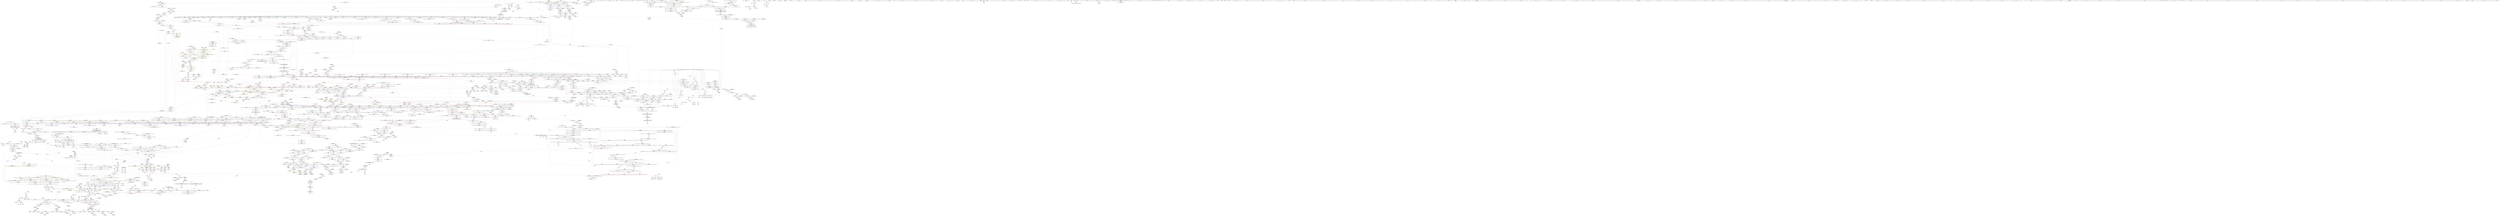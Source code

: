 digraph "SVFG" {
	label="SVFG";

	Node0x55f0070c3d50 [shape=record,color=grey,label="{NodeID: 0\nNullPtr|{|<s46>141}}"];
	Node0x55f0070c3d50 -> Node0x55f007869e30[style=solid];
	Node0x55f0070c3d50 -> Node0x55f007869f30[style=solid];
	Node0x55f0070c3d50 -> Node0x55f00786a000[style=solid];
	Node0x55f0070c3d50 -> Node0x55f00786a0d0[style=solid];
	Node0x55f0070c3d50 -> Node0x55f00786a1a0[style=solid];
	Node0x55f0070c3d50 -> Node0x55f00786a270[style=solid];
	Node0x55f0070c3d50 -> Node0x55f00786a340[style=solid];
	Node0x55f0070c3d50 -> Node0x55f00786a410[style=solid];
	Node0x55f0070c3d50 -> Node0x55f00786a4e0[style=solid];
	Node0x55f0070c3d50 -> Node0x55f00786a5b0[style=solid];
	Node0x55f0070c3d50 -> Node0x55f00786a680[style=solid];
	Node0x55f0070c3d50 -> Node0x55f00786a750[style=solid];
	Node0x55f0070c3d50 -> Node0x55f00786a820[style=solid];
	Node0x55f0070c3d50 -> Node0x55f00786a8f0[style=solid];
	Node0x55f0070c3d50 -> Node0x55f00786a9c0[style=solid];
	Node0x55f0070c3d50 -> Node0x55f00786aa90[style=solid];
	Node0x55f0070c3d50 -> Node0x55f00786ab60[style=solid];
	Node0x55f0070c3d50 -> Node0x55f00786ac30[style=solid];
	Node0x55f0070c3d50 -> Node0x55f00786ad00[style=solid];
	Node0x55f0070c3d50 -> Node0x55f00786add0[style=solid];
	Node0x55f0070c3d50 -> Node0x55f00786aea0[style=solid];
	Node0x55f0070c3d50 -> Node0x55f00787b560[style=solid];
	Node0x55f0070c3d50 -> Node0x55f00787b5f0[style=solid];
	Node0x55f0070c3d50 -> Node0x55f00787b680[style=solid];
	Node0x55f0070c3d50 -> Node0x55f00787b750[style=solid];
	Node0x55f0070c3d50 -> Node0x55f00787b820[style=solid];
	Node0x55f0070c3d50 -> Node0x55f00787b8f0[style=solid];
	Node0x55f0070c3d50 -> Node0x55f00787b9c0[style=solid];
	Node0x55f0070c3d50 -> Node0x55f00787ba90[style=solid];
	Node0x55f0070c3d50 -> Node0x55f00787bb60[style=solid];
	Node0x55f0070c3d50 -> Node0x55f00787bc30[style=solid];
	Node0x55f0070c3d50 -> Node0x55f00787bd00[style=solid];
	Node0x55f0070c3d50 -> Node0x55f00787bdd0[style=solid];
	Node0x55f0070c3d50 -> Node0x55f00787bea0[style=solid];
	Node0x55f0070c3d50 -> Node0x55f00787bf70[style=solid];
	Node0x55f0070c3d50 -> Node0x55f00787c040[style=solid];
	Node0x55f0070c3d50 -> Node0x55f00787c110[style=solid];
	Node0x55f0070c3d50 -> Node0x55f00787c1e0[style=solid];
	Node0x55f0070c3d50 -> Node0x55f0078b47a0[style=solid];
	Node0x55f0070c3d50 -> Node0x55f0078b89a0[style=solid];
	Node0x55f0070c3d50 -> Node0x55f0078b8a70[style=solid];
	Node0x55f0070c3d50 -> Node0x55f0078b8b40[style=solid];
	Node0x55f0070c3d50 -> Node0x55f00788bf80[style=solid];
	Node0x55f0070c3d50 -> Node0x55f007905310[style=solid];
	Node0x55f0070c3d50 -> Node0x55f00790c270[style=solid];
	Node0x55f0070c3d50 -> Node0x55f00790dd70[style=solid];
	Node0x55f0070c3d50:s46 -> Node0x55f007ac98b0[style=solid,color=red];
	Node0x55f00790bc70 [shape=record,color=grey,label="{NodeID: 2657\n477 = cmp(476, 250, )\n}"];
	Node0x55f00788bb70 [shape=record,color=blue,label="{NodeID: 1550\n1279\<--1299\n__len\<--call\n_ZNSt6vectorISt4pairIiiESaIS1_EE17_M_realloc_insertIJS1_EEEvN9__gnu_cxx17__normal_iteratorIPS1_S3_EEDpOT_\n}"];
	Node0x55f00788bb70 -> Node0x55f0078a7d30[style=dashed];
	Node0x55f00788bb70 -> Node0x55f0078a7e00[style=dashed];
	Node0x55f00788bb70 -> Node0x55f0078a7ed0[style=dashed];
	Node0x55f00786a1a0 [shape=record,color=black,label="{NodeID: 443\n135\<--3\n\<--dummyVal\n_ZNSt6vectorISt4pairIiiESaIS1_EED2Ev\n}"];
	Node0x55f00786a1a0 -> Node0x55f0078b4b10[style=solid];
	Node0x55f007ad7030 [shape=record,color=black,label="{NodeID: 4207\n2280 = PHI(1233, )\n|{<s0>188}}"];
	Node0x55f007ad7030:s0 -> Node0x55f007ade670[style=solid,color=red];
	Node0x55f007879520 [shape=record,color=purple,label="{NodeID: 886\n2129\<--2111\ncoerce.dive1\<--__last\n_ZSt9push_heapIN9__gnu_cxx17__normal_iteratorIPSt4pairIiiESt6vectorIS3_SaIS3_EEEESt4lessIS3_EEvT_SB_T0_\n}"];
	Node0x55f007879520 -> Node0x55f007890b10[style=solid];
	Node0x55f0078af7e0 [shape=record,color=red,label="{NodeID: 1329\n2404\<--2397\n\<--__y.addr\n_ZStltIiiEbRKSt4pairIT_T0_ES5_\n}"];
	Node0x55f0078af7e0 -> Node0x55f00787af20[style=solid];
	Node0x55f007862640 [shape=record,color=green,label="{NodeID: 222\n1511\<--1512\nthis.addr\<--this.addr_field_insensitive\n_ZNKSt6vectorISt4pairIiiESaIS1_EE12_M_check_lenEmPKc\n}"];
	Node0x55f007862640 -> Node0x55f0078a99a0[style=solid];
	Node0x55f007862640 -> Node0x55f00788cd50[style=solid];
	Node0x55f007a0a4c0 [shape=record,color=yellow,style=double,label="{NodeID: 3986\n89V_2 = CSCHI(MR_89V_1)\npts\{1830001 \}\nCS[]|{<s0>33|<s1>33|<s2>33}}"];
	Node0x55f007a0a4c0:s0 -> Node0x55f007976d20[style=dashed,color=blue];
	Node0x55f007a0a4c0:s1 -> Node0x55f0079977b0[style=dashed,color=blue];
	Node0x55f007a0a4c0:s2 -> Node0x55f0079a5db0[style=dashed,color=blue];
	Node0x55f007885bd0 [shape=record,color=black,label="{NodeID: 665\n2595\<--2574\n\<--agg.tmp5\n_ZSt8pop_heapIN9__gnu_cxx17__normal_iteratorIPSt4pairIiiESt6vectorIS3_SaIS3_EEEESt4lessIS3_EEvT_SB_T0_\n}"];
	Node0x55f007885bd0 -> Node0x55f00789bd70[style=solid];
	Node0x55f0078a4450 [shape=record,color=red,label="{NodeID: 1108\n726\<--725\n\<--\n_ZSt9make_pairIiRiESt4pairINSt17__decay_and_stripIT_E6__typeENS2_IT0_E6__typeEEOS3_OS6_\n}"];
	Node0x55f0078a4450 -> Node0x55f00787ea10[style=solid];
	Node0x55f0070c3de0 [shape=record,color=green,label="{NodeID: 1\n5\<--1\n\<--dummyObj\nCan only get source location for instruction, argument, global var or function.}"];
	Node0x55f00790bdf0 [shape=record,color=grey,label="{NodeID: 2658\n1198 = cmp(1193, 1197, )\n}"];
	Node0x55f00788bc40 [shape=record,color=blue,label="{NodeID: 1551\n1305\<--1304\ncoerce.dive3\<--call2\n_ZNSt6vectorISt4pairIiiESaIS1_EE17_M_realloc_insertIJS1_EEEvN9__gnu_cxx17__normal_iteratorIPS1_S3_EEDpOT_\n|{|<s2>97}}"];
	Node0x55f00788bc40 -> Node0x55f0078a8f10[style=dashed];
	Node0x55f00788bc40 -> Node0x55f0078a8fe0[style=dashed];
	Node0x55f00788bc40:s2 -> Node0x55f0079b15e0[style=dashed,color=red];
	Node0x55f00786a270 [shape=record,color=black,label="{NodeID: 444\n137\<--3\n\<--dummyVal\n_ZNSt6vectorISt4pairIiiESaIS1_EED2Ev\n}"];
	Node0x55f00786a270 -> Node0x55f0078b4be0[style=solid];
	Node0x55f007ad7170 [shape=record,color=black,label="{NodeID: 4208\n2282 = PHI(2326, )\n}"];
	Node0x55f007ad7170 -> Node0x55f007891c20[style=solid];
	Node0x55f0078795f0 [shape=record,color=purple,label="{NodeID: 887\n2140\<--2121\ncoerce.dive3\<--ref.tmp\n_ZSt9push_heapIN9__gnu_cxx17__normal_iteratorIPSt4pairIiiESt6vectorIS3_SaIS3_EEEESt4lessIS3_EEvT_SB_T0_\n}"];
	Node0x55f0078795f0 -> Node0x55f007890be0[style=solid];
	Node0x55f0078af8b0 [shape=record,color=red,label="{NodeID: 1330\n2409\<--2397\n\<--__y.addr\n_ZStltIiiEbRKSt4pairIT_T0_ES5_\n}"];
	Node0x55f0078af8b0 -> Node0x55f00787aff0[style=solid];
	Node0x55f007862710 [shape=record,color=green,label="{NodeID: 223\n1513\<--1514\n__n.addr\<--__n.addr_field_insensitive\n_ZNKSt6vectorISt4pairIiiESaIS1_EE12_M_check_lenEmPKc\n|{|<s2>126}}"];
	Node0x55f007862710 -> Node0x55f0078a9a70[style=solid];
	Node0x55f007862710 -> Node0x55f00788ce20[style=solid];
	Node0x55f007862710:s2 -> Node0x55f007ac5f70[style=solid,color=red];
	Node0x55f007a0a620 [shape=record,color=yellow,style=double,label="{NodeID: 3987\n6V_2 = CSCHI(MR_6V_1)\npts\{170000 170001 170002 1830000 1830001 1830002 \}\nCS[]|{<s0>3}}"];
	Node0x55f007a0a620:s0 -> Node0x55f007a08100[style=dashed,color=blue];
	Node0x55f007885ca0 [shape=record,color=black,label="{NodeID: 666\n2598\<--2576\n\<--agg.tmp6\n_ZSt8pop_heapIN9__gnu_cxx17__normal_iteratorIPSt4pairIiiESt6vectorIS3_SaIS3_EEEESt4lessIS3_EEvT_SB_T0_\n}"];
	Node0x55f007885ca0 -> Node0x55f00789bf10[style=solid];
	Node0x55f0078a4520 [shape=record,color=red,label="{NodeID: 1109\n737\<--734\nthis1\<--this.addr\n_ZNKSt14priority_queueISt4pairIiiESt6vectorIS1_SaIS1_EESt4lessIS1_EE5emptyEv\n}"];
	Node0x55f0078a4520 -> Node0x55f00788ab30[style=solid];
	Node0x55f0077e7ff0 [shape=record,color=green,label="{NodeID: 2\n18\<--1\n__dso_handle\<--dummyObj\nGlob }"];
	Node0x55f00790bf70 [shape=record,color=grey,label="{NodeID: 2659\n471 = cmp(469, 470, )\n}"];
	Node0x55f00788bd10 [shape=record,color=blue,label="{NodeID: 1552\n1281\<--1307\n__elems_before\<--call4\n_ZNSt6vectorISt4pairIiiESaIS1_EE17_M_realloc_insertIJS1_EEEvN9__gnu_cxx17__normal_iteratorIPS1_S3_EEDpOT_\n}"];
	Node0x55f00788bd10 -> Node0x55f0078a7fa0[style=dashed];
	Node0x55f00788bd10 -> Node0x55f0078a8070[style=dashed];
	Node0x55f00786a340 [shape=record,color=black,label="{NodeID: 445\n392\<--3\n\<--dummyVal\nmain\n}"];
	Node0x55f007ad72b0 [shape=record,color=black,label="{NodeID: 4209\n2285 = PHI(2208, )\n|{<s0>188}}"];
	Node0x55f007ad72b0:s0 -> Node0x55f007ade340[style=solid,color=red];
	Node0x55f0078bbf90 [shape=record,color=yellow,style=double,label="{NodeID: 3102\n77V_1 = ENCHI(MR_77V_0)\npts\{170000 \}\nFun[_ZNSt6vectorISt4pairIiiESaIS1_EEixEm]}"];
	Node0x55f0078bbf90 -> Node0x55f0078a4d40[style=dashed];
	Node0x55f0078796c0 [shape=record,color=purple,label="{NodeID: 888\n2158\<--2123\ncoerce.dive10\<--agg.tmp6\n_ZSt9push_heapIN9__gnu_cxx17__normal_iteratorIPSt4pairIiiESt6vectorIS3_SaIS3_EEEESt4lessIS3_EEvT_SB_T0_\n}"];
	Node0x55f0078796c0 -> Node0x55f0078ad900[style=solid];
	Node0x55f0078af980 [shape=record,color=red,label="{NodeID: 1331\n2420\<--2397\n\<--__y.addr\n_ZStltIiiEbRKSt4pairIT_T0_ES5_\n}"];
	Node0x55f0078af980 -> Node0x55f00787b260[style=solid];
	Node0x55f0078627e0 [shape=record,color=green,label="{NodeID: 224\n1515\<--1516\n__s.addr\<--__s.addr_field_insensitive\n_ZNKSt6vectorISt4pairIiiESaIS1_EE12_M_check_lenEmPKc\n}"];
	Node0x55f0078627e0 -> Node0x55f0078a9b40[style=solid];
	Node0x55f0078627e0 -> Node0x55f00788cef0[style=solid];
	Node0x55f007a0a7b0 [shape=record,color=yellow,style=double,label="{NodeID: 3988\n71V_2 = CSCHI(MR_71V_1)\npts\{1812 \}\nCS[]|{<s0>103}}"];
	Node0x55f007a0a7b0:s0 -> Node0x55f0078bd350[style=dashed,color=red];
	Node0x55f007885d70 [shape=record,color=black,label="{NodeID: 667\n2618\<--2617\n\<--this1\n_ZNSt6vectorISt4pairIiiESaIS1_EE8pop_backEv\n}"];
	Node0x55f007885d70 -> Node0x55f00789c0b0[style=solid];
	Node0x55f007885d70 -> Node0x55f00789c180[style=solid];
	Node0x55f0078a45f0 [shape=record,color=red,label="{NodeID: 1110\n748\<--745\nthis1\<--this.addr\n_ZNKSt14priority_queueISt4pairIiiESt6vectorIS1_SaIS1_EESt4lessIS1_EE3topEv\n}"];
	Node0x55f0078a45f0 -> Node0x55f00788ac00[style=solid];
	Node0x55f0077fa140 [shape=record,color=green,label="{NodeID: 3\n25\<--1\n.str\<--dummyObj\nGlob }"];
	Node0x55f00790c0f0 [shape=record,color=grey,label="{NodeID: 2660\n1718 = cmp(1715, 1717, )\n}"];
	Node0x55f00788bde0 [shape=record,color=blue,label="{NodeID: 1553\n1285\<--1313\n__new_start\<--call5\n_ZNSt6vectorISt4pairIiiESaIS1_EE17_M_realloc_insertIJS1_EEEvN9__gnu_cxx17__normal_iteratorIPS1_S3_EEDpOT_\n}"];
	Node0x55f00788bde0 -> Node0x55f0078a8140[style=dashed];
	Node0x55f00788bde0 -> Node0x55f0078a8210[style=dashed];
	Node0x55f00788bde0 -> Node0x55f0078a82e0[style=dashed];
	Node0x55f00788bde0 -> Node0x55f0078a83b0[style=dashed];
	Node0x55f00788bde0 -> Node0x55f0078a8480[style=dashed];
	Node0x55f00788bde0 -> Node0x55f0078a8550[style=dashed];
	Node0x55f00788bde0 -> Node0x55f0078a8620[style=dashed];
	Node0x55f00788bde0 -> Node0x55f0078a86f0[style=dashed];
	Node0x55f00786a410 [shape=record,color=black,label="{NodeID: 446\n393\<--3\n\<--dummyVal\nmain\n}"];
	Node0x55f00786a410 -> Node0x55f0078b5e90[style=solid];
	Node0x55f007ad73f0 [shape=record,color=black,label="{NodeID: 4210\n2286 = PHI(2349, )\n}"];
	Node0x55f0078bc070 [shape=record,color=yellow,style=double,label="{NodeID: 3103\n579V_1 = ENCHI(MR_579V_0)\npts\{170000 170001 1830000 1830001 \}\nFun[_ZNSt6vectorISt4pairIiiESaIS1_EE3endEv]|{<s0>118}}"];
	Node0x55f0078bc070:s0 -> Node0x55f0079b0b50[style=dashed,color=red];
	Node0x55f007879790 [shape=record,color=purple,label="{NodeID: 889\n2937\<--2146\noffset_0\<--\n}"];
	Node0x55f007879790 -> Node0x55f007890cb0[style=solid];
	Node0x55f0078afa50 [shape=record,color=red,label="{NodeID: 1332\n2403\<--2402\n\<--first\n_ZStltIiiEbRKSt4pairIT_T0_ES5_\n}"];
	Node0x55f0078afa50 -> Node0x55f00790b7f0[style=solid];
	Node0x55f0078628b0 [shape=record,color=green,label="{NodeID: 225\n1517\<--1518\n__len\<--__len_field_insensitive\n_ZNKSt6vectorISt4pairIiiESaIS1_EE12_M_check_lenEmPKc\n}"];
	Node0x55f0078628b0 -> Node0x55f0078a9c10[style=solid];
	Node0x55f0078628b0 -> Node0x55f0078a9ce0[style=solid];
	Node0x55f0078628b0 -> Node0x55f0078a9db0[style=solid];
	Node0x55f0078628b0 -> Node0x55f00788d090[style=solid];
	Node0x55f007885e40 [shape=record,color=black,label="{NodeID: 668\n2624\<--2617\n\<--this1\n_ZNSt6vectorISt4pairIiiESaIS1_EE8pop_backEv\n}"];
	Node0x55f007885e40 -> Node0x55f00789c320[style=solid];
	Node0x55f0078a46c0 [shape=record,color=red,label="{NodeID: 1111\n765\<--756\nthis1\<--this.addr\n_ZNSt14priority_queueISt4pairIiiESt6vectorIS1_SaIS1_EESt4lessIS1_EE3popEv\n}"];
	Node0x55f0078a46c0 -> Node0x55f007873540[style=solid];
	Node0x55f0078a46c0 -> Node0x55f007873610[style=solid];
	Node0x55f0078a46c0 -> Node0x55f0078736e0[style=solid];
	Node0x55f0078a46c0 -> Node0x55f0078737b0[style=solid];
	Node0x55f00785a080 [shape=record,color=green,label="{NodeID: 4\n27\<--1\n.str.1\<--dummyObj\nGlob }"];
	Node0x55f00790c270 [shape=record,color=grey,label="{NodeID: 2661\n1368 = cmp(1367, 3, )\n}"];
	Node0x55f00788beb0 [shape=record,color=blue,label="{NodeID: 1554\n1287\<--1317\n__new_finish\<--\n_ZNSt6vectorISt4pairIiiESaIS1_EE17_M_realloc_insertIJS1_EEEvN9__gnu_cxx17__normal_iteratorIPS1_S3_EEDpOT_\n}"];
	Node0x55f00788beb0 -> Node0x55f0078a8960[style=dashed];
	Node0x55f00788beb0 -> Node0x55f0078a8a30[style=dashed];
	Node0x55f00788beb0 -> Node0x55f00788bf80[style=dashed];
	Node0x55f00786a4e0 [shape=record,color=black,label="{NodeID: 447\n395\<--3\n\<--dummyVal\nmain\n}"];
	Node0x55f00786a4e0 -> Node0x55f0078b5f60[style=solid];
	Node0x55f007ad7500 [shape=record,color=black,label="{NodeID: 4211\n2296 = PHI(1233, )\n|{<s0>192}}"];
	Node0x55f007ad7500:s0 -> Node0x55f007ade670[style=solid,color=red];
	Node0x55f0078bc1b0 [shape=record,color=yellow,style=double,label="{NodeID: 3104\n577V_1 = ENCHI(MR_577V_0)\npts\{14630000 \}\nFun[_ZNSt6vectorISt4pairIiiESaIS1_EE3endEv]|{<s0>118}}"];
	Node0x55f0078bc1b0:s0 -> Node0x55f00788e4e0[style=dashed,color=red];
	Node0x55f007879860 [shape=record,color=purple,label="{NodeID: 890\n2940\<--2146\noffset_1\<--\n}"];
	Node0x55f007879860 -> Node0x55f007890d80[style=solid];
	Node0x55f0078afb20 [shape=record,color=red,label="{NodeID: 1333\n2406\<--2405\n\<--first1\n_ZStltIiiEbRKSt4pairIT_T0_ES5_\n}"];
	Node0x55f0078afb20 -> Node0x55f00790b7f0[style=solid];
	Node0x55f007862980 [shape=record,color=green,label="{NodeID: 226\n1519\<--1520\nref.tmp\<--ref.tmp_field_insensitive\n_ZNKSt6vectorISt4pairIiiESaIS1_EE12_M_check_lenEmPKc\n|{|<s1>126}}"];
	Node0x55f007862980 -> Node0x55f00788cfc0[style=solid];
	Node0x55f007862980:s1 -> Node0x55f007ac5e30[style=solid,color=red];
	Node0x55f007885f10 [shape=record,color=black,label="{NodeID: 669\n2627\<--2617\n\<--this1\n_ZNSt6vectorISt4pairIiiESaIS1_EE8pop_backEv\n}"];
	Node0x55f007885f10 -> Node0x55f00789c3f0[style=solid];
	Node0x55f007885f10 -> Node0x55f00789c4c0[style=solid];
	Node0x55f0078a4790 [shape=record,color=red,label="{NodeID: 1112\n776\<--775\n\<--coerce.dive7\n_ZNSt14priority_queueISt4pairIiiESt6vectorIS1_SaIS1_EESt4lessIS1_EE3popEv\n|{<s0>62}}"];
	Node0x55f0078a4790:s0 -> Node0x55f007acb910[style=solid,color=red];
	Node0x55f00785a110 [shape=record,color=green,label="{NodeID: 5\n29\<--1\n.str.2\<--dummyObj\nGlob }"];
	Node0x55f00790c3f0 [shape=record,color=grey,label="{NodeID: 2662\n2258 = cmp(2256, 2257, )\n}"];
	Node0x55f00788bf80 [shape=record,color=blue, style = dotted,label="{NodeID: 1555\n1287\<--3\n__new_finish\<--dummyVal\n_ZNSt6vectorISt4pairIiiESaIS1_EE17_M_realloc_insertIJS1_EEEvN9__gnu_cxx17__normal_iteratorIPS1_S3_EEDpOT_\n}"];
	Node0x55f00788bf80 -> Node0x55f0078a8960[style=dashed];
	Node0x55f00788bf80 -> Node0x55f0078a8a30[style=dashed];
	Node0x55f00788bf80 -> Node0x55f00788c050[style=dashed];
	Node0x55f00786a5b0 [shape=record,color=black,label="{NodeID: 448\n577\<--3\nlpad.val\<--dummyVal\nmain\n}"];
	Node0x55f007ad7670 [shape=record,color=black,label="{NodeID: 4212\n2298 = PHI(2326, )\n}"];
	Node0x55f007ad7670 -> Node0x55f007891e90[style=solid];
	Node0x55f007879930 [shape=record,color=purple,label="{NodeID: 891\n2938\<--2147\noffset_0\<--\n}"];
	Node0x55f007879930 -> Node0x55f0078b34d0[style=solid];
	Node0x55f0078afbf0 [shape=record,color=red,label="{NodeID: 1334\n2411\<--2410\n\<--first2\n_ZStltIiiEbRKSt4pairIT_T0_ES5_\n}"];
	Node0x55f0078afbf0 -> Node0x55f00790b970[style=solid];
	Node0x55f007862a50 [shape=record,color=green,label="{NodeID: 227\n1526\<--1527\n_ZNKSt6vectorISt4pairIiiESaIS1_EE8max_sizeEv\<--_ZNKSt6vectorISt4pairIiiESaIS1_EE8max_sizeEv_field_insensitive\n}"];
	Node0x55f007885fe0 [shape=record,color=black,label="{NodeID: 670\n2626\<--2625\n\<--_M_impl2\n_ZNSt6vectorISt4pairIiiESaIS1_EE8pop_backEv\n|{<s0>216}}"];
	Node0x55f007885fe0:s0 -> Node0x55f007acbe00[style=solid,color=red];
	Node0x55f0078a4860 [shape=record,color=red,label="{NodeID: 1113\n778\<--777\n\<--coerce.dive8\n_ZNSt14priority_queueISt4pairIiiESt6vectorIS1_SaIS1_EESt4lessIS1_EE3popEv\n|{<s0>62}}"];
	Node0x55f0078a4860:s0 -> Node0x55f007acba20[style=solid,color=red];
	Node0x55f00785a800 [shape=record,color=green,label="{NodeID: 6\n31\<--1\n.str.3\<--dummyObj\nGlob }"];
	Node0x55f00790c570 [shape=record,color=grey,label="{NodeID: 2663\n2813 = cmp(2812, 1608, )\n}"];
	Node0x55f00788c050 [shape=record,color=blue,label="{NodeID: 1556\n1287\<--1340\n__new_finish\<--call11\n_ZNSt6vectorISt4pairIiiESaIS1_EE17_M_realloc_insertIJS1_EEEvN9__gnu_cxx17__normal_iteratorIPS1_S3_EEDpOT_\n}"];
	Node0x55f00788c050 -> Node0x55f0078a87c0[style=dashed];
	Node0x55f00788c050 -> Node0x55f00788c120[style=dashed];
	Node0x55f00786a680 [shape=record,color=black,label="{NodeID: 449\n578\<--3\nlpad.val161\<--dummyVal\nmain\n}"];
	Node0x55f007ad77b0 [shape=record,color=black,label="{NodeID: 4213\n2301 = PHI(2208, )\n|{<s0>192}}"];
	Node0x55f007ad77b0:s0 -> Node0x55f007ade340[style=solid,color=red];
	Node0x55f007879a00 [shape=record,color=purple,label="{NodeID: 892\n2941\<--2147\noffset_1\<--\n}"];
	Node0x55f007879a00 -> Node0x55f0078b35a0[style=solid];
	Node0x55f0078afcc0 [shape=record,color=red,label="{NodeID: 1335\n2414\<--2413\n\<--first3\n_ZStltIiiEbRKSt4pairIT_T0_ES5_\n}"];
	Node0x55f0078afcc0 -> Node0x55f00790b970[style=solid];
	Node0x55f007862b50 [shape=record,color=green,label="{NodeID: 228\n1535\<--1536\n_ZSt20__throw_length_errorPKc\<--_ZSt20__throw_length_errorPKc_field_insensitive\n}"];
	Node0x55f0078860b0 [shape=record,color=black,label="{NodeID: 671\n2648\<--2653\n_ZN9__gnu_cxx17__normal_iteratorIPSt4pairIiiESt6vectorIS2_SaIS2_EEEmmEv_ret\<--this1\n_ZN9__gnu_cxx17__normal_iteratorIPSt4pairIiiESt6vectorIS2_SaIS2_EEEmmEv\n|{<s0>211}}"];
	Node0x55f0078860b0:s0 -> Node0x55f007ac1180[style=solid,color=blue];
	Node0x55f0078a4930 [shape=record,color=red,label="{NodeID: 1114\n792\<--789\nthis1\<--this.addr\n_ZNKSt6vectorISt4pairIiiESaIS1_EE4sizeEv\n}"];
	Node0x55f0078a4930 -> Node0x55f00787ec80[style=solid];
	Node0x55f0078a4930 -> Node0x55f00787ed50[style=solid];
	Node0x55f00785a8c0 [shape=record,color=green,label="{NodeID: 7\n33\<--1\n.str.4\<--dummyObj\nGlob }"];
	Node0x55f00790c6f0 [shape=record,color=grey,label="{NodeID: 2664\n411 = cmp(404, 408, )\n}"];
	Node0x55f00788c120 [shape=record,color=blue,label="{NodeID: 1557\n1287\<--1345\n__new_finish\<--incdec.ptr\n_ZNSt6vectorISt4pairIiiESaIS1_EE17_M_realloc_insertIJS1_EEEvN9__gnu_cxx17__normal_iteratorIPS1_S3_EEDpOT_\n}"];
	Node0x55f00788c120 -> Node0x55f0078a8890[style=dashed];
	Node0x55f00788c120 -> Node0x55f0078a8960[style=dashed];
	Node0x55f00788c120 -> Node0x55f0078a8a30[style=dashed];
	Node0x55f00788c120 -> Node0x55f00788c1f0[style=dashed];
	Node0x55f00786a750 [shape=record,color=black,label="{NodeID: 450\n1016\<--3\n\<--dummyVal\n_ZNSt12_Vector_baseISt4pairIiiESaIS1_EED2Ev\n}"];
	Node0x55f007ad78f0 [shape=record,color=black,label="{NodeID: 4214\n2302 = PHI(2349, )\n}"];
	Node0x55f007879ad0 [shape=record,color=purple,label="{NodeID: 893\n2943\<--2149\noffset_0\<--\n}"];
	Node0x55f007879ad0 -> Node0x55f007890e50[style=solid];
	Node0x55f0078afd90 [shape=record,color=red,label="{NodeID: 1336\n2419\<--2418\n\<--second\n_ZStltIiiEbRKSt4pairIT_T0_ES5_\n}"];
	Node0x55f0078afd90 -> Node0x55f00790b070[style=solid];
	Node0x55f00786b060 [shape=record,color=green,label="{NodeID: 229\n1542\<--1543\n_ZSt3maxImERKT_S2_S2_\<--_ZSt3maxImERKT_S2_S2__field_insensitive\n}"];
	Node0x55f0079a8b30 [shape=record,color=yellow,style=double,label="{NodeID: 2886\n499V_1 = ENCHI(MR_499V_0)\npts\{2752 \}\nFun[_ZSt13__adjust_heapIN9__gnu_cxx17__normal_iteratorIPSt4pairIiiESt6vectorIS3_SaIS3_EEEElS3_NS0_5__ops15_Iter_comp_iterISt4lessIS3_EEEEvT_T0_SF_T1_T2_]}"];
	Node0x55f0079a8b30 -> Node0x55f0078b2a40[style=dashed];
	Node0x55f007886180 [shape=record,color=black,label="{NodeID: 672\n2697\<--2664\n\<--__first\n_ZSt10__pop_heapIN9__gnu_cxx17__normal_iteratorIPSt4pairIiiESt6vectorIS3_SaIS3_EEEENS0_5__ops15_Iter_comp_iterISt4lessIS3_EEEEvT_SE_SE_RT0_\n}"];
	Node0x55f007886180 -> Node0x55f00789cf50[style=solid];
	Node0x55f0078a4a00 [shape=record,color=red,label="{NodeID: 1115\n796\<--795\n\<--_M_finish\n_ZNKSt6vectorISt4pairIiiESaIS1_EE4sizeEv\n}"];
	Node0x55f0078a4a00 -> Node0x55f00787ee20[style=solid];
	Node0x55f00785a980 [shape=record,color=green,label="{NodeID: 8\n35\<--1\n.str.5\<--dummyObj\nGlob }"];
	Node0x55f00790c870 [shape=record,color=grey,label="{NodeID: 2665\n2819 = cmp(2815, 2818, )\n}"];
	Node0x55f00788c1f0 [shape=record,color=blue,label="{NodeID: 1558\n1287\<--1356\n__new_finish\<--call16\n_ZNSt6vectorISt4pairIiiESaIS1_EE17_M_realloc_insertIJS1_EEEvN9__gnu_cxx17__normal_iteratorIPS1_S3_EEDpOT_\n}"];
	Node0x55f00788c1f0 -> Node0x55f0078a8b00[style=dashed];
	Node0x55f00786a820 [shape=record,color=black,label="{NodeID: 451\n1017\<--3\n\<--dummyVal\n_ZNSt12_Vector_baseISt4pairIiiESaIS1_EED2Ev\n}"];
	Node0x55f00786a820 -> Node0x55f0078b91c0[style=solid];
	Node0x55f007ad7a00 [shape=record,color=black,label="{NodeID: 4215\n2320 = PHI(2208, )\n|{<s0>194}}"];
	Node0x55f007ad7a00:s0 -> Node0x55f007ae2470[style=solid,color=red];
	Node0x55f007879ba0 [shape=record,color=purple,label="{NodeID: 894\n2944\<--2150\noffset_0\<--\n}"];
	Node0x55f007879ba0 -> Node0x55f0078b3670[style=solid];
	Node0x55f0078afe60 [shape=record,color=red,label="{NodeID: 1337\n2422\<--2421\n\<--second5\n_ZStltIiiEbRKSt4pairIT_T0_ES5_\n}"];
	Node0x55f0078afe60 -> Node0x55f00790b070[style=solid];
	Node0x55f00786b160 [shape=record,color=green,label="{NodeID: 230\n1564\<--1565\n__lhs.addr\<--__lhs.addr_field_insensitive\n_ZN9__gnu_cxxmiIPSt4pairIiiESt6vectorIS2_SaIS2_EEEENS_17__normal_iteratorIT_T0_E15difference_typeERKSA_SD_\n}"];
	Node0x55f00786b160 -> Node0x55f0078a9f50[style=solid];
	Node0x55f00786b160 -> Node0x55f00788d160[style=solid];
	Node0x55f007a0af00 [shape=record,color=yellow,style=double,label="{NodeID: 3994\n71V_2 = CSCHI(MR_71V_1)\npts\{1812 \}\nCS[]|{<s0>89|<s1>100}}"];
	Node0x55f007a0af00:s0 -> Node0x55f007991d20[style=dashed,color=blue];
	Node0x55f007a0af00:s1 -> Node0x55f007a0a7b0[style=dashed,color=blue];
	Node0x55f007886250 [shape=record,color=black,label="{NodeID: 673\n2689\<--2672\n\<--__value\n_ZSt10__pop_heapIN9__gnu_cxx17__normal_iteratorIPSt4pairIiiESt6vectorIS3_SaIS3_EEEENS0_5__ops15_Iter_comp_iterISt4lessIS3_EEEEvT_SE_SE_RT0_\n}"];
	Node0x55f007886250 -> Node0x55f00789cb40[style=solid];
	Node0x55f007886250 -> Node0x55f00789cc10[style=solid];
	Node0x55f0078a4ad0 [shape=record,color=red,label="{NodeID: 1116\n800\<--799\n\<--_M_start\n_ZNKSt6vectorISt4pairIiiESaIS1_EE4sizeEv\n}"];
	Node0x55f0078a4ad0 -> Node0x55f00787eef0[style=solid];
	Node0x55f00785aa80 [shape=record,color=green,label="{NodeID: 9\n37\<--1\n.str.6\<--dummyObj\nGlob }"];
	Node0x55f00790c9f0 [shape=record,color=grey,label="{NodeID: 2666\n389 = cmp(384, 388, )\n}"];
	Node0x55f00788c2c0 [shape=record,color=blue,label="{NodeID: 1559\n1289\<--1360\nexn.slot\<--\n_ZNSt6vectorISt4pairIiiESaIS1_EE17_M_realloc_insertIJS1_EEEvN9__gnu_cxx17__normal_iteratorIPS1_S3_EEDpOT_\n}"];
	Node0x55f00788c2c0 -> Node0x55f0078a8bd0[style=dashed];
	Node0x55f00788c2c0 -> Node0x55f00788c460[style=dashed];
	Node0x55f00786a8f0 [shape=record,color=black,label="{NodeID: 452\n1019\<--3\n\<--dummyVal\n_ZNSt12_Vector_baseISt4pairIiiESaIS1_EED2Ev\n}"];
	Node0x55f00786a8f0 -> Node0x55f0078b9290[style=solid];
	Node0x55f007ad7b70 [shape=record,color=black,label="{NodeID: 4216\n2322 = PHI(2372, )\n}"];
	Node0x55f007ad7b70 -> Node0x55f007884d30[style=solid];
	Node0x55f0078bc670 [shape=record,color=yellow,style=double,label="{NodeID: 3109\n87V_1 = ENCHI(MR_87V_0)\npts\{1830000 \}\nFun[_ZNKSt6vectorISt4pairIiiESaIS1_EE5beginEv]}"];
	Node0x55f0078bc670 -> Node0x55f0078b0410[style=dashed];
	Node0x55f007879c70 [shape=record,color=purple,label="{NodeID: 895\n2946\<--2155\noffset_0\<--\n}"];
	Node0x55f007879c70 -> Node0x55f007890f20[style=solid];
	Node0x55f0078aff30 [shape=record,color=red,label="{NodeID: 1338\n2438\<--2431\nthis1\<--this.addr\n_ZNKSt6vectorISt4pairIiiESaIS1_EE5emptyEv\n|{<s0>199|<s1>200}}"];
	Node0x55f0078aff30:s0 -> Node0x55f007add660[style=solid,color=red];
	Node0x55f0078aff30:s1 -> Node0x55f007adc850[style=solid,color=red];
	Node0x55f00786b230 [shape=record,color=green,label="{NodeID: 231\n1566\<--1567\n__rhs.addr\<--__rhs.addr_field_insensitive\n_ZN9__gnu_cxxmiIPSt4pairIiiESt6vectorIS2_SaIS2_EEEENS_17__normal_iteratorIT_T0_E15difference_typeERKSA_SD_\n}"];
	Node0x55f00786b230 -> Node0x55f0078aa020[style=solid];
	Node0x55f00786b230 -> Node0x55f00788d230[style=solid];
	Node0x55f007a0b060 [shape=record,color=yellow,style=double,label="{NodeID: 3995\n71V_3 = CSCHI(MR_71V_2)\npts\{1812 \}\nCS[]|{<s0>106}}"];
	Node0x55f007a0b060:s0 -> Node0x55f0078bd350[style=dashed,color=red];
	Node0x55f007886320 [shape=record,color=black,label="{NodeID: 674\n2696\<--2674\n\<--agg.tmp\n_ZSt10__pop_heapIN9__gnu_cxx17__normal_iteratorIPSt4pairIiiESt6vectorIS3_SaIS3_EEEENS0_5__ops15_Iter_comp_iterISt4lessIS3_EEEEvT_SE_SE_RT0_\n}"];
	Node0x55f007886320 -> Node0x55f00789ce80[style=solid];
	Node0x55f0078a4ba0 [shape=record,color=red,label="{NodeID: 1117\n816\<--810\nthis1\<--this.addr\n_ZNSt6vectorISt4pairIiiESaIS1_EEixEm\n}"];
	Node0x55f0078a4ba0 -> Node0x55f00787f090[style=solid];
	Node0x55f00785ab80 [shape=record,color=green,label="{NodeID: 10\n39\<--1\n.str.7\<--dummyObj\nGlob }"];
	Node0x55f00790cb70 [shape=record,color=grey,label="{NodeID: 2667\n1607 = cmp(1606, 1608, )\n}"];
	Node0x55f00788c390 [shape=record,color=blue,label="{NodeID: 1560\n1291\<--1362\nehselector.slot\<--\n_ZNSt6vectorISt4pairIiiESaIS1_EE17_M_realloc_insertIJS1_EEEvN9__gnu_cxx17__normal_iteratorIPS1_S3_EEDpOT_\n}"];
	Node0x55f00788c390 -> Node0x55f00788c530[style=dashed];
	Node0x55f00786a9c0 [shape=record,color=black,label="{NodeID: 453\n1174\<--3\n\<--dummyVal\n_ZNSt6vectorISt4pairIiiESaIS1_EE15_M_erase_at_endEPS1_\n}"];
	Node0x55f007ad7cb0 [shape=record,color=black,label="{NodeID: 4217\n2361 = PHI(866, )\n}"];
	Node0x55f007ad7cb0 -> Node0x55f0078af160[style=solid];
	Node0x55f0078bc750 [shape=record,color=yellow,style=double,label="{NodeID: 3110\n730V_1 = ENCHI(MR_730V_0)\npts\{24750000 \}\nFun[_ZNKSt6vectorISt4pairIiiESaIS1_EE5beginEv]|{<s0>204}}"];
	Node0x55f0078bc750:s0 -> Node0x55f0078ca670[style=dashed,color=red];
	Node0x55f007879d40 [shape=record,color=purple,label="{NodeID: 896\n2949\<--2155\noffset_1\<--\n}"];
	Node0x55f007879d40 -> Node0x55f007890ff0[style=solid];
	Node0x55f0078b0000 [shape=record,color=red,label="{NodeID: 1339\n2462\<--2456\n\<--__lhs.addr\n_ZN9__gnu_cxxeqIPKSt4pairIiiESt6vectorIS2_SaIS2_EEEEbRKNS_17__normal_iteratorIT_T0_EESD_\n|{<s0>202}}"];
	Node0x55f0078b0000:s0 -> Node0x55f007ac9000[style=solid,color=red];
	Node0x55f00786b300 [shape=record,color=green,label="{NodeID: 232\n1583\<--1584\nretval\<--retval_field_insensitive\n_ZNSt6vectorISt4pairIiiESaIS1_EE5beginEv\n|{|<s1>132}}"];
	Node0x55f00786b300 -> Node0x55f0078773d0[style=solid];
	Node0x55f00786b300:s1 -> Node0x55f007acb120[style=solid,color=red];
	Node0x55f007a0b1c0 [shape=record,color=yellow,style=double,label="{NodeID: 3996\n71V_4 = CSCHI(MR_71V_3)\npts\{1812 \}\nCS[]|{<s0>92}}"];
	Node0x55f007a0b1c0:s0 -> Node0x55f007991d20[style=dashed,color=blue];
	Node0x55f0078863f0 [shape=record,color=black,label="{NodeID: 675\n2701\<--2676\n\<--agg.tmp9\n_ZSt10__pop_heapIN9__gnu_cxx17__normal_iteratorIPSt4pairIiiESt6vectorIS3_SaIS3_EEEENS0_5__ops15_Iter_comp_iterISt4lessIS3_EEEEvT_SE_SE_RT0_\n}"];
	Node0x55f0078863f0 -> Node0x55f00789d020[style=solid];
	Node0x55f0078863f0 -> Node0x55f00789d0f0[style=solid];
	Node0x55f0078a4c70 [shape=record,color=red,label="{NodeID: 1118\n821\<--812\n\<--__n.addr\n_ZNSt6vectorISt4pairIiiESaIS1_EEixEm\n}"];
	Node0x55f00785ac80 [shape=record,color=green,label="{NodeID: 11\n41\<--1\n.str.8\<--dummyObj\nGlob }"];
	Node0x55f00790ccf0 [shape=record,color=grey,label="{NodeID: 2668\n2768 = cmp(2764, 2767, )\n}"];
	Node0x55f00788c460 [shape=record,color=blue,label="{NodeID: 1561\n1289\<--1381\nexn.slot\<--\n_ZNSt6vectorISt4pairIiiESaIS1_EE17_M_realloc_insertIJS1_EEEvN9__gnu_cxx17__normal_iteratorIPS1_S3_EEDpOT_\n}"];
	Node0x55f00788c460 -> Node0x55f0078a8ca0[style=dashed];
	Node0x55f00786aa90 [shape=record,color=black,label="{NodeID: 454\n1175\<--3\n\<--dummyVal\n_ZNSt6vectorISt4pairIiiESaIS1_EE15_M_erase_at_endEPS1_\n|{<s0>87}}"];
	Node0x55f00786aa90:s0 -> Node0x55f007ac9e00[style=solid,color=red];
	Node0x55f007ad7df0 [shape=record,color=black,label="{NodeID: 4218\n912 = PHI()\n}"];
	Node0x55f007879e10 [shape=record,color=purple,label="{NodeID: 897\n2947\<--2156\noffset_0\<--\n}"];
	Node0x55f007879e10 -> Node0x55f0078b3740[style=solid];
	Node0x55f0078b00d0 [shape=record,color=red,label="{NodeID: 1340\n2467\<--2458\n\<--__rhs.addr\n_ZN9__gnu_cxxeqIPKSt4pairIiiESt6vectorIS2_SaIS2_EEEEbRKNS_17__normal_iteratorIT_T0_EESD_\n|{<s0>203}}"];
	Node0x55f0078b00d0:s0 -> Node0x55f007ac9000[style=solid,color=red];
	Node0x55f00786b3d0 [shape=record,color=green,label="{NodeID: 233\n1585\<--1586\nthis.addr\<--this.addr_field_insensitive\n_ZNSt6vectorISt4pairIiiESaIS1_EE5beginEv\n}"];
	Node0x55f00786b3d0 -> Node0x55f0078aa290[style=solid];
	Node0x55f00786b3d0 -> Node0x55f00788d300[style=solid];
	Node0x55f007a0b320 [shape=record,color=yellow,style=double,label="{NodeID: 3997\n577V_2 = CSCHI(MR_577V_1)\npts\{14630000 \}\nCS[]}"];
	Node0x55f007a0b320 -> Node0x55f0078a9660[style=dashed];
	Node0x55f0078864c0 [shape=record,color=black,label="{NodeID: 676\n2710\<--2676\n\<--agg.tmp9\n_ZSt10__pop_heapIN9__gnu_cxx17__normal_iteratorIPSt4pairIiiESt6vectorIS3_SaIS3_EEEENS0_5__ops15_Iter_comp_iterISt4lessIS3_EEEEvT_SE_SE_RT0_\n}"];
	Node0x55f0078864c0 -> Node0x55f0078b16c0[style=solid];
	Node0x55f0078a4d40 [shape=record,color=red,label="{NodeID: 1119\n820\<--819\n\<--_M_start\n_ZNSt6vectorISt4pairIiiESaIS1_EEixEm\n}"];
	Node0x55f0078a4d40 -> Node0x55f00789e610[style=solid];
	Node0x55f00785ad80 [shape=record,color=green,label="{NodeID: 12\n43\<--1\n.str.9\<--dummyObj\nGlob }"];
	Node0x55f00790ce70 [shape=record,color=grey,label="{NodeID: 2669\n446 = cmp(444, 445, )\n}"];
	Node0x55f00788c530 [shape=record,color=blue,label="{NodeID: 1562\n1291\<--1383\nehselector.slot\<--\n_ZNSt6vectorISt4pairIiiESaIS1_EE17_M_realloc_insertIJS1_EEEvN9__gnu_cxx17__normal_iteratorIPS1_S3_EEDpOT_\n}"];
	Node0x55f00788c530 -> Node0x55f0078a8d70[style=dashed];
	Node0x55f00786ab60 [shape=record,color=black,label="{NodeID: 455\n1359\<--3\n\<--dummyVal\n_ZNSt6vectorISt4pairIiiESaIS1_EE17_M_realloc_insertIJS1_EEEvN9__gnu_cxx17__normal_iteratorIPS1_S3_EEDpOT_\n}"];
	Node0x55f007ad7ec0 [shape=record,color=black,label="{NodeID: 4219\n1166 = PHI(976, )\n|{<s0>86}}"];
	Node0x55f007ad7ec0:s0 -> Node0x55f007adf560[style=solid,color=red];
	Node0x55f007879ee0 [shape=record,color=purple,label="{NodeID: 898\n2950\<--2156\noffset_1\<--\n}"];
	Node0x55f007879ee0 -> Node0x55f0078b3810[style=solid];
	Node0x55f0078b01a0 [shape=record,color=red,label="{NodeID: 1341\n2466\<--2463\n\<--call\n_ZN9__gnu_cxxeqIPKSt4pairIiiESt6vectorIS2_SaIS2_EEEEbRKNS_17__normal_iteratorIT_T0_EESD_\n}"];
	Node0x55f0078b01a0 -> Node0x55f00790b370[style=solid];
	Node0x55f00786b4a0 [shape=record,color=green,label="{NodeID: 234\n1599\<--1600\nthis.addr\<--this.addr_field_insensitive\n_ZNSt12_Vector_baseISt4pairIiiESaIS1_EE11_M_allocateEm\n}"];
	Node0x55f00786b4a0 -> Node0x55f0078aa430[style=solid];
	Node0x55f00786b4a0 -> Node0x55f00788d3d0[style=solid];
	Node0x55f007a0b480 [shape=record,color=yellow,style=double,label="{NodeID: 3998\n71V_2 = CSCHI(MR_71V_1)\npts\{1812 \}\nCS[]|{<s0>103|<s1>106}}"];
	Node0x55f007a0b480:s0 -> Node0x55f007a0b060[style=dashed,color=blue];
	Node0x55f007a0b480:s1 -> Node0x55f007a0b1c0[style=dashed,color=blue];
	Node0x55f007886590 [shape=record,color=black,label="{NodeID: 677\n2705\<--2678\n\<--agg.tmp11\n_ZSt10__pop_heapIN9__gnu_cxx17__normal_iteratorIPSt4pairIiiESt6vectorIS3_SaIS3_EEEENS0_5__ops15_Iter_comp_iterISt4lessIS3_EEEEvT_SE_SE_RT0_\n}"];
	Node0x55f007886590 -> Node0x55f00789d360[style=solid];
	Node0x55f0078a4e10 [shape=record,color=red,label="{NodeID: 1120\n829\<--826\nthis1\<--this.addr\n_ZNSt14priority_queueISt4pairIiiESt6vectorIS1_SaIS1_EESt4lessIS1_EED2Ev\n}"];
	Node0x55f0078a4e10 -> Node0x55f007873d60[style=solid];
	Node0x55f00785ae80 [shape=record,color=green,label="{NodeID: 13\n46\<--1\n\<--dummyObj\nCan only get source location for instruction, argument, global var or function.}"];
	Node0x55f00790cff0 [shape=record,color=grey,label="{NodeID: 2670\n439 = cmp(438, 250, )\n}"];
	Node0x55f00788c600 [shape=record,color=blue,label="{NodeID: 1563\n1434\<--1431\n_M_start36\<--\n_ZNSt6vectorISt4pairIiiESaIS1_EE17_M_realloc_insertIJS1_EEEvN9__gnu_cxx17__normal_iteratorIPS1_S3_EEDpOT_\n|{<s0>92}}"];
	Node0x55f00788c600:s0 -> Node0x55f007992720[style=dashed,color=blue];
	Node0x55f00786ac30 [shape=record,color=black,label="{NodeID: 456\n1360\<--3\n\<--dummyVal\n_ZNSt6vectorISt4pairIiiESaIS1_EE17_M_realloc_insertIJS1_EEEvN9__gnu_cxx17__normal_iteratorIPS1_S3_EEDpOT_\n}"];
	Node0x55f00786ac30 -> Node0x55f00788c2c0[style=solid];
	Node0x55f007ad8030 [shape=record,color=black,label="{NodeID: 4220\n1208 = PHI(1262, )\n|{<s0>89}}"];
	Node0x55f007ad8030:s0 -> Node0x55f007ac87d0[style=solid,color=red];
	Node0x55f007879fb0 [shape=record,color=purple,label="{NodeID: 899\n2181\<--2180\n_M_comp\<--this1\n_ZN9__gnu_cxx5__ops14_Iter_comp_valISt4lessISt4pairIiiEEEC2ES5_\n}"];
	Node0x55f0078b0270 [shape=record,color=red,label="{NodeID: 1342\n2469\<--2468\n\<--call1\n_ZN9__gnu_cxxeqIPKSt4pairIiiESt6vectorIS2_SaIS2_EEEEbRKNS_17__normal_iteratorIT_T0_EESD_\n}"];
	Node0x55f0078b0270 -> Node0x55f00790b370[style=solid];
	Node0x55f00786b570 [shape=record,color=green,label="{NodeID: 235\n1601\<--1602\n__n.addr\<--__n.addr_field_insensitive\n_ZNSt12_Vector_baseISt4pairIiiESaIS1_EE11_M_allocateEm\n}"];
	Node0x55f00786b570 -> Node0x55f0078aa500[style=solid];
	Node0x55f00786b570 -> Node0x55f0078aa5d0[style=solid];
	Node0x55f00786b570 -> Node0x55f00788d4a0[style=solid];
	Node0x55f007a0b5e0 [shape=record,color=yellow,style=double,label="{NodeID: 3999\n71V_2 = CSCHI(MR_71V_1)\npts\{1812 \}\nCS[]|{<s0>136}}"];
	Node0x55f007a0b5e0:s0 -> Node0x55f007a0b480[style=dashed,color=blue];
	Node0x55f007886660 [shape=record,color=black,label="{NodeID: 678\n2690\<--2688\n\<--call3\n_ZSt10__pop_heapIN9__gnu_cxx17__normal_iteratorIPSt4pairIiiESt6vectorIS3_SaIS3_EEEENS0_5__ops15_Iter_comp_iterISt4lessIS3_EEEEvT_SE_SE_RT0_\n}"];
	Node0x55f007886660 -> Node0x55f00789cce0[style=solid];
	Node0x55f007886660 -> Node0x55f00789cdb0[style=solid];
	Node0x55f0078a4ee0 [shape=record,color=red,label="{NodeID: 1121\n838\<--835\n\<--__t.addr\n_ZSt7forwardIRiEOT_RNSt16remove_referenceIS1_E4typeE\n}"];
	Node0x55f0078a4ee0 -> Node0x55f00787f230[style=solid];
	Node0x55f00785af80 [shape=record,color=green,label="{NodeID: 14\n215\<--1\n\<--dummyObj\nCan only get source location for instruction, argument, global var or function.}"];
	Node0x55f00790d170 [shape=record,color=grey,label="{NodeID: 2671\n234 = cmp(232, 233, )\n}"];
	Node0x55f00788c6d0 [shape=record,color=blue,label="{NodeID: 1564\n1439\<--1436\n_M_finish38\<--\n_ZNSt6vectorISt4pairIiiESaIS1_EE17_M_realloc_insertIJS1_EEEvN9__gnu_cxx17__normal_iteratorIPS1_S3_EEDpOT_\n|{<s0>92}}"];
	Node0x55f00788c6d0:s0 -> Node0x55f007992c50[style=dashed,color=blue];
	Node0x55f00786ad00 [shape=record,color=black,label="{NodeID: 457\n1362\<--3\n\<--dummyVal\n_ZNSt6vectorISt4pairIiiESaIS1_EE17_M_realloc_insertIJS1_EEEvN9__gnu_cxx17__normal_iteratorIPS1_S3_EEDpOT_\n}"];
	Node0x55f00786ad00 -> Node0x55f00788c390[style=solid];
	Node0x55f007ad8200 [shape=record,color=black,label="{NodeID: 4221\n1221 = PHI(1460, )\n}"];
	Node0x55f007ad8200 -> Node0x55f00788b420[style=solid];
	Node0x55f00787a080 [shape=record,color=purple,label="{NodeID: 900\n2205\<--2187\ncoerce.dive\<--retval\n_ZNK9__gnu_cxx17__normal_iteratorIPSt4pairIiiESt6vectorIS2_SaIS2_EEEmiEl\n}"];
	Node0x55f00787a080 -> Node0x55f0078adeb0[style=solid];
	Node0x55f0078b0340 [shape=record,color=red,label="{NodeID: 1343\n2481\<--2476\nthis1\<--this.addr\n_ZNKSt6vectorISt4pairIiiESaIS1_EE5beginEv\n}"];
	Node0x55f0078b0340 -> Node0x55f0078852e0[style=solid];
	Node0x55f00786b640 [shape=record,color=green,label="{NodeID: 236\n1614\<--1615\n_ZNSt16allocator_traitsISaISt4pairIiiEEE8allocateERS2_m\<--_ZNSt16allocator_traitsISaISt4pairIiiEEE8allocateERS2_m_field_insensitive\n}"];
	Node0x55f007a0b740 [shape=record,color=yellow,style=double,label="{NodeID: 4000\n266V_2 = CSCHI(MR_266V_1)\npts\{18610000 \}\nCS[]}"];
	Node0x55f007a0b740 -> Node0x55f0078ac0a0[style=dashed];
	Node0x55f007886730 [shape=record,color=black,label="{NodeID: 679\n2702\<--2700\n\<--call10\n_ZSt10__pop_heapIN9__gnu_cxx17__normal_iteratorIPSt4pairIiiESt6vectorIS3_SaIS3_EEEENS0_5__ops15_Iter_comp_iterISt4lessIS3_EEEEvT_SE_SE_RT0_\n}"];
	Node0x55f007886730 -> Node0x55f00789d1c0[style=solid];
	Node0x55f007886730 -> Node0x55f00789d290[style=solid];
	Node0x55f0078a4fb0 [shape=record,color=red,label="{NodeID: 1122\n853\<--844\nthis1\<--this.addr\n_ZNSt4pairIiiEC2IRiS2_Lb1EEEOT_OT0_\n}"];
	Node0x55f0078a4fb0 -> Node0x55f00787f300[style=solid];
	Node0x55f0078a4fb0 -> Node0x55f007873e30[style=solid];
	Node0x55f0078a4fb0 -> Node0x55f007873f00[style=solid];
	Node0x55f00785b080 [shape=record,color=green,label="{NodeID: 15\n250\<--1\n\<--dummyObj\nCan only get source location for instruction, argument, global var or function.}"];
	Node0x55f00790d2f0 [shape=record,color=grey,label="{NodeID: 2672\n219 = cmp(217, 218, )\n}"];
	Node0x55f00788c7a0 [shape=record,color=blue,label="{NodeID: 1565\n1446\<--1443\n_M_end_of_storage41\<--add.ptr39\n_ZNSt6vectorISt4pairIiiESaIS1_EE17_M_realloc_insertIJS1_EEEvN9__gnu_cxx17__normal_iteratorIPS1_S3_EEDpOT_\n|{<s0>92}}"];
	Node0x55f00788c7a0:s0 -> Node0x55f007993180[style=dashed,color=blue];
	Node0x55f00786add0 [shape=record,color=black,label="{NodeID: 458\n1380\<--3\n\<--dummyVal\n_ZNSt6vectorISt4pairIiiESaIS1_EE17_M_realloc_insertIJS1_EEEvN9__gnu_cxx17__normal_iteratorIPS1_S3_EEDpOT_\n}"];
	Node0x55f007ad8310 [shape=record,color=black,label="{NodeID: 4222\n1225 = PHI(1262, )\n|{<s0>92}}"];
	Node0x55f007ad8310:s0 -> Node0x55f007adce30[style=solid,color=red];
	Node0x55f00787a150 [shape=record,color=purple,label="{NodeID: 901\n2198\<--2197\n_M_current\<--this1\n_ZNK9__gnu_cxx17__normal_iteratorIPSt4pairIiiESt6vectorIS2_SaIS2_EEEmiEl\n}"];
	Node0x55f00787a150 -> Node0x55f0078adde0[style=solid];
	Node0x55f0078b0410 [shape=record,color=red,label="{NodeID: 1344\n2485\<--2484\n\<--_M_start\n_ZNKSt6vectorISt4pairIiiESaIS1_EE5beginEv\n}"];
	Node0x55f0078b0410 -> Node0x55f0078ca1d0[style=solid];
	Node0x55f00786b740 [shape=record,color=green,label="{NodeID: 237\n1625\<--1626\n__first.addr\<--__first.addr_field_insensitive\n_ZSt34__uninitialized_move_if_noexcept_aIPSt4pairIiiES2_SaIS1_EET0_T_S5_S4_RT1_\n}"];
	Node0x55f00786b740 -> Node0x55f0078aa6a0[style=solid];
	Node0x55f00786b740 -> Node0x55f00788d570[style=solid];
	Node0x55f007a0b8a0 [shape=record,color=yellow,style=double,label="{NodeID: 4001\n71V_2 = CSCHI(MR_71V_1)\npts\{1812 \}\nCS[]|{<s0>147}}"];
	Node0x55f007a0b8a0:s0 -> Node0x55f007a0b5e0[style=dashed,color=blue];
	Node0x55f007886800 [shape=record,color=black,label="{NodeID: 680\n2706\<--2704\n\<--\n_ZSt10__pop_heapIN9__gnu_cxx17__normal_iteratorIPSt4pairIiiESt6vectorIS3_SaIS3_EEEENS0_5__ops15_Iter_comp_iterISt4lessIS3_EEEEvT_SE_SE_RT0_\n}"];
	Node0x55f007886800 -> Node0x55f00789d430[style=solid];
	Node0x55f0078a5080 [shape=record,color=red,label="{NodeID: 1123\n856\<--846\n\<--__x.addr\n_ZNSt4pairIiiEC2IRiS2_Lb1EEEOT_OT0_\n|{<s0>65}}"];
	Node0x55f0078a5080:s0 -> Node0x55f007ac4830[style=solid,color=red];
	Node0x55f00785b180 [shape=record,color=green,label="{NodeID: 16\n323\<--1\n\<--dummyObj\nCan only get source location for instruction, argument, global var or function.}"];
	Node0x55f00790d470 [shape=record,color=grey,label="{NodeID: 2673\n278 = cmp(275, 5, )\n}"];
	Node0x55f00788c870 [shape=record,color=blue,label="{NodeID: 1566\n1464\<--1461\nthis.addr\<--this\n_ZNSt6vectorISt4pairIiiESaIS1_EE3endEv\n}"];
	Node0x55f00788c870 -> Node0x55f0078a9590[style=dashed];
	Node0x55f00786aea0 [shape=record,color=black,label="{NodeID: 459\n1381\<--3\n\<--dummyVal\n_ZNSt6vectorISt4pairIiiESaIS1_EE17_M_realloc_insertIJS1_EEEvN9__gnu_cxx17__normal_iteratorIPS1_S3_EEDpOT_\n}"];
	Node0x55f00786aea0 -> Node0x55f00788c460[style=solid];
	Node0x55f007ad8420 [shape=record,color=black,label="{NodeID: 4223\n1257 = PHI(1262, )\n|{<s0>94}}"];
	Node0x55f007ad8420:s0 -> Node0x55f007acb800[style=solid,color=red];
	Node0x55f00787a220 [shape=record,color=purple,label="{NodeID: 902\n2214\<--2213\n_M_current\<--this1\n_ZNK9__gnu_cxx17__normal_iteratorIPSt4pairIiiESt6vectorIS2_SaIS2_EEEdeEv\n}"];
	Node0x55f00787a220 -> Node0x55f0078ae050[style=solid];
	Node0x55f0078b04e0 [shape=record,color=red,label="{NodeID: 1345\n2491\<--2490\n\<--coerce.dive\n_ZNKSt6vectorISt4pairIiiESaIS1_EE5beginEv\n}"];
	Node0x55f0078b04e0 -> Node0x55f0078853b0[style=solid];
	Node0x55f00786b810 [shape=record,color=green,label="{NodeID: 238\n1627\<--1628\n__last.addr\<--__last.addr_field_insensitive\n_ZSt34__uninitialized_move_if_noexcept_aIPSt4pairIiiES2_SaIS1_EET0_T_S5_S4_RT1_\n}"];
	Node0x55f00786b810 -> Node0x55f0078aa770[style=solid];
	Node0x55f00786b810 -> Node0x55f00788d640[style=solid];
	Node0x55f0078868d0 [shape=record,color=black,label="{NodeID: 681\n2849\<--2721\n\<--__first\n_ZSt13__adjust_heapIN9__gnu_cxx17__normal_iteratorIPSt4pairIiiESt6vectorIS3_SaIS3_EEEElS3_NS0_5__ops15_Iter_comp_iterISt4lessIS3_EEEEvT_T0_SF_T1_T2_\n}"];
	Node0x55f0078868d0 -> Node0x55f00789ddf0[style=solid];
	Node0x55f0078a5150 [shape=record,color=red,label="{NodeID: 1124\n861\<--848\n\<--__y.addr\n_ZNSt4pairIiiEC2IRiS2_Lb1EEEOT_OT0_\n|{<s0>66}}"];
	Node0x55f0078a5150:s0 -> Node0x55f007ac4830[style=solid,color=red];
	Node0x55f00785b280 [shape=record,color=green,label="{NodeID: 17\n324\<--1\n\<--dummyObj\nCan only get source location for instruction, argument, global var or function.}"];
	Node0x55f00790d5f0 [shape=record,color=grey,label="{NodeID: 2674\n2069 = cmp(2064, 2068, )\n}"];
	Node0x55f00790d5f0 -> Node0x55f0078842a0[style=solid];
	Node0x55f00788c940 [shape=record,color=blue,label="{NodeID: 1567\n1481\<--1478\nthis.addr\<--this\n_ZN9__gnu_cxx13new_allocatorISt4pairIiiEE9constructIS2_JS2_EEEvPT_DpOT0_\n}"];
	Node0x55f00788c940 -> Node0x55f0078a9730[style=dashed];
	Node0x55f00787b560 [shape=record,color=black,label="{NodeID: 460\n1383\<--3\n\<--dummyVal\n_ZNSt6vectorISt4pairIiiESaIS1_EE17_M_realloc_insertIJS1_EEEvN9__gnu_cxx17__normal_iteratorIPS1_S3_EEDpOT_\n}"];
	Node0x55f00787b560 -> Node0x55f00788c530[style=solid];
	Node0x55f007ad85c0 [shape=record,color=black,label="{NodeID: 4224\n1299 = PHI(1507, )\n}"];
	Node0x55f007ad85c0 -> Node0x55f00788bb70[style=solid];
	Node0x55f0078bce90 [shape=record,color=yellow,style=double,label="{NodeID: 3117\n6V_1 = ENCHI(MR_6V_0)\npts\{170000 170001 170002 1830000 1830001 1830002 \}\nFun[_ZNSt14priority_queueISt4pairIiiESt6vectorIS1_SaIS1_EESt4lessIS1_EED2Ev]|{<s0>64|<s1>64|<s2>64}}"];
	Node0x55f0078bce90:s0 -> Node0x55f0079a9ce0[style=dashed,color=red];
	Node0x55f0078bce90:s1 -> Node0x55f0079a9df0[style=dashed,color=red];
	Node0x55f0078bce90:s2 -> Node0x55f0079a9f00[style=dashed,color=red];
	Node0x55f00787a2f0 [shape=record,color=purple,label="{NodeID: 903\n2243\<--2223\ncoerce.dive\<--__first\n_ZSt11__push_heapIN9__gnu_cxx17__normal_iteratorIPSt4pairIiiESt6vectorIS3_SaIS3_EEEElS3_NS0_5__ops14_Iter_comp_valISt4lessIS3_EEEEvT_T0_SF_T1_RT2_\n}"];
	Node0x55f00787a2f0 -> Node0x55f0078915a0[style=solid];
	Node0x55f0078b05b0 [shape=record,color=red,label="{NodeID: 1346\n2502\<--2497\nthis1\<--this.addr\n_ZNKSt6vectorISt4pairIiiESaIS1_EE3endEv\n}"];
	Node0x55f0078b05b0 -> Node0x55f007885480[style=solid];
	Node0x55f00786b8e0 [shape=record,color=green,label="{NodeID: 239\n1629\<--1630\n__result.addr\<--__result.addr_field_insensitive\n_ZSt34__uninitialized_move_if_noexcept_aIPSt4pairIiiES2_SaIS1_EET0_T_S5_S4_RT1_\n}"];
	Node0x55f00786b8e0 -> Node0x55f0078aa840[style=solid];
	Node0x55f00786b8e0 -> Node0x55f00788d710[style=solid];
	Node0x55f0078869a0 [shape=record,color=black,label="{NodeID: 682\n2755\<--2723\n\<--__value\n_ZSt13__adjust_heapIN9__gnu_cxx17__normal_iteratorIPSt4pairIiiESt6vectorIS3_SaIS3_EEEElS3_NS0_5__ops15_Iter_comp_iterISt4lessIS3_EEEEvT_T0_SF_T1_T2_\n}"];
	Node0x55f0078869a0 -> Node0x55f0078cbac0[style=solid];
	Node0x55f0079dbeb0 [shape=record,color=yellow,style=double,label="{NodeID: 3339\nRETMU(8V_2)\npts\{90 \}\nFun[__cxx_global_array_dtor]}"];
	Node0x55f0078a5220 [shape=record,color=red,label="{NodeID: 1125\n858\<--857\n\<--call\n_ZNSt4pairIiiEC2IRiS2_Lb1EEEOT_OT0_\n}"];
	Node0x55f0078a5220 -> Node0x55f0078b8180[style=solid];
	Node0x55f00785b380 [shape=record,color=green,label="{NodeID: 18\n325\<--1\n\<--dummyObj\nCan only get source location for instruction, argument, global var or function.}"];
	Node0x55f00790d770 [shape=record,color=grey,label="{NodeID: 2675\n261 = cmp(259, 260, )\n}"];
	Node0x55f00788ca10 [shape=record,color=blue,label="{NodeID: 1568\n1483\<--1479\n__p.addr\<--__p\n_ZN9__gnu_cxx13new_allocatorISt4pairIiiEE9constructIS2_JS2_EEEvPT_DpOT0_\n}"];
	Node0x55f00788ca10 -> Node0x55f0078a9800[style=dashed];
	Node0x55f00787b5f0 [shape=record,color=black,label="{NodeID: 461\n1451\<--3\nlpad.val\<--dummyVal\n_ZNSt6vectorISt4pairIiiESaIS1_EE17_M_realloc_insertIJS1_EEEvN9__gnu_cxx17__normal_iteratorIPS1_S3_EEDpOT_\n}"];
	Node0x55f007ad86d0 [shape=record,color=black,label="{NodeID: 4225\n1304 = PHI(1581, )\n}"];
	Node0x55f007ad86d0 -> Node0x55f00788bc40[style=solid];
	Node0x55f00787a3c0 [shape=record,color=purple,label="{NodeID: 904\n2265\<--2235\ncoerce.dive1\<--agg.tmp\n_ZSt11__push_heapIN9__gnu_cxx17__normal_iteratorIPSt4pairIiiESt6vectorIS3_SaIS3_EEEElS3_NS0_5__ops14_Iter_comp_valISt4lessIS3_EEEEvT_T0_SF_T1_RT2_\n}"];
	Node0x55f00787a3c0 -> Node0x55f007891a80[style=solid];
	Node0x55f0078b0680 [shape=record,color=red,label="{NodeID: 1347\n2506\<--2505\n\<--_M_finish\n_ZNKSt6vectorISt4pairIiiESaIS1_EE3endEv\n}"];
	Node0x55f0078b0680 -> Node0x55f0078ca330[style=solid];
	Node0x55f00786b9b0 [shape=record,color=green,label="{NodeID: 240\n1631\<--1632\n__alloc.addr\<--__alloc.addr_field_insensitive\n_ZSt34__uninitialized_move_if_noexcept_aIPSt4pairIiiES2_SaIS1_EET0_T_S5_S4_RT1_\n}"];
	Node0x55f00786b9b0 -> Node0x55f0078aa910[style=solid];
	Node0x55f00786b9b0 -> Node0x55f00788d7e0[style=solid];
	Node0x55f007a0bcc0 [shape=record,color=yellow,style=double,label="{NodeID: 4004\n71V_6 = CSCHI(MR_71V_5)\npts\{1812 \}\nCS[]|{<s0>231}}"];
	Node0x55f007a0bcc0:s0 -> Node0x55f007a0ca80[style=dashed,color=blue];
	Node0x55f0079a94d0 [shape=record,color=yellow,style=double,label="{NodeID: 2897\n159V_1 = ENCHI(MR_159V_0)\npts\{170000 170001 \}\nFun[_ZSt13__adjust_heapIN9__gnu_cxx17__normal_iteratorIPSt4pairIiiESt6vectorIS3_SaIS3_EEEElS3_NS0_5__ops15_Iter_comp_iterISt4lessIS3_EEEEvT_T0_SF_T1_T2_]|{<s0>232|<s1>233|<s2>235|<s3>238|<s4>241|<s5>244|<s6>252}}"];
	Node0x55f0079a94d0:s0 -> Node0x55f0079ac7b0[style=dashed,color=red];
	Node0x55f0079a94d0:s1 -> Node0x55f0079ac7b0[style=dashed,color=red];
	Node0x55f0079a94d0:s2 -> Node0x55f0079ac7b0[style=dashed,color=red];
	Node0x55f0079a94d0:s3 -> Node0x55f0079ac7b0[style=dashed,color=red];
	Node0x55f0079a94d0:s4 -> Node0x55f0079ac7b0[style=dashed,color=red];
	Node0x55f0079a94d0:s5 -> Node0x55f0079ac7b0[style=dashed,color=red];
	Node0x55f0079a94d0:s6 -> Node0x55f0078c7180[style=dashed,color=red];
	Node0x55f007886a70 [shape=record,color=black,label="{NodeID: 683\n2848\<--2749\n\<--agg.tmp39\n_ZSt13__adjust_heapIN9__gnu_cxx17__normal_iteratorIPSt4pairIiiESt6vectorIS3_SaIS3_EEEElS3_NS0_5__ops15_Iter_comp_iterISt4lessIS3_EEEEvT_T0_SF_T1_T2_\n}"];
	Node0x55f007886a70 -> Node0x55f00789dd20[style=solid];
	Node0x55f0079dbfc0 [shape=record,color=yellow,style=double,label="{NodeID: 3340\nRETMU(2V_1)\npts\{170000 170001 170002 \}\nFun[__cxx_global_array_dtor]}"];
	Node0x55f0078a52f0 [shape=record,color=red,label="{NodeID: 1126\n863\<--862\n\<--call2\n_ZNSt4pairIiiEC2IRiS2_Lb1EEEOT_OT0_\n}"];
	Node0x55f0078a52f0 -> Node0x55f0078b8250[style=solid];
	Node0x55f00785b480 [shape=record,color=green,label="{NodeID: 19\n340\<--1\n\<--dummyObj\nCan only get source location for instruction, argument, global var or function.}"];
	Node0x55f00790d8f0 [shape=record,color=grey,label="{NodeID: 2676\n297 = cmp(296, 250, )\n}"];
	Node0x55f00788cae0 [shape=record,color=blue,label="{NodeID: 1569\n1485\<--1480\n__args.addr\<--__args\n_ZN9__gnu_cxx13new_allocatorISt4pairIiiEE9constructIS2_JS2_EEEvPT_DpOT0_\n}"];
	Node0x55f00788cae0 -> Node0x55f0078a98d0[style=dashed];
	Node0x55f00787b680 [shape=record,color=black,label="{NodeID: 462\n1452\<--3\nlpad.val43\<--dummyVal\n_ZNSt6vectorISt4pairIiiESaIS1_EE17_M_realloc_insertIJS1_EEEvN9__gnu_cxx17__normal_iteratorIPS1_S3_EEDpOT_\n}"];
	Node0x55f007ad87e0 [shape=record,color=black,label="{NodeID: 4226\n1307 = PHI(1561, )\n}"];
	Node0x55f007ad87e0 -> Node0x55f00788bd10[style=solid];
	Node0x55f00787a490 [shape=record,color=purple,label="{NodeID: 905\n2267\<--2235\ncoerce.dive2\<--agg.tmp\n_ZSt11__push_heapIN9__gnu_cxx17__normal_iteratorIPSt4pairIiiESt6vectorIS3_SaIS3_EEEElS3_NS0_5__ops14_Iter_comp_valISt4lessIS3_EEEEvT_T0_SF_T1_RT2_\n}"];
	Node0x55f00787a490 -> Node0x55f0078ae940[style=solid];
	Node0x55f0078b0750 [shape=record,color=red,label="{NodeID: 1348\n2510\<--2509\n\<--coerce.dive\n_ZNKSt6vectorISt4pairIiiESaIS1_EE3endEv\n}"];
	Node0x55f0078b0750 -> Node0x55f007885550[style=solid];
	Node0x55f00786ba80 [shape=record,color=green,label="{NodeID: 241\n1633\<--1634\nagg.tmp\<--agg.tmp_field_insensitive\n_ZSt34__uninitialized_move_if_noexcept_aIPSt4pairIiiES2_SaIS1_EET0_T_S5_S4_RT1_\n}"];
	Node0x55f00786ba80 -> Node0x55f007877710[style=solid];
	Node0x55f00786ba80 -> Node0x55f0078777e0[style=solid];
	Node0x55f007a0be20 [shape=record,color=yellow,style=double,label="{NodeID: 4005\n307V_2 = CSCHI(MR_307V_1)\npts\{21880000 \}\nCS[]}"];
	Node0x55f007a0be20 -> Node0x55f0078adeb0[style=dashed];
	Node0x55f0079a95b0 [shape=record,color=yellow,style=double,label="{NodeID: 2898\n380V_1 = ENCHI(MR_380V_0)\npts\{1790000 1810000 1850000 1930000 21200000 22260000 26730000 27240000 \}\nFun[_ZSt13__adjust_heapIN9__gnu_cxx17__normal_iteratorIPSt4pairIiiESt6vectorIS3_SaIS3_EEEElS3_NS0_5__ops15_Iter_comp_iterISt4lessIS3_EEEEvT_T0_SF_T1_T2_]|{|<s1>240|<s2>246}}"];
	Node0x55f0079a95b0 -> Node0x55f0078b4100[style=dashed];
	Node0x55f0079a95b0:s1 -> Node0x55f0078bd8c0[style=dashed,color=red];
	Node0x55f0079a95b0:s2 -> Node0x55f0078bd8c0[style=dashed,color=red];
	Node0x55f007886b40 [shape=record,color=black,label="{NodeID: 684\n2854\<--2751\n\<--agg.tmp40\n_ZSt13__adjust_heapIN9__gnu_cxx17__normal_iteratorIPSt4pairIiiESt6vectorIS3_SaIS3_EEEElS3_NS0_5__ops15_Iter_comp_iterISt4lessIS3_EEEEvT_T0_SF_T1_T2_\n}"];
	Node0x55f007886b40 -> Node0x55f00789dec0[style=solid];
	Node0x55f007886b40 -> Node0x55f00789df90[style=solid];
	Node0x55f0078a53c0 [shape=record,color=red,label="{NodeID: 1127\n871\<--868\n\<--__t.addr\n_ZSt7forwardIiEOT_RNSt16remove_referenceIS0_E4typeE\n}"];
	Node0x55f0078a53c0 -> Node0x55f00787f3d0[style=solid];
	Node0x55f00785b580 [shape=record,color=green,label="{NodeID: 20\n368\<--1\n\<--dummyObj\nCan only get source location for instruction, argument, global var or function.}"];
	Node0x55f00790da70 [shape=record,color=grey,label="{NodeID: 2677\n288 = cmp(285, 5, )\n}"];
	Node0x55f00788cbb0 [shape=record,color=blue, style = dotted,label="{NodeID: 1570\n2913\<--2915\noffset_0\<--dummyVal\n_ZN9__gnu_cxx13new_allocatorISt4pairIiiEE9constructIS2_JS2_EEEvPT_DpOT0_\n}"];
	Node0x55f00788cbb0 -> Node0x55f0078b2f20[style=dashed];
	Node0x55f00788cbb0 -> Node0x55f00788cc80[style=dashed];
	Node0x55f00787b750 [shape=record,color=black,label="{NodeID: 463\n1454\<--3\n\<--dummyVal\n_ZNSt6vectorISt4pairIiiESaIS1_EE17_M_realloc_insertIJS1_EEEvN9__gnu_cxx17__normal_iteratorIPS1_S3_EEDpOT_\n}"];
	Node0x55f007ad88f0 [shape=record,color=black,label="{NodeID: 4227\n1313 = PHI(1596, )\n}"];
	Node0x55f007ad88f0 -> Node0x55f00788bde0[style=solid];
	Node0x55f00787a560 [shape=record,color=purple,label="{NodeID: 906\n2277\<--2237\ncoerce.dive5\<--ref.tmp\n_ZSt11__push_heapIN9__gnu_cxx17__normal_iteratorIPSt4pairIiiESt6vectorIS3_SaIS3_EEEElS3_NS0_5__ops14_Iter_comp_valISt4lessIS3_EEEEvT_T0_SF_T1_RT2_\n}"];
	Node0x55f00787a560 -> Node0x55f007891b50[style=solid];
	Node0x55f0078b0820 [shape=record,color=red,label="{NodeID: 1349\n2517\<--2514\nthis1\<--this.addr\n_ZNK9__gnu_cxx17__normal_iteratorIPKSt4pairIiiESt6vectorIS2_SaIS2_EEE4baseEv\n}"];
	Node0x55f0078b0820 -> Node0x55f00789b480[style=solid];
	Node0x55f00786bb50 [shape=record,color=green,label="{NodeID: 242\n1635\<--1636\nagg.tmp1\<--agg.tmp1_field_insensitive\n_ZSt34__uninitialized_move_if_noexcept_aIPSt4pairIiiES2_SaIS1_EET0_T_S5_S4_RT1_\n}"];
	Node0x55f00786bb50 -> Node0x55f0078778b0[style=solid];
	Node0x55f00786bb50 -> Node0x55f007877980[style=solid];
	Node0x55f0079a97e0 [shape=record,color=yellow,style=double,label="{NodeID: 2899\n382V_1 = ENCHI(MR_382V_0)\npts\{1790001 1810001 1850001 1930001 21200001 22260001 26730001 27240001 \}\nFun[_ZSt13__adjust_heapIN9__gnu_cxx17__normal_iteratorIPSt4pairIiiESt6vectorIS3_SaIS3_EEEElS3_NS0_5__ops15_Iter_comp_iterISt4lessIS3_EEEEvT_T0_SF_T1_T2_]|{|<s1>240|<s2>246}}"];
	Node0x55f0079a97e0 -> Node0x55f0078b41d0[style=dashed];
	Node0x55f0079a97e0:s1 -> Node0x55f0078bd8c0[style=dashed,color=red];
	Node0x55f0079a97e0:s2 -> Node0x55f0078bd8c0[style=dashed,color=red];
	Node0x55f007886c10 [shape=record,color=black,label="{NodeID: 685\n2859\<--2751\n\<--agg.tmp40\n_ZSt13__adjust_heapIN9__gnu_cxx17__normal_iteratorIPSt4pairIiiESt6vectorIS3_SaIS3_EEEElS3_NS0_5__ops15_Iter_comp_iterISt4lessIS3_EEEEvT_T0_SF_T1_T2_\n}"];
	Node0x55f007886c10 -> Node0x55f0078b2a40[style=solid];
	Node0x55f0078a5490 [shape=record,color=red,label="{NodeID: 1128\n886\<--877\nthis1\<--this.addr\n_ZNSt4pairIiiEC2IiRiLb1EEEOT_OT0_\n}"];
	Node0x55f0078a5490 -> Node0x55f00787f4a0[style=solid];
	Node0x55f0078a5490 -> Node0x55f007873fd0[style=solid];
	Node0x55f0078a5490 -> Node0x55f0078740a0[style=solid];
	Node0x55f00785b680 [shape=record,color=green,label="{NodeID: 21\n805\<--1\n\<--dummyObj\nCan only get source location for instruction, argument, global var or function.}"];
	Node0x55f00790dbf0 [shape=record,color=grey,label="{NodeID: 2678\n1553 = cmp(1551, 1552, )\n}"];
	Node0x55f00788cc80 [shape=record,color=blue, style = dotted,label="{NodeID: 1571\n2916\<--2918\noffset_1\<--dummyVal\n_ZN9__gnu_cxx13new_allocatorISt4pairIiiEE9constructIS2_JS2_EEEvPT_DpOT0_\n|{<s0>94}}"];
	Node0x55f00788cc80:s0 -> Node0x55f007a0af00[style=dashed,color=blue];
	Node0x55f00787b820 [shape=record,color=black,label="{NodeID: 464\n1455\<--3\n\<--dummyVal\n_ZNSt6vectorISt4pairIiiESaIS1_EE17_M_realloc_insertIJS1_EEEvN9__gnu_cxx17__normal_iteratorIPS1_S3_EEDpOT_\n|{<s0>117}}"];
	Node0x55f00787b820:s0 -> Node0x55f007ac9e00[style=solid,color=red];
	Node0x55f007ad8a30 [shape=record,color=black,label="{NodeID: 4228\n1326 = PHI(1262, )\n|{<s0>100}}"];
	Node0x55f007ad8a30:s0 -> Node0x55f007ac87d0[style=solid,color=red];
	Node0x55f00787a630 [shape=record,color=purple,label="{NodeID: 907\n2283\<--2239\ncoerce.dive10\<--ref.tmp8\n_ZSt11__push_heapIN9__gnu_cxx17__normal_iteratorIPSt4pairIiiESt6vectorIS3_SaIS3_EEEElS3_NS0_5__ops14_Iter_comp_valISt4lessIS3_EEEEvT_T0_SF_T1_RT2_\n}"];
	Node0x55f00787a630 -> Node0x55f007891c20[style=solid];
	Node0x55f0078b08f0 [shape=record,color=red,label="{NodeID: 1350\n2529\<--2523\nthis1\<--this.addr\n_ZN9__gnu_cxx17__normal_iteratorIPKSt4pairIiiESt6vectorIS2_SaIS2_EEEC2ERKS4_\n}"];
	Node0x55f0078b08f0 -> Node0x55f00789b550[style=solid];
	Node0x55f00786bc20 [shape=record,color=green,label="{NodeID: 243\n1643\<--1644\n_ZSt32__make_move_if_noexcept_iteratorISt4pairIiiESt13move_iteratorIPS1_EET0_PT_\<--_ZSt32__make_move_if_noexcept_iteratorISt4pairIiiESt13move_iteratorIPS1_EET0_PT__field_insensitive\n}"];
	Node0x55f007a0c0e0 [shape=record,color=yellow,style=double,label="{NodeID: 4007\n71V_4 = CSCHI(MR_71V_2)\npts\{1812 \}\nCS[]|{<s0>178|<s1>252}}"];
	Node0x55f007a0c0e0:s0 -> Node0x55f007a0a0a0[style=dashed,color=blue];
	Node0x55f007a0c0e0:s1 -> Node0x55f007a0bcc0[style=dashed,color=blue];
	Node0x55f007886ce0 [shape=record,color=black,label="{NodeID: 686\n2855\<--2853\n\<--call41\n_ZSt13__adjust_heapIN9__gnu_cxx17__normal_iteratorIPSt4pairIiiESt6vectorIS3_SaIS3_EEEElS3_NS0_5__ops15_Iter_comp_iterISt4lessIS3_EEEEvT_T0_SF_T1_T2_\n}"];
	Node0x55f007886ce0 -> Node0x55f00789e060[style=solid];
	Node0x55f007886ce0 -> Node0x55f00789e130[style=solid];
	Node0x55f0078a5560 [shape=record,color=red,label="{NodeID: 1129\n889\<--879\n\<--__x.addr\n_ZNSt4pairIiiEC2IiRiLb1EEEOT_OT0_\n|{<s0>67}}"];
	Node0x55f0078a5560:s0 -> Node0x55f007adfba0[style=solid,color=red];
	Node0x55f00785b780 [shape=record,color=green,label="{NodeID: 22\n1300\<--1\n\<--dummyObj\nCan only get source location for instruction, argument, global var or function.|{<s0>95|<s1>170}}"];
	Node0x55f00785b780:s0 -> Node0x55f007ae0b50[style=solid,color=red];
	Node0x55f00785b780:s1 -> Node0x55f007ae0210[style=solid,color=red];
	Node0x55f00790dd70 [shape=record,color=grey,label="{NodeID: 2679\n1067 = cmp(1066, 3, )\n}"];
	Node0x55f00788cd50 [shape=record,color=blue,label="{NodeID: 1572\n1511\<--1508\nthis.addr\<--this\n_ZNKSt6vectorISt4pairIiiESaIS1_EE12_M_check_lenEmPKc\n}"];
	Node0x55f00788cd50 -> Node0x55f0078a99a0[style=dashed];
	Node0x55f00787b8f0 [shape=record,color=black,label="{NodeID: 465\n1956\<--3\n\<--dummyVal\n_ZNSt20__uninitialized_copyILb0EE13__uninit_copyISt13move_iteratorIPSt4pairIiiEES5_EET0_T_S8_S7_\n}"];
	Node0x55f007ad8c00 [shape=record,color=black,label="{NodeID: 4229\n1333 = PHI(1661, )\n}"];
	Node0x55f007ad8c00 -> Node0x55f0078a8f10[style=solid];
	Node0x55f0078bd350 [shape=record,color=yellow,style=double,label="{NodeID: 3122\n71V_1 = ENCHI(MR_71V_0)\npts\{1812 \}\nFun[_ZSt34__uninitialized_move_if_noexcept_aIPSt4pairIiiES2_SaIS1_EET0_T_S5_S4_RT1_]|{<s0>136}}"];
	Node0x55f0078bd350:s0 -> Node0x55f0078ca080[style=dashed,color=red];
	Node0x55f00787a700 [shape=record,color=purple,label="{NodeID: 908\n2299\<--2241\ncoerce.dive18\<--ref.tmp16\n_ZSt11__push_heapIN9__gnu_cxx17__normal_iteratorIPSt4pairIiiESt6vectorIS3_SaIS3_EEEElS3_NS0_5__ops14_Iter_comp_valISt4lessIS3_EEEEvT_T0_SF_T1_RT2_\n}"];
	Node0x55f00787a700 -> Node0x55f007891e90[style=solid];
	Node0x55f0078b09c0 [shape=record,color=red,label="{NodeID: 1351\n2531\<--2525\n\<--__i.addr\n_ZN9__gnu_cxx17__normal_iteratorIPKSt4pairIiiESt6vectorIS2_SaIS2_EEEC2ERKS4_\n}"];
	Node0x55f0078b09c0 -> Node0x55f0078b0a90[style=solid];
	Node0x55f00786bd20 [shape=record,color=green,label="{NodeID: 244\n1658\<--1659\n_ZSt22__uninitialized_copy_aISt13move_iteratorIPSt4pairIiiEES3_S2_ET0_T_S6_S5_RSaIT1_E\<--_ZSt22__uninitialized_copy_aISt13move_iteratorIPSt4pairIiiEES3_S2_ET0_T_S6_S5_RSaIT1_E_field_insensitive\n}"];
	Node0x55f007a0c240 [shape=record,color=yellow,style=double,label="{NodeID: 4008\n683V_2 = CSCHI(MR_683V_1)\npts\{23300000 \}\nCS[]}"];
	Node0x55f007a0c240 -> Node0x55f0078aee20[style=dashed];
	Node0x55f0079a9b20 [shape=record,color=yellow,style=double,label="{NodeID: 2901\n13V_1 = ENCHI(MR_13V_0)\npts\{109 \}\nFun[_ZNSt6vectorISt4pairIiiESaIS1_EED2Ev]}"];
	Node0x55f0079a9b20 -> Node0x55f0078b4b10[style=dashed];
	Node0x55f007886db0 [shape=record,color=black,label="{NodeID: 687\n2863\<--2882\n_ZN9__gnu_cxx5__ops15_Iter_comp_iterISt4lessISt4pairIiiEEEclINS_17__normal_iteratorIPS4_St6vectorIS4_SaIS4_EEEESD_EEbT_T0__ret\<--call4\n_ZN9__gnu_cxx5__ops15_Iter_comp_iterISt4lessISt4pairIiiEEEclINS_17__normal_iteratorIPS4_St6vectorIS4_SaIS4_EEEESD_EEbT_T0_\n|{<s0>234}}"];
	Node0x55f007886db0:s0 -> Node0x55f007ac20b0[style=solid,color=blue];
	Node0x55f0078a5630 [shape=record,color=red,label="{NodeID: 1130\n894\<--881\n\<--__y.addr\n_ZNSt4pairIiiEC2IiRiLb1EEEOT_OT0_\n|{<s0>68}}"];
	Node0x55f0078a5630:s0 -> Node0x55f007ac4830[style=solid,color=red];
	Node0x55f00785b880 [shape=record,color=green,label="{NodeID: 23\n1608\<--1\n\<--dummyObj\nCan only get source location for instruction, argument, global var or function.|{<s0>178|<s1>231}}"];
	Node0x55f00785b880:s0 -> Node0x55f007ae05c0[style=solid,color=red];
	Node0x55f00785b880:s1 -> Node0x55f007ac4e90[style=solid,color=red];
	Node0x55f00790def0 [shape=record,color=grey,label="{NodeID: 2680\n1549 = cmp(1547, 1548, )\n}"];
	Node0x55f00788ce20 [shape=record,color=blue,label="{NodeID: 1573\n1513\<--1509\n__n.addr\<--__n\n_ZNKSt6vectorISt4pairIiiESaIS1_EE12_M_check_lenEmPKc\n|{|<s2>126}}"];
	Node0x55f00788ce20 -> Node0x55f0078a9a70[style=dashed];
	Node0x55f00788ce20 -> Node0x55f0078a9e80[style=dashed];
	Node0x55f00788ce20:s2 -> Node0x55f0079ab6d0[style=dashed,color=red];
	Node0x55f00787b9c0 [shape=record,color=black,label="{NodeID: 466\n1957\<--3\n\<--dummyVal\n_ZNSt20__uninitialized_copyILb0EE13__uninit_copyISt13move_iteratorIPSt4pairIiiEES5_EET0_T_S8_S7_\n}"];
	Node0x55f00787b9c0 -> Node0x55f00788f860[style=solid];
	Node0x55f007ad8d10 [shape=record,color=black,label="{NodeID: 4230\n1339 = PHI(976, )\n|{<s0>103}}"];
	Node0x55f007ad8d10:s0 -> Node0x55f007ade1f0[style=solid,color=red];
	Node0x55f00787a7d0 [shape=record,color=purple,label="{NodeID: 909\n2314\<--2308\ncoerce.dive\<--__it\n_ZN9__gnu_cxx5__ops14_Iter_comp_valISt4lessISt4pairIiiEEEclINS_17__normal_iteratorIPS4_St6vectorIS4_SaIS4_EEEES4_EEbT_RT0_\n}"];
	Node0x55f00787a7d0 -> Node0x55f007891f60[style=solid];
	Node0x55f0078b0a90 [shape=record,color=red,label="{NodeID: 1352\n2532\<--2531\n\<--\n_ZN9__gnu_cxx17__normal_iteratorIPKSt4pairIiiESt6vectorIS2_SaIS2_EEEC2ERKS4_\n}"];
	Node0x55f0078b0a90 -> Node0x55f0078ca670[style=solid];
	Node0x55f00786be20 [shape=record,color=green,label="{NodeID: 245\n1663\<--1664\nthis.addr\<--this.addr_field_insensitive\n_ZNK9__gnu_cxx17__normal_iteratorIPSt4pairIiiESt6vectorIS2_SaIS2_EEE4baseEv\n}"];
	Node0x55f00786be20 -> Node0x55f0078aab80[style=solid];
	Node0x55f00786be20 -> Node0x55f00788da50[style=solid];
	Node0x55f007a0c3a0 [shape=record,color=yellow,style=double,label="{NodeID: 4009\n730V_2 = CSCHI(MR_730V_1)\npts\{24750000 \}\nCS[]}"];
	Node0x55f007a0c3a0 -> Node0x55f0078b04e0[style=dashed];
	Node0x55f0079a9c00 [shape=record,color=yellow,style=double,label="{NodeID: 2902\n15V_1 = ENCHI(MR_15V_0)\npts\{111 \}\nFun[_ZNSt6vectorISt4pairIiiESaIS1_EED2Ev]}"];
	Node0x55f0079a9c00 -> Node0x55f0078b4be0[style=dashed];
	Node0x55f007886e80 [shape=record,color=black,label="{NodeID: 688\n2884\<--2889\n_ZSt4moveIRN9__gnu_cxx5__ops15_Iter_comp_iterISt4lessISt4pairIiiEEEEEONSt16remove_referenceIT_E4typeEOSA__ret\<--\n_ZSt4moveIRN9__gnu_cxx5__ops15_Iter_comp_iterISt4lessISt4pairIiiEEEEEONSt16remove_referenceIT_E4typeEOSA_\n|{<s0>247}}"];
	Node0x55f007886e80:s0 -> Node0x55f007ac30c0[style=solid,color=blue];
	Node0x55f0078a5700 [shape=record,color=red,label="{NodeID: 1131\n891\<--890\n\<--call\n_ZNSt4pairIiiEC2IiRiLb1EEEOT_OT0_\n}"];
	Node0x55f0078a5700 -> Node0x55f0078b8660[style=solid];
	Node0x55f00785b980 [shape=record,color=green,label="{NodeID: 24\n1755\<--1\n\<--dummyObj\nCan only get source location for instruction, argument, global var or function.}"];
	Node0x55f00790e070 [shape=record,color=grey,label="{NodeID: 2681\n2583 = cmp(2582, 1300, )\n}"];
	Node0x55f00788cef0 [shape=record,color=blue,label="{NodeID: 1574\n1515\<--1510\n__s.addr\<--__s\n_ZNKSt6vectorISt4pairIiiESaIS1_EE12_M_check_lenEmPKc\n}"];
	Node0x55f00788cef0 -> Node0x55f0078a9b40[style=dashed];
	Node0x55f00787ba90 [shape=record,color=black,label="{NodeID: 467\n1959\<--3\n\<--dummyVal\n_ZNSt20__uninitialized_copyILb0EE13__uninit_copyISt13move_iteratorIPSt4pairIiiEES5_EET0_T_S8_S7_\n}"];
	Node0x55f00787ba90 -> Node0x55f00788f930[style=solid];
	Node0x55f007ad8e20 [shape=record,color=black,label="{NodeID: 4231\n1340 = PHI(1620, )\n}"];
	Node0x55f007ad8e20 -> Node0x55f00788c050[style=solid];
	Node0x55f00787a8a0 [shape=record,color=purple,label="{NodeID: 910\n2319\<--2318\n_M_comp\<--this1\n_ZN9__gnu_cxx5__ops14_Iter_comp_valISt4lessISt4pairIiiEEEclINS_17__normal_iteratorIPS4_St6vectorIS4_SaIS4_EEEES4_EEbT_RT0_\n|{<s0>194}}"];
	Node0x55f00787a8a0:s0 -> Node0x55f007ae2320[style=solid,color=red];
	Node0x55f0078b0b60 [shape=record,color=red,label="{NodeID: 1353\n2542\<--2537\nthis1\<--this.addr\n_ZNKSt6vectorISt4pairIiiESaIS1_EE5frontEv\n|{<s0>206}}"];
	Node0x55f0078b0b60:s0 -> Node0x55f007add660[style=solid,color=red];
	Node0x55f00786bef0 [shape=record,color=green,label="{NodeID: 246\n1672\<--1673\n__a.addr\<--__a.addr_field_insensitive\n_ZNSt16allocator_traitsISaISt4pairIiiEEE7destroyIS1_EEvRS2_PT_\n}"];
	Node0x55f00786bef0 -> Node0x55f0078aac50[style=solid];
	Node0x55f00786bef0 -> Node0x55f00788db20[style=solid];
	Node0x55f007a0c500 [shape=record,color=yellow,style=double,label="{NodeID: 4010\n737V_2 = CSCHI(MR_737V_1)\npts\{24960000 \}\nCS[]}"];
	Node0x55f007a0c500 -> Node0x55f0078b0750[style=dashed];
	Node0x55f0079a9ce0 [shape=record,color=yellow,style=double,label="{NodeID: 2903\n17V_1 = ENCHI(MR_17V_0)\npts\{170000 1830000 \}\nFun[_ZNSt6vectorISt4pairIiiESaIS1_EED2Ev]|{|<s1>8|<s2>9}}"];
	Node0x55f0079a9ce0 -> Node0x55f00789f650[style=dashed];
	Node0x55f0079a9ce0:s1 -> Node0x55f0078c9490[style=dashed,color=red];
	Node0x55f0079a9ce0:s2 -> Node0x55f0078c9490[style=dashed,color=red];
	Node0x55f007886f50 [shape=record,color=purple,label="{NodeID: 689\n239\<--11\narrayidx\<--X\nmain\n}"];
	Node0x55f0078a57d0 [shape=record,color=red,label="{NodeID: 1132\n896\<--895\n\<--call2\n_ZNSt4pairIiiEC2IiRiLb1EEEOT_OT0_\n}"];
	Node0x55f0078a57d0 -> Node0x55f0078b8730[style=solid];
	Node0x55f00785ba80 [shape=record,color=green,label="{NodeID: 25\n1894\<--1\n\<--dummyObj\nCan only get source location for instruction, argument, global var or function.}"];
	Node0x55f00790e1f0 [shape=record,color=grey,label="{NodeID: 2682\n498 = cmp(497, 250, )\n}"];
	Node0x55f00788cfc0 [shape=record,color=blue,label="{NodeID: 1575\n1519\<--1539\nref.tmp\<--call4\n_ZNKSt6vectorISt4pairIiiESaIS1_EE12_M_check_lenEmPKc\n|{|<s1>126}}"];
	Node0x55f00788cfc0 -> Node0x55f0078a9e80[style=dashed];
	Node0x55f00788cfc0:s1 -> Node0x55f0079ab7e0[style=dashed,color=red];
	Node0x55f00787bb60 [shape=record,color=black,label="{NodeID: 468\n1970\<--3\n\<--dummyVal\n_ZNSt20__uninitialized_copyILb0EE13__uninit_copyISt13move_iteratorIPSt4pairIiiEES5_EET0_T_S8_S7_\n}"];
	Node0x55f007ad8f30 [shape=record,color=black,label="{NodeID: 4232\n1347 = PHI(1661, )\n}"];
	Node0x55f007ad8f30 -> Node0x55f0078a8fe0[style=solid];
	Node0x55f00787a970 [shape=record,color=purple,label="{NodeID: 911\n2346\<--2329\ncoerce.dive\<--retval\n_ZNK9__gnu_cxx17__normal_iteratorIPSt4pairIiiESt6vectorIS2_SaIS2_EEEplEl\n}"];
	Node0x55f00787a970 -> Node0x55f0078aee20[style=solid];
	Node0x55f0078b0c30 [shape=record,color=red,label="{NodeID: 1354\n2555\<--2552\nthis1\<--this.addr\n_ZNK9__gnu_cxx17__normal_iteratorIPKSt4pairIiiESt6vectorIS2_SaIS2_EEEdeEv\n}"];
	Node0x55f0078b0c30 -> Node0x55f00789b6f0[style=solid];
	Node0x55f00786bfc0 [shape=record,color=green,label="{NodeID: 247\n1674\<--1675\n__p.addr\<--__p.addr_field_insensitive\n_ZNSt16allocator_traitsISaISt4pairIiiEEE7destroyIS1_EEvRS2_PT_\n}"];
	Node0x55f00786bfc0 -> Node0x55f0078aad20[style=solid];
	Node0x55f00786bfc0 -> Node0x55f00788dbf0[style=solid];
	Node0x55f0079a9df0 [shape=record,color=yellow,style=double,label="{NodeID: 2904\n19V_1 = ENCHI(MR_19V_0)\npts\{170001 1830001 \}\nFun[_ZNSt6vectorISt4pairIiiESaIS1_EED2Ev]}"];
	Node0x55f0079a9df0 -> Node0x55f00789f720[style=dashed];
	Node0x55f007887020 [shape=record,color=purple,label="{NodeID: 690\n247\<--11\narrayidx12\<--X\nmain\n}"];
	Node0x55f007887020 -> Node0x55f0078a2980[style=solid];
	Node0x55f007887020 -> Node0x55f0078b50c0[style=solid];
	Node0x55f0078a58a0 [shape=record,color=red,label="{NodeID: 1133\n904\<--901\nthis1\<--this.addr\n_ZNSt12_Vector_baseISt4pairIiiESaIS1_EEC2Ev\n}"];
	Node0x55f0078a58a0 -> Node0x55f007874170[style=solid];
	Node0x55f00785bb80 [shape=record,color=green,label="{NodeID: 26\n2253\<--1\n\<--dummyObj\nCan only get source location for instruction, argument, global var or function.}"];
	Node0x55f00790e370 [shape=record,color=grey,label="{NodeID: 2683\n1531 = cmp(1529, 1530, )\n}"];
	Node0x55f00788d090 [shape=record,color=blue,label="{NodeID: 1576\n1517\<--1545\n__len\<--add\n_ZNKSt6vectorISt4pairIiiESaIS1_EE12_M_check_lenEmPKc\n}"];
	Node0x55f00788d090 -> Node0x55f0078a9c10[style=dashed];
	Node0x55f00788d090 -> Node0x55f0078a9ce0[style=dashed];
	Node0x55f00788d090 -> Node0x55f0078a9db0[style=dashed];
	Node0x55f00787bc30 [shape=record,color=black,label="{NodeID: 469\n1971\<--3\n\<--dummyVal\n_ZNSt20__uninitialized_copyILb0EE13__uninit_copyISt13move_iteratorIPSt4pairIiiEES5_EET0_T_S8_S7_\n}"];
	Node0x55f00787bc30 -> Node0x55f00788fa00[style=solid];
	Node0x55f007ad9070 [shape=record,color=black,label="{NodeID: 4233\n1355 = PHI(976, )\n|{<s0>106}}"];
	Node0x55f007ad9070:s0 -> Node0x55f007ade1f0[style=solid,color=red];
	Node0x55f00787aa40 [shape=record,color=purple,label="{NodeID: 912\n2340\<--2339\n_M_current\<--this1\n_ZNK9__gnu_cxx17__normal_iteratorIPSt4pairIiiESt6vectorIS2_SaIS2_EEEplEl\n}"];
	Node0x55f00787aa40 -> Node0x55f0078aed50[style=solid];
	Node0x55f0078b0d00 [shape=record,color=red,label="{NodeID: 1355\n2557\<--2556\n\<--_M_current\n_ZNK9__gnu_cxx17__normal_iteratorIPKSt4pairIiiESt6vectorIS2_SaIS2_EEEdeEv\n}"];
	Node0x55f0078b0d00 -> Node0x55f0078857c0[style=solid];
	Node0x55f00786c090 [shape=record,color=green,label="{NodeID: 248\n1682\<--1683\n_ZN9__gnu_cxx13new_allocatorISt4pairIiiEE7destroyIS2_EEvPT_\<--_ZN9__gnu_cxx13new_allocatorISt4pairIiiEE7destroyIS2_EEvPT__field_insensitive\n}"];
	Node0x55f0079a9f00 [shape=record,color=yellow,style=double,label="{NodeID: 2905\n21V_1 = ENCHI(MR_21V_0)\npts\{170002 1830002 \}\nFun[_ZNSt6vectorISt4pairIiiESaIS1_EED2Ev]|{<s0>8|<s1>9}}"];
	Node0x55f0079a9f00:s0 -> Node0x55f0078c95a0[style=dashed,color=red];
	Node0x55f0079a9f00:s1 -> Node0x55f0078c95a0[style=dashed,color=red];
	Node0x55f0078870f0 [shape=record,color=purple,label="{NodeID: 691\n346\<--11\narrayidx44\<--X\nmain\n}"];
	Node0x55f0078870f0 -> Node0x55f0078a2a50[style=solid];
	Node0x55f0078a5970 [shape=record,color=red,label="{NodeID: 1134\n927\<--924\nthis1\<--this.addr\n_ZNSt12_Vector_baseISt4pairIiiESaIS1_EE12_Vector_implC2Ev\n}"];
	Node0x55f0078a5970 -> Node0x55f00787f570[style=solid];
	Node0x55f0078a5970 -> Node0x55f007874240[style=solid];
	Node0x55f0078a5970 -> Node0x55f007874310[style=solid];
	Node0x55f0078a5970 -> Node0x55f0078743e0[style=solid];
	Node0x55f00785bc80 [shape=record,color=green,label="{NodeID: 27\n2793\<--1\n\<--dummyObj\nCan only get source location for instruction, argument, global var or function.}"];
	Node0x55f00790e4f0 [shape=record,color=grey,label="{NodeID: 2684\n492 = cmp(482, 491, )\n}"];
	Node0x55f00788d160 [shape=record,color=blue,label="{NodeID: 1577\n1564\<--1562\n__lhs.addr\<--__lhs\n_ZN9__gnu_cxxmiIPSt4pairIiiESt6vectorIS2_SaIS2_EEEENS_17__normal_iteratorIT_T0_E15difference_typeERKSA_SD_\n}"];
	Node0x55f00788d160 -> Node0x55f0078a9f50[style=dashed];
	Node0x55f00787bd00 [shape=record,color=black,label="{NodeID: 470\n1973\<--3\n\<--dummyVal\n_ZNSt20__uninitialized_copyILb0EE13__uninit_copyISt13move_iteratorIPSt4pairIiiEES5_EET0_T_S8_S7_\n}"];
	Node0x55f00787bd00 -> Node0x55f00788fad0[style=solid];
	Node0x55f007ad91b0 [shape=record,color=black,label="{NodeID: 4234\n1356 = PHI(1620, )\n}"];
	Node0x55f007ad91b0 -> Node0x55f00788c1f0[style=solid];
	Node0x55f00787ab10 [shape=record,color=purple,label="{NodeID: 913\n2363\<--2358\nfirst2\<--this1\n_ZNSt4pairIiiEaSEOS0_\n}"];
	Node0x55f00787ab10 -> Node0x55f0078925e0[style=solid];
	Node0x55f0078b0dd0 [shape=record,color=red,label="{NodeID: 1356\n2602\<--2601\n\<--coerce.dive7\n_ZSt8pop_heapIN9__gnu_cxx17__normal_iteratorIPSt4pairIiiESt6vectorIS3_SaIS3_EEEESt4lessIS3_EEvT_SB_T0_\n|{<s0>215}}"];
	Node0x55f0078b0dd0:s0 -> Node0x55f007adf760[style=solid,color=red];
	Node0x55f00786c190 [shape=record,color=green,label="{NodeID: 249\n1689\<--1690\nthis.addr\<--this.addr_field_insensitive\n_ZNKSt6vectorISt4pairIiiESaIS1_EE8max_sizeEv\n}"];
	Node0x55f00786c190 -> Node0x55f0078aadf0[style=solid];
	Node0x55f00786c190 -> Node0x55f00788dcc0[style=solid];
	Node0x55f007a0c920 [shape=record,color=yellow,style=double,label="{NodeID: 4013\n71V_2 = CSCHI(MR_71V_1)\npts\{1812 \}\nCS[]|{|<s2>231}}"];
	Node0x55f007a0c920 -> Node0x55f0078b3dc0[style=dashed];
	Node0x55f007a0c920 -> Node0x55f0078b3e90[style=dashed];
	Node0x55f007a0c920:s2 -> Node0x55f007977c20[style=dashed,color=red];
	Node0x55f0078871c0 [shape=record,color=purple,label="{NodeID: 692\n354\<--11\narrayidx50\<--X\nmain\n|{<s0>28}}"];
	Node0x55f0078871c0:s0 -> Node0x55f007ac7850[style=solid,color=red];
	Node0x55f0078a5a40 [shape=record,color=red,label="{NodeID: 1135\n944\<--941\nthis1\<--this.addr\n_ZNSaISt4pairIiiEEC2Ev\n}"];
	Node0x55f0078a5a40 -> Node0x55f00787f640[style=solid];
	Node0x55f00785bd80 [shape=record,color=green,label="{NodeID: 28\n4\<--6\nN\<--N_field_insensitive\nGlob }"];
	Node0x55f00785bd80 -> Node0x55f00789eaf0[style=solid];
	Node0x55f00785bd80 -> Node0x55f00789ebc0[style=solid];
	Node0x55f00785bd80 -> Node0x55f00789ec90[style=solid];
	Node0x55f00785bd80 -> Node0x55f0078b42a0[style=solid];
	Node0x55f00790e670 [shape=record,color=grey,label="{NodeID: 2685\n332 = cmp(329, 5, )\n}"];
	Node0x55f00788d230 [shape=record,color=blue,label="{NodeID: 1578\n1566\<--1563\n__rhs.addr\<--__rhs\n_ZN9__gnu_cxxmiIPSt4pairIiiESt6vectorIS2_SaIS2_EEEENS_17__normal_iteratorIT_T0_E15difference_typeERKSA_SD_\n}"];
	Node0x55f00788d230 -> Node0x55f0078aa020[style=dashed];
	Node0x55f00787bdd0 [shape=record,color=black,label="{NodeID: 471\n1983\<--3\nlpad.val\<--dummyVal\n_ZNSt20__uninitialized_copyILb0EE13__uninit_copyISt13move_iteratorIPSt4pairIiiEES5_EET0_T_S8_S7_\n}"];
	Node0x55f007ad92f0 [shape=record,color=black,label="{NodeID: 4235\n1366 = PHI()\n}"];
	Node0x55f0078bd8c0 [shape=record,color=yellow,style=double,label="{NodeID: 3128\n693V_1 = ENCHI(MR_693V_0)\npts\{187 195 1790000 1790001 1810000 1810001 1850000 1850001 1930000 1930001 21200000 21200001 22260000 22260001 26730000 26730001 27240000 27240001 \}\nFun[_ZNSt4pairIiiEaSEOS0_]}"];
	Node0x55f0078bd8c0 -> Node0x55f0078af160[style=dashed];
	Node0x55f0078bd8c0 -> Node0x55f0078af230[style=dashed];
	Node0x55f00787abe0 [shape=record,color=purple,label="{NodeID: 914\n2369\<--2358\nsecond4\<--this1\n_ZNSt4pairIiiEaSEOS0_\n}"];
	Node0x55f00787abe0 -> Node0x55f0078926b0[style=solid];
	Node0x55f0078b0ea0 [shape=record,color=red,label="{NodeID: 1357\n2604\<--2603\n\<--coerce.dive8\n_ZSt8pop_heapIN9__gnu_cxx17__normal_iteratorIPSt4pairIiiESt6vectorIS3_SaIS3_EEEESt4lessIS3_EEvT_SB_T0_\n|{<s0>215}}"];
	Node0x55f0078b0ea0:s0 -> Node0x55f007adf870[style=solid,color=red];
	Node0x55f00786c260 [shape=record,color=green,label="{NodeID: 250\n1695\<--1696\n_ZNKSt12_Vector_baseISt4pairIiiESaIS1_EE19_M_get_Tp_allocatorEv\<--_ZNKSt12_Vector_baseISt4pairIiiESaIS1_EE19_M_get_Tp_allocatorEv_field_insensitive\n}"];
	Node0x55f007a0ca80 [shape=record,color=yellow,style=double,label="{NodeID: 4014\n71V_3 = CSCHI(MR_71V_2)\npts\{1812 \}\nCS[]|{<s0>215}}"];
	Node0x55f007a0ca80:s0 -> Node0x55f00796d420[style=dashed,color=blue];
	Node0x55f007887290 [shape=record,color=purple,label="{NodeID: 693\n242\<--13\narrayidx9\<--V\nmain\n}"];
	Node0x55f0078a5b10 [shape=record,color=red,label="{NodeID: 1136\n955\<--952\nthis1\<--this.addr\n_ZN9__gnu_cxx13new_allocatorISt4pairIiiEEC2Ev\n}"];
	Node0x55f00785be80 [shape=record,color=green,label="{NodeID: 29\n7\<--8\nP\<--P_field_insensitive\nGlob }"];
	Node0x55f00785be80 -> Node0x55f00789ed60[style=solid];
	Node0x55f00785be80 -> Node0x55f00789ee30[style=solid];
	Node0x55f00785be80 -> Node0x55f00789ef00[style=solid];
	Node0x55f00785be80 -> Node0x55f00789efd0[style=solid];
	Node0x55f00785be80 -> Node0x55f00789f0a0[style=solid];
	Node0x55f00785be80 -> Node0x55f00789f170[style=solid];
	Node0x55f00785be80 -> Node0x55f00789f240[style=solid];
	Node0x55f00785be80 -> Node0x55f0078b43a0[style=solid];
	Node0x55f00785be80 -> Node0x55f0078b59b0[style=solid];
	Node0x55f00796d420 [shape=record,color=black,label="{NodeID: 2686\nMR_71V_3 = PHI(MR_71V_2, MR_71V_1, )\npts\{1812 \}\n|{<s0>62}}"];
	Node0x55f00796d420:s0 -> Node0x55f007a0a360[style=dashed,color=blue];
	Node0x55f00788d300 [shape=record,color=blue,label="{NodeID: 1579\n1585\<--1582\nthis.addr\<--this\n_ZNSt6vectorISt4pairIiiESaIS1_EE5beginEv\n}"];
	Node0x55f00788d300 -> Node0x55f0078aa290[style=dashed];
	Node0x55f00787bea0 [shape=record,color=black,label="{NodeID: 472\n1984\<--3\nlpad.val12\<--dummyVal\n_ZNSt20__uninitialized_copyILb0EE13__uninit_copyISt13move_iteratorIPSt4pairIiiEES5_EET0_T_S8_S7_\n}"];
	Node0x55f007ad93c0 [shape=record,color=black,label="{NodeID: 4236\n1391 = PHI(976, )\n|{<s0>111}}"];
	Node0x55f007ad93c0:s0 -> Node0x55f007adf560[style=solid,color=red];
	Node0x55f00787acb0 [shape=record,color=purple,label="{NodeID: 915\n2360\<--2359\nfirst\<--\n_ZNSt4pairIiiEaSEOS0_\n|{<s0>196}}"];
	Node0x55f00787acb0:s0 -> Node0x55f007adfba0[style=solid,color=red];
	Node0x55f0078b0f70 [shape=record,color=red,label="{NodeID: 1358\n2606\<--2605\n\<--coerce.dive9\n_ZSt8pop_heapIN9__gnu_cxx17__normal_iteratorIPSt4pairIiiESt6vectorIS3_SaIS3_EEEESt4lessIS3_EEvT_SB_T0_\n|{<s0>215}}"];
	Node0x55f0078b0f70:s0 -> Node0x55f007adf980[style=solid,color=red];
	Node0x55f00786c360 [shape=record,color=green,label="{NodeID: 251\n1698\<--1699\n_ZNSt16allocator_traitsISaISt4pairIiiEEE8max_sizeERKS2_\<--_ZNSt16allocator_traitsISaISt4pairIiiEEE8max_sizeERKS2__field_insensitive\n}"];
	Node0x55f007887360 [shape=record,color=purple,label="{NodeID: 694\n489\<--13\narrayidx115\<--V\nmain\n}"];
	Node0x55f007887360 -> Node0x55f0078a3340[style=solid];
	Node0x55f0078a5be0 [shape=record,color=red,label="{NodeID: 1137\n970\<--961\n\<--__first.addr\n_ZSt8_DestroyIPSt4pairIiiES1_EvT_S3_RSaIT0_E\n|{<s0>74}}"];
	Node0x55f0078a5be0:s0 -> Node0x55f007ac3ef0[style=solid,color=red];
	Node0x55f00785bf80 [shape=record,color=green,label="{NodeID: 30\n9\<--10\nM\<--M_field_insensitive\nGlob }"];
	Node0x55f00785bf80 -> Node0x55f00789f310[style=solid];
	Node0x55f00785bf80 -> Node0x55f0078b44a0[style=solid];
	Node0x55f00785bf80 -> Node0x55f0078b5400[style=solid];
	Node0x55f00796d510 [shape=record,color=black,label="{NodeID: 2687\nMR_440V_4 = PHI(MR_440V_3, MR_440V_2, )\npts\{25650000 \}\n}"];
	Node0x55f00788d3d0 [shape=record,color=blue,label="{NodeID: 1580\n1599\<--1597\nthis.addr\<--this\n_ZNSt12_Vector_baseISt4pairIiiESaIS1_EE11_M_allocateEm\n}"];
	Node0x55f00788d3d0 -> Node0x55f0078aa430[style=dashed];
	Node0x55f00787bf70 [shape=record,color=black,label="{NodeID: 473\n1986\<--3\n\<--dummyVal\n_ZNSt20__uninitialized_copyILb0EE13__uninit_copyISt13move_iteratorIPSt4pairIiiEES5_EET0_T_S8_S7_\n}"];
	Node0x55f007ad9530 [shape=record,color=black,label="{NodeID: 4237\n1411 = PHI(976, )\n|{<s0>115}}"];
	Node0x55f007ad9530:s0 -> Node0x55f007adf560[style=solid,color=red];
	Node0x55f00787ad80 [shape=record,color=purple,label="{NodeID: 916\n2366\<--2365\nsecond\<--\n_ZNSt4pairIiiEaSEOS0_\n|{<s0>197}}"];
	Node0x55f00787ad80:s0 -> Node0x55f007adfba0[style=solid,color=red];
	Node0x55f0078b1040 [shape=record,color=red,label="{NodeID: 1359\n2617\<--2614\nthis1\<--this.addr\n_ZNSt6vectorISt4pairIiiESaIS1_EE8pop_backEv\n}"];
	Node0x55f0078b1040 -> Node0x55f007885d70[style=solid];
	Node0x55f0078b1040 -> Node0x55f007885e40[style=solid];
	Node0x55f0078b1040 -> Node0x55f007885f10[style=solid];
	Node0x55f00786c460 [shape=record,color=green,label="{NodeID: 252\n1706\<--1707\nretval\<--retval_field_insensitive\n_ZSt3maxImERKT_S2_S2_\n}"];
	Node0x55f00786c460 -> Node0x55f0078aaec0[style=solid];
	Node0x55f00786c460 -> Node0x55f00788df30[style=solid];
	Node0x55f00786c460 -> Node0x55f00788e000[style=solid];
	Node0x55f007887430 [shape=record,color=purple,label="{NodeID: 695\n506\<--13\narrayidx124\<--V\nmain\n}"];
	Node0x55f007887430 -> Node0x55f0078a35b0[style=solid];
	Node0x55f0078a5cb0 [shape=record,color=red,label="{NodeID: 1138\n971\<--963\n\<--__last.addr\n_ZSt8_DestroyIPSt4pairIiiES1_EvT_S3_RSaIT0_E\n|{<s0>74}}"];
	Node0x55f0078a5cb0:s0 -> Node0x55f007ac4100[style=solid,color=red];
	Node0x55f00785c080 [shape=record,color=green,label="{NodeID: 31\n11\<--12\nX\<--X_field_insensitive\nGlob }"];
	Node0x55f00785c080 -> Node0x55f007886f50[style=solid];
	Node0x55f00785c080 -> Node0x55f007887020[style=solid];
	Node0x55f00785c080 -> Node0x55f0078870f0[style=solid];
	Node0x55f00785c080 -> Node0x55f0078871c0[style=solid];
	Node0x55f00796da10 [shape=record,color=black,label="{NodeID: 2688\nMR_442V_3 = PHI(MR_442V_2, MR_442V_1, )\npts\{25730000 \}\n}"];
	Node0x55f00788d4a0 [shape=record,color=blue,label="{NodeID: 1581\n1601\<--1598\n__n.addr\<--__n\n_ZNSt12_Vector_baseISt4pairIiiESaIS1_EE11_M_allocateEm\n}"];
	Node0x55f00788d4a0 -> Node0x55f0078aa500[style=dashed];
	Node0x55f00788d4a0 -> Node0x55f0078aa5d0[style=dashed];
	Node0x55f00787c040 [shape=record,color=black,label="{NodeID: 474\n1987\<--3\n\<--dummyVal\n_ZNSt20__uninitialized_copyILb0EE13__uninit_copyISt13move_iteratorIPSt4pairIiiEES5_EET0_T_S8_S7_\n|{<s0>162}}"];
	Node0x55f00787c040:s0 -> Node0x55f007ac9e00[style=solid,color=red];
	Node0x55f007ad9670 [shape=record,color=black,label="{NodeID: 4238\n1495 = PHI(1262, )\n}"];
	Node0x55f007ad9670 -> Node0x55f007881ee0[style=solid];
	Node0x55f00787ae50 [shape=record,color=purple,label="{NodeID: 917\n2402\<--2401\nfirst\<--\n_ZStltIiiEbRKSt4pairIT_T0_ES5_\n}"];
	Node0x55f00787ae50 -> Node0x55f0078afa50[style=solid];
	Node0x55f0078b1110 [shape=record,color=red,label="{NodeID: 1360\n2621\<--2620\n\<--_M_finish\n_ZNSt6vectorISt4pairIiiESaIS1_EE8pop_backEv\n}"];
	Node0x55f0078b1110 -> Node0x55f00789c250[style=solid];
	Node0x55f00786c530 [shape=record,color=green,label="{NodeID: 253\n1708\<--1709\n__a.addr\<--__a.addr_field_insensitive\n_ZSt3maxImERKT_S2_S2_\n}"];
	Node0x55f00786c530 -> Node0x55f0078aaf90[style=solid];
	Node0x55f00786c530 -> Node0x55f0078ab060[style=solid];
	Node0x55f00786c530 -> Node0x55f00788dd90[style=solid];
	Node0x55f007a0cea0 [shape=record,color=yellow,style=double,label="{NodeID: 4017\n2V_2 = CSCHI(MR_2V_1)\npts\{170000 170001 170002 \}\nCS[]}"];
	Node0x55f0079aa3f0 [shape=record,color=yellow,style=double,label="{NodeID: 2910\n675V_1 = ENCHI(MR_675V_0)\npts\{1812 22260000 22260001 \}\nFun[_ZN9__gnu_cxx5__ops14_Iter_comp_valISt4lessISt4pairIiiEEEclINS_17__normal_iteratorIPS4_St6vectorIS4_SaIS4_EEEES4_EEbT_RT0_]|{<s0>194}}"];
	Node0x55f0079aa3f0:s0 -> Node0x55f0078c9a30[style=dashed,color=red];
	Node0x55f007887500 [shape=record,color=purple,label="{NodeID: 696\n53\<--15\n\<--d\n__cxx_global_var_init\n}"];
	Node0x55f007887500 -> Node0x55f006d94580[style=solid];
	Node0x55f0078a5d80 [shape=record,color=red,label="{NodeID: 1139\n981\<--978\nthis1\<--this.addr\n_ZNSt12_Vector_baseISt4pairIiiESaIS1_EE19_M_get_Tp_allocatorEv\n}"];
	Node0x55f0078a5d80 -> Node0x55f0078744b0[style=solid];
	Node0x55f00785c180 [shape=record,color=green,label="{NodeID: 32\n13\<--14\nV\<--V_field_insensitive\nGlob }"];
	Node0x55f00785c180 -> Node0x55f007887290[style=solid];
	Node0x55f00785c180 -> Node0x55f007887360[style=solid];
	Node0x55f00785c180 -> Node0x55f007887430[style=solid];
	Node0x55f00796df10 [shape=record,color=black,label="{NodeID: 2689\nMR_444V_3 = PHI(MR_444V_2, MR_444V_1, )\npts\{25750000 \}\n}"];
	Node0x55f00788d570 [shape=record,color=blue,label="{NodeID: 1582\n1625\<--1621\n__first.addr\<--__first\n_ZSt34__uninitialized_move_if_noexcept_aIPSt4pairIiiES2_SaIS1_EET0_T_S5_S4_RT1_\n}"];
	Node0x55f00788d570 -> Node0x55f0078aa6a0[style=dashed];
	Node0x55f00787c110 [shape=record,color=black,label="{NodeID: 475\n2633\<--3\n\<--dummyVal\n_ZNSt6vectorISt4pairIiiESaIS1_EE8pop_backEv\n}"];
	Node0x55f007ad97b0 [shape=record,color=black,label="{NodeID: 4239\n1642 = PHI(1858, )\n}"];
	Node0x55f007ad97b0 -> Node0x55f00788d8b0[style=solid];
	Node0x55f00787af20 [shape=record,color=purple,label="{NodeID: 918\n2405\<--2404\nfirst1\<--\n_ZStltIiiEbRKSt4pairIT_T0_ES5_\n}"];
	Node0x55f00787af20 -> Node0x55f0078afb20[style=solid];
	Node0x55f0078b11e0 [shape=record,color=red,label="{NodeID: 1361\n2630\<--2629\n\<--_M_finish4\n_ZNSt6vectorISt4pairIiiESaIS1_EE8pop_backEv\n|{<s0>216}}"];
	Node0x55f0078b11e0:s0 -> Node0x55f007acbf80[style=solid,color=red];
	Node0x55f00786c600 [shape=record,color=green,label="{NodeID: 254\n1710\<--1711\n__b.addr\<--__b.addr_field_insensitive\n_ZSt3maxImERKT_S2_S2_\n}"];
	Node0x55f00786c600 -> Node0x55f0078ab130[style=solid];
	Node0x55f00786c600 -> Node0x55f0078ab200[style=solid];
	Node0x55f00786c600 -> Node0x55f00788de60[style=solid];
	Node0x55f007aa7dc0 [shape=record,color=black,label="{NodeID: 4018\n1859 = PHI(1641, 1647, )\n0th arg _ZSt32__make_move_if_noexcept_iteratorISt4pairIiiESt13move_iteratorIPS1_EET0_PT_ }"];
	Node0x55f007aa7dc0 -> Node0x55f00788eea0[style=solid];
	Node0x55f0078875d0 [shape=record,color=purple,label="{NodeID: 697\n60\<--15\n\<--d\n__cxx_global_var_init\n}"];
	Node0x55f0078a5e50 [shape=record,color=red,label="{NodeID: 1140\n994\<--987\nthis1\<--this.addr\n_ZNSt12_Vector_baseISt4pairIiiESaIS1_EED2Ev\n|{|<s8>75}}"];
	Node0x55f0078a5e50 -> Node0x55f007874580[style=solid];
	Node0x55f0078a5e50 -> Node0x55f007874650[style=solid];
	Node0x55f0078a5e50 -> Node0x55f007874720[style=solid];
	Node0x55f0078a5e50 -> Node0x55f0078747f0[style=solid];
	Node0x55f0078a5e50 -> Node0x55f0078748c0[style=solid];
	Node0x55f0078a5e50 -> Node0x55f007874990[style=solid];
	Node0x55f0078a5e50 -> Node0x55f007874a60[style=solid];
	Node0x55f0078a5e50 -> Node0x55f007874b30[style=solid];
	Node0x55f0078a5e50:s8 -> Node0x55f007ac6470[style=solid,color=red];
	Node0x55f00785c280 [shape=record,color=green,label="{NodeID: 33\n15\<--17\nd\<--d_field_insensitive\nGlob }"];
	Node0x55f00785c280 -> Node0x55f007887500[style=solid];
	Node0x55f00785c280 -> Node0x55f0078875d0[style=solid];
	Node0x55f00785c280 -> Node0x55f0078876a0[style=solid];
	Node0x55f00785c280 -> Node0x55f007887770[style=solid];
	Node0x55f00785c280 -> Node0x55f007887840[style=solid];
	Node0x55f00785c280 -> Node0x55f007887910[style=solid];
	Node0x55f00785c280 -> Node0x55f0078879e0[style=solid];
	Node0x55f00785c280 -> Node0x55f007887ab0[style=solid];
	Node0x55f00785c280 -> Node0x55f007887b80[style=solid];
	Node0x55f00785c280 -> Node0x55f007887c50[style=solid];
	Node0x55f00785c280 -> Node0x55f007887d20[style=solid];
	Node0x55f00785c280 -> Node0x55f007887df0[style=solid];
	Node0x55f00796e410 [shape=record,color=black,label="{NodeID: 2690\nMR_446V_3 = PHI(MR_446V_2, MR_446V_1, )\npts\{25770000 \}\n}"];
	Node0x55f00788d640 [shape=record,color=blue,label="{NodeID: 1583\n1627\<--1622\n__last.addr\<--__last\n_ZSt34__uninitialized_move_if_noexcept_aIPSt4pairIiiES2_SaIS1_EET0_T_S5_S4_RT1_\n}"];
	Node0x55f00788d640 -> Node0x55f0078aa770[style=dashed];
	Node0x55f00787c1e0 [shape=record,color=black,label="{NodeID: 476\n2634\<--3\n\<--dummyVal\n_ZNSt6vectorISt4pairIiiESaIS1_EE8pop_backEv\n|{<s0>217}}"];
	Node0x55f00787c1e0:s0 -> Node0x55f007ac9e00[style=solid,color=red];
	Node0x55f007ad98f0 [shape=record,color=black,label="{NodeID: 4240\n1648 = PHI(1858, )\n}"];
	Node0x55f007ad98f0 -> Node0x55f00788d980[style=solid];
	Node0x55f00787aff0 [shape=record,color=purple,label="{NodeID: 919\n2410\<--2409\nfirst2\<--\n_ZStltIiiEbRKSt4pairIT_T0_ES5_\n}"];
	Node0x55f00787aff0 -> Node0x55f0078afbf0[style=solid];
	Node0x55f0078b12b0 [shape=record,color=red,label="{NodeID: 1362\n2644\<--2641\nthis1\<--this.addr\n_ZN9__gnu_cxx5__ops15_Iter_comp_iterISt4lessISt4pairIiiEEEC2ES5_\n}"];
	Node0x55f0078b12b0 -> Node0x55f00789c590[style=solid];
	Node0x55f00786c6d0 [shape=record,color=green,label="{NodeID: 255\n1730\<--1731\n__a.addr\<--__a.addr_field_insensitive\n_ZNSt16allocator_traitsISaISt4pairIiiEEE8max_sizeERKS2_\n}"];
	Node0x55f00786c6d0 -> Node0x55f0078ab470[style=solid];
	Node0x55f00786c6d0 -> Node0x55f00788e0d0[style=solid];
	Node0x55f007aa85d0 [shape=record,color=black,label="{NodeID: 4019\n2885 = PHI(2725, )\n0th arg _ZSt4moveIRN9__gnu_cxx5__ops15_Iter_comp_iterISt4lessISt4pairIiiEEEEEONSt16remove_referenceIT_E4typeEOSA_ }"];
	Node0x55f007aa85d0 -> Node0x55f0078ccca0[style=solid];
	Node0x55f0078876a0 [shape=record,color=purple,label="{NodeID: 698\n61\<--15\n\<--d\n__cxx_global_var_init\n}"];
	Node0x55f0078876a0 -> Node0x55f00790b670[style=solid];
	Node0x55f0078a5f20 [shape=record,color=red,label="{NodeID: 1141\n1024\<--989\nexn\<--exn.slot\n_ZNSt12_Vector_baseISt4pairIiiESaIS1_EED2Ev\n|{<s0>78}}"];
	Node0x55f0078a5f20:s0 -> Node0x55f007ac9e00[style=solid,color=red];
	Node0x55f00785c380 [shape=record,color=green,label="{NodeID: 34\n19\<--21\nr\<--r_field_insensitive\nGlob }"];
	Node0x55f00785c380 -> Node0x55f00787c380[style=solid];
	Node0x55f00785c380 -> Node0x55f007887ec0[style=solid];
	Node0x55f00785c380 -> Node0x55f007887f90[style=solid];
	Node0x55f00785c380 -> Node0x55f007888060[style=solid];
	Node0x55f00785c380 -> Node0x55f007888130[style=solid];
	Node0x55f00785c380 -> Node0x55f007888200[style=solid];
	Node0x55f00785c380 -> Node0x55f0078882d0[style=solid];
	Node0x55f00785c380 -> Node0x55f0078883a0[style=solid];
	Node0x55f00796e910 [shape=record,color=black,label="{NodeID: 2691\nMR_71V_2 = PHI(MR_71V_3, MR_71V_1, )\npts\{1812 \}\n|{<s0>182|<s1>188|<s2>188|<s3>192|<s4>192}}"];
	Node0x55f00796e910:s0 -> Node0x55f0079aa3f0[style=dashed,color=red];
	Node0x55f00796e910:s1 -> Node0x55f0078af160[style=dashed,color=red];
	Node0x55f00796e910:s2 -> Node0x55f0078925e0[style=dashed,color=red];
	Node0x55f00796e910:s3 -> Node0x55f0078af160[style=dashed,color=red];
	Node0x55f00796e910:s4 -> Node0x55f0078925e0[style=dashed,color=red];
	Node0x55f00788d710 [shape=record,color=blue,label="{NodeID: 1584\n1629\<--1623\n__result.addr\<--__result\n_ZSt34__uninitialized_move_if_noexcept_aIPSt4pairIiiES2_SaIS1_EET0_T_S5_S4_RT1_\n}"];
	Node0x55f00788d710 -> Node0x55f0078aa840[style=dashed];
	Node0x55f00787c2b0 [shape=record,color=black,label="{NodeID: 477\n151\<--5\nmain_ret\<--\nmain\n}"];
	Node0x55f007ad9a30 [shape=record,color=black,label="{NodeID: 4241\n1657 = PHI(1820, )\n}"];
	Node0x55f007ad9a30 -> Node0x55f007882630[style=solid];
	Node0x55f0079823c0 [shape=record,color=yellow,style=double,label="{NodeID: 3134\n121V_1 = ENCHI(MR_121V_0)\npts\{165 167 169 175 120000 \}\nFun[_ZNSt4pairIiiEC2IRiS2_Lb1EEEOT_OT0_]}"];
	Node0x55f0079823c0 -> Node0x55f0078a5220[style=dashed];
	Node0x55f0079823c0 -> Node0x55f0078a52f0[style=dashed];
	Node0x55f00787b0c0 [shape=record,color=purple,label="{NodeID: 920\n2413\<--2412\nfirst3\<--\n_ZStltIiiEbRKSt4pairIT_T0_ES5_\n}"];
	Node0x55f00787b0c0 -> Node0x55f0078afcc0[style=solid];
	Node0x55f0078b1380 [shape=record,color=red,label="{NodeID: 1363\n2653\<--2650\nthis1\<--this.addr\n_ZN9__gnu_cxx17__normal_iteratorIPSt4pairIiiESt6vectorIS2_SaIS2_EEEmmEv\n}"];
	Node0x55f0078b1380 -> Node0x55f0078860b0[style=solid];
	Node0x55f0078b1380 -> Node0x55f00789c660[style=solid];
	Node0x55f00786c7a0 [shape=record,color=green,label="{NodeID: 256\n1736\<--1737\n_ZNK9__gnu_cxx13new_allocatorISt4pairIiiEE8max_sizeEv\<--_ZNK9__gnu_cxx13new_allocatorISt4pairIiiEE8max_sizeEv_field_insensitive\n}"];
	Node0x55f007ac0950 [shape=record,color=black,label="{NodeID: 4020\n1043 = PHI(1036, )\n0th arg _ZNSt12_Destroy_auxILb1EE9__destroyIPSt4pairIiiEEEvT_S5_ }"];
	Node0x55f007ac0950 -> Node0x55f0078b9500[style=solid];
	Node0x55f0079aa6f0 [shape=record,color=yellow,style=double,label="{NodeID: 2913\n159V_1 = ENCHI(MR_159V_0)\npts\{170000 170001 \}\nFun[_ZNSt14priority_queueISt4pairIiiESt6vectorIS1_SaIS1_EESt4lessIS1_EE4pushEOS1_]|{<s0>51}}"];
	Node0x55f0079aa6f0:s0 -> Node0x55f0079b3df0[style=dashed,color=red];
	Node0x55f007887770 [shape=record,color=purple,label="{NodeID: 699\n92\<--15\n\<--d\n__cxx_global_array_dtor\n}"];
	Node0x55f0078a5ff0 [shape=record,color=red,label="{NodeID: 1142\n997\<--996\n\<--_M_start\n_ZNSt12_Vector_baseISt4pairIiiESaIS1_EED2Ev\n|{<s0>75}}"];
	Node0x55f0078a5ff0:s0 -> Node0x55f007ac6750[style=solid,color=red];
	Node0x55f00785c480 [shape=record,color=green,label="{NodeID: 35\n22\<--24\ndis\<--dis_field_insensitive\nGlob }"];
	Node0x55f00785c480 -> Node0x55f00787c480[style=solid];
	Node0x55f00785c480 -> Node0x55f007888470[style=solid];
	Node0x55f00785c480 -> Node0x55f007888540[style=solid];
	Node0x55f00785c480 -> Node0x55f007888610[style=solid];
	Node0x55f00785c480 -> Node0x55f0078886e0[style=solid];
	Node0x55f00785c480 -> Node0x55f0078887b0[style=solid];
	Node0x55f00785c480 -> Node0x55f007888880[style=solid];
	Node0x55f00785c480 -> Node0x55f007888950[style=solid];
	Node0x55f00785c480 -> Node0x55f007888a20[style=solid];
	Node0x55f00796ea00 [shape=record,color=black,label="{NodeID: 2692\nMR_317V_3 = PHI(MR_317V_4, MR_317V_2, )\npts\{2228 \}\n}"];
	Node0x55f00796ea00 -> Node0x55f0078ae1f0[style=dashed];
	Node0x55f00796ea00 -> Node0x55f0078ae2c0[style=dashed];
	Node0x55f00796ea00 -> Node0x55f0078ae460[style=dashed];
	Node0x55f00796ea00 -> Node0x55f007891cf0[style=dashed];
	Node0x55f00788d7e0 [shape=record,color=blue,label="{NodeID: 1585\n1631\<--1624\n__alloc.addr\<--__alloc\n_ZSt34__uninitialized_move_if_noexcept_aIPSt4pairIiiES2_SaIS1_EET0_T_S5_S4_RT1_\n}"];
	Node0x55f00788d7e0 -> Node0x55f0078aa910[style=dashed];
	Node0x55f00787c380 [shape=record,color=black,label="{NodeID: 478\n20\<--19\n\<--r\nCan only get source location for instruction, argument, global var or function.}"];
	Node0x55f007ad9b70 [shape=record,color=black,label="{NodeID: 4242\n1694 = PHI(1739, )\n|{<s0>139}}"];
	Node0x55f007ad9b70:s0 -> Node0x55f007ac4390[style=solid,color=red];
	Node0x55f00787b190 [shape=record,color=purple,label="{NodeID: 921\n2418\<--2417\nsecond\<--\n_ZStltIiiEbRKSt4pairIT_T0_ES5_\n}"];
	Node0x55f00787b190 -> Node0x55f0078afd90[style=solid];
	Node0x55f0078b1450 [shape=record,color=red,label="{NodeID: 1364\n2655\<--2654\n\<--_M_current\n_ZN9__gnu_cxx17__normal_iteratorIPSt4pairIiiESt6vectorIS2_SaIS2_EEEmmEv\n}"];
	Node0x55f0078b1450 -> Node0x55f00789c730[style=solid];
	Node0x55f00786c8a0 [shape=record,color=green,label="{NodeID: 257\n1741\<--1742\nthis.addr\<--this.addr_field_insensitive\n_ZNKSt12_Vector_baseISt4pairIiiESaIS1_EE19_M_get_Tp_allocatorEv\n}"];
	Node0x55f00786c8a0 -> Node0x55f0078ab540[style=solid];
	Node0x55f00786c8a0 -> Node0x55f00788e1a0[style=solid];
	Node0x55f007ac0a60 [shape=record,color=black,label="{NodeID: 4021\n2463 = PHI(2512, )\n}"];
	Node0x55f007ac0a60 -> Node0x55f0078b01a0[style=solid];
	Node0x55f0079aa7d0 [shape=record,color=yellow,style=double,label="{NodeID: 2914\n21V_1 = ENCHI(MR_21V_0)\npts\{170002 1830002 \}\nFun[_ZNSt14priority_queueISt4pairIiiESt6vectorIS1_SaIS1_EESt4lessIS1_EE4pushEOS1_]|{<s0>51}}"];
	Node0x55f0079aa7d0:s0 -> Node0x55f0079b3df0[style=dashed,color=red];
	Node0x55f007887840 [shape=record,color=purple,label="{NodeID: 700\n93\<--15\n\<--d\n__cxx_global_array_dtor\n}"];
	Node0x55f007887840 -> Node0x55f0079047d0[style=solid];
	Node0x55f0078a60c0 [shape=record,color=red,label="{NodeID: 1143\n1000\<--999\n\<--_M_end_of_storage\n_ZNSt12_Vector_baseISt4pairIiiESaIS1_EED2Ev\n}"];
	Node0x55f0078a60c0 -> Node0x55f00787f8b0[style=solid];
	Node0x55f00785c580 [shape=record,color=green,label="{NodeID: 36\n45\<--49\nllvm.global_ctors\<--llvm.global_ctors_field_insensitive\nGlob }"];
	Node0x55f00785c580 -> Node0x55f007889650[style=solid];
	Node0x55f00785c580 -> Node0x55f007889750[style=solid];
	Node0x55f00785c580 -> Node0x55f007889850[style=solid];
	Node0x55f00796eaf0 [shape=record,color=black,label="{NodeID: 2693\nMR_323V_3 = PHI(MR_323V_4, MR_323V_2, )\npts\{2234 \}\n}"];
	Node0x55f00796eaf0 -> Node0x55f0078ae6d0[style=dashed];
	Node0x55f00796eaf0 -> Node0x55f0078ae7a0[style=dashed];
	Node0x55f00796eaf0 -> Node0x55f0078ae870[style=dashed];
	Node0x55f00796eaf0 -> Node0x55f007891dc0[style=dashed];
	Node0x55f00788d8b0 [shape=record,color=blue,label="{NodeID: 1586\n1645\<--1642\ncoerce.dive\<--call\n_ZSt34__uninitialized_move_if_noexcept_aIPSt4pairIiiES2_SaIS1_EET0_T_S5_S4_RT1_\n}"];
	Node0x55f00788d8b0 -> Node0x55f0078aa9e0[style=dashed];
	Node0x55f00787c480 [shape=record,color=black,label="{NodeID: 479\n23\<--22\n\<--dis\nCan only get source location for instruction, argument, global var or function.}"];
	Node0x55f007ad9d40 [shape=record,color=black,label="{NodeID: 4243\n1697 = PHI(1728, )\n}"];
	Node0x55f007ad9d40 -> Node0x55f007882970[style=solid];
	Node0x55f00787b260 [shape=record,color=purple,label="{NodeID: 922\n2421\<--2420\nsecond5\<--\n_ZStltIiiEbRKSt4pairIT_T0_ES5_\n}"];
	Node0x55f00787b260 -> Node0x55f0078afe60[style=solid];
	Node0x55f0078b1520 [shape=record,color=red,label="{NodeID: 1365\n2704\<--2670\n\<--__comp.addr\n_ZSt10__pop_heapIN9__gnu_cxx17__normal_iteratorIPSt4pairIiiESt6vectorIS3_SaIS3_EEEENS0_5__ops15_Iter_comp_iterISt4lessIS3_EEEEvT_SE_SE_RT0_\n}"];
	Node0x55f0078b1520 -> Node0x55f007886800[style=solid];
	Node0x55f00786c970 [shape=record,color=green,label="{NodeID: 258\n1750\<--1751\nthis.addr\<--this.addr_field_insensitive\n_ZNK9__gnu_cxx13new_allocatorISt4pairIiiEE8max_sizeEv\n}"];
	Node0x55f00786c970 -> Node0x55f0078ab610[style=solid];
	Node0x55f00786c970 -> Node0x55f00788e270[style=solid];
	Node0x55f007ac0b70 [shape=record,color=black,label="{NodeID: 4022\n2468 = PHI(2512, )\n}"];
	Node0x55f007ac0b70 -> Node0x55f0078b0270[style=solid];
	Node0x55f0079aa8e0 [shape=record,color=yellow,style=double,label="{NodeID: 2915\n162V_1 = ENCHI(MR_162V_0)\npts\{1830000 1830001 \}\nFun[_ZNSt14priority_queueISt4pairIiiESt6vectorIS1_SaIS1_EESt4lessIS1_EE4pushEOS1_]|{<s0>51}}"];
	Node0x55f0079aa8e0:s0 -> Node0x55f0079b3df0[style=dashed,color=red];
	Node0x55f007887910 [shape=record,color=purple,label="{NodeID: 701\n100\<--15\n\<--d\n__cxx_global_array_dtor\n}"];
	Node0x55f007887910 -> Node0x55f00790baf0[style=solid];
	Node0x55f0078a6190 [shape=record,color=red,label="{NodeID: 1144\n1003\<--1002\n\<--_M_start4\n_ZNSt12_Vector_baseISt4pairIiiESaIS1_EED2Ev\n}"];
	Node0x55f0078a6190 -> Node0x55f00787f980[style=solid];
	Node0x55f00785c680 [shape=record,color=green,label="{NodeID: 37\n50\<--51\n__cxx_global_var_init\<--__cxx_global_var_init_field_insensitive\n}"];
	Node0x55f00788d980 [shape=record,color=blue,label="{NodeID: 1587\n1649\<--1648\ncoerce.dive3\<--call2\n_ZSt34__uninitialized_move_if_noexcept_aIPSt4pairIiiES2_SaIS1_EET0_T_S5_S4_RT1_\n}"];
	Node0x55f00788d980 -> Node0x55f0078aaab0[style=dashed];
	Node0x55f00787c580 [shape=record,color=black,label="{NodeID: 480\n76\<--75\n\<--this1\n_ZNSt6vectorISt4pairIiiESaIS1_EEC2Ev\n|{<s0>3}}"];
	Node0x55f00787c580:s0 -> Node0x55f007ac3de0[style=solid,color=red];
	Node0x55f007ad9e50 [shape=record,color=black,label="{NodeID: 4244\n1735 = PHI(1748, )\n}"];
	Node0x55f007ad9e50 -> Node0x55f007882be0[style=solid];
	Node0x55f00787b330 [shape=record,color=purple,label="{NodeID: 923\n2442\<--2433\ncoerce.dive\<--ref.tmp\n_ZNKSt6vectorISt4pairIiiESaIS1_EE5emptyEv\n}"];
	Node0x55f00787b330 -> Node0x55f007892c60[style=solid];
	Node0x55f0078b15f0 [shape=record,color=red,label="{NodeID: 1366\n2709\<--2708\n\<--coerce.dive12\n_ZSt10__pop_heapIN9__gnu_cxx17__normal_iteratorIPSt4pairIiiESt6vectorIS3_SaIS3_EEEENS0_5__ops15_Iter_comp_iterISt4lessIS3_EEEEvT_SE_SE_RT0_\n|{<s0>231}}"];
	Node0x55f0078b15f0:s0 -> Node0x55f007ac4d80[style=solid,color=red];
	Node0x55f00786ca40 [shape=record,color=green,label="{NodeID: 259\n1759\<--1760\nthis.addr\<--this.addr_field_insensitive\n_ZN9__gnu_cxx17__normal_iteratorIPSt4pairIiiESt6vectorIS2_SaIS2_EEEC2ERKS3_\n}"];
	Node0x55f00786ca40 -> Node0x55f0078ab6e0[style=solid];
	Node0x55f00786ca40 -> Node0x55f00788e340[style=solid];
	Node0x55f007ac0cb0 [shape=record,color=black,label="{NodeID: 4023\n2543 = PHI(2472, )\n}"];
	Node0x55f007ac0cb0 -> Node0x55f0078ca810[style=solid];
	Node0x55f0079aa9c0 [shape=record,color=yellow,style=double,label="{NodeID: 2916\n111V_1 = ENCHI(MR_111V_0)\npts\{1790000 1790001 1810000 1810001 1850000 1850001 1930000 1930001 21200000 21200001 22260000 22260001 26730000 26730001 27240000 27240001 \}\nFun[_ZNSt14priority_queueISt4pairIiiESt6vectorIS1_SaIS1_EESt4lessIS1_EE4pushEOS1_]|{<s0>51}}"];
	Node0x55f0079aa9c0:s0 -> Node0x55f0079b3f30[style=dashed,color=red];
	Node0x55f0078879e0 [shape=record,color=purple,label="{NodeID: 702\n265\<--15\narrayidx17\<--d\nmain\n|{<s0>17}}"];
	Node0x55f0078879e0:s0 -> Node0x55f007adc410[style=solid,color=red];
	Node0x55f0078a6260 [shape=record,color=red,label="{NodeID: 1145\n1036\<--1030\n\<--__first.addr\n_ZSt8_DestroyIPSt4pairIiiEEvT_S3_\n|{<s0>79}}"];
	Node0x55f0078a6260:s0 -> Node0x55f007ac0950[style=solid,color=red];
	Node0x55f00785c780 [shape=record,color=green,label="{NodeID: 38\n58\<--59\n_ZNSt6vectorISt4pairIiiESaIS1_EEC2Ev\<--_ZNSt6vectorISt4pairIiiESaIS1_EEC2Ev_field_insensitive\n}"];
	Node0x55f007971d50 [shape=record,color=black,label="{NodeID: 2695\nMR_329V_2 = PHI(MR_329V_3, MR_329V_1, )\npts\{22380000 \}\n}"];
	Node0x55f007971d50 -> Node0x55f007891b50[style=dashed];
	Node0x55f00788da50 [shape=record,color=blue,label="{NodeID: 1588\n1663\<--1662\nthis.addr\<--this\n_ZNK9__gnu_cxx17__normal_iteratorIPSt4pairIiiESt6vectorIS2_SaIS2_EEE4baseEv\n}"];
	Node0x55f00788da50 -> Node0x55f0078aab80[style=dashed];
	Node0x55f00787c650 [shape=record,color=black,label="{NodeID: 481\n114\<--113\n\<--this1\n_ZNSt6vectorISt4pairIiiESaIS1_EED2Ev\n}"];
	Node0x55f00787c650 -> Node0x55f007889af0[style=solid];
	Node0x55f00787c650 -> Node0x55f007889bc0[style=solid];
	Node0x55f007ad9f60 [shape=record,color=black,label="{NodeID: 4245\n1783 = PHI(1787, )\n}"];
	Node0x55f007ad9f60 -> Node0x55f007882ff0[style=solid];
	Node0x55f00787b400 [shape=record,color=purple,label="{NodeID: 924\n2447\<--2435\ncoerce.dive4\<--ref.tmp2\n_ZNKSt6vectorISt4pairIiiESaIS1_EE5emptyEv\n}"];
	Node0x55f00787b400 -> Node0x55f007892d30[style=solid];
	Node0x55f0078b16c0 [shape=record,color=red,label="{NodeID: 1367\n2711\<--2710\n\<--\n_ZSt10__pop_heapIN9__gnu_cxx17__normal_iteratorIPSt4pairIiiESt6vectorIS3_SaIS3_EEEENS0_5__ops15_Iter_comp_iterISt4lessIS3_EEEEvT_SE_SE_RT0_\n|{<s0>231}}"];
	Node0x55f0078b16c0:s0 -> Node0x55f007ac50b0[style=solid,color=red];
	Node0x55f00786cb10 [shape=record,color=green,label="{NodeID: 260\n1761\<--1762\n__i.addr\<--__i.addr_field_insensitive\n_ZN9__gnu_cxx17__normal_iteratorIPSt4pairIiiESt6vectorIS2_SaIS2_EEEC2ERKS3_\n}"];
	Node0x55f00786cb10 -> Node0x55f0078ab7b0[style=solid];
	Node0x55f00786cb10 -> Node0x55f00788e410[style=solid];
	Node0x55f007ac0df0 [shape=record,color=black,label="{NodeID: 4024\n2546 = PHI(2550, )\n}"];
	Node0x55f007ac0df0 -> Node0x55f0078856f0[style=solid];
	Node0x55f007887ab0 [shape=record,color=purple,label="{NodeID: 703\n301\<--15\narrayidx31\<--d\nmain\n|{<s0>21}}"];
	Node0x55f007887ab0:s0 -> Node0x55f007adbf70[style=solid,color=red];
	Node0x55f0078a6330 [shape=record,color=red,label="{NodeID: 1146\n1037\<--1032\n\<--__last.addr\n_ZSt8_DestroyIPSt4pairIiiEEvT_S3_\n|{<s0>79}}"];
	Node0x55f0078a6330:s0 -> Node0x55f007ac3840[style=solid,color=red];
	Node0x55f00785c880 [shape=record,color=green,label="{NodeID: 39\n65\<--66\n__cxx_global_array_dtor\<--__cxx_global_array_dtor_field_insensitive\n}"];
	Node0x55f007972220 [shape=record,color=black,label="{NodeID: 2696\nMR_331V_2 = PHI(MR_331V_3, MR_331V_1, )\npts\{22400000 \}\n}"];
	Node0x55f007972220 -> Node0x55f007891c20[style=dashed];
	Node0x55f00788db20 [shape=record,color=blue,label="{NodeID: 1589\n1672\<--1670\n__a.addr\<--__a\n_ZNSt16allocator_traitsISaISt4pairIiiEEE7destroyIS1_EEvRS2_PT_\n}"];
	Node0x55f00788db20 -> Node0x55f0078aac50[style=dashed];
	Node0x55f00787c720 [shape=record,color=black,label="{NodeID: 482\n118\<--113\n\<--this1\n_ZNSt6vectorISt4pairIiiESaIS1_EED2Ev\n}"];
	Node0x55f00787c720 -> Node0x55f007889c90[style=solid];
	Node0x55f00787c720 -> Node0x55f007889d60[style=solid];
	Node0x55f007ada070 [shape=record,color=black,label="{NodeID: 4246\n1802 = PHI(1748, )\n}"];
	Node0x55f007ada070 -> Node0x55f00790b4f0[style=solid];
	Node0x55f00787b4d0 [shape=record,color=purple,label="{NodeID: 925\n2490\<--2474\ncoerce.dive\<--retval\n_ZNKSt6vectorISt4pairIiiESaIS1_EE5beginEv\n}"];
	Node0x55f00787b4d0 -> Node0x55f0078b04e0[style=solid];
	Node0x55f0078b1790 [shape=record,color=red,label="{NodeID: 1368\n2759\<--2727\n\<--__holeIndex.addr\n_ZSt13__adjust_heapIN9__gnu_cxx17__normal_iteratorIPSt4pairIiiESt6vectorIS3_SaIS3_EEEElS3_NS0_5__ops15_Iter_comp_iterISt4lessIS3_EEEEvT_T0_SF_T1_T2_\n}"];
	Node0x55f0078b1790 -> Node0x55f0078cbd30[style=solid];
	Node0x55f00786cbe0 [shape=record,color=green,label="{NodeID: 261\n1774\<--1775\n__a.addr\<--__a.addr_field_insensitive\n_ZNSt16allocator_traitsISaISt4pairIiiEEE8allocateERS2_m\n}"];
	Node0x55f00786cbe0 -> Node0x55f0078ab950[style=solid];
	Node0x55f00786cbe0 -> Node0x55f00788e5b0[style=solid];
	Node0x55f007ac0f30 [shape=record,color=black,label="{NodeID: 4025\n2582 = PHI(1561, )\n}"];
	Node0x55f007ac0f30 -> Node0x55f00790e070[style=solid];
	Node0x55f007887b80 [shape=record,color=purple,label="{NodeID: 704\n312\<--15\narrayidx34\<--d\nmain\n|{<s0>23}}"];
	Node0x55f007887b80:s0 -> Node0x55f007adbf70[style=solid,color=red];
	Node0x55f0078a6400 [shape=record,color=red,label="{NodeID: 1147\n1065\<--1056\nthis1\<--this.addr\n_ZNSt12_Vector_baseISt4pairIiiESaIS1_EE13_M_deallocateEPS1_m\n}"];
	Node0x55f0078a6400 -> Node0x55f007874c00[style=solid];
	Node0x55f00785c980 [shape=record,color=green,label="{NodeID: 40\n67\<--68\n__cxa_atexit\<--__cxa_atexit_field_insensitive\n}"];
	Node0x55f00788dbf0 [shape=record,color=blue,label="{NodeID: 1590\n1674\<--1671\n__p.addr\<--__p\n_ZNSt16allocator_traitsISaISt4pairIiiEEE7destroyIS1_EEvRS2_PT_\n}"];
	Node0x55f00788dbf0 -> Node0x55f0078aad20[style=dashed];
	Node0x55f00787c7f0 [shape=record,color=black,label="{NodeID: 483\n122\<--113\n\<--this1\n_ZNSt6vectorISt4pairIiiESaIS1_EED2Ev\n|{<s0>6}}"];
	Node0x55f00787c7f0:s0 -> Node0x55f007ae3630[style=solid,color=red];
	Node0x55f007ada1b0 [shape=record,color=black,label="{NodeID: 4247\n1854 = PHI(1872, )\n}"];
	Node0x55f007ada1b0 -> Node0x55f0078835a0[style=solid];
	Node0x55f0079829c0 [shape=record,color=yellow,style=double,label="{NodeID: 3140\n609V_1 = ENCHI(MR_609V_0)\npts\{15840000 \}\nFun[_ZNSt6vectorISt4pairIiiESaIS1_EE5beginEv]|{<s0>132}}"];
	Node0x55f0079829c0:s0 -> Node0x55f00788e4e0[style=dashed,color=red];
	Node0x55f00789b070 [shape=record,color=purple,label="{NodeID: 926\n2483\<--2482\n_M_impl\<--\n_ZNKSt6vectorISt4pairIiiESaIS1_EE5beginEv\n}"];
	Node0x55f0078b1860 [shape=record,color=red,label="{NodeID: 1369\n2761\<--2727\n\<--__holeIndex.addr\n_ZSt13__adjust_heapIN9__gnu_cxx17__normal_iteratorIPSt4pairIiiESt6vectorIS3_SaIS3_EEEElS3_NS0_5__ops15_Iter_comp_iterISt4lessIS3_EEEEvT_T0_SF_T1_T2_\n}"];
	Node0x55f0078b1860 -> Node0x55f0078cbe00[style=solid];
	Node0x55f00786ccb0 [shape=record,color=green,label="{NodeID: 262\n1776\<--1777\n__n.addr\<--__n.addr_field_insensitive\n_ZNSt16allocator_traitsISaISt4pairIiiEEE8allocateERS2_m\n}"];
	Node0x55f00786ccb0 -> Node0x55f0078aba20[style=solid];
	Node0x55f00786ccb0 -> Node0x55f00788e680[style=solid];
	Node0x55f007ac1070 [shape=record,color=black,label="{NodeID: 4026\n2585 = PHI(2166, )\n}"];
	Node0x55f0079aadb0 [shape=record,color=yellow,style=double,label="{NodeID: 2919\n71V_1 = ENCHI(MR_71V_0)\npts\{1812 \}\nFun[_ZNSt14priority_queueISt4pairIiiESt6vectorIS1_SaIS1_EESt4lessIS1_EE4pushEOS1_]|{<s0>51}}"];
	Node0x55f0079aadb0:s0 -> Node0x55f0079b3df0[style=dashed,color=red];
	Node0x55f007887c50 [shape=record,color=purple,label="{NodeID: 705\n407\<--15\narrayidx69\<--d\nmain\n|{<s0>35}}"];
	Node0x55f007887c50:s0 -> Node0x55f007ac7fb0[style=solid,color=red];
	Node0x55f0078a64d0 [shape=record,color=red,label="{NodeID: 1148\n1066\<--1058\n\<--__p.addr\n_ZNSt12_Vector_baseISt4pairIiiESaIS1_EE13_M_deallocateEPS1_m\n}"];
	Node0x55f0078a64d0 -> Node0x55f00790dd70[style=solid];
	Node0x55f00785ca80 [shape=record,color=green,label="{NodeID: 41\n72\<--73\nthis.addr\<--this.addr_field_insensitive\n_ZNSt6vectorISt4pairIiiESaIS1_EEC2Ev\n}"];
	Node0x55f00785ca80 -> Node0x55f00789f3e0[style=solid];
	Node0x55f00785ca80 -> Node0x55f0078b48a0[style=solid];
	Node0x55f00788dcc0 [shape=record,color=blue,label="{NodeID: 1591\n1689\<--1688\nthis.addr\<--this\n_ZNKSt6vectorISt4pairIiiESaIS1_EE8max_sizeEv\n}"];
	Node0x55f00788dcc0 -> Node0x55f0078aadf0[style=dashed];
	Node0x55f00787c8c0 [shape=record,color=black,label="{NodeID: 484\n129\<--113\n\<--this1\n_ZNSt6vectorISt4pairIiiESaIS1_EED2Ev\n|{<s0>8}}"];
	Node0x55f00787c8c0:s0 -> Node0x55f007ae1770[style=solid,color=red];
	Node0x55f007ada2f0 [shape=record,color=black,label="{NodeID: 4248\n1906 = PHI(1910, )\n}"];
	Node0x55f007ada2f0 -> Node0x55f007883a80[style=solid];
	Node0x55f007982aa0 [shape=record,color=yellow,style=double,label="{NodeID: 3141\n579V_1 = ENCHI(MR_579V_0)\npts\{170000 170001 1830000 1830001 \}\nFun[_ZNSt6vectorISt4pairIiiESaIS1_EE5beginEv]|{<s0>132}}"];
	Node0x55f007982aa0:s0 -> Node0x55f0079b0b50[style=dashed,color=red];
	Node0x55f00789b140 [shape=record,color=purple,label="{NodeID: 927\n2484\<--2482\n_M_start\<--\n_ZNKSt6vectorISt4pairIiiESaIS1_EE5beginEv\n}"];
	Node0x55f00789b140 -> Node0x55f0078b0410[style=solid];
	Node0x55f0078b1930 [shape=record,color=red,label="{NodeID: 1370\n2802\<--2727\n\<--__holeIndex.addr\n_ZSt13__adjust_heapIN9__gnu_cxx17__normal_iteratorIPSt4pairIiiESt6vectorIS3_SaIS3_EEEElS3_NS0_5__ops15_Iter_comp_iterISt4lessIS3_EEEEvT_T0_SF_T1_T2_\n|{<s0>238}}"];
	Node0x55f0078b1930:s0 -> Node0x55f007ac7380[style=solid,color=red];
	Node0x55f00786cd80 [shape=record,color=green,label="{NodeID: 263\n1784\<--1785\n_ZN9__gnu_cxx13new_allocatorISt4pairIiiEE8allocateEmPKv\<--_ZN9__gnu_cxx13new_allocatorISt4pairIiiEE8allocateEmPKv_field_insensitive\n}"];
	Node0x55f007ac1180 [shape=record,color=black,label="{NodeID: 4027\n2589 = PHI(2648, )\n}"];
	Node0x55f0079aae90 [shape=record,color=yellow,style=double,label="{NodeID: 2920\n8V_1 = ENCHI(MR_8V_0)\npts\{90 \}\nFun[__cxx_global_array_dtor]}"];
	Node0x55f0079aae90 -> Node0x55f0078b4970[style=dashed];
	Node0x55f007887d20 [shape=record,color=purple,label="{NodeID: 706\n415\<--15\narrayidx74\<--d\nmain\n|{<s0>36}}"];
	Node0x55f007887d20:s0 -> Node0x55f007adcf70[style=solid,color=red];
	Node0x55f0078a65a0 [shape=record,color=red,label="{NodeID: 1149\n1071\<--1058\n\<--__p.addr\n_ZNSt12_Vector_baseISt4pairIiiESaIS1_EE13_M_deallocateEPS1_m\n|{<s0>80}}"];
	Node0x55f0078a65a0:s0 -> Node0x55f007acaa80[style=solid,color=red];
	Node0x55f00785cb50 [shape=record,color=green,label="{NodeID: 42\n78\<--79\n_ZNSt12_Vector_baseISt4pairIiiESaIS1_EEC2Ev\<--_ZNSt12_Vector_baseISt4pairIiiESaIS1_EEC2Ev_field_insensitive\n}"];
	Node0x55f00788dd90 [shape=record,color=blue,label="{NodeID: 1592\n1708\<--1704\n__a.addr\<--__a\n_ZSt3maxImERKT_S2_S2_\n}"];
	Node0x55f00788dd90 -> Node0x55f0078aaf90[style=dashed];
	Node0x55f00788dd90 -> Node0x55f0078ab060[style=dashed];
	Node0x55f00787c990 [shape=record,color=black,label="{NodeID: 485\n139\<--113\n\<--this1\n_ZNSt6vectorISt4pairIiiESaIS1_EED2Ev\n|{<s0>9}}"];
	Node0x55f00787c990:s0 -> Node0x55f007ae1770[style=solid,color=red];
	Node0x55f007ada430 [shape=record,color=black,label="{NodeID: 4249\n2003 = PHI(2054, )\n}"];
	Node0x55f007ada430 -> Node0x55f00790aa70[style=solid];
	Node0x55f00789b210 [shape=record,color=purple,label="{NodeID: 928\n2509\<--2495\ncoerce.dive\<--retval\n_ZNKSt6vectorISt4pairIiiESaIS1_EE3endEv\n}"];
	Node0x55f00789b210 -> Node0x55f0078b0750[style=solid];
	Node0x55f0078b1a00 [shape=record,color=red,label="{NodeID: 1371\n2832\<--2727\n\<--__holeIndex.addr\n_ZSt13__adjust_heapIN9__gnu_cxx17__normal_iteratorIPSt4pairIiiESt6vectorIS3_SaIS3_EEEElS3_NS0_5__ops15_Iter_comp_iterISt4lessIS3_EEEEvT_T0_SF_T1_T2_\n|{<s0>244}}"];
	Node0x55f0078b1a00:s0 -> Node0x55f007ac7380[style=solid,color=red];
	Node0x55f00786ce80 [shape=record,color=green,label="{NodeID: 264\n1791\<--1792\nthis.addr\<--this.addr_field_insensitive\n_ZN9__gnu_cxx13new_allocatorISt4pairIiiEE8allocateEmPKv\n}"];
	Node0x55f00786ce80 -> Node0x55f0078abaf0[style=solid];
	Node0x55f00786ce80 -> Node0x55f00788e750[style=solid];
	Node0x55f007ac1290 [shape=record,color=black,label="{NodeID: 4028\n2646 = PHI(2166, )\n}"];
	Node0x55f0079aafa0 [shape=record,color=yellow,style=double,label="{NodeID: 2921\n2V_1 = ENCHI(MR_2V_0)\npts\{170000 170001 170002 \}\nFun[__cxx_global_array_dtor]|{<s0>5|<s1>5|<s2>5}}"];
	Node0x55f0079aafa0:s0 -> Node0x55f0079a9ce0[style=dashed,color=red];
	Node0x55f0079aafa0:s1 -> Node0x55f0079a9df0[style=dashed,color=red];
	Node0x55f0079aafa0:s2 -> Node0x55f0079a9f00[style=dashed,color=red];
	Node0x55f007887df0 [shape=record,color=purple,label="{NodeID: 707\n427\<--15\narrayidx79\<--d\nmain\n|{<s0>37}}"];
	Node0x55f007887df0:s0 -> Node0x55f007adcf70[style=solid,color=red];
	Node0x55f0078a6670 [shape=record,color=red,label="{NodeID: 1150\n1072\<--1060\n\<--__n.addr\n_ZNSt12_Vector_baseISt4pairIiiESaIS1_EE13_M_deallocateEPS1_m\n|{<s0>80}}"];
	Node0x55f0078a6670:s0 -> Node0x55f007acab90[style=solid,color=red];
	Node0x55f00785cc50 [shape=record,color=green,label="{NodeID: 43\n84\<--85\n__clang_call_terminate\<--__clang_call_terminate_field_insensitive\n}"];
	Node0x55f00788de60 [shape=record,color=blue,label="{NodeID: 1593\n1710\<--1705\n__b.addr\<--__b\n_ZSt3maxImERKT_S2_S2_\n}"];
	Node0x55f00788de60 -> Node0x55f0078ab130[style=dashed];
	Node0x55f00788de60 -> Node0x55f0078ab200[style=dashed];
	Node0x55f00787ca60 [shape=record,color=black,label="{NodeID: 486\n305\<--178\n\<--ref.tmp\nmain\n}"];
	Node0x55f00787ca60 -> Node0x55f0078b5740[style=solid];
	Node0x55f007ada570 [shape=record,color=black,label="{NodeID: 4250\n1934 = PHI(1992, )\n}"];
	Node0x55f00789b2e0 [shape=record,color=purple,label="{NodeID: 929\n2504\<--2503\n_M_impl\<--\n_ZNKSt6vectorISt4pairIiiESaIS1_EE3endEv\n}"];
	Node0x55f0078b1ad0 [shape=record,color=red,label="{NodeID: 1372\n2851\<--2727\n\<--__holeIndex.addr\n_ZSt13__adjust_heapIN9__gnu_cxx17__normal_iteratorIPSt4pairIiiESt6vectorIS3_SaIS3_EEEElS3_NS0_5__ops15_Iter_comp_iterISt4lessIS3_EEEEvT_T0_SF_T1_T2_\n|{<s0>252}}"];
	Node0x55f0078b1ad0:s0 -> Node0x55f007ae0470[style=solid,color=red];
	Node0x55f00786cf50 [shape=record,color=green,label="{NodeID: 265\n1793\<--1794\n__n.addr\<--__n.addr_field_insensitive\n_ZN9__gnu_cxx13new_allocatorISt4pairIiiEE8allocateEmPKv\n}"];
	Node0x55f00786cf50 -> Node0x55f0078abbc0[style=solid];
	Node0x55f00786cf50 -> Node0x55f0078abc90[style=solid];
	Node0x55f00786cf50 -> Node0x55f00788e820[style=solid];
	Node0x55f007ac13a0 [shape=record,color=black,label="{NodeID: 4029\n2687 = PHI(2208, )\n|{<s0>220}}"];
	Node0x55f007ac13a0:s0 -> Node0x55f007ae1980[style=solid,color=red];
	Node0x55f0079ab080 [shape=record,color=yellow,style=double,label="{NodeID: 2922\n71V_1 = ENCHI(MR_71V_0)\npts\{1812 \}\nFun[_ZSt18uninitialized_copyISt13move_iteratorIPSt4pairIiiEES3_ET0_T_S6_S5_]|{<s0>151}}"];
	Node0x55f0079ab080:s0 -> Node0x55f00796ec40[style=dashed,color=red];
	Node0x55f007887ec0 [shape=record,color=purple,label="{NodeID: 708\n481\<--19\narrayidx111\<--r\nmain\n}"];
	Node0x55f007887ec0 -> Node0x55f0078a31a0[style=solid];
	Node0x55f0078a6740 [shape=record,color=red,label="{NodeID: 1151\n1083\<--1080\nthis1\<--this.addr\n_ZNSt12_Vector_baseISt4pairIiiESaIS1_EE12_Vector_implD2Ev\n}"];
	Node0x55f0078a6740 -> Node0x55f00787fb20[style=solid];
	Node0x55f00785cd50 [shape=record,color=green,label="{NodeID: 44\n89\<--90\n.addr\<--.addr_field_insensitive\n__cxx_global_array_dtor\n}"];
	Node0x55f00785cd50 -> Node0x55f0078b4970[style=solid];
	Node0x55f00788df30 [shape=record,color=blue,label="{NodeID: 1594\n1706\<--1720\nretval\<--\n_ZSt3maxImERKT_S2_S2_\n}"];
	Node0x55f00788df30 -> Node0x55f00797d620[style=dashed];
	Node0x55f00787cb30 [shape=record,color=black,label="{NodeID: 487\n314\<--180\n\<--ref.tmp35\nmain\n}"];
	Node0x55f00787cb30 -> Node0x55f0078b5810[style=solid];
	Node0x55f007ada680 [shape=record,color=black,label="{NodeID: 4251\n1939 = PHI(2026, )\n|{<s0>155}}"];
	Node0x55f007ada680:s0 -> Node0x55f007ac8920[style=solid,color=red];
	Node0x55f00789b3b0 [shape=record,color=purple,label="{NodeID: 930\n2505\<--2503\n_M_finish\<--\n_ZNKSt6vectorISt4pairIiiESaIS1_EE3endEv\n}"];
	Node0x55f00789b3b0 -> Node0x55f0078b0680[style=solid];
	Node0x55f0078b1ba0 [shape=record,color=red,label="{NodeID: 1373\n2765\<--2729\n\<--__len.addr\n_ZSt13__adjust_heapIN9__gnu_cxx17__normal_iteratorIPSt4pairIiiESt6vectorIS3_SaIS3_EEEElS3_NS0_5__ops15_Iter_comp_iterISt4lessIS3_EEEEvT_T0_SF_T1_T2_\n}"];
	Node0x55f0078b1ba0 -> Node0x55f007909270[style=solid];
	Node0x55f00786d020 [shape=record,color=green,label="{NodeID: 266\n1795\<--1796\n.addr\<--.addr_field_insensitive\n_ZN9__gnu_cxx13new_allocatorISt4pairIiiEE8allocateEmPKv\n}"];
	Node0x55f00786d020 -> Node0x55f00788e8f0[style=solid];
	Node0x55f007ac1570 [shape=record,color=black,label="{NodeID: 4030\n2688 = PHI(1233, )\n}"];
	Node0x55f007ac1570 -> Node0x55f007886660[style=solid];
	Node0x55f007887f90 [shape=record,color=purple,label="{NodeID: 709\n496\<--19\narrayidx118\<--r\nmain\n}"];
	Node0x55f007887f90 -> Node0x55f0078a3410[style=solid];
	Node0x55f0078a6810 [shape=record,color=red,label="{NodeID: 1152\n1102\<--1093\n\<--__a.addr\n_ZNSt16allocator_traitsISaISt4pairIiiEEE10deallocateERS2_PS1_m\n}"];
	Node0x55f0078a6810 -> Node0x55f00787fbf0[style=solid];
	Node0x55f00785ce20 [shape=record,color=green,label="{NodeID: 45\n98\<--99\n_ZNSt6vectorISt4pairIiiESaIS1_EED2Ev\<--_ZNSt6vectorISt4pairIiiESaIS1_EED2Ev_field_insensitive\n}"];
	Node0x55f00788e000 [shape=record,color=blue,label="{NodeID: 1595\n1706\<--1723\nretval\<--\n_ZSt3maxImERKT_S2_S2_\n}"];
	Node0x55f00788e000 -> Node0x55f00797d620[style=dashed];
	Node0x55f00787cc00 [shape=record,color=black,label="{NodeID: 488\n358\<--184\n\<--ref.tmp47\nmain\n}"];
	Node0x55f00787cc00 -> Node0x55f0078b5c20[style=solid];
	Node0x55f007ada880 [shape=record,color=black,label="{NodeID: 4252\n1942 = PHI(2033, )\n|{<s0>155}}"];
	Node0x55f007ada880:s0 -> Node0x55f007ac8a30[style=solid,color=red];
	Node0x55f00789b480 [shape=record,color=purple,label="{NodeID: 931\n2518\<--2517\n_M_current\<--this1\n_ZNK9__gnu_cxx17__normal_iteratorIPKSt4pairIiiESt6vectorIS2_SaIS2_EEE4baseEv\n}"];
	Node0x55f00789b480 -> Node0x55f007885620[style=solid];
	Node0x55f0078b1c70 [shape=record,color=red,label="{NodeID: 1374\n2811\<--2729\n\<--__len.addr\n_ZSt13__adjust_heapIN9__gnu_cxx17__normal_iteratorIPSt4pairIiiESt6vectorIS3_SaIS3_EEEElS3_NS0_5__ops15_Iter_comp_iterISt4lessIS3_EEEEvT_T0_SF_T1_T2_\n}"];
	Node0x55f0078b1c70 -> Node0x55f007907ef0[style=solid];
	Node0x55f00786d0f0 [shape=record,color=green,label="{NodeID: 267\n1806\<--1807\n_ZSt17__throw_bad_allocv\<--_ZSt17__throw_bad_allocv_field_insensitive\n}"];
	Node0x55f007ac16b0 [shape=record,color=black,label="{NodeID: 4031\n2692 = PHI(2208, )\n|{<s0>223}}"];
	Node0x55f007ac16b0:s0 -> Node0x55f007ae1980[style=solid,color=red];
	Node0x55f007888060 [shape=record,color=purple,label="{NodeID: 710\n511\<--19\narrayidx127\<--r\nmain\n}"];
	Node0x55f007888060 -> Node0x55f0078b66b0[style=solid];
	Node0x55f0078a68e0 [shape=record,color=red,label="{NodeID: 1153\n1104\<--1095\n\<--__p.addr\n_ZNSt16allocator_traitsISaISt4pairIiiEEE10deallocateERS2_PS1_m\n|{<s0>82}}"];
	Node0x55f0078a68e0:s0 -> Node0x55f007adc630[style=solid,color=red];
	Node0x55f00785cf20 [shape=record,color=green,label="{NodeID: 46\n106\<--107\nthis.addr\<--this.addr_field_insensitive\n_ZNSt6vectorISt4pairIiiESaIS1_EED2Ev\n}"];
	Node0x55f00785cf20 -> Node0x55f00789f4b0[style=solid];
	Node0x55f00785cf20 -> Node0x55f0078b4a40[style=solid];
	Node0x55f00788e0d0 [shape=record,color=blue,label="{NodeID: 1596\n1730\<--1729\n__a.addr\<--__a\n_ZNSt16allocator_traitsISaISt4pairIiiEEE8max_sizeERKS2_\n}"];
	Node0x55f00788e0d0 -> Node0x55f0078ab470[style=dashed];
	Node0x55f00787ccd0 [shape=record,color=black,label="{NodeID: 489\n458\<--192\n\<--ref.tmp93\nmain\n}"];
	Node0x55f00787ccd0 -> Node0x55f0078b6440[style=solid];
	Node0x55f007ada9c0 [shape=record,color=black,label="{NodeID: 4253\n1949 = PHI(2042, )\n}"];
	Node0x55f007982f90 [shape=record,color=yellow,style=double,label="{NodeID: 3146\n71V_1 = ENCHI(MR_71V_0)\npts\{1812 \}\nFun[_ZSt10__pop_heapIN9__gnu_cxx17__normal_iteratorIPSt4pairIiiESt6vectorIS3_SaIS3_EEEENS0_5__ops15_Iter_comp_iterISt4lessIS3_EEEEvT_SE_SE_RT0_]|{|<s2>225|<s3>225}}"];
	Node0x55f007982f90 -> Node0x55f0078b3b50[style=dashed];
	Node0x55f007982f90 -> Node0x55f0078b3c20[style=dashed];
	Node0x55f007982f90:s2 -> Node0x55f0078af160[style=dashed,color=red];
	Node0x55f007982f90:s3 -> Node0x55f0078925e0[style=dashed,color=red];
	Node0x55f00789b550 [shape=record,color=purple,label="{NodeID: 932\n2530\<--2529\n_M_current\<--this1\n_ZN9__gnu_cxx17__normal_iteratorIPKSt4pairIiiESt6vectorIS2_SaIS2_EEEC2ERKS4_\n}"];
	Node0x55f00789b550 -> Node0x55f0078ca670[style=solid];
	Node0x55f0078b1d40 [shape=record,color=red,label="{NodeID: 1375\n2816\<--2729\n\<--__len.addr\n_ZSt13__adjust_heapIN9__gnu_cxx17__normal_iteratorIPSt4pairIiiESt6vectorIS3_SaIS3_EEEElS3_NS0_5__ops15_Iter_comp_iterISt4lessIS3_EEEEvT_T0_SF_T1_T2_\n}"];
	Node0x55f0078b1d40 -> Node0x55f007907bf0[style=solid];
	Node0x55f00786d1f0 [shape=record,color=green,label="{NodeID: 268\n1811\<--1812\ncall2\<--call2_field_insensitive\n_ZN9__gnu_cxx13new_allocatorISt4pairIiiEE8allocateEmPKv\n}"];
	Node0x55f00786d1f0 -> Node0x55f0078830c0[style=solid];
	Node0x55f007ac17f0 [shape=record,color=black,label="{NodeID: 4032\n2693 = PHI(1233, )\n|{<s0>225}}"];
	Node0x55f007ac17f0:s0 -> Node0x55f007ade670[style=solid,color=red];
	Node0x55f007888130 [shape=record,color=purple,label="{NodeID: 711\n517\<--19\narrayidx130\<--r\nmain\n}"];
	Node0x55f007888130 -> Node0x55f0078b6780[style=solid];
	Node0x55f0078a69b0 [shape=record,color=red,label="{NodeID: 1154\n1105\<--1097\n\<--__n.addr\n_ZNSt16allocator_traitsISaISt4pairIiiEEE10deallocateERS2_PS1_m\n|{<s0>82}}"];
	Node0x55f0078a69b0:s0 -> Node0x55f007adc740[style=solid,color=red];
	Node0x55f00785cff0 [shape=record,color=green,label="{NodeID: 47\n108\<--109\nexn.slot\<--exn.slot_field_insensitive\n_ZNSt6vectorISt4pairIiiESaIS1_EED2Ev\n}"];
	Node0x55f00785cff0 -> Node0x55f00789f580[style=solid];
	Node0x55f00785cff0 -> Node0x55f0078b4b10[style=solid];
	Node0x55f00788e1a0 [shape=record,color=blue,label="{NodeID: 1597\n1741\<--1740\nthis.addr\<--this\n_ZNKSt12_Vector_baseISt4pairIiiESaIS1_EE19_M_get_Tp_allocatorEv\n}"];
	Node0x55f00788e1a0 -> Node0x55f0078ab540[style=dashed];
	Node0x55f00787cda0 [shape=record,color=black,label="{NodeID: 490\n238\<--237\nidxprom\<--\nmain\n}"];
	Node0x55f007adaad0 [shape=record,color=black,label="{NodeID: 4254\n1963 = PHI()\n}"];
	Node0x55f00789b620 [shape=record,color=purple,label="{NodeID: 933\n2544\<--2539\ncoerce.dive\<--ref.tmp\n_ZNKSt6vectorISt4pairIiiESaIS1_EE5frontEv\n}"];
	Node0x55f00789b620 -> Node0x55f0078ca810[style=solid];
	Node0x55f0078b1e10 [shape=record,color=red,label="{NodeID: 1376\n2852\<--2731\n\<--__topIndex\n_ZSt13__adjust_heapIN9__gnu_cxx17__normal_iteratorIPSt4pairIiiESt6vectorIS3_SaIS3_EEEElS3_NS0_5__ops15_Iter_comp_iterISt4lessIS3_EEEEvT_T0_SF_T1_T2_\n|{<s0>252}}"];
	Node0x55f0078b1e10:s0 -> Node0x55f007ae05c0[style=solid,color=red];
	Node0x55f00786d2c0 [shape=record,color=green,label="{NodeID: 269\n1813\<--1814\n_Znwm\<--_Znwm_field_insensitive\n}"];
	Node0x55f007ac1930 [shape=record,color=black,label="{NodeID: 4033\n2694 = PHI(2208, )\n|{<s0>225}}"];
	Node0x55f007ac1930:s0 -> Node0x55f007ade340[style=solid,color=red];
	Node0x55f007888200 [shape=record,color=purple,label="{NodeID: 712\n536\<--19\narrayidx140\<--r\nmain\n}"];
	Node0x55f007888200 -> Node0x55f0078a3680[style=solid];
	Node0x55f0078a6a80 [shape=record,color=red,label="{NodeID: 1155\n1123\<--1114\nthis1\<--this.addr\n_ZN9__gnu_cxx13new_allocatorISt4pairIiiEE10deallocateEPS2_m\n}"];
	Node0x55f00785e0e0 [shape=record,color=green,label="{NodeID: 48\n110\<--111\nehselector.slot\<--ehselector.slot_field_insensitive\n_ZNSt6vectorISt4pairIiiESaIS1_EED2Ev\n}"];
	Node0x55f00785e0e0 -> Node0x55f0078b4be0[style=solid];
	Node0x55f00788e270 [shape=record,color=blue,label="{NodeID: 1598\n1750\<--1749\nthis.addr\<--this\n_ZNK9__gnu_cxx13new_allocatorISt4pairIiiEE8max_sizeEv\n}"];
	Node0x55f00788e270 -> Node0x55f0078ab610[style=dashed];
	Node0x55f00787ce70 [shape=record,color=black,label="{NodeID: 491\n241\<--240\nidxprom8\<--\nmain\n}"];
	Node0x55f007adaba0 [shape=record,color=black,label="{NodeID: 4255\n2021 = PHI(1262, )\n}"];
	Node0x55f007adaba0 -> Node0x55f007883f60[style=solid];
	Node0x55f007983180 [shape=record,color=yellow,style=double,label="{NodeID: 3148\n461V_1 = ENCHI(MR_461V_0)\npts\{2677 \}\nFun[_ZSt10__pop_heapIN9__gnu_cxx17__normal_iteratorIPSt4pairIiiESt6vectorIS3_SaIS3_EEEENS0_5__ops15_Iter_comp_iterISt4lessIS3_EEEEvT_SE_SE_RT0_]}"];
	Node0x55f007983180 -> Node0x55f0078b16c0[style=dashed];
	Node0x55f00789b6f0 [shape=record,color=purple,label="{NodeID: 934\n2556\<--2555\n_M_current\<--this1\n_ZNK9__gnu_cxx17__normal_iteratorIPKSt4pairIiiESt6vectorIS2_SaIS2_EEEdeEv\n}"];
	Node0x55f00789b6f0 -> Node0x55f0078b0d00[style=solid];
	Node0x55f0078b1ee0 [shape=record,color=red,label="{NodeID: 1377\n2764\<--2733\n\<--__secondChild\n_ZSt13__adjust_heapIN9__gnu_cxx17__normal_iteratorIPSt4pairIiiESt6vectorIS3_SaIS3_EEEElS3_NS0_5__ops15_Iter_comp_iterISt4lessIS3_EEEEvT_T0_SF_T1_T2_\n}"];
	Node0x55f0078b1ee0 -> Node0x55f00790ccf0[style=solid];
	Node0x55f00786d3c0 [shape=record,color=green,label="{NodeID: 270\n1825\<--1826\n__first\<--__first_field_insensitive\n_ZSt22__uninitialized_copy_aISt13move_iteratorIPSt4pairIiiEES3_S2_ET0_T_S6_S5_RSaIT1_E\n}"];
	Node0x55f00786d3c0 -> Node0x55f007883260[style=solid];
	Node0x55f00786d3c0 -> Node0x55f007877cc0[style=solid];
	Node0x55f007ac1a70 [shape=record,color=black,label="{NodeID: 4034\n2695 = PHI(2349, )\n}"];
	Node0x55f0078882d0 [shape=record,color=purple,label="{NodeID: 713\n546\<--19\narrayidx146\<--r\nmain\n}"];
	Node0x55f0078882d0 -> Node0x55f0078a3750[style=solid];
	Node0x55f0078a6b50 [shape=record,color=red,label="{NodeID: 1156\n1124\<--1116\n\<--__p.addr\n_ZN9__gnu_cxx13new_allocatorISt4pairIiiEE10deallocateEPS2_m\n}"];
	Node0x55f0078a6b50 -> Node0x55f00787fcc0[style=solid];
	Node0x55f00785e1b0 [shape=record,color=green,label="{NodeID: 49\n124\<--125\n_ZNSt12_Vector_baseISt4pairIiiESaIS1_EE19_M_get_Tp_allocatorEv\<--_ZNSt12_Vector_baseISt4pairIiiESaIS1_EE19_M_get_Tp_allocatorEv_field_insensitive\n}"];
	Node0x55f007975420 [shape=record,color=black,label="{NodeID: 2706\nMR_77V_14 = PHI(MR_77V_13, MR_77V_9, MR_77V_11, MR_77V_11, MR_77V_10, MR_77V_12, MR_77V_11, MR_77V_11, )\npts\{170000 \}\n|{<s0>34}}"];
	Node0x55f007975420:s0 -> Node0x55f0078bce90[style=dashed,color=red];
	Node0x55f00788e340 [shape=record,color=blue,label="{NodeID: 1599\n1759\<--1757\nthis.addr\<--this\n_ZN9__gnu_cxx17__normal_iteratorIPSt4pairIiiESt6vectorIS2_SaIS2_EEEC2ERKS3_\n}"];
	Node0x55f00788e340 -> Node0x55f0078ab6e0[style=dashed];
	Node0x55f00787cf40 [shape=record,color=black,label="{NodeID: 492\n246\<--245\nidxprom11\<--\nmain\n}"];
	Node0x55f007adacb0 [shape=record,color=black,label="{NodeID: 4256\n2064 = PHI(2071, )\n}"];
	Node0x55f007adacb0 -> Node0x55f00790d5f0[style=solid];
	Node0x55f007983260 [shape=record,color=yellow,style=double,label="{NodeID: 3149\n463V_1 = ENCHI(MR_463V_0)\npts\{25690000 \}\nFun[_ZSt10__pop_heapIN9__gnu_cxx17__normal_iteratorIPSt4pairIiiESt6vectorIS3_SaIS3_EEEENS0_5__ops15_Iter_comp_iterISt4lessIS3_EEEEvT_SE_SE_RT0_]}"];
	Node0x55f007983260 -> Node0x55f0078b3f60[style=dashed];
	Node0x55f00789b7c0 [shape=record,color=purple,label="{NodeID: 935\n2578\<--2562\ncoerce.dive\<--__first\n_ZSt8pop_heapIN9__gnu_cxx17__normal_iteratorIPSt4pairIiiESt6vectorIS3_SaIS3_EEEESt4lessIS3_EEvT_SB_T0_\n}"];
	Node0x55f00789b7c0 -> Node0x55f0078ca9b0[style=solid];
	Node0x55f0078b1fb0 [shape=record,color=red,label="{NodeID: 1378\n2770\<--2733\n\<--__secondChild\n_ZSt13__adjust_heapIN9__gnu_cxx17__normal_iteratorIPSt4pairIiiESt6vectorIS3_SaIS3_EEEElS3_NS0_5__ops15_Iter_comp_iterISt4lessIS3_EEEEvT_T0_SF_T1_T2_\n}"];
	Node0x55f0078b1fb0 -> Node0x55f007908f70[style=solid];
	Node0x55f00786d490 [shape=record,color=green,label="{NodeID: 271\n1827\<--1828\n__last\<--__last_field_insensitive\n_ZSt22__uninitialized_copy_aISt13move_iteratorIPSt4pairIiiEES3_S2_ET0_T_S6_S5_RSaIT1_E\n}"];
	Node0x55f00786d490 -> Node0x55f007883330[style=solid];
	Node0x55f00786d490 -> Node0x55f007877d90[style=solid];
	Node0x55f007ac1b80 [shape=record,color=black,label="{NodeID: 4035\n2699 = PHI(1561, )\n|{<s0>231}}"];
	Node0x55f007ac1b80:s0 -> Node0x55f007ac4fa0[style=solid,color=red];
	Node0x55f0078883a0 [shape=record,color=purple,label="{NodeID: 714\n552\<--19\narrayidx150\<--r\nmain\n}"];
	Node0x55f0078883a0 -> Node0x55f0078a3820[style=solid];
	Node0x55f0078a6c20 [shape=record,color=red,label="{NodeID: 1157\n1137\<--1134\nthis1\<--this.addr\n_ZNSaISt4pairIiiEED2Ev\n}"];
	Node0x55f0078a6c20 -> Node0x55f00787fd90[style=solid];
	Node0x55f00785e2b0 [shape=record,color=green,label="{NodeID: 50\n127\<--128\n_ZSt8_DestroyIPSt4pairIiiES1_EvT_S3_RSaIT0_E\<--_ZSt8_DestroyIPSt4pairIiiES1_EvT_S3_RSaIT0_E_field_insensitive\n}"];
	Node0x55f007975920 [shape=record,color=black,label="{NodeID: 2707\nMR_79V_16 = PHI(MR_79V_15, MR_79V_11, MR_79V_13, MR_79V_13, MR_79V_12, MR_79V_14, MR_79V_13, MR_79V_13, )\npts\{170001 \}\n|{<s0>34}}"];
	Node0x55f007975920:s0 -> Node0x55f0078bce90[style=dashed,color=red];
	Node0x55f00788e410 [shape=record,color=blue,label="{NodeID: 1600\n1761\<--1758\n__i.addr\<--__i\n_ZN9__gnu_cxx17__normal_iteratorIPSt4pairIiiESt6vectorIS2_SaIS2_EEEC2ERKS3_\n}"];
	Node0x55f00788e410 -> Node0x55f0078ab7b0[style=dashed];
	Node0x55f00787d010 [shape=record,color=black,label="{NodeID: 493\n264\<--263\nidxprom16\<--\nmain\n}"];
	Node0x55f007adadf0 [shape=record,color=black,label="{NodeID: 4257\n2068 = PHI(2071, )\n}"];
	Node0x55f007adadf0 -> Node0x55f00790d5f0[style=solid];
	Node0x55f00789b890 [shape=record,color=purple,label="{NodeID: 936\n2580\<--2564\ncoerce.dive1\<--__last\n_ZSt8pop_heapIN9__gnu_cxx17__normal_iteratorIPSt4pairIiiESt6vectorIS3_SaIS3_EEEESt4lessIS3_EEvT_SB_T0_\n}"];
	Node0x55f00789b890 -> Node0x55f0078caa80[style=solid];
	Node0x55f0078b2080 [shape=record,color=red,label="{NodeID: 1379\n2774\<--2733\n\<--__secondChild\n_ZSt13__adjust_heapIN9__gnu_cxx17__normal_iteratorIPSt4pairIiiESt6vectorIS3_SaIS3_EEEElS3_NS0_5__ops15_Iter_comp_iterISt4lessIS3_EEEEvT_T0_SF_T1_T2_\n|{<s0>232}}"];
	Node0x55f0078b2080:s0 -> Node0x55f007ac7380[style=solid,color=red];
	Node0x55f00786d560 [shape=record,color=green,label="{NodeID: 272\n1829\<--1830\n__result.addr\<--__result.addr_field_insensitive\n_ZSt22__uninitialized_copy_aISt13move_iteratorIPSt4pairIiiEES3_S2_ET0_T_S6_S5_RSaIT1_E\n}"];
	Node0x55f00786d560 -> Node0x55f0078abd60[style=solid];
	Node0x55f00786d560 -> Node0x55f00788eb60[style=solid];
	Node0x55f007ac1cf0 [shape=record,color=black,label="{NodeID: 4036\n2700 = PHI(1233, )\n}"];
	Node0x55f007ac1cf0 -> Node0x55f007886730[style=solid];
	Node0x55f0079ab6d0 [shape=record,color=yellow,style=double,label="{NodeID: 2929\n592V_1 = ENCHI(MR_592V_0)\npts\{1514 \}\nFun[_ZSt3maxImERKT_S2_S2_]}"];
	Node0x55f0079ab6d0 -> Node0x55f0078ab3a0[style=dashed];
	Node0x55f007888470 [shape=record,color=purple,label="{NodeID: 715\n349\<--22\narrayidx46\<--dis\nmain\n}"];
	Node0x55f007888470 -> Node0x55f0078b5a80[style=solid];
	Node0x55f0078a6cf0 [shape=record,color=red,label="{NodeID: 1158\n1148\<--1145\nthis1\<--this.addr\n_ZN9__gnu_cxx13new_allocatorISt4pairIiiEED2Ev\n}"];
	Node0x55f00785e3b0 [shape=record,color=green,label="{NodeID: 51\n131\<--132\n_ZNSt12_Vector_baseISt4pairIiiESaIS1_EED2Ev\<--_ZNSt12_Vector_baseISt4pairIiiESaIS1_EED2Ev_field_insensitive\n}"];
	Node0x55f007975e20 [shape=record,color=black,label="{NodeID: 2708\nMR_81V_14 = PHI(MR_81V_13, MR_81V_9, MR_81V_11, MR_81V_11, MR_81V_10, MR_81V_12, MR_81V_11, MR_81V_11, )\npts\{170002 \}\n|{<s0>34}}"];
	Node0x55f007975e20:s0 -> Node0x55f0078bce90[style=dashed,color=red];
	Node0x55f00788e4e0 [shape=record,color=blue,label="{NodeID: 1601\n1766\<--1768\n_M_current\<--\n_ZN9__gnu_cxx17__normal_iteratorIPSt4pairIiiESt6vectorIS2_SaIS2_EEEC2ERKS3_\n|{<s0>118|<s1>132|<s2>180|<s3>195}}"];
	Node0x55f00788e4e0:s0 -> Node0x55f007a0b320[style=dashed,color=blue];
	Node0x55f00788e4e0:s1 -> Node0x55f007a09f40[style=dashed,color=blue];
	Node0x55f00788e4e0:s2 -> Node0x55f007a0be20[style=dashed,color=blue];
	Node0x55f00788e4e0:s3 -> Node0x55f007a0c240[style=dashed,color=blue];
	Node0x55f00787d0e0 [shape=record,color=black,label="{NodeID: 494\n300\<--299\nidxprom30\<--\nmain\n}"];
	Node0x55f007adaf30 [shape=record,color=black,label="{NodeID: 4258\n2131 = PHI(2166, )\n}"];
	Node0x55f00789b960 [shape=record,color=purple,label="{NodeID: 937\n2601\<--2572\ncoerce.dive7\<--agg.tmp4\n_ZSt8pop_heapIN9__gnu_cxx17__normal_iteratorIPSt4pairIiiESt6vectorIS3_SaIS3_EEEESt4lessIS3_EEvT_SB_T0_\n}"];
	Node0x55f00789b960 -> Node0x55f0078b0dd0[style=solid];
	Node0x55f0078b2150 [shape=record,color=red,label="{NodeID: 1380\n2778\<--2733\n\<--__secondChild\n_ZSt13__adjust_heapIN9__gnu_cxx17__normal_iteratorIPSt4pairIiiESt6vectorIS3_SaIS3_EEEElS3_NS0_5__ops15_Iter_comp_iterISt4lessIS3_EEEEvT_T0_SF_T1_T2_\n}"];
	Node0x55f0078b2150 -> Node0x55f007908af0[style=solid];
	Node0x55f00786d630 [shape=record,color=green,label="{NodeID: 273\n1831\<--1832\n.addr\<--.addr_field_insensitive\n_ZSt22__uninitialized_copy_aISt13move_iteratorIPSt4pairIiiEES3_S2_ET0_T_S6_S5_RSaIT1_E\n}"];
	Node0x55f00786d630 -> Node0x55f00788ec30[style=solid];
	Node0x55f007ac1e30 [shape=record,color=black,label="{NodeID: 4037\n2775 = PHI(2326, )\n}"];
	Node0x55f007ac1e30 -> Node0x55f0078cbfa0[style=solid];
	Node0x55f0079ab7e0 [shape=record,color=yellow,style=double,label="{NodeID: 2930\n598V_1 = ENCHI(MR_598V_0)\npts\{1520 \}\nFun[_ZSt3maxImERKT_S2_S2_]}"];
	Node0x55f0079ab7e0 -> Node0x55f0078ab2d0[style=dashed];
	Node0x55f007888540 [shape=record,color=purple,label="{NodeID: 716\n387\<--22\narrayidx63\<--dis\nmain\n}"];
	Node0x55f007888540 -> Node0x55f0078a2cc0[style=solid];
	Node0x55f0078a6dc0 [shape=record,color=red,label="{NodeID: 1159\n1159\<--1153\nthis1\<--this.addr\n_ZNSt6vectorISt4pairIiiESaIS1_EE15_M_erase_at_endEPS1_\n}"];
	Node0x55f0078a6dc0 -> Node0x55f00787fe60[style=solid];
	Node0x55f0078a6dc0 -> Node0x55f00787ff30[style=solid];
	Node0x55f0078a6dc0 -> Node0x55f007880000[style=solid];
	Node0x55f00785e4b0 [shape=record,color=green,label="{NodeID: 52\n149\<--150\nmain\<--main_field_insensitive\n}"];
	Node0x55f00788e5b0 [shape=record,color=blue,label="{NodeID: 1602\n1774\<--1772\n__a.addr\<--__a\n_ZNSt16allocator_traitsISaISt4pairIiiEEE8allocateERS2_m\n}"];
	Node0x55f00788e5b0 -> Node0x55f0078ab950[style=dashed];
	Node0x55f00787d1b0 [shape=record,color=black,label="{NodeID: 495\n311\<--310\nidxprom33\<--\nmain\n}"];
	Node0x55f007adb040 [shape=record,color=black,label="{NodeID: 4259\n2137 = PHI(2184, )\n}"];
	Node0x55f007adb040 -> Node0x55f007890be0[style=solid];
	Node0x55f00789ba30 [shape=record,color=purple,label="{NodeID: 938\n2603\<--2574\ncoerce.dive8\<--agg.tmp5\n_ZSt8pop_heapIN9__gnu_cxx17__normal_iteratorIPSt4pairIiiESt6vectorIS3_SaIS3_EEEESt4lessIS3_EEvT_SB_T0_\n}"];
	Node0x55f00789ba30 -> Node0x55f0078b0ea0[style=solid];
	Node0x55f0078b2220 [shape=record,color=red,label="{NodeID: 1381\n2791\<--2733\n\<--__secondChild\n_ZSt13__adjust_heapIN9__gnu_cxx17__normal_iteratorIPSt4pairIiiESt6vectorIS3_SaIS3_EEEElS3_NS0_5__ops15_Iter_comp_iterISt4lessIS3_EEEEvT_T0_SF_T1_T2_\n}"];
	Node0x55f0078b2220 -> Node0x55f0079087f0[style=solid];
	Node0x55f00786d700 [shape=record,color=green,label="{NodeID: 274\n1833\<--1834\nagg.tmp\<--agg.tmp_field_insensitive\n_ZSt22__uninitialized_copy_aISt13move_iteratorIPSt4pairIiiEES3_S2_ET0_T_S6_S5_RSaIT1_E\n}"];
	Node0x55f00786d700 -> Node0x55f007883400[style=solid];
	Node0x55f00786d700 -> Node0x55f007877e60[style=solid];
	Node0x55f007ac1f70 [shape=record,color=black,label="{NodeID: 4038\n2780 = PHI(2326, )\n}"];
	Node0x55f007ac1f70 -> Node0x55f0078cc070[style=solid];
	Node0x55f007888610 [shape=record,color=purple,label="{NodeID: 717\n437\<--22\narrayidx84\<--dis\nmain\n}"];
	Node0x55f007888610 -> Node0x55f0078a2f30[style=solid];
	Node0x55f0078a6e90 [shape=record,color=red,label="{NodeID: 1160\n1160\<--1155\n\<--__pos.addr\n_ZNSt6vectorISt4pairIiiESaIS1_EE15_M_erase_at_endEPS1_\n|{<s0>86}}"];
	Node0x55f0078a6e90:s0 -> Node0x55f007adf0d0[style=solid,color=red];
	Node0x55f00785e5b0 [shape=record,color=green,label="{NodeID: 53\n152\<--153\nretval\<--retval_field_insensitive\nmain\n}"];
	Node0x55f00785e5b0 -> Node0x55f0078b4cb0[style=solid];
	Node0x55f007976820 [shape=record,color=black,label="{NodeID: 2710\nMR_87V_9 = PHI(MR_87V_8, MR_87V_4, MR_87V_6, MR_87V_6, MR_87V_5, MR_87V_7, MR_87V_6, MR_87V_6, )\npts\{1830000 \}\n|{<s0>34}}"];
	Node0x55f007976820:s0 -> Node0x55f0078bce90[style=dashed,color=red];
	Node0x55f00788e680 [shape=record,color=blue,label="{NodeID: 1603\n1776\<--1773\n__n.addr\<--__n\n_ZNSt16allocator_traitsISaISt4pairIiiEEE8allocateERS2_m\n}"];
	Node0x55f00788e680 -> Node0x55f0078aba20[style=dashed];
	Node0x55f00787d280 [shape=record,color=black,label="{NodeID: 496\n345\<--344\nidxprom43\<--\nmain\n}"];
	Node0x55f007adb1b0 [shape=record,color=black,label="{NodeID: 4260\n2142 = PHI(2208, )\n|{<s0>172}}"];
	Node0x55f007adb1b0:s0 -> Node0x55f007ae1980[style=solid,color=red];
	Node0x55f00789bb00 [shape=record,color=purple,label="{NodeID: 939\n2605\<--2576\ncoerce.dive9\<--agg.tmp6\n_ZSt8pop_heapIN9__gnu_cxx17__normal_iteratorIPSt4pairIiiESt6vectorIS3_SaIS3_EEEESt4lessIS3_EEvT_SB_T0_\n}"];
	Node0x55f00789bb00 -> Node0x55f0078b0f70[style=solid];
	Node0x55f0078b22f0 [shape=record,color=red,label="{NodeID: 1382\n2796\<--2733\n\<--__secondChild\n_ZSt13__adjust_heapIN9__gnu_cxx17__normal_iteratorIPSt4pairIiiESt6vectorIS3_SaIS3_EEEElS3_NS0_5__ops15_Iter_comp_iterISt4lessIS3_EEEEvT_T0_SF_T1_T2_\n|{<s0>235}}"];
	Node0x55f0078b22f0:s0 -> Node0x55f007ac7380[style=solid,color=red];
	Node0x55f00786d7d0 [shape=record,color=green,label="{NodeID: 275\n1835\<--1836\nagg.tmp2\<--agg.tmp2_field_insensitive\n_ZSt22__uninitialized_copy_aISt13move_iteratorIPSt4pairIiiEES3_S2_ET0_T_S6_S5_RSaIT1_E\n}"];
	Node0x55f00786d7d0 -> Node0x55f0078834d0[style=solid];
	Node0x55f00786d7d0 -> Node0x55f007877f30[style=solid];
	Node0x55f007ac20b0 [shape=record,color=black,label="{NodeID: 4039\n2787 = PHI(2863, )\n}"];
	Node0x55f0078886e0 [shape=record,color=purple,label="{NodeID: 718\n443\<--22\narrayidx87\<--dis\nmain\n}"];
	Node0x55f0078886e0 -> Node0x55f0078a3000[style=solid];
	Node0x55f0078a6f60 [shape=record,color=red,label="{NodeID: 1161\n1168\<--1155\n\<--__pos.addr\n_ZNSt6vectorISt4pairIiiESaIS1_EE15_M_erase_at_endEPS1_\n}"];
	Node0x55f0078a6f60 -> Node0x55f00788b0e0[style=solid];
	Node0x55f00785e680 [shape=record,color=green,label="{NodeID: 54\n154\<--155\nin\<--in_field_insensitive\nmain\n}"];
	Node0x55f00785e680 -> Node0x55f00789f7f0[style=solid];
	Node0x55f00785e680 -> Node0x55f00789f8c0[style=solid];
	Node0x55f00785e680 -> Node0x55f00789f990[style=solid];
	Node0x55f00785e680 -> Node0x55f00789fa60[style=solid];
	Node0x55f00785e680 -> Node0x55f00789fb30[style=solid];
	Node0x55f00785e680 -> Node0x55f0078b4d80[style=solid];
	Node0x55f007976d20 [shape=record,color=black,label="{NodeID: 2711\nMR_89V_10 = PHI(MR_89V_9, MR_89V_4, MR_89V_7, MR_89V_6, MR_89V_5, MR_89V_8, MR_89V_6, MR_89V_6, )\npts\{1830001 \}\n|{<s0>34}}"];
	Node0x55f007976d20:s0 -> Node0x55f0078bce90[style=dashed,color=red];
	Node0x55f00788e750 [shape=record,color=blue,label="{NodeID: 1604\n1791\<--1788\nthis.addr\<--this\n_ZN9__gnu_cxx13new_allocatorISt4pairIiiEE8allocateEmPKv\n}"];
	Node0x55f00788e750 -> Node0x55f0078abaf0[style=dashed];
	Node0x55f00787d350 [shape=record,color=black,label="{NodeID: 497\n348\<--347\nidxprom45\<--\nmain\n}"];
	Node0x55f007adb2f0 [shape=record,color=black,label="{NodeID: 4261\n2145 = PHI(1233, )\n}"];
	Node0x55f007adb2f0 -> Node0x55f007884850[style=solid];
	Node0x55f00789bbd0 [shape=record,color=purple,label="{NodeID: 940\n2952\<--2592\noffset_0\<--\n}"];
	Node0x55f00789bbd0 -> Node0x55f0078cab50[style=solid];
	Node0x55f0078b23c0 [shape=record,color=red,label="{NodeID: 1383\n2808\<--2733\n\<--__secondChild\n_ZSt13__adjust_heapIN9__gnu_cxx17__normal_iteratorIPSt4pairIiiESt6vectorIS3_SaIS3_EEEElS3_NS0_5__ops15_Iter_comp_iterISt4lessIS3_EEEEvT_T0_SF_T1_T2_\n}"];
	Node0x55f0078b23c0 -> Node0x55f0078cc3b0[style=solid];
	Node0x55f00786d8a0 [shape=record,color=green,label="{NodeID: 276\n1855\<--1856\n_ZSt18uninitialized_copyISt13move_iteratorIPSt4pairIiiEES3_ET0_T_S6_S5_\<--_ZSt18uninitialized_copyISt13move_iteratorIPSt4pairIiiEES3_ET0_T_S6_S5__field_insensitive\n}"];
	Node0x55f007ac21c0 [shape=record,color=black,label="{NodeID: 4040\n2797 = PHI(2326, )\n}"];
	Node0x55f007ac21c0 -> Node0x55f0078cc210[style=solid];
	Node0x55f0078887b0 [shape=record,color=purple,label="{NodeID: 719\n451\<--22\narrayidx91\<--dis\nmain\n}"];
	Node0x55f0078887b0 -> Node0x55f0078b62a0[style=solid];
	Node0x55f0078a7030 [shape=record,color=red,label="{NodeID: 1162\n1164\<--1163\n\<--_M_finish\n_ZNSt6vectorISt4pairIiiESaIS1_EE15_M_erase_at_endEPS1_\n|{<s0>86}}"];
	Node0x55f0078a7030:s0 -> Node0x55f007adf360[style=solid,color=red];
	Node0x55f00785e750 [shape=record,color=green,label="{NodeID: 55\n156\<--157\nout\<--out_field_insensitive\nmain\n}"];
	Node0x55f00785e750 -> Node0x55f00789fc00[style=solid];
	Node0x55f00785e750 -> Node0x55f00789fcd0[style=solid];
	Node0x55f00785e750 -> Node0x55f0078b4e50[style=solid];
	Node0x55f007977220 [shape=record,color=black,label="{NodeID: 2712\nMR_91V_9 = PHI(MR_91V_8, MR_91V_4, MR_91V_6, MR_91V_6, MR_91V_5, MR_91V_7, MR_91V_6, MR_91V_6, )\npts\{1830002 \}\n|{<s0>34}}"];
	Node0x55f007977220:s0 -> Node0x55f0078bce90[style=dashed,color=red];
	Node0x55f00788e820 [shape=record,color=blue,label="{NodeID: 1605\n1793\<--1789\n__n.addr\<--__n\n_ZN9__gnu_cxx13new_allocatorISt4pairIiiEE8allocateEmPKv\n}"];
	Node0x55f00788e820 -> Node0x55f0078abbc0[style=dashed];
	Node0x55f00788e820 -> Node0x55f0078abc90[style=dashed];
	Node0x55f00787d420 [shape=record,color=black,label="{NodeID: 498\n353\<--352\nidxprom49\<--\nmain\n}"];
	Node0x55f007adb430 [shape=record,color=black,label="{NodeID: 4262\n2152 = PHI(1561, )\n}"];
	Node0x55f007adb430 -> Node0x55f007909870[style=solid];
	Node0x55f00789bca0 [shape=record,color=purple,label="{NodeID: 941\n2953\<--2593\noffset_0\<--\n}"];
	Node0x55f00789bca0 -> Node0x55f0078b38e0[style=solid];
	Node0x55f0078b2490 [shape=record,color=red,label="{NodeID: 1384\n2815\<--2733\n\<--__secondChild\n_ZSt13__adjust_heapIN9__gnu_cxx17__normal_iteratorIPSt4pairIiiESt6vectorIS3_SaIS3_EEEElS3_NS0_5__ops15_Iter_comp_iterISt4lessIS3_EEEEvT_T0_SF_T1_T2_\n}"];
	Node0x55f0078b2490 -> Node0x55f00790c870[style=solid];
	Node0x55f00786d9a0 [shape=record,color=green,label="{NodeID: 277\n1860\<--1861\nretval\<--retval_field_insensitive\n_ZSt32__make_move_if_noexcept_iteratorISt4pairIiiESt13move_iteratorIPS1_EET0_PT_\n|{|<s1>148}}"];
	Node0x55f00786d9a0 -> Node0x55f007878340[style=solid];
	Node0x55f00786d9a0:s1 -> Node0x55f007acaf00[style=solid,color=red];
	Node0x55f007ac2330 [shape=record,color=black,label="{NodeID: 4041\n2800 = PHI(2208, )\n|{<s0>237}}"];
	Node0x55f007ac2330:s0 -> Node0x55f007ae1980[style=solid,color=red];
	Node0x55f0079abb60 [shape=record,color=yellow,style=double,label="{NodeID: 2934\n71V_1 = ENCHI(MR_71V_0)\npts\{1812 \}\nFun[_ZN9__gnu_cxx5__ops15_Iter_comp_iterISt4lessISt4pairIiiEEEclINS_17__normal_iteratorIPS4_St6vectorIS4_SaIS4_EEEESD_EEbT_T0_]|{<s0>255}}"];
	Node0x55f0079abb60:s0 -> Node0x55f0078c9a30[style=dashed,color=red];
	Node0x55f007888880 [shape=record,color=purple,label="{NodeID: 720\n475\<--22\narrayidx107\<--dis\nmain\n}"];
	Node0x55f007888880 -> Node0x55f0078a30d0[style=solid];
	Node0x55f0078a7100 [shape=record,color=red,label="{NodeID: 1163\n1189\<--1181\nthis1\<--this.addr\n_ZNSt6vectorISt4pairIiiESaIS1_EE12emplace_backIJS1_EEEvDpOT_\n|{|<s5>90|<s6>92}}"];
	Node0x55f0078a7100 -> Node0x55f0078800d0[style=solid];
	Node0x55f0078a7100 -> Node0x55f0078801a0[style=solid];
	Node0x55f0078a7100 -> Node0x55f007880270[style=solid];
	Node0x55f0078a7100 -> Node0x55f007880340[style=solid];
	Node0x55f0078a7100 -> Node0x55f007880410[style=solid];
	Node0x55f0078a7100:s5 -> Node0x55f007add300[style=solid,color=red];
	Node0x55f0078a7100:s6 -> Node0x55f007adcbb0[style=solid,color=red];
	Node0x55f00785e820 [shape=record,color=green,label="{NodeID: 56\n158\<--159\nt\<--t_field_insensitive\nmain\n}"];
	Node0x55f00785e820 -> Node0x55f00789fda0[style=solid];
	Node0x55f00785e820 -> Node0x55f00789fe70[style=solid];
	Node0x55f00785e820 -> Node0x55f00789ff40[style=solid];
	Node0x55f00785e820 -> Node0x55f0078a0010[style=solid];
	Node0x55f00785e820 -> Node0x55f0078b4f20[style=solid];
	Node0x55f00785e820 -> Node0x55f0078b6c60[style=solid];
	Node0x55f00788e8f0 [shape=record,color=blue,label="{NodeID: 1606\n1795\<--1790\n.addr\<--\n_ZN9__gnu_cxx13new_allocatorISt4pairIiiEE8allocateEmPKv\n}"];
	Node0x55f00787d4f0 [shape=record,color=black,label="{NodeID: 499\n386\<--385\nidxprom62\<--\nmain\n}"];
	Node0x55f007adb570 [shape=record,color=black,label="{NodeID: 4263\n2154 = PHI(1233, )\n}"];
	Node0x55f007adb570 -> Node0x55f007884920[style=solid];
	Node0x55f00789bd70 [shape=record,color=purple,label="{NodeID: 942\n2955\<--2595\noffset_0\<--\n}"];
	Node0x55f00789bd70 -> Node0x55f0078cac20[style=solid];
	Node0x55f0078b2560 [shape=record,color=red,label="{NodeID: 1385\n2821\<--2733\n\<--__secondChild\n_ZSt13__adjust_heapIN9__gnu_cxx17__normal_iteratorIPSt4pairIiiESt6vectorIS3_SaIS3_EEEElS3_NS0_5__ops15_Iter_comp_iterISt4lessIS3_EEEEvT_T0_SF_T1_T2_\n}"];
	Node0x55f0078b2560 -> Node0x55f007908370[style=solid];
	Node0x55f00786da70 [shape=record,color=green,label="{NodeID: 278\n1862\<--1863\n__i.addr\<--__i.addr_field_insensitive\n_ZSt32__make_move_if_noexcept_iteratorISt4pairIiiESt13move_iteratorIPS1_EET0_PT_\n}"];
	Node0x55f00786da70 -> Node0x55f0078abfd0[style=solid];
	Node0x55f00786da70 -> Node0x55f00788eea0[style=solid];
	Node0x55f007ac2470 [shape=record,color=black,label="{NodeID: 4042\n2801 = PHI(1233, )\n|{<s0>240}}"];
	Node0x55f007ac2470:s0 -> Node0x55f007ade670[style=solid,color=red];
	Node0x55f007888950 [shape=record,color=purple,label="{NodeID: 721\n485\<--22\narrayidx113\<--dis\nmain\n}"];
	Node0x55f007888950 -> Node0x55f0078a3270[style=solid];
	Node0x55f0078a71d0 [shape=record,color=red,label="{NodeID: 1164\n1207\<--1183\n\<--__args.addr\n_ZNSt6vectorISt4pairIiiESaIS1_EE12emplace_backIJS1_EEEvDpOT_\n|{<s0>88}}"];
	Node0x55f0078a71d0:s0 -> Node0x55f007ac9150[style=solid,color=red];
	Node0x55f00785e8f0 [shape=record,color=green,label="{NodeID: 57\n160\<--161\nT\<--T_field_insensitive\nmain\n}"];
	Node0x55f00785e8f0 -> Node0x55f0078a00e0[style=solid];
	Node0x55f007977c20 [shape=record,color=black,label="{NodeID: 2714\nMR_71V_2 = PHI(MR_71V_3, MR_71V_1, )\npts\{1812 \}\n|{|<s1>234|<s2>240|<s3>240|<s4>246|<s5>246}}"];
	Node0x55f007977c20 -> Node0x55f0079a0db0[style=dashed];
	Node0x55f007977c20:s1 -> Node0x55f0079abb60[style=dashed,color=red];
	Node0x55f007977c20:s2 -> Node0x55f0078af160[style=dashed,color=red];
	Node0x55f007977c20:s3 -> Node0x55f0078925e0[style=dashed,color=red];
	Node0x55f007977c20:s4 -> Node0x55f0078af160[style=dashed,color=red];
	Node0x55f007977c20:s5 -> Node0x55f0078925e0[style=dashed,color=red];
	Node0x55f00788e9c0 [shape=record,color=blue,label="{NodeID: 1607\n1837\<--1821\ncoerce.dive\<--__first.coerce\n_ZSt22__uninitialized_copy_aISt13move_iteratorIPSt4pairIiiEES3_S2_ET0_T_S6_S5_RSaIT1_E\n}"];
	Node0x55f00788e9c0 -> Node0x55f0078b2ff0[style=dashed];
	Node0x55f00787d5c0 [shape=record,color=black,label="{NodeID: 500\n404\<--403\nconv\<--\nmain\n}"];
	Node0x55f00787d5c0 -> Node0x55f00790c6f0[style=solid];
	Node0x55f007adb6b0 [shape=record,color=black,label="{NodeID: 4264\n2182 = PHI(2166, )\n}"];
	Node0x55f00789be40 [shape=record,color=purple,label="{NodeID: 943\n2956\<--2596\noffset_0\<--\n}"];
	Node0x55f00789be40 -> Node0x55f0078b39b0[style=solid];
	Node0x55f0078b2630 [shape=record,color=red,label="{NodeID: 1386\n2825\<--2733\n\<--__secondChild\n_ZSt13__adjust_heapIN9__gnu_cxx17__normal_iteratorIPSt4pairIiiESt6vectorIS3_SaIS3_EEEElS3_NS0_5__ops15_Iter_comp_iterISt4lessIS3_EEEEvT_T0_SF_T1_T2_\n}"];
	Node0x55f0078b2630 -> Node0x55f007908670[style=solid];
	Node0x55f00786db40 [shape=record,color=green,label="{NodeID: 279\n1867\<--1868\n_ZNSt13move_iteratorIPSt4pairIiiEEC2ES2_\<--_ZNSt13move_iteratorIPSt4pairIiiEEC2ES2__field_insensitive\n}"];
	Node0x55f007ac25b0 [shape=record,color=black,label="{NodeID: 4043\n2803 = PHI(2326, )\n}"];
	Node0x55f007ac25b0 -> Node0x55f0078cc2e0[style=solid];
	Node0x55f007888a20 [shape=record,color=purple,label="{NodeID: 722\n502\<--22\narrayidx122\<--dis\nmain\n}"];
	Node0x55f007888a20 -> Node0x55f0078a34e0[style=solid];
	Node0x55f0078a72a0 [shape=record,color=red,label="{NodeID: 1165\n1224\<--1183\n\<--__args.addr\n_ZNSt6vectorISt4pairIiiESaIS1_EE12emplace_backIJS1_EEEvDpOT_\n|{<s0>91}}"];
	Node0x55f0078a72a0:s0 -> Node0x55f007ac9150[style=solid,color=red];
	Node0x55f00785e9c0 [shape=record,color=green,label="{NodeID: 58\n162\<--163\ni\<--i_field_insensitive\nmain\n}"];
	Node0x55f00785e9c0 -> Node0x55f0078a01b0[style=solid];
	Node0x55f00785e9c0 -> Node0x55f0078a0280[style=solid];
	Node0x55f00785e9c0 -> Node0x55f0078a0350[style=solid];
	Node0x55f00785e9c0 -> Node0x55f0078a0420[style=solid];
	Node0x55f00785e9c0 -> Node0x55f0078a04f0[style=solid];
	Node0x55f00785e9c0 -> Node0x55f0078a05c0[style=solid];
	Node0x55f00785e9c0 -> Node0x55f0078a0690[style=solid];
	Node0x55f00785e9c0 -> Node0x55f0078a0760[style=solid];
	Node0x55f00785e9c0 -> Node0x55f0078a0830[style=solid];
	Node0x55f00785e9c0 -> Node0x55f0078a0900[style=solid];
	Node0x55f00785e9c0 -> Node0x55f0078a09d0[style=solid];
	Node0x55f00785e9c0 -> Node0x55f0078a0aa0[style=solid];
	Node0x55f00785e9c0 -> Node0x55f0078a0b70[style=solid];
	Node0x55f00785e9c0 -> Node0x55f0078a0c40[style=solid];
	Node0x55f00785e9c0 -> Node0x55f0078a0d10[style=solid];
	Node0x55f00785e9c0 -> Node0x55f0078a0de0[style=solid];
	Node0x55f00785e9c0 -> Node0x55f0078a0eb0[style=solid];
	Node0x55f00785e9c0 -> Node0x55f0078a0f80[style=solid];
	Node0x55f00785e9c0 -> Node0x55f0078a1050[style=solid];
	Node0x55f00785e9c0 -> Node0x55f0078a1120[style=solid];
	Node0x55f00785e9c0 -> Node0x55f0078a11f0[style=solid];
	Node0x55f00785e9c0 -> Node0x55f0078a12c0[style=solid];
	Node0x55f00785e9c0 -> Node0x55f0078a1390[style=solid];
	Node0x55f00785e9c0 -> Node0x55f0078a1460[style=solid];
	Node0x55f00785e9c0 -> Node0x55f0078a1530[style=solid];
	Node0x55f00785e9c0 -> Node0x55f0078a1600[style=solid];
	Node0x55f00785e9c0 -> Node0x55f0078a16d0[style=solid];
	Node0x55f00785e9c0 -> Node0x55f0078b4ff0[style=solid];
	Node0x55f00785e9c0 -> Node0x55f0078b5190[style=solid];
	Node0x55f00785e9c0 -> Node0x55f0078b5260[style=solid];
	Node0x55f00785e9c0 -> Node0x55f0078b5330[style=solid];
	Node0x55f00785e9c0 -> Node0x55f0078b55a0[style=solid];
	Node0x55f00785e9c0 -> Node0x55f0078b6030[style=solid];
	Node0x55f00785e9c0 -> Node0x55f0078b6510[style=solid];
	Node0x55f00785e9c0 -> Node0x55f0078b65e0[style=solid];
	Node0x55f00785e9c0 -> Node0x55f0078b6850[style=solid];
	Node0x55f00785e9c0 -> Node0x55f0078b69f0[style=solid];
	Node0x55f00785e9c0 -> Node0x55f0078b6b90[style=solid];
	Node0x55f00788ea90 [shape=record,color=blue,label="{NodeID: 1608\n1839\<--1822\ncoerce.dive1\<--__last.coerce\n_ZSt22__uninitialized_copy_aISt13move_iteratorIPSt4pairIiiEES3_S2_ET0_T_S6_S5_RSaIT1_E\n}"];
	Node0x55f00788ea90 -> Node0x55f0078b30c0[style=dashed];
	Node0x55f00787d690 [shape=record,color=black,label="{NodeID: 501\n406\<--405\nidxprom68\<--\nmain\n}"];
	Node0x55f007adb7c0 [shape=record,color=black,label="{NodeID: 4265\n2262 = PHI(2326, )\n}"];
	Node0x55f007adb7c0 -> Node0x55f007891a80[style=solid];
	Node0x55f00789bf10 [shape=record,color=purple,label="{NodeID: 944\n2958\<--2598\noffset_0\<--\n}"];
	Node0x55f00789bf10 -> Node0x55f0078cacf0[style=solid];
	Node0x55f0078b2700 [shape=record,color=red,label="{NodeID: 1387\n2838\<--2733\n\<--__secondChild\n_ZSt13__adjust_heapIN9__gnu_cxx17__normal_iteratorIPSt4pairIiiESt6vectorIS3_SaIS3_EEEElS3_NS0_5__ops15_Iter_comp_iterISt4lessIS3_EEEEvT_T0_SF_T1_T2_\n}"];
	Node0x55f0078b2700 -> Node0x55f007908970[style=solid];
	Node0x55f00786dc40 [shape=record,color=green,label="{NodeID: 280\n1876\<--1877\n__first\<--__first_field_insensitive\n_ZSt18uninitialized_copyISt13move_iteratorIPSt4pairIiiEES3_ET0_T_S6_S5_\n}"];
	Node0x55f00786dc40 -> Node0x55f007883740[style=solid];
	Node0x55f00786dc40 -> Node0x55f007878410[style=solid];
	Node0x55f007ac26f0 [shape=record,color=black,label="{NodeID: 4044\n2806 = PHI(2208, )\n|{<s0>240}}"];
	Node0x55f007ac26f0:s0 -> Node0x55f007ade340[style=solid,color=red];
	Node0x55f007888af0 [shape=record,color=purple,label="{NodeID: 723\n197\<--25\n\<--.str\nmain\n}"];
	Node0x55f0078a7370 [shape=record,color=red,label="{NodeID: 1166\n1193\<--1192\n\<--_M_finish\n_ZNSt6vectorISt4pairIiiESaIS1_EE12emplace_backIJS1_EEEvDpOT_\n}"];
	Node0x55f0078a7370 -> Node0x55f00790bdf0[style=solid];
	Node0x55f00785ea90 [shape=record,color=green,label="{NodeID: 59\n164\<--165\nj\<--j_field_insensitive\nmain\n|{|<s4>22}}"];
	Node0x55f00785ea90 -> Node0x55f0078a17a0[style=solid];
	Node0x55f00785ea90 -> Node0x55f0078a1870[style=solid];
	Node0x55f00785ea90 -> Node0x55f0078a1940[style=solid];
	Node0x55f00785ea90 -> Node0x55f0078b5670[style=solid];
	Node0x55f00785ea90:s4 -> Node0x55f007acbb30[style=solid,color=red];
	Node0x55f00788eb60 [shape=record,color=blue,label="{NodeID: 1609\n1829\<--1823\n__result.addr\<--__result\n_ZSt22__uninitialized_copy_aISt13move_iteratorIPSt4pairIiiEES3_S2_ET0_T_S6_S5_RSaIT1_E\n}"];
	Node0x55f00788eb60 -> Node0x55f0078abd60[style=dashed];
	Node0x55f00787d760 [shape=record,color=black,label="{NodeID: 502\n414\<--413\nidxprom73\<--\nmain\n}"];
	Node0x55f007adb930 [shape=record,color=black,label="{NodeID: 4266\n2367 = PHI(866, )\n}"];
	Node0x55f007adb930 -> Node0x55f0078af230[style=solid];
	Node0x55f007983b20 [shape=record,color=yellow,style=double,label="{NodeID: 3159\n159V_1 = ENCHI(MR_159V_0)\npts\{170000 170001 \}\nFun[_ZSt10__pop_heapIN9__gnu_cxx17__normal_iteratorIPSt4pairIiiESt6vectorIS3_SaIS3_EEEENS0_5__ops15_Iter_comp_iterISt4lessIS3_EEEEvT_SE_SE_RT0_]|{<s0>231}}"];
	Node0x55f007983b20:s0 -> Node0x55f0079a94d0[style=dashed,color=red];
	Node0x55f00789bfe0 [shape=record,color=purple,label="{NodeID: 945\n2959\<--2599\noffset_0\<--\n}"];
	Node0x55f00789bfe0 -> Node0x55f0078b3a80[style=solid];
	Node0x55f0078b27d0 [shape=record,color=red,label="{NodeID: 1388\n2784\<--2783\n\<--coerce.dive6\n_ZSt13__adjust_heapIN9__gnu_cxx17__normal_iteratorIPSt4pairIiiESt6vectorIS3_SaIS3_EEEElS3_NS0_5__ops15_Iter_comp_iterISt4lessIS3_EEEEvT_T0_SF_T1_T2_\n|{<s0>234}}"];
	Node0x55f0078b27d0:s0 -> Node0x55f007ac61f0[style=solid,color=red];
	Node0x55f00786dd10 [shape=record,color=green,label="{NodeID: 281\n1878\<--1879\n__last\<--__last_field_insensitive\n_ZSt18uninitialized_copyISt13move_iteratorIPSt4pairIiiEES3_ET0_T_S6_S5_\n}"];
	Node0x55f00786dd10 -> Node0x55f007883810[style=solid];
	Node0x55f00786dd10 -> Node0x55f0078784e0[style=solid];
	Node0x55f007ac2830 [shape=record,color=black,label="{NodeID: 4045\n2807 = PHI(2349, )\n}"];
	Node0x55f007888bc0 [shape=record,color=purple,label="{NodeID: 724\n198\<--27\n\<--.str.1\nmain\n}"];
	Node0x55f0078a7440 [shape=record,color=red,label="{NodeID: 1167\n1197\<--1196\n\<--_M_end_of_storage\n_ZNSt6vectorISt4pairIiiESaIS1_EE12emplace_backIJS1_EEEvDpOT_\n}"];
	Node0x55f0078a7440 -> Node0x55f00790bdf0[style=solid];
	Node0x55f00785eb60 [shape=record,color=green,label="{NodeID: 60\n166\<--167\nk\<--k_field_insensitive\nmain\n|{|<s5>20|<s6>22}}"];
	Node0x55f00785eb60 -> Node0x55f0078a1a10[style=solid];
	Node0x55f00785eb60 -> Node0x55f0078a1ae0[style=solid];
	Node0x55f00785eb60 -> Node0x55f0078a1bb0[style=solid];
	Node0x55f00785eb60 -> Node0x55f0078b6920[style=solid];
	Node0x55f00785eb60 -> Node0x55f0078b6ac0[style=solid];
	Node0x55f00785eb60:s5 -> Node0x55f007acbc80[style=solid,color=red];
	Node0x55f00785eb60:s6 -> Node0x55f007acbc80[style=solid,color=red];
	Node0x55f007978b20 [shape=record,color=black,label="{NodeID: 2717\nMR_503V_2 = PHI(MR_503V_3, MR_503V_1, )\npts\{27360000 \}\n}"];
	Node0x55f007978b20 -> Node0x55f0078cbfa0[style=dashed];
	Node0x55f00788ec30 [shape=record,color=blue,label="{NodeID: 1610\n1831\<--1824\n.addr\<--\n_ZSt22__uninitialized_copy_aISt13move_iteratorIPSt4pairIiiEES3_S2_ET0_T_S6_S5_RSaIT1_E\n}"];
	Node0x55f00787d830 [shape=record,color=black,label="{NodeID: 503\n417\<--416\nconv75\<--\nmain\n|{<s0>36}}"];
	Node0x55f00787d830:s0 -> Node0x55f007add180[style=solid,color=red];
	Node0x55f007adba70 [shape=record,color=black,label="{NodeID: 4267\n2388 = PHI(2392, )\n}"];
	Node0x55f007adba70 -> Node0x55f007884fa0[style=solid];
	Node0x55f007983c00 [shape=record,color=yellow,style=double,label="{NodeID: 3160\n484V_1 = ENCHI(MR_484V_0)\npts\{1790000 1810000 1850000 1930000 21200000 22260000 27240000 \}\nFun[_ZSt10__pop_heapIN9__gnu_cxx17__normal_iteratorIPSt4pairIiiESt6vectorIS3_SaIS3_EEEENS0_5__ops15_Iter_comp_iterISt4lessIS3_EEEEvT_SE_SE_RT0_]|{|<s2>225}}"];
	Node0x55f007983c00 -> Node0x55f0078b3b50[style=dashed];
	Node0x55f007983c00 -> Node0x55f0078b3dc0[style=dashed];
	Node0x55f007983c00:s2 -> Node0x55f0078bd8c0[style=dashed,color=red];
	Node0x55f00789c0b0 [shape=record,color=purple,label="{NodeID: 946\n2619\<--2618\n_M_impl\<--\n_ZNSt6vectorISt4pairIiiESaIS1_EE8pop_backEv\n}"];
	Node0x55f0078b28a0 [shape=record,color=red,label="{NodeID: 1389\n2786\<--2785\n\<--coerce.dive7\n_ZSt13__adjust_heapIN9__gnu_cxx17__normal_iteratorIPSt4pairIiiESt6vectorIS3_SaIS3_EEEElS3_NS0_5__ops15_Iter_comp_iterISt4lessIS3_EEEEvT_T0_SF_T1_T2_\n|{<s0>234}}"];
	Node0x55f0078b28a0:s0 -> Node0x55f007ac6330[style=solid,color=red];
	Node0x55f00786dde0 [shape=record,color=green,label="{NodeID: 282\n1880\<--1881\n__result.addr\<--__result.addr_field_insensitive\n_ZSt18uninitialized_copyISt13move_iteratorIPSt4pairIiiEES3_ET0_T_S6_S5_\n}"];
	Node0x55f00786dde0 -> Node0x55f0078ac170[style=solid];
	Node0x55f00786dde0 -> Node0x55f00788f110[style=solid];
	Node0x55f007ac2940 [shape=record,color=black,label="{NodeID: 4046\n2827 = PHI(2326, )\n}"];
	Node0x55f007ac2940 -> Node0x55f0078cc550[style=solid];
	Node0x55f007888c90 [shape=record,color=purple,label="{NodeID: 725\n204\<--29\n\<--.str.2\nmain\n}"];
	Node0x55f0078a7510 [shape=record,color=red,label="{NodeID: 1168\n1206\<--1205\n\<--_M_finish5\n_ZNSt6vectorISt4pairIiiESaIS1_EE12emplace_backIJS1_EEEvDpOT_\n|{<s0>89}}"];
	Node0x55f0078a7510:s0 -> Node0x55f007ac7d50[style=solid,color=red];
	Node0x55f00785ec30 [shape=record,color=green,label="{NodeID: 61\n168\<--169\npr\<--pr_field_insensitive\nmain\n|{|<s4>20}}"];
	Node0x55f00785ec30 -> Node0x55f0078a1c80[style=solid];
	Node0x55f00785ec30 -> Node0x55f0078a1d50[style=solid];
	Node0x55f00785ec30 -> Node0x55f0078b54d0[style=solid];
	Node0x55f00785ec30 -> Node0x55f0078b58e0[style=solid];
	Node0x55f00785ec30:s4 -> Node0x55f007acbb30[style=solid,color=red];
	Node0x55f007979020 [shape=record,color=black,label="{NodeID: 2718\nMR_505V_2 = PHI(MR_505V_3, MR_505V_1, )\npts\{27380000 \}\n}"];
	Node0x55f007979020 -> Node0x55f0078cc070[style=dashed];
	Node0x55f00788ed00 [shape=record,color=blue, style = dotted,label="{NodeID: 1611\n2919\<--2921\noffset_0\<--dummyVal\n_ZSt22__uninitialized_copy_aISt13move_iteratorIPSt4pairIiiEES3_S2_ET0_T_S6_S5_RSaIT1_E\n}"];
	Node0x55f00788ed00 -> Node0x55f0078abe30[style=dashed];
	Node0x55f00787d900 [shape=record,color=black,label="{NodeID: 504\n426\<--425\nidxprom78\<--\nmain\n}"];
	Node0x55f007adbbb0 [shape=record,color=black,label="{NodeID: 4268\n2439 = PHI(2472, )\n}"];
	Node0x55f007adbbb0 -> Node0x55f007892c60[style=solid];
	Node0x55f007983e00 [shape=record,color=yellow,style=double,label="{NodeID: 3161\n486V_1 = ENCHI(MR_486V_0)\npts\{1790001 1810001 1850001 1930001 21200001 22260001 27240001 \}\nFun[_ZSt10__pop_heapIN9__gnu_cxx17__normal_iteratorIPSt4pairIiiESt6vectorIS3_SaIS3_EEEENS0_5__ops15_Iter_comp_iterISt4lessIS3_EEEEvT_SE_SE_RT0_]|{|<s2>225}}"];
	Node0x55f007983e00 -> Node0x55f0078b3c20[style=dashed];
	Node0x55f007983e00 -> Node0x55f0078b3e90[style=dashed];
	Node0x55f007983e00:s2 -> Node0x55f0078bd8c0[style=dashed,color=red];
	Node0x55f00789c180 [shape=record,color=purple,label="{NodeID: 947\n2620\<--2618\n_M_finish\<--\n_ZNSt6vectorISt4pairIiiESaIS1_EE8pop_backEv\n}"];
	Node0x55f00789c180 -> Node0x55f0078b1110[style=solid];
	Node0x55f00789c180 -> Node0x55f0078cae90[style=solid];
	Node0x55f0078b2970 [shape=record,color=red,label="{NodeID: 1390\n2858\<--2857\n\<--coerce.dive42\n_ZSt13__adjust_heapIN9__gnu_cxx17__normal_iteratorIPSt4pairIiiESt6vectorIS3_SaIS3_EEEElS3_NS0_5__ops15_Iter_comp_iterISt4lessIS3_EEEEvT_T0_SF_T1_T2_\n|{<s0>252}}"];
	Node0x55f0078b2970:s0 -> Node0x55f007ae0320[style=solid,color=red];
	Node0x55f00786deb0 [shape=record,color=green,label="{NodeID: 283\n1882\<--1883\n__assignable\<--__assignable_field_insensitive\n_ZSt18uninitialized_copyISt13move_iteratorIPSt4pairIiiEES3_ET0_T_S6_S5_\n}"];
	Node0x55f00786deb0 -> Node0x55f00788f1e0[style=solid];
	Node0x55f007ac2ab0 [shape=record,color=black,label="{NodeID: 4047\n2830 = PHI(2208, )\n|{<s0>243}}"];
	Node0x55f007ac2ab0:s0 -> Node0x55f007ae1980[style=solid,color=red];
	Node0x55f007888d60 [shape=record,color=purple,label="{NodeID: 726\n205\<--31\n\<--.str.3\nmain\n}"];
	Node0x55f0078a75e0 [shape=record,color=red,label="{NodeID: 1169\n1217\<--1216\n\<--_M_finish7\n_ZNSt6vectorISt4pairIiiESaIS1_EE12emplace_backIJS1_EEEvDpOT_\n}"];
	Node0x55f0078a75e0 -> Node0x55f007875900[style=solid];
	Node0x55f00785ed00 [shape=record,color=green,label="{NodeID: 62\n170\<--171\np\<--p_field_insensitive\nmain\n}"];
	Node0x55f00785ed00 -> Node0x55f0078a1e20[style=solid];
	Node0x55f00785ed00 -> Node0x55f0078a1ef0[style=solid];
	Node0x55f00785ed00 -> Node0x55f0078a1fc0[style=solid];
	Node0x55f00785ed00 -> Node0x55f0078a2090[style=solid];
	Node0x55f00785ed00 -> Node0x55f0078b5dc0[style=solid];
	Node0x55f007979520 [shape=record,color=black,label="{NodeID: 2719\nMR_507V_2 = PHI(MR_507V_3, MR_507V_1, )\npts\{27400000 \}\n}"];
	Node0x55f007979520 -> Node0x55f0078cc210[style=dashed];
	Node0x55f00788edd0 [shape=record,color=blue, style = dotted,label="{NodeID: 1612\n2922\<--2924\noffset_0\<--dummyVal\n_ZSt22__uninitialized_copy_aISt13move_iteratorIPSt4pairIiiEES3_S2_ET0_T_S6_S5_RSaIT1_E\n}"];
	Node0x55f00788edd0 -> Node0x55f0078abf00[style=dashed];
	Node0x55f00787d9d0 [shape=record,color=black,label="{NodeID: 505\n429\<--428\nconv80\<--\nmain\n|{<s0>37}}"];
	Node0x55f00787d9d0:s0 -> Node0x55f007add180[style=solid,color=red];
	Node0x55f007adbcf0 [shape=record,color=black,label="{NodeID: 4269\n2444 = PHI(2493, )\n}"];
	Node0x55f007adbcf0 -> Node0x55f007892d30[style=solid];
	Node0x55f007984000 [shape=record,color=yellow,style=double,label="{NodeID: 3162\n97V_1 = ENCHI(MR_97V_0)\npts\{1850000 1850001 \}\nFun[main]|{<s0>29}}"];
	Node0x55f007984000:s0 -> Node0x55f0079aa9c0[style=dashed,color=red];
	Node0x55f00789c250 [shape=record,color=purple,label="{NodeID: 948\n2622\<--2621\nincdec.ptr\<--\n_ZNSt6vectorISt4pairIiiESaIS1_EE8pop_backEv\n}"];
	Node0x55f00789c250 -> Node0x55f0078cae90[style=solid];
	Node0x55f0078b2a40 [shape=record,color=red,label="{NodeID: 1391\n2860\<--2859\n\<--\n_ZSt13__adjust_heapIN9__gnu_cxx17__normal_iteratorIPSt4pairIiiESt6vectorIS3_SaIS3_EEEElS3_NS0_5__ops15_Iter_comp_iterISt4lessIS3_EEEEvT_T0_SF_T1_T2_\n|{<s0>252}}"];
	Node0x55f0078b2a40:s0 -> Node0x55f007ae0740[style=solid,color=red];
	Node0x55f00786df80 [shape=record,color=green,label="{NodeID: 284\n1884\<--1885\nagg.tmp\<--agg.tmp_field_insensitive\n_ZSt18uninitialized_copyISt13move_iteratorIPSt4pairIiiEES3_ET0_T_S6_S5_\n}"];
	Node0x55f00786df80 -> Node0x55f0078838e0[style=solid];
	Node0x55f00786df80 -> Node0x55f0078785b0[style=solid];
	Node0x55f007ac2bf0 [shape=record,color=black,label="{NodeID: 4048\n2831 = PHI(1233, )\n|{<s0>246}}"];
	Node0x55f007ac2bf0:s0 -> Node0x55f007ade670[style=solid,color=red];
	Node0x55f007888e30 [shape=record,color=purple,label="{NodeID: 727\n210\<--33\n\<--.str.4\nmain\n}"];
	Node0x55f0078a76b0 [shape=record,color=red,label="{NodeID: 1170\n1227\<--1226\n\<--coerce.dive10\n_ZNSt6vectorISt4pairIiiESaIS1_EE12emplace_backIJS1_EEEvDpOT_\n|{<s0>92}}"];
	Node0x55f0078a76b0:s0 -> Node0x55f007adccf0[style=solid,color=red];
	Node0x55f00785edd0 [shape=record,color=green,label="{NodeID: 63\n172\<--173\nv\<--v_field_insensitive\nmain\n}"];
	Node0x55f00785edd0 -> Node0x55f0078a2160[style=solid];
	Node0x55f00785edd0 -> Node0x55f0078a2230[style=solid];
	Node0x55f00785edd0 -> Node0x55f0078b5cf0[style=solid];
	Node0x55f007979a20 [shape=record,color=black,label="{NodeID: 2720\nMR_509V_2 = PHI(MR_509V_3, MR_509V_1, )\npts\{27420000 \}\n}"];
	Node0x55f007979a20 -> Node0x55f0078cc2e0[style=dashed];
	Node0x55f00788eea0 [shape=record,color=blue,label="{NodeID: 1613\n1862\<--1859\n__i.addr\<--__i\n_ZSt32__make_move_if_noexcept_iteratorISt4pairIiiESt13move_iteratorIPS1_EET0_PT_\n}"];
	Node0x55f00788eea0 -> Node0x55f0078abfd0[style=dashed];
	Node0x55f00787daa0 [shape=record,color=black,label="{NodeID: 506\n436\<--435\nidxprom83\<--\nmain\n}"];
	Node0x55f007adbe30 [shape=record,color=black,label="{NodeID: 4270\n2449 = PHI(2453, )\n}"];
	Node0x55f007adbe30 -> Node0x55f007885140[style=solid];
	Node0x55f007984110 [shape=record,color=yellow,style=double,label="{NodeID: 3163\n99V_1 = ENCHI(MR_99V_0)\npts\{1930000 1930001 \}\nFun[main]|{<s0>39}}"];
	Node0x55f007984110:s0 -> Node0x55f0079aa9c0[style=dashed,color=red];
	Node0x55f00789c320 [shape=record,color=purple,label="{NodeID: 949\n2625\<--2624\n_M_impl2\<--\n_ZNSt6vectorISt4pairIiiESaIS1_EE8pop_backEv\n}"];
	Node0x55f00789c320 -> Node0x55f007885fe0[style=solid];
	Node0x55f0078b2b10 [shape=record,color=red,label="{NodeID: 1392\n2878\<--2871\nthis2\<--this.addr\n_ZN9__gnu_cxx5__ops15_Iter_comp_iterISt4lessISt4pairIiiEEEclINS_17__normal_iteratorIPS4_St6vectorIS4_SaIS4_EEEESD_EEbT_T0_\n}"];
	Node0x55f0078b2b10 -> Node0x55f00789e3a0[style=solid];
	Node0x55f00786e050 [shape=record,color=green,label="{NodeID: 285\n1886\<--1887\nagg.tmp2\<--agg.tmp2_field_insensitive\n_ZSt18uninitialized_copyISt13move_iteratorIPSt4pairIiiEES3_ET0_T_S6_S5_\n}"];
	Node0x55f00786e050 -> Node0x55f0078839b0[style=solid];
	Node0x55f00786e050 -> Node0x55f007878680[style=solid];
	Node0x55f007ac2d30 [shape=record,color=black,label="{NodeID: 4049\n2833 = PHI(2326, )\n}"];
	Node0x55f007ac2d30 -> Node0x55f0078cc620[style=solid];
	Node0x55f0079ac2f0 [shape=record,color=yellow,style=double,label="{NodeID: 2942\n246V_1 = ENCHI(MR_246V_0)\npts\{19150000 \}\nFun[_ZNKSt13move_iteratorIPSt4pairIiiEEdeEv]}"];
	Node0x55f0079ac2f0 -> Node0x55f0078ad010[style=dashed];
	Node0x55f007888f00 [shape=record,color=purple,label="{NodeID: 728\n291\<--33\n\<--.str.4\nmain\n}"];
	Node0x55f0078a7780 [shape=record,color=red,label="{NodeID: 1171\n1238\<--1235\n\<--__t.addr\n_ZSt4moveIRSt4pairIiiEEONSt16remove_referenceIT_E4typeEOS4_\n}"];
	Node0x55f0078a7780 -> Node0x55f0078805b0[style=solid];
	Node0x55f00785eea0 [shape=record,color=green,label="{NodeID: 64\n174\<--175\nq\<--q_field_insensitive\nmain\n|{|<s4>38}}"];
	Node0x55f00785eea0 -> Node0x55f0078a2300[style=solid];
	Node0x55f00785eea0 -> Node0x55f0078a23d0[style=solid];
	Node0x55f00785eea0 -> Node0x55f0078a24a0[style=solid];
	Node0x55f00785eea0 -> Node0x55f0078b6100[style=solid];
	Node0x55f00785eea0:s4 -> Node0x55f007ac7850[style=solid,color=red];
	Node0x55f00788ef70 [shape=record,color=blue,label="{NodeID: 1614\n1888\<--1873\ncoerce.dive\<--__first.coerce\n_ZSt18uninitialized_copyISt13move_iteratorIPSt4pairIiiEES3_ET0_T_S6_S5_\n}"];
	Node0x55f00788ef70 -> Node0x55f0078b3190[style=dashed];
	Node0x55f00787db70 [shape=record,color=black,label="{NodeID: 507\n442\<--441\nidxprom86\<--\nmain\n}"];
	Node0x55f007adbf70 [shape=record,color=black,label="{NodeID: 4271\n606 = PHI(301, 312, 680, )\n0th arg _ZNSt6vectorISt4pairIiiESaIS1_EE9push_backEOS1_ }"];
	Node0x55f007adbf70 -> Node0x55f0078b6e00[style=solid];
	Node0x55f0079841f0 [shape=record,color=yellow,style=double,label="{NodeID: 3164\n23V_1 = ENCHI(MR_23V_0)\npts\{6 \}\nFun[main]}"];
	Node0x55f0079841f0 -> Node0x55f00789eaf0[style=dashed];
	Node0x55f0079841f0 -> Node0x55f00789ebc0[style=dashed];
	Node0x55f0079841f0 -> Node0x55f00789ec90[style=dashed];
	Node0x55f00789c3f0 [shape=record,color=purple,label="{NodeID: 950\n2628\<--2627\n_M_impl3\<--\n_ZNSt6vectorISt4pairIiiESaIS1_EE8pop_backEv\n}"];
	Node0x55f0078b2be0 [shape=record,color=red,label="{NodeID: 1393\n2889\<--2886\n\<--__t.addr\n_ZSt4moveIRN9__gnu_cxx5__ops15_Iter_comp_iterISt4lessISt4pairIiiEEEEEONSt16remove_referenceIT_E4typeEOSA_\n}"];
	Node0x55f0078b2be0 -> Node0x55f007886e80[style=solid];
	Node0x55f00786e120 [shape=record,color=green,label="{NodeID: 286\n1907\<--1908\n_ZNSt20__uninitialized_copyILb0EE13__uninit_copyISt13move_iteratorIPSt4pairIiiEES5_EET0_T_S8_S7_\<--_ZNSt20__uninitialized_copyILb0EE13__uninit_copyISt13move_iteratorIPSt4pairIiiEES5_EET0_T_S8_S7__field_insensitive\n}"];
	Node0x55f007ac2e70 [shape=record,color=black,label="{NodeID: 4050\n2836 = PHI(2208, )\n|{<s0>246}}"];
	Node0x55f007ac2e70:s0 -> Node0x55f007ade340[style=solid,color=red];
	Node0x55f007888fd0 [shape=record,color=purple,label="{NodeID: 729\n223\<--35\n\<--.str.5\nmain\n}"];
	Node0x55f0078a7850 [shape=record,color=red,label="{NodeID: 1172\n1253\<--1244\n\<--__a.addr\n_ZNSt16allocator_traitsISaISt4pairIiiEEE9constructIS1_JS1_EEEvRS2_PT_DpOT0_\n}"];
	Node0x55f0078a7850 -> Node0x55f007880680[style=solid];
	Node0x55f00785ef70 [shape=record,color=green,label="{NodeID: 65\n176\<--177\nvv\<--vv_field_insensitive\nmain\n}"];
	Node0x55f00785ef70 -> Node0x55f0078a2570[style=solid];
	Node0x55f00785ef70 -> Node0x55f0078a2640[style=solid];
	Node0x55f00785ef70 -> Node0x55f0078a2710[style=solid];
	Node0x55f00785ef70 -> Node0x55f0078b61d0[style=solid];
	Node0x55f00788f040 [shape=record,color=blue,label="{NodeID: 1615\n1890\<--1874\ncoerce.dive1\<--__last.coerce\n_ZSt18uninitialized_copyISt13move_iteratorIPSt4pairIiiEES3_ET0_T_S6_S5_\n}"];
	Node0x55f00788f040 -> Node0x55f0078b3260[style=dashed];
	Node0x55f00787dc40 [shape=record,color=black,label="{NodeID: 508\n450\<--449\nidxprom90\<--\nmain\n}"];
	Node0x55f007adc250 [shape=record,color=black,label="{NodeID: 4272\n607 = PHI(178, 180, 682, )\n1st arg _ZNSt6vectorISt4pairIiiESaIS1_EE9push_backEOS1_ }"];
	Node0x55f007adc250 -> Node0x55f0078b6ed0[style=solid];
	Node0x55f00789c4c0 [shape=record,color=purple,label="{NodeID: 951\n2629\<--2627\n_M_finish4\<--\n_ZNSt6vectorISt4pairIiiESaIS1_EE8pop_backEv\n}"];
	Node0x55f00789c4c0 -> Node0x55f0078b11e0[style=solid];
	Node0x55f0078b2cb0 [shape=record,color=red,label="{NodeID: 1394\n2900\<--2894\nthis1\<--this.addr\n_ZN9__gnu_cxx5__ops14_Iter_comp_valISt4lessISt4pairIiiEEEC2EONS0_15_Iter_comp_iterIS5_EE\n}"];
	Node0x55f0078b2cb0 -> Node0x55f00789e470[style=solid];
	Node0x55f00786e220 [shape=record,color=green,label="{NodeID: 287\n1914\<--1915\n__first\<--__first_field_insensitive\n_ZNSt20__uninitialized_copyILb0EE13__uninit_copyISt13move_iteratorIPSt4pairIiiEES5_EET0_T_S8_S7_\n|{|<s1>152|<s2>154|<s3>156}}"];
	Node0x55f00786e220 -> Node0x55f007878a90[style=solid];
	Node0x55f00786e220:s1 -> Node0x55f007ac99c0[style=solid,color=red];
	Node0x55f00786e220:s2 -> Node0x55f007ac6ad0[style=solid,color=red];
	Node0x55f00786e220:s3 -> Node0x55f007ac79a0[style=solid,color=red];
	Node0x55f007ac2fb0 [shape=record,color=black,label="{NodeID: 4051\n2837 = PHI(2349, )\n}"];
	Node0x55f0078890a0 [shape=record,color=purple,label="{NodeID: 730\n228\<--37\n\<--.str.6\nmain\n}"];
	Node0x55f0078a7920 [shape=record,color=red,label="{NodeID: 1173\n1255\<--1246\n\<--__p.addr\n_ZNSt16allocator_traitsISaISt4pairIiiEEE9constructIS1_JS1_EEEvRS2_PT_DpOT0_\n|{<s0>94}}"];
	Node0x55f0078a7920:s0 -> Node0x55f007acb6f0[style=solid,color=red];
	Node0x55f00785f040 [shape=record,color=green,label="{NodeID: 66\n178\<--179\nref.tmp\<--ref.tmp_field_insensitive\nmain\n|{|<s1>21}}"];
	Node0x55f00785f040 -> Node0x55f00787ca60[style=solid];
	Node0x55f00785f040:s1 -> Node0x55f007adc250[style=solid,color=red];
	Node0x55f00797a920 [shape=record,color=black,label="{NodeID: 2723\nMR_73V_3 = PHI(MR_73V_4, MR_73V_2, )\npts\{120000 \}\n|{|<s4>20|<s5>22|<s6>28|<s7>38}}"];
	Node0x55f00797a920 -> Node0x55f0078a2980[style=dashed];
	Node0x55f00797a920 -> Node0x55f0078a2a50[style=dashed];
	Node0x55f00797a920 -> Node0x55f0078b50c0[style=dashed];
	Node0x55f00797a920 -> Node0x55f00798aa20[style=dashed];
	Node0x55f00797a920:s4 -> Node0x55f0079b2910[style=dashed,color=red];
	Node0x55f00797a920:s5 -> Node0x55f0079b2910[style=dashed,color=red];
	Node0x55f00797a920:s6 -> Node0x55f0079acd50[style=dashed,color=red];
	Node0x55f00797a920:s7 -> Node0x55f0079acd50[style=dashed,color=red];
	Node0x55f00788f110 [shape=record,color=blue,label="{NodeID: 1616\n1880\<--1875\n__result.addr\<--__result\n_ZSt18uninitialized_copyISt13move_iteratorIPSt4pairIiiEES3_ET0_T_S6_S5_\n}"];
	Node0x55f00788f110 -> Node0x55f0078ac170[style=dashed];
	Node0x55f00787dd10 [shape=record,color=black,label="{NodeID: 509\n474\<--473\nidxprom106\<--\nmain\n}"];
	Node0x55f007adc410 [shape=record,color=black,label="{NodeID: 4273\n592 = PHI(265, )\n0th arg _ZNSt6vectorISt4pairIiiESaIS1_EE5clearEv }"];
	Node0x55f007adc410 -> Node0x55f0078b6d30[style=solid];
	Node0x55f00789c590 [shape=record,color=purple,label="{NodeID: 952\n2645\<--2644\n_M_comp\<--this1\n_ZN9__gnu_cxx5__ops15_Iter_comp_iterISt4lessISt4pairIiiEEEC2ES5_\n}"];
	Node0x55f0078b2d80 [shape=record,color=red,label="{NodeID: 1395\n2902\<--2896\n\<--__comp.addr\n_ZN9__gnu_cxx5__ops14_Iter_comp_valISt4lessISt4pairIiiEEEC2EONS0_15_Iter_comp_iterIS5_EE\n}"];
	Node0x55f0078b2d80 -> Node0x55f00789e540[style=solid];
	Node0x55f00786e2f0 [shape=record,color=green,label="{NodeID: 288\n1916\<--1917\n__last\<--__last_field_insensitive\n_ZNSt20__uninitialized_copyILb0EE13__uninit_copyISt13move_iteratorIPSt4pairIiiEES5_EET0_T_S8_S7_\n|{|<s1>152}}"];
	Node0x55f00786e2f0 -> Node0x55f007878b60[style=solid];
	Node0x55f00786e2f0:s1 -> Node0x55f007ac9ad0[style=solid,color=red];
	Node0x55f007ac30c0 [shape=record,color=black,label="{NodeID: 4052\n2842 = PHI(2884, )\n|{<s0>248}}"];
	Node0x55f007ac30c0:s0 -> Node0x55f007aca3e0[style=solid,color=red];
	Node0x55f007889170 [shape=record,color=purple,label="{NodeID: 731\n243\<--39\n\<--.str.7\nmain\n}"];
	Node0x55f0078a79f0 [shape=record,color=red,label="{NodeID: 1174\n1256\<--1248\n\<--__args.addr\n_ZNSt16allocator_traitsISaISt4pairIiiEEE9constructIS1_JS1_EEEvRS2_PT_DpOT0_\n|{<s0>93}}"];
	Node0x55f0078a79f0:s0 -> Node0x55f007ac9150[style=solid,color=red];
	Node0x55f00785f110 [shape=record,color=green,label="{NodeID: 67\n180\<--181\nref.tmp35\<--ref.tmp35_field_insensitive\nmain\n|{|<s1>23}}"];
	Node0x55f00785f110 -> Node0x55f00787cb30[style=solid];
	Node0x55f00785f110:s1 -> Node0x55f007adc250[style=solid,color=red];
	Node0x55f00788f1e0 [shape=record,color=blue,label="{NodeID: 1617\n1882\<--1894\n__assignable\<--\n_ZSt18uninitialized_copyISt13move_iteratorIPSt4pairIiiEES3_ET0_T_S6_S5_\n}"];
	Node0x55f00787dde0 [shape=record,color=black,label="{NodeID: 510\n480\<--479\nidxprom110\<--\nmain\n}"];
	Node0x55f007adc520 [shape=record,color=black,label="{NodeID: 4274\n1111 = PHI(1103, )\n0th arg _ZN9__gnu_cxx13new_allocatorISt4pairIiiEE10deallocateEPS2_m }"];
	Node0x55f007adc520 -> Node0x55f0078b9c50[style=solid];
	Node0x55f00789c660 [shape=record,color=purple,label="{NodeID: 953\n2654\<--2653\n_M_current\<--this1\n_ZN9__gnu_cxx17__normal_iteratorIPSt4pairIiiESt6vectorIS2_SaIS2_EEEmmEv\n}"];
	Node0x55f00789c660 -> Node0x55f0078b1450[style=solid];
	Node0x55f00789c660 -> Node0x55f0078cb100[style=solid];
	Node0x55f0078b2e50 [shape=record,color=red,label="{NodeID: 1396\n2915\<--2914\ndummyVal\<--offset_0\n_ZN9__gnu_cxx13new_allocatorISt4pairIiiEE9constructIS2_JS2_EEEvPT_DpOT0_\n}"];
	Node0x55f0078b2e50 -> Node0x55f00788cbb0[style=solid];
	Node0x55f00786e3c0 [shape=record,color=green,label="{NodeID: 289\n1918\<--1919\n__result.addr\<--__result.addr_field_insensitive\n_ZNSt20__uninitialized_copyILb0EE13__uninit_copyISt13move_iteratorIPSt4pairIiiEES5_EET0_T_S8_S7_\n}"];
	Node0x55f00786e3c0 -> Node0x55f0078ac3e0[style=solid];
	Node0x55f00786e3c0 -> Node0x55f0078ac4b0[style=solid];
	Node0x55f00786e3c0 -> Node0x55f00788f5f0[style=solid];
	Node0x55f007ac3230 [shape=record,color=black,label="{NodeID: 4053\n2853 = PHI(1233, )\n}"];
	Node0x55f007ac3230 -> Node0x55f007886ce0[style=solid];
	Node0x55f0079ac6d0 [shape=record,color=yellow,style=double,label="{NodeID: 2946\n683V_1 = ENCHI(MR_683V_0)\npts\{23300000 \}\nFun[_ZNK9__gnu_cxx17__normal_iteratorIPSt4pairIiiESt6vectorIS2_SaIS2_EEEplEl]|{<s0>195}}"];
	Node0x55f0079ac6d0:s0 -> Node0x55f00788e4e0[style=dashed,color=red];
	Node0x55f007889240 [shape=record,color=purple,label="{NodeID: 732\n281\<--39\n\<--.str.7\nmain\n}"];
	Node0x55f0078a7ac0 [shape=record,color=red,label="{NodeID: 1175\n1267\<--1264\n\<--__t.addr\n_ZSt7forwardISt4pairIiiEEOT_RNSt16remove_referenceIS2_E4typeE\n}"];
	Node0x55f0078a7ac0 -> Node0x55f007880750[style=solid];
	Node0x55f00785f1e0 [shape=record,color=green,label="{NodeID: 68\n182\<--183\npq\<--pq_field_insensitive\nmain\n|{<s0>27|<s1>29|<s2>30|<s3>31|<s4>32|<s5>33|<s6>34|<s7>39|<s8>40}}"];
	Node0x55f00785f1e0:s0 -> Node0x55f007ac3bc0[style=solid,color=red];
	Node0x55f00785f1e0:s1 -> Node0x55f007ac5790[style=solid,color=red];
	Node0x55f00785f1e0:s2 -> Node0x55f007ac9580[style=solid,color=red];
	Node0x55f00785f1e0:s3 -> Node0x55f007acaca0[style=solid,color=red];
	Node0x55f00785f1e0:s4 -> Node0x55f007acaca0[style=solid,color=red];
	Node0x55f00785f1e0:s5 -> Node0x55f007ac7ea0[style=solid,color=red];
	Node0x55f00785f1e0:s6 -> Node0x55f007addcb0[style=solid,color=red];
	Node0x55f00785f1e0:s7 -> Node0x55f007ac5790[style=solid,color=red];
	Node0x55f00785f1e0:s8 -> Node0x55f007addcb0[style=solid,color=red];
	Node0x55f00788f2b0 [shape=record,color=blue, style = dotted,label="{NodeID: 1618\n2925\<--2927\noffset_0\<--dummyVal\n_ZSt18uninitialized_copyISt13move_iteratorIPSt4pairIiiEES3_ET0_T_S6_S5_\n}"];
	Node0x55f00788f2b0 -> Node0x55f0078ac240[style=dashed];
	Node0x55f00787deb0 [shape=record,color=black,label="{NodeID: 511\n484\<--483\nidxprom112\<--\nmain\n}"];
	Node0x55f007adc630 [shape=record,color=black,label="{NodeID: 4275\n1112 = PHI(1104, )\n1st arg _ZN9__gnu_cxx13new_allocatorISt4pairIiiEE10deallocateEPS2_m }"];
	Node0x55f007adc630 -> Node0x55f0078b9d20[style=solid];
	Node0x55f00789c730 [shape=record,color=purple,label="{NodeID: 954\n2656\<--2655\nincdec.ptr\<--\n_ZN9__gnu_cxx17__normal_iteratorIPSt4pairIiiESt6vectorIS2_SaIS2_EEEmmEv\n}"];
	Node0x55f00789c730 -> Node0x55f0078cb100[style=solid];
	Node0x55f0078b2f20 [shape=record,color=red,label="{NodeID: 1397\n2918\<--2917\ndummyVal\<--offset_1\n_ZN9__gnu_cxx13new_allocatorISt4pairIiiEE9constructIS2_JS2_EEEvPT_DpOT0_\n}"];
	Node0x55f0078b2f20 -> Node0x55f00788cc80[style=solid];
	Node0x55f00786e490 [shape=record,color=green,label="{NodeID: 290\n1920\<--1921\n__cur\<--__cur_field_insensitive\n_ZNSt20__uninitialized_copyILb0EE13__uninit_copyISt13move_iteratorIPSt4pairIiiEES5_EET0_T_S8_S7_\n}"];
	Node0x55f00786e490 -> Node0x55f0078ac580[style=solid];
	Node0x55f00786e490 -> Node0x55f0078ac650[style=solid];
	Node0x55f00786e490 -> Node0x55f0078ac720[style=solid];
	Node0x55f00786e490 -> Node0x55f0078ac7f0[style=solid];
	Node0x55f00786e490 -> Node0x55f00788f6c0[style=solid];
	Node0x55f00786e490 -> Node0x55f00788f790[style=solid];
	Node0x55f007ac3370 [shape=record,color=black,label="{NodeID: 4054\n2880 = PHI(2208, )\n|{<s0>255}}"];
	Node0x55f007ac3370:s0 -> Node0x55f007ae2470[style=solid,color=red];
	Node0x55f0079ac7b0 [shape=record,color=yellow,style=double,label="{NodeID: 2947\n159V_1 = ENCHI(MR_159V_0)\npts\{170000 170001 \}\nFun[_ZNK9__gnu_cxx17__normal_iteratorIPSt4pairIiiESt6vectorIS2_SaIS2_EEEplEl]|{<s0>195}}"];
	Node0x55f0079ac7b0:s0 -> Node0x55f0079b0b50[style=dashed,color=red];
	Node0x55f007889310 [shape=record,color=purple,label="{NodeID: 733\n335\<--41\n\<--.str.8\nmain\n}"];
	Node0x55f0078a7b90 [shape=record,color=red,label="{NodeID: 1176\n1297\<--1275\nthis1\<--this.addr\n_ZNSt6vectorISt4pairIiiESaIS1_EE17_M_realloc_insertIJS1_EEEvN9__gnu_cxx17__normal_iteratorIPS1_S3_EEDpOT_\n|{|<s19>95|<s20>96}}"];
	Node0x55f0078a7b90 -> Node0x55f007880820[style=solid];
	Node0x55f0078a7b90 -> Node0x55f0078808f0[style=solid];
	Node0x55f0078a7b90 -> Node0x55f0078809c0[style=solid];
	Node0x55f0078a7b90 -> Node0x55f007880a90[style=solid];
	Node0x55f0078a7b90 -> Node0x55f007880b60[style=solid];
	Node0x55f0078a7b90 -> Node0x55f007880c30[style=solid];
	Node0x55f0078a7b90 -> Node0x55f007880d00[style=solid];
	Node0x55f0078a7b90 -> Node0x55f007880dd0[style=solid];
	Node0x55f0078a7b90 -> Node0x55f007880ea0[style=solid];
	Node0x55f0078a7b90 -> Node0x55f007880f70[style=solid];
	Node0x55f0078a7b90 -> Node0x55f007881040[style=solid];
	Node0x55f0078a7b90 -> Node0x55f007881110[style=solid];
	Node0x55f0078a7b90 -> Node0x55f0078811e0[style=solid];
	Node0x55f0078a7b90 -> Node0x55f0078812b0[style=solid];
	Node0x55f0078a7b90 -> Node0x55f007881380[style=solid];
	Node0x55f0078a7b90 -> Node0x55f007881450[style=solid];
	Node0x55f0078a7b90 -> Node0x55f007881520[style=solid];
	Node0x55f0078a7b90 -> Node0x55f0078815f0[style=solid];
	Node0x55f0078a7b90 -> Node0x55f0078816c0[style=solid];
	Node0x55f0078a7b90:s19 -> Node0x55f007ae0a40[style=solid,color=red];
	Node0x55f0078a7b90:s20 -> Node0x55f007adef10[style=solid,color=red];
	Node0x55f00785f2b0 [shape=record,color=green,label="{NodeID: 69\n184\<--185\nref.tmp47\<--ref.tmp47_field_insensitive\nmain\n|{|<s1>29}}"];
	Node0x55f00785f2b0 -> Node0x55f00787cc00[style=solid];
	Node0x55f00785f2b0:s1 -> Node0x55f007ac58e0[style=solid,color=red];
	Node0x55f00788f380 [shape=record,color=blue, style = dotted,label="{NodeID: 1619\n2928\<--2930\noffset_0\<--dummyVal\n_ZSt18uninitialized_copyISt13move_iteratorIPSt4pairIiiEES3_ET0_T_S6_S5_\n}"];
	Node0x55f00788f380 -> Node0x55f0078ac310[style=dashed];
	Node0x55f00787df80 [shape=record,color=black,label="{NodeID: 512\n488\<--487\nidxprom114\<--\nmain\n}"];
	Node0x55f007adc740 [shape=record,color=black,label="{NodeID: 4276\n1113 = PHI(1105, )\n2nd arg _ZN9__gnu_cxx13new_allocatorISt4pairIiiEE10deallocateEPS2_m }"];
	Node0x55f007adc740 -> Node0x55f0078b9df0[style=solid];
	Node0x55f00789c800 [shape=record,color=purple,label="{NodeID: 955\n2680\<--2664\ncoerce.dive\<--__first\n_ZSt10__pop_heapIN9__gnu_cxx17__normal_iteratorIPSt4pairIiiESt6vectorIS3_SaIS3_EEEENS0_5__ops15_Iter_comp_iterISt4lessIS3_EEEEvT_SE_SE_RT0_\n}"];
	Node0x55f00789c800 -> Node0x55f0078cb1d0[style=solid];
	Node0x55f0078b2ff0 [shape=record,color=red,label="{NodeID: 1398\n2921\<--2920\ndummyVal\<--offset_0\n_ZSt22__uninitialized_copy_aISt13move_iteratorIPSt4pairIiiEES3_S2_ET0_T_S6_S5_RSaIT1_E\n}"];
	Node0x55f0078b2ff0 -> Node0x55f00788ed00[style=solid];
	Node0x55f00786e560 [shape=record,color=green,label="{NodeID: 291\n1922\<--1923\nexn.slot\<--exn.slot_field_insensitive\n_ZNSt20__uninitialized_copyILb0EE13__uninit_copyISt13move_iteratorIPSt4pairIiiEES5_EET0_T_S8_S7_\n}"];
	Node0x55f00786e560 -> Node0x55f0078ac8c0[style=solid];
	Node0x55f00786e560 -> Node0x55f0078ac990[style=solid];
	Node0x55f00786e560 -> Node0x55f00788f860[style=solid];
	Node0x55f00786e560 -> Node0x55f00788fa00[style=solid];
	Node0x55f007ac34b0 [shape=record,color=black,label="{NodeID: 4055\n2881 = PHI(2208, )\n|{<s0>255}}"];
	Node0x55f007ac34b0:s0 -> Node0x55f007ae25c0[style=solid,color=red];
	Node0x55f0079ac890 [shape=record,color=yellow,style=double,label="{NodeID: 2948\n686V_1 = ENCHI(MR_686V_0)\npts\{22240000 27220000 \}\nFun[_ZNK9__gnu_cxx17__normal_iteratorIPSt4pairIiiESt6vectorIS2_SaIS2_EEEplEl]}"];
	Node0x55f0079ac890 -> Node0x55f0078aed50[style=dashed];
	Node0x55f0078893e0 [shape=record,color=purple,label="{NodeID: 734\n564\<--41\n\<--.str.8\nmain\n}"];
	Node0x55f0078a7c60 [shape=record,color=red,label="{NodeID: 1177\n1325\<--1277\n\<--__args.addr\n_ZNSt6vectorISt4pairIiiESaIS1_EE17_M_realloc_insertIJS1_EEEvN9__gnu_cxx17__normal_iteratorIPS1_S3_EEDpOT_\n|{<s0>99}}"];
	Node0x55f0078a7c60:s0 -> Node0x55f007ac9150[style=solid,color=red];
	Node0x55f00785f380 [shape=record,color=green,label="{NodeID: 70\n186\<--187\nref.tmp48\<--ref.tmp48_field_insensitive\nmain\n|{|<s1>28}}"];
	Node0x55f00785f380 -> Node0x55f0078b5b50[style=solid];
	Node0x55f00785f380:s1 -> Node0x55f007ac7700[style=solid,color=red];
	Node0x55f00788f450 [shape=record,color=blue,label="{NodeID: 1620\n1926\<--1911\ncoerce.dive\<--__first.coerce\n_ZNSt20__uninitialized_copyILb0EE13__uninit_copyISt13move_iteratorIPSt4pairIiiEES5_EET0_T_S8_S7_\n}"];
	Node0x55f00788f450 -> Node0x55f00796f640[style=dashed];
	Node0x55f00787e050 [shape=record,color=black,label="{NodeID: 513\n495\<--494\nidxprom117\<--\nmain\n}"];
	Node0x55f007adc850 [shape=record,color=black,label="{NodeID: 4277\n2494 = PHI(2438, )\n0th arg _ZNKSt6vectorISt4pairIiiESaIS1_EE3endEv }"];
	Node0x55f007adc850 -> Node0x55f0078ca260[style=solid];
	Node0x55f00789c8d0 [shape=record,color=purple,label="{NodeID: 956\n2682\<--2666\ncoerce.dive1\<--__last\n_ZSt10__pop_heapIN9__gnu_cxx17__normal_iteratorIPSt4pairIiiESt6vectorIS3_SaIS3_EEEENS0_5__ops15_Iter_comp_iterISt4lessIS3_EEEEvT_SE_SE_RT0_\n}"];
	Node0x55f00789c8d0 -> Node0x55f0078cb2a0[style=solid];
	Node0x55f0078b30c0 [shape=record,color=red,label="{NodeID: 1399\n2924\<--2923\ndummyVal\<--offset_0\n_ZSt22__uninitialized_copy_aISt13move_iteratorIPSt4pairIiiEES3_S2_ET0_T_S6_S5_RSaIT1_E\n}"];
	Node0x55f0078b30c0 -> Node0x55f00788edd0[style=solid];
	Node0x55f00786e630 [shape=record,color=green,label="{NodeID: 292\n1924\<--1925\nehselector.slot\<--ehselector.slot_field_insensitive\n_ZNSt20__uninitialized_copyILb0EE13__uninit_copyISt13move_iteratorIPSt4pairIiiEES5_EET0_T_S8_S7_\n}"];
	Node0x55f00786e630 -> Node0x55f0078aca60[style=solid];
	Node0x55f00786e630 -> Node0x55f00788f930[style=solid];
	Node0x55f00786e630 -> Node0x55f00788fad0[style=solid];
	Node0x55f007ac35f0 [shape=record,color=black,label="{NodeID: 4056\n2882 = PHI(2372, )\n}"];
	Node0x55f007ac35f0 -> Node0x55f007886db0[style=solid];
	Node0x55f0079ac9a0 [shape=record,color=yellow,style=double,label="{NodeID: 2949\n165V_1 = ENCHI(MR_165V_0)\npts\{709 \}\nFun[_ZSt9make_pairIiRiESt4pairINSt17__decay_and_stripIT_E6__typeENS2_IT0_E6__typeEEOS3_OS6_]}"];
	Node0x55f0079ac9a0 -> Node0x55f0078a4450[style=dashed];
	Node0x55f0078894b0 [shape=record,color=purple,label="{NodeID: 735\n567\<--41\n\<--.str.8\nmain\n}"];
	Node0x55f0078a7d30 [shape=record,color=red,label="{NodeID: 1178\n1312\<--1279\n\<--__len\n_ZNSt6vectorISt4pairIiiESaIS1_EE17_M_realloc_insertIJS1_EEEvN9__gnu_cxx17__normal_iteratorIPS1_S3_EEDpOT_\n|{<s0>98}}"];
	Node0x55f0078a7d30:s0 -> Node0x55f007ac8ef0[style=solid,color=red];
	Node0x55f00785f450 [shape=record,color=green,label="{NodeID: 71\n188\<--189\nexn.slot\<--exn.slot_field_insensitive\nmain\n}"];
	Node0x55f00785f450 -> Node0x55f0078a27e0[style=solid];
	Node0x55f00785f450 -> Node0x55f0078b5e90[style=solid];
	Node0x55f00788f520 [shape=record,color=blue,label="{NodeID: 1621\n1928\<--1912\ncoerce.dive1\<--__last.coerce\n_ZNSt20__uninitialized_copyILb0EE13__uninit_copyISt13move_iteratorIPSt4pairIiiEES5_EET0_T_S8_S7_\n|{<s0>152}}"];
	Node0x55f00788f520:s0 -> Node0x55f0079aefd0[style=dashed,color=red];
	Node0x55f00787e120 [shape=record,color=black,label="{NodeID: 514\n501\<--500\nidxprom121\<--\nmain\n}"];
	Node0x55f007adc960 [shape=record,color=black,label="{NodeID: 4278\n1133 = PHI(1084, )\n0th arg _ZNSaISt4pairIiiEED2Ev }"];
	Node0x55f007adc960 -> Node0x55f0078b9ec0[style=solid];
	Node0x55f007984810 [shape=record,color=yellow,style=double,label="{NodeID: 3171\n37V_1 = ENCHI(MR_37V_0)\npts\{161 \}\nFun[main]}"];
	Node0x55f007984810 -> Node0x55f0078a00e0[style=dashed];
	Node0x55f00789c9a0 [shape=record,color=purple,label="{NodeID: 957\n2684\<--2668\ncoerce.dive2\<--__result\n_ZSt10__pop_heapIN9__gnu_cxx17__normal_iteratorIPSt4pairIiiESt6vectorIS3_SaIS3_EEEENS0_5__ops15_Iter_comp_iterISt4lessIS3_EEEEvT_SE_SE_RT0_\n}"];
	Node0x55f00789c9a0 -> Node0x55f0078cb370[style=solid];
	Node0x55f0078b3190 [shape=record,color=red,label="{NodeID: 1400\n2927\<--2926\ndummyVal\<--offset_0\n_ZSt18uninitialized_copyISt13move_iteratorIPSt4pairIiiEES3_ET0_T_S6_S5_\n}"];
	Node0x55f0078b3190 -> Node0x55f00788f2b0[style=solid];
	Node0x55f00786e700 [shape=record,color=green,label="{NodeID: 293\n1935\<--1936\n_ZStneIPSt4pairIiiEEbRKSt13move_iteratorIT_ES7_\<--_ZStneIPSt4pairIiiEEbRKSt13move_iteratorIT_ES7__field_insensitive\n}"];
	Node0x55f007ac3730 [shape=record,color=black,label="{NodeID: 4057\n2904 = PHI(2166, )\n}"];
	Node0x55f007889580 [shape=record,color=purple,label="{NodeID: 736\n1298\<--43\n\<--.str.9\n_ZNSt6vectorISt4pairIiiESaIS1_EE17_M_realloc_insertIJS1_EEEvN9__gnu_cxx17__normal_iteratorIPS1_S3_EEDpOT_\n|{<s0>95}}"];
	Node0x55f007889580:s0 -> Node0x55f007ae0c60[style=solid,color=red];
	Node0x55f0078a7e00 [shape=record,color=red,label="{NodeID: 1179\n1396\<--1279\n\<--__len\n_ZNSt6vectorISt4pairIiiESaIS1_EE17_M_realloc_insertIJS1_EEEvN9__gnu_cxx17__normal_iteratorIPS1_S3_EEDpOT_\n|{<s0>112}}"];
	Node0x55f0078a7e00:s0 -> Node0x55f007ac6910[style=solid,color=red];
	Node0x55f00785f520 [shape=record,color=green,label="{NodeID: 72\n190\<--191\nehselector.slot\<--ehselector.slot_field_insensitive\nmain\n}"];
	Node0x55f00785f520 -> Node0x55f0078a28b0[style=solid];
	Node0x55f00785f520 -> Node0x55f0078b5f60[style=solid];
	Node0x55f00788f5f0 [shape=record,color=blue,label="{NodeID: 1622\n1918\<--1913\n__result.addr\<--__result\n_ZNSt20__uninitialized_copyILb0EE13__uninit_copyISt13move_iteratorIPSt4pairIiiEES5_EET0_T_S8_S7_\n}"];
	Node0x55f00788f5f0 -> Node0x55f0078ac3e0[style=dashed];
	Node0x55f00788f5f0 -> Node0x55f0078ac4b0[style=dashed];
	Node0x55f00787e1f0 [shape=record,color=black,label="{NodeID: 515\n505\<--504\nidxprom123\<--\nmain\n}"];
	Node0x55f007adca70 [shape=record,color=black,label="{NodeID: 4279\n940 = PHI(928, )\n0th arg _ZNSaISt4pairIiiEEC2Ev }"];
	Node0x55f007adca70 -> Node0x55f0078b8c10[style=solid];
	Node0x55f00789ca70 [shape=record,color=purple,label="{NodeID: 958\n2708\<--2674\ncoerce.dive12\<--agg.tmp\n_ZSt10__pop_heapIN9__gnu_cxx17__normal_iteratorIPSt4pairIiiESt6vectorIS3_SaIS3_EEEENS0_5__ops15_Iter_comp_iterISt4lessIS3_EEEEvT_SE_SE_RT0_\n}"];
	Node0x55f00789ca70 -> Node0x55f0078b15f0[style=solid];
	Node0x55f0078b3260 [shape=record,color=red,label="{NodeID: 1401\n2930\<--2929\ndummyVal\<--offset_0\n_ZSt18uninitialized_copyISt13move_iteratorIPSt4pairIiiEES3_ET0_T_S6_S5_\n}"];
	Node0x55f0078b3260 -> Node0x55f00788f380[style=solid];
	Node0x55f00786e800 [shape=record,color=green,label="{NodeID: 294\n1940\<--1941\n_ZSt11__addressofISt4pairIiiEEPT_RS2_\<--_ZSt11__addressofISt4pairIiiEEPT_RS2__field_insensitive\n}"];
	Node0x55f007ac3840 [shape=record,color=black,label="{NodeID: 4058\n1044 = PHI(1037, )\n1st arg _ZNSt12_Destroy_auxILb1EE9__destroyIPSt4pairIiiEEEvT_S5_ }"];
	Node0x55f007ac3840 -> Node0x55f0078b95d0[style=solid];
	Node0x55f007889650 [shape=record,color=purple,label="{NodeID: 737\n2910\<--45\nllvm.global_ctors_0\<--llvm.global_ctors\nGlob }"];
	Node0x55f007889650 -> Node0x55f0078b45a0[style=solid];
	Node0x55f0078a7ed0 [shape=record,color=red,label="{NodeID: 1180\n1442\<--1279\n\<--__len\n_ZNSt6vectorISt4pairIiiESaIS1_EE17_M_realloc_insertIJS1_EEEvN9__gnu_cxx17__normal_iteratorIPS1_S3_EEDpOT_\n}"];
	Node0x55f00785f5f0 [shape=record,color=green,label="{NodeID: 73\n192\<--193\nref.tmp93\<--ref.tmp93_field_insensitive\nmain\n|{|<s1>39}}"];
	Node0x55f00785f5f0 -> Node0x55f00787ccd0[style=solid];
	Node0x55f00785f5f0:s1 -> Node0x55f007ac58e0[style=solid,color=red];
	Node0x55f00788f6c0 [shape=record,color=blue,label="{NodeID: 1623\n1920\<--1931\n__cur\<--\n_ZNSt20__uninitialized_copyILb0EE13__uninit_copyISt13move_iteratorIPSt4pairIiiEES5_EET0_T_S8_S7_\n}"];
	Node0x55f00788f6c0 -> Node0x55f00796f140[style=dashed];
	Node0x55f00787e2c0 [shape=record,color=black,label="{NodeID: 516\n510\<--509\nidxprom126\<--\nmain\n}"];
	Node0x55f007adcbb0 [shape=record,color=black,label="{NodeID: 4280\n1270 = PHI(1189, )\n0th arg _ZNSt6vectorISt4pairIiiESaIS1_EE17_M_realloc_insertIJS1_EEEvN9__gnu_cxx17__normal_iteratorIPS1_S3_EEDpOT_ }"];
	Node0x55f007adcbb0 -> Node0x55f00788b9d0[style=solid];
	Node0x55f00789cb40 [shape=record,color=purple,label="{NodeID: 959\n2961\<--2689\noffset_0\<--\n}"];
	Node0x55f00789cb40 -> Node0x55f0078cb510[style=solid];
	Node0x55f0078b3330 [shape=record,color=red,label="{NodeID: 1402\n2933\<--2932\ndummyVal\<--offset_0\n_ZSt10_ConstructISt4pairIiiEJS1_EEvPT_DpOT0_\n}"];
	Node0x55f0078b3330 -> Node0x55f00788fee0[style=solid];
	Node0x55f00786e900 [shape=record,color=green,label="{NodeID: 295\n1943\<--1944\n_ZNKSt13move_iteratorIPSt4pairIiiEEdeEv\<--_ZNKSt13move_iteratorIPSt4pairIiiEEdeEv_field_insensitive\n}"];
	Node0x55f007ac39b0 [shape=record,color=black,label="{NodeID: 4059\n1749 = PHI(1734, 1800, )\n0th arg _ZNK9__gnu_cxx13new_allocatorISt4pairIiiEE8max_sizeEv }"];
	Node0x55f007ac39b0 -> Node0x55f00788e270[style=solid];
	Node0x55f0079acc70 [shape=record,color=yellow,style=double,label="{NodeID: 2952\n171V_1 = ENCHI(MR_171V_0)\npts\{7090000 7090001 \}\nFun[_ZSt9make_pairIiRiESt4pairINSt17__decay_and_stripIT_E6__typeENS2_IT0_E6__typeEEOS3_OS6_]|{<s0>57|<s1>57}}"];
	Node0x55f0079acc70:s0 -> Node0x55f0078b8660[style=dashed,color=red];
	Node0x55f0079acc70:s1 -> Node0x55f0078b8730[style=dashed,color=red];
	Node0x55f007889750 [shape=record,color=purple,label="{NodeID: 738\n2911\<--45\nllvm.global_ctors_1\<--llvm.global_ctors\nGlob }"];
	Node0x55f007889750 -> Node0x55f0078b46a0[style=solid];
	Node0x55f0078a7fa0 [shape=record,color=red,label="{NodeID: 1181\n1323\<--1281\n\<--__elems_before\n_ZNSt6vectorISt4pairIiiESaIS1_EE17_M_realloc_insertIJS1_EEEvN9__gnu_cxx17__normal_iteratorIPS1_S3_EEDpOT_\n}"];
	Node0x55f00785f6c0 [shape=record,color=green,label="{NodeID: 74\n194\<--195\nref.tmp94\<--ref.tmp94_field_insensitive\nmain\n|{|<s1>38}}"];
	Node0x55f00785f6c0 -> Node0x55f0078b6370[style=solid];
	Node0x55f00785f6c0:s1 -> Node0x55f007ac7700[style=solid,color=red];
	Node0x55f00788f790 [shape=record,color=blue,label="{NodeID: 1624\n1920\<--1953\n__cur\<--incdec.ptr\n_ZNSt20__uninitialized_copyILb0EE13__uninit_copyISt13move_iteratorIPSt4pairIiiEES5_EET0_T_S8_S7_\n}"];
	Node0x55f00788f790 -> Node0x55f00796f140[style=dashed];
	Node0x55f00787e390 [shape=record,color=black,label="{NodeID: 517\n516\<--515\nidxprom129\<--\nmain\n}"];
	Node0x55f007adccf0 [shape=record,color=black,label="{NodeID: 4281\n1271 = PHI(1227, )\n1st arg _ZNSt6vectorISt4pairIiiESaIS1_EE17_M_realloc_insertIJS1_EEEvN9__gnu_cxx17__normal_iteratorIPS1_S3_EEDpOT_ }"];
	Node0x55f007adccf0 -> Node0x55f00788b900[style=solid];
	Node0x55f00789cc10 [shape=record,color=purple,label="{NodeID: 960\n2964\<--2689\noffset_1\<--\n}"];
	Node0x55f00789cc10 -> Node0x55f0078cb5e0[style=solid];
	Node0x55f0078b3400 [shape=record,color=red,label="{NodeID: 1403\n2936\<--2935\ndummyVal\<--offset_1\n_ZSt10_ConstructISt4pairIiiEJS1_EEvPT_DpOT0_\n}"];
	Node0x55f0078b3400 -> Node0x55f00788ffb0[style=solid];
	Node0x55f00786ea00 [shape=record,color=green,label="{NodeID: 296\n1946\<--1947\n_ZSt10_ConstructISt4pairIiiEJS1_EEvPT_DpOT0_\<--_ZSt10_ConstructISt4pairIiiEJS1_EEvPT_DpOT0__field_insensitive\n}"];
	Node0x55f007ac3bc0 [shape=record,color=black,label="{NodeID: 4060\n655 = PHI(182, )\n0th arg _ZNSt14priority_queueISt4pairIiiESt6vectorIS1_SaIS1_EESt4lessIS1_EEC2IS4_vEEv }"];
	Node0x55f007ac3bc0 -> Node0x55f0078b7140[style=solid];
	Node0x55f0079acd50 [shape=record,color=yellow,style=double,label="{NodeID: 2953\n173V_1 = ENCHI(MR_173V_0)\npts\{165 167 169 175 187 195 1812 120000 1790000 1790001 1810000 1810001 1850000 1850001 1930000 1930001 21200000 21200001 22260000 22260001 26730000 26730001 27240000 27240001 \}\nFun[_ZSt9make_pairIiRiESt4pairINSt17__decay_and_stripIT_E6__typeENS2_IT0_E6__typeEEOS3_OS6_]|{<s0>57|<s1>57}}"];
	Node0x55f0079acd50:s0 -> Node0x55f0078c8d10[style=dashed,color=red];
	Node0x55f0079acd50:s1 -> Node0x55f0078c8e20[style=dashed,color=red];
	Node0x55f007889850 [shape=record,color=purple,label="{NodeID: 739\n2912\<--45\nllvm.global_ctors_2\<--llvm.global_ctors\nGlob }"];
	Node0x55f007889850 -> Node0x55f0078b47a0[style=solid];
	Node0x55f0078a8070 [shape=record,color=red,label="{NodeID: 1182\n1374\<--1281\n\<--__elems_before\n_ZNSt6vectorISt4pairIiiESaIS1_EE17_M_realloc_insertIJS1_EEEvN9__gnu_cxx17__normal_iteratorIPS1_S3_EEDpOT_\n}"];
	Node0x55f00785f790 [shape=record,color=green,label="{NodeID: 75\n199\<--200\ncall\<--call_field_insensitive\nmain\n}"];
	Node0x55f00785f790 -> Node0x55f0078b4d80[style=solid];
	Node0x55f00797d620 [shape=record,color=black,label="{NodeID: 2732\nMR_639V_3 = PHI(MR_639V_4, MR_639V_2, )\npts\{1707 \}\n}"];
	Node0x55f00797d620 -> Node0x55f0078aaec0[style=dashed];
	Node0x55f00788f860 [shape=record,color=blue,label="{NodeID: 1625\n1922\<--1957\nexn.slot\<--\n_ZNSt20__uninitialized_copyILb0EE13__uninit_copyISt13move_iteratorIPSt4pairIiiEES5_EET0_T_S8_S7_\n}"];
	Node0x55f00788f860 -> Node0x55f0078ac8c0[style=dashed];
	Node0x55f00788f860 -> Node0x55f00788fa00[style=dashed];
	Node0x55f00787e460 [shape=record,color=black,label="{NodeID: 518\n535\<--534\nidxprom139\<--\nmain\n}"];
	Node0x55f007adce30 [shape=record,color=black,label="{NodeID: 4282\n1272 = PHI(1225, )\n2nd arg _ZNSt6vectorISt4pairIiiESaIS1_EE17_M_realloc_insertIJS1_EEEvN9__gnu_cxx17__normal_iteratorIPS1_S3_EEDpOT_ }"];
	Node0x55f007adce30 -> Node0x55f00788baa0[style=solid];
	Node0x55f00789cce0 [shape=record,color=purple,label="{NodeID: 961\n2962\<--2690\noffset_0\<--\n}"];
	Node0x55f00789cce0 -> Node0x55f0078b3b50[style=solid];
	Node0x55f0078b34d0 [shape=record,color=red,label="{NodeID: 1404\n2939\<--2938\ndummyVal\<--offset_0\n_ZSt9push_heapIN9__gnu_cxx17__normal_iteratorIPSt4pairIiiESt6vectorIS3_SaIS3_EEEESt4lessIS3_EEvT_SB_T0_\n}"];
	Node0x55f0078b34d0 -> Node0x55f007890cb0[style=solid];
	Node0x55f00786eb00 [shape=record,color=green,label="{NodeID: 297\n1950\<--1951\n_ZNSt13move_iteratorIPSt4pairIiiEEppEv\<--_ZNSt13move_iteratorIPSt4pairIiiEEppEv_field_insensitive\n}"];
	Node0x55f007ac3cd0 [shape=record,color=black,label="{NodeID: 4061\n1740 = PHI(1693, )\n0th arg _ZNKSt12_Vector_baseISt4pairIiiESaIS1_EE19_M_get_Tp_allocatorEv }"];
	Node0x55f007ac3cd0 -> Node0x55f00788e1a0[style=solid];
	Node0x55f007889950 [shape=record,color=purple,label="{NodeID: 740\n56\<--55\narrayctor.next\<--arrayctor.cur\n__cxx_global_var_init\n}"];
	Node0x55f007889950 -> Node0x55f006d94580[style=solid];
	Node0x55f007889950 -> Node0x55f00790b670[style=solid];
	Node0x55f0078a8140 [shape=record,color=red,label="{NodeID: 1183\n1317\<--1285\n\<--__new_start\n_ZNSt6vectorISt4pairIiiESaIS1_EE17_M_realloc_insertIJS1_EEEvN9__gnu_cxx17__normal_iteratorIPS1_S3_EEDpOT_\n}"];
	Node0x55f0078a8140 -> Node0x55f00788beb0[style=solid];
	Node0x55f00785f860 [shape=record,color=green,label="{NodeID: 76\n201\<--202\nfopen\<--fopen_field_insensitive\n}"];
	Node0x55f00788f930 [shape=record,color=blue,label="{NodeID: 1626\n1924\<--1959\nehselector.slot\<--\n_ZNSt20__uninitialized_copyILb0EE13__uninit_copyISt13move_iteratorIPSt4pairIiiEES5_EET0_T_S8_S7_\n}"];
	Node0x55f00788f930 -> Node0x55f00788fad0[style=dashed];
	Node0x55f00787e530 [shape=record,color=black,label="{NodeID: 519\n545\<--544\nidxprom145\<--\nmain\n}"];
	Node0x55f007adcf70 [shape=record,color=black,label="{NodeID: 4283\n808 = PHI(415, 427, )\n0th arg _ZNSt6vectorISt4pairIiiESaIS1_EEixEm }"];
	Node0x55f007adcf70 -> Node0x55f0078b7bd0[style=solid];
	Node0x55f00789cdb0 [shape=record,color=purple,label="{NodeID: 962\n2965\<--2690\noffset_1\<--\n}"];
	Node0x55f00789cdb0 -> Node0x55f0078b3c20[style=solid];
	Node0x55f0078b35a0 [shape=record,color=red,label="{NodeID: 1405\n2942\<--2941\ndummyVal\<--offset_1\n_ZSt9push_heapIN9__gnu_cxx17__normal_iteratorIPSt4pairIiiESt6vectorIS3_SaIS3_EEEESt4lessIS3_EEvT_SB_T0_\n}"];
	Node0x55f0078b35a0 -> Node0x55f007890d80[style=solid];
	Node0x55f00786ec00 [shape=record,color=green,label="{NodeID: 298\n1978\<--1979\nllvm.trap\<--llvm.trap_field_insensitive\n}"];
	Node0x55f007ac3de0 [shape=record,color=black,label="{NodeID: 4062\n900 = PHI(76, )\n0th arg _ZNSt12_Vector_baseISt4pairIiiESaIS1_EEC2Ev }"];
	Node0x55f007ac3de0 -> Node0x55f0078b8800[style=solid];
	Node0x55f007889a20 [shape=record,color=purple,label="{NodeID: 741\n96\<--95\narraydestroy.element\<--arraydestroy.elementPast\n__cxx_global_array_dtor\n|{|<s2>5}}"];
	Node0x55f007889a20 -> Node0x55f0079047d0[style=solid];
	Node0x55f007889a20 -> Node0x55f00790baf0[style=solid];
	Node0x55f007889a20:s2 -> Node0x55f007ac51c0[style=solid,color=red];
	Node0x55f0078a8210 [shape=record,color=red,label="{NodeID: 1184\n1322\<--1285\n\<--__new_start\n_ZNSt6vectorISt4pairIiiESaIS1_EE17_M_realloc_insertIJS1_EEEvN9__gnu_cxx17__normal_iteratorIPS1_S3_EEDpOT_\n}"];
	Node0x55f0078a8210 -> Node0x55f00789e6e0[style=solid];
	Node0x55f00785f960 [shape=record,color=green,label="{NodeID: 77\n206\<--207\ncall1\<--call1_field_insensitive\nmain\n}"];
	Node0x55f00785f960 -> Node0x55f0078b4e50[style=solid];
	Node0x55f00788fa00 [shape=record,color=blue,label="{NodeID: 1627\n1922\<--1971\nexn.slot\<--\n_ZNSt20__uninitialized_copyILb0EE13__uninit_copyISt13move_iteratorIPSt4pairIiiEES5_EET0_T_S8_S7_\n}"];
	Node0x55f00788fa00 -> Node0x55f0078ac990[style=dashed];
	Node0x55f00787e600 [shape=record,color=black,label="{NodeID: 520\n551\<--550\nidxprom149\<--\nmain\n}"];
	Node0x55f007add180 [shape=record,color=black,label="{NodeID: 4284\n809 = PHI(417, 429, )\n1st arg _ZNSt6vectorISt4pairIiiESaIS1_EEixEm }"];
	Node0x55f007add180 -> Node0x55f0078b7ca0[style=solid];
	Node0x55f00789ce80 [shape=record,color=purple,label="{NodeID: 963\n2967\<--2696\noffset_0\<--\n}"];
	Node0x55f00789ce80 -> Node0x55f0078cb6b0[style=solid];
	Node0x55f0078b3670 [shape=record,color=red,label="{NodeID: 1406\n2945\<--2944\ndummyVal\<--offset_0\n_ZSt9push_heapIN9__gnu_cxx17__normal_iteratorIPSt4pairIiiESt6vectorIS3_SaIS3_EEEESt4lessIS3_EEvT_SB_T0_\n}"];
	Node0x55f0078b3670 -> Node0x55f007890e50[style=solid];
	Node0x55f00786ed00 [shape=record,color=green,label="{NodeID: 299\n1995\<--1996\n__x.addr\<--__x.addr_field_insensitive\n_ZStneIPSt4pairIiiEEbRKSt13move_iteratorIT_ES7_\n}"];
	Node0x55f00786ed00 -> Node0x55f0078acb30[style=solid];
	Node0x55f00786ed00 -> Node0x55f00788fba0[style=solid];
	Node0x55f007ac3ef0 [shape=record,color=black,label="{NodeID: 4063\n1028 = PHI(970, 1964, )\n0th arg _ZSt8_DestroyIPSt4pairIiiEEvT_S3_ }"];
	Node0x55f007ac3ef0 -> Node0x55f0078b9360[style=solid];
	Node0x55f007889af0 [shape=record,color=purple,label="{NodeID: 742\n115\<--114\n_M_impl\<--\n_ZNSt6vectorISt4pairIiiESaIS1_EED2Ev\n}"];
	Node0x55f0078a82e0 [shape=record,color=red,label="{NodeID: 1185\n1337\<--1285\n\<--__new_start\n_ZNSt6vectorISt4pairIiiESaIS1_EE17_M_realloc_insertIJS1_EEEvN9__gnu_cxx17__normal_iteratorIPS1_S3_EEDpOT_\n|{<s0>103}}"];
	Node0x55f0078a82e0:s0 -> Node0x55f007ade0a0[style=solid,color=red];
	Node0x55f00785fa30 [shape=record,color=green,label="{NodeID: 78\n212\<--213\nfscanf\<--fscanf_field_insensitive\n}"];
	Node0x55f00788fad0 [shape=record,color=blue,label="{NodeID: 1628\n1924\<--1973\nehselector.slot\<--\n_ZNSt20__uninitialized_copyILb0EE13__uninit_copyISt13move_iteratorIPSt4pairIiiEES5_EET0_T_S8_S7_\n}"];
	Node0x55f00788fad0 -> Node0x55f0078aca60[style=dashed];
	Node0x55f00787e6d0 [shape=record,color=black,label="{NodeID: 521\n597\<--596\n\<--this1\n_ZNSt6vectorISt4pairIiiESaIS1_EE5clearEv\n}"];
	Node0x55f00787e6d0 -> Node0x55f00788a170[style=solid];
	Node0x55f00787e6d0 -> Node0x55f00788a240[style=solid];
	Node0x55f007add300 [shape=record,color=black,label="{NodeID: 4285\n1461 = PHI(690, 770, 1189, )\n0th arg _ZNSt6vectorISt4pairIiiESaIS1_EE3endEv }"];
	Node0x55f007add300 -> Node0x55f00788c870[style=solid];
	Node0x55f00789cf50 [shape=record,color=purple,label="{NodeID: 964\n2968\<--2697\noffset_0\<--\n}"];
	Node0x55f00789cf50 -> Node0x55f0078b3cf0[style=solid];
	Node0x55f0078b3740 [shape=record,color=red,label="{NodeID: 1407\n2948\<--2947\ndummyVal\<--offset_0\n_ZSt9push_heapIN9__gnu_cxx17__normal_iteratorIPSt4pairIiiESt6vectorIS3_SaIS3_EEEESt4lessIS3_EEvT_SB_T0_\n}"];
	Node0x55f0078b3740 -> Node0x55f007890f20[style=solid];
	Node0x55f00786edd0 [shape=record,color=green,label="{NodeID: 300\n1997\<--1998\n__y.addr\<--__y.addr_field_insensitive\n_ZStneIPSt4pairIiiEEbRKSt13move_iteratorIT_ES7_\n}"];
	Node0x55f00786edd0 -> Node0x55f0078acc00[style=solid];
	Node0x55f00786edd0 -> Node0x55f00788fc70[style=solid];
	Node0x55f007ac4100 [shape=record,color=black,label="{NodeID: 4064\n1029 = PHI(971, 1965, )\n1st arg _ZSt8_DestroyIPSt4pairIiiEEvT_S3_ }"];
	Node0x55f007ac4100 -> Node0x55f0078b9430[style=solid];
	Node0x55f0079ad310 [shape=record,color=yellow,style=double,label="{NodeID: 2957\n6V_1 = ENCHI(MR_6V_0)\npts\{170000 170001 170002 1830000 1830001 1830002 \}\nFun[_ZNSt6vectorISt4pairIiiESaIS1_EEC2Ev]|{<s0>3}}"];
	Node0x55f0079ad310:s0 -> Node0x55f0079a7940[style=dashed,color=red];
	Node0x55f007889bc0 [shape=record,color=purple,label="{NodeID: 743\n116\<--114\n_M_start\<--\n_ZNSt6vectorISt4pairIiiESaIS1_EED2Ev\n}"];
	Node0x55f007889bc0 -> Node0x55f00789f650[style=solid];
	Node0x55f0078a83b0 [shape=record,color=red,label="{NodeID: 1186\n1373\<--1285\n\<--__new_start\n_ZNSt6vectorISt4pairIiiESaIS1_EE17_M_realloc_insertIJS1_EEEvN9__gnu_cxx17__normal_iteratorIPS1_S3_EEDpOT_\n}"];
	Node0x55f0078a83b0 -> Node0x55f00789e7b0[style=solid];
	Node0x55f00785fb30 [shape=record,color=green,label="{NodeID: 79\n225\<--226\nfprintf\<--fprintf_field_insensitive\n}"];
	Node0x55f00788fba0 [shape=record,color=blue,label="{NodeID: 1629\n1995\<--1993\n__x.addr\<--__x\n_ZStneIPSt4pairIiiEEbRKSt13move_iteratorIT_ES7_\n}"];
	Node0x55f00788fba0 -> Node0x55f0078acb30[style=dashed];
	Node0x55f00787e7a0 [shape=record,color=black,label="{NodeID: 522\n643\<--626\n\<--retval\n_ZSt9make_pairIRiS0_ESt4pairINSt17__decay_and_stripIT_E6__typeENS2_IT0_E6__typeEEOS3_OS6_\n}"];
	Node0x55f00787e7a0 -> Node0x55f0078a3dd0[style=solid];
	Node0x55f007add550 [shape=record,color=black,label="{NodeID: 4286\n1144 = PHI(1138, )\n0th arg _ZN9__gnu_cxx13new_allocatorISt4pairIiiEED2Ev }"];
	Node0x55f007add550 -> Node0x55f0078b9f90[style=solid];
	Node0x55f00789d020 [shape=record,color=purple,label="{NodeID: 965\n2970\<--2701\noffset_0\<--\n}"];
	Node0x55f00789d020 -> Node0x55f0078cb780[style=solid];
	Node0x55f0078b3810 [shape=record,color=red,label="{NodeID: 1408\n2951\<--2950\ndummyVal\<--offset_1\n_ZSt9push_heapIN9__gnu_cxx17__normal_iteratorIPSt4pairIiiESt6vectorIS3_SaIS3_EEEESt4lessIS3_EEvT_SB_T0_\n}"];
	Node0x55f0078b3810 -> Node0x55f007890ff0[style=solid];
	Node0x55f00786eea0 [shape=record,color=green,label="{NodeID: 301\n2004\<--2005\n_ZSteqIPSt4pairIiiEEbRKSt13move_iteratorIT_ES7_\<--_ZSteqIPSt4pairIiiEEbRKSt13move_iteratorIT_ES7__field_insensitive\n}"];
	Node0x55f007ac4280 [shape=record,color=black,label="{NodeID: 4065\n2027 = PHI(1938, )\n0th arg _ZSt11__addressofISt4pairIiiEEPT_RS2_ }"];
	Node0x55f007ac4280 -> Node0x55f007890080[style=solid];
	Node0x55f007889c90 [shape=record,color=purple,label="{NodeID: 744\n119\<--118\n_M_impl2\<--\n_ZNSt6vectorISt4pairIiiESaIS1_EED2Ev\n}"];
	Node0x55f0078a8480 [shape=record,color=red,label="{NodeID: 1187\n1388\<--1285\n\<--__new_start\n_ZNSt6vectorISt4pairIiiESaIS1_EE17_M_realloc_insertIJS1_EEEvN9__gnu_cxx17__normal_iteratorIPS1_S3_EEDpOT_\n|{<s0>111}}"];
	Node0x55f0078a8480:s0 -> Node0x55f007adf0d0[style=solid,color=red];
	Node0x55f00785fc30 [shape=record,color=green,label="{NodeID: 80\n267\<--268\n_ZNSt6vectorISt4pairIiiESaIS1_EE5clearEv\<--_ZNSt6vectorISt4pairIiiESaIS1_EE5clearEv_field_insensitive\n}"];
	Node0x55f00788fc70 [shape=record,color=blue,label="{NodeID: 1630\n1997\<--1994\n__y.addr\<--__y\n_ZStneIPSt4pairIiiEEbRKSt13move_iteratorIT_ES7_\n}"];
	Node0x55f00788fc70 -> Node0x55f0078acc00[style=dashed];
	Node0x55f00787e870 [shape=record,color=black,label="{NodeID: 523\n623\<--644\n_ZSt9make_pairIRiS0_ESt4pairINSt17__decay_and_stripIT_E6__typeENS2_IT0_E6__typeEEOS3_OS6__ret\<--\n_ZSt9make_pairIRiS0_ESt4pairINSt17__decay_and_stripIT_E6__typeENS2_IT0_E6__typeEEOS3_OS6_\n|{<s0>20|<s1>22}}"];
	Node0x55f00787e870:s0 -> Node0x55f007ad3500[style=solid,color=blue];
	Node0x55f00787e870:s1 -> Node0x55f007ad3730[style=solid,color=blue];
	Node0x55f007add660 [shape=record,color=black,label="{NodeID: 4287\n2473 = PHI(2438, 2542, )\n0th arg _ZNKSt6vectorISt4pairIiiESaIS1_EE5beginEv }"];
	Node0x55f007add660 -> Node0x55f0078ca140[style=solid];
	Node0x55f00789d0f0 [shape=record,color=purple,label="{NodeID: 966\n2973\<--2701\noffset_1\<--\n}"];
	Node0x55f00789d0f0 -> Node0x55f0078cb850[style=solid];
	Node0x55f0078b38e0 [shape=record,color=red,label="{NodeID: 1409\n2954\<--2953\ndummyVal\<--offset_0\n_ZSt8pop_heapIN9__gnu_cxx17__normal_iteratorIPSt4pairIiiESt6vectorIS3_SaIS3_EEEESt4lessIS3_EEvT_SB_T0_\n}"];
	Node0x55f0078b38e0 -> Node0x55f0078cab50[style=solid];
	Node0x55f00786efa0 [shape=record,color=green,label="{NodeID: 302\n2011\<--2012\n__p.addr\<--__p.addr_field_insensitive\n_ZSt10_ConstructISt4pairIiiEJS1_EEvPT_DpOT0_\n}"];
	Node0x55f00786efa0 -> Node0x55f0078accd0[style=solid];
	Node0x55f00786efa0 -> Node0x55f00788fd40[style=solid];
	Node0x55f007ac4390 [shape=record,color=black,label="{NodeID: 4066\n1729 = PHI(1694, )\n0th arg _ZNSt16allocator_traitsISaISt4pairIiiEEE8max_sizeERKS2_ }"];
	Node0x55f007ac4390 -> Node0x55f00788e0d0[style=solid];
	Node0x55f007889d60 [shape=record,color=purple,label="{NodeID: 745\n120\<--118\n_M_finish\<--\n_ZNSt6vectorISt4pairIiiESaIS1_EED2Ev\n}"];
	Node0x55f007889d60 -> Node0x55f00789f720[style=solid];
	Node0x55f0078a8550 [shape=record,color=red,label="{NodeID: 1188\n1395\<--1285\n\<--__new_start\n_ZNSt6vectorISt4pairIiiESaIS1_EE17_M_realloc_insertIJS1_EEEvN9__gnu_cxx17__normal_iteratorIPS1_S3_EEDpOT_\n|{<s0>112}}"];
	Node0x55f0078a8550:s0 -> Node0x55f007ac6750[style=solid,color=red];
	Node0x55f00785fd30 [shape=record,color=green,label="{NodeID: 81\n303\<--304\n_ZSt9make_pairIRiS0_ESt4pairINSt17__decay_and_stripIT_E6__typeENS2_IT0_E6__typeEEOS3_OS6_\<--_ZSt9make_pairIRiS0_ESt4pairINSt17__decay_and_stripIT_E6__typeENS2_IT0_E6__typeEEOS3_OS6__field_insensitive\n}"];
	Node0x55f00797f420 [shape=record,color=black,label="{NodeID: 2738\nMR_45V_5 = PHI(MR_45V_6, MR_45V_4, )\npts\{169 \}\n|{|<s5>20}}"];
	Node0x55f00797f420 -> Node0x55f0078a1c80[style=dashed];
	Node0x55f00797f420 -> Node0x55f0078a1d50[style=dashed];
	Node0x55f00797f420 -> Node0x55f0078b54d0[style=dashed];
	Node0x55f00797f420 -> Node0x55f0078b58e0[style=dashed];
	Node0x55f00797f420 -> Node0x55f007986e20[style=dashed];
	Node0x55f00797f420:s5 -> Node0x55f0079b2910[style=dashed,color=red];
	Node0x55f00788fd40 [shape=record,color=blue,label="{NodeID: 1631\n2011\<--2009\n__p.addr\<--__p\n_ZSt10_ConstructISt4pairIiiEJS1_EEvPT_DpOT0_\n}"];
	Node0x55f00788fd40 -> Node0x55f0078accd0[style=dashed];
	Node0x55f00787e940 [shape=record,color=black,label="{NodeID: 524\n725\<--708\n\<--retval\n_ZSt9make_pairIiRiESt4pairINSt17__decay_and_stripIT_E6__typeENS2_IT0_E6__typeEEOS3_OS6_\n}"];
	Node0x55f00787e940 -> Node0x55f0078a4450[style=solid];
	Node0x55f007add7b0 [shape=record,color=black,label="{NodeID: 4288\n923 = PHI(905, )\n0th arg _ZNSt12_Vector_baseISt4pairIiiESaIS1_EE12_Vector_implC2Ev }"];
	Node0x55f007add7b0 -> Node0x55f0078b88d0[style=solid];
	Node0x55f00789d1c0 [shape=record,color=purple,label="{NodeID: 967\n2971\<--2702\noffset_0\<--\n}"];
	Node0x55f00789d1c0 -> Node0x55f0078b3dc0[style=solid];
	Node0x55f0078b39b0 [shape=record,color=red,label="{NodeID: 1410\n2957\<--2956\ndummyVal\<--offset_0\n_ZSt8pop_heapIN9__gnu_cxx17__normal_iteratorIPSt4pairIiiESt6vectorIS3_SaIS3_EEEESt4lessIS3_EEvT_SB_T0_\n}"];
	Node0x55f0078b39b0 -> Node0x55f0078cac20[style=solid];
	Node0x55f00786f070 [shape=record,color=green,label="{NodeID: 303\n2013\<--2014\n__args.addr\<--__args.addr_field_insensitive\n_ZSt10_ConstructISt4pairIiiEJS1_EEvPT_DpOT0_\n}"];
	Node0x55f00786f070 -> Node0x55f0078acda0[style=solid];
	Node0x55f00786f070 -> Node0x55f00788fe10[style=solid];
	Node0x55f007ac44a0 [shape=record,color=black,label="{NodeID: 4067\n1911 = PHI(1903, )\n0th arg _ZNSt20__uninitialized_copyILb0EE13__uninit_copyISt13move_iteratorIPSt4pairIiiEES5_EET0_T_S8_S7_ }"];
	Node0x55f007ac44a0 -> Node0x55f00788f450[style=solid];
	Node0x55f007889e30 [shape=record,color=purple,label="{NodeID: 746\n373\<--370\nfirst\<--call58\nmain\n}"];
	Node0x55f007889e30 -> Node0x55f0078a2b20[style=solid];
	Node0x55f0078a8620 [shape=record,color=red,label="{NodeID: 1189\n1431\<--1285\n\<--__new_start\n_ZNSt6vectorISt4pairIiiESaIS1_EE17_M_realloc_insertIJS1_EEEvN9__gnu_cxx17__normal_iteratorIPS1_S3_EEDpOT_\n}"];
	Node0x55f0078a8620 -> Node0x55f00788c600[style=solid];
	Node0x55f00785fe30 [shape=record,color=green,label="{NodeID: 82\n308\<--309\n_ZNSt6vectorISt4pairIiiESaIS1_EE9push_backEOS1_\<--_ZNSt6vectorISt4pairIiiESaIS1_EE9push_backEOS1__field_insensitive\n}"];
	Node0x55f00797f920 [shape=record,color=black,label="{NodeID: 2739\nMR_55V_4 = PHI(MR_55V_6, MR_55V_3, )\npts\{179 \}\n}"];
	Node0x55f00797f920 -> Node0x55f0078b5740[style=dashed];
	Node0x55f00797f920 -> Node0x55f00797f920[style=dashed];
	Node0x55f00797f920 -> Node0x55f007988720[style=dashed];
	Node0x55f00788fe10 [shape=record,color=blue,label="{NodeID: 1632\n2013\<--2010\n__args.addr\<--__args\n_ZSt10_ConstructISt4pairIiiEJS1_EEvPT_DpOT0_\n}"];
	Node0x55f00788fe10 -> Node0x55f0078acda0[style=dashed];
	Node0x55f00787ea10 [shape=record,color=black,label="{NodeID: 525\n705\<--726\n_ZSt9make_pairIiRiESt4pairINSt17__decay_and_stripIT_E6__typeENS2_IT0_E6__typeEEOS3_OS6__ret\<--\n_ZSt9make_pairIiRiESt4pairINSt17__decay_and_stripIT_E6__typeENS2_IT0_E6__typeEEOS3_OS6_\n|{<s0>28|<s1>38}}"];
	Node0x55f00787ea10:s0 -> Node0x55f007ad3fc0[style=solid,color=blue];
	Node0x55f00787ea10:s1 -> Node0x55f007ad4970[style=solid,color=blue];
	Node0x55f007add8c0 [shape=record,color=black,label="{NodeID: 4289\n2167 = PHI(2113, 2175, 2566, 2639, 2903, )\n0th arg _ZSt4moveIRSt4lessISt4pairIiiEEEONSt16remove_referenceIT_E4typeEOS6_ }"];
	Node0x55f007add8c0 -> Node0x55f0078910c0[style=solid];
	Node0x55f00789d290 [shape=record,color=purple,label="{NodeID: 968\n2974\<--2702\noffset_1\<--\n}"];
	Node0x55f00789d290 -> Node0x55f0078b3e90[style=solid];
	Node0x55f0078b3a80 [shape=record,color=red,label="{NodeID: 1411\n2960\<--2959\ndummyVal\<--offset_0\n_ZSt8pop_heapIN9__gnu_cxx17__normal_iteratorIPSt4pairIiiESt6vectorIS3_SaIS3_EEEESt4lessIS3_EEvT_SB_T0_\n}"];
	Node0x55f0078b3a80 -> Node0x55f0078cacf0[style=solid];
	Node0x55f00786f140 [shape=record,color=green,label="{NodeID: 304\n2028\<--2029\n__r.addr\<--__r.addr_field_insensitive\n_ZSt11__addressofISt4pairIiiEEPT_RS2_\n}"];
	Node0x55f00786f140 -> Node0x55f0078ace70[style=solid];
	Node0x55f00786f140 -> Node0x55f007890080[style=solid];
	Node0x55f007ac45b0 [shape=record,color=black,label="{NodeID: 4068\n1912 = PHI(1905, )\n1st arg _ZNSt20__uninitialized_copyILb0EE13__uninit_copyISt13move_iteratorIPSt4pairIiiEES5_EET0_T_S8_S7_ }"];
	Node0x55f007ac45b0 -> Node0x55f00788f520[style=solid];
	Node0x55f0079ad6f0 [shape=record,color=yellow,style=double,label="{NodeID: 2961\n71V_1 = ENCHI(MR_71V_0)\npts\{1812 \}\nFun[_ZNSt16allocator_traitsISaISt4pairIiiEEE9constructIS1_JS1_EEEvRS2_PT_DpOT0_]|{<s0>94|<s1>94}}"];
	Node0x55f0079ad6f0:s0 -> Node0x55f0078b2e50[style=dashed,color=red];
	Node0x55f0079ad6f0:s1 -> Node0x55f00788cbb0[style=dashed,color=red];
	Node0x55f007889f00 [shape=record,color=purple,label="{NodeID: 747\n378\<--377\nsecond\<--call60\nmain\n}"];
	Node0x55f007889f00 -> Node0x55f0078a2bf0[style=solid];
	Node0x55f0078a86f0 [shape=record,color=red,label="{NodeID: 1190\n1441\<--1285\n\<--__new_start\n_ZNSt6vectorISt4pairIiiESaIS1_EE17_M_realloc_insertIJS1_EEEvN9__gnu_cxx17__normal_iteratorIPS1_S3_EEDpOT_\n}"];
	Node0x55f0078a86f0 -> Node0x55f00789e880[style=solid];
	Node0x55f00785ff30 [shape=record,color=green,label="{NodeID: 83\n326\<--327\nllvm.memset.p0i8.i64\<--llvm.memset.p0i8.i64_field_insensitive\n}"];
	Node0x55f00797fe20 [shape=record,color=black,label="{NodeID: 2740\nMR_57V_4 = PHI(MR_57V_6, MR_57V_3, )\npts\{181 \}\n}"];
	Node0x55f00797fe20 -> Node0x55f0078b5810[style=dashed];
	Node0x55f00797fe20 -> Node0x55f00797fe20[style=dashed];
	Node0x55f00797fe20 -> Node0x55f007988c20[style=dashed];
	Node0x55f00788fee0 [shape=record,color=blue, style = dotted,label="{NodeID: 1633\n2931\<--2933\noffset_0\<--dummyVal\n_ZSt10_ConstructISt4pairIiiEJS1_EEvPT_DpOT0_\n}"];
	Node0x55f00788fee0 -> Node0x55f0078b3400[style=dashed];
	Node0x55f00788fee0 -> Node0x55f00788ffb0[style=dashed];
	Node0x55f00787eae0 [shape=record,color=black,label="{NodeID: 526\n732\<--739\n_ZNKSt14priority_queueISt4pairIiiESt6vectorIS1_SaIS1_EESt4lessIS1_EE5emptyEv_ret\<--call\n_ZNKSt14priority_queueISt4pairIiiESt6vectorIS1_SaIS1_EESt4lessIS1_EE5emptyEv\n|{<s0>30}}"];
	Node0x55f00787eae0:s0 -> Node0x55f007ad41f0[style=solid,color=blue];
	Node0x55f007addcb0 [shape=record,color=black,label="{NodeID: 4290\n825 = PHI(182, 182, )\n0th arg _ZNSt14priority_queueISt4pairIiiESt6vectorIS1_SaIS1_EESt4lessIS1_EED2Ev }"];
	Node0x55f007addcb0 -> Node0x55f0078b7d70[style=solid];
	Node0x55f00789d360 [shape=record,color=purple,label="{NodeID: 969\n2976\<--2705\noffset_0\<--\n}"];
	Node0x55f00789d360 -> Node0x55f0078cb920[style=solid];
	Node0x55f0078b3b50 [shape=record,color=red,label="{NodeID: 1412\n2963\<--2962\ndummyVal\<--offset_0\n_ZSt10__pop_heapIN9__gnu_cxx17__normal_iteratorIPSt4pairIiiESt6vectorIS3_SaIS3_EEEENS0_5__ops15_Iter_comp_iterISt4lessIS3_EEEEvT_SE_SE_RT0_\n}"];
	Node0x55f0078b3b50 -> Node0x55f0078cb510[style=solid];
	Node0x55f00786f210 [shape=record,color=green,label="{NodeID: 305\n2035\<--2036\nthis.addr\<--this.addr_field_insensitive\n_ZNKSt13move_iteratorIPSt4pairIiiEEdeEv\n}"];
	Node0x55f00786f210 -> Node0x55f0078acf40[style=solid];
	Node0x55f00786f210 -> Node0x55f007890150[style=solid];
	Node0x55f007ac46f0 [shape=record,color=black,label="{NodeID: 4069\n1913 = PHI(1901, )\n2nd arg _ZNSt20__uninitialized_copyILb0EE13__uninit_copyISt13move_iteratorIPSt4pairIiiEES5_EET0_T_S8_S7_ }"];
	Node0x55f007ac46f0 -> Node0x55f00788f5f0[style=solid];
	Node0x55f0079ad7d0 [shape=record,color=yellow,style=double,label="{NodeID: 2962\n111V_1 = ENCHI(MR_111V_0)\npts\{1790000 1790001 1810000 1810001 1850000 1850001 1930000 1930001 21200000 21200001 22260000 22260001 26730000 26730001 27240000 27240001 \}\nFun[_ZNSt16allocator_traitsISaISt4pairIiiEEE9constructIS1_JS1_EEEvRS2_PT_DpOT0_]|{<s0>94|<s1>94}}"];
	Node0x55f0079ad7d0:s0 -> Node0x55f0079a6a50[style=dashed,color=red];
	Node0x55f0079ad7d0:s1 -> Node0x55f0079a6c80[style=dashed,color=red];
	Node0x55f007889fd0 [shape=record,color=purple,label="{NodeID: 748\n421\<--418\nfirst77\<--call76\nmain\n}"];
	Node0x55f007889fd0 -> Node0x55f0078a2d90[style=solid];
	Node0x55f0078a87c0 [shape=record,color=red,label="{NodeID: 1191\n1344\<--1287\n\<--__new_finish\n_ZNSt6vectorISt4pairIiiESaIS1_EE17_M_realloc_insertIJS1_EEEvN9__gnu_cxx17__normal_iteratorIPS1_S3_EEDpOT_\n}"];
	Node0x55f0078a87c0 -> Node0x55f007875de0[style=solid];
	Node0x55f007860030 [shape=record,color=green,label="{NodeID: 84\n337\<--338\nprintf\<--printf_field_insensitive\n}"];
	Node0x55f007980320 [shape=record,color=black,label="{NodeID: 2741\nMR_71V_4 = PHI(MR_71V_7, MR_71V_3, )\npts\{1812 \}\n|{|<s2>21}}"];
	Node0x55f007980320 -> Node0x55f007980320[style=dashed];
	Node0x55f007980320 -> Node0x55f00799ccb0[style=dashed];
	Node0x55f007980320:s2 -> Node0x55f0079b3df0[style=dashed,color=red];
	Node0x55f00788ffb0 [shape=record,color=blue, style = dotted,label="{NodeID: 1634\n2934\<--2936\noffset_1\<--dummyVal\n_ZSt10_ConstructISt4pairIiiEJS1_EEvPT_DpOT0_\n|{<s0>155}}"];
	Node0x55f00788ffb0:s0 -> Node0x55f00796ec40[style=dashed,color=blue];
	Node0x55f00787ebb0 [shape=record,color=black,label="{NodeID: 527\n743\<--750\n_ZNKSt14priority_queueISt4pairIiiESt6vectorIS1_SaIS1_EESt4lessIS1_EE3topEv_ret\<--call\n_ZNKSt14priority_queueISt4pairIiiESt6vectorIS1_SaIS1_EESt4lessIS1_EE3topEv\n|{<s0>31|<s1>32}}"];
	Node0x55f00787ebb0:s0 -> Node0x55f007ad4330[style=solid,color=blue];
	Node0x55f00787ebb0:s1 -> Node0x55f007ad4470[style=solid,color=blue];
	Node0x55f007adde00 [shape=record,color=black,label="{NodeID: 4291\n1621 = PHI(1332, 1348, )\n0th arg _ZSt34__uninitialized_move_if_noexcept_aIPSt4pairIiiES2_SaIS1_EET0_T_S5_S4_RT1_ }"];
	Node0x55f007adde00 -> Node0x55f00788d570[style=solid];
	Node0x55f007985370 [shape=record,color=yellow,style=double,label="{NodeID: 3184\n63V_1 = ENCHI(MR_63V_0)\npts\{189 \}\nFun[main]}"];
	Node0x55f007985370 -> Node0x55f0078b5e90[style=dashed];
	Node0x55f00789d430 [shape=record,color=purple,label="{NodeID: 970\n2977\<--2706\noffset_0\<--\n}"];
	Node0x55f00789d430 -> Node0x55f0078b3f60[style=solid];
	Node0x55f0078b3c20 [shape=record,color=red,label="{NodeID: 1413\n2966\<--2965\ndummyVal\<--offset_1\n_ZSt10__pop_heapIN9__gnu_cxx17__normal_iteratorIPSt4pairIiiESt6vectorIS3_SaIS3_EEEENS0_5__ops15_Iter_comp_iterISt4lessIS3_EEEEvT_SE_SE_RT0_\n}"];
	Node0x55f0078b3c20 -> Node0x55f0078cb5e0[style=solid];
	Node0x55f00786f2e0 [shape=record,color=green,label="{NodeID: 306\n2044\<--2045\nthis.addr\<--this.addr_field_insensitive\n_ZNSt13move_iteratorIPSt4pairIiiEEppEv\n}"];
	Node0x55f00786f2e0 -> Node0x55f0078ad0e0[style=solid];
	Node0x55f00786f2e0 -> Node0x55f007890220[style=solid];
	Node0x55f007ac4830 [shape=record,color=black,label="{NodeID: 4070\n834 = PHI(634, 638, 720, 856, 861, 894, )\n0th arg _ZSt7forwardIRiEOT_RNSt16remove_referenceIS1_E4typeE }"];
	Node0x55f007ac4830 -> Node0x55f0078b7e40[style=solid];
	Node0x55f00788a0a0 [shape=record,color=purple,label="{NodeID: 749\n431\<--430\nsecond82\<--call81\nmain\n}"];
	Node0x55f00788a0a0 -> Node0x55f0078a2e60[style=solid];
	Node0x55f0078a8890 [shape=record,color=red,label="{NodeID: 1192\n1353\<--1287\n\<--__new_finish\n_ZNSt6vectorISt4pairIiiESaIS1_EE17_M_realloc_insertIJS1_EEEvN9__gnu_cxx17__normal_iteratorIPS1_S3_EEDpOT_\n|{<s0>106}}"];
	Node0x55f0078a8890:s0 -> Node0x55f007ade0a0[style=solid,color=red];
	Node0x55f007860130 [shape=record,color=green,label="{NodeID: 85\n342\<--343\n_ZNSt14priority_queueISt4pairIiiESt6vectorIS1_SaIS1_EESt4lessIS1_EEC2IS4_vEEv\<--_ZNSt14priority_queueISt4pairIiiESt6vectorIS1_SaIS1_EESt4lessIS1_EEC2IS4_vEEv_field_insensitive\n}"];
	Node0x55f007980820 [shape=record,color=black,label="{NodeID: 2742\nMR_77V_4 = PHI(MR_77V_7, MR_77V_3, )\npts\{170000 \}\n|{|<s2>21}}"];
	Node0x55f007980820 -> Node0x55f007980820[style=dashed];
	Node0x55f007980820 -> Node0x55f00799d1b0[style=dashed];
	Node0x55f007980820:s2 -> Node0x55f0079b3df0[style=dashed,color=red];
	Node0x55f007890080 [shape=record,color=blue,label="{NodeID: 1635\n2028\<--2027\n__r.addr\<--__r\n_ZSt11__addressofISt4pairIiiEEPT_RS2_\n}"];
	Node0x55f007890080 -> Node0x55f0078ace70[style=dashed];
	Node0x55f00787ec80 [shape=record,color=black,label="{NodeID: 528\n793\<--792\n\<--this1\n_ZNKSt6vectorISt4pairIiiESaIS1_EE4sizeEv\n}"];
	Node0x55f00787ec80 -> Node0x55f007873880[style=solid];
	Node0x55f00787ec80 -> Node0x55f007873950[style=solid];
	Node0x55f007addf50 [shape=record,color=black,label="{NodeID: 4292\n1622 = PHI(1336, 1352, )\n1st arg _ZSt34__uninitialized_move_if_noexcept_aIPSt4pairIiiES2_SaIS1_EET0_T_S5_S4_RT1_ }"];
	Node0x55f007addf50 -> Node0x55f00788d640[style=solid];
	Node0x55f007985450 [shape=record,color=yellow,style=double,label="{NodeID: 3185\n65V_1 = ENCHI(MR_65V_0)\npts\{191 \}\nFun[main]}"];
	Node0x55f007985450 -> Node0x55f0078b5f60[style=dashed];
	Node0x55f00789d500 [shape=record,color=purple,label="{NodeID: 971\n2753\<--2721\ncoerce.dive\<--__first\n_ZSt13__adjust_heapIN9__gnu_cxx17__normal_iteratorIPSt4pairIiiESt6vectorIS3_SaIS3_EEEElS3_NS0_5__ops15_Iter_comp_iterISt4lessIS3_EEEEvT_T0_SF_T1_T2_\n}"];
	Node0x55f00789d500 -> Node0x55f0078cb9f0[style=solid];
	Node0x55f0078b3cf0 [shape=record,color=red,label="{NodeID: 1414\n2969\<--2968\ndummyVal\<--offset_0\n_ZSt10__pop_heapIN9__gnu_cxx17__normal_iteratorIPSt4pairIiiESt6vectorIS3_SaIS3_EEEENS0_5__ops15_Iter_comp_iterISt4lessIS3_EEEEvT_SE_SE_RT0_\n}"];
	Node0x55f0078b3cf0 -> Node0x55f0078cb6b0[style=solid];
	Node0x55f00786f3b0 [shape=record,color=green,label="{NodeID: 307\n2057\<--2058\n__x.addr\<--__x.addr_field_insensitive\n_ZSteqIPSt4pairIiiEEbRKSt13move_iteratorIT_ES7_\n}"];
	Node0x55f00786f3b0 -> Node0x55f0078ad280[style=solid];
	Node0x55f00786f3b0 -> Node0x55f0078903c0[style=solid];
	Node0x55f007ac4d80 [shape=record,color=black,label="{NodeID: 4071\n2717 = PHI(2709, )\n0th arg _ZSt13__adjust_heapIN9__gnu_cxx17__normal_iteratorIPSt4pairIiiESt6vectorIS3_SaIS3_EEEElS3_NS0_5__ops15_Iter_comp_iterISt4lessIS3_EEEEvT_T0_SF_T1_T2_ }"];
	Node0x55f007ac4d80 -> Node0x55f0078cb9f0[style=solid];
	Node0x55f00788a170 [shape=record,color=purple,label="{NodeID: 750\n598\<--597\n_M_impl\<--\n_ZNSt6vectorISt4pairIiiESaIS1_EE5clearEv\n}"];
	Node0x55f0078a8960 [shape=record,color=red,label="{NodeID: 1193\n1367\<--1287\n\<--__new_finish\n_ZNSt6vectorISt4pairIiiESaIS1_EE17_M_realloc_insertIJS1_EEEvN9__gnu_cxx17__normal_iteratorIPS1_S3_EEDpOT_\n}"];
	Node0x55f0078a8960 -> Node0x55f00790c270[style=solid];
	Node0x55f007860230 [shape=record,color=green,label="{NodeID: 86\n356\<--357\n_ZSt9make_pairIiRiESt4pairINSt17__decay_and_stripIT_E6__typeENS2_IT0_E6__typeEEOS3_OS6_\<--_ZSt9make_pairIiRiESt4pairINSt17__decay_and_stripIT_E6__typeENS2_IT0_E6__typeEEOS3_OS6__field_insensitive\n}"];
	Node0x55f007980d20 [shape=record,color=black,label="{NodeID: 2743\nMR_79V_6 = PHI(MR_79V_9, MR_79V_5, )\npts\{170001 \}\n|{|<s2>21}}"];
	Node0x55f007980d20 -> Node0x55f007980d20[style=dashed];
	Node0x55f007980d20 -> Node0x55f00799d6b0[style=dashed];
	Node0x55f007980d20:s2 -> Node0x55f0079b3df0[style=dashed,color=red];
	Node0x55f007890150 [shape=record,color=blue,label="{NodeID: 1636\n2035\<--2034\nthis.addr\<--this\n_ZNKSt13move_iteratorIPSt4pairIiiEEdeEv\n}"];
	Node0x55f007890150 -> Node0x55f0078acf40[style=dashed];
	Node0x55f00787ed50 [shape=record,color=black,label="{NodeID: 529\n797\<--792\n\<--this1\n_ZNKSt6vectorISt4pairIiiESaIS1_EE4sizeEv\n}"];
	Node0x55f00787ed50 -> Node0x55f007873a20[style=solid];
	Node0x55f00787ed50 -> Node0x55f007873af0[style=solid];
	Node0x55f007ade0a0 [shape=record,color=black,label="{NodeID: 4293\n1623 = PHI(1337, 1353, )\n2nd arg _ZSt34__uninitialized_move_if_noexcept_aIPSt4pairIiiES2_SaIS1_EET0_T_S5_S4_RT1_ }"];
	Node0x55f007ade0a0 -> Node0x55f00788d710[style=solid];
	Node0x55f00789d5d0 [shape=record,color=purple,label="{NodeID: 972\n2776\<--2735\ncoerce.dive1\<--agg.tmp\n_ZSt13__adjust_heapIN9__gnu_cxx17__normal_iteratorIPSt4pairIiiESt6vectorIS3_SaIS3_EEEElS3_NS0_5__ops15_Iter_comp_iterISt4lessIS3_EEEEvT_T0_SF_T1_T2_\n}"];
	Node0x55f00789d5d0 -> Node0x55f0078cbfa0[style=solid];
	Node0x55f0078b3dc0 [shape=record,color=red,label="{NodeID: 1415\n2972\<--2971\ndummyVal\<--offset_0\n_ZSt10__pop_heapIN9__gnu_cxx17__normal_iteratorIPSt4pairIiiESt6vectorIS3_SaIS3_EEEENS0_5__ops15_Iter_comp_iterISt4lessIS3_EEEEvT_SE_SE_RT0_\n}"];
	Node0x55f0078b3dc0 -> Node0x55f0078cb780[style=solid];
	Node0x55f00786f480 [shape=record,color=green,label="{NodeID: 308\n2059\<--2060\n__y.addr\<--__y.addr_field_insensitive\n_ZSteqIPSt4pairIiiEEbRKSt13move_iteratorIT_ES7_\n}"];
	Node0x55f00786f480 -> Node0x55f0078ad350[style=solid];
	Node0x55f00786f480 -> Node0x55f007890490[style=solid];
	Node0x55f007ac4e90 [shape=record,color=black,label="{NodeID: 4072\n2718 = PHI(1608, )\n1st arg _ZSt13__adjust_heapIN9__gnu_cxx17__normal_iteratorIPSt4pairIiiESt6vectorIS3_SaIS3_EEEElS3_NS0_5__ops15_Iter_comp_iterISt4lessIS3_EEEEvT_T0_SF_T1_T2_ }"];
	Node0x55f007ac4e90 -> Node0x55f0078cbb90[style=solid];
	Node0x55f00788a240 [shape=record,color=purple,label="{NodeID: 751\n599\<--597\n_M_start\<--\n_ZNSt6vectorISt4pairIiiESaIS1_EE5clearEv\n}"];
	Node0x55f00788a240 -> Node0x55f0078a39c0[style=solid];
	Node0x55f0078a8a30 [shape=record,color=red,label="{NodeID: 1194\n1389\<--1287\n\<--__new_finish\n_ZNSt6vectorISt4pairIiiESaIS1_EE17_M_realloc_insertIJS1_EEEvN9__gnu_cxx17__normal_iteratorIPS1_S3_EEDpOT_\n|{<s0>111}}"];
	Node0x55f0078a8a30:s0 -> Node0x55f007adf360[style=solid,color=red];
	Node0x55f007860330 [shape=record,color=green,label="{NodeID: 87\n361\<--362\n_ZNSt14priority_queueISt4pairIiiESt6vectorIS1_SaIS1_EESt4lessIS1_EE4pushEOS1_\<--_ZNSt14priority_queueISt4pairIiiESt6vectorIS1_SaIS1_EESt4lessIS1_EE4pushEOS1__field_insensitive\n}"];
	Node0x55f007981220 [shape=record,color=black,label="{NodeID: 2744\nMR_81V_4 = PHI(MR_81V_7, MR_81V_3, )\npts\{170002 \}\n|{|<s2>21}}"];
	Node0x55f007981220 -> Node0x55f007981220[style=dashed];
	Node0x55f007981220 -> Node0x55f00799dbb0[style=dashed];
	Node0x55f007981220:s2 -> Node0x55f0079b3df0[style=dashed,color=red];
	Node0x55f007890220 [shape=record,color=blue,label="{NodeID: 1637\n2044\<--2043\nthis.addr\<--this\n_ZNSt13move_iteratorIPSt4pairIiiEEppEv\n}"];
	Node0x55f007890220 -> Node0x55f0078ad0e0[style=dashed];
	Node0x55f00787ee20 [shape=record,color=black,label="{NodeID: 530\n801\<--796\nsub.ptr.lhs.cast\<--\n_ZNKSt6vectorISt4pairIiiESaIS1_EE4sizeEv\n}"];
	Node0x55f00787ee20 -> Node0x55f0079075f0[style=solid];
	Node0x55f007ade1f0 [shape=record,color=black,label="{NodeID: 4294\n1624 = PHI(1339, 1355, )\n3rd arg _ZSt34__uninitialized_move_if_noexcept_aIPSt4pairIiiES2_SaIS1_EET0_T_S5_S4_RT1_ }"];
	Node0x55f007ade1f0 -> Node0x55f00788d7e0[style=solid];
	Node0x55f00789d6a0 [shape=record,color=purple,label="{NodeID: 973\n2783\<--2735\ncoerce.dive6\<--agg.tmp\n_ZSt13__adjust_heapIN9__gnu_cxx17__normal_iteratorIPSt4pairIiiESt6vectorIS3_SaIS3_EEEElS3_NS0_5__ops15_Iter_comp_iterISt4lessIS3_EEEEvT_T0_SF_T1_T2_\n}"];
	Node0x55f00789d6a0 -> Node0x55f0078b27d0[style=solid];
	Node0x55f0078b3e90 [shape=record,color=red,label="{NodeID: 1416\n2975\<--2974\ndummyVal\<--offset_1\n_ZSt10__pop_heapIN9__gnu_cxx17__normal_iteratorIPSt4pairIiiESt6vectorIS3_SaIS3_EEEENS0_5__ops15_Iter_comp_iterISt4lessIS3_EEEEvT_SE_SE_RT0_\n}"];
	Node0x55f0078b3e90 -> Node0x55f0078cb850[style=solid];
	Node0x55f00786f550 [shape=record,color=green,label="{NodeID: 309\n2065\<--2066\n_ZNKSt13move_iteratorIPSt4pairIiiEE4baseEv\<--_ZNKSt13move_iteratorIPSt4pairIiiEE4baseEv_field_insensitive\n}"];
	Node0x55f007ac4fa0 [shape=record,color=black,label="{NodeID: 4073\n2719 = PHI(2699, )\n2nd arg _ZSt13__adjust_heapIN9__gnu_cxx17__normal_iteratorIPSt4pairIiiESt6vectorIS3_SaIS3_EEEElS3_NS0_5__ops15_Iter_comp_iterISt4lessIS3_EEEEvT_T0_SF_T1_T2_ }"];
	Node0x55f007ac4fa0 -> Node0x55f0078cbc60[style=solid];
	Node0x55f0079adcd0 [shape=record,color=yellow,style=double,label="{NodeID: 2966\n380V_1 = ENCHI(MR_380V_0)\npts\{1790000 1810000 1850000 1930000 21200000 22260000 26730000 27240000 \}\nFun[_ZSt10_ConstructISt4pairIiiEJS1_EEvPT_DpOT0_]}"];
	Node0x55f0079adcd0 -> Node0x55f0078b3330[style=dashed];
	Node0x55f00788a310 [shape=record,color=purple,label="{NodeID: 752\n660\<--659\nc\<--this1\n_ZNSt14priority_queueISt4pairIiiESt6vectorIS1_SaIS1_EESt4lessIS1_EEC2IS4_vEEv\n|{<s0>49}}"];
	Node0x55f00788a310:s0 -> Node0x55f007ac7ab0[style=solid,color=red];
	Node0x55f0078a8b00 [shape=record,color=red,label="{NodeID: 1195\n1436\<--1287\n\<--__new_finish\n_ZNSt6vectorISt4pairIiiESaIS1_EE17_M_realloc_insertIJS1_EEEvN9__gnu_cxx17__normal_iteratorIPS1_S3_EEDpOT_\n}"];
	Node0x55f0078a8b00 -> Node0x55f00788c6d0[style=solid];
	Node0x55f007860430 [shape=record,color=green,label="{NodeID: 88\n365\<--366\n_ZNKSt14priority_queueISt4pairIiiESt6vectorIS1_SaIS1_EESt4lessIS1_EE5emptyEv\<--_ZNKSt14priority_queueISt4pairIiiESt6vectorIS1_SaIS1_EESt4lessIS1_EE5emptyEv_field_insensitive\n}"];
	Node0x55f0078902f0 [shape=record,color=blue,label="{NodeID: 1638\n2048\<--2050\n_M_current\<--incdec.ptr\n_ZNSt13move_iteratorIPSt4pairIiiEEppEv\n|{<s0>156}}"];
	Node0x55f0078902f0:s0 -> Node0x55f00796f640[style=dashed,color=blue];
	Node0x55f00787eef0 [shape=record,color=black,label="{NodeID: 531\n802\<--800\nsub.ptr.rhs.cast\<--\n_ZNKSt6vectorISt4pairIiiESaIS1_EE4sizeEv\n}"];
	Node0x55f00787eef0 -> Node0x55f0079075f0[style=solid];
	Node0x55f007ade340 [shape=record,color=black,label="{NodeID: 4295\n2350 = PHI(2285, 2301, 2694, 2806, 2836, )\n0th arg _ZNSt4pairIiiEaSEOS0_ }"];
	Node0x55f007ade340 -> Node0x55f007892440[style=solid];
	Node0x55f00789d770 [shape=record,color=purple,label="{NodeID: 974\n2781\<--2737\ncoerce.dive5\<--agg.tmp2\n_ZSt13__adjust_heapIN9__gnu_cxx17__normal_iteratorIPSt4pairIiiESt6vectorIS3_SaIS3_EEEElS3_NS0_5__ops15_Iter_comp_iterISt4lessIS3_EEEEvT_T0_SF_T1_T2_\n}"];
	Node0x55f00789d770 -> Node0x55f0078cc070[style=solid];
	Node0x55f0078b3f60 [shape=record,color=red,label="{NodeID: 1417\n2978\<--2977\ndummyVal\<--offset_0\n_ZSt10__pop_heapIN9__gnu_cxx17__normal_iteratorIPSt4pairIiiESt6vectorIS3_SaIS3_EEEENS0_5__ops15_Iter_comp_iterISt4lessIS3_EEEEvT_SE_SE_RT0_\n}"];
	Node0x55f0078b3f60 -> Node0x55f0078cb920[style=solid];
	Node0x55f00786f650 [shape=record,color=green,label="{NodeID: 310\n2073\<--2074\nthis.addr\<--this.addr_field_insensitive\n_ZNKSt13move_iteratorIPSt4pairIiiEE4baseEv\n}"];
	Node0x55f00786f650 -> Node0x55f0078ad420[style=solid];
	Node0x55f00786f650 -> Node0x55f007890560[style=solid];
	Node0x55f007ac50b0 [shape=record,color=black,label="{NodeID: 4074\n2720 = PHI(2711, )\n3rd arg _ZSt13__adjust_heapIN9__gnu_cxx17__normal_iteratorIPSt4pairIiiESt6vectorIS3_SaIS3_EEEElS3_NS0_5__ops15_Iter_comp_iterISt4lessIS3_EEEEvT_T0_SF_T1_T2_ }"];
	Node0x55f007ac50b0 -> Node0x55f0078cbac0[style=solid];
	Node0x55f0079adf00 [shape=record,color=yellow,style=double,label="{NodeID: 2967\n382V_1 = ENCHI(MR_382V_0)\npts\{1790001 1810001 1850001 1930001 21200001 22260001 26730001 27240001 \}\nFun[_ZSt10_ConstructISt4pairIiiEJS1_EEvPT_DpOT0_]}"];
	Node0x55f0079adf00 -> Node0x55f0078b3400[style=dashed];
	Node0x55f00788a3e0 [shape=record,color=purple,label="{NodeID: 753\n662\<--659\ncomp\<--this1\n_ZNSt14priority_queueISt4pairIiiESt6vectorIS1_SaIS1_EESt4lessIS1_EEC2IS4_vEEv\n}"];
	Node0x55f0078a8bd0 [shape=record,color=red,label="{NodeID: 1196\n1365\<--1289\nexn\<--exn.slot\n_ZNSt6vectorISt4pairIiiESaIS1_EE17_M_realloc_insertIJS1_EEEvN9__gnu_cxx17__normal_iteratorIPS1_S3_EEDpOT_\n}"];
	Node0x55f007860530 [shape=record,color=green,label="{NodeID: 89\n371\<--372\n_ZNKSt14priority_queueISt4pairIiiESt6vectorIS1_SaIS1_EESt4lessIS1_EE3topEv\<--_ZNKSt14priority_queueISt4pairIiiESt6vectorIS1_SaIS1_EESt4lessIS1_EE3topEv_field_insensitive\n}"];
	Node0x55f0078903c0 [shape=record,color=blue,label="{NodeID: 1639\n2057\<--2055\n__x.addr\<--__x\n_ZSteqIPSt4pairIiiEEbRKSt13move_iteratorIT_ES7_\n}"];
	Node0x55f0078903c0 -> Node0x55f0078ad280[style=dashed];
	Node0x55f00787efc0 [shape=record,color=black,label="{NodeID: 532\n787\<--804\n_ZNKSt6vectorISt4pairIiiESaIS1_EE4sizeEv_ret\<--sub.ptr.div\n_ZNKSt6vectorISt4pairIiiESaIS1_EE4sizeEv\n|{<s0>35|<s1>122|<s2>124|<s3>125|<s4>127}}"];
	Node0x55f00787efc0:s0 -> Node0x55f007ad45b0[style=solid,color=blue];
	Node0x55f00787efc0:s1 -> Node0x55f007ad5370[style=solid,color=blue];
	Node0x55f00787efc0:s2 -> Node0x55f007ad54b0[style=solid,color=blue];
	Node0x55f00787efc0:s3 -> Node0x55f007ad55f0[style=solid,color=blue];
	Node0x55f00787efc0:s4 -> Node0x55f007ad5870[style=solid,color=blue];
	Node0x55f007ade670 [shape=record,color=black,label="{NodeID: 4296\n2351 = PHI(2280, 2296, 2693, 2801, 2831, )\n1st arg _ZNSt4pairIiiEaSEOS0_ }"];
	Node0x55f007ade670 -> Node0x55f007892510[style=solid];
	Node0x55f00789d840 [shape=record,color=purple,label="{NodeID: 975\n2785\<--2737\ncoerce.dive7\<--agg.tmp2\n_ZSt13__adjust_heapIN9__gnu_cxx17__normal_iteratorIPSt4pairIiiESt6vectorIS3_SaIS3_EEEElS3_NS0_5__ops15_Iter_comp_iterISt4lessIS3_EEEEvT_T0_SF_T1_T2_\n}"];
	Node0x55f00789d840 -> Node0x55f0078b28a0[style=solid];
	Node0x55f0078b4030 [shape=record,color=red,label="{NodeID: 1418\n2981\<--2980\ndummyVal\<--offset_0\n_ZSt13__adjust_heapIN9__gnu_cxx17__normal_iteratorIPSt4pairIiiESt6vectorIS3_SaIS3_EEEElS3_NS0_5__ops15_Iter_comp_iterISt4lessIS3_EEEEvT_T0_SF_T1_T2_\n}"];
	Node0x55f0078b4030 -> Node0x55f0078cc7c0[style=solid];
	Node0x55f00786f720 [shape=record,color=green,label="{NodeID: 311\n2083\<--2084\nthis.addr\<--this.addr_field_insensitive\n_ZNSt13move_iteratorIPSt4pairIiiEEC2ES2_\n}"];
	Node0x55f00786f720 -> Node0x55f0078ad5c0[style=solid];
	Node0x55f00786f720 -> Node0x55f007890630[style=solid];
	Node0x55f007ac51c0 [shape=record,color=black,label="{NodeID: 4075\n105 = PHI(96, 830, )\n0th arg _ZNSt6vectorISt4pairIiiESaIS1_EED2Ev }"];
	Node0x55f007ac51c0 -> Node0x55f0078b4a40[style=solid];
	Node0x55f00788a4b0 [shape=record,color=purple,label="{NodeID: 754\n688\<--671\ncoerce.dive\<--agg.tmp\n_ZNSt14priority_queueISt4pairIiiESt6vectorIS1_SaIS1_EESt4lessIS1_EE4pushEOS1_\n}"];
	Node0x55f00788a4b0 -> Node0x55f0078b73b0[style=solid];
	Node0x55f0078a8ca0 [shape=record,color=red,label="{NodeID: 1197\n1449\<--1289\nexn42\<--exn.slot\n_ZNSt6vectorISt4pairIiiESaIS1_EE17_M_realloc_insertIJS1_EEEvN9__gnu_cxx17__normal_iteratorIPS1_S3_EEDpOT_\n}"];
	Node0x55f007860630 [shape=record,color=green,label="{NodeID: 90\n382\<--383\n_ZNSt14priority_queueISt4pairIiiESt6vectorIS1_SaIS1_EESt4lessIS1_EE3popEv\<--_ZNSt14priority_queueISt4pairIiiESt6vectorIS1_SaIS1_EESt4lessIS1_EE3popEv_field_insensitive\n}"];
	Node0x55f00796ec40 [shape=record,color=black,label="{NodeID: 2747\nMR_71V_2 = PHI(MR_71V_3, MR_71V_1, )\npts\{1812 \}\n|{<s0>151|<s1>155|<s2>155}}"];
	Node0x55f00796ec40:s0 -> Node0x55f007a0b8a0[style=dashed,color=blue];
	Node0x55f00796ec40:s1 -> Node0x55f0078b3330[style=dashed,color=red];
	Node0x55f00796ec40:s2 -> Node0x55f00788fee0[style=dashed,color=red];
	Node0x55f007890490 [shape=record,color=blue,label="{NodeID: 1640\n2059\<--2056\n__y.addr\<--__y\n_ZSteqIPSt4pairIiiEEbRKSt13move_iteratorIT_ES7_\n}"];
	Node0x55f007890490 -> Node0x55f0078ad350[style=dashed];
	Node0x55f00787f090 [shape=record,color=black,label="{NodeID: 533\n817\<--816\n\<--this1\n_ZNSt6vectorISt4pairIiiESaIS1_EEixEm\n}"];
	Node0x55f00787f090 -> Node0x55f007873bc0[style=solid];
	Node0x55f00787f090 -> Node0x55f007873c90[style=solid];
	Node0x55f007ade8b0 [shape=record,color=black,label="{NodeID: 4297\n841 = PHI(626, )\n0th arg _ZNSt4pairIiiEC2IRiS2_Lb1EEEOT_OT0_ }"];
	Node0x55f007ade8b0 -> Node0x55f0078b7f10[style=solid];
	Node0x55f0079858b0 [shape=record,color=yellow,style=double,label="{NodeID: 3190\n75V_1 = ENCHI(MR_75V_0)\npts\{140000 \}\nFun[main]}"];
	Node0x55f0079858b0 -> Node0x55f0078a3340[style=dashed];
	Node0x55f0079858b0 -> Node0x55f0078a35b0[style=dashed];
	Node0x55f00789d910 [shape=record,color=purple,label="{NodeID: 976\n2798\<--2739\ncoerce.dive10\<--ref.tmp\n_ZSt13__adjust_heapIN9__gnu_cxx17__normal_iteratorIPSt4pairIiiESt6vectorIS3_SaIS3_EEEElS3_NS0_5__ops15_Iter_comp_iterISt4lessIS3_EEEEvT_T0_SF_T1_T2_\n}"];
	Node0x55f00789d910 -> Node0x55f0078cc210[style=solid];
	Node0x55f0078b4100 [shape=record,color=red,label="{NodeID: 1419\n2984\<--2983\ndummyVal\<--offset_0\n_ZSt13__adjust_heapIN9__gnu_cxx17__normal_iteratorIPSt4pairIiiESt6vectorIS3_SaIS3_EEEElS3_NS0_5__ops15_Iter_comp_iterISt4lessIS3_EEEEvT_T0_SF_T1_T2_\n}"];
	Node0x55f0078b4100 -> Node0x55f0078cc890[style=solid];
	Node0x55f00786f7f0 [shape=record,color=green,label="{NodeID: 312\n2085\<--2086\n__i.addr\<--__i.addr_field_insensitive\n_ZNSt13move_iteratorIPSt4pairIiiEEC2ES2_\n}"];
	Node0x55f00786f7f0 -> Node0x55f0078ad690[style=solid];
	Node0x55f00786f7f0 -> Node0x55f007890700[style=solid];
	Node0x55f007ac5310 [shape=record,color=black,label="{NodeID: 4076\n1079 = PHI(1011, 1021, )\n0th arg _ZNSt12_Vector_baseISt4pairIiiESaIS1_EE12_Vector_implD2Ev }"];
	Node0x55f007ac5310 -> Node0x55f0078b9910[style=solid];
	Node0x55f00788a580 [shape=record,color=purple,label="{NodeID: 755\n697\<--671\ncoerce.dive9\<--agg.tmp\n_ZNSt14priority_queueISt4pairIiiESt6vectorIS1_SaIS1_EESt4lessIS1_EE4pushEOS1_\n}"];
	Node0x55f00788a580 -> Node0x55f0078a4110[style=solid];
	Node0x55f0078a8d70 [shape=record,color=red,label="{NodeID: 1198\n1450\<--1291\nsel\<--ehselector.slot\n_ZNSt6vectorISt4pairIiiESaIS1_EE17_M_realloc_insertIJS1_EEEvN9__gnu_cxx17__normal_iteratorIPS1_S3_EEDpOT_\n}"];
	Node0x55f007860730 [shape=record,color=green,label="{NodeID: 91\n398\<--399\n_ZNSt14priority_queueISt4pairIiiESt6vectorIS1_SaIS1_EESt4lessIS1_EED2Ev\<--_ZNSt14priority_queueISt4pairIiiESt6vectorIS1_SaIS1_EESt4lessIS1_EED2Ev_field_insensitive\n}"];
	Node0x55f00796f140 [shape=record,color=black,label="{NodeID: 2748\nMR_362V_3 = PHI(MR_362V_4, MR_362V_2, )\npts\{1921 \}\n}"];
	Node0x55f00796f140 -> Node0x55f0078ac580[style=dashed];
	Node0x55f00796f140 -> Node0x55f0078ac650[style=dashed];
	Node0x55f00796f140 -> Node0x55f0078ac720[style=dashed];
	Node0x55f00796f140 -> Node0x55f0078ac7f0[style=dashed];
	Node0x55f00796f140 -> Node0x55f00788f790[style=dashed];
	Node0x55f007890560 [shape=record,color=blue,label="{NodeID: 1641\n2073\<--2072\nthis.addr\<--this\n_ZNKSt13move_iteratorIPSt4pairIiiEE4baseEv\n}"];
	Node0x55f007890560 -> Node0x55f0078ad420[style=dashed];
	Node0x55f00787f160 [shape=record,color=black,label="{NodeID: 534\n807\<--822\n_ZNSt6vectorISt4pairIiiESaIS1_EEixEm_ret\<--add.ptr\n_ZNSt6vectorISt4pairIiiESaIS1_EEixEm\n|{<s0>36|<s1>37}}"];
	Node0x55f00787f160:s0 -> Node0x55f007ad46f0[style=solid,color=blue];
	Node0x55f00787f160:s1 -> Node0x55f007ad4830[style=solid,color=blue];
	Node0x55f007ade9c0 [shape=record,color=black,label="{NodeID: 4298\n842 = PHI(635, )\n1st arg _ZNSt4pairIiiEC2IRiS2_Lb1EEEOT_OT0_ }"];
	Node0x55f007ade9c0 -> Node0x55f0078b7fe0[style=solid];
	Node0x55f00789d9e0 [shape=record,color=purple,label="{NodeID: 977\n2804\<--2741\ncoerce.dive15\<--ref.tmp13\n_ZSt13__adjust_heapIN9__gnu_cxx17__normal_iteratorIPSt4pairIiiESt6vectorIS3_SaIS3_EEEElS3_NS0_5__ops15_Iter_comp_iterISt4lessIS3_EEEEvT_T0_SF_T1_T2_\n}"];
	Node0x55f00789d9e0 -> Node0x55f0078cc2e0[style=solid];
	Node0x55f0078b41d0 [shape=record,color=red,label="{NodeID: 1420\n2987\<--2986\ndummyVal\<--offset_1\n_ZSt13__adjust_heapIN9__gnu_cxx17__normal_iteratorIPSt4pairIiiESt6vectorIS3_SaIS3_EEEElS3_NS0_5__ops15_Iter_comp_iterISt4lessIS3_EEEEvT_T0_SF_T1_T2_\n}"];
	Node0x55f0078b41d0 -> Node0x55f0078cc960[style=solid];
	Node0x55f00786f8c0 [shape=record,color=green,label="{NodeID: 313\n2097\<--2098\nthis.addr\<--this.addr_field_insensitive\n_ZN9__gnu_cxx13new_allocatorISt4pairIiiEE7destroyIS2_EEvPT_\n}"];
	Node0x55f00786f8c0 -> Node0x55f0078ad760[style=solid];
	Node0x55f00786f8c0 -> Node0x55f0078908a0[style=solid];
	Node0x55f007ac5460 [shape=record,color=black,label="{NodeID: 4077\n2305 = PHI(2260, )\n0th arg _ZN9__gnu_cxx5__ops14_Iter_comp_valISt4lessISt4pairIiiEEEclINS_17__normal_iteratorIPS4_St6vectorIS4_SaIS4_EEEES4_EEbT_RT0_ }"];
	Node0x55f007ac5460 -> Node0x55f007892030[style=solid];
	Node0x55f0079ae320 [shape=record,color=yellow,style=double,label="{NodeID: 2970\n745V_1 = ENCHI(MR_745V_0)\npts\{2479 2500 \}\nFun[_ZN9__gnu_cxx17__normal_iteratorIPKSt4pairIiiESt6vectorIS2_SaIS2_EEEC2ERKS4_]}"];
	Node0x55f0079ae320 -> Node0x55f0078b0a90[style=dashed];
	Node0x55f00788a650 [shape=record,color=purple,label="{NodeID: 756\n694\<--673\ncoerce.dive7\<--agg.tmp4\n_ZNSt14priority_queueISt4pairIiiESt6vectorIS1_SaIS1_EESt4lessIS1_EE4pushEOS1_\n}"];
	Node0x55f00788a650 -> Node0x55f0078b7480[style=solid];
	Node0x55f0078a8e40 [shape=record,color=red,label="{NodeID: 1199\n1332\<--1331\n\<--_M_start\n_ZNSt6vectorISt4pairIiiESaIS1_EE17_M_realloc_insertIJS1_EEEvN9__gnu_cxx17__normal_iteratorIPS1_S3_EEDpOT_\n|{<s0>103}}"];
	Node0x55f0078a8e40:s0 -> Node0x55f007adde00[style=solid,color=red];
	Node0x55f007860830 [shape=record,color=green,label="{NodeID: 92\n409\<--410\n_ZNKSt6vectorISt4pairIiiESaIS1_EE4sizeEv\<--_ZNKSt6vectorISt4pairIiiESaIS1_EE4sizeEv_field_insensitive\n}"];
	Node0x55f00796f640 [shape=record,color=black,label="{NodeID: 2749\nMR_246V_3 = PHI(MR_246V_4, MR_246V_2, )\npts\{19150000 \}\n|{<s0>152|<s1>154|<s2>156|<s3>156}}"];
	Node0x55f00796f640:s0 -> Node0x55f0079aefd0[style=dashed,color=red];
	Node0x55f00796f640:s1 -> Node0x55f0079ac2f0[style=dashed,color=red];
	Node0x55f00796f640:s2 -> Node0x55f0078ad1b0[style=dashed,color=red];
	Node0x55f00796f640:s3 -> Node0x55f0078902f0[style=dashed,color=red];
	Node0x55f007890630 [shape=record,color=blue,label="{NodeID: 1642\n2083\<--2081\nthis.addr\<--this\n_ZNSt13move_iteratorIPSt4pairIiiEEC2ES2_\n}"];
	Node0x55f007890630 -> Node0x55f0078ad5c0[style=dashed];
	Node0x55f00787f230 [shape=record,color=black,label="{NodeID: 535\n833\<--838\n_ZSt7forwardIRiEOT_RNSt16remove_referenceIS1_E4typeE_ret\<--\n_ZSt7forwardIRiEOT_RNSt16remove_referenceIS1_E4typeE\n|{<s0>46|<s1>47|<s2>56|<s3>65|<s4>66|<s5>68}}"];
	Node0x55f00787f230:s0 -> Node0x55f007ad4bf0[style=solid,color=blue];
	Node0x55f00787f230:s1 -> Node0x55f007ad4d30[style=solid,color=blue];
	Node0x55f00787f230:s2 -> Node0x55f007ad6130[style=solid,color=blue];
	Node0x55f00787f230:s3 -> Node0x55f007ad6770[style=solid,color=blue];
	Node0x55f00787f230:s4 -> Node0x55f007ad68b0[style=solid,color=blue];
	Node0x55f00787f230:s5 -> Node0x55f007ad6b30[style=solid,color=blue];
	Node0x55f007adead0 [shape=record,color=black,label="{NodeID: 4299\n843 = PHI(639, )\n2nd arg _ZNSt4pairIiiEC2IRiS2_Lb1EEEOT_OT0_ }"];
	Node0x55f007adead0 -> Node0x55f0078b80b0[style=solid];
	Node0x55f00789dab0 [shape=record,color=purple,label="{NodeID: 978\n2828\<--2743\ncoerce.dive28\<--ref.tmp25\n_ZSt13__adjust_heapIN9__gnu_cxx17__normal_iteratorIPSt4pairIiiESt6vectorIS3_SaIS3_EEEElS3_NS0_5__ops15_Iter_comp_iterISt4lessIS3_EEEEvT_T0_SF_T1_T2_\n}"];
	Node0x55f00789dab0 -> Node0x55f0078cc550[style=solid];
	Node0x55f0078b42a0 [shape=record,color=blue,label="{NodeID: 1421\n4\<--5\nN\<--\nGlob }"];
	Node0x55f0078b42a0 -> Node0x55f0079841f0[style=dashed];
	Node0x55f00786f990 [shape=record,color=green,label="{NodeID: 314\n2099\<--2100\n__p.addr\<--__p.addr_field_insensitive\n_ZN9__gnu_cxx13new_allocatorISt4pairIiiEE7destroyIS2_EEvPT_\n}"];
	Node0x55f00786f990 -> Node0x55f0078ad830[style=solid];
	Node0x55f00786f990 -> Node0x55f007890970[style=solid];
	Node0x55f007ac5570 [shape=record,color=black,label="{NodeID: 4078\n2306 = PHI(2268, )\n1st arg _ZN9__gnu_cxx5__ops14_Iter_comp_valISt4lessISt4pairIiiEEEclINS_17__normal_iteratorIPS4_St6vectorIS4_SaIS4_EEEES4_EEbT_RT0_ }"];
	Node0x55f007ac5570 -> Node0x55f007891f60[style=solid];
	Node0x55f00788a720 [shape=record,color=purple,label="{NodeID: 757\n699\<--673\ncoerce.dive10\<--agg.tmp4\n_ZNSt14priority_queueISt4pairIiiESt6vectorIS1_SaIS1_EESt4lessIS1_EE4pushEOS1_\n}"];
	Node0x55f00788a720 -> Node0x55f0078a41e0[style=solid];
	Node0x55f0078a8f10 [shape=record,color=red,label="{NodeID: 1200\n1336\<--1333\n\<--call8\n_ZNSt6vectorISt4pairIiiESaIS1_EE17_M_realloc_insertIJS1_EEEvN9__gnu_cxx17__normal_iteratorIPS1_S3_EEDpOT_\n|{<s0>103}}"];
	Node0x55f0078a8f10:s0 -> Node0x55f007addf50[style=solid,color=red];
	Node0x55f007860930 [shape=record,color=green,label="{NodeID: 93\n419\<--420\n_ZNSt6vectorISt4pairIiiESaIS1_EEixEm\<--_ZNSt6vectorISt4pairIiiESaIS1_EEixEm_field_insensitive\n}"];
	Node0x55f00796fb40 [shape=record,color=black,label="{NodeID: 2750\nMR_25V_2 = PHI(MR_25V_4, MR_25V_1, )\npts\{8 \}\n}"];
	Node0x55f00796fb40 -> Node0x55f00789ed60[style=dashed];
	Node0x55f00796fb40 -> Node0x55f00789ee30[style=dashed];
	Node0x55f00796fb40 -> Node0x55f0078b59b0[style=dashed];
	Node0x55f007890700 [shape=record,color=blue,label="{NodeID: 1643\n2085\<--2082\n__i.addr\<--__i\n_ZNSt13move_iteratorIPSt4pairIiiEEC2ES2_\n}"];
	Node0x55f007890700 -> Node0x55f0078ad690[style=dashed];
	Node0x55f00787f300 [shape=record,color=black,label="{NodeID: 536\n854\<--853\n\<--this1\n_ZNSt4pairIiiEC2IRiS2_Lb1EEEOT_OT0_\n}"];
	Node0x55f007adebe0 [shape=record,color=black,label="{NodeID: 4300\n1151 = PHI(596, )\n0th arg _ZNSt6vectorISt4pairIiiESaIS1_EE15_M_erase_at_endEPS1_ }"];
	Node0x55f007adebe0 -> Node0x55f0078ba060[style=solid];
	Node0x55f00789db80 [shape=record,color=purple,label="{NodeID: 979\n2834\<--2745\ncoerce.dive33\<--ref.tmp31\n_ZSt13__adjust_heapIN9__gnu_cxx17__normal_iteratorIPSt4pairIiiESt6vectorIS3_SaIS3_EEEElS3_NS0_5__ops15_Iter_comp_iterISt4lessIS3_EEEEvT_T0_SF_T1_T2_\n}"];
	Node0x55f00789db80 -> Node0x55f0078cc620[style=solid];
	Node0x55f0078b43a0 [shape=record,color=blue,label="{NodeID: 1422\n7\<--5\nP\<--\nGlob }"];
	Node0x55f0078b43a0 -> Node0x55f00796fb40[style=dashed];
	Node0x55f00786fa60 [shape=record,color=green,label="{NodeID: 315\n2109\<--2110\n__first\<--__first_field_insensitive\n_ZSt9push_heapIN9__gnu_cxx17__normal_iteratorIPSt4pairIiiESt6vectorIS3_SaIS3_EEEESt4lessIS3_EEvT_SB_T0_\n|{|<s2>175}}"];
	Node0x55f00786fa60 -> Node0x55f007884440[style=solid];
	Node0x55f00786fa60 -> Node0x55f007879450[style=solid];
	Node0x55f00786fa60:s2 -> Node0x55f007ae3460[style=solid,color=red];
	Node0x55f007ac5680 [shape=record,color=black,label="{NodeID: 4079\n2307 = PHI(2225, )\n2nd arg _ZN9__gnu_cxx5__ops14_Iter_comp_valISt4lessISt4pairIiiEEEclINS_17__normal_iteratorIPS4_St6vectorIS4_SaIS4_EEEES4_EEbT_RT0_ }"];
	Node0x55f007ac5680 -> Node0x55f007892100[style=solid];
	Node0x55f00788a7f0 [shape=record,color=purple,label="{NodeID: 758\n680\<--679\nc\<--this1\n_ZNSt14priority_queueISt4pairIiiESt6vectorIS1_SaIS1_EESt4lessIS1_EE4pushEOS1_\n|{<s0>51}}"];
	Node0x55f00788a7f0:s0 -> Node0x55f007adbf70[style=solid,color=red];
	Node0x55f0079e0c70 [shape=record,color=yellow,style=double,label="{NodeID: 3415\nRETMU(2V_2)\npts\{170000 170001 170002 \}\nFun[_GLOBAL__sub_I_iddaga_2_1.cpp]}"];
	Node0x55f0078a8fe0 [shape=record,color=red,label="{NodeID: 1201\n1348\<--1347\n\<--call12\n_ZNSt6vectorISt4pairIiiESaIS1_EE17_M_realloc_insertIJS1_EEEvN9__gnu_cxx17__normal_iteratorIPS1_S3_EEDpOT_\n|{<s0>106}}"];
	Node0x55f0078a8fe0:s0 -> Node0x55f007adde00[style=solid,color=red];
	Node0x55f007860a30 [shape=record,color=green,label="{NodeID: 94\n593\<--594\nthis.addr\<--this.addr_field_insensitive\n_ZNSt6vectorISt4pairIiiESaIS1_EE5clearEv\n}"];
	Node0x55f007860a30 -> Node0x55f0078a38f0[style=solid];
	Node0x55f007860a30 -> Node0x55f0078b6d30[style=solid];
	Node0x55f007970040 [shape=record,color=black,label="{NodeID: 2751\nMR_27V_2 = PHI(MR_27V_4, MR_27V_1, )\npts\{10 \}\n}"];
	Node0x55f007970040 -> Node0x55f00789f310[style=dashed];
	Node0x55f007970040 -> Node0x55f0078b5400[style=dashed];
	Node0x55f0078907d0 [shape=record,color=blue,label="{NodeID: 1644\n2090\<--2091\n_M_current\<--\n_ZNSt13move_iteratorIPSt4pairIiiEEC2ES2_\n|{<s0>148}}"];
	Node0x55f0078907d0:s0 -> Node0x55f007a0b740[style=dashed,color=blue];
	Node0x55f00787f3d0 [shape=record,color=black,label="{NodeID: 537\n866\<--871\n_ZSt7forwardIiEOT_RNSt16remove_referenceIS0_E4typeE_ret\<--\n_ZSt7forwardIiEOT_RNSt16remove_referenceIS0_E4typeE\n|{<s0>55|<s1>67|<s2>196|<s3>197}}"];
	Node0x55f00787f3d0:s0 -> Node0x55f007ad5ff0[style=solid,color=blue];
	Node0x55f00787f3d0:s1 -> Node0x55f007ad69f0[style=solid,color=blue];
	Node0x55f00787f3d0:s2 -> Node0x55f007ad7cb0[style=solid,color=blue];
	Node0x55f00787f3d0:s3 -> Node0x55f007adb930[style=solid,color=blue];
	Node0x55f007adecf0 [shape=record,color=black,label="{NodeID: 4301\n1152 = PHI(600, )\n1st arg _ZNSt6vectorISt4pairIiiESaIS1_EE15_M_erase_at_endEPS1_ }"];
	Node0x55f007adecf0 -> Node0x55f00788b010[style=solid];
	Node0x55f00789dc50 [shape=record,color=purple,label="{NodeID: 980\n2857\<--2749\ncoerce.dive42\<--agg.tmp39\n_ZSt13__adjust_heapIN9__gnu_cxx17__normal_iteratorIPSt4pairIiiESt6vectorIS3_SaIS3_EEEElS3_NS0_5__ops15_Iter_comp_iterISt4lessIS3_EEEEvT_T0_SF_T1_T2_\n}"];
	Node0x55f00789dc50 -> Node0x55f0078b2970[style=solid];
	Node0x55f0078b44a0 [shape=record,color=blue,label="{NodeID: 1423\n9\<--5\nM\<--\nGlob }"];
	Node0x55f0078b44a0 -> Node0x55f007970040[style=dashed];
	Node0x55f00786fb30 [shape=record,color=green,label="{NodeID: 316\n2111\<--2112\n__last\<--__last_field_insensitive\n_ZSt9push_heapIN9__gnu_cxx17__normal_iteratorIPSt4pairIiiESt6vectorIS3_SaIS3_EEEESt4lessIS3_EEvT_SB_T0_\n|{|<s1>170|<s2>175}}"];
	Node0x55f00786fb30 -> Node0x55f007879520[style=solid];
	Node0x55f00786fb30:s1 -> Node0x55f007ae0100[style=solid,color=red];
	Node0x55f00786fb30:s2 -> Node0x55f007ae3290[style=solid,color=red];
	Node0x55f007ac5790 [shape=record,color=black,label="{NodeID: 4080\n665 = PHI(182, 182, )\n0th arg _ZNSt14priority_queueISt4pairIiiESt6vectorIS1_SaIS1_EESt4lessIS1_EE4pushEOS1_ }"];
	Node0x55f007ac5790 -> Node0x55f0078b7210[style=solid];
	Node0x55f00788a8c0 [shape=record,color=purple,label="{NodeID: 759\n684\<--679\nc2\<--this1\n_ZNSt14priority_queueISt4pairIiiESt6vectorIS1_SaIS1_EESt4lessIS1_EE4pushEOS1_\n|{<s0>52}}"];
	Node0x55f00788a8c0:s0 -> Node0x55f007adef10[style=solid,color=red];
	Node0x55f0078a90b0 [shape=record,color=red,label="{NodeID: 1202\n1352\<--1351\n\<--_M_finish\n_ZNSt6vectorISt4pairIiiESaIS1_EE17_M_realloc_insertIJS1_EEEvN9__gnu_cxx17__normal_iteratorIPS1_S3_EEDpOT_\n|{<s0>106}}"];
	Node0x55f0078a90b0:s0 -> Node0x55f007addf50[style=solid,color=red];
	Node0x55f007860b00 [shape=record,color=green,label="{NodeID: 95\n602\<--603\n_ZNSt6vectorISt4pairIiiESaIS1_EE15_M_erase_at_endEPS1_\<--_ZNSt6vectorISt4pairIiiESaIS1_EE15_M_erase_at_endEPS1__field_insensitive\n}"];
	Node0x55f007970540 [shape=record,color=black,label="{NodeID: 2752\nMR_35V_3 = PHI(MR_35V_4, MR_35V_2, )\npts\{159 \}\n}"];
	Node0x55f007970540 -> Node0x55f00789fda0[style=dashed];
	Node0x55f007970540 -> Node0x55f00789fe70[style=dashed];
	Node0x55f007970540 -> Node0x55f00789ff40[style=dashed];
	Node0x55f007970540 -> Node0x55f0078a0010[style=dashed];
	Node0x55f007970540 -> Node0x55f0078b6c60[style=dashed];
	Node0x55f0078908a0 [shape=record,color=blue,label="{NodeID: 1645\n2097\<--2095\nthis.addr\<--this\n_ZN9__gnu_cxx13new_allocatorISt4pairIiiEE7destroyIS2_EEvPT_\n}"];
	Node0x55f0078908a0 -> Node0x55f0078ad760[style=dashed];
	Node0x55f00787f4a0 [shape=record,color=black,label="{NodeID: 538\n887\<--886\n\<--this1\n_ZNSt4pairIiiEC2IiRiLb1EEEOT_OT0_\n}"];
	Node0x55f007adee00 [shape=record,color=black,label="{NodeID: 4302\n2174 = PHI(2115, )\n0th arg _ZN9__gnu_cxx5__ops14_Iter_comp_valISt4lessISt4pairIiiEEEC2ES5_ }"];
	Node0x55f007adee00 -> Node0x55f007891190[style=solid];
	Node0x55f00789dd20 [shape=record,color=purple,label="{NodeID: 981\n2979\<--2848\noffset_0\<--\n}"];
	Node0x55f00789dd20 -> Node0x55f0078cc7c0[style=solid];
	Node0x55f0078b45a0 [shape=record,color=blue,label="{NodeID: 1424\n2910\<--46\nllvm.global_ctors_0\<--\nGlob }"];
	Node0x55f00786fc00 [shape=record,color=green,label="{NodeID: 317\n2113\<--2114\n__comp\<--__comp_field_insensitive\n_ZSt9push_heapIN9__gnu_cxx17__normal_iteratorIPSt4pairIiiESt6vectorIS3_SaIS3_EEEESt4lessIS3_EEvT_SB_T0_\n|{<s0>168}}"];
	Node0x55f00786fc00:s0 -> Node0x55f007add8c0[style=solid,color=red];
	Node0x55f007ac58e0 [shape=record,color=black,label="{NodeID: 4081\n666 = PHI(184, 192, )\n1st arg _ZNSt14priority_queueISt4pairIiiESt6vectorIS1_SaIS1_EESt4lessIS1_EE4pushEOS1_ }"];
	Node0x55f007ac58e0 -> Node0x55f0078b72e0[style=solid];
	Node0x55f00788a990 [shape=record,color=purple,label="{NodeID: 760\n690\<--679\nc5\<--this1\n_ZNSt14priority_queueISt4pairIiiESt6vectorIS1_SaIS1_EESt4lessIS1_EE4pushEOS1_\n|{<s0>53}}"];
	Node0x55f00788a990:s0 -> Node0x55f007add300[style=solid,color=red];
	Node0x55f0078a9180 [shape=record,color=red,label="{NodeID: 1203\n1405\<--1404\n\<--_M_start26\n_ZNSt6vectorISt4pairIiiESaIS1_EE17_M_realloc_insertIJS1_EEEvN9__gnu_cxx17__normal_iteratorIPS1_S3_EEDpOT_\n|{<s0>115}}"];
	Node0x55f0078a9180:s0 -> Node0x55f007adf0d0[style=solid,color=red];
	Node0x55f00785d0f0 [shape=record,color=green,label="{NodeID: 96\n608\<--609\nthis.addr\<--this.addr_field_insensitive\n_ZNSt6vectorISt4pairIiiESaIS1_EE9push_backEOS1_\n}"];
	Node0x55f00785d0f0 -> Node0x55f0078a3a90[style=solid];
	Node0x55f00785d0f0 -> Node0x55f0078b6e00[style=solid];
	Node0x55f007970a40 [shape=record,color=black,label="{NodeID: 2753\nMR_39V_2 = PHI(MR_39V_22, MR_39V_1, )\npts\{163 \}\n}"];
	Node0x55f007970a40 -> Node0x55f0078b4ff0[style=dashed];
	Node0x55f007890970 [shape=record,color=blue,label="{NodeID: 1646\n2099\<--2096\n__p.addr\<--__p\n_ZN9__gnu_cxx13new_allocatorISt4pairIiiEE7destroyIS2_EEvPT_\n}"];
	Node0x55f007890970 -> Node0x55f0078ad830[style=dashed];
	Node0x55f00787f570 [shape=record,color=black,label="{NodeID: 539\n928\<--927\n\<--this1\n_ZNSt12_Vector_baseISt4pairIiiESaIS1_EE12_Vector_implC2Ev\n|{<s0>72}}"];
	Node0x55f00787f570:s0 -> Node0x55f007adca70[style=solid,color=red];
	Node0x55f007adef10 [shape=record,color=black,label="{NodeID: 4303\n1582 = PHI(684, 766, 1297, )\n0th arg _ZNSt6vectorISt4pairIiiESaIS1_EE5beginEv }"];
	Node0x55f007adef10 -> Node0x55f00788d300[style=solid];
	Node0x55f00789ddf0 [shape=record,color=purple,label="{NodeID: 982\n2980\<--2849\noffset_0\<--\n}"];
	Node0x55f00789ddf0 -> Node0x55f0078b4030[style=solid];
	Node0x55f0078b46a0 [shape=record,color=blue,label="{NodeID: 1425\n2911\<--47\nllvm.global_ctors_1\<--_GLOBAL__sub_I_iddaga_2_1.cpp\nGlob }"];
	Node0x55f00786fcd0 [shape=record,color=green,label="{NodeID: 318\n2115\<--2116\n__cmp\<--__cmp_field_insensitive\n_ZSt9push_heapIN9__gnu_cxx17__normal_iteratorIPSt4pairIiiESt6vectorIS3_SaIS3_EEEESt4lessIS3_EEvT_SB_T0_\n|{<s0>169|<s1>178}}"];
	Node0x55f00786fcd0:s0 -> Node0x55f007adee00[style=solid,color=red];
	Node0x55f00786fcd0:s1 -> Node0x55f007ae08c0[style=solid,color=red];
	Node0x55f007ac5a30 [shape=record,color=black,label="{NodeID: 4082\n88 = PHI()\n0th arg __cxx_global_array_dtor }"];
	Node0x55f007ac5a30 -> Node0x55f0078b4970[style=solid];
	Node0x55f00788aa60 [shape=record,color=purple,label="{NodeID: 761\n696\<--679\ncomp\<--this1\n_ZNSt14priority_queueISt4pairIiiESt6vectorIS1_SaIS1_EESt4lessIS1_EE4pushEOS1_\n}"];
	Node0x55f0078a9250 [shape=record,color=red,label="{NodeID: 1204\n1409\<--1408\n\<--_M_finish28\n_ZNSt6vectorISt4pairIiiESaIS1_EE17_M_realloc_insertIJS1_EEEvN9__gnu_cxx17__normal_iteratorIPS1_S3_EEDpOT_\n|{<s0>115}}"];
	Node0x55f0078a9250:s0 -> Node0x55f007adf360[style=solid,color=red];
	Node0x55f00785d1c0 [shape=record,color=green,label="{NodeID: 97\n610\<--611\n__x.addr\<--__x.addr_field_insensitive\n_ZNSt6vectorISt4pairIiiESaIS1_EE9push_backEOS1_\n}"];
	Node0x55f00785d1c0 -> Node0x55f0078a3b60[style=solid];
	Node0x55f00785d1c0 -> Node0x55f0078b6ed0[style=solid];
	Node0x55f007970b30 [shape=record,color=black,label="{NodeID: 2754\nMR_41V_2 = PHI(MR_41V_3, MR_41V_1, )\npts\{165 \}\n}"];
	Node0x55f007970b30 -> Node0x55f00798e120[style=dashed];
	Node0x55f007890a40 [shape=record,color=blue,label="{NodeID: 1647\n2127\<--2107\ncoerce.dive\<--__first.coerce\n_ZSt9push_heapIN9__gnu_cxx17__normal_iteratorIPSt4pairIiiESt6vectorIS3_SaIS3_EEEESt4lessIS3_EEvT_SB_T0_\n|{|<s1>175}}"];
	Node0x55f007890a40 -> Node0x55f0078b3670[style=dashed];
	Node0x55f007890a40:s1 -> Node0x55f0079b15e0[style=dashed,color=red];
	Node0x55f00787f640 [shape=record,color=black,label="{NodeID: 540\n945\<--944\n\<--this1\n_ZNSaISt4pairIiiEEC2Ev\n|{<s0>73}}"];
	Node0x55f00787f640:s0 -> Node0x55f007adfff0[style=solid,color=red];
	Node0x55f007adf0d0 [shape=record,color=black,label="{NodeID: 4304\n958 = PHI(117, 1160, 1388, 1405, )\n0th arg _ZSt8_DestroyIPSt4pairIiiES1_EvT_S3_RSaIT0_E }"];
	Node0x55f007adf0d0 -> Node0x55f0078b8db0[style=solid];
	Node0x55f00789dec0 [shape=record,color=purple,label="{NodeID: 983\n2982\<--2854\noffset_0\<--\n}"];
	Node0x55f00789dec0 -> Node0x55f0078cc890[style=solid];
	Node0x55f0078b47a0 [shape=record,color=blue, style = dotted,label="{NodeID: 1426\n2912\<--3\nllvm.global_ctors_2\<--dummyVal\nGlob }"];
	Node0x55f00786fda0 [shape=record,color=green,label="{NodeID: 319\n2117\<--2118\nagg.tmp\<--agg.tmp_field_insensitive\n_ZSt9push_heapIN9__gnu_cxx17__normal_iteratorIPSt4pairIiiESt6vectorIS3_SaIS3_EEEESt4lessIS3_EEvT_SB_T0_\n}"];
	Node0x55f007ac5b00 [shape=record,color=black,label="{NodeID: 4083\n1873 = PHI(1851, )\n0th arg _ZSt18uninitialized_copyISt13move_iteratorIPSt4pairIiiEES3_ET0_T_S6_S5_ }"];
	Node0x55f007ac5b00 -> Node0x55f00788ef70[style=solid];
	Node0x55f00788ab30 [shape=record,color=purple,label="{NodeID: 762\n738\<--737\nc\<--this1\n_ZNKSt14priority_queueISt4pairIiiESt6vectorIS1_SaIS1_EESt4lessIS1_EE5emptyEv\n|{<s0>58}}"];
	Node0x55f00788ab30:s0 -> Node0x55f007ac81c0[style=solid,color=red];
	Node0x55f0078a9320 [shape=record,color=red,label="{NodeID: 1205\n1417\<--1416\n\<--_M_start31\n_ZNSt6vectorISt4pairIiiESaIS1_EE17_M_realloc_insertIJS1_EEEvN9__gnu_cxx17__normal_iteratorIPS1_S3_EEDpOT_\n|{<s0>116}}"];
	Node0x55f0078a9320:s0 -> Node0x55f007ac6750[style=solid,color=red];
	Node0x55f00785d290 [shape=record,color=green,label="{NodeID: 98\n617\<--618\n_ZSt4moveIRSt4pairIiiEEONSt16remove_referenceIT_E4typeEOS4_\<--_ZSt4moveIRSt4pairIiiEEONSt16remove_referenceIT_E4typeEOS4__field_insensitive\n}"];
	Node0x55f007986950 [shape=record,color=black,label="{NodeID: 2755\nMR_43V_2 = PHI(MR_43V_4, MR_43V_1, )\npts\{167 \}\n|{|<s1>20|<s2>22}}"];
	Node0x55f007986950 -> Node0x55f0078b6920[style=dashed];
	Node0x55f007986950:s1 -> Node0x55f0079b2910[style=dashed,color=red];
	Node0x55f007986950:s2 -> Node0x55f0079b2910[style=dashed,color=red];
	Node0x55f007890b10 [shape=record,color=blue,label="{NodeID: 1648\n2129\<--2108\ncoerce.dive1\<--__last.coerce\n_ZSt9push_heapIN9__gnu_cxx17__normal_iteratorIPSt4pairIiiESt6vectorIS3_SaIS3_EEEESt4lessIS3_EEvT_SB_T0_\n|{<s0>170|<s1>175}}"];
	Node0x55f007890b10:s0 -> Node0x55f0078c6510[style=dashed,color=red];
	Node0x55f007890b10:s1 -> Node0x55f0079b15e0[style=dashed,color=red];
	Node0x55f00787f710 [shape=record,color=black,label="{NodeID: 541\n983\<--982\n\<--_M_impl\n_ZNSt12_Vector_baseISt4pairIiiESaIS1_EE19_M_get_Tp_allocatorEv\n}"];
	Node0x55f00787f710 -> Node0x55f00787f7e0[style=solid];
	Node0x55f007adf360 [shape=record,color=black,label="{NodeID: 4305\n959 = PHI(121, 1164, 1389, 1409, )\n1st arg _ZSt8_DestroyIPSt4pairIiiES1_EvT_S3_RSaIT0_E }"];
	Node0x55f007adf360 -> Node0x55f0078b8e80[style=solid];
	Node0x55f00789df90 [shape=record,color=purple,label="{NodeID: 984\n2985\<--2854\noffset_1\<--\n}"];
	Node0x55f00789df90 -> Node0x55f0078cc960[style=solid];
	Node0x55f0078b48a0 [shape=record,color=blue,label="{NodeID: 1427\n72\<--71\nthis.addr\<--this\n_ZNSt6vectorISt4pairIiiESaIS1_EEC2Ev\n}"];
	Node0x55f0078b48a0 -> Node0x55f00789f3e0[style=dashed];
	Node0x55f00786fe70 [shape=record,color=green,label="{NodeID: 320\n2119\<--2120\n__value\<--__value_field_insensitive\n_ZSt9push_heapIN9__gnu_cxx17__normal_iteratorIPSt4pairIiiESt6vectorIS3_SaIS3_EEEESt4lessIS3_EEvT_SB_T0_\n|{|<s1>176}}"];
	Node0x55f00786fe70 -> Node0x55f007884510[style=solid];
	Node0x55f00786fe70:s1 -> Node0x55f007ae1980[style=solid,color=red];
	Node0x55f007ac5c10 [shape=record,color=black,label="{NodeID: 4084\n1874 = PHI(1853, )\n1st arg _ZSt18uninitialized_copyISt13move_iteratorIPSt4pairIiiEES3_ET0_T_S6_S5_ }"];
	Node0x55f007ac5c10 -> Node0x55f00788f040[style=solid];
	Node0x55f0079aea30 [shape=record,color=yellow,style=double,label="{NodeID: 2977\n162V_1 = ENCHI(MR_162V_0)\npts\{1830000 1830001 \}\nFun[_ZNKSt14priority_queueISt4pairIiiESt6vectorIS1_SaIS1_EESt4lessIS1_EE5emptyEv]|{<s0>58|<s1>58}}"];
	Node0x55f0079aea30:s0 -> Node0x55f0079b4cd0[style=dashed,color=red];
	Node0x55f0079aea30:s1 -> Node0x55f0079b4db0[style=dashed,color=red];
	Node0x55f00788ac00 [shape=record,color=purple,label="{NodeID: 763\n749\<--748\nc\<--this1\n_ZNKSt14priority_queueISt4pairIiiESt6vectorIS1_SaIS1_EESt4lessIS1_EE3topEv\n|{<s0>59}}"];
	Node0x55f00788ac00:s0 -> Node0x55f007acadf0[style=solid,color=red];
	Node0x55f0078a93f0 [shape=record,color=red,label="{NodeID: 1206\n1421\<--1420\n\<--_M_end_of_storage\n_ZNSt6vectorISt4pairIiiESaIS1_EE17_M_realloc_insertIJS1_EEEvN9__gnu_cxx17__normal_iteratorIPS1_S3_EEDpOT_\n}"];
	Node0x55f0078a93f0 -> Node0x55f007881930[style=solid];
	Node0x55f00785d390 [shape=record,color=green,label="{NodeID: 99\n620\<--621\n_ZNSt6vectorISt4pairIiiESaIS1_EE12emplace_backIJS1_EEEvDpOT_\<--_ZNSt6vectorISt4pairIiiESaIS1_EE12emplace_backIJS1_EEEvDpOT__field_insensitive\n}"];
	Node0x55f007986e20 [shape=record,color=black,label="{NodeID: 2756\nMR_45V_2 = PHI(MR_45V_3, MR_45V_1, )\npts\{169 \}\n}"];
	Node0x55f007986e20 -> Node0x55f0078b54d0[style=dashed];
	Node0x55f007986e20 -> Node0x55f007986e20[style=dashed];
	Node0x55f007890be0 [shape=record,color=blue,label="{NodeID: 1649\n2140\<--2137\ncoerce.dive3\<--call2\n_ZSt9push_heapIN9__gnu_cxx17__normal_iteratorIPSt4pairIiiESt6vectorIS3_SaIS3_EEEESt4lessIS3_EEvT_SB_T0_\n|{<s0>171}}"];
	Node0x55f007890be0:s0 -> Node0x55f0078c9c50[style=dashed,color=red];
	Node0x55f00787f7e0 [shape=record,color=black,label="{NodeID: 542\n976\<--983\n_ZNSt12_Vector_baseISt4pairIiiESaIS1_EE19_M_get_Tp_allocatorEv_ret\<--\n_ZNSt12_Vector_baseISt4pairIiiESaIS1_EE19_M_get_Tp_allocatorEv\n|{<s0>6|<s1>85|<s2>102|<s3>105|<s4>110|<s5>114}}"];
	Node0x55f00787f7e0:s0 -> Node0x55f007ad3a10[style=solid,color=blue];
	Node0x55f00787f7e0:s1 -> Node0x55f007ad7ec0[style=solid,color=blue];
	Node0x55f00787f7e0:s2 -> Node0x55f007ad8d10[style=solid,color=blue];
	Node0x55f00787f7e0:s3 -> Node0x55f007ad9070[style=solid,color=blue];
	Node0x55f00787f7e0:s4 -> Node0x55f007ad93c0[style=solid,color=blue];
	Node0x55f00787f7e0:s5 -> Node0x55f007ad9530[style=solid,color=blue];
	Node0x55f007adf560 [shape=record,color=black,label="{NodeID: 4306\n960 = PHI(123, 1166, 1391, 1411, )\n2nd arg _ZSt8_DestroyIPSt4pairIiiES1_EvT_S3_RSaIT0_E }"];
	Node0x55f007adf560 -> Node0x55f0078b8f50[style=solid];
	Node0x55f0078c5d20 [shape=record,color=yellow,style=double,label="{NodeID: 3199\n93V_1 = ENCHI(MR_93V_0)\npts\{1790000 1790001 \}\nFun[main]|{<s0>21}}"];
	Node0x55f0078c5d20:s0 -> Node0x55f0079b3f30[style=dashed,color=red];
	Node0x55f00789e060 [shape=record,color=purple,label="{NodeID: 985\n2983\<--2855\noffset_0\<--\n}"];
	Node0x55f00789e060 -> Node0x55f0078b4100[style=solid];
	Node0x55f0078b4970 [shape=record,color=blue,label="{NodeID: 1428\n89\<--88\n.addr\<--\n__cxx_global_array_dtor\n}"];
	Node0x55f00786ff40 [shape=record,color=green,label="{NodeID: 321\n2121\<--2122\nref.tmp\<--ref.tmp_field_insensitive\n_ZSt9push_heapIN9__gnu_cxx17__normal_iteratorIPSt4pairIiiESt6vectorIS3_SaIS3_EEEESt4lessIS3_EEvT_SB_T0_\n|{|<s1>171}}"];
	Node0x55f00786ff40 -> Node0x55f0078795f0[style=solid];
	Node0x55f00786ff40:s1 -> Node0x55f007ae2710[style=solid,color=red];
	Node0x55f007ac5d20 [shape=record,color=black,label="{NodeID: 4085\n1875 = PHI(1849, )\n2nd arg _ZSt18uninitialized_copyISt13move_iteratorIPSt4pairIiiEES3_ET0_T_S6_S5_ }"];
	Node0x55f007ac5d20 -> Node0x55f00788f110[style=solid];
	Node0x55f00788acd0 [shape=record,color=purple,label="{NodeID: 764\n768\<--758\ncoerce.dive\<--agg.tmp\n_ZNSt14priority_queueISt4pairIiiESt6vectorIS1_SaIS1_EESt4lessIS1_EE3popEv\n}"];
	Node0x55f00788acd0 -> Node0x55f0078b7960[style=solid];
	Node0x55f0078a94c0 [shape=record,color=red,label="{NodeID: 1207\n1425\<--1424\n\<--_M_start34\n_ZNSt6vectorISt4pairIiiESaIS1_EE17_M_realloc_insertIJS1_EEEvN9__gnu_cxx17__normal_iteratorIPS1_S3_EEDpOT_\n}"];
	Node0x55f0078a94c0 -> Node0x55f007881a00[style=solid];
	Node0x55f00785d490 [shape=record,color=green,label="{NodeID: 100\n626\<--627\nretval\<--retval_field_insensitive\n_ZSt9make_pairIRiS0_ESt4pairINSt17__decay_and_stripIT_E6__typeENS2_IT0_E6__typeEEOS3_OS6_\n|{|<s1>48}}"];
	Node0x55f00785d490 -> Node0x55f00787e7a0[style=solid];
	Node0x55f00785d490:s1 -> Node0x55f007ade8b0[style=solid,color=red];
	Node0x55f007987320 [shape=record,color=black,label="{NodeID: 2757\nMR_47V_2 = PHI(MR_47V_3, MR_47V_1, )\npts\{171 \}\n}"];
	Node0x55f007987320 -> Node0x55f00799a4b0[style=dashed];
	Node0x55f007890cb0 [shape=record,color=blue, style = dotted,label="{NodeID: 1650\n2937\<--2939\noffset_0\<--dummyVal\n_ZSt9push_heapIN9__gnu_cxx17__normal_iteratorIPSt4pairIiiESt6vectorIS3_SaIS3_EEEESt4lessIS3_EEvT_SB_T0_\n}"];
	Node0x55f007890cb0 -> Node0x55f0078b3740[style=dashed];
	Node0x55f00787f8b0 [shape=record,color=black,label="{NodeID: 543\n1004\<--1000\nsub.ptr.lhs.cast\<--\n_ZNSt12_Vector_baseISt4pairIiiESaIS1_EED2Ev\n}"];
	Node0x55f00787f8b0 -> Node0x55f0079066f0[style=solid];
	Node0x55f007adf760 [shape=record,color=black,label="{NodeID: 4307\n2660 = PHI(2602, )\n0th arg _ZSt10__pop_heapIN9__gnu_cxx17__normal_iteratorIPSt4pairIiiESt6vectorIS3_SaIS3_EEEENS0_5__ops15_Iter_comp_iterISt4lessIS3_EEEEvT_SE_SE_RT0_ }"];
	Node0x55f007adf760 -> Node0x55f0078cb1d0[style=solid];
	Node0x55f0078c5e00 [shape=record,color=yellow,style=double,label="{NodeID: 3200\n95V_1 = ENCHI(MR_95V_0)\npts\{1810000 1810001 \}\nFun[main]|{<s0>23}}"];
	Node0x55f0078c5e00:s0 -> Node0x55f0079b3f30[style=dashed,color=red];
	Node0x55f00789e130 [shape=record,color=purple,label="{NodeID: 986\n2986\<--2855\noffset_1\<--\n}"];
	Node0x55f00789e130 -> Node0x55f0078b41d0[style=solid];
	Node0x55f0078b4a40 [shape=record,color=blue,label="{NodeID: 1429\n106\<--105\nthis.addr\<--this\n_ZNSt6vectorISt4pairIiiESaIS1_EED2Ev\n}"];
	Node0x55f0078b4a40 -> Node0x55f00789f4b0[style=dashed];
	Node0x55f007870010 [shape=record,color=green,label="{NodeID: 322\n2123\<--2124\nagg.tmp6\<--agg.tmp6_field_insensitive\n_ZSt9push_heapIN9__gnu_cxx17__normal_iteratorIPSt4pairIiiESt6vectorIS3_SaIS3_EEEESt4lessIS3_EEvT_SB_T0_\n}"];
	Node0x55f007870010 -> Node0x55f0078845e0[style=solid];
	Node0x55f007870010 -> Node0x55f0078796c0[style=solid];
	Node0x55f007ac5e30 [shape=record,color=black,label="{NodeID: 4086\n1704 = PHI(1519, )\n0th arg _ZSt3maxImERKT_S2_S2_ }"];
	Node0x55f007ac5e30 -> Node0x55f00788dd90[style=solid];
	Node0x55f00788ada0 [shape=record,color=purple,label="{NodeID: 765\n775\<--758\ncoerce.dive7\<--agg.tmp\n_ZNSt14priority_queueISt4pairIiiESt6vectorIS1_SaIS1_EESt4lessIS1_EE3popEv\n}"];
	Node0x55f00788ada0 -> Node0x55f0078a4790[style=solid];
	Node0x55f0078a9590 [shape=record,color=red,label="{NodeID: 1208\n1467\<--1464\nthis1\<--this.addr\n_ZNSt6vectorISt4pairIiiESaIS1_EE3endEv\n}"];
	Node0x55f0078a9590 -> Node0x55f007881ad0[style=solid];
	Node0x55f00785d560 [shape=record,color=green,label="{NodeID: 101\n628\<--629\n__x.addr\<--__x.addr_field_insensitive\n_ZSt9make_pairIRiS0_ESt4pairINSt17__decay_and_stripIT_E6__typeENS2_IT0_E6__typeEEOS3_OS6_\n}"];
	Node0x55f00785d560 -> Node0x55f0078a3c30[style=solid];
	Node0x55f00785d560 -> Node0x55f0078b6fa0[style=solid];
	Node0x55f007987820 [shape=record,color=black,label="{NodeID: 2758\nMR_49V_2 = PHI(MR_49V_3, MR_49V_1, )\npts\{173 \}\n}"];
	Node0x55f007987820 -> Node0x55f00799a9b0[style=dashed];
	Node0x55f007890d80 [shape=record,color=blue, style = dotted,label="{NodeID: 1651\n2940\<--2942\noffset_1\<--dummyVal\n_ZSt9push_heapIN9__gnu_cxx17__normal_iteratorIPSt4pairIiiESt6vectorIS3_SaIS3_EEEESt4lessIS3_EEvT_SB_T0_\n}"];
	Node0x55f007890d80 -> Node0x55f0078b3810[style=dashed];
	Node0x55f00787f980 [shape=record,color=black,label="{NodeID: 544\n1005\<--1003\nsub.ptr.rhs.cast\<--\n_ZNSt12_Vector_baseISt4pairIiiESaIS1_EED2Ev\n}"];
	Node0x55f00787f980 -> Node0x55f0079066f0[style=solid];
	Node0x55f007adf870 [shape=record,color=black,label="{NodeID: 4308\n2661 = PHI(2604, )\n1st arg _ZSt10__pop_heapIN9__gnu_cxx17__normal_iteratorIPSt4pairIiiESt6vectorIS3_SaIS3_EEEENS0_5__ops15_Iter_comp_iterISt4lessIS3_EEEEvT_SE_SE_RT0_ }"];
	Node0x55f007adf870 -> Node0x55f0078cb2a0[style=solid];
	Node0x55f00789e200 [shape=record,color=purple,label="{NodeID: 987\n2873\<--2867\ncoerce.dive\<--__it1\n_ZN9__gnu_cxx5__ops15_Iter_comp_iterISt4lessISt4pairIiiEEEclINS_17__normal_iteratorIPS4_St6vectorIS4_SaIS4_EEEESD_EEbT_T0_\n}"];
	Node0x55f00789e200 -> Node0x55f0078cca30[style=solid];
	Node0x55f0078b4b10 [shape=record,color=blue,label="{NodeID: 1430\n108\<--135\nexn.slot\<--\n_ZNSt6vectorISt4pairIiiESaIS1_EED2Ev\n}"];
	Node0x55f0078b4b10 -> Node0x55f00789f580[style=dashed];
	Node0x55f0078700e0 [shape=record,color=green,label="{NodeID: 323\n2125\<--2126\nagg.tmp8\<--agg.tmp8_field_insensitive\n_ZSt9push_heapIN9__gnu_cxx17__normal_iteratorIPSt4pairIiiESt6vectorIS3_SaIS3_EEEESt4lessIS3_EEvT_SB_T0_\n}"];
	Node0x55f0078700e0 -> Node0x55f0078846b0[style=solid];
	Node0x55f0078700e0 -> Node0x55f007884780[style=solid];
	Node0x55f007ac5f70 [shape=record,color=black,label="{NodeID: 4087\n1705 = PHI(1513, )\n1st arg _ZSt3maxImERKT_S2_S2_ }"];
	Node0x55f007ac5f70 -> Node0x55f00788de60[style=solid];
	Node0x55f00788ae70 [shape=record,color=purple,label="{NodeID: 766\n772\<--760\ncoerce.dive5\<--agg.tmp2\n_ZNSt14priority_queueISt4pairIiiESt6vectorIS1_SaIS1_EESt4lessIS1_EE3popEv\n}"];
	Node0x55f00788ae70 -> Node0x55f0078b7a30[style=solid];
	Node0x55f0078a9660 [shape=record,color=red,label="{NodeID: 1209\n1475\<--1474\n\<--coerce.dive\n_ZNSt6vectorISt4pairIiiESaIS1_EE3endEv\n}"];
	Node0x55f0078a9660 -> Node0x55f007881ba0[style=solid];
	Node0x55f00785d630 [shape=record,color=green,label="{NodeID: 102\n630\<--631\n__y.addr\<--__y.addr_field_insensitive\n_ZSt9make_pairIRiS0_ESt4pairINSt17__decay_and_stripIT_E6__typeENS2_IT0_E6__typeEEOS3_OS6_\n}"];
	Node0x55f00785d630 -> Node0x55f0078a3d00[style=solid];
	Node0x55f00785d630 -> Node0x55f0078b7070[style=solid];
	Node0x55f007987d20 [shape=record,color=black,label="{NodeID: 2759\nMR_51V_2 = PHI(MR_51V_3, MR_51V_1, )\npts\{175 \}\n}"];
	Node0x55f007987d20 -> Node0x55f007987d20[style=dashed];
	Node0x55f007987d20 -> Node0x55f0079945b0[style=dashed];
	Node0x55f007890e50 [shape=record,color=blue, style = dotted,label="{NodeID: 1652\n2943\<--2945\noffset_0\<--dummyVal\n_ZSt9push_heapIN9__gnu_cxx17__normal_iteratorIPSt4pairIiiESt6vectorIS3_SaIS3_EEEESt4lessIS3_EEvT_SB_T0_\n}"];
	Node0x55f007890e50 -> Node0x55f0078ad900[style=dashed];
	Node0x55f00787fa50 [shape=record,color=black,label="{NodeID: 545\n1070\<--1069\n\<--_M_impl\n_ZNSt12_Vector_baseISt4pairIiiESaIS1_EE13_M_deallocateEPS1_m\n|{<s0>80}}"];
	Node0x55f00787fa50:s0 -> Node0x55f007aca970[style=solid,color=red];
	Node0x55f007adf980 [shape=record,color=black,label="{NodeID: 4309\n2662 = PHI(2606, )\n2nd arg _ZSt10__pop_heapIN9__gnu_cxx17__normal_iteratorIPSt4pairIiiESt6vectorIS3_SaIS3_EEEENS0_5__ops15_Iter_comp_iterISt4lessIS3_EEEEvT_SE_SE_RT0_ }"];
	Node0x55f007adf980 -> Node0x55f0078cb370[style=solid];
	Node0x55f00789e2d0 [shape=record,color=purple,label="{NodeID: 988\n2875\<--2869\ncoerce.dive1\<--__it2\n_ZN9__gnu_cxx5__ops15_Iter_comp_iterISt4lessISt4pairIiiEEEclINS_17__normal_iteratorIPS4_St6vectorIS4_SaIS4_EEEESD_EEbT_T0_\n}"];
	Node0x55f00789e2d0 -> Node0x55f0078ccb00[style=solid];
	Node0x55f0078b4be0 [shape=record,color=blue,label="{NodeID: 1431\n110\<--137\nehselector.slot\<--\n_ZNSt6vectorISt4pairIiiESaIS1_EED2Ev\n}"];
	Node0x55f0078701b0 [shape=record,color=green,label="{NodeID: 324\n2132\<--2133\n_ZSt4moveIRSt4lessISt4pairIiiEEEONSt16remove_referenceIT_E4typeEOS6_\<--_ZSt4moveIRSt4lessISt4pairIiiEEEONSt16remove_referenceIT_E4typeEOS6__field_insensitive\n}"];
	Node0x55f007ac60b0 [shape=record,color=black,label="{NodeID: 4088\n2864 = PHI(2725, )\n0th arg _ZN9__gnu_cxx5__ops15_Iter_comp_iterISt4lessISt4pairIiiEEEclINS_17__normal_iteratorIPS4_St6vectorIS4_SaIS4_EEEESD_EEbT_T0_ }"];
	Node0x55f007ac60b0 -> Node0x55f0078ccbd0[style=solid];
	Node0x55f00788af40 [shape=record,color=purple,label="{NodeID: 767\n777\<--760\ncoerce.dive8\<--agg.tmp2\n_ZNSt14priority_queueISt4pairIiiESt6vectorIS1_SaIS1_EESt4lessIS1_EE3popEv\n}"];
	Node0x55f00788af40 -> Node0x55f0078a4860[style=solid];
	Node0x55f0078a9730 [shape=record,color=red,label="{NodeID: 1210\n1490\<--1481\nthis1\<--this.addr\n_ZN9__gnu_cxx13new_allocatorISt4pairIiiEE9constructIS2_JS2_EEEvPT_DpOT0_\n}"];
	Node0x55f00785d700 [shape=record,color=green,label="{NodeID: 103\n636\<--637\n_ZSt7forwardIRiEOT_RNSt16remove_referenceIS1_E4typeE\<--_ZSt7forwardIRiEOT_RNSt16remove_referenceIS1_E4typeE_field_insensitive\n}"];
	Node0x55f007988220 [shape=record,color=black,label="{NodeID: 2760\nMR_53V_2 = PHI(MR_53V_3, MR_53V_1, )\npts\{177 \}\n}"];
	Node0x55f007988220 -> Node0x55f007988220[style=dashed];
	Node0x55f007988220 -> Node0x55f007994ab0[style=dashed];
	Node0x55f007890f20 [shape=record,color=blue, style = dotted,label="{NodeID: 1653\n2946\<--2948\noffset_0\<--dummyVal\n_ZSt9push_heapIN9__gnu_cxx17__normal_iteratorIPSt4pairIiiESt6vectorIS3_SaIS3_EEEESt4lessIS3_EEvT_SB_T0_\n}"];
	Node0x55f00787fb20 [shape=record,color=black,label="{NodeID: 546\n1084\<--1083\n\<--this1\n_ZNSt12_Vector_baseISt4pairIiiESaIS1_EE12_Vector_implD2Ev\n|{<s0>81}}"];
	Node0x55f00787fb20:s0 -> Node0x55f007adc960[style=solid,color=red];
	Node0x55f007adfa90 [shape=record,color=black,label="{NodeID: 4310\n2663 = PHI(2568, )\n3rd arg _ZSt10__pop_heapIN9__gnu_cxx17__normal_iteratorIPSt4pairIiiESt6vectorIS3_SaIS3_EEEENS0_5__ops15_Iter_comp_iterISt4lessIS3_EEEEvT_SE_SE_RT0_ }"];
	Node0x55f007adfa90 -> Node0x55f0078cb440[style=solid];
	Node0x55f00789e3a0 [shape=record,color=purple,label="{NodeID: 989\n2879\<--2878\n_M_comp\<--this2\n_ZN9__gnu_cxx5__ops15_Iter_comp_iterISt4lessISt4pairIiiEEEclINS_17__normal_iteratorIPS4_St6vectorIS4_SaIS4_EEEESD_EEbT_T0_\n|{<s0>255}}"];
	Node0x55f00789e3a0:s0 -> Node0x55f007ae2320[style=solid,color=red];
	Node0x55f0078b4cb0 [shape=record,color=blue,label="{NodeID: 1432\n152\<--5\nretval\<--\nmain\n}"];
	Node0x55f0078702b0 [shape=record,color=green,label="{NodeID: 325\n2135\<--2136\n_ZN9__gnu_cxx5__ops14_Iter_comp_valISt4lessISt4pairIiiEEEC2ES5_\<--_ZN9__gnu_cxx5__ops14_Iter_comp_valISt4lessISt4pairIiiEEEC2ES5__field_insensitive\n}"];
	Node0x55f007ac61f0 [shape=record,color=black,label="{NodeID: 4089\n2865 = PHI(2784, )\n1st arg _ZN9__gnu_cxx5__ops15_Iter_comp_iterISt4lessISt4pairIiiEEEclINS_17__normal_iteratorIPS4_St6vectorIS4_SaIS4_EEEESD_EEbT_T0_ }"];
	Node0x55f007ac61f0 -> Node0x55f0078cca30[style=solid];
	Node0x55f007873540 [shape=record,color=purple,label="{NodeID: 768\n766\<--765\nc\<--this1\n_ZNSt14priority_queueISt4pairIiiESt6vectorIS1_SaIS1_EESt4lessIS1_EE3popEv\n|{<s0>60}}"];
	Node0x55f007873540:s0 -> Node0x55f007adef10[style=solid,color=red];
	Node0x55f0078a9800 [shape=record,color=red,label="{NodeID: 1211\n1491\<--1483\n\<--__p.addr\n_ZN9__gnu_cxx13new_allocatorISt4pairIiiEE9constructIS2_JS2_EEEvPT_DpOT0_\n}"];
	Node0x55f0078a9800 -> Node0x55f007881c70[style=solid];
	Node0x55f00785d800 [shape=record,color=green,label="{NodeID: 104\n641\<--642\n_ZNSt4pairIiiEC2IRiS2_Lb1EEEOT_OT0_\<--_ZNSt4pairIiiEC2IRiS2_Lb1EEEOT_OT0__field_insensitive\n}"];
	Node0x55f007988720 [shape=record,color=black,label="{NodeID: 2761\nMR_55V_2 = PHI(MR_55V_3, MR_55V_1, )\npts\{179 \}\n}"];
	Node0x55f007988720 -> Node0x55f00797f920[style=dashed];
	Node0x55f007988720 -> Node0x55f007988720[style=dashed];
	Node0x55f007890ff0 [shape=record,color=blue, style = dotted,label="{NodeID: 1654\n2949\<--2951\noffset_1\<--dummyVal\n_ZSt9push_heapIN9__gnu_cxx17__normal_iteratorIPSt4pairIiiESt6vectorIS3_SaIS3_EEEESt4lessIS3_EEvT_SB_T0_\n}"];
	Node0x55f00787fbf0 [shape=record,color=black,label="{NodeID: 547\n1103\<--1102\n\<--\n_ZNSt16allocator_traitsISaISt4pairIiiEEE10deallocateERS2_PS1_m\n|{<s0>82}}"];
	Node0x55f00787fbf0:s0 -> Node0x55f007adc520[style=solid,color=red];
	Node0x55f007adfba0 [shape=record,color=black,label="{NodeID: 4311\n867 = PHI(716, 889, 2360, 2366, )\n0th arg _ZSt7forwardIiEOT_RNSt16remove_referenceIS0_E4typeE }"];
	Node0x55f007adfba0 -> Node0x55f0078b8320[style=solid];
	Node0x55f00789e470 [shape=record,color=purple,label="{NodeID: 990\n2901\<--2900\n_M_comp\<--this1\n_ZN9__gnu_cxx5__ops14_Iter_comp_valISt4lessISt4pairIiiEEEC2EONS0_15_Iter_comp_iterIS5_EE\n}"];
	Node0x55f0078b4d80 [shape=record,color=blue,label="{NodeID: 1433\n154\<--199\nin\<--call\nmain\n}"];
	Node0x55f0078b4d80 -> Node0x55f00789f7f0[style=dashed];
	Node0x55f0078b4d80 -> Node0x55f00789f8c0[style=dashed];
	Node0x55f0078b4d80 -> Node0x55f00789f990[style=dashed];
	Node0x55f0078b4d80 -> Node0x55f00789fa60[style=dashed];
	Node0x55f0078b4d80 -> Node0x55f00789fb30[style=dashed];
	Node0x55f0078703b0 [shape=record,color=green,label="{NodeID: 326\n2138\<--2139\n_ZNK9__gnu_cxx17__normal_iteratorIPSt4pairIiiESt6vectorIS2_SaIS2_EEEmiEl\<--_ZNK9__gnu_cxx17__normal_iteratorIPSt4pairIiiESt6vectorIS2_SaIS2_EEEmiEl_field_insensitive\n}"];
	Node0x55f007ac6330 [shape=record,color=black,label="{NodeID: 4090\n2866 = PHI(2786, )\n2nd arg _ZN9__gnu_cxx5__ops15_Iter_comp_iterISt4lessISt4pairIiiEEEclINS_17__normal_iteratorIPS4_St6vectorIS4_SaIS4_EEEESD_EEbT_T0_ }"];
	Node0x55f007ac6330 -> Node0x55f0078ccb00[style=solid];
	Node0x55f0079aefd0 [shape=record,color=yellow,style=double,label="{NodeID: 2983\n260V_1 = ENCHI(MR_260V_0)\npts\{19150000 19170000 \}\nFun[_ZStneIPSt4pairIiiEEbRKSt13move_iteratorIT_ES7_]|{<s0>163|<s1>163}}"];
	Node0x55f0079aefd0:s0 -> Node0x55f0079af2d0[style=dashed,color=red];
	Node0x55f0079aefd0:s1 -> Node0x55f0079af3b0[style=dashed,color=red];
	Node0x55f007873610 [shape=record,color=purple,label="{NodeID: 769\n770\<--765\nc3\<--this1\n_ZNSt14priority_queueISt4pairIiiESt6vectorIS1_SaIS1_EESt4lessIS1_EE3popEv\n|{<s0>61}}"];
	Node0x55f007873610:s0 -> Node0x55f007add300[style=solid,color=red];
	Node0x55f0078a98d0 [shape=record,color=red,label="{NodeID: 1212\n1494\<--1485\n\<--__args.addr\n_ZN9__gnu_cxx13new_allocatorISt4pairIiiEE9constructIS2_JS2_EEEvPT_DpOT0_\n|{<s0>119}}"];
	Node0x55f0078a98d0:s0 -> Node0x55f007ac9150[style=solid,color=red];
	Node0x55f00785d900 [shape=record,color=green,label="{NodeID: 105\n656\<--657\nthis.addr\<--this.addr_field_insensitive\n_ZNSt14priority_queueISt4pairIiiESt6vectorIS1_SaIS1_EESt4lessIS1_EEC2IS4_vEEv\n}"];
	Node0x55f00785d900 -> Node0x55f0078a3ea0[style=solid];
	Node0x55f00785d900 -> Node0x55f0078b7140[style=solid];
	Node0x55f007988c20 [shape=record,color=black,label="{NodeID: 2762\nMR_57V_2 = PHI(MR_57V_3, MR_57V_1, )\npts\{181 \}\n}"];
	Node0x55f007988c20 -> Node0x55f00797fe20[style=dashed];
	Node0x55f007988c20 -> Node0x55f007988c20[style=dashed];
	Node0x55f0078910c0 [shape=record,color=blue,label="{NodeID: 1655\n2168\<--2167\n__t.addr\<--__t\n_ZSt4moveIRSt4lessISt4pairIiiEEEONSt16remove_referenceIT_E4typeEOS6_\n}"];
	Node0x55f0078910c0 -> Node0x55f0078adaa0[style=dashed];
	Node0x55f00787fcc0 [shape=record,color=black,label="{NodeID: 548\n1125\<--1124\n\<--\n_ZN9__gnu_cxx13new_allocatorISt4pairIiiEE10deallocateEPS2_m\n}"];
	Node0x55f007adfe60 [shape=record,color=black,label="{NodeID: 4312\n1688 = PHI(1524, 1524, 1524, )\n0th arg _ZNKSt6vectorISt4pairIiiESaIS1_EE8max_sizeEv }"];
	Node0x55f007adfe60 -> Node0x55f00788dcc0[style=solid];
	Node0x55f00789e540 [shape=record,color=purple,label="{NodeID: 991\n2903\<--2902\n_M_comp2\<--\n_ZN9__gnu_cxx5__ops14_Iter_comp_valISt4lessISt4pairIiiEEEC2EONS0_15_Iter_comp_iterIS5_EE\n|{<s0>256}}"];
	Node0x55f00789e540:s0 -> Node0x55f007add8c0[style=solid,color=red];
	Node0x55f0078b4e50 [shape=record,color=blue,label="{NodeID: 1434\n156\<--206\nout\<--call1\nmain\n}"];
	Node0x55f0078b4e50 -> Node0x55f00789fc00[style=dashed];
	Node0x55f0078b4e50 -> Node0x55f00789fcd0[style=dashed];
	Node0x55f0078704b0 [shape=record,color=green,label="{NodeID: 327\n2143\<--2144\n_ZNK9__gnu_cxx17__normal_iteratorIPSt4pairIiiESt6vectorIS2_SaIS2_EEEdeEv\<--_ZNK9__gnu_cxx17__normal_iteratorIPSt4pairIiiESt6vectorIS2_SaIS2_EEEdeEv_field_insensitive\n}"];
	Node0x55f007ac6470 [shape=record,color=black,label="{NodeID: 4091\n1053 = PHI(994, 1394, 1413, )\n0th arg _ZNSt12_Vector_baseISt4pairIiiESaIS1_EE13_M_deallocateEPS1_m }"];
	Node0x55f007ac6470 -> Node0x55f0078b96a0[style=solid];
	Node0x55f0078736e0 [shape=record,color=purple,label="{NodeID: 770\n774\<--765\ncomp\<--this1\n_ZNSt14priority_queueISt4pairIiiESt6vectorIS1_SaIS1_EESt4lessIS1_EE3popEv\n}"];
	Node0x55f0078a99a0 [shape=record,color=red,label="{NodeID: 1213\n1524\<--1511\nthis1\<--this.addr\n_ZNKSt6vectorISt4pairIiiESaIS1_EE12_M_check_lenEmPKc\n|{<s0>121|<s1>122|<s2>124|<s3>125|<s4>127|<s5>128|<s6>129}}"];
	Node0x55f0078a99a0:s0 -> Node0x55f007adfe60[style=solid,color=red];
	Node0x55f0078a99a0:s1 -> Node0x55f007ac7fb0[style=solid,color=red];
	Node0x55f0078a99a0:s2 -> Node0x55f007ac7fb0[style=solid,color=red];
	Node0x55f0078a99a0:s3 -> Node0x55f007ac7fb0[style=solid,color=red];
	Node0x55f0078a99a0:s4 -> Node0x55f007ac7fb0[style=solid,color=red];
	Node0x55f0078a99a0:s5 -> Node0x55f007adfe60[style=solid,color=red];
	Node0x55f0078a99a0:s6 -> Node0x55f007adfe60[style=solid,color=red];
	Node0x55f00785d9d0 [shape=record,color=green,label="{NodeID: 106\n667\<--668\nthis.addr\<--this.addr_field_insensitive\n_ZNSt14priority_queueISt4pairIiiESt6vectorIS1_SaIS1_EESt4lessIS1_EE4pushEOS1_\n}"];
	Node0x55f00785d9d0 -> Node0x55f0078a3f70[style=solid];
	Node0x55f00785d9d0 -> Node0x55f0078b7210[style=solid];
	Node0x55f007989120 [shape=record,color=black,label="{NodeID: 2763\nMR_59V_2 = PHI(MR_59V_3, MR_59V_1, )\npts\{185 \}\n}"];
	Node0x55f007989120 -> Node0x55f0078b5c20[style=dashed];
	Node0x55f007989120 -> Node0x55f007989120[style=dashed];
	Node0x55f007891190 [shape=record,color=blue,label="{NodeID: 1656\n2177\<--2174\nthis.addr\<--this\n_ZN9__gnu_cxx5__ops14_Iter_comp_valISt4lessISt4pairIiiEEEC2ES5_\n}"];
	Node0x55f007891190 -> Node0x55f0078adb70[style=dashed];
	Node0x55f00787fd90 [shape=record,color=black,label="{NodeID: 549\n1138\<--1137\n\<--this1\n_ZNSaISt4pairIiiEED2Ev\n|{<s0>84}}"];
	Node0x55f00787fd90:s0 -> Node0x55f007add550[style=solid,color=red];
	Node0x55f007adfff0 [shape=record,color=black,label="{NodeID: 4313\n951 = PHI(945, )\n0th arg _ZN9__gnu_cxx13new_allocatorISt4pairIiiEEC2Ev }"];
	Node0x55f007adfff0 -> Node0x55f0078b8ce0[style=solid];
	Node0x55f00789e610 [shape=record,color=purple,label="{NodeID: 992\n822\<--820\nadd.ptr\<--\n_ZNSt6vectorISt4pairIiiESaIS1_EEixEm\n}"];
	Node0x55f00789e610 -> Node0x55f00787f160[style=solid];
	Node0x55f0078b4f20 [shape=record,color=blue,label="{NodeID: 1435\n158\<--215\nt\<--\nmain\n}"];
	Node0x55f0078b4f20 -> Node0x55f007970540[style=dashed];
	Node0x55f0078705b0 [shape=record,color=green,label="{NodeID: 328\n2163\<--2164\n_ZSt11__push_heapIN9__gnu_cxx17__normal_iteratorIPSt4pairIiiESt6vectorIS3_SaIS3_EEEElS3_NS0_5__ops14_Iter_comp_valISt4lessIS3_EEEEvT_T0_SF_T1_RT2_\<--_ZSt11__push_heapIN9__gnu_cxx17__normal_iteratorIPSt4pairIiiESt6vectorIS3_SaIS3_EEEElS3_NS0_5__ops14_Iter_comp_valISt4lessIS3_EEEEvT_T0_SF_T1_RT2__field_insensitive\n}"];
	Node0x55f007ac6750 [shape=record,color=black,label="{NodeID: 4092\n1054 = PHI(997, 1395, 1417, )\n1st arg _ZNSt12_Vector_baseISt4pairIiiESaIS1_EE13_M_deallocateEPS1_m }"];
	Node0x55f007ac6750 -> Node0x55f0078b9770[style=solid];
	Node0x55f0078737b0 [shape=record,color=purple,label="{NodeID: 771\n782\<--765\nc9\<--this1\n_ZNSt14priority_queueISt4pairIiiESt6vectorIS1_SaIS1_EESt4lessIS1_EE3popEv\n|{<s0>63}}"];
	Node0x55f0078737b0:s0 -> Node0x55f007ac86c0[style=solid,color=red];
	Node0x55f0078a9a70 [shape=record,color=red,label="{NodeID: 1214\n1530\<--1513\n\<--__n.addr\n_ZNKSt6vectorISt4pairIiiESaIS1_EE12_M_check_lenEmPKc\n}"];
	Node0x55f0078a9a70 -> Node0x55f00790e370[style=solid];
	Node0x55f00785daa0 [shape=record,color=green,label="{NodeID: 107\n669\<--670\n__x.addr\<--__x.addr_field_insensitive\n_ZNSt14priority_queueISt4pairIiiESt6vectorIS1_SaIS1_EESt4lessIS1_EE4pushEOS1_\n}"];
	Node0x55f00785daa0 -> Node0x55f0078a4040[style=solid];
	Node0x55f00785daa0 -> Node0x55f0078b72e0[style=solid];
	Node0x55f007989620 [shape=record,color=black,label="{NodeID: 2764\nMR_61V_2 = PHI(MR_61V_3, MR_61V_1, )\npts\{187 \}\n}"];
	Node0x55f007989620 -> Node0x55f0078b5b50[style=dashed];
	Node0x55f007989620 -> Node0x55f007989620[style=dashed];
	Node0x55f007891260 [shape=record,color=blue,label="{NodeID: 1657\n2189\<--2185\nthis.addr\<--this\n_ZNK9__gnu_cxx17__normal_iteratorIPSt4pairIiiESt6vectorIS2_SaIS2_EEEmiEl\n}"];
	Node0x55f007891260 -> Node0x55f0078adc40[style=dashed];
	Node0x55f00787fe60 [shape=record,color=black,label="{NodeID: 550\n1161\<--1159\n\<--this1\n_ZNSt6vectorISt4pairIiiESaIS1_EE15_M_erase_at_endEPS1_\n}"];
	Node0x55f00787fe60 -> Node0x55f007874cd0[style=solid];
	Node0x55f00787fe60 -> Node0x55f007874da0[style=solid];
	Node0x55f007ae0100 [shape=record,color=black,label="{NodeID: 4314\n2185 = PHI(2111, )\n0th arg _ZNK9__gnu_cxx17__normal_iteratorIPSt4pairIiiESt6vectorIS2_SaIS2_EEEmiEl }"];
	Node0x55f007ae0100 -> Node0x55f007891260[style=solid];
	Node0x55f0078c6510 [shape=record,color=yellow,style=double,label="{NodeID: 3207\n277V_1 = ENCHI(MR_277V_0)\npts\{21120000 \}\nFun[_ZNK9__gnu_cxx17__normal_iteratorIPSt4pairIiiESt6vectorIS2_SaIS2_EEEmiEl]}"];
	Node0x55f0078c6510 -> Node0x55f0078adde0[style=dashed];
	Node0x55f00789e6e0 [shape=record,color=purple,label="{NodeID: 993\n1324\<--1322\nadd.ptr\<--\n_ZNSt6vectorISt4pairIiiESaIS1_EE17_M_realloc_insertIJS1_EEEvN9__gnu_cxx17__normal_iteratorIPS1_S3_EEDpOT_\n|{<s0>100}}"];
	Node0x55f00789e6e0:s0 -> Node0x55f007ac7d50[style=solid,color=red];
	Node0x55f0078b4ff0 [shape=record,color=blue,label="{NodeID: 1436\n162\<--5\ni\<--\nmain\n}"];
	Node0x55f0078b4ff0 -> Node0x55f0078a01b0[style=dashed];
	Node0x55f0078b4ff0 -> Node0x55f0078a0280[style=dashed];
	Node0x55f0078b4ff0 -> Node0x55f0078a0350[style=dashed];
	Node0x55f0078b4ff0 -> Node0x55f0078a0420[style=dashed];
	Node0x55f0078b4ff0 -> Node0x55f0078a04f0[style=dashed];
	Node0x55f0078b4ff0 -> Node0x55f0078b5190[style=dashed];
	Node0x55f0078b4ff0 -> Node0x55f0078b5260[style=dashed];
	Node0x55f0078706b0 [shape=record,color=green,label="{NodeID: 329\n2168\<--2169\n__t.addr\<--__t.addr_field_insensitive\n_ZSt4moveIRSt4lessISt4pairIiiEEEONSt16remove_referenceIT_E4typeEOS6_\n}"];
	Node0x55f0078706b0 -> Node0x55f0078adaa0[style=solid];
	Node0x55f0078706b0 -> Node0x55f0078910c0[style=solid];
	Node0x55f007ac6910 [shape=record,color=black,label="{NodeID: 4093\n1055 = PHI(1007, 1396, 1429, )\n2nd arg _ZNSt12_Vector_baseISt4pairIiiESaIS1_EE13_M_deallocateEPS1_m }"];
	Node0x55f007ac6910 -> Node0x55f0078b9840[style=solid];
	Node0x55f0079af2d0 [shape=record,color=yellow,style=double,label="{NodeID: 2986\n246V_1 = ENCHI(MR_246V_0)\npts\{19150000 \}\nFun[_ZSteqIPSt4pairIiiEEbRKSt13move_iteratorIT_ES7_]|{<s0>166}}"];
	Node0x55f0079af2d0:s0 -> Node0x55f0079afb70[style=dashed,color=red];
	Node0x55f007873880 [shape=record,color=purple,label="{NodeID: 772\n794\<--793\n_M_impl\<--\n_ZNKSt6vectorISt4pairIiiESaIS1_EE4sizeEv\n}"];
	Node0x55f0078a9b40 [shape=record,color=red,label="{NodeID: 1215\n1533\<--1515\n\<--__s.addr\n_ZNKSt6vectorISt4pairIiiESaIS1_EE12_M_check_lenEmPKc\n}"];
	Node0x55f00785db70 [shape=record,color=green,label="{NodeID: 108\n671\<--672\nagg.tmp\<--agg.tmp_field_insensitive\n_ZNSt14priority_queueISt4pairIiiESt6vectorIS1_SaIS1_EESt4lessIS1_EE4pushEOS1_\n}"];
	Node0x55f00785db70 -> Node0x55f00788a4b0[style=solid];
	Node0x55f00785db70 -> Node0x55f00788a580[style=solid];
	Node0x55f007989b20 [shape=record,color=black,label="{NodeID: 2765\nMR_67V_2 = PHI(MR_67V_3, MR_67V_1, )\npts\{193 \}\n}"];
	Node0x55f007989b20 -> Node0x55f007989b20[style=dashed];
	Node0x55f007989b20 -> Node0x55f007994fb0[style=dashed];
	Node0x55f007891330 [shape=record,color=blue,label="{NodeID: 1658\n2191\<--2186\n__n.addr\<--__n\n_ZNK9__gnu_cxx17__normal_iteratorIPSt4pairIiiESt6vectorIS2_SaIS2_EEEmiEl\n}"];
	Node0x55f007891330 -> Node0x55f0078add10[style=dashed];
	Node0x55f00787ff30 [shape=record,color=black,label="{NodeID: 551\n1165\<--1159\n\<--this1\n_ZNSt6vectorISt4pairIiiESaIS1_EE15_M_erase_at_endEPS1_\n|{<s0>85}}"];
	Node0x55f00787ff30:s0 -> Node0x55f007ae3630[style=solid,color=red];
	Node0x55f007ae0210 [shape=record,color=black,label="{NodeID: 4315\n2186 = PHI(1300, )\n1st arg _ZNK9__gnu_cxx17__normal_iteratorIPSt4pairIiiESt6vectorIS2_SaIS2_EEEmiEl }"];
	Node0x55f007ae0210 -> Node0x55f007891330[style=solid];
	Node0x55f0078c65f0 [shape=record,color=yellow,style=double,label="{NodeID: 3208\n307V_1 = ENCHI(MR_307V_0)\npts\{21880000 \}\nFun[_ZNK9__gnu_cxx17__normal_iteratorIPSt4pairIiiESt6vectorIS2_SaIS2_EEEmiEl]|{<s0>180}}"];
	Node0x55f0078c65f0:s0 -> Node0x55f00788e4e0[style=dashed,color=red];
	Node0x55f00789e7b0 [shape=record,color=purple,label="{NodeID: 994\n1375\<--1373\nadd.ptr18\<--\n_ZNSt6vectorISt4pairIiiESaIS1_EE17_M_realloc_insertIJS1_EEEvN9__gnu_cxx17__normal_iteratorIPS1_S3_EEDpOT_\n|{<s0>108}}"];
	Node0x55f00789e7b0:s0 -> Node0x55f007acbf80[style=solid,color=red];
	Node0x55f0078b50c0 [shape=record,color=blue,label="{NodeID: 1437\n247\<--249\narrayidx12\<--dec\nmain\n}"];
	Node0x55f0078b50c0 -> Node0x55f00797a920[style=dashed];
	Node0x55f007870780 [shape=record,color=green,label="{NodeID: 330\n2175\<--2176\n__comp\<--__comp_field_insensitive\n_ZN9__gnu_cxx5__ops14_Iter_comp_valISt4lessISt4pairIiiEEEC2ES5_\n|{<s0>179}}"];
	Node0x55f007870780:s0 -> Node0x55f007add8c0[style=solid,color=red];
	Node0x55f007ac6ad0 [shape=record,color=black,label="{NodeID: 4094\n2034 = PHI(1914, )\n0th arg _ZNKSt13move_iteratorIPSt4pairIiiEEdeEv }"];
	Node0x55f007ac6ad0 -> Node0x55f007890150[style=solid];
	Node0x55f0079af3b0 [shape=record,color=yellow,style=double,label="{NodeID: 2987\n256V_1 = ENCHI(MR_256V_0)\npts\{19170000 \}\nFun[_ZSteqIPSt4pairIiiEEbRKSt13move_iteratorIT_ES7_]|{<s0>167}}"];
	Node0x55f0079af3b0:s0 -> Node0x55f0079afb70[style=dashed,color=red];
	Node0x55f007873950 [shape=record,color=purple,label="{NodeID: 773\n795\<--793\n_M_finish\<--\n_ZNKSt6vectorISt4pairIiiESaIS1_EE4sizeEv\n}"];
	Node0x55f007873950 -> Node0x55f0078a4a00[style=solid];
	Node0x55f0078a9c10 [shape=record,color=red,label="{NodeID: 1216\n1547\<--1517\n\<--__len\n_ZNKSt6vectorISt4pairIiiESaIS1_EE12_M_check_lenEmPKc\n}"];
	Node0x55f0078a9c10 -> Node0x55f00790def0[style=solid];
	Node0x55f00785dc40 [shape=record,color=green,label="{NodeID: 109\n673\<--674\nagg.tmp4\<--agg.tmp4_field_insensitive\n_ZNSt14priority_queueISt4pairIiiESt6vectorIS1_SaIS1_EESt4lessIS1_EE4pushEOS1_\n}"];
	Node0x55f00785dc40 -> Node0x55f00788a650[style=solid];
	Node0x55f00785dc40 -> Node0x55f00788a720[style=solid];
	Node0x55f00798a020 [shape=record,color=black,label="{NodeID: 2766\nMR_69V_2 = PHI(MR_69V_3, MR_69V_1, )\npts\{195 \}\n}"];
	Node0x55f00798a020 -> Node0x55f00798a020[style=dashed];
	Node0x55f00798a020 -> Node0x55f0079954b0[style=dashed];
	Node0x55f007891400 [shape=record,color=blue,label="{NodeID: 1659\n2193\<--2202\nref.tmp\<--add.ptr\n_ZNK9__gnu_cxx17__normal_iteratorIPSt4pairIiiESt6vectorIS2_SaIS2_EEEmiEl\n|{<s0>180}}"];
	Node0x55f007891400:s0 -> Node0x55f0079b0b50[style=dashed,color=red];
	Node0x55f007880000 [shape=record,color=black,label="{NodeID: 552\n1169\<--1159\n\<--this1\n_ZNSt6vectorISt4pairIiiESaIS1_EE15_M_erase_at_endEPS1_\n}"];
	Node0x55f007880000 -> Node0x55f007874e70[style=solid];
	Node0x55f007880000 -> Node0x55f007874f40[style=solid];
	Node0x55f007ae0320 [shape=record,color=black,label="{NodeID: 4316\n2218 = PHI(2159, 2858, )\n0th arg _ZSt11__push_heapIN9__gnu_cxx17__normal_iteratorIPSt4pairIiiESt6vectorIS3_SaIS3_EEEElS3_NS0_5__ops14_Iter_comp_valISt4lessIS3_EEEEvT_T0_SF_T1_RT2_ }"];
	Node0x55f007ae0320 -> Node0x55f0078915a0[style=solid];
	Node0x55f0078c66d0 [shape=record,color=yellow,style=double,label="{NodeID: 3209\n159V_1 = ENCHI(MR_159V_0)\npts\{170000 170001 \}\nFun[_ZNK9__gnu_cxx17__normal_iteratorIPSt4pairIiiESt6vectorIS2_SaIS2_EEEmiEl]|{<s0>180}}"];
	Node0x55f0078c66d0:s0 -> Node0x55f0079b0b50[style=dashed,color=red];
	Node0x55f00789e880 [shape=record,color=purple,label="{NodeID: 995\n1443\<--1441\nadd.ptr39\<--\n_ZNSt6vectorISt4pairIiiESaIS1_EE17_M_realloc_insertIJS1_EEEvN9__gnu_cxx17__normal_iteratorIPS1_S3_EEDpOT_\n}"];
	Node0x55f00789e880 -> Node0x55f00788c7a0[style=solid];
	Node0x55f0078b5190 [shape=record,color=blue,label="{NodeID: 1438\n162\<--254\ni\<--inc\nmain\n}"];
	Node0x55f0078b5190 -> Node0x55f0078a01b0[style=dashed];
	Node0x55f0078b5190 -> Node0x55f0078a0280[style=dashed];
	Node0x55f0078b5190 -> Node0x55f0078a0350[style=dashed];
	Node0x55f0078b5190 -> Node0x55f0078a0420[style=dashed];
	Node0x55f0078b5190 -> Node0x55f0078a04f0[style=dashed];
	Node0x55f0078b5190 -> Node0x55f0078b5190[style=dashed];
	Node0x55f0078b5190 -> Node0x55f0078b5260[style=dashed];
	Node0x55f007870850 [shape=record,color=green,label="{NodeID: 331\n2177\<--2178\nthis.addr\<--this.addr_field_insensitive\n_ZN9__gnu_cxx5__ops14_Iter_comp_valISt4lessISt4pairIiiEEEC2ES5_\n}"];
	Node0x55f007870850 -> Node0x55f0078adb70[style=solid];
	Node0x55f007870850 -> Node0x55f007891190[style=solid];
	Node0x55f007ac6be0 [shape=record,color=black,label="{NodeID: 4095\n2327 = PHI(2223, 2223, 2223, 2223, 2721, 2721, 2721, 2721, 2721, 2721, )\n0th arg _ZNK9__gnu_cxx17__normal_iteratorIPSt4pairIiiESt6vectorIS2_SaIS2_EEEplEl }"];
	Node0x55f007ac6be0 -> Node0x55f0078921d0[style=solid];
	Node0x55f007873a20 [shape=record,color=purple,label="{NodeID: 774\n798\<--797\n_M_impl2\<--\n_ZNKSt6vectorISt4pairIiiESaIS1_EE4sizeEv\n}"];
	Node0x55f0078a9ce0 [shape=record,color=red,label="{NodeID: 1217\n1551\<--1517\n\<--__len\n_ZNKSt6vectorISt4pairIiiESaIS1_EE12_M_check_lenEmPKc\n}"];
	Node0x55f0078a9ce0 -> Node0x55f00790dbf0[style=solid];
	Node0x55f00785dd10 [shape=record,color=green,label="{NodeID: 110\n675\<--676\nagg.tmp8\<--agg.tmp8_field_insensitive\n_ZNSt14priority_queueISt4pairIiiESt6vectorIS1_SaIS1_EESt4lessIS1_EE4pushEOS1_\n}"];
	Node0x55f00798a520 [shape=record,color=black,label="{NodeID: 2767\nMR_71V_2 = PHI(MR_71V_8, MR_71V_1, )\npts\{1812 \}\n}"];
	Node0x55f00798a520 -> Node0x55f007980320[style=dashed];
	Node0x55f00798a520 -> Node0x55f00799ccb0[style=dashed];
	Node0x55f0078914d0 [shape=record,color=blue,label="{NodeID: 1660\n2210\<--2209\nthis.addr\<--this\n_ZNK9__gnu_cxx17__normal_iteratorIPSt4pairIiiESt6vectorIS2_SaIS2_EEEdeEv\n}"];
	Node0x55f0078914d0 -> Node0x55f0078adf80[style=dashed];
	Node0x55f0078800d0 [shape=record,color=black,label="{NodeID: 553\n1190\<--1189\n\<--this1\n_ZNSt6vectorISt4pairIiiESaIS1_EE12emplace_backIJS1_EEEvDpOT_\n}"];
	Node0x55f0078800d0 -> Node0x55f0078751b0[style=solid];
	Node0x55f0078800d0 -> Node0x55f007875280[style=solid];
	Node0x55f007ae0470 [shape=record,color=black,label="{NodeID: 4317\n2219 = PHI(2153, 2851, )\n1st arg _ZSt11__push_heapIN9__gnu_cxx17__normal_iteratorIPSt4pairIiiESt6vectorIS3_SaIS3_EEEElS3_NS0_5__ops14_Iter_comp_valISt4lessIS3_EEEEvT_T0_SF_T1_RT2_ }"];
	Node0x55f007ae0470 -> Node0x55f007891740[style=solid];
	Node0x55f00789e950 [shape=record,color=purple,label="{NodeID: 996\n2202\<--2199\nadd.ptr\<--\n_ZNK9__gnu_cxx17__normal_iteratorIPSt4pairIiiESt6vectorIS2_SaIS2_EEEmiEl\n}"];
	Node0x55f00789e950 -> Node0x55f007891400[style=solid];
	Node0x55f0078b5260 [shape=record,color=blue,label="{NodeID: 1439\n162\<--5\ni\<--\nmain\n}"];
	Node0x55f0078b5260 -> Node0x55f0078a05c0[style=dashed];
	Node0x55f0078b5260 -> Node0x55f0078a0690[style=dashed];
	Node0x55f0078b5260 -> Node0x55f0078a0760[style=dashed];
	Node0x55f0078b5260 -> Node0x55f0078a0830[style=dashed];
	Node0x55f0078b5260 -> Node0x55f0078b5330[style=dashed];
	Node0x55f0078b5260 -> Node0x55f0078b55a0[style=dashed];
	Node0x55f0078b5260 -> Node0x55f0078b69f0[style=dashed];
	Node0x55f0078b5260 -> Node0x55f0079936b0[style=dashed];
	Node0x55f007870920 [shape=record,color=green,label="{NodeID: 332\n2187\<--2188\nretval\<--retval_field_insensitive\n_ZNK9__gnu_cxx17__normal_iteratorIPSt4pairIiiESt6vectorIS2_SaIS2_EEEmiEl\n|{|<s1>180}}"];
	Node0x55f007870920 -> Node0x55f00787a080[style=solid];
	Node0x55f007870920:s1 -> Node0x55f007acb120[style=solid,color=red];
	Node0x55f007ac7380 [shape=record,color=black,label="{NodeID: 4096\n2328 = PHI(2261, 2275, 2281, 2297, 2774, 2779, 2796, 2802, 2826, 2832, )\n1st arg _ZNK9__gnu_cxx17__normal_iteratorIPSt4pairIiiESt6vectorIS2_SaIS2_EEEplEl }"];
	Node0x55f007ac7380 -> Node0x55f0078922a0[style=solid];
	Node0x55f007873af0 [shape=record,color=purple,label="{NodeID: 775\n799\<--797\n_M_start\<--\n_ZNKSt6vectorISt4pairIiiESaIS1_EE4sizeEv\n}"];
	Node0x55f007873af0 -> Node0x55f0078a4ad0[style=solid];
	Node0x55f0078a9db0 [shape=record,color=red,label="{NodeID: 1218\n1557\<--1517\n\<--__len\n_ZNKSt6vectorISt4pairIiiESaIS1_EE12_M_check_lenEmPKc\n}"];
	Node0x55f0078a9db0 -> Node0x55f007905e50[style=solid];
	Node0x55f00785dde0 [shape=record,color=green,label="{NodeID: 111\n686\<--687\n_ZNSt6vectorISt4pairIiiESaIS1_EE5beginEv\<--_ZNSt6vectorISt4pairIiiESaIS1_EE5beginEv_field_insensitive\n}"];
	Node0x55f00798aa20 [shape=record,color=black,label="{NodeID: 2768\nMR_73V_2 = PHI(MR_73V_3, MR_73V_1, )\npts\{120000 \}\n}"];
	Node0x55f00798aa20 -> Node0x55f00797a920[style=dashed];
	Node0x55f0078915a0 [shape=record,color=blue,label="{NodeID: 1661\n2243\<--2218\ncoerce.dive\<--__first.coerce\n_ZSt11__push_heapIN9__gnu_cxx17__normal_iteratorIPSt4pairIiiESt6vectorIS3_SaIS3_EEEElS3_NS0_5__ops14_Iter_comp_valISt4lessIS3_EEEEvT_T0_SF_T1_RT2_\n|{<s0>181|<s1>183|<s2>186|<s3>190}}"];
	Node0x55f0078915a0:s0 -> Node0x55f0079ac890[style=dashed,color=red];
	Node0x55f0078915a0:s1 -> Node0x55f0079ac890[style=dashed,color=red];
	Node0x55f0078915a0:s2 -> Node0x55f0079ac890[style=dashed,color=red];
	Node0x55f0078915a0:s3 -> Node0x55f0079ac890[style=dashed,color=red];
	Node0x55f0078801a0 [shape=record,color=black,label="{NodeID: 554\n1194\<--1189\n\<--this1\n_ZNSt6vectorISt4pairIiiESaIS1_EE12emplace_backIJS1_EEEvDpOT_\n}"];
	Node0x55f0078801a0 -> Node0x55f007875350[style=solid];
	Node0x55f0078801a0 -> Node0x55f007875420[style=solid];
	Node0x55f007ae05c0 [shape=record,color=black,label="{NodeID: 4318\n2220 = PHI(1608, 2852, )\n2nd arg _ZSt11__push_heapIN9__gnu_cxx17__normal_iteratorIPSt4pairIiiESt6vectorIS3_SaIS3_EEEElS3_NS0_5__ops14_Iter_comp_valISt4lessIS3_EEEEvT_T0_SF_T1_RT2_ }"];
	Node0x55f007ae05c0 -> Node0x55f007891810[style=solid];
	Node0x55f00789ea20 [shape=record,color=purple,label="{NodeID: 997\n2343\<--2341\nadd.ptr\<--\n_ZNK9__gnu_cxx17__normal_iteratorIPSt4pairIiiESt6vectorIS2_SaIS2_EEEplEl\n}"];
	Node0x55f00789ea20 -> Node0x55f007892370[style=solid];
	Node0x55f0078b5330 [shape=record,color=blue,label="{NodeID: 1440\n162\<--271\ni\<--inc19\nmain\n}"];
	Node0x55f0078b5330 -> Node0x55f0078a05c0[style=dashed];
	Node0x55f0078b5330 -> Node0x55f0078a0690[style=dashed];
	Node0x55f0078b5330 -> Node0x55f0078a0760[style=dashed];
	Node0x55f0078b5330 -> Node0x55f0078a0830[style=dashed];
	Node0x55f0078b5330 -> Node0x55f0078b5330[style=dashed];
	Node0x55f0078b5330 -> Node0x55f0078b55a0[style=dashed];
	Node0x55f0078b5330 -> Node0x55f0078b69f0[style=dashed];
	Node0x55f0078b5330 -> Node0x55f0079936b0[style=dashed];
	Node0x55f0078709f0 [shape=record,color=green,label="{NodeID: 333\n2189\<--2190\nthis.addr\<--this.addr_field_insensitive\n_ZNK9__gnu_cxx17__normal_iteratorIPSt4pairIiiESt6vectorIS2_SaIS2_EEEmiEl\n}"];
	Node0x55f0078709f0 -> Node0x55f0078adc40[style=solid];
	Node0x55f0078709f0 -> Node0x55f007891260[style=solid];
	Node0x55f007ac7700 [shape=record,color=black,label="{NodeID: 4097\n706 = PHI(186, 194, )\n0th arg _ZSt9make_pairIiRiESt4pairINSt17__decay_and_stripIT_E6__typeENS2_IT0_E6__typeEEOS3_OS6_ }"];
	Node0x55f007ac7700 -> Node0x55f0078b7550[style=solid];
	Node0x55f007873bc0 [shape=record,color=purple,label="{NodeID: 776\n818\<--817\n_M_impl\<--\n_ZNSt6vectorISt4pairIiiESaIS1_EEixEm\n}"];
	Node0x55f0078a9e80 [shape=record,color=red,label="{NodeID: 1219\n1544\<--1541\n\<--call5\n_ZNKSt6vectorISt4pairIiiESaIS1_EE12_M_check_lenEmPKc\n}"];
	Node0x55f0078a9e80 -> Node0x55f00790a470[style=solid];
	Node0x55f00785dee0 [shape=record,color=green,label="{NodeID: 112\n692\<--693\n_ZNSt6vectorISt4pairIiiESaIS1_EE3endEv\<--_ZNSt6vectorISt4pairIiiESaIS1_EE3endEv_field_insensitive\n}"];
	Node0x55f00798af20 [shape=record,color=black,label="{NodeID: 2769\nMR_77V_2 = PHI(MR_77V_8, MR_77V_1, )\npts\{170000 \}\n|{|<s2>17}}"];
	Node0x55f00798af20 -> Node0x55f007980820[style=dashed];
	Node0x55f00798af20 -> Node0x55f00799d1b0[style=dashed];
	Node0x55f00798af20:s2 -> Node0x55f0078ba320[style=dashed,color=red];
	Node0x55f007891670 [shape=record,color=blue,label="{NodeID: 1662\n2245\<--2221\n\<--__value.coerce\n_ZSt11__push_heapIN9__gnu_cxx17__normal_iteratorIPSt4pairIiiESt6vectorIS3_SaIS3_EEEElS3_NS0_5__ops14_Iter_comp_valISt4lessIS3_EEEEvT_T0_SF_T1_RT2_\n}"];
	Node0x55f007880270 [shape=record,color=black,label="{NodeID: 555\n1200\<--1189\n\<--this1\n_ZNSt6vectorISt4pairIiiESaIS1_EE12emplace_backIJS1_EEEvDpOT_\n}"];
	Node0x55f007880270 -> Node0x55f0078754f0[style=solid];
	Node0x55f007ae0740 [shape=record,color=black,label="{NodeID: 4319\n2221 = PHI(2161, 2860, )\n3rd arg _ZSt11__push_heapIN9__gnu_cxx17__normal_iteratorIPSt4pairIiiESt6vectorIS3_SaIS3_EEEElS3_NS0_5__ops14_Iter_comp_valISt4lessIS3_EEEEvT_T0_SF_T1_RT2_ }"];
	Node0x55f007ae0740 -> Node0x55f007891670[style=solid];
	Node0x55f00789eaf0 [shape=record,color=red,label="{NodeID: 998\n260\<--4\n\<--N\nmain\n}"];
	Node0x55f00789eaf0 -> Node0x55f00790d770[style=solid];
	Node0x55f0078b5400 [shape=record,color=blue,label="{NodeID: 1441\n9\<--276\nM\<--dec21\nmain\n}"];
	Node0x55f0078b5400 -> Node0x55f00789f310[style=dashed];
	Node0x55f0078b5400 -> Node0x55f0078b5400[style=dashed];
	Node0x55f0078b5400 -> Node0x55f007970040[style=dashed];
	Node0x55f007870ac0 [shape=record,color=green,label="{NodeID: 334\n2191\<--2192\n__n.addr\<--__n.addr_field_insensitive\n_ZNK9__gnu_cxx17__normal_iteratorIPSt4pairIiiESt6vectorIS2_SaIS2_EEEmiEl\n}"];
	Node0x55f007870ac0 -> Node0x55f0078add10[style=solid];
	Node0x55f007870ac0 -> Node0x55f007891330[style=solid];
	Node0x55f007ac7850 [shape=record,color=black,label="{NodeID: 4098\n707 = PHI(354, 174, )\n1st arg _ZSt9make_pairIiRiESt4pairINSt17__decay_and_stripIT_E6__typeENS2_IT0_E6__typeEEOS3_OS6_ }"];
	Node0x55f007ac7850 -> Node0x55f0078b7620[style=solid];
	Node0x55f0079af790 [shape=record,color=yellow,style=double,label="{NodeID: 2991\n752V_1 = ENCHI(MR_752V_0)\npts\{25400000 \}\nFun[_ZNK9__gnu_cxx17__normal_iteratorIPKSt4pairIiiESt6vectorIS2_SaIS2_EEEdeEv]}"];
	Node0x55f0079af790 -> Node0x55f0078b0d00[style=dashed];
	Node0x55f007873c90 [shape=record,color=purple,label="{NodeID: 777\n819\<--817\n_M_start\<--\n_ZNSt6vectorISt4pairIiiESaIS1_EEixEm\n}"];
	Node0x55f007873c90 -> Node0x55f0078a4d40[style=solid];
	Node0x55f0078a9f50 [shape=record,color=red,label="{NodeID: 1220\n1570\<--1564\n\<--__lhs.addr\n_ZN9__gnu_cxxmiIPSt4pairIiiESt6vectorIS2_SaIS2_EEEENS_17__normal_iteratorIT_T0_E15difference_typeERKSA_SD_\n|{<s0>130}}"];
	Node0x55f0078a9f50:s0 -> Node0x55f007ac82d0[style=solid,color=red];
	Node0x55f00785dfe0 [shape=record,color=green,label="{NodeID: 113\n702\<--703\n_ZSt9push_heapIN9__gnu_cxx17__normal_iteratorIPSt4pairIiiESt6vectorIS3_SaIS3_EEEESt4lessIS3_EEvT_SB_T0_\<--_ZSt9push_heapIN9__gnu_cxx17__normal_iteratorIPSt4pairIiiESt6vectorIS3_SaIS3_EEEESt4lessIS3_EEvT_SB_T0__field_insensitive\n}"];
	Node0x55f00798b420 [shape=record,color=black,label="{NodeID: 2770\nMR_79V_2 = PHI(MR_79V_10, MR_79V_1, )\npts\{170001 \}\n}"];
	Node0x55f00798b420 -> Node0x55f0079a08b0[style=dashed];
	Node0x55f007891740 [shape=record,color=blue,label="{NodeID: 1663\n2227\<--2219\n__holeIndex.addr\<--__holeIndex\n_ZSt11__push_heapIN9__gnu_cxx17__normal_iteratorIPSt4pairIiiESt6vectorIS3_SaIS3_EEEElS3_NS0_5__ops14_Iter_comp_valISt4lessIS3_EEEEvT_T0_SF_T1_RT2_\n}"];
	Node0x55f007891740 -> Node0x55f0078ae120[style=dashed];
	Node0x55f007891740 -> Node0x55f00796ea00[style=dashed];
	Node0x55f007880340 [shape=record,color=black,label="{NodeID: 556\n1203\<--1189\n\<--this1\n_ZNSt6vectorISt4pairIiiESaIS1_EE12emplace_backIJS1_EEEvDpOT_\n}"];
	Node0x55f007880340 -> Node0x55f0078755c0[style=solid];
	Node0x55f007880340 -> Node0x55f007875690[style=solid];
	Node0x55f007ae08c0 [shape=record,color=black,label="{NodeID: 4320\n2222 = PHI(2115, 2747, )\n4th arg _ZSt11__push_heapIN9__gnu_cxx17__normal_iteratorIPSt4pairIiiESt6vectorIS3_SaIS3_EEEElS3_NS0_5__ops14_Iter_comp_valISt4lessIS3_EEEEvT_T0_SF_T1_RT2_ }"];
	Node0x55f007ae08c0 -> Node0x55f0078918e0[style=solid];
	Node0x55f00789ebc0 [shape=record,color=red,label="{NodeID: 999\n470\<--4\n\<--N\nmain\n}"];
	Node0x55f00789ebc0 -> Node0x55f00790bf70[style=solid];
	Node0x55f0078b54d0 [shape=record,color=blue,label="{NodeID: 1442\n168\<--250\npr\<--\nmain\n}"];
	Node0x55f0078b54d0 -> Node0x55f00797f420[style=dashed];
	Node0x55f007870b90 [shape=record,color=green,label="{NodeID: 335\n2193\<--2194\nref.tmp\<--ref.tmp_field_insensitive\n_ZNK9__gnu_cxx17__normal_iteratorIPSt4pairIiiESt6vectorIS2_SaIS2_EEEmiEl\n|{|<s1>180}}"];
	Node0x55f007870b90 -> Node0x55f007891400[style=solid];
	Node0x55f007870b90:s1 -> Node0x55f007acb3e0[style=solid,color=red];
	Node0x55f007ac79a0 [shape=record,color=black,label="{NodeID: 4099\n2043 = PHI(1914, )\n0th arg _ZNSt13move_iteratorIPSt4pairIiiEEppEv }"];
	Node0x55f007ac79a0 -> Node0x55f007890220[style=solid];
	Node0x55f007873d60 [shape=record,color=purple,label="{NodeID: 778\n830\<--829\nc\<--this1\n_ZNSt14priority_queueISt4pairIiiESt6vectorIS1_SaIS1_EESt4lessIS1_EED2Ev\n|{<s0>64}}"];
	Node0x55f007873d60:s0 -> Node0x55f007ac51c0[style=solid,color=red];
	Node0x55f0078aa020 [shape=record,color=red,label="{NodeID: 1221\n1573\<--1566\n\<--__rhs.addr\n_ZN9__gnu_cxxmiIPSt4pairIiiESt6vectorIS2_SaIS2_EEEENS_17__normal_iteratorIT_T0_E15difference_typeERKSA_SD_\n|{<s0>131}}"];
	Node0x55f0078aa020:s0 -> Node0x55f007ac82d0[style=solid,color=red];
	Node0x55f007862bf0 [shape=record,color=green,label="{NodeID: 114\n708\<--709\nretval\<--retval_field_insensitive\n_ZSt9make_pairIiRiESt4pairINSt17__decay_and_stripIT_E6__typeENS2_IT0_E6__typeEEOS3_OS6_\n|{|<s1>57}}"];
	Node0x55f007862bf0 -> Node0x55f00787e940[style=solid];
	Node0x55f007862bf0:s1 -> Node0x55f007ae1270[style=solid,color=red];
	Node0x55f00798b920 [shape=record,color=black,label="{NodeID: 2771\nMR_81V_2 = PHI(MR_81V_8, MR_81V_1, )\npts\{170002 \}\n}"];
	Node0x55f00798b920 -> Node0x55f007981220[style=dashed];
	Node0x55f00798b920 -> Node0x55f00799dbb0[style=dashed];
	Node0x55f007891810 [shape=record,color=blue,label="{NodeID: 1664\n2229\<--2220\n__topIndex.addr\<--__topIndex\n_ZSt11__push_heapIN9__gnu_cxx17__normal_iteratorIPSt4pairIiiESt6vectorIS3_SaIS3_EEEElS3_NS0_5__ops14_Iter_comp_valISt4lessIS3_EEEEvT_T0_SF_T1_RT2_\n}"];
	Node0x55f007891810 -> Node0x55f0078ae530[style=dashed];
	Node0x55f007880410 [shape=record,color=black,label="{NodeID: 557\n1214\<--1189\n\<--this1\n_ZNSt6vectorISt4pairIiiESaIS1_EE12emplace_backIJS1_EEEvDpOT_\n}"];
	Node0x55f007880410 -> Node0x55f007875760[style=solid];
	Node0x55f007880410 -> Node0x55f007875830[style=solid];
	Node0x55f007ae0a40 [shape=record,color=black,label="{NodeID: 4321\n1508 = PHI(1297, )\n0th arg _ZNKSt6vectorISt4pairIiiESaIS1_EE12_M_check_lenEmPKc }"];
	Node0x55f007ae0a40 -> Node0x55f00788cd50[style=solid];
	Node0x55f00789ec90 [shape=record,color=red,label="{NodeID: 1000\n531\<--4\n\<--N\nmain\n}"];
	Node0x55f00789ec90 -> Node0x55f00790ad70[style=solid];
	Node0x55f0078b55a0 [shape=record,color=blue,label="{NodeID: 1443\n162\<--286\ni\<--dec24\nmain\n}"];
	Node0x55f0078b55a0 -> Node0x55f0078a0830[style=dashed];
	Node0x55f0078b55a0 -> Node0x55f0078b55a0[style=dashed];
	Node0x55f0078b55a0 -> Node0x55f0078b69f0[style=dashed];
	Node0x55f0078b55a0 -> Node0x55f0079936b0[style=dashed];
	Node0x55f007870c60 [shape=record,color=green,label="{NodeID: 336\n2210\<--2211\nthis.addr\<--this.addr_field_insensitive\n_ZNK9__gnu_cxx17__normal_iteratorIPSt4pairIiiESt6vectorIS2_SaIS2_EEEdeEv\n}"];
	Node0x55f007870c60 -> Node0x55f0078adf80[style=solid];
	Node0x55f007870c60 -> Node0x55f0078914d0[style=solid];
	Node0x55f007ac7ab0 [shape=record,color=black,label="{NodeID: 4100\n71 = PHI(55, 660, )\n0th arg _ZNSt6vectorISt4pairIiiESaIS1_EEC2Ev }"];
	Node0x55f007ac7ab0 -> Node0x55f0078b48a0[style=solid];
	Node0x55f007873e30 [shape=record,color=purple,label="{NodeID: 779\n855\<--853\nfirst\<--this1\n_ZNSt4pairIiiEC2IRiS2_Lb1EEEOT_OT0_\n}"];
	Node0x55f007873e30 -> Node0x55f0078b8180[style=solid];
	Node0x55f0078aa0f0 [shape=record,color=red,label="{NodeID: 1222\n1572\<--1571\n\<--call\n_ZN9__gnu_cxxmiIPSt4pairIiiESt6vectorIS2_SaIS2_EEEENS_17__normal_iteratorIT_T0_E15difference_typeERKSA_SD_\n}"];
	Node0x55f0078aa0f0 -> Node0x55f007882080[style=solid];
	Node0x55f007862cc0 [shape=record,color=green,label="{NodeID: 115\n710\<--711\n__x.addr\<--__x.addr_field_insensitive\n_ZSt9make_pairIiRiESt4pairINSt17__decay_and_stripIT_E6__typeENS2_IT0_E6__typeEEOS3_OS6_\n}"];
	Node0x55f007862cc0 -> Node0x55f0078a42b0[style=solid];
	Node0x55f007862cc0 -> Node0x55f0078b7550[style=solid];
	Node0x55f00798be20 [shape=record,color=black,label="{NodeID: 2772\nMR_83V_2 = PHI(MR_83V_3, MR_83V_1, )\npts\{210000 \}\n}"];
	Node0x55f00798be20 -> Node0x55f00799e0b0[style=dashed];
	Node0x55f0078918e0 [shape=record,color=blue,label="{NodeID: 1665\n2231\<--2222\n__comp.addr\<--__comp\n_ZSt11__push_heapIN9__gnu_cxx17__normal_iteratorIPSt4pairIiiESt6vectorIS3_SaIS3_EEEElS3_NS0_5__ops14_Iter_comp_valISt4lessIS3_EEEEvT_T0_SF_T1_RT2_\n}"];
	Node0x55f0078918e0 -> Node0x55f0078ae600[style=dashed];
	Node0x55f0078804e0 [shape=record,color=black,label="{NodeID: 558\n1202\<--1201\n\<--_M_impl3\n_ZNSt6vectorISt4pairIiiESaIS1_EE12emplace_backIJS1_EEEvDpOT_\n|{<s0>89}}"];
	Node0x55f0078804e0:s0 -> Node0x55f007ac7c00[style=solid,color=red];
	Node0x55f007ae0b50 [shape=record,color=black,label="{NodeID: 4322\n1509 = PHI(1300, )\n1st arg _ZNKSt6vectorISt4pairIiiESaIS1_EE12_M_check_lenEmPKc }"];
	Node0x55f007ae0b50 -> Node0x55f00788ce20[style=solid];
	Node0x55f00789ed60 [shape=record,color=red,label="{NodeID: 1001\n233\<--7\n\<--P\nmain\n}"];
	Node0x55f00789ed60 -> Node0x55f00790d170[style=solid];
	Node0x55f0078b5670 [shape=record,color=blue,label="{NodeID: 1444\n164\<--294\nj\<--dec28\nmain\n|{|<s5>22}}"];
	Node0x55f0078b5670 -> Node0x55f0078a17a0[style=dashed];
	Node0x55f0078b5670 -> Node0x55f0078a1870[style=dashed];
	Node0x55f0078b5670 -> Node0x55f0078a1940[style=dashed];
	Node0x55f0078b5670 -> Node0x55f0078b5670[style=dashed];
	Node0x55f0078b5670 -> Node0x55f00798e120[style=dashed];
	Node0x55f0078b5670:s5 -> Node0x55f0079b2910[style=dashed,color=red];
	Node0x55f007870d30 [shape=record,color=green,label="{NodeID: 337\n2223\<--2224\n__first\<--__first_field_insensitive\n_ZSt11__push_heapIN9__gnu_cxx17__normal_iteratorIPSt4pairIiiESt6vectorIS3_SaIS3_EEEElS3_NS0_5__ops14_Iter_comp_valISt4lessIS3_EEEEvT_T0_SF_T1_RT2_\n|{|<s1>181|<s2>183|<s3>186|<s4>190}}"];
	Node0x55f007870d30 -> Node0x55f00787a2f0[style=solid];
	Node0x55f007870d30:s1 -> Node0x55f007ac6be0[style=solid,color=red];
	Node0x55f007870d30:s2 -> Node0x55f007ac6be0[style=solid,color=red];
	Node0x55f007870d30:s3 -> Node0x55f007ac6be0[style=solid,color=red];
	Node0x55f007870d30:s4 -> Node0x55f007ac6be0[style=solid,color=red];
	Node0x55f007ac7c00 [shape=record,color=black,label="{NodeID: 4101\n1241 = PHI(1202, 1321, )\n0th arg _ZNSt16allocator_traitsISaISt4pairIiiEEE9constructIS1_JS1_EEEvRS2_PT_DpOT0_ }"];
	Node0x55f007ac7c00 -> Node0x55f00788b5c0[style=solid];
	Node0x55f007873f00 [shape=record,color=purple,label="{NodeID: 780\n860\<--853\nsecond\<--this1\n_ZNSt4pairIiiEC2IRiS2_Lb1EEEOT_OT0_\n}"];
	Node0x55f007873f00 -> Node0x55f0078b8250[style=solid];
	Node0x55f0078aa1c0 [shape=record,color=red,label="{NodeID: 1223\n1575\<--1574\n\<--call1\n_ZN9__gnu_cxxmiIPSt4pairIiiESt6vectorIS2_SaIS2_EEEENS_17__normal_iteratorIT_T0_E15difference_typeERKSA_SD_\n}"];
	Node0x55f0078aa1c0 -> Node0x55f007882150[style=solid];
	Node0x55f007862d90 [shape=record,color=green,label="{NodeID: 116\n712\<--713\n__y.addr\<--__y.addr_field_insensitive\n_ZSt9make_pairIiRiESt4pairINSt17__decay_and_stripIT_E6__typeENS2_IT0_E6__typeEEOS3_OS6_\n}"];
	Node0x55f007862d90 -> Node0x55f0078a4380[style=solid];
	Node0x55f007862d90 -> Node0x55f0078b7620[style=solid];
	Node0x55f00798c320 [shape=record,color=black,label="{NodeID: 2773\nMR_85V_2 = PHI(MR_85V_3, MR_85V_1, )\npts\{240000 \}\n}"];
	Node0x55f00798c320 -> Node0x55f0078b5a80[style=dashed];
	Node0x55f00798c320 -> Node0x55f00798c320[style=dashed];
	Node0x55f0078919b0 [shape=record,color=blue,label="{NodeID: 1666\n2233\<--2252\n__parent\<--div\n_ZSt11__push_heapIN9__gnu_cxx17__normal_iteratorIPSt4pairIiiESt6vectorIS3_SaIS3_EEEElS3_NS0_5__ops14_Iter_comp_valISt4lessIS3_EEEEvT_T0_SF_T1_RT2_\n}"];
	Node0x55f0078919b0 -> Node0x55f00796eaf0[style=dashed];
	Node0x55f0078805b0 [shape=record,color=black,label="{NodeID: 559\n1233\<--1238\n_ZSt4moveIRSt4pairIiiEEONSt16remove_referenceIT_E4typeEOS4__ret\<--\n_ZSt4moveIRSt4pairIiiEEONSt16remove_referenceIT_E4typeEOS4_\n|{<s0>44|<s1>50|<s2>172|<s3>176|<s4>185|<s5>189|<s6>220|<s7>223|<s8>228|<s9>237|<s10>243|<s11>250}}"];
	Node0x55f0078805b0:s0 -> Node0x55f007ad4ab0[style=solid,color=blue];
	Node0x55f0078805b0:s1 -> Node0x55f007ad4e70[style=solid,color=blue];
	Node0x55f0078805b0:s2 -> Node0x55f007adb2f0[style=solid,color=blue];
	Node0x55f0078805b0:s3 -> Node0x55f007adb570[style=solid,color=blue];
	Node0x55f0078805b0:s4 -> Node0x55f007ad7030[style=solid,color=blue];
	Node0x55f0078805b0:s5 -> Node0x55f007ad7500[style=solid,color=blue];
	Node0x55f0078805b0:s6 -> Node0x55f007ac1570[style=solid,color=blue];
	Node0x55f0078805b0:s7 -> Node0x55f007ac17f0[style=solid,color=blue];
	Node0x55f0078805b0:s8 -> Node0x55f007ac1cf0[style=solid,color=blue];
	Node0x55f0078805b0:s9 -> Node0x55f007ac2470[style=solid,color=blue];
	Node0x55f0078805b0:s10 -> Node0x55f007ac2bf0[style=solid,color=blue];
	Node0x55f0078805b0:s11 -> Node0x55f007ac3230[style=solid,color=blue];
	Node0x55f007ae0c60 [shape=record,color=black,label="{NodeID: 4323\n1510 = PHI(1298, )\n2nd arg _ZNKSt6vectorISt4pairIiiESaIS1_EE12_M_check_lenEmPKc }"];
	Node0x55f007ae0c60 -> Node0x55f00788cef0[style=solid];
	Node0x55f00789ee30 [shape=record,color=red,label="{NodeID: 1002\n329\<--7\n\<--P\nmain\n}"];
	Node0x55f00789ee30 -> Node0x55f00790a8f0[style=solid];
	Node0x55f00789ee30 -> Node0x55f00790e670[style=solid];
	Node0x55f0078b5740 [shape=record,color=blue,label="{NodeID: 1445\n305\<--302\n\<--call32\nmain\n}"];
	Node0x55f0078b5740 -> Node0x55f00797f920[style=dashed];
	Node0x55f007870e00 [shape=record,color=green,label="{NodeID: 338\n2225\<--2226\n__value\<--__value_field_insensitive\n_ZSt11__push_heapIN9__gnu_cxx17__normal_iteratorIPSt4pairIiiESt6vectorIS3_SaIS3_EEEElS3_NS0_5__ops14_Iter_comp_valISt4lessIS3_EEEEvT_T0_SF_T1_RT2_\n|{|<s1>182|<s2>189}}"];
	Node0x55f007870e00 -> Node0x55f007884c60[style=solid];
	Node0x55f007870e00:s1 -> Node0x55f007ac5680[style=solid,color=red];
	Node0x55f007870e00:s2 -> Node0x55f007ae1980[style=solid,color=red];
	Node0x55f007ac7d50 [shape=record,color=black,label="{NodeID: 4102\n1242 = PHI(1206, 1324, )\n1st arg _ZNSt16allocator_traitsISaISt4pairIiiEEE9constructIS1_JS1_EEEvRS2_PT_DpOT0_ }"];
	Node0x55f007ac7d50 -> Node0x55f00788b690[style=solid];
	Node0x55f0079afb70 [shape=record,color=yellow,style=double,label="{NodeID: 2995\n260V_1 = ENCHI(MR_260V_0)\npts\{19150000 19170000 \}\nFun[_ZNKSt13move_iteratorIPSt4pairIiiEE4baseEv]}"];
	Node0x55f0079afb70 -> Node0x55f0078ad4f0[style=dashed];
	Node0x55f007873fd0 [shape=record,color=purple,label="{NodeID: 781\n888\<--886\nfirst\<--this1\n_ZNSt4pairIiiEC2IiRiLb1EEEOT_OT0_\n}"];
	Node0x55f007873fd0 -> Node0x55f0078b8660[style=solid];
	Node0x55f0078aa290 [shape=record,color=red,label="{NodeID: 1224\n1588\<--1585\nthis1\<--this.addr\n_ZNSt6vectorISt4pairIiiESaIS1_EE5beginEv\n}"];
	Node0x55f0078aa290 -> Node0x55f0078822f0[style=solid];
	Node0x55f007862e60 [shape=record,color=green,label="{NodeID: 117\n718\<--719\n_ZSt7forwardIiEOT_RNSt16remove_referenceIS0_E4typeE\<--_ZSt7forwardIiEOT_RNSt16remove_referenceIS0_E4typeE_field_insensitive\n}"];
	Node0x55f00798c820 [shape=record,color=black,label="{NodeID: 2774\nMR_87V_2 = PHI(MR_87V_3, MR_87V_1, )\npts\{1830000 \}\n}"];
	Node0x55f00798c820 -> Node0x55f00799eab0[style=dashed];
	Node0x55f007891a80 [shape=record,color=blue,label="{NodeID: 1667\n2265\<--2262\ncoerce.dive1\<--call\n_ZSt11__push_heapIN9__gnu_cxx17__normal_iteratorIPSt4pairIiiESt6vectorIS3_SaIS3_EEEElS3_NS0_5__ops14_Iter_comp_valISt4lessIS3_EEEEvT_T0_SF_T1_RT2_\n}"];
	Node0x55f007891a80 -> Node0x55f0078ae940[style=dashed];
	Node0x55f007891a80 -> Node0x55f0079986b0[style=dashed];
	Node0x55f007880680 [shape=record,color=black,label="{NodeID: 560\n1254\<--1253\n\<--\n_ZNSt16allocator_traitsISaISt4pairIiiEEE9constructIS1_JS1_EEEvRS2_PT_DpOT0_\n|{<s0>94}}"];
	Node0x55f007880680:s0 -> Node0x55f007acb5e0[style=solid,color=red];
	Node0x55f007ae0d70 [shape=record,color=black,label="{NodeID: 4324\n2393 = PHI(2386, )\n0th arg _ZStltIiiEbRKSt4pairIT_T0_ES5_ }"];
	Node0x55f007ae0d70 -> Node0x55f0078929f0[style=solid];
	Node0x55f00789ef00 [shape=record,color=red,label="{NodeID: 1003\n334\<--7\n\<--P\nmain\n}"];
	Node0x55f0078b5810 [shape=record,color=blue,label="{NodeID: 1446\n314\<--313\n\<--call36\nmain\n}"];
	Node0x55f0078b5810 -> Node0x55f00797fe20[style=dashed];
	Node0x55f007870ed0 [shape=record,color=green,label="{NodeID: 339\n2227\<--2228\n__holeIndex.addr\<--__holeIndex.addr_field_insensitive\n_ZSt11__push_heapIN9__gnu_cxx17__normal_iteratorIPSt4pairIiiESt6vectorIS3_SaIS3_EEEElS3_NS0_5__ops14_Iter_comp_valISt4lessIS3_EEEEvT_T0_SF_T1_RT2_\n}"];
	Node0x55f007870ed0 -> Node0x55f0078ae120[style=solid];
	Node0x55f007870ed0 -> Node0x55f0078ae1f0[style=solid];
	Node0x55f007870ed0 -> Node0x55f0078ae2c0[style=solid];
	Node0x55f007870ed0 -> Node0x55f0078ae390[style=solid];
	Node0x55f007870ed0 -> Node0x55f0078ae460[style=solid];
	Node0x55f007870ed0 -> Node0x55f007891740[style=solid];
	Node0x55f007870ed0 -> Node0x55f007891cf0[style=solid];
	Node0x55f007ac7ea0 [shape=record,color=black,label="{NodeID: 4103\n755 = PHI(182, )\n0th arg _ZNSt14priority_queueISt4pairIiiESt6vectorIS1_SaIS1_EESt4lessIS1_EE3popEv }"];
	Node0x55f007ac7ea0 -> Node0x55f0078b7890[style=solid];
	Node0x55f0079afc80 [shape=record,color=yellow,style=double,label="{NodeID: 2996\n2V_1 = ENCHI(MR_2V_0)\npts\{170000 170001 170002 \}\nFun[_GLOBAL__sub_I_iddaga_2_1.cpp]|{<s0>257}}"];
	Node0x55f0079afc80:s0 -> Node0x55f007998bb0[style=dashed,color=red];
	Node0x55f0078740a0 [shape=record,color=purple,label="{NodeID: 782\n893\<--886\nsecond\<--this1\n_ZNSt4pairIiiEC2IiRiLb1EEEOT_OT0_\n}"];
	Node0x55f0078740a0 -> Node0x55f0078b8730[style=solid];
	Node0x55f0078aa360 [shape=record,color=red,label="{NodeID: 1225\n1594\<--1593\n\<--coerce.dive\n_ZNSt6vectorISt4pairIiiESaIS1_EE5beginEv\n}"];
	Node0x55f0078aa360 -> Node0x55f0078823c0[style=solid];
	Node0x55f007862f60 [shape=record,color=green,label="{NodeID: 118\n723\<--724\n_ZNSt4pairIiiEC2IiRiLb1EEEOT_OT0_\<--_ZNSt4pairIiiEC2IiRiLb1EEEOT_OT0__field_insensitive\n}"];
	Node0x55f00798cd20 [shape=record,color=black,label="{NodeID: 2775\nMR_89V_2 = PHI(MR_89V_3, MR_89V_1, )\npts\{1830001 \}\n}"];
	Node0x55f00798cd20 -> Node0x55f00799efb0[style=dashed];
	Node0x55f007891b50 [shape=record,color=blue,label="{NodeID: 1668\n2277\<--2276\ncoerce.dive5\<--call4\n_ZSt11__push_heapIN9__gnu_cxx17__normal_iteratorIPSt4pairIiiESt6vectorIS3_SaIS3_EEEElS3_NS0_5__ops14_Iter_comp_valISt4lessIS3_EEEEvT_T0_SF_T1_RT2_\n|{|<s1>184}}"];
	Node0x55f007891b50 -> Node0x55f007971d50[style=dashed];
	Node0x55f007891b50:s1 -> Node0x55f0078c9c50[style=dashed,color=red];
	Node0x55f007880750 [shape=record,color=black,label="{NodeID: 561\n1262\<--1267\n_ZSt7forwardISt4pairIiiEEOT_RNSt16remove_referenceIS2_E4typeE_ret\<--\n_ZSt7forwardISt4pairIiiEEOT_RNSt16remove_referenceIS2_E4typeE\n|{<s0>88|<s1>91|<s2>93|<s3>99|<s4>119|<s5>164}}"];
	Node0x55f007880750:s0 -> Node0x55f007ad8030[style=solid,color=blue];
	Node0x55f007880750:s1 -> Node0x55f007ad8310[style=solid,color=blue];
	Node0x55f007880750:s2 -> Node0x55f007ad8420[style=solid,color=blue];
	Node0x55f007880750:s3 -> Node0x55f007ad8a30[style=solid,color=blue];
	Node0x55f007880750:s4 -> Node0x55f007ad9670[style=solid,color=blue];
	Node0x55f007880750:s5 -> Node0x55f007adaba0[style=solid,color=blue];
	Node0x55f007ae0eb0 [shape=record,color=black,label="{NodeID: 4325\n2394 = PHI(2387, )\n1st arg _ZStltIiiEbRKSt4pairIT_T0_ES5_ }"];
	Node0x55f007ae0eb0 -> Node0x55f007892ac0[style=solid];
	Node0x55f00789efd0 [shape=record,color=red,label="{NodeID: 1004\n344\<--7\n\<--P\nmain\n}"];
	Node0x55f00789efd0 -> Node0x55f00787d280[style=solid];
	Node0x55f0078b58e0 [shape=record,color=blue,label="{NodeID: 1447\n168\<--318\npr\<--\nmain\n}"];
	Node0x55f0078b58e0 -> Node0x55f00797f420[style=dashed];
	Node0x55f007870fa0 [shape=record,color=green,label="{NodeID: 340\n2229\<--2230\n__topIndex.addr\<--__topIndex.addr_field_insensitive\n_ZSt11__push_heapIN9__gnu_cxx17__normal_iteratorIPSt4pairIiiESt6vectorIS3_SaIS3_EEEElS3_NS0_5__ops14_Iter_comp_valISt4lessIS3_EEEEvT_T0_SF_T1_RT2_\n}"];
	Node0x55f007870fa0 -> Node0x55f0078ae530[style=solid];
	Node0x55f007870fa0 -> Node0x55f007891810[style=solid];
	Node0x55f007ac7fb0 [shape=record,color=black,label="{NodeID: 4104\n788 = PHI(407, 1524, 1524, 1524, 1524, )\n0th arg _ZNKSt6vectorISt4pairIiiESaIS1_EE4sizeEv }"];
	Node0x55f007ac7fb0 -> Node0x55f0078b7b00[style=solid];
	Node0x55f007874170 [shape=record,color=purple,label="{NodeID: 783\n905\<--904\n_M_impl\<--this1\n_ZNSt12_Vector_baseISt4pairIiiESaIS1_EEC2Ev\n|{<s0>69}}"];
	Node0x55f007874170:s0 -> Node0x55f007add7b0[style=solid,color=red];
	Node0x55f0078aa430 [shape=record,color=red,label="{NodeID: 1226\n1605\<--1599\nthis1\<--this.addr\n_ZNSt12_Vector_baseISt4pairIiiESaIS1_EE11_M_allocateEm\n}"];
	Node0x55f0078aa430 -> Node0x55f007877640[style=solid];
	Node0x55f007863060 [shape=record,color=green,label="{NodeID: 119\n728\<--729\n__gxx_personality_v0\<--__gxx_personality_v0_field_insensitive\n}"];
	Node0x55f00798d220 [shape=record,color=black,label="{NodeID: 2776\nMR_91V_2 = PHI(MR_91V_3, MR_91V_1, )\npts\{1830002 \}\n}"];
	Node0x55f00798d220 -> Node0x55f00799f4b0[style=dashed];
	Node0x55f007891c20 [shape=record,color=blue,label="{NodeID: 1669\n2283\<--2282\ncoerce.dive10\<--call9\n_ZSt11__push_heapIN9__gnu_cxx17__normal_iteratorIPSt4pairIiiESt6vectorIS3_SaIS3_EEEElS3_NS0_5__ops14_Iter_comp_valISt4lessIS3_EEEEvT_T0_SF_T1_RT2_\n|{|<s1>187}}"];
	Node0x55f007891c20 -> Node0x55f007972220[style=dashed];
	Node0x55f007891c20:s1 -> Node0x55f0078c9c50[style=dashed,color=red];
	Node0x55f007880820 [shape=record,color=black,label="{NodeID: 562\n1311\<--1297\n\<--this1\n_ZNSt6vectorISt4pairIiiESaIS1_EE17_M_realloc_insertIJS1_EEEvN9__gnu_cxx17__normal_iteratorIPS1_S3_EEDpOT_\n|{<s0>98}}"];
	Node0x55f007880820:s0 -> Node0x55f007ac8de0[style=solid,color=red];
	Node0x55f007ae0ff0 [shape=record,color=black,label="{NodeID: 4326\n1179 = PHI(614, )\n0th arg _ZNSt6vectorISt4pairIiiESaIS1_EE12emplace_backIJS1_EEEvDpOT_ }"];
	Node0x55f007ae0ff0 -> Node0x55f00788b1b0[style=solid];
	Node0x55f00789f0a0 [shape=record,color=red,label="{NodeID: 1005\n352\<--7\n\<--P\nmain\n}"];
	Node0x55f00789f0a0 -> Node0x55f00787d420[style=solid];
	Node0x55f0078b59b0 [shape=record,color=blue,label="{NodeID: 1448\n7\<--330\nP\<--dec39\nmain\n}"];
	Node0x55f0078b59b0 -> Node0x55f00789ee30[style=dashed];
	Node0x55f0078b59b0 -> Node0x55f00789ef00[style=dashed];
	Node0x55f0078b59b0 -> Node0x55f00789efd0[style=dashed];
	Node0x55f0078b59b0 -> Node0x55f00789f0a0[style=dashed];
	Node0x55f0078b59b0 -> Node0x55f00789f170[style=dashed];
	Node0x55f0078b59b0 -> Node0x55f00789f240[style=dashed];
	Node0x55f0078b59b0 -> Node0x55f0078b59b0[style=dashed];
	Node0x55f0078b59b0 -> Node0x55f00796fb40[style=dashed];
	Node0x55f007871070 [shape=record,color=green,label="{NodeID: 341\n2231\<--2232\n__comp.addr\<--__comp.addr_field_insensitive\n_ZSt11__push_heapIN9__gnu_cxx17__normal_iteratorIPSt4pairIiiESt6vectorIS3_SaIS3_EEEElS3_NS0_5__ops14_Iter_comp_valISt4lessIS3_EEEEvT_T0_SF_T1_RT2_\n}"];
	Node0x55f007871070 -> Node0x55f0078ae600[style=solid];
	Node0x55f007871070 -> Node0x55f0078918e0[style=solid];
	Node0x55f007ac81c0 [shape=record,color=black,label="{NodeID: 4105\n2430 = PHI(738, )\n0th arg _ZNKSt6vectorISt4pairIiiESaIS1_EE5emptyEv }"];
	Node0x55f007ac81c0 -> Node0x55f007892b90[style=solid];
	Node0x55f007874240 [shape=record,color=purple,label="{NodeID: 784\n932\<--927\n_M_start\<--this1\n_ZNSt12_Vector_baseISt4pairIiiESaIS1_EE12_Vector_implC2Ev\n}"];
	Node0x55f007874240 -> Node0x55f0078b89a0[style=solid];
	Node0x55f0078aa500 [shape=record,color=red,label="{NodeID: 1227\n1606\<--1601\n\<--__n.addr\n_ZNSt12_Vector_baseISt4pairIiiESaIS1_EE11_M_allocateEm\n}"];
	Node0x55f0078aa500 -> Node0x55f00790cb70[style=solid];
	Node0x55f007863160 [shape=record,color=green,label="{NodeID: 120\n734\<--735\nthis.addr\<--this.addr_field_insensitive\n_ZNKSt14priority_queueISt4pairIiiESt6vectorIS1_SaIS1_EESt4lessIS1_EE5emptyEv\n}"];
	Node0x55f007863160 -> Node0x55f0078a4520[style=solid];
	Node0x55f007863160 -> Node0x55f0078b76f0[style=solid];
	Node0x55f007891cf0 [shape=record,color=blue,label="{NodeID: 1670\n2227\<--2289\n__holeIndex.addr\<--\n_ZSt11__push_heapIN9__gnu_cxx17__normal_iteratorIPSt4pairIiiESt6vectorIS3_SaIS3_EEEElS3_NS0_5__ops14_Iter_comp_valISt4lessIS3_EEEEvT_T0_SF_T1_RT2_\n}"];
	Node0x55f007891cf0 -> Node0x55f0078ae390[style=dashed];
	Node0x55f007891cf0 -> Node0x55f00796ea00[style=dashed];
	Node0x55f0078808f0 [shape=record,color=black,label="{NodeID: 563\n1319\<--1297\n\<--this1\n_ZNSt6vectorISt4pairIiiESaIS1_EE17_M_realloc_insertIJS1_EEEvN9__gnu_cxx17__normal_iteratorIPS1_S3_EEDpOT_\n}"];
	Node0x55f0078808f0 -> Node0x55f007875b70[style=solid];
	Node0x55f007ae1130 [shape=record,color=black,label="{NodeID: 4327\n1180 = PHI(616, )\n1st arg _ZNSt6vectorISt4pairIiiESaIS1_EE12emplace_backIJS1_EEEvDpOT_ }"];
	Node0x55f007ae1130 -> Node0x55f00788b280[style=solid];
	Node0x55f00789f170 [shape=record,color=red,label="{NodeID: 1006\n487\<--7\n\<--P\nmain\n}"];
	Node0x55f00789f170 -> Node0x55f00787df80[style=solid];
	Node0x55f0078b5a80 [shape=record,color=blue,label="{NodeID: 1449\n349\<--5\narrayidx46\<--\nmain\n}"];
	Node0x55f0078b5a80 -> Node0x55f007996db0[style=dashed];
	Node0x55f007871140 [shape=record,color=green,label="{NodeID: 342\n2233\<--2234\n__parent\<--__parent_field_insensitive\n_ZSt11__push_heapIN9__gnu_cxx17__normal_iteratorIPSt4pairIiiESt6vectorIS3_SaIS3_EEEElS3_NS0_5__ops14_Iter_comp_valISt4lessIS3_EEEEvT_T0_SF_T1_RT2_\n}"];
	Node0x55f007871140 -> Node0x55f0078ae6d0[style=solid];
	Node0x55f007871140 -> Node0x55f0078ae7a0[style=solid];
	Node0x55f007871140 -> Node0x55f0078ae870[style=solid];
	Node0x55f007871140 -> Node0x55f0078919b0[style=solid];
	Node0x55f007871140 -> Node0x55f007891dc0[style=solid];
	Node0x55f007ac82d0 [shape=record,color=black,label="{NodeID: 4106\n1662 = PHI(1273, 1273, 1570, 1573, )\n0th arg _ZNK9__gnu_cxx17__normal_iteratorIPSt4pairIiiESt6vectorIS2_SaIS2_EEE4baseEv }"];
	Node0x55f007ac82d0 -> Node0x55f00788da50[style=solid];
	Node0x55f007874310 [shape=record,color=purple,label="{NodeID: 785\n934\<--927\n_M_finish\<--this1\n_ZNSt12_Vector_baseISt4pairIiiESaIS1_EE12_Vector_implC2Ev\n}"];
	Node0x55f007874310 -> Node0x55f0078b8a70[style=solid];
	Node0x55f0078aa5d0 [shape=record,color=red,label="{NodeID: 1228\n1612\<--1601\n\<--__n.addr\n_ZNSt12_Vector_baseISt4pairIiiESaIS1_EE11_M_allocateEm\n|{<s0>133}}"];
	Node0x55f0078aa5d0:s0 -> Node0x55f007aca710[style=solid,color=red];
	Node0x55f007863230 [shape=record,color=green,label="{NodeID: 121\n740\<--741\n_ZNKSt6vectorISt4pairIiiESaIS1_EE5emptyEv\<--_ZNKSt6vectorISt4pairIiiESaIS1_EE5emptyEv_field_insensitive\n}"];
	Node0x55f007891dc0 [shape=record,color=blue,label="{NodeID: 1671\n2233\<--2293\n__parent\<--div14\n_ZSt11__push_heapIN9__gnu_cxx17__normal_iteratorIPSt4pairIiiESt6vectorIS3_SaIS3_EEEElS3_NS0_5__ops14_Iter_comp_valISt4lessIS3_EEEEvT_T0_SF_T1_RT2_\n}"];
	Node0x55f007891dc0 -> Node0x55f00796eaf0[style=dashed];
	Node0x55f0078809c0 [shape=record,color=black,label="{NodeID: 564\n1329\<--1297\n\<--this1\n_ZNSt6vectorISt4pairIiiESaIS1_EE17_M_realloc_insertIJS1_EEEvN9__gnu_cxx17__normal_iteratorIPS1_S3_EEDpOT_\n}"];
	Node0x55f0078809c0 -> Node0x55f007875c40[style=solid];
	Node0x55f0078809c0 -> Node0x55f007875d10[style=solid];
	Node0x55f007ae1270 [shape=record,color=black,label="{NodeID: 4328\n874 = PHI(708, )\n0th arg _ZNSt4pairIiiEC2IiRiLb1EEEOT_OT0_ }"];
	Node0x55f007ae1270 -> Node0x55f0078b83f0[style=solid];
	Node0x55f0078c7180 [shape=record,color=yellow,style=double,label="{NodeID: 3221\n159V_1 = ENCHI(MR_159V_0)\npts\{170000 170001 \}\nFun[_ZSt11__push_heapIN9__gnu_cxx17__normal_iteratorIPSt4pairIiiESt6vectorIS3_SaIS3_EEEElS3_NS0_5__ops14_Iter_comp_valISt4lessIS3_EEEEvT_T0_SF_T1_RT2_]|{<s0>181|<s1>183|<s2>186|<s3>190}}"];
	Node0x55f0078c7180:s0 -> Node0x55f0079ac7b0[style=dashed,color=red];
	Node0x55f0078c7180:s1 -> Node0x55f0079ac7b0[style=dashed,color=red];
	Node0x55f0078c7180:s2 -> Node0x55f0079ac7b0[style=dashed,color=red];
	Node0x55f0078c7180:s3 -> Node0x55f0079ac7b0[style=dashed,color=red];
	Node0x55f00789f240 [shape=record,color=red,label="{NodeID: 1007\n504\<--7\n\<--P\nmain\n}"];
	Node0x55f00789f240 -> Node0x55f00787e1f0[style=solid];
	Node0x55f0078b5b50 [shape=record,color=blue,label="{NodeID: 1450\n186\<--5\nref.tmp48\<--\nmain\n|{|<s2>28}}"];
	Node0x55f0078b5b50 -> Node0x55f0078b5b50[style=dashed];
	Node0x55f0078b5b50 -> Node0x55f007989620[style=dashed];
	Node0x55f0078b5b50:s2 -> Node0x55f0079acd50[style=dashed,color=red];
	Node0x55f007871210 [shape=record,color=green,label="{NodeID: 343\n2235\<--2236\nagg.tmp\<--agg.tmp_field_insensitive\n_ZSt11__push_heapIN9__gnu_cxx17__normal_iteratorIPSt4pairIiiESt6vectorIS3_SaIS3_EEEElS3_NS0_5__ops14_Iter_comp_valISt4lessIS3_EEEEvT_T0_SF_T1_RT2_\n}"];
	Node0x55f007871210 -> Node0x55f00787a3c0[style=solid];
	Node0x55f007871210 -> Node0x55f00787a490[style=solid];
	Node0x55f007ac84a0 [shape=record,color=black,label="{NodeID: 4107\n2095 = PHI(1679, )\n0th arg _ZN9__gnu_cxx13new_allocatorISt4pairIiiEE7destroyIS2_EEvPT_ }"];
	Node0x55f007ac84a0 -> Node0x55f0078908a0[style=solid];
	Node0x55f0078743e0 [shape=record,color=purple,label="{NodeID: 786\n936\<--927\n_M_end_of_storage\<--this1\n_ZNSt12_Vector_baseISt4pairIiiESaIS1_EE12_Vector_implC2Ev\n}"];
	Node0x55f0078743e0 -> Node0x55f0078b8b40[style=solid];
	Node0x55f0078aa6a0 [shape=record,color=red,label="{NodeID: 1229\n1641\<--1625\n\<--__first.addr\n_ZSt34__uninitialized_move_if_noexcept_aIPSt4pairIiiES2_SaIS1_EET0_T_S5_S4_RT1_\n|{<s0>134}}"];
	Node0x55f0078aa6a0:s0 -> Node0x55f007aa7dc0[style=solid,color=red];
	Node0x55f007863330 [shape=record,color=green,label="{NodeID: 122\n745\<--746\nthis.addr\<--this.addr_field_insensitive\n_ZNKSt14priority_queueISt4pairIiiESt6vectorIS1_SaIS1_EESt4lessIS1_EE3topEv\n}"];
	Node0x55f007863330 -> Node0x55f0078a45f0[style=solid];
	Node0x55f007863330 -> Node0x55f0078b77c0[style=solid];
	Node0x55f00798e120 [shape=record,color=black,label="{NodeID: 2779\nMR_41V_3 = PHI(MR_41V_4, MR_41V_2, )\npts\{165 \}\n}"];
	Node0x55f00798e120 -> Node0x55f0078a17a0[style=dashed];
	Node0x55f00798e120 -> Node0x55f0078b5670[style=dashed];
	Node0x55f00798e120 -> Node0x55f007970b30[style=dashed];
	Node0x55f00798e120 -> Node0x55f00798e120[style=dashed];
	Node0x55f007891e90 [shape=record,color=blue,label="{NodeID: 1672\n2299\<--2298\ncoerce.dive18\<--call17\n_ZSt11__push_heapIN9__gnu_cxx17__normal_iteratorIPSt4pairIiiESt6vectorIS3_SaIS3_EEEElS3_NS0_5__ops14_Iter_comp_valISt4lessIS3_EEEEvT_T0_SF_T1_RT2_\n|{<s0>191}}"];
	Node0x55f007891e90:s0 -> Node0x55f0078c9c50[style=dashed,color=red];
	Node0x55f007880a90 [shape=record,color=black,label="{NodeID: 565\n1338\<--1297\n\<--this1\n_ZNSt6vectorISt4pairIiiESaIS1_EE17_M_realloc_insertIJS1_EEEvN9__gnu_cxx17__normal_iteratorIPS1_S3_EEDpOT_\n|{<s0>102}}"];
	Node0x55f007880a90:s0 -> Node0x55f007ae3630[style=solid,color=red];
	Node0x55f007ae13b0 [shape=record,color=black,label="{NodeID: 4329\n875 = PHI(717, )\n1st arg _ZNSt4pairIiiEC2IiRiLb1EEEOT_OT0_ }"];
	Node0x55f007ae13b0 -> Node0x55f0078b84c0[style=solid];
	Node0x55f0078c7260 [shape=record,color=yellow,style=double,label="{NodeID: 3222\n336V_1 = ENCHI(MR_336V_0)\npts\{22260000 22260001 \}\nFun[_ZSt11__push_heapIN9__gnu_cxx17__normal_iteratorIPSt4pairIiiESt6vectorIS3_SaIS3_EEEElS3_NS0_5__ops14_Iter_comp_valISt4lessIS3_EEEEvT_T0_SF_T1_RT2_]|{<s0>182|<s1>188|<s2>192}}"];
	Node0x55f0078c7260:s0 -> Node0x55f0079aa3f0[style=dashed,color=red];
	Node0x55f0078c7260:s1 -> Node0x55f0078bd8c0[style=dashed,color=red];
	Node0x55f0078c7260:s2 -> Node0x55f0078bd8c0[style=dashed,color=red];
	Node0x55f00789f310 [shape=record,color=red,label="{NodeID: 1008\n275\<--9\n\<--M\nmain\n}"];
	Node0x55f00789f310 -> Node0x55f007909e70[style=solid];
	Node0x55f00789f310 -> Node0x55f00790d470[style=solid];
	Node0x55f0078b5c20 [shape=record,color=blue,label="{NodeID: 1451\n358\<--355\n\<--call51\nmain\n}"];
	Node0x55f0078b5c20 -> Node0x55f0078b5c20[style=dashed];
	Node0x55f0078b5c20 -> Node0x55f007989120[style=dashed];
	Node0x55f0078712e0 [shape=record,color=green,label="{NodeID: 344\n2237\<--2238\nref.tmp\<--ref.tmp_field_insensitive\n_ZSt11__push_heapIN9__gnu_cxx17__normal_iteratorIPSt4pairIiiESt6vectorIS3_SaIS3_EEEElS3_NS0_5__ops14_Iter_comp_valISt4lessIS3_EEEEvT_T0_SF_T1_RT2_\n|{|<s1>184}}"];
	Node0x55f0078712e0 -> Node0x55f00787a560[style=solid];
	Node0x55f0078712e0:s1 -> Node0x55f007ae2710[style=solid,color=red];
	Node0x55f007ac85b0 [shape=record,color=black,label="{NodeID: 4108\n2096 = PHI(1680, )\n1st arg _ZN9__gnu_cxx13new_allocatorISt4pairIiiEE7destroyIS2_EEvPT_ }"];
	Node0x55f007ac85b0 -> Node0x55f007890970[style=solid];
	Node0x55f0079b0170 [shape=record,color=yellow,style=double,label="{NodeID: 3001\n87V_1 = ENCHI(MR_87V_0)\npts\{1830000 \}\nFun[_ZNKSt14priority_queueISt4pairIiiESt6vectorIS1_SaIS1_EESt4lessIS1_EE3topEv]|{<s0>59}}"];
	Node0x55f0079b0170:s0 -> Node0x55f0079b0360[style=dashed,color=red];
	Node0x55f0078744b0 [shape=record,color=purple,label="{NodeID: 787\n982\<--981\n_M_impl\<--this1\n_ZNSt12_Vector_baseISt4pairIiiESaIS1_EE19_M_get_Tp_allocatorEv\n}"];
	Node0x55f0078744b0 -> Node0x55f00787f710[style=solid];
	Node0x55f0078aa770 [shape=record,color=red,label="{NodeID: 1230\n1647\<--1627\n\<--__last.addr\n_ZSt34__uninitialized_move_if_noexcept_aIPSt4pairIiiES2_SaIS1_EET0_T_S5_S4_RT1_\n|{<s0>135}}"];
	Node0x55f0078aa770:s0 -> Node0x55f007aa7dc0[style=solid,color=red];
	Node0x55f007863400 [shape=record,color=green,label="{NodeID: 123\n751\<--752\n_ZNKSt6vectorISt4pairIiiESaIS1_EE5frontEv\<--_ZNKSt6vectorISt4pairIiiESaIS1_EE5frontEv_field_insensitive\n}"];
	Node0x55f007891f60 [shape=record,color=blue,label="{NodeID: 1673\n2314\<--2306\ncoerce.dive\<--__it.coerce\n_ZN9__gnu_cxx5__ops14_Iter_comp_valISt4lessISt4pairIiiEEEclINS_17__normal_iteratorIPS4_St6vectorIS4_SaIS4_EEEES4_EEbT_RT0_\n|{<s0>193}}"];
	Node0x55f007891f60:s0 -> Node0x55f0078c9c50[style=dashed,color=red];
	Node0x55f007880b60 [shape=record,color=black,label="{NodeID: 566\n1349\<--1297\n\<--this1\n_ZNSt6vectorISt4pairIiiESaIS1_EE17_M_realloc_insertIJS1_EEEvN9__gnu_cxx17__normal_iteratorIPS1_S3_EEDpOT_\n}"];
	Node0x55f007880b60 -> Node0x55f007875eb0[style=solid];
	Node0x55f007880b60 -> Node0x55f007875f80[style=solid];
	Node0x55f007ae14f0 [shape=record,color=black,label="{NodeID: 4330\n876 = PHI(721, )\n2nd arg _ZNSt4pairIiiEC2IiRiLb1EEEOT_OT0_ }"];
	Node0x55f007ae14f0 -> Node0x55f0078b8590[style=solid];
	Node0x55f0078c7340 [shape=record,color=yellow,style=double,label="{NodeID: 3223\n338V_1 = ENCHI(MR_338V_0)\npts\{1790000 1790001 1810000 1810001 1850000 1850001 1930000 1930001 21200000 21200001 26730000 26730001 27240000 27240001 \}\nFun[_ZSt11__push_heapIN9__gnu_cxx17__normal_iteratorIPSt4pairIiiESt6vectorIS3_SaIS3_EEEElS3_NS0_5__ops14_Iter_comp_valISt4lessIS3_EEEEvT_T0_SF_T1_RT2_]|{<s0>188|<s1>192}}"];
	Node0x55f0078c7340:s0 -> Node0x55f0078bd8c0[style=dashed,color=red];
	Node0x55f0078c7340:s1 -> Node0x55f0078bd8c0[style=dashed,color=red];
	Node0x55f00789f3e0 [shape=record,color=red,label="{NodeID: 1009\n75\<--72\nthis1\<--this.addr\n_ZNSt6vectorISt4pairIiiESaIS1_EEC2Ev\n}"];
	Node0x55f00789f3e0 -> Node0x55f00787c580[style=solid];
	Node0x55f0078b5cf0 [shape=record,color=blue,label="{NodeID: 1452\n172\<--375\nv\<--sub\nmain\n}"];
	Node0x55f0078b5cf0 -> Node0x55f0078a2160[style=dashed];
	Node0x55f0078b5cf0 -> Node0x55f0078a2230[style=dashed];
	Node0x55f0078b5cf0 -> Node0x55f0078b5cf0[style=dashed];
	Node0x55f0078b5cf0 -> Node0x55f00799a9b0[style=dashed];
	Node0x55f0078713b0 [shape=record,color=green,label="{NodeID: 345\n2239\<--2240\nref.tmp8\<--ref.tmp8_field_insensitive\n_ZSt11__push_heapIN9__gnu_cxx17__normal_iteratorIPSt4pairIiiESt6vectorIS3_SaIS3_EEEElS3_NS0_5__ops14_Iter_comp_valISt4lessIS3_EEEEvT_T0_SF_T1_RT2_\n|{|<s1>187}}"];
	Node0x55f0078713b0 -> Node0x55f00787a630[style=solid];
	Node0x55f0078713b0:s1 -> Node0x55f007ae2710[style=solid,color=red];
	Node0x55f007ac86c0 [shape=record,color=black,label="{NodeID: 4109\n2613 = PHI(782, )\n0th arg _ZNSt6vectorISt4pairIiiESaIS1_EE8pop_backEv }"];
	Node0x55f007ac86c0 -> Node0x55f0078cadc0[style=solid];
	Node0x55f007874580 [shape=record,color=purple,label="{NodeID: 788\n995\<--994\n_M_impl\<--this1\n_ZNSt12_Vector_baseISt4pairIiiESaIS1_EED2Ev\n}"];
	Node0x55f0078aa840 [shape=record,color=red,label="{NodeID: 1231\n1651\<--1629\n\<--__result.addr\n_ZSt34__uninitialized_move_if_noexcept_aIPSt4pairIiiES2_SaIS1_EET0_T_S5_S4_RT1_\n|{<s0>136}}"];
	Node0x55f0078aa840:s0 -> Node0x55f007ae2f60[style=solid,color=red];
	Node0x55f007863500 [shape=record,color=green,label="{NodeID: 124\n756\<--757\nthis.addr\<--this.addr_field_insensitive\n_ZNSt14priority_queueISt4pairIiiESt6vectorIS1_SaIS1_EESt4lessIS1_EE3popEv\n}"];
	Node0x55f007863500 -> Node0x55f0078a46c0[style=solid];
	Node0x55f007863500 -> Node0x55f0078b7890[style=solid];
	Node0x55f007892030 [shape=record,color=blue,label="{NodeID: 1674\n2310\<--2305\nthis.addr\<--this\n_ZN9__gnu_cxx5__ops14_Iter_comp_valISt4lessISt4pairIiiEEEclINS_17__normal_iteratorIPS4_St6vectorIS4_SaIS4_EEEES4_EEbT_RT0_\n}"];
	Node0x55f007892030 -> Node0x55f0078aea10[style=dashed];
	Node0x55f007880c30 [shape=record,color=black,label="{NodeID: 567\n1354\<--1297\n\<--this1\n_ZNSt6vectorISt4pairIiiESaIS1_EE17_M_realloc_insertIJS1_EEEvN9__gnu_cxx17__normal_iteratorIPS1_S3_EEDpOT_\n|{<s0>105}}"];
	Node0x55f007880c30:s0 -> Node0x55f007ae3630[style=solid,color=red];
	Node0x55f007ae1630 [shape=record,color=black,label="{NodeID: 4331\n2638 = PHI(2568, )\n0th arg _ZN9__gnu_cxx5__ops15_Iter_comp_iterISt4lessISt4pairIiiEEEC2ES5_ }"];
	Node0x55f007ae1630 -> Node0x55f0078caf60[style=solid];
	Node0x55f00789f4b0 [shape=record,color=red,label="{NodeID: 1010\n113\<--106\nthis1\<--this.addr\n_ZNSt6vectorISt4pairIiiESaIS1_EED2Ev\n}"];
	Node0x55f00789f4b0 -> Node0x55f00787c650[style=solid];
	Node0x55f00789f4b0 -> Node0x55f00787c720[style=solid];
	Node0x55f00789f4b0 -> Node0x55f00787c7f0[style=solid];
	Node0x55f00789f4b0 -> Node0x55f00787c8c0[style=solid];
	Node0x55f00789f4b0 -> Node0x55f00787c990[style=solid];
	Node0x55f0078b5dc0 [shape=record,color=blue,label="{NodeID: 1453\n170\<--379\np\<--\nmain\n}"];
	Node0x55f0078b5dc0 -> Node0x55f0078a1e20[style=dashed];
	Node0x55f0078b5dc0 -> Node0x55f0078a1ef0[style=dashed];
	Node0x55f0078b5dc0 -> Node0x55f0078a1fc0[style=dashed];
	Node0x55f0078b5dc0 -> Node0x55f0078a2090[style=dashed];
	Node0x55f0078b5dc0 -> Node0x55f0078b5dc0[style=dashed];
	Node0x55f0078b5dc0 -> Node0x55f00799a4b0[style=dashed];
	Node0x55f007871480 [shape=record,color=green,label="{NodeID: 346\n2241\<--2242\nref.tmp16\<--ref.tmp16_field_insensitive\n_ZSt11__push_heapIN9__gnu_cxx17__normal_iteratorIPSt4pairIiiESt6vectorIS3_SaIS3_EEEElS3_NS0_5__ops14_Iter_comp_valISt4lessIS3_EEEEvT_T0_SF_T1_RT2_\n|{|<s1>191}}"];
	Node0x55f007871480 -> Node0x55f00787a700[style=solid];
	Node0x55f007871480:s1 -> Node0x55f007ae2710[style=solid,color=red];
	Node0x55f007ac87d0 [shape=record,color=black,label="{NodeID: 4110\n1243 = PHI(1208, 1326, )\n2nd arg _ZNSt16allocator_traitsISaISt4pairIiiEEE9constructIS1_JS1_EEEvRS2_PT_DpOT0_ }"];
	Node0x55f007ac87d0 -> Node0x55f00788b760[style=solid];
	Node0x55f0079b0360 [shape=record,color=yellow,style=double,label="{NodeID: 3003\n87V_1 = ENCHI(MR_87V_0)\npts\{1830000 \}\nFun[_ZNKSt6vectorISt4pairIiiESaIS1_EE5frontEv]|{<s0>206}}"];
	Node0x55f0079b0360:s0 -> Node0x55f0078bc670[style=dashed,color=red];
	Node0x55f007874650 [shape=record,color=purple,label="{NodeID: 789\n996\<--994\n_M_start\<--this1\n_ZNSt12_Vector_baseISt4pairIiiESaIS1_EED2Ev\n}"];
	Node0x55f007874650 -> Node0x55f0078a5ff0[style=solid];
	Node0x55f0078aa910 [shape=record,color=red,label="{NodeID: 1232\n1652\<--1631\n\<--__alloc.addr\n_ZSt34__uninitialized_move_if_noexcept_aIPSt4pairIiiES2_SaIS1_EET0_T_S5_S4_RT1_\n|{<s0>136}}"];
	Node0x55f0078aa910:s0 -> Node0x55f007ae3070[style=solid,color=red];
	Node0x55f0078635d0 [shape=record,color=green,label="{NodeID: 125\n758\<--759\nagg.tmp\<--agg.tmp_field_insensitive\n_ZNSt14priority_queueISt4pairIiiESt6vectorIS1_SaIS1_EESt4lessIS1_EE3popEv\n}"];
	Node0x55f0078635d0 -> Node0x55f00788acd0[style=solid];
	Node0x55f0078635d0 -> Node0x55f00788ada0[style=solid];
	Node0x55f007892100 [shape=record,color=blue,label="{NodeID: 1675\n2312\<--2307\n__val.addr\<--__val\n_ZN9__gnu_cxx5__ops14_Iter_comp_valISt4lessISt4pairIiiEEEclINS_17__normal_iteratorIPS4_St6vectorIS4_SaIS4_EEEES4_EEbT_RT0_\n}"];
	Node0x55f007892100 -> Node0x55f0078aeae0[style=dashed];
	Node0x55f007880d00 [shape=record,color=black,label="{NodeID: 568\n1370\<--1297\n\<--this1\n_ZNSt6vectorISt4pairIiiESaIS1_EE17_M_realloc_insertIJS1_EEEvN9__gnu_cxx17__normal_iteratorIPS1_S3_EEDpOT_\n}"];
	Node0x55f007880d00 -> Node0x55f007876050[style=solid];
	Node0x55f007ae1770 [shape=record,color=black,label="{NodeID: 4332\n986 = PHI(129, 139, )\n0th arg _ZNSt12_Vector_baseISt4pairIiiESaIS1_EED2Ev }"];
	Node0x55f007ae1770 -> Node0x55f0078b90f0[style=solid];
	Node0x55f00789f580 [shape=record,color=red,label="{NodeID: 1011\n142\<--108\nexn\<--exn.slot\n_ZNSt6vectorISt4pairIiiESaIS1_EED2Ev\n|{<s0>10}}"];
	Node0x55f00789f580:s0 -> Node0x55f007ac9e00[style=solid,color=red];
	Node0x55f0078b5e90 [shape=record,color=blue,label="{NodeID: 1454\n188\<--393\nexn.slot\<--\nmain\n}"];
	Node0x55f0078b5e90 -> Node0x55f0078a27e0[style=dashed];
	Node0x55f007871550 [shape=record,color=green,label="{NodeID: 347\n2263\<--2264\n_ZNK9__gnu_cxx17__normal_iteratorIPSt4pairIiiESt6vectorIS2_SaIS2_EEEplEl\<--_ZNK9__gnu_cxx17__normal_iteratorIPSt4pairIiiESt6vectorIS2_SaIS2_EEEplEl_field_insensitive\n}"];
	Node0x55f007ac8920 [shape=record,color=black,label="{NodeID: 4111\n2009 = PHI(1939, )\n0th arg _ZSt10_ConstructISt4pairIiiEJS1_EEvPT_DpOT0_ }"];
	Node0x55f007ac8920 -> Node0x55f00788fd40[style=solid];
	Node0x55f007874720 [shape=record,color=purple,label="{NodeID: 790\n998\<--994\n_M_impl2\<--this1\n_ZNSt12_Vector_baseISt4pairIiiESaIS1_EED2Ev\n}"];
	Node0x55f0078aa9e0 [shape=record,color=red,label="{NodeID: 1233\n1654\<--1653\n\<--coerce.dive4\n_ZSt34__uninitialized_move_if_noexcept_aIPSt4pairIiiES2_SaIS1_EET0_T_S5_S4_RT1_\n|{<s0>136}}"];
	Node0x55f0078aa9e0:s0 -> Node0x55f007ae2d40[style=solid,color=red];
	Node0x55f0078636a0 [shape=record,color=green,label="{NodeID: 126\n760\<--761\nagg.tmp2\<--agg.tmp2_field_insensitive\n_ZNSt14priority_queueISt4pairIiiESt6vectorIS1_SaIS1_EESt4lessIS1_EE3popEv\n}"];
	Node0x55f0078636a0 -> Node0x55f00788ae70[style=solid];
	Node0x55f0078636a0 -> Node0x55f00788af40[style=solid];
	Node0x55f0078921d0 [shape=record,color=blue,label="{NodeID: 1676\n2331\<--2327\nthis.addr\<--this\n_ZNK9__gnu_cxx17__normal_iteratorIPSt4pairIiiESt6vectorIS2_SaIS2_EEEplEl\n}"];
	Node0x55f0078921d0 -> Node0x55f0078aebb0[style=dashed];
	Node0x55f007880dd0 [shape=record,color=black,label="{NodeID: 569\n1390\<--1297\n\<--this1\n_ZNSt6vectorISt4pairIiiESaIS1_EE17_M_realloc_insertIJS1_EEEvN9__gnu_cxx17__normal_iteratorIPS1_S3_EEDpOT_\n|{<s0>110}}"];
	Node0x55f007880dd0:s0 -> Node0x55f007ae3630[style=solid,color=red];
	Node0x55f007ae1980 [shape=record,color=black,label="{NodeID: 4333\n1234 = PHI(615, 681, 2142, 2119, 2279, 2225, 2687, 2692, 2672, 2800, 2830, 2723, )\n0th arg _ZSt4moveIRSt4pairIiiEEONSt16remove_referenceIT_E4typeEOS4_ }"];
	Node0x55f007ae1980 -> Node0x55f00788b4f0[style=solid];
	Node0x55f00789f650 [shape=record,color=red,label="{NodeID: 1012\n117\<--116\n\<--_M_start\n_ZNSt6vectorISt4pairIiiESaIS1_EED2Ev\n|{<s0>7}}"];
	Node0x55f00789f650:s0 -> Node0x55f007adf0d0[style=solid,color=red];
	Node0x55f0078b5f60 [shape=record,color=blue,label="{NodeID: 1455\n190\<--395\nehselector.slot\<--\nmain\n}"];
	Node0x55f0078b5f60 -> Node0x55f0078a28b0[style=dashed];
	Node0x55f007871650 [shape=record,color=green,label="{NodeID: 348\n2270\<--2271\n_ZN9__gnu_cxx5__ops14_Iter_comp_valISt4lessISt4pairIiiEEEclINS_17__normal_iteratorIPS4_St6vectorIS4_SaIS4_EEEES4_EEbT_RT0_\<--_ZN9__gnu_cxx5__ops14_Iter_comp_valISt4lessISt4pairIiiEEEclINS_17__normal_iteratorIPS4_St6vectorIS4_SaIS4_EEEES4_EEbT_RT0__field_insensitive\n}"];
	Node0x55f007ac8a30 [shape=record,color=black,label="{NodeID: 4112\n2010 = PHI(1942, )\n1st arg _ZSt10_ConstructISt4pairIiiEJS1_EEvPT_DpOT0_ }"];
	Node0x55f007ac8a30 -> Node0x55f00788fe10[style=solid];
	Node0x55f0078747f0 [shape=record,color=purple,label="{NodeID: 791\n999\<--994\n_M_end_of_storage\<--this1\n_ZNSt12_Vector_baseISt4pairIiiESaIS1_EED2Ev\n}"];
	Node0x55f0078747f0 -> Node0x55f0078a60c0[style=solid];
	Node0x55f0078aaab0 [shape=record,color=red,label="{NodeID: 1234\n1656\<--1655\n\<--coerce.dive5\n_ZSt34__uninitialized_move_if_noexcept_aIPSt4pairIiiES2_SaIS1_EET0_T_S5_S4_RT1_\n|{<s0>136}}"];
	Node0x55f0078aaab0:s0 -> Node0x55f007ae2e50[style=solid,color=red];
	Node0x55f007863770 [shape=record,color=green,label="{NodeID: 127\n762\<--763\nagg.tmp6\<--agg.tmp6_field_insensitive\n_ZNSt14priority_queueISt4pairIiiESt6vectorIS1_SaIS1_EESt4lessIS1_EE3popEv\n}"];
	Node0x55f0078922a0 [shape=record,color=blue,label="{NodeID: 1677\n2333\<--2328\n__n.addr\<--__n\n_ZNK9__gnu_cxx17__normal_iteratorIPSt4pairIiiESt6vectorIS2_SaIS2_EEEplEl\n}"];
	Node0x55f0078922a0 -> Node0x55f0078aec80[style=dashed];
	Node0x55f007880ea0 [shape=record,color=black,label="{NodeID: 570\n1394\<--1297\n\<--this1\n_ZNSt6vectorISt4pairIiiESaIS1_EE17_M_realloc_insertIJS1_EEEvN9__gnu_cxx17__normal_iteratorIPS1_S3_EEDpOT_\n|{<s0>112}}"];
	Node0x55f007880ea0:s0 -> Node0x55f007ac6470[style=solid,color=red];
	Node0x55f007ae2320 [shape=record,color=black,label="{NodeID: 4334\n2373 = PHI(2319, 2879, )\n0th arg _ZNKSt4lessISt4pairIiiEEclERKS1_S4_ }"];
	Node0x55f007ae2320 -> Node0x55f007892780[style=solid];
	Node0x55f00789f720 [shape=record,color=red,label="{NodeID: 1013\n121\<--120\n\<--_M_finish\n_ZNSt6vectorISt4pairIiiESaIS1_EED2Ev\n|{<s0>7}}"];
	Node0x55f00789f720:s0 -> Node0x55f007adf360[style=solid,color=red];
	Node0x55f0078b6030 [shape=record,color=blue,label="{NodeID: 1456\n162\<--5\ni\<--\nmain\n}"];
	Node0x55f0078b6030 -> Node0x55f0078a0900[style=dashed];
	Node0x55f0078b6030 -> Node0x55f0078a09d0[style=dashed];
	Node0x55f0078b6030 -> Node0x55f0078a0aa0[style=dashed];
	Node0x55f0078b6030 -> Node0x55f0078a0b70[style=dashed];
	Node0x55f0078b6030 -> Node0x55f0078b6510[style=dashed];
	Node0x55f0078b6030 -> Node0x55f0079936b0[style=dashed];
	Node0x55f007871750 [shape=record,color=green,label="{NodeID: 349\n2287\<--2288\n_ZNSt4pairIiiEaSEOS0_\<--_ZNSt4pairIiiEaSEOS0__field_insensitive\n}"];
	Node0x55f007ac8b40 [shape=record,color=black,label="{NodeID: 4113\n2521 = PHI(2474, 2495, )\n0th arg _ZN9__gnu_cxx17__normal_iteratorIPKSt4pairIiiESt6vectorIS2_SaIS2_EEEC2ERKS4_ }"];
	Node0x55f007ac8b40 -> Node0x55f0078ca4d0[style=solid];
	Node0x55f0078748c0 [shape=record,color=purple,label="{NodeID: 792\n1001\<--994\n_M_impl3\<--this1\n_ZNSt12_Vector_baseISt4pairIiiESaIS1_EED2Ev\n}"];
	Node0x55f0078aab80 [shape=record,color=red,label="{NodeID: 1235\n1666\<--1663\nthis1\<--this.addr\n_ZNK9__gnu_cxx17__normal_iteratorIPSt4pairIiiESt6vectorIS2_SaIS2_EEE4baseEv\n}"];
	Node0x55f0078aab80 -> Node0x55f007877a50[style=solid];
	Node0x55f007863840 [shape=record,color=green,label="{NodeID: 128\n780\<--781\n_ZSt8pop_heapIN9__gnu_cxx17__normal_iteratorIPSt4pairIiiESt6vectorIS3_SaIS3_EEEESt4lessIS3_EEvT_SB_T0_\<--_ZSt8pop_heapIN9__gnu_cxx17__normal_iteratorIPSt4pairIiiESt6vectorIS3_SaIS3_EEEESt4lessIS3_EEvT_SB_T0__field_insensitive\n}"];
	Node0x55f007892370 [shape=record,color=blue,label="{NodeID: 1678\n2335\<--2343\nref.tmp\<--add.ptr\n_ZNK9__gnu_cxx17__normal_iteratorIPSt4pairIiiESt6vectorIS2_SaIS2_EEEplEl\n|{<s0>195}}"];
	Node0x55f007892370:s0 -> Node0x55f0079b0b50[style=dashed,color=red];
	Node0x55f007880f70 [shape=record,color=black,label="{NodeID: 571\n1402\<--1297\n\<--this1\n_ZNSt6vectorISt4pairIiiESaIS1_EE17_M_realloc_insertIJS1_EEEvN9__gnu_cxx17__normal_iteratorIPS1_S3_EEDpOT_\n}"];
	Node0x55f007880f70 -> Node0x55f007876120[style=solid];
	Node0x55f007880f70 -> Node0x55f0078761f0[style=solid];
	Node0x55f007ae2470 [shape=record,color=black,label="{NodeID: 4335\n2374 = PHI(2320, 2880, )\n1st arg _ZNKSt4lessISt4pairIiiEEclERKS1_S4_ }"];
	Node0x55f007ae2470 -> Node0x55f007892850[style=solid];
	Node0x55f00789f7f0 [shape=record,color=red,label="{NodeID: 1014\n209\<--154\n\<--in\nmain\n}"];
	Node0x55f0078b6100 [shape=record,color=blue,label="{NodeID: 1457\n174\<--422\nq\<--\nmain\n|{|<s5>38}}"];
	Node0x55f0078b6100 -> Node0x55f0078a2300[style=dashed];
	Node0x55f0078b6100 -> Node0x55f0078a23d0[style=dashed];
	Node0x55f0078b6100 -> Node0x55f0078a24a0[style=dashed];
	Node0x55f0078b6100 -> Node0x55f0078b6100[style=dashed];
	Node0x55f0078b6100 -> Node0x55f0079945b0[style=dashed];
	Node0x55f0078b6100:s5 -> Node0x55f0079acd50[style=dashed,color=red];
	Node0x55f007871850 [shape=record,color=green,label="{NodeID: 350\n2308\<--2309\n__it\<--__it_field_insensitive\n_ZN9__gnu_cxx5__ops14_Iter_comp_valISt4lessISt4pairIiiEEEclINS_17__normal_iteratorIPS4_St6vectorIS4_SaIS4_EEEES4_EEbT_RT0_\n|{|<s1>193}}"];
	Node0x55f007871850 -> Node0x55f00787a7d0[style=solid];
	Node0x55f007871850:s1 -> Node0x55f007ae2710[style=solid,color=red];
	Node0x55f007ac8c90 [shape=record,color=black,label="{NodeID: 4114\n2522 = PHI(2478, 2499, )\n1st arg _ZN9__gnu_cxx17__normal_iteratorIPKSt4pairIiiESt6vectorIS2_SaIS2_EEEC2ERKS4_ }"];
	Node0x55f007ac8c90 -> Node0x55f0078ca5a0[style=solid];
	Node0x55f007874990 [shape=record,color=purple,label="{NodeID: 793\n1002\<--994\n_M_start4\<--this1\n_ZNSt12_Vector_baseISt4pairIiiESaIS1_EED2Ev\n}"];
	Node0x55f007874990 -> Node0x55f0078a6190[style=solid];
	Node0x55f0078aac50 [shape=record,color=red,label="{NodeID: 1236\n1678\<--1672\n\<--__a.addr\n_ZNSt16allocator_traitsISaISt4pairIiiEEE7destroyIS1_EEvRS2_PT_\n}"];
	Node0x55f0078aac50 -> Node0x55f0078827d0[style=solid];
	Node0x55f007863940 [shape=record,color=green,label="{NodeID: 129\n784\<--785\n_ZNSt6vectorISt4pairIiiESaIS1_EE8pop_backEv\<--_ZNSt6vectorISt4pairIiiESaIS1_EE8pop_backEv_field_insensitive\n}"];
	Node0x55f007892440 [shape=record,color=blue,label="{NodeID: 1679\n2352\<--2350\nthis.addr\<--this\n_ZNSt4pairIiiEaSEOS0_\n}"];
	Node0x55f007892440 -> Node0x55f0078aeef0[style=dashed];
	Node0x55f007881040 [shape=record,color=black,label="{NodeID: 572\n1406\<--1297\n\<--this1\n_ZNSt6vectorISt4pairIiiESaIS1_EE17_M_realloc_insertIJS1_EEEvN9__gnu_cxx17__normal_iteratorIPS1_S3_EEDpOT_\n}"];
	Node0x55f007881040 -> Node0x55f0078762c0[style=solid];
	Node0x55f007881040 -> Node0x55f007876390[style=solid];
	Node0x55f007ae25c0 [shape=record,color=black,label="{NodeID: 4336\n2375 = PHI(2321, 2881, )\n2nd arg _ZNKSt4lessISt4pairIiiEEclERKS1_S4_ }"];
	Node0x55f007ae25c0 -> Node0x55f007892920[style=solid];
	Node0x55f0078c79d0 [shape=record,color=yellow,style=double,label="{NodeID: 3229\n579V_1 = ENCHI(MR_579V_0)\npts\{170000 170001 1830000 1830001 \}\nFun[_ZNKSt6vectorISt4pairIiiESaIS1_EE12_M_check_lenEmPKc]|{<s0>122|<s1>122|<s2>124|<s3>124|<s4>125|<s5>125|<s6>127|<s7>127}}"];
	Node0x55f0078c79d0:s0 -> Node0x55f0079b49a0[style=dashed,color=red];
	Node0x55f0078c79d0:s1 -> Node0x55f0079b4ab0[style=dashed,color=red];
	Node0x55f0078c79d0:s2 -> Node0x55f0079b49a0[style=dashed,color=red];
	Node0x55f0078c79d0:s3 -> Node0x55f0079b4ab0[style=dashed,color=red];
	Node0x55f0078c79d0:s4 -> Node0x55f0079b49a0[style=dashed,color=red];
	Node0x55f0078c79d0:s5 -> Node0x55f0079b4ab0[style=dashed,color=red];
	Node0x55f0078c79d0:s6 -> Node0x55f0079b49a0[style=dashed,color=red];
	Node0x55f0078c79d0:s7 -> Node0x55f0079b4ab0[style=dashed,color=red];
	Node0x55f00789f8c0 [shape=record,color=red,label="{NodeID: 1015\n227\<--154\n\<--in\nmain\n}"];
	Node0x55f0078b61d0 [shape=record,color=blue,label="{NodeID: 1458\n176\<--433\nvv\<--add\nmain\n}"];
	Node0x55f0078b61d0 -> Node0x55f0078a2570[style=dashed];
	Node0x55f0078b61d0 -> Node0x55f0078a2640[style=dashed];
	Node0x55f0078b61d0 -> Node0x55f0078a2710[style=dashed];
	Node0x55f0078b61d0 -> Node0x55f0078b61d0[style=dashed];
	Node0x55f0078b61d0 -> Node0x55f007994ab0[style=dashed];
	Node0x55f007871920 [shape=record,color=green,label="{NodeID: 351\n2310\<--2311\nthis.addr\<--this.addr_field_insensitive\n_ZN9__gnu_cxx5__ops14_Iter_comp_valISt4lessISt4pairIiiEEEclINS_17__normal_iteratorIPS4_St6vectorIS4_SaIS4_EEEES4_EEbT_RT0_\n}"];
	Node0x55f007871920 -> Node0x55f0078aea10[style=solid];
	Node0x55f007871920 -> Node0x55f007892030[style=solid];
	Node0x55f007ac8de0 [shape=record,color=black,label="{NodeID: 4115\n1597 = PHI(1311, )\n0th arg _ZNSt12_Vector_baseISt4pairIiiESaIS1_EE11_M_allocateEm }"];
	Node0x55f007ac8de0 -> Node0x55f00788d3d0[style=solid];
	Node0x55f007874a60 [shape=record,color=purple,label="{NodeID: 794\n1011\<--994\n_M_impl5\<--this1\n_ZNSt12_Vector_baseISt4pairIiiESaIS1_EED2Ev\n|{<s0>76}}"];
	Node0x55f007874a60:s0 -> Node0x55f007ac5310[style=solid,color=red];
	Node0x55f0078aad20 [shape=record,color=red,label="{NodeID: 1237\n1680\<--1674\n\<--__p.addr\n_ZNSt16allocator_traitsISaISt4pairIiiEEE7destroyIS1_EEvRS2_PT_\n|{<s0>137}}"];
	Node0x55f0078aad20:s0 -> Node0x55f007ac85b0[style=solid,color=red];
	Node0x55f007863a40 [shape=record,color=green,label="{NodeID: 130\n789\<--790\nthis.addr\<--this.addr_field_insensitive\n_ZNKSt6vectorISt4pairIiiESaIS1_EE4sizeEv\n}"];
	Node0x55f007863a40 -> Node0x55f0078a4930[style=solid];
	Node0x55f007863a40 -> Node0x55f0078b7b00[style=solid];
	Node0x55f007892510 [shape=record,color=blue,label="{NodeID: 1680\n2354\<--2351\n__p.addr\<--__p\n_ZNSt4pairIiiEaSEOS0_\n}"];
	Node0x55f007892510 -> Node0x55f0078aefc0[style=dashed];
	Node0x55f007892510 -> Node0x55f0078af090[style=dashed];
	Node0x55f007881110 [shape=record,color=black,label="{NodeID: 573\n1410\<--1297\n\<--this1\n_ZNSt6vectorISt4pairIiiESaIS1_EE17_M_realloc_insertIJS1_EEEvN9__gnu_cxx17__normal_iteratorIPS1_S3_EEDpOT_\n|{<s0>114}}"];
	Node0x55f007881110:s0 -> Node0x55f007ae3630[style=solid,color=red];
	Node0x55f007ae2710 [shape=record,color=black,label="{NodeID: 4337\n2209 = PHI(2121, 2237, 2239, 2241, 2308, 2668, 2664, 2668, 2739, 2741, 2743, 2745, 2867, 2869, )\n0th arg _ZNK9__gnu_cxx17__normal_iteratorIPSt4pairIiiESt6vectorIS2_SaIS2_EEEdeEv }"];
	Node0x55f007ae2710 -> Node0x55f0078914d0[style=solid];
	Node0x55f0078c7ae0 [shape=record,color=yellow,style=double,label="{NodeID: 3230\n71V_1 = ENCHI(MR_71V_0)\npts\{1812 \}\nFun[_ZStltIiiEbRKSt4pairIT_T0_ES5_]}"];
	Node0x55f0078c7ae0 -> Node0x55f0078afa50[style=dashed];
	Node0x55f0078c7ae0 -> Node0x55f0078afb20[style=dashed];
	Node0x55f0078c7ae0 -> Node0x55f0078afbf0[style=dashed];
	Node0x55f0078c7ae0 -> Node0x55f0078afcc0[style=dashed];
	Node0x55f0078c7ae0 -> Node0x55f0078afd90[style=dashed];
	Node0x55f0078c7ae0 -> Node0x55f0078afe60[style=dashed];
	Node0x55f00789f990 [shape=record,color=red,label="{NodeID: 1016\n236\<--154\n\<--in\nmain\n}"];
	Node0x55f0078b62a0 [shape=record,color=blue,label="{NodeID: 1459\n451\<--448\narrayidx91\<--\nmain\n}"];
	Node0x55f0078b62a0 -> Node0x55f0079a53b0[style=dashed];
	Node0x55f0078719f0 [shape=record,color=green,label="{NodeID: 352\n2312\<--2313\n__val.addr\<--__val.addr_field_insensitive\n_ZN9__gnu_cxx5__ops14_Iter_comp_valISt4lessISt4pairIiiEEEclINS_17__normal_iteratorIPS4_St6vectorIS4_SaIS4_EEEES4_EEbT_RT0_\n}"];
	Node0x55f0078719f0 -> Node0x55f0078aeae0[style=solid];
	Node0x55f0078719f0 -> Node0x55f007892100[style=solid];
	Node0x55f007ac8ef0 [shape=record,color=black,label="{NodeID: 4116\n1598 = PHI(1312, )\n1st arg _ZNSt12_Vector_baseISt4pairIiiESaIS1_EE11_M_allocateEm }"];
	Node0x55f007ac8ef0 -> Node0x55f00788d4a0[style=solid];
	Node0x55f007874b30 [shape=record,color=purple,label="{NodeID: 795\n1021\<--994\n_M_impl6\<--this1\n_ZNSt12_Vector_baseISt4pairIiiESaIS1_EED2Ev\n|{<s0>77}}"];
	Node0x55f007874b30:s0 -> Node0x55f007ac5310[style=solid,color=red];
	Node0x55f0078aadf0 [shape=record,color=red,label="{NodeID: 1238\n1692\<--1689\nthis1\<--this.addr\n_ZNKSt6vectorISt4pairIiiESaIS1_EE8max_sizeEv\n}"];
	Node0x55f0078aadf0 -> Node0x55f0078828a0[style=solid];
	Node0x55f007863b10 [shape=record,color=green,label="{NodeID: 131\n810\<--811\nthis.addr\<--this.addr_field_insensitive\n_ZNSt6vectorISt4pairIiiESaIS1_EEixEm\n}"];
	Node0x55f007863b10 -> Node0x55f0078a4ba0[style=solid];
	Node0x55f007863b10 -> Node0x55f0078b7bd0[style=solid];
	Node0x55f0078925e0 [shape=record,color=blue,label="{NodeID: 1681\n2363\<--2362\nfirst2\<--\n_ZNSt4pairIiiEaSEOS0_\n}"];
	Node0x55f0078925e0 -> Node0x55f0078af230[style=dashed];
	Node0x55f0078925e0 -> Node0x55f0078926b0[style=dashed];
	Node0x55f0078811e0 [shape=record,color=black,label="{NodeID: 574\n1413\<--1297\n\<--this1\n_ZNSt6vectorISt4pairIiiESaIS1_EE17_M_realloc_insertIJS1_EEEvN9__gnu_cxx17__normal_iteratorIPS1_S3_EEDpOT_\n|{<s0>116}}"];
	Node0x55f0078811e0:s0 -> Node0x55f007ac6470[style=solid,color=red];
	Node0x55f007ae2d40 [shape=record,color=black,label="{NodeID: 4338\n1821 = PHI(1654, )\n0th arg _ZSt22__uninitialized_copy_aISt13move_iteratorIPSt4pairIiiEES3_S2_ET0_T_S6_S5_RSaIT1_E }"];
	Node0x55f007ae2d40 -> Node0x55f00788e9c0[style=solid];
	Node0x55f00789fa60 [shape=record,color=red,label="{NodeID: 1017\n280\<--154\n\<--in\nmain\n}"];
	Node0x55f0078b6370 [shape=record,color=blue,label="{NodeID: 1460\n194\<--455\nref.tmp94\<--sub95\nmain\n|{|<s2>38}}"];
	Node0x55f0078b6370 -> Node0x55f0078b6370[style=dashed];
	Node0x55f0078b6370 -> Node0x55f0079954b0[style=dashed];
	Node0x55f0078b6370:s2 -> Node0x55f0079acd50[style=dashed,color=red];
	Node0x55f007871ac0 [shape=record,color=green,label="{NodeID: 353\n2323\<--2324\n_ZNKSt4lessISt4pairIiiEEclERKS1_S4_\<--_ZNKSt4lessISt4pairIiiEEclERKS1_S4__field_insensitive\n}"];
	Node0x55f007ac9000 [shape=record,color=black,label="{NodeID: 4117\n2513 = PHI(2462, 2467, )\n0th arg _ZNK9__gnu_cxx17__normal_iteratorIPKSt4pairIiiESt6vectorIS2_SaIS2_EEE4baseEv }"];
	Node0x55f007ac9000 -> Node0x55f0078ca400[style=solid];
	Node0x55f007874c00 [shape=record,color=purple,label="{NodeID: 796\n1069\<--1065\n_M_impl\<--this1\n_ZNSt12_Vector_baseISt4pairIiiESaIS1_EE13_M_deallocateEPS1_m\n}"];
	Node0x55f007874c00 -> Node0x55f00787fa50[style=solid];
	Node0x55f0078aaec0 [shape=record,color=red,label="{NodeID: 1239\n1726\<--1706\n\<--retval\n_ZSt3maxImERKT_S2_S2_\n}"];
	Node0x55f0078aaec0 -> Node0x55f007882a40[style=solid];
	Node0x55f007863be0 [shape=record,color=green,label="{NodeID: 132\n812\<--813\n__n.addr\<--__n.addr_field_insensitive\n_ZNSt6vectorISt4pairIiiESaIS1_EEixEm\n}"];
	Node0x55f007863be0 -> Node0x55f0078a4c70[style=solid];
	Node0x55f007863be0 -> Node0x55f0078b7ca0[style=solid];
	Node0x55f007991320 [shape=record,color=black,label="{NodeID: 2789\nMR_43V_4 = PHI(MR_43V_7, MR_43V_3, )\npts\{167 \}\n}"];
	Node0x55f007991320 -> Node0x55f0078a1a10[style=dashed];
	Node0x55f007991320 -> Node0x55f0078a1ae0[style=dashed];
	Node0x55f007991320 -> Node0x55f0078a1bb0[style=dashed];
	Node0x55f007991320 -> Node0x55f0078b6ac0[style=dashed];
	Node0x55f007991320 -> Node0x55f007986950[style=dashed];
	Node0x55f007991320 -> Node0x55f007991320[style=dashed];
	Node0x55f0078926b0 [shape=record,color=blue,label="{NodeID: 1682\n2369\<--2368\nsecond4\<--\n_ZNSt4pairIiiEaSEOS0_\n|{<s0>188|<s1>192|<s2>225|<s3>240|<s4>246}}"];
	Node0x55f0078926b0:s0 -> Node0x55f00796e910[style=dashed,color=blue];
	Node0x55f0078926b0:s1 -> Node0x55f007a0c0e0[style=dashed,color=blue];
	Node0x55f0078926b0:s2 -> Node0x55f007a0c920[style=dashed,color=blue];
	Node0x55f0078926b0:s3 -> Node0x55f007977c20[style=dashed,color=blue];
	Node0x55f0078926b0:s4 -> Node0x55f0079a0db0[style=dashed,color=blue];
	Node0x55f0078812b0 [shape=record,color=black,label="{NodeID: 575\n1414\<--1297\n\<--this1\n_ZNSt6vectorISt4pairIiiESaIS1_EE17_M_realloc_insertIJS1_EEEvN9__gnu_cxx17__normal_iteratorIPS1_S3_EEDpOT_\n}"];
	Node0x55f0078812b0 -> Node0x55f007876460[style=solid];
	Node0x55f0078812b0 -> Node0x55f007876530[style=solid];
	Node0x55f007ae2e50 [shape=record,color=black,label="{NodeID: 4339\n1822 = PHI(1656, )\n1st arg _ZSt22__uninitialized_copy_aISt13move_iteratorIPSt4pairIiiEES3_S2_ET0_T_S6_S5_RSaIT1_E }"];
	Node0x55f007ae2e50 -> Node0x55f00788ea90[style=solid];
	Node0x55f00789fb30 [shape=record,color=red,label="{NodeID: 1018\n290\<--154\n\<--in\nmain\n}"];
	Node0x55f0078b6440 [shape=record,color=blue,label="{NodeID: 1461\n458\<--457\n\<--call97\nmain\n}"];
	Node0x55f0078b6440 -> Node0x55f0078b6440[style=dashed];
	Node0x55f0078b6440 -> Node0x55f007994fb0[style=dashed];
	Node0x55f007871bc0 [shape=record,color=green,label="{NodeID: 354\n2329\<--2330\nretval\<--retval_field_insensitive\n_ZNK9__gnu_cxx17__normal_iteratorIPSt4pairIiiESt6vectorIS2_SaIS2_EEEplEl\n|{|<s1>195}}"];
	Node0x55f007871bc0 -> Node0x55f00787a970[style=solid];
	Node0x55f007871bc0:s1 -> Node0x55f007acb120[style=solid,color=red];
	Node0x55f007ac9150 [shape=record,color=black,label="{NodeID: 4118\n1263 = PHI(1207, 1224, 1256, 1325, 1494, 2020, )\n0th arg _ZSt7forwardISt4pairIiiEEOT_RNSt16remove_referenceIS2_E4typeE }"];
	Node0x55f007ac9150 -> Node0x55f00788b830[style=solid];
	Node0x55f0079b0b50 [shape=record,color=yellow,style=double,label="{NodeID: 3011\n657V_1 = ENCHI(MR_657V_0)\npts\{2194 2336 170000 170001 1830000 1830001 \}\nFun[_ZN9__gnu_cxx17__normal_iteratorIPSt4pairIiiESt6vectorIS2_SaIS2_EEEC2ERKS3_]}"];
	Node0x55f0079b0b50 -> Node0x55f0078ab880[style=dashed];
	Node0x55f007874cd0 [shape=record,color=purple,label="{NodeID: 797\n1162\<--1161\n_M_impl\<--\n_ZNSt6vectorISt4pairIiiESaIS1_EE15_M_erase_at_endEPS1_\n}"];
	Node0x55f0078aaf90 [shape=record,color=red,label="{NodeID: 1240\n1714\<--1708\n\<--__a.addr\n_ZSt3maxImERKT_S2_S2_\n}"];
	Node0x55f0078aaf90 -> Node0x55f0078ab2d0[style=solid];
	Node0x55f007863cb0 [shape=record,color=green,label="{NodeID: 133\n826\<--827\nthis.addr\<--this.addr_field_insensitive\n_ZNSt14priority_queueISt4pairIiiESt6vectorIS1_SaIS1_EESt4lessIS1_EED2Ev\n}"];
	Node0x55f007863cb0 -> Node0x55f0078a4e10[style=solid];
	Node0x55f007863cb0 -> Node0x55f0078b7d70[style=solid];
	Node0x55f007892780 [shape=record,color=blue,label="{NodeID: 1683\n2376\<--2373\nthis.addr\<--this\n_ZNKSt4lessISt4pairIiiEEclERKS1_S4_\n}"];
	Node0x55f007892780 -> Node0x55f0078af300[style=dashed];
	Node0x55f007881380 [shape=record,color=black,label="{NodeID: 576\n1418\<--1297\n\<--this1\n_ZNSt6vectorISt4pairIiiESaIS1_EE17_M_realloc_insertIJS1_EEEvN9__gnu_cxx17__normal_iteratorIPS1_S3_EEDpOT_\n}"];
	Node0x55f007881380 -> Node0x55f007876600[style=solid];
	Node0x55f007881380 -> Node0x55f0078766d0[style=solid];
	Node0x55f007ae2f60 [shape=record,color=black,label="{NodeID: 4340\n1823 = PHI(1651, )\n2nd arg _ZSt22__uninitialized_copy_aISt13move_iteratorIPSt4pairIiiEES3_S2_ET0_T_S6_S5_RSaIT1_E }"];
	Node0x55f007ae2f60 -> Node0x55f00788eb60[style=solid];
	Node0x55f0078c7db0 [shape=record,color=yellow,style=double,label="{NodeID: 3233\n707V_1 = ENCHI(MR_707V_0)\npts\{22260000 \}\nFun[_ZStltIiiEbRKSt4pairIT_T0_ES5_]}"];
	Node0x55f0078c7db0 -> Node0x55f0078afb20[style=dashed];
	Node0x55f0078c7db0 -> Node0x55f0078afbf0[style=dashed];
	Node0x55f00789fc00 [shape=record,color=red,label="{NodeID: 1019\n221\<--156\n\<--out\nmain\n}"];
	Node0x55f0078b6510 [shape=record,color=blue,label="{NodeID: 1462\n162\<--463\ni\<--inc100\nmain\n}"];
	Node0x55f0078b6510 -> Node0x55f0078a0900[style=dashed];
	Node0x55f0078b6510 -> Node0x55f0078a09d0[style=dashed];
	Node0x55f0078b6510 -> Node0x55f0078a0aa0[style=dashed];
	Node0x55f0078b6510 -> Node0x55f0078a0b70[style=dashed];
	Node0x55f0078b6510 -> Node0x55f0078b6510[style=dashed];
	Node0x55f0078b6510 -> Node0x55f0079936b0[style=dashed];
	Node0x55f007871c90 [shape=record,color=green,label="{NodeID: 355\n2331\<--2332\nthis.addr\<--this.addr_field_insensitive\n_ZNK9__gnu_cxx17__normal_iteratorIPSt4pairIiiESt6vectorIS2_SaIS2_EEEplEl\n}"];
	Node0x55f007871c90 -> Node0x55f0078aebb0[style=solid];
	Node0x55f007871c90 -> Node0x55f0078921d0[style=solid];
	Node0x55f007ac9580 [shape=record,color=black,label="{NodeID: 4119\n733 = PHI(182, )\n0th arg _ZNKSt14priority_queueISt4pairIiiESt6vectorIS1_SaIS1_EESt4lessIS1_EE5emptyEv }"];
	Node0x55f007ac9580 -> Node0x55f0078b76f0[style=solid];
	Node0x55f007874da0 [shape=record,color=purple,label="{NodeID: 798\n1163\<--1161\n_M_finish\<--\n_ZNSt6vectorISt4pairIiiESaIS1_EE15_M_erase_at_endEPS1_\n}"];
	Node0x55f007874da0 -> Node0x55f0078a7030[style=solid];
	Node0x55f0078ab060 [shape=record,color=red,label="{NodeID: 1241\n1723\<--1708\n\<--__a.addr\n_ZSt3maxImERKT_S2_S2_\n}"];
	Node0x55f0078ab060 -> Node0x55f00788e000[style=solid];
	Node0x55f007863d80 [shape=record,color=green,label="{NodeID: 134\n835\<--836\n__t.addr\<--__t.addr_field_insensitive\n_ZSt7forwardIRiEOT_RNSt16remove_referenceIS1_E4typeE\n}"];
	Node0x55f007863d80 -> Node0x55f0078a4ee0[style=solid];
	Node0x55f007863d80 -> Node0x55f0078b7e40[style=solid];
	Node0x55f007991d20 [shape=record,color=black,label="{NodeID: 2791\nMR_71V_3 = PHI(MR_71V_4, MR_71V_2, )\npts\{1812 \}\n|{<s0>45}}"];
	Node0x55f007991d20:s0 -> Node0x55f007a093a0[style=dashed,color=blue];
	Node0x55f007892850 [shape=record,color=blue,label="{NodeID: 1684\n2378\<--2374\n__x.addr\<--__x\n_ZNKSt4lessISt4pairIiiEEclERKS1_S4_\n}"];
	Node0x55f007892850 -> Node0x55f0078af3d0[style=dashed];
	Node0x55f007881450 [shape=record,color=black,label="{NodeID: 577\n1422\<--1297\n\<--this1\n_ZNSt6vectorISt4pairIiiESaIS1_EE17_M_realloc_insertIJS1_EEEvN9__gnu_cxx17__normal_iteratorIPS1_S3_EEDpOT_\n}"];
	Node0x55f007881450 -> Node0x55f0078767a0[style=solid];
	Node0x55f007881450 -> Node0x55f007876870[style=solid];
	Node0x55f007ae3070 [shape=record,color=black,label="{NodeID: 4341\n1824 = PHI(1652, )\n3rd arg _ZSt22__uninitialized_copy_aISt13move_iteratorIPSt4pairIiiEES3_S2_ET0_T_S6_S5_RSaIT1_E }"];
	Node0x55f007ae3070 -> Node0x55f00788ec30[style=solid];
	Node0x55f0078c7e90 [shape=record,color=yellow,style=double,label="{NodeID: 3234\n709V_1 = ENCHI(MR_709V_0)\npts\{22260001 \}\nFun[_ZStltIiiEbRKSt4pairIT_T0_ES5_]}"];
	Node0x55f0078c7e90 -> Node0x55f0078afe60[style=dashed];
	Node0x55f00789fcd0 [shape=record,color=red,label="{NodeID: 1020\n562\<--156\n\<--out\nmain\n}"];
	Node0x55f0078b65e0 [shape=record,color=blue,label="{NodeID: 1463\n162\<--5\ni\<--\nmain\n}"];
	Node0x55f0078b65e0 -> Node0x55f0078a0c40[style=dashed];
	Node0x55f0078b65e0 -> Node0x55f0078a0d10[style=dashed];
	Node0x55f0078b65e0 -> Node0x55f0078a0de0[style=dashed];
	Node0x55f0078b65e0 -> Node0x55f0078a0eb0[style=dashed];
	Node0x55f0078b65e0 -> Node0x55f0078a0f80[style=dashed];
	Node0x55f0078b65e0 -> Node0x55f0078a1050[style=dashed];
	Node0x55f0078b65e0 -> Node0x55f0078a1120[style=dashed];
	Node0x55f0078b65e0 -> Node0x55f0078a11f0[style=dashed];
	Node0x55f0078b65e0 -> Node0x55f0078a12c0[style=dashed];
	Node0x55f0078b65e0 -> Node0x55f0078b6850[style=dashed];
	Node0x55f0078b65e0 -> Node0x55f0078b69f0[style=dashed];
	Node0x55f0078b65e0 -> Node0x55f0079936b0[style=dashed];
	Node0x55f007871d60 [shape=record,color=green,label="{NodeID: 356\n2333\<--2334\n__n.addr\<--__n.addr_field_insensitive\n_ZNK9__gnu_cxx17__normal_iteratorIPSt4pairIiiESt6vectorIS2_SaIS2_EEEplEl\n}"];
	Node0x55f007871d60 -> Node0x55f0078aec80[style=solid];
	Node0x55f007871d60 -> Node0x55f0078922a0[style=solid];
	Node0x55f007ac9690 [shape=record,color=black,label="{NodeID: 4120\n1788 = PHI(1781, )\n0th arg _ZN9__gnu_cxx13new_allocatorISt4pairIiiEE8allocateEmPKv }"];
	Node0x55f007ac9690 -> Node0x55f00788e750[style=solid];
	Node0x55f007874e70 [shape=record,color=purple,label="{NodeID: 799\n1170\<--1169\n_M_impl2\<--\n_ZNSt6vectorISt4pairIiiESaIS1_EE15_M_erase_at_endEPS1_\n}"];
	Node0x55f0078ab130 [shape=record,color=red,label="{NodeID: 1242\n1716\<--1710\n\<--__b.addr\n_ZSt3maxImERKT_S2_S2_\n}"];
	Node0x55f0078ab130 -> Node0x55f0078ab3a0[style=solid];
	Node0x55f007863e50 [shape=record,color=green,label="{NodeID: 135\n844\<--845\nthis.addr\<--this.addr_field_insensitive\n_ZNSt4pairIiiEC2IRiS2_Lb1EEEOT_OT0_\n}"];
	Node0x55f007863e50 -> Node0x55f0078a4fb0[style=solid];
	Node0x55f007863e50 -> Node0x55f0078b7f10[style=solid];
	Node0x55f007992220 [shape=record,color=black,label="{NodeID: 2792\nMR_137V_2 = PHI(MR_137V_3, MR_137V_1, )\npts\{11860000 \}\n}"];
	Node0x55f007892920 [shape=record,color=blue,label="{NodeID: 1685\n2380\<--2375\n__y.addr\<--__y\n_ZNKSt4lessISt4pairIiiEEclERKS1_S4_\n}"];
	Node0x55f007892920 -> Node0x55f0078af4a0[style=dashed];
	Node0x55f007881520 [shape=record,color=black,label="{NodeID: 578\n1432\<--1297\n\<--this1\n_ZNSt6vectorISt4pairIiiESaIS1_EE17_M_realloc_insertIJS1_EEEvN9__gnu_cxx17__normal_iteratorIPS1_S3_EEDpOT_\n}"];
	Node0x55f007881520 -> Node0x55f007876940[style=solid];
	Node0x55f007881520 -> Node0x55f007876a10[style=solid];
	Node0x55f007ae3180 [shape=record,color=black,label="{NodeID: 4342\n2649 = PHI(2564, )\n0th arg _ZN9__gnu_cxx17__normal_iteratorIPSt4pairIiiESt6vectorIS2_SaIS2_EEEmmEv }"];
	Node0x55f007ae3180 -> Node0x55f0078cb030[style=solid];
	Node0x55f00789fda0 [shape=record,color=red,label="{NodeID: 1021\n217\<--158\n\<--t\nmain\n}"];
	Node0x55f00789fda0 -> Node0x55f00790d2f0[style=solid];
	Node0x55f0078b66b0 [shape=record,color=blue,label="{NodeID: 1464\n511\<--508\narrayidx127\<--mul125\nmain\n}"];
	Node0x55f0078b66b0 -> Node0x55f0079981b0[style=dashed];
	Node0x55f007871e30 [shape=record,color=green,label="{NodeID: 357\n2335\<--2336\nref.tmp\<--ref.tmp_field_insensitive\n_ZNK9__gnu_cxx17__normal_iteratorIPSt4pairIiiESt6vectorIS2_SaIS2_EEEplEl\n|{|<s1>195}}"];
	Node0x55f007871e30 -> Node0x55f007892370[style=solid];
	Node0x55f007871e30:s1 -> Node0x55f007acb3e0[style=solid,color=red];
	Node0x55f007ac97a0 [shape=record,color=black,label="{NodeID: 4121\n1789 = PHI(1782, )\n1st arg _ZN9__gnu_cxx13new_allocatorISt4pairIiiEE8allocateEmPKv }"];
	Node0x55f007ac97a0 -> Node0x55f00788e820[style=solid];
	Node0x55f007874f40 [shape=record,color=purple,label="{NodeID: 800\n1171\<--1169\n_M_finish3\<--\n_ZNSt6vectorISt4pairIiiESaIS1_EE15_M_erase_at_endEPS1_\n}"];
	Node0x55f007874f40 -> Node0x55f00788b0e0[style=solid];
	Node0x55f0078ab200 [shape=record,color=red,label="{NodeID: 1243\n1720\<--1710\n\<--__b.addr\n_ZSt3maxImERKT_S2_S2_\n}"];
	Node0x55f0078ab200 -> Node0x55f00788df30[style=solid];
	Node0x55f007863f20 [shape=record,color=green,label="{NodeID: 136\n846\<--847\n__x.addr\<--__x.addr_field_insensitive\n_ZNSt4pairIiiEC2IRiS2_Lb1EEEOT_OT0_\n}"];
	Node0x55f007863f20 -> Node0x55f0078a5080[style=solid];
	Node0x55f007863f20 -> Node0x55f0078b7fe0[style=solid];
	Node0x55f007992720 [shape=record,color=black,label="{NodeID: 2793\nMR_17V_2 = PHI(MR_17V_3, MR_17V_1, )\npts\{170000 1830000 \}\n|{<s0>45}}"];
	Node0x55f007992720:s0 -> Node0x55f007a093a0[style=dashed,color=blue];
	Node0x55f0078929f0 [shape=record,color=blue,label="{NodeID: 1686\n2395\<--2393\n__x.addr\<--__x\n_ZStltIiiEbRKSt4pairIT_T0_ES5_\n}"];
	Node0x55f0078929f0 -> Node0x55f0078af570[style=dashed];
	Node0x55f0078929f0 -> Node0x55f0078af640[style=dashed];
	Node0x55f0078929f0 -> Node0x55f0078af710[style=dashed];
	Node0x55f0078815f0 [shape=record,color=black,label="{NodeID: 579\n1437\<--1297\n\<--this1\n_ZNSt6vectorISt4pairIiiESaIS1_EE17_M_realloc_insertIJS1_EEEvN9__gnu_cxx17__normal_iteratorIPS1_S3_EEDpOT_\n}"];
	Node0x55f0078815f0 -> Node0x55f007876ae0[style=solid];
	Node0x55f0078815f0 -> Node0x55f007876bb0[style=solid];
	Node0x55f007ae3290 [shape=record,color=black,label="{NodeID: 4343\n1562 = PHI(1273, 2111, 2564, 2666, )\n0th arg _ZN9__gnu_cxxmiIPSt4pairIiiESt6vectorIS2_SaIS2_EEEENS_17__normal_iteratorIT_T0_E15difference_typeERKSA_SD_ }"];
	Node0x55f007ae3290 -> Node0x55f00788d160[style=solid];
	Node0x55f00789fe70 [shape=record,color=red,label="{NodeID: 1022\n222\<--158\n\<--t\nmain\n}"];
	Node0x55f0078b6780 [shape=record,color=blue,label="{NodeID: 1465\n517\<--250\narrayidx130\<--\nmain\n}"];
	Node0x55f0078b6780 -> Node0x55f0078a31a0[style=dashed];
	Node0x55f0078b6780 -> Node0x55f0078a3410[style=dashed];
	Node0x55f0078b6780 -> Node0x55f0078b66b0[style=dashed];
	Node0x55f0078b6780 -> Node0x55f0078b6780[style=dashed];
	Node0x55f0078b6780 -> Node0x55f0079981b0[style=dashed];
	Node0x55f0078b6780 -> Node0x55f00799e0b0[style=dashed];
	Node0x55f007871f00 [shape=record,color=green,label="{NodeID: 358\n2352\<--2353\nthis.addr\<--this.addr_field_insensitive\n_ZNSt4pairIiiEaSEOS0_\n}"];
	Node0x55f007871f00 -> Node0x55f0078aeef0[style=solid];
	Node0x55f007871f00 -> Node0x55f007892440[style=solid];
	Node0x55f007ac98b0 [shape=record,color=black,label="{NodeID: 4122\n1790 = PHI(3, )\n2nd arg _ZN9__gnu_cxx13new_allocatorISt4pairIiiEE8allocateEmPKv }"];
	Node0x55f007ac98b0 -> Node0x55f00788e8f0[style=solid];
	Node0x55f007875010 [shape=record,color=purple,label="{NodeID: 801\n1222\<--1185\ncoerce.dive\<--agg.tmp\n_ZNSt6vectorISt4pairIiiESaIS1_EE12emplace_backIJS1_EEEvDpOT_\n}"];
	Node0x55f007875010 -> Node0x55f00788b420[style=solid];
	Node0x55f0078ab2d0 [shape=record,color=red,label="{NodeID: 1244\n1715\<--1714\n\<--\n_ZSt3maxImERKT_S2_S2_\n}"];
	Node0x55f0078ab2d0 -> Node0x55f00790c0f0[style=solid];
	Node0x55f007863ff0 [shape=record,color=green,label="{NodeID: 137\n848\<--849\n__y.addr\<--__y.addr_field_insensitive\n_ZNSt4pairIiiEC2IRiS2_Lb1EEEOT_OT0_\n}"];
	Node0x55f007863ff0 -> Node0x55f0078a5150[style=solid];
	Node0x55f007863ff0 -> Node0x55f0078b80b0[style=solid];
	Node0x55f007992c50 [shape=record,color=black,label="{NodeID: 2794\nMR_19V_3 = PHI(MR_19V_4, MR_19V_2, )\npts\{170001 1830001 \}\n|{<s0>45}}"];
	Node0x55f007992c50:s0 -> Node0x55f007a093a0[style=dashed,color=blue];
	Node0x55f007892ac0 [shape=record,color=blue,label="{NodeID: 1687\n2397\<--2394\n__y.addr\<--__y\n_ZStltIiiEbRKSt4pairIT_T0_ES5_\n}"];
	Node0x55f007892ac0 -> Node0x55f0078af7e0[style=dashed];
	Node0x55f007892ac0 -> Node0x55f0078af8b0[style=dashed];
	Node0x55f007892ac0 -> Node0x55f0078af980[style=dashed];
	Node0x55f0078816c0 [shape=record,color=black,label="{NodeID: 580\n1444\<--1297\n\<--this1\n_ZNSt6vectorISt4pairIiiESaIS1_EE17_M_realloc_insertIJS1_EEEvN9__gnu_cxx17__normal_iteratorIPS1_S3_EEDpOT_\n}"];
	Node0x55f0078816c0 -> Node0x55f007876c80[style=solid];
	Node0x55f0078816c0 -> Node0x55f007876d50[style=solid];
	Node0x55f007ae3460 [shape=record,color=black,label="{NodeID: 4344\n1563 = PHI(1283, 2109, 2562, 2664, )\n1st arg _ZN9__gnu_cxxmiIPSt4pairIiiESt6vectorIS2_SaIS2_EEEENS_17__normal_iteratorIT_T0_E15difference_typeERKSA_SD_ }"];
	Node0x55f007ae3460 -> Node0x55f00788d230[style=solid];
	Node0x55f0078c8160 [shape=record,color=yellow,style=double,label="{NodeID: 3237\n71V_1 = ENCHI(MR_71V_0)\npts\{1812 \}\nFun[_ZNSt6vectorISt4pairIiiESaIS1_EE12emplace_backIJS1_EEEvDpOT_]|{<s0>89|<s1>92}}"];
	Node0x55f0078c8160:s0 -> Node0x55f0079ad6f0[style=dashed,color=red];
	Node0x55f0078c8160:s1 -> Node0x55f0078bb3d0[style=dashed,color=red];
	Node0x55f00789ff40 [shape=record,color=red,label="{NodeID: 1023\n566\<--158\n\<--t\nmain\n}"];
	Node0x55f0078b6850 [shape=record,color=blue,label="{NodeID: 1466\n162\<--522\ni\<--inc133\nmain\n}"];
	Node0x55f0078b6850 -> Node0x55f0078a0c40[style=dashed];
	Node0x55f0078b6850 -> Node0x55f0078a0d10[style=dashed];
	Node0x55f0078b6850 -> Node0x55f0078a0de0[style=dashed];
	Node0x55f0078b6850 -> Node0x55f0078a0eb0[style=dashed];
	Node0x55f0078b6850 -> Node0x55f0078a0f80[style=dashed];
	Node0x55f0078b6850 -> Node0x55f0078a1050[style=dashed];
	Node0x55f0078b6850 -> Node0x55f0078a1120[style=dashed];
	Node0x55f0078b6850 -> Node0x55f0078a11f0[style=dashed];
	Node0x55f0078b6850 -> Node0x55f0078a12c0[style=dashed];
	Node0x55f0078b6850 -> Node0x55f0078b6850[style=dashed];
	Node0x55f0078b6850 -> Node0x55f0078b69f0[style=dashed];
	Node0x55f0078b6850 -> Node0x55f0079936b0[style=dashed];
	Node0x55f007871fd0 [shape=record,color=green,label="{NodeID: 359\n2354\<--2355\n__p.addr\<--__p.addr_field_insensitive\n_ZNSt4pairIiiEaSEOS0_\n}"];
	Node0x55f007871fd0 -> Node0x55f0078aefc0[style=solid];
	Node0x55f007871fd0 -> Node0x55f0078af090[style=solid];
	Node0x55f007871fd0 -> Node0x55f007892510[style=solid];
	Node0x55f007ac99c0 [shape=record,color=black,label="{NodeID: 4123\n1993 = PHI(1914, )\n0th arg _ZStneIPSt4pairIiiEEbRKSt13move_iteratorIT_ES7_ }"];
	Node0x55f007ac99c0 -> Node0x55f00788fba0[style=solid];
	Node0x55f0079a6a50 [shape=record,color=yellow,style=double,label="{NodeID: 3016\n380V_1 = ENCHI(MR_380V_0)\npts\{1790000 1810000 1850000 1930000 21200000 22260000 26730000 27240000 \}\nFun[_ZN9__gnu_cxx13new_allocatorISt4pairIiiEE9constructIS2_JS2_EEEvPT_DpOT0_]}"];
	Node0x55f0079a6a50 -> Node0x55f0078b2e50[style=dashed];
	Node0x55f0078750e0 [shape=record,color=purple,label="{NodeID: 802\n1226\<--1185\ncoerce.dive10\<--agg.tmp\n_ZNSt6vectorISt4pairIiiESaIS1_EE12emplace_backIJS1_EEEvDpOT_\n}"];
	Node0x55f0078750e0 -> Node0x55f0078a76b0[style=solid];
	Node0x55f0078ab3a0 [shape=record,color=red,label="{NodeID: 1245\n1717\<--1716\n\<--\n_ZSt3maxImERKT_S2_S2_\n}"];
	Node0x55f0078ab3a0 -> Node0x55f00790c0f0[style=solid];
	Node0x55f0078640c0 [shape=record,color=green,label="{NodeID: 138\n868\<--869\n__t.addr\<--__t.addr_field_insensitive\n_ZSt7forwardIiEOT_RNSt16remove_referenceIS0_E4typeE\n}"];
	Node0x55f0078640c0 -> Node0x55f0078a53c0[style=solid];
	Node0x55f0078640c0 -> Node0x55f0078b8320[style=solid];
	Node0x55f007993180 [shape=record,color=black,label="{NodeID: 2795\nMR_21V_2 = PHI(MR_21V_3, MR_21V_1, )\npts\{170002 1830002 \}\n|{<s0>45}}"];
	Node0x55f007993180:s0 -> Node0x55f007a093a0[style=dashed,color=blue];
	Node0x55f007892b90 [shape=record,color=blue,label="{NodeID: 1688\n2431\<--2430\nthis.addr\<--this\n_ZNKSt6vectorISt4pairIiiESaIS1_EE5emptyEv\n}"];
	Node0x55f007892b90 -> Node0x55f0078aff30[style=dashed];
	Node0x55f007881790 [shape=record,color=black,label="{NodeID: 581\n1321\<--1320\n\<--_M_impl\n_ZNSt6vectorISt4pairIiiESaIS1_EE17_M_realloc_insertIJS1_EEEvN9__gnu_cxx17__normal_iteratorIPS1_S3_EEDpOT_\n|{<s0>100}}"];
	Node0x55f007881790:s0 -> Node0x55f007ac7c00[style=solid,color=red];
	Node0x55f007ae3630 [shape=record,color=black,label="{NodeID: 4345\n977 = PHI(122, 1165, 1338, 1354, 1390, 1410, )\n0th arg _ZNSt12_Vector_baseISt4pairIiiESaIS1_EE19_M_get_Tp_allocatorEv }"];
	Node0x55f007ae3630 -> Node0x55f0078b9020[style=solid];
	Node0x55f0078a0010 [shape=record,color=red,label="{NodeID: 1024\n570\<--158\n\<--t\nmain\n}"];
	Node0x55f0078a0010 -> Node0x55f007906e70[style=solid];
	Node0x55f0078b6920 [shape=record,color=blue,label="{NodeID: 1467\n166\<--250\nk\<--\nmain\n}"];
	Node0x55f0078b6920 -> Node0x55f007991320[style=dashed];
	Node0x55f0078720a0 [shape=record,color=green,label="{NodeID: 360\n2376\<--2377\nthis.addr\<--this.addr_field_insensitive\n_ZNKSt4lessISt4pairIiiEEclERKS1_S4_\n}"];
	Node0x55f0078720a0 -> Node0x55f0078af300[style=solid];
	Node0x55f0078720a0 -> Node0x55f007892780[style=solid];
	Node0x55f007ac9ad0 [shape=record,color=black,label="{NodeID: 4124\n1994 = PHI(1916, )\n1st arg _ZStneIPSt4pairIiiEEbRKSt13move_iteratorIT_ES7_ }"];
	Node0x55f007ac9ad0 -> Node0x55f00788fc70[style=solid];
	Node0x55f0079a6c80 [shape=record,color=yellow,style=double,label="{NodeID: 3017\n382V_1 = ENCHI(MR_382V_0)\npts\{1790001 1810001 1850001 1930001 21200001 22260001 26730001 27240001 \}\nFun[_ZN9__gnu_cxx13new_allocatorISt4pairIiiEE9constructIS2_JS2_EEEvPT_DpOT0_]}"];
	Node0x55f0079a6c80 -> Node0x55f0078b2f20[style=dashed];
	Node0x55f0078751b0 [shape=record,color=purple,label="{NodeID: 803\n1191\<--1190\n_M_impl\<--\n_ZNSt6vectorISt4pairIiiESaIS1_EE12emplace_backIJS1_EEEvDpOT_\n}"];
	Node0x55f0078ab470 [shape=record,color=red,label="{NodeID: 1246\n1733\<--1730\n\<--__a.addr\n_ZNSt16allocator_traitsISaISt4pairIiiEEE8max_sizeERKS2_\n}"];
	Node0x55f0078ab470 -> Node0x55f007882b10[style=solid];
	Node0x55f007864190 [shape=record,color=green,label="{NodeID: 139\n877\<--878\nthis.addr\<--this.addr_field_insensitive\n_ZNSt4pairIiiEC2IiRiLb1EEEOT_OT0_\n}"];
	Node0x55f007864190 -> Node0x55f0078a5490[style=solid];
	Node0x55f007864190 -> Node0x55f0078b83f0[style=solid];
	Node0x55f0079936b0 [shape=record,color=black,label="{NodeID: 2796\nMR_39V_13 = PHI(MR_39V_15, MR_39V_12, MR_39V_13, )\npts\{163 \}\n}"];
	Node0x55f0079936b0 -> Node0x55f0078b6030[style=dashed];
	Node0x55f0079936b0 -> Node0x55f0078b65e0[style=dashed];
	Node0x55f0079936b0 -> Node0x55f0079936b0[style=dashed];
	Node0x55f007892c60 [shape=record,color=blue,label="{NodeID: 1689\n2442\<--2439\ncoerce.dive\<--call\n_ZNKSt6vectorISt4pairIiiESaIS1_EE5emptyEv\n|{<s0>201}}"];
	Node0x55f007892c60:s0 -> Node0x55f0079b3bd0[style=dashed,color=red];
	Node0x55f007881860 [shape=record,color=black,label="{NodeID: 582\n1372\<--1371\n\<--_M_impl17\n_ZNSt6vectorISt4pairIiiESaIS1_EE17_M_realloc_insertIJS1_EEEvN9__gnu_cxx17__normal_iteratorIPS1_S3_EEDpOT_\n|{<s0>108}}"];
	Node0x55f007881860:s0 -> Node0x55f007acbe00[style=solid,color=red];
	Node0x55f0078c8320 [shape=record,color=yellow,style=double,label="{NodeID: 3239\n17V_1 = ENCHI(MR_17V_0)\npts\{170000 1830000 \}\nFun[_ZNSt6vectorISt4pairIiiESaIS1_EE12emplace_backIJS1_EEEvDpOT_]|{|<s1>90|<s2>92}}"];
	Node0x55f0078c8320 -> Node0x55f007992720[style=dashed];
	Node0x55f0078c8320:s1 -> Node0x55f0078bc070[style=dashed,color=red];
	Node0x55f0078c8320:s2 -> Node0x55f0078bb670[style=dashed,color=red];
	Node0x55f0078a00e0 [shape=record,color=red,label="{NodeID: 1025\n218\<--160\n\<--T\nmain\n}"];
	Node0x55f0078a00e0 -> Node0x55f00790d2f0[style=solid];
	Node0x55f0078b69f0 [shape=record,color=blue,label="{NodeID: 1468\n162\<--5\ni\<--\nmain\n}"];
	Node0x55f0078b69f0 -> Node0x55f0078a1390[style=dashed];
	Node0x55f0078b69f0 -> Node0x55f0078a1460[style=dashed];
	Node0x55f0078b69f0 -> Node0x55f0078a1530[style=dashed];
	Node0x55f0078b69f0 -> Node0x55f0078a1600[style=dashed];
	Node0x55f0078b69f0 -> Node0x55f0078a16d0[style=dashed];
	Node0x55f0078b69f0 -> Node0x55f0078b6b90[style=dashed];
	Node0x55f0078b69f0 -> Node0x55f007970a40[style=dashed];
	Node0x55f007872170 [shape=record,color=green,label="{NodeID: 361\n2378\<--2379\n__x.addr\<--__x.addr_field_insensitive\n_ZNKSt4lessISt4pairIiiEEclERKS1_S4_\n}"];
	Node0x55f007872170 -> Node0x55f0078af3d0[style=solid];
	Node0x55f007872170 -> Node0x55f007892850[style=solid];
	Node0x55f007ac9be0 [shape=record,color=black,label="{NodeID: 4125\n2055 = PHI(2001, )\n0th arg _ZSteqIPSt4pairIiiEEbRKSt13move_iteratorIT_ES7_ }"];
	Node0x55f007ac9be0 -> Node0x55f0078903c0[style=solid];
	Node0x55f0079a6eb0 [shape=record,color=yellow,style=double,label="{NodeID: 3018\n71V_1 = ENCHI(MR_71V_0)\npts\{1812 \}\nFun[_ZSt8pop_heapIN9__gnu_cxx17__normal_iteratorIPSt4pairIiiESt6vectorIS3_SaIS3_EEEESt4lessIS3_EEvT_SB_T0_]|{|<s1>215}}"];
	Node0x55f0079a6eb0 -> Node0x55f00796d420[style=dashed];
	Node0x55f0079a6eb0:s1 -> Node0x55f007982f90[style=dashed,color=red];
	Node0x55f007875280 [shape=record,color=purple,label="{NodeID: 804\n1192\<--1190\n_M_finish\<--\n_ZNSt6vectorISt4pairIiiESaIS1_EE12emplace_backIJS1_EEEvDpOT_\n}"];
	Node0x55f007875280 -> Node0x55f0078a7370[style=solid];
	Node0x55f0078ab540 [shape=record,color=red,label="{NodeID: 1247\n1744\<--1741\nthis1\<--this.addr\n_ZNKSt12_Vector_baseISt4pairIiiESaIS1_EE19_M_get_Tp_allocatorEv\n}"];
	Node0x55f0078ab540 -> Node0x55f007877b20[style=solid];
	Node0x55f007864260 [shape=record,color=green,label="{NodeID: 140\n879\<--880\n__x.addr\<--__x.addr_field_insensitive\n_ZNSt4pairIiiEC2IiRiLb1EEEOT_OT0_\n}"];
	Node0x55f007864260 -> Node0x55f0078a5560[style=solid];
	Node0x55f007864260 -> Node0x55f0078b84c0[style=solid];
	Node0x55f007892d30 [shape=record,color=blue,label="{NodeID: 1690\n2447\<--2444\ncoerce.dive4\<--call3\n_ZNKSt6vectorISt4pairIiiESaIS1_EE5emptyEv\n|{<s0>201}}"];
	Node0x55f007892d30:s0 -> Node0x55f0079b3bd0[style=dashed,color=red];
	Node0x55f007881930 [shape=record,color=black,label="{NodeID: 583\n1426\<--1421\nsub.ptr.lhs.cast\<--\n_ZNSt6vectorISt4pairIiiESaIS1_EE17_M_realloc_insertIJS1_EEEvN9__gnu_cxx17__normal_iteratorIPS1_S3_EEDpOT_\n}"];
	Node0x55f007881930 -> Node0x55f007907170[style=solid];
	Node0x55f0078c8430 [shape=record,color=yellow,style=double,label="{NodeID: 3240\n19V_1 = ENCHI(MR_19V_0)\npts\{170001 1830001 \}\nFun[_ZNSt6vectorISt4pairIiiESaIS1_EE12emplace_backIJS1_EEEvDpOT_]|{|<s4>90|<s5>92}}"];
	Node0x55f0078c8430 -> Node0x55f0078a7370[style=dashed];
	Node0x55f0078c8430 -> Node0x55f0078a7510[style=dashed];
	Node0x55f0078c8430 -> Node0x55f0078a75e0[style=dashed];
	Node0x55f0078c8430 -> Node0x55f00788b350[style=dashed];
	Node0x55f0078c8430:s4 -> Node0x55f0078bc070[style=dashed,color=red];
	Node0x55f0078c8430:s5 -> Node0x55f0078bb780[style=dashed,color=red];
	Node0x55f0078a01b0 [shape=record,color=red,label="{NodeID: 1026\n232\<--162\n\<--i\nmain\n}"];
	Node0x55f0078a01b0 -> Node0x55f00790d170[style=solid];
	Node0x55f0078b6ac0 [shape=record,color=blue,label="{NodeID: 1469\n166\<--553\nk\<--\nmain\n}"];
	Node0x55f0078b6ac0 -> Node0x55f007991320[style=dashed];
	Node0x55f007872240 [shape=record,color=green,label="{NodeID: 362\n2380\<--2381\n__y.addr\<--__y.addr_field_insensitive\n_ZNKSt4lessISt4pairIiiEEclERKS1_S4_\n}"];
	Node0x55f007872240 -> Node0x55f0078af4a0[style=solid];
	Node0x55f007872240 -> Node0x55f007892920[style=solid];
	Node0x55f007ac9cf0 [shape=record,color=black,label="{NodeID: 4126\n2056 = PHI(2002, )\n1st arg _ZSteqIPSt4pairIiiEEbRKSt13move_iteratorIT_ES7_ }"];
	Node0x55f007ac9cf0 -> Node0x55f007890490[style=solid];
	Node0x55f007875350 [shape=record,color=purple,label="{NodeID: 805\n1195\<--1194\n_M_impl2\<--\n_ZNSt6vectorISt4pairIiiESaIS1_EE12emplace_backIJS1_EEEvDpOT_\n}"];
	Node0x55f0078ab610 [shape=record,color=red,label="{NodeID: 1248\n1753\<--1750\nthis1\<--this.addr\n_ZNK9__gnu_cxx13new_allocatorISt4pairIiiEE8max_sizeEv\n}"];
	Node0x55f007864330 [shape=record,color=green,label="{NodeID: 141\n881\<--882\n__y.addr\<--__y.addr_field_insensitive\n_ZNSt4pairIiiEC2IiRiLb1EEEOT_OT0_\n}"];
	Node0x55f007864330 -> Node0x55f0078a5630[style=solid];
	Node0x55f007864330 -> Node0x55f0078b8590[style=solid];
	Node0x55f007892e00 [shape=record,color=blue,label="{NodeID: 1691\n2456\<--2454\n__lhs.addr\<--__lhs\n_ZN9__gnu_cxxeqIPKSt4pairIiiESt6vectorIS2_SaIS2_EEEEbRKNS_17__normal_iteratorIT_T0_EESD_\n}"];
	Node0x55f007892e00 -> Node0x55f0078b0000[style=dashed];
	Node0x55f007881a00 [shape=record,color=black,label="{NodeID: 584\n1427\<--1425\nsub.ptr.rhs.cast\<--\n_ZNSt6vectorISt4pairIiiESaIS1_EE17_M_realloc_insertIJS1_EEEvN9__gnu_cxx17__normal_iteratorIPS1_S3_EEDpOT_\n}"];
	Node0x55f007881a00 -> Node0x55f007907170[style=solid];
	Node0x55f0078c8540 [shape=record,color=yellow,style=double,label="{NodeID: 3241\n21V_1 = ENCHI(MR_21V_0)\npts\{170002 1830002 \}\nFun[_ZNSt6vectorISt4pairIiiESaIS1_EE12emplace_backIJS1_EEEvDpOT_]|{|<s2>92|<s3>92}}"];
	Node0x55f0078c8540 -> Node0x55f0078a7440[style=dashed];
	Node0x55f0078c8540 -> Node0x55f007993180[style=dashed];
	Node0x55f0078c8540:s2 -> Node0x55f0078a93f0[style=dashed,color=red];
	Node0x55f0078c8540:s3 -> Node0x55f00788c7a0[style=dashed,color=red];
	Node0x55f0078a0280 [shape=record,color=red,label="{NodeID: 1027\n237\<--162\n\<--i\nmain\n}"];
	Node0x55f0078a0280 -> Node0x55f00787cda0[style=solid];
	Node0x55f0078b6b90 [shape=record,color=blue,label="{NodeID: 1470\n162\<--559\ni\<--inc154\nmain\n}"];
	Node0x55f0078b6b90 -> Node0x55f0078a1390[style=dashed];
	Node0x55f0078b6b90 -> Node0x55f0078a1460[style=dashed];
	Node0x55f0078b6b90 -> Node0x55f0078a1530[style=dashed];
	Node0x55f0078b6b90 -> Node0x55f0078a1600[style=dashed];
	Node0x55f0078b6b90 -> Node0x55f0078a16d0[style=dashed];
	Node0x55f0078b6b90 -> Node0x55f0078b6b90[style=dashed];
	Node0x55f0078b6b90 -> Node0x55f007970a40[style=dashed];
	Node0x55f007872310 [shape=record,color=green,label="{NodeID: 363\n2389\<--2390\n_ZStltIiiEbRKSt4pairIT_T0_ES5_\<--_ZStltIiiEbRKSt4pairIT_T0_ES5__field_insensitive\n}"];
	Node0x55f007ac9e00 [shape=record,color=black,label="{NodeID: 4127\n911 = PHI(82, 142, 1024, 1175, 1455, 1987, 2634, )\n0th arg __clang_call_terminate }"];
	Node0x55f007875420 [shape=record,color=purple,label="{NodeID: 806\n1196\<--1194\n_M_end_of_storage\<--\n_ZNSt6vectorISt4pairIiiESaIS1_EE12emplace_backIJS1_EEEvDpOT_\n}"];
	Node0x55f007875420 -> Node0x55f0078a7440[style=solid];
	Node0x55f0078ab6e0 [shape=record,color=red,label="{NodeID: 1249\n1765\<--1759\nthis1\<--this.addr\n_ZN9__gnu_cxx17__normal_iteratorIPSt4pairIiiESt6vectorIS2_SaIS2_EEEC2ERKS3_\n}"];
	Node0x55f0078ab6e0 -> Node0x55f007877bf0[style=solid];
	Node0x55f007864400 [shape=record,color=green,label="{NodeID: 142\n901\<--902\nthis.addr\<--this.addr_field_insensitive\n_ZNSt12_Vector_baseISt4pairIiiESaIS1_EEC2Ev\n}"];
	Node0x55f007864400 -> Node0x55f0078a58a0[style=solid];
	Node0x55f007864400 -> Node0x55f0078b8800[style=solid];
	Node0x55f0079945b0 [shape=record,color=black,label="{NodeID: 2799\nMR_51V_4 = PHI(MR_51V_5, MR_51V_3, MR_51V_4, )\npts\{175 \}\n}"];
	Node0x55f0079945b0 -> Node0x55f0078b6100[style=dashed];
	Node0x55f0079945b0 -> Node0x55f007987d20[style=dashed];
	Node0x55f0079945b0 -> Node0x55f0079945b0[style=dashed];
	Node0x55f007892ed0 [shape=record,color=blue,label="{NodeID: 1692\n2458\<--2455\n__rhs.addr\<--__rhs\n_ZN9__gnu_cxxeqIPKSt4pairIiiESt6vectorIS2_SaIS2_EEEEbRKNS_17__normal_iteratorIT_T0_EESD_\n}"];
	Node0x55f007892ed0 -> Node0x55f0078b00d0[style=dashed];
	Node0x55f007881ad0 [shape=record,color=black,label="{NodeID: 585\n1468\<--1467\n\<--this1\n_ZNSt6vectorISt4pairIiiESaIS1_EE3endEv\n}"];
	Node0x55f007881ad0 -> Node0x55f007876ef0[style=solid];
	Node0x55f007881ad0 -> Node0x55f007876fc0[style=solid];
	Node0x55f0078c8650 [shape=record,color=yellow,style=double,label="{NodeID: 3242\n111V_1 = ENCHI(MR_111V_0)\npts\{1790000 1790001 1810000 1810001 1850000 1850001 1930000 1930001 21200000 21200001 22260000 22260001 26730000 26730001 27240000 27240001 \}\nFun[_ZNSt6vectorISt4pairIiiESaIS1_EE12emplace_backIJS1_EEEvDpOT_]|{<s0>89|<s1>92}}"];
	Node0x55f0078c8650:s0 -> Node0x55f0079ad7d0[style=dashed,color=red];
	Node0x55f0078c8650:s1 -> Node0x55f0078bbb70[style=dashed,color=red];
	Node0x55f0078a0350 [shape=record,color=red,label="{NodeID: 1028\n240\<--162\n\<--i\nmain\n}"];
	Node0x55f0078a0350 -> Node0x55f00787ce70[style=solid];
	Node0x55f0078b6c60 [shape=record,color=blue,label="{NodeID: 1471\n158\<--571\nt\<--inc159\nmain\n}"];
	Node0x55f0078b6c60 -> Node0x55f007970540[style=dashed];
	Node0x55f007872410 [shape=record,color=green,label="{NodeID: 364\n2395\<--2396\n__x.addr\<--__x.addr_field_insensitive\n_ZStltIiiEbRKSt4pairIT_T0_ES5_\n}"];
	Node0x55f007872410 -> Node0x55f0078af570[style=solid];
	Node0x55f007872410 -> Node0x55f0078af640[style=solid];
	Node0x55f007872410 -> Node0x55f0078af710[style=solid];
	Node0x55f007872410 -> Node0x55f0078929f0[style=solid];
	Node0x55f007aca2d0 [shape=record,color=black,label="{NodeID: 4128\n2892 = PHI(2747, )\n0th arg _ZN9__gnu_cxx5__ops14_Iter_comp_valISt4lessISt4pairIiiEEEC2EONS0_15_Iter_comp_iterIS5_EE }"];
	Node0x55f007aca2d0 -> Node0x55f0078ccd70[style=solid];
	Node0x55f0078754f0 [shape=record,color=purple,label="{NodeID: 807\n1201\<--1200\n_M_impl3\<--\n_ZNSt6vectorISt4pairIiiESaIS1_EE12emplace_backIJS1_EEEvDpOT_\n}"];
	Node0x55f0078754f0 -> Node0x55f0078804e0[style=solid];
	Node0x55f0078ab7b0 [shape=record,color=red,label="{NodeID: 1250\n1767\<--1761\n\<--__i.addr\n_ZN9__gnu_cxx17__normal_iteratorIPSt4pairIiiESt6vectorIS2_SaIS2_EEEC2ERKS3_\n}"];
	Node0x55f0078ab7b0 -> Node0x55f0078ab880[style=solid];
	Node0x55f0078644d0 [shape=record,color=green,label="{NodeID: 143\n907\<--908\n_ZNSt12_Vector_baseISt4pairIiiESaIS1_EE12_Vector_implC2Ev\<--_ZNSt12_Vector_baseISt4pairIiiESaIS1_EE12_Vector_implC2Ev_field_insensitive\n}"];
	Node0x55f007994ab0 [shape=record,color=black,label="{NodeID: 2800\nMR_53V_4 = PHI(MR_53V_5, MR_53V_3, MR_53V_4, )\npts\{177 \}\n}"];
	Node0x55f007994ab0 -> Node0x55f0078b61d0[style=dashed];
	Node0x55f007994ab0 -> Node0x55f007988220[style=dashed];
	Node0x55f007994ab0 -> Node0x55f007994ab0[style=dashed];
	Node0x55f0078ca140 [shape=record,color=blue,label="{NodeID: 1693\n2476\<--2473\nthis.addr\<--this\n_ZNKSt6vectorISt4pairIiiESaIS1_EE5beginEv\n}"];
	Node0x55f0078ca140 -> Node0x55f0078b0340[style=dashed];
	Node0x55f007881ba0 [shape=record,color=black,label="{NodeID: 586\n1460\<--1475\n_ZNSt6vectorISt4pairIiiESaIS1_EE3endEv_ret\<--\n_ZNSt6vectorISt4pairIiiESaIS1_EE3endEv\n|{<s0>53|<s1>61|<s2>90}}"];
	Node0x55f007881ba0:s0 -> Node0x55f007ad50f0[style=solid,color=blue];
	Node0x55f007881ba0:s1 -> Node0x55f007ad6630[style=solid,color=blue];
	Node0x55f007881ba0:s2 -> Node0x55f007ad8200[style=solid,color=blue];
	Node0x55f0078a0420 [shape=record,color=red,label="{NodeID: 1029\n245\<--162\n\<--i\nmain\n}"];
	Node0x55f0078a0420 -> Node0x55f00787cf40[style=solid];
	Node0x55f0078b6d30 [shape=record,color=blue,label="{NodeID: 1472\n593\<--592\nthis.addr\<--this\n_ZNSt6vectorISt4pairIiiESaIS1_EE5clearEv\n}"];
	Node0x55f0078b6d30 -> Node0x55f0078a38f0[style=dashed];
	Node0x55f0078724e0 [shape=record,color=green,label="{NodeID: 365\n2397\<--2398\n__y.addr\<--__y.addr_field_insensitive\n_ZStltIiiEbRKSt4pairIT_T0_ES5_\n}"];
	Node0x55f0078724e0 -> Node0x55f0078af7e0[style=solid];
	Node0x55f0078724e0 -> Node0x55f0078af8b0[style=solid];
	Node0x55f0078724e0 -> Node0x55f0078af980[style=solid];
	Node0x55f0078724e0 -> Node0x55f007892ac0[style=solid];
	Node0x55f007aca3e0 [shape=record,color=black,label="{NodeID: 4129\n2893 = PHI(2842, )\n1st arg _ZN9__gnu_cxx5__ops14_Iter_comp_valISt4lessISt4pairIiiEEEC2EONS0_15_Iter_comp_iterIS5_EE }"];
	Node0x55f007aca3e0 -> Node0x55f0078cce40[style=solid];
	Node0x55f0078755c0 [shape=record,color=purple,label="{NodeID: 808\n1204\<--1203\n_M_impl4\<--\n_ZNSt6vectorISt4pairIiiESaIS1_EE12emplace_backIJS1_EEEvDpOT_\n}"];
	Node0x55f0078ab880 [shape=record,color=red,label="{NodeID: 1251\n1768\<--1767\n\<--\n_ZN9__gnu_cxx17__normal_iteratorIPSt4pairIiiESt6vectorIS2_SaIS2_EEEC2ERKS3_\n}"];
	Node0x55f0078ab880 -> Node0x55f00788e4e0[style=solid];
	Node0x55f0078645d0 [shape=record,color=green,label="{NodeID: 144\n913\<--914\n__cxa_begin_catch\<--__cxa_begin_catch_field_insensitive\n}"];
	Node0x55f007994fb0 [shape=record,color=black,label="{NodeID: 2801\nMR_67V_4 = PHI(MR_67V_5, MR_67V_3, MR_67V_4, )\npts\{193 \}\n}"];
	Node0x55f007994fb0 -> Node0x55f0078b6440[style=dashed];
	Node0x55f007994fb0 -> Node0x55f007989b20[style=dashed];
	Node0x55f007994fb0 -> Node0x55f007994fb0[style=dashed];
	Node0x55f0078ca1d0 [shape=record,color=blue,label="{NodeID: 1694\n2478\<--2485\nref.tmp\<--\n_ZNKSt6vectorISt4pairIiiESaIS1_EE5beginEv\n|{<s0>204}}"];
	Node0x55f0078ca1d0:s0 -> Node0x55f0079ae320[style=dashed,color=red];
	Node0x55f007881c70 [shape=record,color=black,label="{NodeID: 587\n1492\<--1491\n\<--\n_ZN9__gnu_cxx13new_allocatorISt4pairIiiEE9constructIS2_JS2_EEEvPT_DpOT0_\n}"];
	Node0x55f007881c70 -> Node0x55f007881d40[style=solid];
	Node0x55f0078a04f0 [shape=record,color=red,label="{NodeID: 1030\n253\<--162\n\<--i\nmain\n}"];
	Node0x55f0078a04f0 -> Node0x55f0079069f0[style=solid];
	Node0x55f0078b6e00 [shape=record,color=blue,label="{NodeID: 1473\n608\<--606\nthis.addr\<--this\n_ZNSt6vectorISt4pairIiiESaIS1_EE9push_backEOS1_\n}"];
	Node0x55f0078b6e00 -> Node0x55f0078a3a90[style=dashed];
	Node0x55f0078725b0 [shape=record,color=green,label="{NodeID: 366\n2431\<--2432\nthis.addr\<--this.addr_field_insensitive\n_ZNKSt6vectorISt4pairIiiESaIS1_EE5emptyEv\n}"];
	Node0x55f0078725b0 -> Node0x55f0078aff30[style=solid];
	Node0x55f0078725b0 -> Node0x55f007892b90[style=solid];
	Node0x55f007aca4f0 [shape=record,color=black,label="{NodeID: 4130\n2551 = PHI(2539, )\n0th arg _ZNK9__gnu_cxx17__normal_iteratorIPKSt4pairIiiESt6vectorIS2_SaIS2_EEEdeEv }"];
	Node0x55f007aca4f0 -> Node0x55f0078ca8e0[style=solid];
	Node0x55f007875690 [shape=record,color=purple,label="{NodeID: 809\n1205\<--1203\n_M_finish5\<--\n_ZNSt6vectorISt4pairIiiESaIS1_EE12emplace_backIJS1_EEEvDpOT_\n}"];
	Node0x55f007875690 -> Node0x55f0078a7510[style=solid];
	Node0x55f0078ab950 [shape=record,color=red,label="{NodeID: 1252\n1780\<--1774\n\<--__a.addr\n_ZNSt16allocator_traitsISaISt4pairIiiEEE8allocateERS2_m\n}"];
	Node0x55f0078ab950 -> Node0x55f007882f20[style=solid];
	Node0x55f0078646d0 [shape=record,color=green,label="{NodeID: 145\n916\<--917\n_ZSt9terminatev\<--_ZSt9terminatev_field_insensitive\n}"];
	Node0x55f0079954b0 [shape=record,color=black,label="{NodeID: 2802\nMR_69V_4 = PHI(MR_69V_5, MR_69V_3, MR_69V_4, )\npts\{195 \}\n}"];
	Node0x55f0079954b0 -> Node0x55f0078b6370[style=dashed];
	Node0x55f0079954b0 -> Node0x55f00798a020[style=dashed];
	Node0x55f0079954b0 -> Node0x55f0079954b0[style=dashed];
	Node0x55f0078ca260 [shape=record,color=blue,label="{NodeID: 1695\n2497\<--2494\nthis.addr\<--this\n_ZNKSt6vectorISt4pairIiiESaIS1_EE3endEv\n}"];
	Node0x55f0078ca260 -> Node0x55f0078b05b0[style=dashed];
	Node0x55f007881d40 [shape=record,color=black,label="{NodeID: 588\n1493\<--1492\n\<--\n_ZN9__gnu_cxx13new_allocatorISt4pairIiiEE9constructIS2_JS2_EEEvPT_DpOT0_\n}"];
	Node0x55f007881d40 -> Node0x55f007881e10[style=solid];
	Node0x55f0078a05c0 [shape=record,color=red,label="{NodeID: 1031\n259\<--162\n\<--i\nmain\n}"];
	Node0x55f0078a05c0 -> Node0x55f00790d770[style=solid];
	Node0x55f0078b6ed0 [shape=record,color=blue,label="{NodeID: 1474\n610\<--607\n__x.addr\<--__x\n_ZNSt6vectorISt4pairIiiESaIS1_EE9push_backEOS1_\n}"];
	Node0x55f0078b6ed0 -> Node0x55f0078a3b60[style=dashed];
	Node0x55f007872680 [shape=record,color=green,label="{NodeID: 367\n2433\<--2434\nref.tmp\<--ref.tmp_field_insensitive\n_ZNKSt6vectorISt4pairIiiESaIS1_EE5emptyEv\n|{|<s1>201}}"];
	Node0x55f007872680 -> Node0x55f00787b330[style=solid];
	Node0x55f007872680:s1 -> Node0x55f007acc320[style=solid,color=red];
	Node0x55f007aca600 [shape=record,color=black,label="{NodeID: 4131\n1772 = PHI(1611, )\n0th arg _ZNSt16allocator_traitsISaISt4pairIiiEEE8allocateERS2_m }"];
	Node0x55f007aca600 -> Node0x55f00788e5b0[style=solid];
	Node0x55f0079b2450 [shape=record,color=yellow,style=double,label="{NodeID: 3024\n448V_1 = ENCHI(MR_448V_0)\npts\{170000 170001 25690000 \}\nFun[_ZSt8pop_heapIN9__gnu_cxx17__normal_iteratorIPSt4pairIiiESt6vectorIS3_SaIS3_EEEESt4lessIS3_EEvT_SB_T0_]|{<s0>215|<s1>215}}"];
	Node0x55f0079b2450:s0 -> Node0x55f007983260[style=dashed,color=red];
	Node0x55f0079b2450:s1 -> Node0x55f007983b20[style=dashed,color=red];
	Node0x55f007875760 [shape=record,color=purple,label="{NodeID: 810\n1215\<--1214\n_M_impl6\<--\n_ZNSt6vectorISt4pairIiiESaIS1_EE12emplace_backIJS1_EEEvDpOT_\n}"];
	Node0x55f0078aba20 [shape=record,color=red,label="{NodeID: 1253\n1782\<--1776\n\<--__n.addr\n_ZNSt16allocator_traitsISaISt4pairIiiEEE8allocateERS2_m\n|{<s0>141}}"];
	Node0x55f0078aba20:s0 -> Node0x55f007ac97a0[style=solid,color=red];
	Node0x55f0078647d0 [shape=record,color=green,label="{NodeID: 146\n924\<--925\nthis.addr\<--this.addr_field_insensitive\n_ZNSt12_Vector_baseISt4pairIiiESaIS1_EE12_Vector_implC2Ev\n}"];
	Node0x55f0078647d0 -> Node0x55f0078a5970[style=solid];
	Node0x55f0078647d0 -> Node0x55f0078b88d0[style=solid];
	Node0x55f0079959b0 [shape=record,color=black,label="{NodeID: 2803\nMR_71V_10 = PHI(MR_71V_12, MR_71V_9, MR_71V_11, )\npts\{1812 \}\n|{|<s3>33}}"];
	Node0x55f0079959b0 -> Node0x55f0078a2b20[style=dashed];
	Node0x55f0079959b0 -> Node0x55f0078a2bf0[style=dashed];
	Node0x55f0079959b0 -> Node0x55f00799ccb0[style=dashed];
	Node0x55f0079959b0:s3 -> Node0x55f0079b4350[style=dashed,color=red];
	Node0x55f0078ca330 [shape=record,color=blue,label="{NodeID: 1696\n2499\<--2506\nref.tmp\<--\n_ZNKSt6vectorISt4pairIiiESaIS1_EE3endEv\n|{<s0>205}}"];
	Node0x55f0078ca330:s0 -> Node0x55f0079ae320[style=dashed,color=red];
	Node0x55f007881e10 [shape=record,color=black,label="{NodeID: 589\n1496\<--1493\n\<--\n_ZN9__gnu_cxx13new_allocatorISt4pairIiiEE9constructIS2_JS2_EEEvPT_DpOT0_\n}"];
	Node0x55f007881e10 -> Node0x55f007877090[style=solid];
	Node0x55f007881e10 -> Node0x55f007877160[style=solid];
	Node0x55f0078a0690 [shape=record,color=red,label="{NodeID: 1032\n263\<--162\n\<--i\nmain\n}"];
	Node0x55f0078a0690 -> Node0x55f00787d010[style=solid];
	Node0x55f0078b6fa0 [shape=record,color=blue,label="{NodeID: 1475\n628\<--624\n__x.addr\<--__x\n_ZSt9make_pairIRiS0_ESt4pairINSt17__decay_and_stripIT_E6__typeENS2_IT0_E6__typeEEOS3_OS6_\n}"];
	Node0x55f0078b6fa0 -> Node0x55f0078a3c30[style=dashed];
	Node0x55f007872750 [shape=record,color=green,label="{NodeID: 368\n2435\<--2436\nref.tmp2\<--ref.tmp2_field_insensitive\n_ZNKSt6vectorISt4pairIiiESaIS1_EE5emptyEv\n|{|<s1>201}}"];
	Node0x55f007872750 -> Node0x55f00787b400[style=solid];
	Node0x55f007872750:s1 -> Node0x55f007acc430[style=solid,color=red];
	Node0x55f007aca710 [shape=record,color=black,label="{NodeID: 4132\n1773 = PHI(1612, )\n1st arg _ZNSt16allocator_traitsISaISt4pairIiiEEE8allocateERS2_m }"];
	Node0x55f007aca710 -> Node0x55f00788e680[style=solid];
	Node0x55f0079b2560 [shape=record,color=yellow,style=double,label="{NodeID: 3025\n113V_1 = ENCHI(MR_113V_0)\npts\{627 \}\nFun[_ZSt9make_pairIRiS0_ESt4pairINSt17__decay_and_stripIT_E6__typeENS2_IT0_E6__typeEEOS3_OS6_]}"];
	Node0x55f0079b2560 -> Node0x55f0078a3dd0[style=dashed];
	Node0x55f007875830 [shape=record,color=purple,label="{NodeID: 811\n1216\<--1214\n_M_finish7\<--\n_ZNSt6vectorISt4pairIiiESaIS1_EE12emplace_backIJS1_EEEvDpOT_\n}"];
	Node0x55f007875830 -> Node0x55f0078a75e0[style=solid];
	Node0x55f007875830 -> Node0x55f00788b350[style=solid];
	Node0x55f0078abaf0 [shape=record,color=red,label="{NodeID: 1254\n1800\<--1791\nthis1\<--this.addr\n_ZN9__gnu_cxx13new_allocatorISt4pairIiiEE8allocateEmPKv\n|{<s0>142}}"];
	Node0x55f0078abaf0:s0 -> Node0x55f007ac39b0[style=solid,color=red];
	Node0x55f0078648a0 [shape=record,color=green,label="{NodeID: 147\n930\<--931\n_ZNSaISt4pairIiiEEC2Ev\<--_ZNSaISt4pairIiiEEC2Ev_field_insensitive\n}"];
	Node0x55f007995eb0 [shape=record,color=black,label="{NodeID: 2804\nMR_77V_11 = PHI(MR_77V_12, MR_77V_10, MR_77V_11, )\npts\{170000 \}\n|{|<s4>33|<s5>40}}"];
	Node0x55f007995eb0 -> Node0x55f007975420[style=dashed];
	Node0x55f007995eb0 -> Node0x55f007995eb0[style=dashed];
	Node0x55f007995eb0 -> Node0x55f00799d1b0[style=dashed];
	Node0x55f007995eb0 -> Node0x55f0079a44b0[style=dashed];
	Node0x55f007995eb0:s4 -> Node0x55f0079b47b0[style=dashed,color=red];
	Node0x55f007995eb0:s5 -> Node0x55f0078bce90[style=dashed,color=red];
	Node0x55f0078ca400 [shape=record,color=blue,label="{NodeID: 1697\n2514\<--2513\nthis.addr\<--this\n_ZNK9__gnu_cxx17__normal_iteratorIPKSt4pairIiiESt6vectorIS2_SaIS2_EEE4baseEv\n}"];
	Node0x55f0078ca400 -> Node0x55f0078b0820[style=dashed];
	Node0x55f007881ee0 [shape=record,color=black,label="{NodeID: 590\n1497\<--1495\n\<--call\n_ZN9__gnu_cxx13new_allocatorISt4pairIiiEE9constructIS2_JS2_EEEvPT_DpOT0_\n}"];
	Node0x55f007881ee0 -> Node0x55f007877230[style=solid];
	Node0x55f007881ee0 -> Node0x55f007877300[style=solid];
	Node0x55f0078a0760 [shape=record,color=red,label="{NodeID: 1033\n270\<--162\n\<--i\nmain\n}"];
	Node0x55f0078a0760 -> Node0x55f007909ff0[style=solid];
	Node0x55f0078b7070 [shape=record,color=blue,label="{NodeID: 1476\n630\<--625\n__y.addr\<--__y\n_ZSt9make_pairIRiS0_ESt4pairINSt17__decay_and_stripIT_E6__typeENS2_IT0_E6__typeEEOS3_OS6_\n}"];
	Node0x55f0078b7070 -> Node0x55f0078a3d00[style=dashed];
	Node0x55f007872820 [shape=record,color=green,label="{NodeID: 369\n2440\<--2441\n_ZNKSt6vectorISt4pairIiiESaIS1_EE5beginEv\<--_ZNKSt6vectorISt4pairIiiESaIS1_EE5beginEv_field_insensitive\n}"];
	Node0x55f007aca820 [shape=record,color=black,label="{NodeID: 4133\n2072 = PHI(2063, 2067, )\n0th arg _ZNKSt13move_iteratorIPSt4pairIiiEE4baseEv }"];
	Node0x55f007aca820 -> Node0x55f007890560[style=solid];
	Node0x55f007875900 [shape=record,color=purple,label="{NodeID: 812\n1218\<--1217\nincdec.ptr\<--\n_ZNSt6vectorISt4pairIiiESaIS1_EE12emplace_backIJS1_EEEvDpOT_\n}"];
	Node0x55f007875900 -> Node0x55f00788b350[style=solid];
	Node0x55f0078abbc0 [shape=record,color=red,label="{NodeID: 1255\n1801\<--1793\n\<--__n.addr\n_ZN9__gnu_cxx13new_allocatorISt4pairIiiEE8allocateEmPKv\n}"];
	Node0x55f0078abbc0 -> Node0x55f00790b4f0[style=solid];
	Node0x55f0078649a0 [shape=record,color=green,label="{NodeID: 148\n941\<--942\nthis.addr\<--this.addr_field_insensitive\n_ZNSaISt4pairIiiEEC2Ev\n}"];
	Node0x55f0078649a0 -> Node0x55f0078a5a40[style=solid];
	Node0x55f0078649a0 -> Node0x55f0078b8c10[style=solid];
	Node0x55f0079963b0 [shape=record,color=black,label="{NodeID: 2805\nMR_79V_13 = PHI(MR_79V_14, MR_79V_12, MR_79V_13, )\npts\{170001 \}\n|{|<s4>33|<s5>40}}"];
	Node0x55f0079963b0 -> Node0x55f007975920[style=dashed];
	Node0x55f0079963b0 -> Node0x55f0079963b0[style=dashed];
	Node0x55f0079963b0 -> Node0x55f00799d6b0[style=dashed];
	Node0x55f0079963b0 -> Node0x55f0079a49b0[style=dashed];
	Node0x55f0079963b0:s4 -> Node0x55f0079b47b0[style=dashed,color=red];
	Node0x55f0079963b0:s5 -> Node0x55f0078bce90[style=dashed,color=red];
	Node0x55f0078ca4d0 [shape=record,color=blue,label="{NodeID: 1698\n2523\<--2521\nthis.addr\<--this\n_ZN9__gnu_cxx17__normal_iteratorIPKSt4pairIiiESt6vectorIS2_SaIS2_EEEC2ERKS4_\n}"];
	Node0x55f0078ca4d0 -> Node0x55f0078b08f0[style=dashed];
	Node0x55f007881fb0 [shape=record,color=black,label="{NodeID: 591\n1507\<--1559\n_ZNKSt6vectorISt4pairIiiESaIS1_EE12_M_check_lenEmPKc_ret\<--cond\n_ZNKSt6vectorISt4pairIiiESaIS1_EE12_M_check_lenEmPKc\n|{<s0>95}}"];
	Node0x55f007881fb0:s0 -> Node0x55f007ad85c0[style=solid,color=blue];
	Node0x55f0078c8d10 [shape=record,color=yellow,style=double,label="{NodeID: 3248\n121V_1 = ENCHI(MR_121V_0)\npts\{165 167 169 175 120000 \}\nFun[_ZNSt4pairIiiEC2IiRiLb1EEEOT_OT0_]}"];
	Node0x55f0078c8d10 -> Node0x55f0078a57d0[style=dashed];
	Node0x55f0078a0830 [shape=record,color=red,label="{NodeID: 1034\n285\<--162\n\<--i\nmain\n}"];
	Node0x55f0078a0830 -> Node0x55f00790a2f0[style=solid];
	Node0x55f0078a0830 -> Node0x55f00790da70[style=solid];
	Node0x55f0078b7140 [shape=record,color=blue,label="{NodeID: 1477\n656\<--655\nthis.addr\<--this\n_ZNSt14priority_queueISt4pairIiiESt6vectorIS1_SaIS1_EESt4lessIS1_EEC2IS4_vEEv\n}"];
	Node0x55f0078b7140 -> Node0x55f0078a3ea0[style=dashed];
	Node0x55f007872920 [shape=record,color=green,label="{NodeID: 370\n2445\<--2446\n_ZNKSt6vectorISt4pairIiiESaIS1_EE3endEv\<--_ZNKSt6vectorISt4pairIiiESaIS1_EE3endEv_field_insensitive\n}"];
	Node0x55f007aca970 [shape=record,color=black,label="{NodeID: 4134\n1090 = PHI(1070, )\n0th arg _ZNSt16allocator_traitsISaISt4pairIiiEEE10deallocateERS2_PS1_m }"];
	Node0x55f007aca970 -> Node0x55f0078b99e0[style=solid];
	Node0x55f0078759d0 [shape=record,color=purple,label="{NodeID: 813\n1293\<--1273\ncoerce.dive\<--__position\n_ZNSt6vectorISt4pairIiiESaIS1_EE17_M_realloc_insertIJS1_EEEvN9__gnu_cxx17__normal_iteratorIPS1_S3_EEDpOT_\n}"];
	Node0x55f0078759d0 -> Node0x55f00788b900[style=solid];
	Node0x55f0078abc90 [shape=record,color=red,label="{NodeID: 1256\n1809\<--1793\n\<--__n.addr\n_ZN9__gnu_cxx13new_allocatorISt4pairIiiEE8allocateEmPKv\n}"];
	Node0x55f0078abc90 -> Node0x55f007906b70[style=solid];
	Node0x55f007864a70 [shape=record,color=green,label="{NodeID: 149\n947\<--948\n_ZN9__gnu_cxx13new_allocatorISt4pairIiiEEC2Ev\<--_ZN9__gnu_cxx13new_allocatorISt4pairIiiEEC2Ev_field_insensitive\n}"];
	Node0x55f0079968b0 [shape=record,color=black,label="{NodeID: 2806\nMR_81V_11 = PHI(MR_81V_12, MR_81V_10, MR_81V_11, )\npts\{170002 \}\n|{|<s4>40}}"];
	Node0x55f0079968b0 -> Node0x55f007975e20[style=dashed];
	Node0x55f0079968b0 -> Node0x55f0079968b0[style=dashed];
	Node0x55f0079968b0 -> Node0x55f00799dbb0[style=dashed];
	Node0x55f0079968b0 -> Node0x55f0079a4eb0[style=dashed];
	Node0x55f0079968b0:s4 -> Node0x55f0078bce90[style=dashed,color=red];
	Node0x55f0078ca5a0 [shape=record,color=blue,label="{NodeID: 1699\n2525\<--2522\n__i.addr\<--__i\n_ZN9__gnu_cxx17__normal_iteratorIPKSt4pairIiiESt6vectorIS2_SaIS2_EEEC2ERKS4_\n}"];
	Node0x55f0078ca5a0 -> Node0x55f0078b09c0[style=dashed];
	Node0x55f007882080 [shape=record,color=black,label="{NodeID: 592\n1576\<--1572\nsub.ptr.lhs.cast\<--\n_ZN9__gnu_cxxmiIPSt4pairIiiESt6vectorIS2_SaIS2_EEEENS_17__normal_iteratorIT_T0_E15difference_typeERKSA_SD_\n}"];
	Node0x55f007882080 -> Node0x55f0079093f0[style=solid];
	Node0x55f0078c8e20 [shape=record,color=yellow,style=double,label="{NodeID: 3249\n227V_1 = ENCHI(MR_227V_0)\npts\{187 195 1812 1790000 1790001 1810000 1810001 1850000 1850001 1930000 1930001 21200000 21200001 22260000 22260001 26730000 26730001 27240000 27240001 \}\nFun[_ZNSt4pairIiiEC2IiRiLb1EEEOT_OT0_]}"];
	Node0x55f0078c8e20 -> Node0x55f0078a5700[style=dashed];
	Node0x55f0078a0900 [shape=record,color=red,label="{NodeID: 1035\n403\<--162\n\<--i\nmain\n}"];
	Node0x55f0078a0900 -> Node0x55f00787d5c0[style=solid];
	Node0x55f0078b7210 [shape=record,color=blue,label="{NodeID: 1478\n667\<--665\nthis.addr\<--this\n_ZNSt14priority_queueISt4pairIiiESt6vectorIS1_SaIS1_EESt4lessIS1_EE4pushEOS1_\n}"];
	Node0x55f0078b7210 -> Node0x55f0078a3f70[style=dashed];
	Node0x55f007872a20 [shape=record,color=green,label="{NodeID: 371\n2450\<--2451\n_ZN9__gnu_cxxeqIPKSt4pairIiiESt6vectorIS2_SaIS2_EEEEbRKNS_17__normal_iteratorIT_T0_EESD_\<--_ZN9__gnu_cxxeqIPKSt4pairIiiESt6vectorIS2_SaIS2_EEEEbRKNS_17__normal_iteratorIT_T0_EESD__field_insensitive\n}"];
	Node0x55f007acaa80 [shape=record,color=black,label="{NodeID: 4135\n1091 = PHI(1071, )\n1st arg _ZNSt16allocator_traitsISaISt4pairIiiEEE10deallocateERS2_PS1_m }"];
	Node0x55f007acaa80 -> Node0x55f0078b9ab0[style=solid];
	Node0x55f0079b2830 [shape=record,color=yellow,style=double,label="{NodeID: 3028\n119V_1 = ENCHI(MR_119V_0)\npts\{6270000 6270001 \}\nFun[_ZSt9make_pairIRiS0_ESt4pairINSt17__decay_and_stripIT_E6__typeENS2_IT0_E6__typeEEOS3_OS6_]|{<s0>48|<s1>48}}"];
	Node0x55f0079b2830:s0 -> Node0x55f0078b8180[style=dashed,color=red];
	Node0x55f0079b2830:s1 -> Node0x55f0078b8250[style=dashed,color=red];
	Node0x55f007875aa0 [shape=record,color=purple,label="{NodeID: 814\n1305\<--1283\ncoerce.dive3\<--ref.tmp\n_ZNSt6vectorISt4pairIiiESaIS1_EE17_M_realloc_insertIJS1_EEEvN9__gnu_cxx17__normal_iteratorIPS1_S3_EEDpOT_\n}"];
	Node0x55f007875aa0 -> Node0x55f00788bc40[style=solid];
	Node0x55f0078abd60 [shape=record,color=red,label="{NodeID: 1257\n1849\<--1829\n\<--__result.addr\n_ZSt22__uninitialized_copy_aISt13move_iteratorIPSt4pairIiiEES3_S2_ET0_T_S6_S5_RSaIT1_E\n|{<s0>147}}"];
	Node0x55f0078abd60:s0 -> Node0x55f007ac5d20[style=solid,color=red];
	Node0x55f007864b70 [shape=record,color=green,label="{NodeID: 150\n952\<--953\nthis.addr\<--this.addr_field_insensitive\n_ZN9__gnu_cxx13new_allocatorISt4pairIiiEEC2Ev\n}"];
	Node0x55f007864b70 -> Node0x55f0078a5b10[style=solid];
	Node0x55f007864b70 -> Node0x55f0078b8ce0[style=solid];
	Node0x55f007996db0 [shape=record,color=black,label="{NodeID: 2807\nMR_85V_5 = PHI(MR_85V_6, MR_85V_4, MR_85V_5, )\npts\{240000 \}\n}"];
	Node0x55f007996db0 -> Node0x55f0078a2cc0[style=dashed];
	Node0x55f007996db0 -> Node0x55f0078a30d0[style=dashed];
	Node0x55f007996db0 -> Node0x55f0078a3270[style=dashed];
	Node0x55f007996db0 -> Node0x55f0078a34e0[style=dashed];
	Node0x55f007996db0 -> Node0x55f0078b5a80[style=dashed];
	Node0x55f007996db0 -> Node0x55f00798c320[style=dashed];
	Node0x55f007996db0 -> Node0x55f007996db0[style=dashed];
	Node0x55f007996db0 -> Node0x55f0079a53b0[style=dashed];
	Node0x55f0078ca670 [shape=record,color=blue,label="{NodeID: 1700\n2530\<--2532\n_M_current\<--\n_ZN9__gnu_cxx17__normal_iteratorIPKSt4pairIiiESt6vectorIS2_SaIS2_EEEC2ERKS4_\n|{<s0>204|<s1>205}}"];
	Node0x55f0078ca670:s0 -> Node0x55f007a0c3a0[style=dashed,color=blue];
	Node0x55f0078ca670:s1 -> Node0x55f007a0c500[style=dashed,color=blue];
	Node0x55f007882150 [shape=record,color=black,label="{NodeID: 593\n1577\<--1575\nsub.ptr.rhs.cast\<--\n_ZN9__gnu_cxxmiIPSt4pairIiiESt6vectorIS2_SaIS2_EEEENS_17__normal_iteratorIT_T0_E15difference_typeERKSA_SD_\n}"];
	Node0x55f007882150 -> Node0x55f0079093f0[style=solid];
	Node0x55f0078a09d0 [shape=record,color=red,label="{NodeID: 1036\n416\<--162\n\<--i\nmain\n}"];
	Node0x55f0078a09d0 -> Node0x55f00787d830[style=solid];
	Node0x55f0078b72e0 [shape=record,color=blue,label="{NodeID: 1479\n669\<--666\n__x.addr\<--__x\n_ZNSt14priority_queueISt4pairIiiESt6vectorIS1_SaIS1_EESt4lessIS1_EE4pushEOS1_\n}"];
	Node0x55f0078b72e0 -> Node0x55f0078a4040[style=dashed];
	Node0x55f007872b20 [shape=record,color=green,label="{NodeID: 372\n2456\<--2457\n__lhs.addr\<--__lhs.addr_field_insensitive\n_ZN9__gnu_cxxeqIPKSt4pairIiiESt6vectorIS2_SaIS2_EEEEbRKNS_17__normal_iteratorIT_T0_EESD_\n}"];
	Node0x55f007872b20 -> Node0x55f0078b0000[style=solid];
	Node0x55f007872b20 -> Node0x55f007892e00[style=solid];
	Node0x55f007acab90 [shape=record,color=black,label="{NodeID: 4136\n1092 = PHI(1072, )\n2nd arg _ZNSt16allocator_traitsISaISt4pairIiiEEE10deallocateERS2_PS1_m }"];
	Node0x55f007acab90 -> Node0x55f0078b9b80[style=solid];
	Node0x55f0079b2910 [shape=record,color=yellow,style=double,label="{NodeID: 3029\n121V_1 = ENCHI(MR_121V_0)\npts\{165 167 169 175 120000 \}\nFun[_ZSt9make_pairIRiS0_ESt4pairINSt17__decay_and_stripIT_E6__typeENS2_IT0_E6__typeEEOS3_OS6_]|{<s0>48}}"];
	Node0x55f0079b2910:s0 -> Node0x55f0079823c0[style=dashed,color=red];
	Node0x55f007875b70 [shape=record,color=purple,label="{NodeID: 815\n1320\<--1319\n_M_impl\<--\n_ZNSt6vectorISt4pairIiiESaIS1_EE17_M_realloc_insertIJS1_EEEvN9__gnu_cxx17__normal_iteratorIPS1_S3_EEDpOT_\n}"];
	Node0x55f007875b70 -> Node0x55f007881790[style=solid];
	Node0x55f0078abe30 [shape=record,color=red,label="{NodeID: 1258\n1851\<--1850\n\<--coerce.dive3\n_ZSt22__uninitialized_copy_aISt13move_iteratorIPSt4pairIiiEES3_S2_ET0_T_S6_S5_RSaIT1_E\n|{<s0>147}}"];
	Node0x55f0078abe30:s0 -> Node0x55f007ac5b00[style=solid,color=red];
	Node0x55f007864c40 [shape=record,color=green,label="{NodeID: 151\n961\<--962\n__first.addr\<--__first.addr_field_insensitive\n_ZSt8_DestroyIPSt4pairIiiES1_EvT_S3_RSaIT0_E\n}"];
	Node0x55f007864c40 -> Node0x55f0078a5be0[style=solid];
	Node0x55f007864c40 -> Node0x55f0078b8db0[style=solid];
	Node0x55f0079972b0 [shape=record,color=black,label="{NodeID: 2808\nMR_87V_6 = PHI(MR_87V_7, MR_87V_5, MR_87V_6, )\npts\{1830000 \}\n|{|<s4>30|<s5>31|<s6>32|<s7>33|<s8>40}}"];
	Node0x55f0079972b0 -> Node0x55f007976820[style=dashed];
	Node0x55f0079972b0 -> Node0x55f0079972b0[style=dashed];
	Node0x55f0079972b0 -> Node0x55f00799eab0[style=dashed];
	Node0x55f0079972b0 -> Node0x55f0079a58b0[style=dashed];
	Node0x55f0079972b0:s4 -> Node0x55f0079aea30[style=dashed,color=red];
	Node0x55f0079972b0:s5 -> Node0x55f0079b0170[style=dashed,color=red];
	Node0x55f0079972b0:s6 -> Node0x55f0079b0170[style=dashed,color=red];
	Node0x55f0079972b0:s7 -> Node0x55f0079b4430[style=dashed,color=red];
	Node0x55f0079972b0:s8 -> Node0x55f0078bce90[style=dashed,color=red];
	Node0x55f0078ca740 [shape=record,color=blue,label="{NodeID: 1701\n2537\<--2536\nthis.addr\<--this\n_ZNKSt6vectorISt4pairIiiESaIS1_EE5frontEv\n}"];
	Node0x55f0078ca740 -> Node0x55f0078b0b60[style=dashed];
	Node0x55f007882220 [shape=record,color=black,label="{NodeID: 594\n1561\<--1579\n_ZN9__gnu_cxxmiIPSt4pairIiiESt6vectorIS2_SaIS2_EEEENS_17__normal_iteratorIT_T0_E15difference_typeERKSA_SD__ret\<--sub.ptr.div\n_ZN9__gnu_cxxmiIPSt4pairIiiESt6vectorIS2_SaIS2_EEEENS_17__normal_iteratorIT_T0_E15difference_typeERKSA_SD_\n|{<s0>97|<s1>175|<s2>208|<s3>227}}"];
	Node0x55f007882220:s0 -> Node0x55f007ad87e0[style=solid,color=blue];
	Node0x55f007882220:s1 -> Node0x55f007adb430[style=solid,color=blue];
	Node0x55f007882220:s2 -> Node0x55f007ac0f30[style=solid,color=blue];
	Node0x55f007882220:s3 -> Node0x55f007ac1b80[style=solid,color=blue];
	Node0x55f0078a0aa0 [shape=record,color=red,label="{NodeID: 1037\n428\<--162\n\<--i\nmain\n}"];
	Node0x55f0078a0aa0 -> Node0x55f00787d9d0[style=solid];
	Node0x55f0078b73b0 [shape=record,color=blue,label="{NodeID: 1480\n688\<--685\ncoerce.dive\<--call3\n_ZNSt14priority_queueISt4pairIiiESt6vectorIS1_SaIS1_EESt4lessIS1_EE4pushEOS1_\n}"];
	Node0x55f0078b73b0 -> Node0x55f0078a4110[style=dashed];
	Node0x55f007872bf0 [shape=record,color=green,label="{NodeID: 373\n2458\<--2459\n__rhs.addr\<--__rhs.addr_field_insensitive\n_ZN9__gnu_cxxeqIPKSt4pairIiiESt6vectorIS2_SaIS2_EEEEbRKNS_17__normal_iteratorIT_T0_EESD_\n}"];
	Node0x55f007872bf0 -> Node0x55f0078b00d0[style=solid];
	Node0x55f007872bf0 -> Node0x55f007892ed0[style=solid];
	Node0x55f007acaca0 [shape=record,color=black,label="{NodeID: 4137\n744 = PHI(182, 182, )\n0th arg _ZNKSt14priority_queueISt4pairIiiESt6vectorIS1_SaIS1_EESt4lessIS1_EE3topEv }"];
	Node0x55f007acaca0 -> Node0x55f0078b77c0[style=solid];
	Node0x55f007875c40 [shape=record,color=purple,label="{NodeID: 816\n1330\<--1329\n_M_impl7\<--\n_ZNSt6vectorISt4pairIiiESaIS1_EE17_M_realloc_insertIJS1_EEEvN9__gnu_cxx17__normal_iteratorIPS1_S3_EEDpOT_\n}"];
	Node0x55f0078abf00 [shape=record,color=red,label="{NodeID: 1259\n1853\<--1852\n\<--coerce.dive4\n_ZSt22__uninitialized_copy_aISt13move_iteratorIPSt4pairIiiEES3_S2_ET0_T_S6_S5_RSaIT1_E\n|{<s0>147}}"];
	Node0x55f0078abf00:s0 -> Node0x55f007ac5c10[style=solid,color=red];
	Node0x55f007864d10 [shape=record,color=green,label="{NodeID: 152\n963\<--964\n__last.addr\<--__last.addr_field_insensitive\n_ZSt8_DestroyIPSt4pairIiiES1_EvT_S3_RSaIT0_E\n}"];
	Node0x55f007864d10 -> Node0x55f0078a5cb0[style=solid];
	Node0x55f007864d10 -> Node0x55f0078b8e80[style=solid];
	Node0x55f0079977b0 [shape=record,color=black,label="{NodeID: 2809\nMR_89V_6 = PHI(MR_89V_8, MR_89V_5, MR_89V_7, )\npts\{1830001 \}\n|{|<s2>30|<s3>33|<s4>40}}"];
	Node0x55f0079977b0 -> Node0x55f007976d20[style=dashed];
	Node0x55f0079977b0 -> Node0x55f00799efb0[style=dashed];
	Node0x55f0079977b0:s2 -> Node0x55f0079aea30[style=dashed,color=red];
	Node0x55f0079977b0:s3 -> Node0x55f0079b4510[style=dashed,color=red];
	Node0x55f0079977b0:s4 -> Node0x55f0078bce90[style=dashed,color=red];
	Node0x55f0078ca810 [shape=record,color=blue,label="{NodeID: 1702\n2544\<--2543\ncoerce.dive\<--call\n_ZNKSt6vectorISt4pairIiiESaIS1_EE5frontEv\n|{<s0>207}}"];
	Node0x55f0078ca810:s0 -> Node0x55f0079af790[style=dashed,color=red];
	Node0x55f0078822f0 [shape=record,color=black,label="{NodeID: 595\n1589\<--1588\n\<--this1\n_ZNSt6vectorISt4pairIiiESaIS1_EE5beginEv\n}"];
	Node0x55f0078822f0 -> Node0x55f0078774a0[style=solid];
	Node0x55f0078822f0 -> Node0x55f007877570[style=solid];
	Node0x55f0078c92d0 [shape=record,color=yellow,style=double,label="{NodeID: 3252\n403V_1 = ENCHI(MR_403V_0)\npts\{990 \}\nFun[_ZNSt12_Vector_baseISt4pairIiiESaIS1_EED2Ev]}"];
	Node0x55f0078c92d0 -> Node0x55f0078b91c0[style=dashed];
	Node0x55f0078a0b70 [shape=record,color=red,label="{NodeID: 1038\n462\<--162\n\<--i\nmain\n}"];
	Node0x55f0078a0b70 -> Node0x55f007909b70[style=solid];
	Node0x55f0078b7480 [shape=record,color=blue,label="{NodeID: 1481\n694\<--691\ncoerce.dive7\<--call6\n_ZNSt14priority_queueISt4pairIiiESt6vectorIS1_SaIS1_EESt4lessIS1_EE4pushEOS1_\n}"];
	Node0x55f0078b7480 -> Node0x55f0078a41e0[style=dashed];
	Node0x55f007872cc0 [shape=record,color=green,label="{NodeID: 374\n2464\<--2465\n_ZNK9__gnu_cxx17__normal_iteratorIPKSt4pairIiiESt6vectorIS2_SaIS2_EEE4baseEv\<--_ZNK9__gnu_cxx17__normal_iteratorIPKSt4pairIiiESt6vectorIS2_SaIS2_EEE4baseEv_field_insensitive\n}"];
	Node0x55f007acadf0 [shape=record,color=black,label="{NodeID: 4138\n2536 = PHI(749, )\n0th arg _ZNKSt6vectorISt4pairIiiESaIS1_EE5frontEv }"];
	Node0x55f007acadf0 -> Node0x55f0078ca740[style=solid];
	Node0x55f007875d10 [shape=record,color=purple,label="{NodeID: 817\n1331\<--1329\n_M_start\<--\n_ZNSt6vectorISt4pairIiiESaIS1_EE17_M_realloc_insertIJS1_EEEvN9__gnu_cxx17__normal_iteratorIPS1_S3_EEDpOT_\n}"];
	Node0x55f007875d10 -> Node0x55f0078a8e40[style=solid];
	Node0x55f0078abfd0 [shape=record,color=red,label="{NodeID: 1260\n1865\<--1862\n\<--__i.addr\n_ZSt32__make_move_if_noexcept_iteratorISt4pairIiiESt13move_iteratorIPS1_EET0_PT_\n|{<s0>148}}"];
	Node0x55f0078abfd0:s0 -> Node0x55f007acb010[style=solid,color=red];
	Node0x55f007864de0 [shape=record,color=green,label="{NodeID: 153\n965\<--966\n.addr\<--.addr_field_insensitive\n_ZSt8_DestroyIPSt4pairIiiES1_EvT_S3_RSaIT0_E\n}"];
	Node0x55f007864de0 -> Node0x55f0078b8f50[style=solid];
	Node0x55f007997cb0 [shape=record,color=black,label="{NodeID: 2810\nMR_91V_6 = PHI(MR_91V_7, MR_91V_5, MR_91V_6, )\npts\{1830002 \}\n|{|<s4>40}}"];
	Node0x55f007997cb0 -> Node0x55f007977220[style=dashed];
	Node0x55f007997cb0 -> Node0x55f007997cb0[style=dashed];
	Node0x55f007997cb0 -> Node0x55f00799f4b0[style=dashed];
	Node0x55f007997cb0 -> Node0x55f0079a62b0[style=dashed];
	Node0x55f007997cb0:s4 -> Node0x55f0078bce90[style=dashed,color=red];
	Node0x55f0078ca8e0 [shape=record,color=blue,label="{NodeID: 1703\n2552\<--2551\nthis.addr\<--this\n_ZNK9__gnu_cxx17__normal_iteratorIPKSt4pairIiiESt6vectorIS2_SaIS2_EEEdeEv\n}"];
	Node0x55f0078ca8e0 -> Node0x55f0078b0c30[style=dashed];
	Node0x55f0078823c0 [shape=record,color=black,label="{NodeID: 596\n1581\<--1594\n_ZNSt6vectorISt4pairIiiESaIS1_EE5beginEv_ret\<--\n_ZNSt6vectorISt4pairIiiESaIS1_EE5beginEv\n|{<s0>52|<s1>60|<s2>96}}"];
	Node0x55f0078823c0:s0 -> Node0x55f007ad4fb0[style=solid,color=blue];
	Node0x55f0078823c0:s1 -> Node0x55f007ad64f0[style=solid,color=blue];
	Node0x55f0078823c0:s2 -> Node0x55f007ad86d0[style=solid,color=blue];
	Node0x55f0078c93b0 [shape=record,color=yellow,style=double,label="{NodeID: 3253\n405V_1 = ENCHI(MR_405V_0)\npts\{992 \}\nFun[_ZNSt12_Vector_baseISt4pairIiiESaIS1_EED2Ev]}"];
	Node0x55f0078c93b0 -> Node0x55f0078b9290[style=dashed];
	Node0x55f0078a0c40 [shape=record,color=red,label="{NodeID: 1039\n469\<--162\n\<--i\nmain\n}"];
	Node0x55f0078a0c40 -> Node0x55f00790bf70[style=solid];
	Node0x55f0078b7550 [shape=record,color=blue,label="{NodeID: 1482\n710\<--706\n__x.addr\<--__x\n_ZSt9make_pairIiRiESt4pairINSt17__decay_and_stripIT_E6__typeENS2_IT0_E6__typeEEOS3_OS6_\n}"];
	Node0x55f0078b7550 -> Node0x55f0078a42b0[style=dashed];
	Node0x55f007872dc0 [shape=record,color=green,label="{NodeID: 375\n2474\<--2475\nretval\<--retval_field_insensitive\n_ZNKSt6vectorISt4pairIiiESaIS1_EE5beginEv\n|{|<s1>204}}"];
	Node0x55f007872dc0 -> Node0x55f00787b4d0[style=solid];
	Node0x55f007872dc0:s1 -> Node0x55f007ac8b40[style=solid,color=red];
	Node0x55f007acaf00 [shape=record,color=black,label="{NodeID: 4139\n2081 = PHI(1860, )\n0th arg _ZNSt13move_iteratorIPSt4pairIiiEEC2ES2_ }"];
	Node0x55f007acaf00 -> Node0x55f007890630[style=solid];
	Node0x55f0079b2c10 [shape=record,color=yellow,style=double,label="{NodeID: 3032\n71V_1 = ENCHI(MR_71V_0)\npts\{1812 \}\nFun[_ZSt9push_heapIN9__gnu_cxx17__normal_iteratorIPSt4pairIiiESt6vectorIS3_SaIS3_EEEESt4lessIS3_EEvT_SB_T0_]|{|<s4>178}}"];
	Node0x55f0079b2c10 -> Node0x55f0078b34d0[style=dashed];
	Node0x55f0079b2c10 -> Node0x55f0078b35a0[style=dashed];
	Node0x55f0079b2c10 -> Node0x55f0078b3740[style=dashed];
	Node0x55f0079b2c10 -> Node0x55f0078b3810[style=dashed];
	Node0x55f0079b2c10:s4 -> Node0x55f00796e910[style=dashed,color=red];
	Node0x55f007875de0 [shape=record,color=purple,label="{NodeID: 818\n1345\<--1344\nincdec.ptr\<--\n_ZNSt6vectorISt4pairIiiESaIS1_EE17_M_realloc_insertIJS1_EEEvN9__gnu_cxx17__normal_iteratorIPS1_S3_EEDpOT_\n}"];
	Node0x55f007875de0 -> Node0x55f00788c120[style=solid];
	Node0x55f0078ac0a0 [shape=record,color=red,label="{NodeID: 1261\n1870\<--1869\n\<--coerce.dive\n_ZSt32__make_move_if_noexcept_iteratorISt4pairIiiESt13move_iteratorIPS1_EET0_PT_\n}"];
	Node0x55f0078ac0a0 -> Node0x55f007883670[style=solid];
	Node0x55f007864eb0 [shape=record,color=green,label="{NodeID: 154\n973\<--974\n_ZSt8_DestroyIPSt4pairIiiEEvT_S3_\<--_ZSt8_DestroyIPSt4pairIiiEEvT_S3__field_insensitive\n}"];
	Node0x55f0079981b0 [shape=record,color=black,label="{NodeID: 2811\nMR_83V_6 = PHI(MR_83V_5, MR_83V_4, MR_83V_4, )\npts\{210000 \}\n}"];
	Node0x55f0079981b0 -> Node0x55f0078a31a0[style=dashed];
	Node0x55f0079981b0 -> Node0x55f0078a3410[style=dashed];
	Node0x55f0079981b0 -> Node0x55f0078b66b0[style=dashed];
	Node0x55f0079981b0 -> Node0x55f0078b6780[style=dashed];
	Node0x55f0079981b0 -> Node0x55f0079981b0[style=dashed];
	Node0x55f0079981b0 -> Node0x55f00799e0b0[style=dashed];
	Node0x55f0078ca9b0 [shape=record,color=blue,label="{NodeID: 1704\n2578\<--2560\ncoerce.dive\<--__first.coerce\n_ZSt8pop_heapIN9__gnu_cxx17__normal_iteratorIPSt4pairIiiESt6vectorIS3_SaIS3_EEEESt4lessIS3_EEvT_SB_T0_\n|{|<s1>208}}"];
	Node0x55f0078ca9b0 -> Node0x55f0078b38e0[style=dashed];
	Node0x55f0078ca9b0:s1 -> Node0x55f0079b15e0[style=dashed,color=red];
	Node0x55f007882490 [shape=record,color=black,label="{NodeID: 597\n1611\<--1610\n\<--_M_impl\n_ZNSt12_Vector_baseISt4pairIiiESaIS1_EE11_M_allocateEm\n|{<s0>133}}"];
	Node0x55f007882490:s0 -> Node0x55f007aca600[style=solid,color=red];
	Node0x55f0078c9490 [shape=record,color=yellow,style=double,label="{NodeID: 3254\n17V_1 = ENCHI(MR_17V_0)\npts\{170000 1830000 \}\nFun[_ZNSt12_Vector_baseISt4pairIiiESaIS1_EED2Ev]}"];
	Node0x55f0078c9490 -> Node0x55f0078a5ff0[style=dashed];
	Node0x55f0078c9490 -> Node0x55f0078a6190[style=dashed];
	Node0x55f0078a0d10 [shape=record,color=red,label="{NodeID: 1040\n473\<--162\n\<--i\nmain\n}"];
	Node0x55f0078a0d10 -> Node0x55f00787dd10[style=solid];
	Node0x55f0078b7620 [shape=record,color=blue,label="{NodeID: 1483\n712\<--707\n__y.addr\<--__y\n_ZSt9make_pairIiRiESt4pairINSt17__decay_and_stripIT_E6__typeENS2_IT0_E6__typeEEOS3_OS6_\n}"];
	Node0x55f0078b7620 -> Node0x55f0078a4380[style=dashed];
	Node0x55f007872e90 [shape=record,color=green,label="{NodeID: 376\n2476\<--2477\nthis.addr\<--this.addr_field_insensitive\n_ZNKSt6vectorISt4pairIiiESaIS1_EE5beginEv\n}"];
	Node0x55f007872e90 -> Node0x55f0078b0340[style=solid];
	Node0x55f007872e90 -> Node0x55f0078ca140[style=solid];
	Node0x55f007acb010 [shape=record,color=black,label="{NodeID: 4140\n2082 = PHI(1865, )\n1st arg _ZNSt13move_iteratorIPSt4pairIiiEEC2ES2_ }"];
	Node0x55f007acb010 -> Node0x55f007890700[style=solid];
	Node0x55f0079b2d20 [shape=record,color=yellow,style=double,label="{NodeID: 3033\n273V_1 = ENCHI(MR_273V_0)\npts\{2126 \}\nFun[_ZSt9push_heapIN9__gnu_cxx17__normal_iteratorIPSt4pairIiiESt6vectorIS3_SaIS3_EEEESt4lessIS3_EEvT_SB_T0_]}"];
	Node0x55f0079b2d20 -> Node0x55f0078ad9d0[style=dashed];
	Node0x55f007875eb0 [shape=record,color=purple,label="{NodeID: 819\n1350\<--1349\n_M_impl13\<--\n_ZNSt6vectorISt4pairIiiESaIS1_EE17_M_realloc_insertIJS1_EEEvN9__gnu_cxx17__normal_iteratorIPS1_S3_EEDpOT_\n}"];
	Node0x55f0078ac170 [shape=record,color=red,label="{NodeID: 1262\n1901\<--1880\n\<--__result.addr\n_ZSt18uninitialized_copyISt13move_iteratorIPSt4pairIiiEES3_ET0_T_S6_S5_\n|{<s0>151}}"];
	Node0x55f0078ac170:s0 -> Node0x55f007ac46f0[style=solid,color=red];
	Node0x55f007864fb0 [shape=record,color=green,label="{NodeID: 155\n978\<--979\nthis.addr\<--this.addr_field_insensitive\n_ZNSt12_Vector_baseISt4pairIiiESaIS1_EE19_M_get_Tp_allocatorEv\n}"];
	Node0x55f007864fb0 -> Node0x55f0078a5d80[style=solid];
	Node0x55f007864fb0 -> Node0x55f0078b9020[style=solid];
	Node0x55f0079986b0 [shape=record,color=black,label="{NodeID: 2812\nMR_327V_4 = PHI(MR_327V_3, MR_327V_2, )\npts\{22360000 \}\n}"];
	Node0x55f0079986b0 -> Node0x55f007891a80[style=dashed];
	Node0x55f0079986b0 -> Node0x55f0079986b0[style=dashed];
	Node0x55f0078caa80 [shape=record,color=blue,label="{NodeID: 1705\n2580\<--2561\ncoerce.dive1\<--__last.coerce\n_ZSt8pop_heapIN9__gnu_cxx17__normal_iteratorIPSt4pairIiiESt6vectorIS3_SaIS3_EEEESt4lessIS3_EEvT_SB_T0_\n|{|<s1>208|<s2>211|<s3>211}}"];
	Node0x55f0078caa80 -> Node0x55f00796d510[style=dashed];
	Node0x55f0078caa80:s1 -> Node0x55f0079b15e0[style=dashed,color=red];
	Node0x55f0078caa80:s2 -> Node0x55f0078b1450[style=dashed,color=red];
	Node0x55f0078caa80:s3 -> Node0x55f0078cb100[style=dashed,color=red];
	Node0x55f007882560 [shape=record,color=black,label="{NodeID: 598\n1596\<--1618\n_ZNSt12_Vector_baseISt4pairIiiESaIS1_EE11_M_allocateEm_ret\<--cond\n_ZNSt12_Vector_baseISt4pairIiiESaIS1_EE11_M_allocateEm\n|{<s0>98}}"];
	Node0x55f007882560:s0 -> Node0x55f007ad88f0[style=solid,color=blue];
	Node0x55f0078c95a0 [shape=record,color=yellow,style=double,label="{NodeID: 3255\n21V_1 = ENCHI(MR_21V_0)\npts\{170002 1830002 \}\nFun[_ZNSt12_Vector_baseISt4pairIiiESaIS1_EED2Ev]}"];
	Node0x55f0078c95a0 -> Node0x55f0078a60c0[style=dashed];
	Node0x55f0078a0de0 [shape=record,color=red,label="{NodeID: 1041\n479\<--162\n\<--i\nmain\n}"];
	Node0x55f0078a0de0 -> Node0x55f00787dde0[style=solid];
	Node0x55f006d94580 [shape=record,color=black,label="{NodeID: 2591\n55 = PHI(53, 56, )\n|{|<s1>1}}"];
	Node0x55f006d94580 -> Node0x55f007889950[style=solid];
	Node0x55f006d94580:s1 -> Node0x55f007ac7ab0[style=solid,color=red];
	Node0x55f0078b76f0 [shape=record,color=blue,label="{NodeID: 1484\n734\<--733\nthis.addr\<--this\n_ZNKSt14priority_queueISt4pairIiiESt6vectorIS1_SaIS1_EESt4lessIS1_EE5emptyEv\n}"];
	Node0x55f0078b76f0 -> Node0x55f0078a4520[style=dashed];
	Node0x55f007872f60 [shape=record,color=green,label="{NodeID: 377\n2478\<--2479\nref.tmp\<--ref.tmp_field_insensitive\n_ZNKSt6vectorISt4pairIiiESaIS1_EE5beginEv\n|{|<s1>204}}"];
	Node0x55f007872f60 -> Node0x55f0078ca1d0[style=solid];
	Node0x55f007872f60:s1 -> Node0x55f007ac8c90[style=solid,color=red];
	Node0x55f007acb120 [shape=record,color=black,label="{NodeID: 4141\n1757 = PHI(1462, 1583, 2187, 2329, )\n0th arg _ZN9__gnu_cxx17__normal_iteratorIPSt4pairIiiESt6vectorIS2_SaIS2_EEEC2ERKS3_ }"];
	Node0x55f007acb120 -> Node0x55f00788e340[style=solid];
	Node0x55f007875f80 [shape=record,color=purple,label="{NodeID: 820\n1351\<--1349\n_M_finish\<--\n_ZNSt6vectorISt4pairIiiESaIS1_EE17_M_realloc_insertIJS1_EEEvN9__gnu_cxx17__normal_iteratorIPS1_S3_EEDpOT_\n}"];
	Node0x55f007875f80 -> Node0x55f0078a90b0[style=solid];
	Node0x55f0078ac240 [shape=record,color=red,label="{NodeID: 1263\n1903\<--1902\n\<--coerce.dive3\n_ZSt18uninitialized_copyISt13move_iteratorIPSt4pairIiiEES3_ET0_T_S6_S5_\n|{<s0>151}}"];
	Node0x55f0078ac240:s0 -> Node0x55f007ac44a0[style=solid,color=red];
	Node0x55f007865080 [shape=record,color=green,label="{NodeID: 156\n987\<--988\nthis.addr\<--this.addr_field_insensitive\n_ZNSt12_Vector_baseISt4pairIiiESaIS1_EED2Ev\n}"];
	Node0x55f007865080 -> Node0x55f0078a5e50[style=solid];
	Node0x55f007865080 -> Node0x55f0078b90f0[style=solid];
	Node0x55f007998bb0 [shape=record,color=black,label="{NodeID: 2813\nMR_2V_2 = PHI(MR_2V_3, MR_2V_1, )\npts\{170000 170001 170002 \}\n|{<s0>1}}"];
	Node0x55f007998bb0:s0 -> Node0x55f0079ad310[style=dashed,color=red];
	Node0x55f0078cab50 [shape=record,color=blue, style = dotted,label="{NodeID: 1706\n2952\<--2954\noffset_0\<--dummyVal\n_ZSt8pop_heapIN9__gnu_cxx17__normal_iteratorIPSt4pairIiiESt6vectorIS3_SaIS3_EEEESt4lessIS3_EEvT_SB_T0_\n}"];
	Node0x55f0078cab50 -> Node0x55f0078b0dd0[style=dashed];
	Node0x55f0078cab50 -> Node0x55f00796da10[style=dashed];
	Node0x55f007882630 [shape=record,color=black,label="{NodeID: 599\n1620\<--1657\n_ZSt34__uninitialized_move_if_noexcept_aIPSt4pairIiiES2_SaIS1_EET0_T_S5_S4_RT1__ret\<--call6\n_ZSt34__uninitialized_move_if_noexcept_aIPSt4pairIiiES2_SaIS1_EET0_T_S5_S4_RT1_\n|{<s0>103|<s1>106}}"];
	Node0x55f007882630:s0 -> Node0x55f007ad8e20[style=solid,color=blue];
	Node0x55f007882630:s1 -> Node0x55f007ad91b0[style=solid,color=blue];
	Node0x55f0078a0eb0 [shape=record,color=red,label="{NodeID: 1042\n483\<--162\n\<--i\nmain\n}"];
	Node0x55f0078a0eb0 -> Node0x55f00787deb0[style=solid];
	Node0x55f006d9a130 [shape=record,color=black,label="{NodeID: 2592\n2427 = PHI(368, 2425, )\n}"];
	Node0x55f006d9a130 -> Node0x55f007885070[style=solid];
	Node0x55f0078b77c0 [shape=record,color=blue,label="{NodeID: 1485\n745\<--744\nthis.addr\<--this\n_ZNKSt14priority_queueISt4pairIiiESt6vectorIS1_SaIS1_EESt4lessIS1_EE3topEv\n}"];
	Node0x55f0078b77c0 -> Node0x55f0078a45f0[style=dashed];
	Node0x55f007873030 [shape=record,color=green,label="{NodeID: 378\n2488\<--2489\n_ZN9__gnu_cxx17__normal_iteratorIPKSt4pairIiiESt6vectorIS2_SaIS2_EEEC2ERKS4_\<--_ZN9__gnu_cxx17__normal_iteratorIPKSt4pairIiiESt6vectorIS2_SaIS2_EEEC2ERKS4__field_insensitive\n}"];
	Node0x55f007acb3e0 [shape=record,color=black,label="{NodeID: 4142\n1758 = PHI(1470, 1591, 2193, 2335, )\n1st arg _ZN9__gnu_cxx17__normal_iteratorIPSt4pairIiiESt6vectorIS2_SaIS2_EEEC2ERKS3_ }"];
	Node0x55f007acb3e0 -> Node0x55f00788e410[style=solid];
	Node0x55f007876050 [shape=record,color=purple,label="{NodeID: 821\n1371\<--1370\n_M_impl17\<--\n_ZNSt6vectorISt4pairIiiESaIS1_EE17_M_realloc_insertIJS1_EEEvN9__gnu_cxx17__normal_iteratorIPS1_S3_EEDpOT_\n}"];
	Node0x55f007876050 -> Node0x55f007881860[style=solid];
	Node0x55f0078ac310 [shape=record,color=red,label="{NodeID: 1264\n1905\<--1904\n\<--coerce.dive4\n_ZSt18uninitialized_copyISt13move_iteratorIPSt4pairIiiEES3_ET0_T_S6_S5_\n|{<s0>151}}"];
	Node0x55f0078ac310:s0 -> Node0x55f007ac45b0[style=solid,color=red];
	Node0x55f007865150 [shape=record,color=green,label="{NodeID: 157\n989\<--990\nexn.slot\<--exn.slot_field_insensitive\n_ZNSt12_Vector_baseISt4pairIiiESaIS1_EED2Ev\n}"];
	Node0x55f007865150 -> Node0x55f0078a5f20[style=solid];
	Node0x55f007865150 -> Node0x55f0078b91c0[style=solid];
	Node0x55f0078cac20 [shape=record,color=blue, style = dotted,label="{NodeID: 1707\n2955\<--2957\noffset_0\<--dummyVal\n_ZSt8pop_heapIN9__gnu_cxx17__normal_iteratorIPSt4pairIiiESt6vectorIS3_SaIS3_EEEESt4lessIS3_EEvT_SB_T0_\n}"];
	Node0x55f0078cac20 -> Node0x55f0078b0ea0[style=dashed];
	Node0x55f0078cac20 -> Node0x55f00796df10[style=dashed];
	Node0x55f007882700 [shape=record,color=black,label="{NodeID: 600\n1661\<--1667\n_ZNK9__gnu_cxx17__normal_iteratorIPSt4pairIiiESt6vectorIS2_SaIS2_EEE4baseEv_ret\<--_M_current\n_ZNK9__gnu_cxx17__normal_iteratorIPSt4pairIiiESt6vectorIS2_SaIS2_EEE4baseEv\n|{<s0>101|<s1>104|<s2>130|<s3>131}}"];
	Node0x55f007882700:s0 -> Node0x55f007ad8c00[style=solid,color=blue];
	Node0x55f007882700:s1 -> Node0x55f007ad8f30[style=solid,color=blue];
	Node0x55f007882700:s2 -> Node0x55f007ad5c30[style=solid,color=blue];
	Node0x55f007882700:s3 -> Node0x55f007ad5d70[style=solid,color=blue];
	Node0x55f0078a0f80 [shape=record,color=red,label="{NodeID: 1043\n494\<--162\n\<--i\nmain\n}"];
	Node0x55f0078a0f80 -> Node0x55f00787e050[style=solid];
	Node0x55f0079047d0 [shape=record,color=black,label="{NodeID: 2593\n95 = PHI(93, 96, )\n}"];
	Node0x55f0079047d0 -> Node0x55f007889a20[style=solid];
	Node0x55f0078b7890 [shape=record,color=blue,label="{NodeID: 1486\n756\<--755\nthis.addr\<--this\n_ZNSt14priority_queueISt4pairIiiESt6vectorIS1_SaIS1_EESt4lessIS1_EE3popEv\n}"];
	Node0x55f0078b7890 -> Node0x55f0078a46c0[style=dashed];
	Node0x55f007873130 [shape=record,color=green,label="{NodeID: 379\n2495\<--2496\nretval\<--retval_field_insensitive\n_ZNKSt6vectorISt4pairIiiESaIS1_EE3endEv\n|{|<s1>205}}"];
	Node0x55f007873130 -> Node0x55f00789b210[style=solid];
	Node0x55f007873130:s1 -> Node0x55f007ac8b40[style=solid,color=red];
	Node0x55f007acb5e0 [shape=record,color=black,label="{NodeID: 4143\n1478 = PHI(1254, )\n0th arg _ZN9__gnu_cxx13new_allocatorISt4pairIiiEE9constructIS2_JS2_EEEvPT_DpOT0_ }"];
	Node0x55f007acb5e0 -> Node0x55f00788c940[style=solid];
	Node0x55f007876120 [shape=record,color=purple,label="{NodeID: 822\n1403\<--1402\n_M_impl25\<--\n_ZNSt6vectorISt4pairIiiESaIS1_EE17_M_realloc_insertIJS1_EEEvN9__gnu_cxx17__normal_iteratorIPS1_S3_EEDpOT_\n}"];
	Node0x55f0078ac3e0 [shape=record,color=red,label="{NodeID: 1265\n1931\<--1918\n\<--__result.addr\n_ZNSt20__uninitialized_copyILb0EE13__uninit_copyISt13move_iteratorIPSt4pairIiiEES5_EET0_T_S8_S7_\n}"];
	Node0x55f0078ac3e0 -> Node0x55f00788f6c0[style=solid];
	Node0x55f007865220 [shape=record,color=green,label="{NodeID: 158\n991\<--992\nehselector.slot\<--ehselector.slot_field_insensitive\n_ZNSt12_Vector_baseISt4pairIiiESaIS1_EED2Ev\n}"];
	Node0x55f007865220 -> Node0x55f0078b9290[style=solid];
	Node0x55f0078cacf0 [shape=record,color=blue, style = dotted,label="{NodeID: 1708\n2958\<--2960\noffset_0\<--dummyVal\n_ZSt8pop_heapIN9__gnu_cxx17__normal_iteratorIPSt4pairIiiESt6vectorIS3_SaIS3_EEEESt4lessIS3_EEvT_SB_T0_\n}"];
	Node0x55f0078cacf0 -> Node0x55f0078b0f70[style=dashed];
	Node0x55f0078cacf0 -> Node0x55f00796e410[style=dashed];
	Node0x55f0078827d0 [shape=record,color=black,label="{NodeID: 601\n1679\<--1678\n\<--\n_ZNSt16allocator_traitsISaISt4pairIiiEEE7destroyIS1_EEvRS2_PT_\n|{<s0>137}}"];
	Node0x55f0078827d0:s0 -> Node0x55f007ac84a0[style=solid,color=red];
	Node0x55f0078a1050 [shape=record,color=red,label="{NodeID: 1044\n500\<--162\n\<--i\nmain\n}"];
	Node0x55f0078a1050 -> Node0x55f00787e120[style=solid];
	Node0x55f007904d70 [shape=record,color=black,label="{NodeID: 2594\n2425 = PHI(325, 2423, )\n}"];
	Node0x55f007904d70 -> Node0x55f006d9a130[style=solid];
	Node0x55f0078b7960 [shape=record,color=blue,label="{NodeID: 1487\n768\<--767\ncoerce.dive\<--call\n_ZNSt14priority_queueISt4pairIiiESt6vectorIS1_SaIS1_EESt4lessIS1_EE3popEv\n}"];
	Node0x55f0078b7960 -> Node0x55f0078a4790[style=dashed];
	Node0x55f007873200 [shape=record,color=green,label="{NodeID: 380\n2497\<--2498\nthis.addr\<--this.addr_field_insensitive\n_ZNKSt6vectorISt4pairIiiESaIS1_EE3endEv\n}"];
	Node0x55f007873200 -> Node0x55f0078b05b0[style=solid];
	Node0x55f007873200 -> Node0x55f0078ca260[style=solid];
	Node0x55f007acb6f0 [shape=record,color=black,label="{NodeID: 4144\n1479 = PHI(1255, )\n1st arg _ZN9__gnu_cxx13new_allocatorISt4pairIiiEE9constructIS2_JS2_EEEvPT_DpOT0_ }"];
	Node0x55f007acb6f0 -> Node0x55f00788ca10[style=solid];
	Node0x55f0078761f0 [shape=record,color=purple,label="{NodeID: 823\n1404\<--1402\n_M_start26\<--\n_ZNSt6vectorISt4pairIiiESaIS1_EE17_M_realloc_insertIJS1_EEEvN9__gnu_cxx17__normal_iteratorIPS1_S3_EEDpOT_\n}"];
	Node0x55f0078761f0 -> Node0x55f0078a9180[style=solid];
	Node0x55f0078ac4b0 [shape=record,color=red,label="{NodeID: 1266\n1964\<--1918\n\<--__result.addr\n_ZNSt20__uninitialized_copyILb0EE13__uninit_copyISt13move_iteratorIPSt4pairIiiEES5_EET0_T_S8_S7_\n|{<s0>158}}"];
	Node0x55f0078ac4b0:s0 -> Node0x55f007ac3ef0[style=solid,color=red];
	Node0x55f0078652f0 [shape=record,color=green,label="{NodeID: 159\n1009\<--1010\n_ZNSt12_Vector_baseISt4pairIiiESaIS1_EE13_M_deallocateEPS1_m\<--_ZNSt12_Vector_baseISt4pairIiiESaIS1_EE13_M_deallocateEPS1_m_field_insensitive\n}"];
	Node0x55f0078cadc0 [shape=record,color=blue,label="{NodeID: 1709\n2614\<--2613\nthis.addr\<--this\n_ZNSt6vectorISt4pairIiiESaIS1_EE8pop_backEv\n}"];
	Node0x55f0078cadc0 -> Node0x55f0078b1040[style=dashed];
	Node0x55f0078828a0 [shape=record,color=black,label="{NodeID: 602\n1693\<--1692\n\<--this1\n_ZNKSt6vectorISt4pairIiiESaIS1_EE8max_sizeEv\n|{<s0>138}}"];
	Node0x55f0078828a0:s0 -> Node0x55f007ac3cd0[style=solid,color=red];
	Node0x55f0078a1120 [shape=record,color=red,label="{NodeID: 1045\n509\<--162\n\<--i\nmain\n}"];
	Node0x55f0078a1120 -> Node0x55f00787e2c0[style=solid];
	Node0x55f007905310 [shape=record,color=black,label="{NodeID: 2595\n1618 = PHI(1613, 3, )\n}"];
	Node0x55f007905310 -> Node0x55f007882560[style=solid];
	Node0x55f0078b7a30 [shape=record,color=blue,label="{NodeID: 1488\n772\<--771\ncoerce.dive5\<--call4\n_ZNSt14priority_queueISt4pairIiiESt6vectorIS1_SaIS1_EESt4lessIS1_EE3popEv\n}"];
	Node0x55f0078b7a30 -> Node0x55f0078a4860[style=dashed];
	Node0x55f0078732d0 [shape=record,color=green,label="{NodeID: 381\n2499\<--2500\nref.tmp\<--ref.tmp_field_insensitive\n_ZNKSt6vectorISt4pairIiiESaIS1_EE3endEv\n|{|<s1>205}}"];
	Node0x55f0078732d0 -> Node0x55f0078ca330[style=solid];
	Node0x55f0078732d0:s1 -> Node0x55f007ac8c90[style=solid,color=red];
	Node0x55f007acb800 [shape=record,color=black,label="{NodeID: 4145\n1480 = PHI(1257, )\n2nd arg _ZN9__gnu_cxx13new_allocatorISt4pairIiiEE9constructIS2_JS2_EEEvPT_DpOT0_ }"];
	Node0x55f007acb800 -> Node0x55f00788cae0[style=solid];
	Node0x55f0078762c0 [shape=record,color=purple,label="{NodeID: 824\n1407\<--1406\n_M_impl27\<--\n_ZNSt6vectorISt4pairIiiESaIS1_EE17_M_realloc_insertIJS1_EEEvN9__gnu_cxx17__normal_iteratorIPS1_S3_EEDpOT_\n}"];
	Node0x55f0078ac580 [shape=record,color=red,label="{NodeID: 1267\n1938\<--1920\n\<--__cur\n_ZNSt20__uninitialized_copyILb0EE13__uninit_copyISt13move_iteratorIPSt4pairIiiEES5_EET0_T_S8_S7_\n|{<s0>153}}"];
	Node0x55f0078ac580:s0 -> Node0x55f007ac4280[style=solid,color=red];
	Node0x55f0078653f0 [shape=record,color=green,label="{NodeID: 160\n1013\<--1014\n_ZNSt12_Vector_baseISt4pairIiiESaIS1_EE12_Vector_implD2Ev\<--_ZNSt12_Vector_baseISt4pairIiiESaIS1_EE12_Vector_implD2Ev_field_insensitive\n}"];
	Node0x55f0078cae90 [shape=record,color=blue,label="{NodeID: 1710\n2620\<--2622\n_M_finish\<--incdec.ptr\n_ZNSt6vectorISt4pairIiiESaIS1_EE8pop_backEv\n|{|<s1>63}}"];
	Node0x55f0078cae90 -> Node0x55f0078b11e0[style=dashed];
	Node0x55f0078cae90:s1 -> Node0x55f007a0a4c0[style=dashed,color=blue];
	Node0x55f007882970 [shape=record,color=black,label="{NodeID: 603\n1687\<--1697\n_ZNKSt6vectorISt4pairIiiESaIS1_EE8max_sizeEv_ret\<--call2\n_ZNKSt6vectorISt4pairIiiESaIS1_EE8max_sizeEv\n|{<s0>121|<s1>128|<s2>129}}"];
	Node0x55f007882970:s0 -> Node0x55f007ad5230[style=solid,color=blue];
	Node0x55f007882970:s1 -> Node0x55f007ad59b0[style=solid,color=blue];
	Node0x55f007882970:s2 -> Node0x55f007ad5af0[style=solid,color=blue];
	Node0x55f0078c9a30 [shape=record,color=yellow,style=double,label="{NodeID: 3260\n675V_1 = ENCHI(MR_675V_0)\npts\{1812 22260000 22260001 \}\nFun[_ZNKSt4lessISt4pairIiiEEclERKS1_S4_]|{<s0>198|<s1>198|<s2>198}}"];
	Node0x55f0078c9a30:s0 -> Node0x55f0078c7ae0[style=dashed,color=red];
	Node0x55f0078c9a30:s1 -> Node0x55f0078c7db0[style=dashed,color=red];
	Node0x55f0078c9a30:s2 -> Node0x55f0078c7e90[style=dashed,color=red];
	Node0x55f0078a11f0 [shape=record,color=red,label="{NodeID: 1046\n515\<--162\n\<--i\nmain\n}"];
	Node0x55f0078a11f0 -> Node0x55f00787e390[style=solid];
	Node0x55f0079058b0 [shape=record,color=black,label="{NodeID: 2596\n2273 = PHI(325, 2269, )\n}"];
	Node0x55f0078b7b00 [shape=record,color=blue,label="{NodeID: 1489\n789\<--788\nthis.addr\<--this\n_ZNKSt6vectorISt4pairIiiESaIS1_EE4sizeEv\n}"];
	Node0x55f0078b7b00 -> Node0x55f0078a4930[style=dashed];
	Node0x55f0078733a0 [shape=record,color=green,label="{NodeID: 382\n2514\<--2515\nthis.addr\<--this.addr_field_insensitive\n_ZNK9__gnu_cxx17__normal_iteratorIPKSt4pairIiiESt6vectorIS2_SaIS2_EEE4baseEv\n}"];
	Node0x55f0078733a0 -> Node0x55f0078b0820[style=solid];
	Node0x55f0078733a0 -> Node0x55f0078ca400[style=solid];
	Node0x55f007acb910 [shape=record,color=black,label="{NodeID: 4146\n2560 = PHI(776, )\n0th arg _ZSt8pop_heapIN9__gnu_cxx17__normal_iteratorIPSt4pairIiiESt6vectorIS3_SaIS3_EEEESt4lessIS3_EEvT_SB_T0_ }"];
	Node0x55f007acb910 -> Node0x55f0078ca9b0[style=solid];
	Node0x55f007876390 [shape=record,color=purple,label="{NodeID: 825\n1408\<--1406\n_M_finish28\<--\n_ZNSt6vectorISt4pairIiiESaIS1_EE17_M_realloc_insertIJS1_EEEvN9__gnu_cxx17__normal_iteratorIPS1_S3_EEDpOT_\n}"];
	Node0x55f007876390 -> Node0x55f0078a9250[style=solid];
	Node0x55f0078ac650 [shape=record,color=red,label="{NodeID: 1268\n1952\<--1920\n\<--__cur\n_ZNSt20__uninitialized_copyILb0EE13__uninit_copyISt13move_iteratorIPSt4pairIiiEES5_EET0_T_S8_S7_\n}"];
	Node0x55f0078ac650 -> Node0x55f007878c30[style=solid];
	Node0x55f0078654f0 [shape=record,color=green,label="{NodeID: 161\n1030\<--1031\n__first.addr\<--__first.addr_field_insensitive\n_ZSt8_DestroyIPSt4pairIiiEEvT_S3_\n}"];
	Node0x55f0078654f0 -> Node0x55f0078a6260[style=solid];
	Node0x55f0078654f0 -> Node0x55f0078b9360[style=solid];
	Node0x55f00799a4b0 [shape=record,color=black,label="{NodeID: 2818\nMR_47V_3 = PHI(MR_47V_4, MR_47V_2, )\npts\{171 \}\n}"];
	Node0x55f00799a4b0 -> Node0x55f0078b5dc0[style=dashed];
	Node0x55f00799a4b0 -> Node0x55f007987320[style=dashed];
	Node0x55f00799a4b0 -> Node0x55f00799a4b0[style=dashed];
	Node0x55f0078caf60 [shape=record,color=blue,label="{NodeID: 1711\n2641\<--2638\nthis.addr\<--this\n_ZN9__gnu_cxx5__ops15_Iter_comp_iterISt4lessISt4pairIiiEEEC2ES5_\n}"];
	Node0x55f0078caf60 -> Node0x55f0078b12b0[style=dashed];
	Node0x55f007882a40 [shape=record,color=black,label="{NodeID: 604\n1703\<--1726\n_ZSt3maxImERKT_S2_S2__ret\<--\n_ZSt3maxImERKT_S2_S2_\n|{<s0>126}}"];
	Node0x55f007882a40:s0 -> Node0x55f007ad5730[style=solid,color=blue];
	Node0x55f0078a12c0 [shape=record,color=red,label="{NodeID: 1047\n521\<--162\n\<--i\nmain\n}"];
	Node0x55f0078a12c0 -> Node0x55f0079063f0[style=solid];
	Node0x55f007905e50 [shape=record,color=black,label="{NodeID: 2597\n1559 = PHI(1555, 1557, )\n}"];
	Node0x55f007905e50 -> Node0x55f007881fb0[style=solid];
	Node0x55f0078b7bd0 [shape=record,color=blue,label="{NodeID: 1490\n810\<--808\nthis.addr\<--this\n_ZNSt6vectorISt4pairIiiESaIS1_EEixEm\n}"];
	Node0x55f0078b7bd0 -> Node0x55f0078a4ba0[style=dashed];
	Node0x55f007873470 [shape=record,color=green,label="{NodeID: 383\n2523\<--2524\nthis.addr\<--this.addr_field_insensitive\n_ZN9__gnu_cxx17__normal_iteratorIPKSt4pairIiiESt6vectorIS2_SaIS2_EEEC2ERKS4_\n}"];
	Node0x55f007873470 -> Node0x55f0078b08f0[style=solid];
	Node0x55f007873470 -> Node0x55f0078ca4d0[style=solid];
	Node0x55f007acba20 [shape=record,color=black,label="{NodeID: 4147\n2561 = PHI(778, )\n1st arg _ZSt8pop_heapIN9__gnu_cxx17__normal_iteratorIPSt4pairIiiESt6vectorIS3_SaIS3_EEEESt4lessIS3_EEvT_SB_T0_ }"];
	Node0x55f007acba20 -> Node0x55f0078caa80[style=solid];
	Node0x55f007876460 [shape=record,color=purple,label="{NodeID: 826\n1415\<--1414\n_M_impl30\<--\n_ZNSt6vectorISt4pairIiiESaIS1_EE17_M_realloc_insertIJS1_EEEvN9__gnu_cxx17__normal_iteratorIPS1_S3_EEDpOT_\n}"];
	Node0x55f0078ac720 [shape=record,color=red,label="{NodeID: 1269\n1965\<--1920\n\<--__cur\n_ZNSt20__uninitialized_copyILb0EE13__uninit_copyISt13move_iteratorIPSt4pairIiiEES5_EET0_T_S8_S7_\n|{<s0>158}}"];
	Node0x55f0078ac720:s0 -> Node0x55f007ac4100[style=solid,color=red];
	Node0x55f0078655c0 [shape=record,color=green,label="{NodeID: 162\n1032\<--1033\n__last.addr\<--__last.addr_field_insensitive\n_ZSt8_DestroyIPSt4pairIiiEEvT_S3_\n}"];
	Node0x55f0078655c0 -> Node0x55f0078a6330[style=solid];
	Node0x55f0078655c0 -> Node0x55f0078b9430[style=solid];
	Node0x55f00799a9b0 [shape=record,color=black,label="{NodeID: 2819\nMR_49V_3 = PHI(MR_49V_4, MR_49V_2, )\npts\{173 \}\n}"];
	Node0x55f00799a9b0 -> Node0x55f0078b5cf0[style=dashed];
	Node0x55f00799a9b0 -> Node0x55f007987820[style=dashed];
	Node0x55f00799a9b0 -> Node0x55f00799a9b0[style=dashed];
	Node0x55f0078cb030 [shape=record,color=blue,label="{NodeID: 1712\n2650\<--2649\nthis.addr\<--this\n_ZN9__gnu_cxx17__normal_iteratorIPSt4pairIiiESt6vectorIS2_SaIS2_EEEmmEv\n}"];
	Node0x55f0078cb030 -> Node0x55f0078b1380[style=dashed];
	Node0x55f007882b10 [shape=record,color=black,label="{NodeID: 605\n1734\<--1733\n\<--\n_ZNSt16allocator_traitsISaISt4pairIiiEEE8max_sizeERKS2_\n|{<s0>140}}"];
	Node0x55f007882b10:s0 -> Node0x55f007ac39b0[style=solid,color=red];
	Node0x55f0078c9c50 [shape=record,color=yellow,style=double,label="{NodeID: 3262\n312V_1 = ENCHI(MR_312V_0)\npts\{21220000 22380000 22400000 22420000 23090000 26650000 26690000 27400000 27420000 27440000 27460000 28680000 28700000 \}\nFun[_ZNK9__gnu_cxx17__normal_iteratorIPSt4pairIiiESt6vectorIS2_SaIS2_EEEdeEv]}"];
	Node0x55f0078c9c50 -> Node0x55f0078ae050[style=dashed];
	Node0x55f0078a1390 [shape=record,color=red,label="{NodeID: 1048\n530\<--162\n\<--i\nmain\n}"];
	Node0x55f0078a1390 -> Node0x55f00790ad70[style=solid];
	Node0x55f0079063f0 [shape=record,color=grey,label="{NodeID: 2598\n522 = Binary(521, 215, )\n}"];
	Node0x55f0079063f0 -> Node0x55f0078b6850[style=solid];
	Node0x55f0078b7ca0 [shape=record,color=blue,label="{NodeID: 1491\n812\<--809\n__n.addr\<--__n\n_ZNSt6vectorISt4pairIiiESaIS1_EEixEm\n}"];
	Node0x55f0078b7ca0 -> Node0x55f0078a4c70[style=dashed];
	Node0x55f007866fd0 [shape=record,color=green,label="{NodeID: 384\n2525\<--2526\n__i.addr\<--__i.addr_field_insensitive\n_ZN9__gnu_cxx17__normal_iteratorIPKSt4pairIiiESt6vectorIS2_SaIS2_EEEC2ERKS4_\n}"];
	Node0x55f007866fd0 -> Node0x55f0078b09c0[style=solid];
	Node0x55f007866fd0 -> Node0x55f0078ca5a0[style=solid];
	Node0x55f007acbb30 [shape=record,color=black,label="{NodeID: 4148\n624 = PHI(168, 164, )\n0th arg _ZSt9make_pairIRiS0_ESt4pairINSt17__decay_and_stripIT_E6__typeENS2_IT0_E6__typeEEOS3_OS6_ }"];
	Node0x55f007acbb30 -> Node0x55f0078b6fa0[style=solid];
	Node0x55f007876530 [shape=record,color=purple,label="{NodeID: 827\n1416\<--1414\n_M_start31\<--\n_ZNSt6vectorISt4pairIiiESaIS1_EE17_M_realloc_insertIJS1_EEEvN9__gnu_cxx17__normal_iteratorIPS1_S3_EEDpOT_\n}"];
	Node0x55f007876530 -> Node0x55f0078a9320[style=solid];
	Node0x55f0078ac7f0 [shape=record,color=red,label="{NodeID: 1270\n1968\<--1920\n\<--__cur\n_ZNSt20__uninitialized_copyILb0EE13__uninit_copyISt13move_iteratorIPSt4pairIiiEES5_EET0_T_S8_S7_\n}"];
	Node0x55f0078ac7f0 -> Node0x55f007883b50[style=solid];
	Node0x55f007865690 [shape=record,color=green,label="{NodeID: 163\n1039\<--1040\n_ZNSt12_Destroy_auxILb1EE9__destroyIPSt4pairIiiEEEvT_S5_\<--_ZNSt12_Destroy_auxILb1EE9__destroyIPSt4pairIiiEEEvT_S5__field_insensitive\n}"];
	Node0x55f0078cb100 [shape=record,color=blue,label="{NodeID: 1713\n2654\<--2656\n_M_current\<--incdec.ptr\n_ZN9__gnu_cxx17__normal_iteratorIPSt4pairIiiESt6vectorIS2_SaIS2_EEEmmEv\n|{<s0>211|<s1>211|<s2>211}}"];
	Node0x55f0078cb100:s0 -> Node0x55f0078b39b0[style=dashed,color=blue];
	Node0x55f0078cb100:s1 -> Node0x55f0078b3a80[style=dashed,color=blue];
	Node0x55f0078cb100:s2 -> Node0x55f00796d510[style=dashed,color=blue];
	Node0x55f007882be0 [shape=record,color=black,label="{NodeID: 606\n1728\<--1735\n_ZNSt16allocator_traitsISaISt4pairIiiEEE8max_sizeERKS2__ret\<--call\n_ZNSt16allocator_traitsISaISt4pairIiiEEE8max_sizeERKS2_\n|{<s0>139}}"];
	Node0x55f007882be0:s0 -> Node0x55f007ad9d40[style=solid,color=blue];
	Node0x55f0078a1460 [shape=record,color=red,label="{NodeID: 1049\n534\<--162\n\<--i\nmain\n}"];
	Node0x55f0078a1460 -> Node0x55f00787e460[style=solid];
	Node0x55f007906570 [shape=record,color=grey,label="{NodeID: 2599\n1007 = Binary(1006, 805, )\n|{<s0>75}}"];
	Node0x55f007906570:s0 -> Node0x55f007ac6910[style=solid,color=red];
	Node0x55f0078b7d70 [shape=record,color=blue,label="{NodeID: 1492\n826\<--825\nthis.addr\<--this\n_ZNSt14priority_queueISt4pairIiiESt6vectorIS1_SaIS1_EESt4lessIS1_EED2Ev\n}"];
	Node0x55f0078b7d70 -> Node0x55f0078a4e10[style=dashed];
	Node0x55f0078670a0 [shape=record,color=green,label="{NodeID: 385\n2537\<--2538\nthis.addr\<--this.addr_field_insensitive\n_ZNKSt6vectorISt4pairIiiESaIS1_EE5frontEv\n}"];
	Node0x55f0078670a0 -> Node0x55f0078b0b60[style=solid];
	Node0x55f0078670a0 -> Node0x55f0078ca740[style=solid];
	Node0x55f007acbc80 [shape=record,color=black,label="{NodeID: 4149\n625 = PHI(166, 166, )\n1st arg _ZSt9make_pairIRiS0_ESt4pairINSt17__decay_and_stripIT_E6__typeENS2_IT0_E6__typeEEOS3_OS6_ }"];
	Node0x55f007acbc80 -> Node0x55f0078b7070[style=solid];
	Node0x55f0079b3500 [shape=record,color=yellow,style=double,label="{NodeID: 3042\n159V_1 = ENCHI(MR_159V_0)\npts\{170000 170001 \}\nFun[_ZSt9push_heapIN9__gnu_cxx17__normal_iteratorIPSt4pairIiiESt6vectorIS3_SaIS3_EEEESt4lessIS3_EEvT_SB_T0_]|{<s0>170|<s1>178}}"];
	Node0x55f0079b3500:s0 -> Node0x55f0078c66d0[style=dashed,color=red];
	Node0x55f0079b3500:s1 -> Node0x55f0078c7180[style=dashed,color=red];
	Node0x55f007876600 [shape=record,color=purple,label="{NodeID: 828\n1419\<--1418\n_M_impl32\<--\n_ZNSt6vectorISt4pairIiiESaIS1_EE17_M_realloc_insertIJS1_EEEvN9__gnu_cxx17__normal_iteratorIPS1_S3_EEDpOT_\n}"];
	Node0x55f0078ac8c0 [shape=record,color=red,label="{NodeID: 1271\n1962\<--1922\nexn\<--exn.slot\n_ZNSt20__uninitialized_copyILb0EE13__uninit_copyISt13move_iteratorIPSt4pairIiiEES5_EET0_T_S8_S7_\n}"];
	Node0x55f007865790 [shape=record,color=green,label="{NodeID: 164\n1045\<--1046\n.addr\<--.addr_field_insensitive\n_ZNSt12_Destroy_auxILb1EE9__destroyIPSt4pairIiiEEEvT_S5_\n}"];
	Node0x55f007865790 -> Node0x55f0078b9500[style=solid];
	Node0x55f0078cb1d0 [shape=record,color=blue,label="{NodeID: 1714\n2680\<--2660\ncoerce.dive\<--__first.coerce\n_ZSt10__pop_heapIN9__gnu_cxx17__normal_iteratorIPSt4pairIiiESt6vectorIS3_SaIS3_EEEENS0_5__ops15_Iter_comp_iterISt4lessIS3_EEEEvT_SE_SE_RT0_\n|{|<s1>222|<s2>227}}"];
	Node0x55f0078cb1d0 -> Node0x55f0078b3cf0[style=dashed];
	Node0x55f0078cb1d0:s1 -> Node0x55f0078c9c50[style=dashed,color=red];
	Node0x55f0078cb1d0:s2 -> Node0x55f0079b15e0[style=dashed,color=red];
	Node0x55f007882cb0 [shape=record,color=black,label="{NodeID: 607\n1746\<--1745\n\<--_M_impl\n_ZNKSt12_Vector_baseISt4pairIiiESaIS1_EE19_M_get_Tp_allocatorEv\n}"];
	Node0x55f007882cb0 -> Node0x55f007882d80[style=solid];
	Node0x55f0078ca080 [shape=record,color=yellow,style=double,label="{NodeID: 3264\n71V_1 = ENCHI(MR_71V_0)\npts\{1812 \}\nFun[_ZSt22__uninitialized_copy_aISt13move_iteratorIPSt4pairIiiEES3_S2_ET0_T_S6_S5_RSaIT1_E]|{<s0>147}}"];
	Node0x55f0078ca080:s0 -> Node0x55f0079ab080[style=dashed,color=red];
	Node0x55f0078a1530 [shape=record,color=red,label="{NodeID: 1050\n544\<--162\n\<--i\nmain\n}"];
	Node0x55f0078a1530 -> Node0x55f00787e530[style=solid];
	Node0x55f0079066f0 [shape=record,color=grey,label="{NodeID: 2600\n1006 = Binary(1004, 1005, )\n}"];
	Node0x55f0079066f0 -> Node0x55f007906570[style=solid];
	Node0x55f0078b7e40 [shape=record,color=blue,label="{NodeID: 1493\n835\<--834\n__t.addr\<--__t\n_ZSt7forwardIRiEOT_RNSt16remove_referenceIS1_E4typeE\n}"];
	Node0x55f0078b7e40 -> Node0x55f0078a4ee0[style=dashed];
	Node0x55f007867170 [shape=record,color=green,label="{NodeID: 386\n2539\<--2540\nref.tmp\<--ref.tmp_field_insensitive\n_ZNKSt6vectorISt4pairIiiESaIS1_EE5frontEv\n|{|<s1>207}}"];
	Node0x55f007867170 -> Node0x55f00789b620[style=solid];
	Node0x55f007867170:s1 -> Node0x55f007aca4f0[style=solid,color=red];
	Node0x55f007acbe00 [shape=record,color=black,label="{NodeID: 4150\n1670 = PHI(1372, 2626, )\n0th arg _ZNSt16allocator_traitsISaISt4pairIiiEEE7destroyIS1_EEvRS2_PT_ }"];
	Node0x55f007acbe00 -> Node0x55f00788db20[style=solid];
	Node0x55f0079b35e0 [shape=record,color=yellow,style=double,label="{NodeID: 3043\n292V_1 = ENCHI(MR_292V_0)\npts\{1790000 1810000 1850000 1930000 22260000 26730000 27240000 \}\nFun[_ZSt9push_heapIN9__gnu_cxx17__normal_iteratorIPSt4pairIiiESt6vectorIS3_SaIS3_EEEESt4lessIS3_EEvT_SB_T0_]}"];
	Node0x55f0079b35e0 -> Node0x55f0078b34d0[style=dashed];
	Node0x55f0079b35e0 -> Node0x55f0078b3740[style=dashed];
	Node0x55f0078766d0 [shape=record,color=purple,label="{NodeID: 829\n1420\<--1418\n_M_end_of_storage\<--\n_ZNSt6vectorISt4pairIiiESaIS1_EE17_M_realloc_insertIJS1_EEEvN9__gnu_cxx17__normal_iteratorIPS1_S3_EEDpOT_\n}"];
	Node0x55f0078766d0 -> Node0x55f0078a93f0[style=solid];
	Node0x55f0078ac990 [shape=record,color=red,label="{NodeID: 1272\n1981\<--1922\nexn11\<--exn.slot\n_ZNSt20__uninitialized_copyILb0EE13__uninit_copyISt13move_iteratorIPSt4pairIiiEES5_EET0_T_S8_S7_\n}"];
	Node0x55f007865860 [shape=record,color=green,label="{NodeID: 165\n1047\<--1048\n.addr1\<--.addr1_field_insensitive\n_ZNSt12_Destroy_auxILb1EE9__destroyIPSt4pairIiiEEEvT_S5_\n}"];
	Node0x55f007865860 -> Node0x55f0078b95d0[style=solid];
	Node0x55f0078cb2a0 [shape=record,color=blue,label="{NodeID: 1715\n2682\<--2661\ncoerce.dive1\<--__last.coerce\n_ZSt10__pop_heapIN9__gnu_cxx17__normal_iteratorIPSt4pairIiiESt6vectorIS3_SaIS3_EEEENS0_5__ops15_Iter_comp_iterISt4lessIS3_EEEEvT_SE_SE_RT0_\n|{<s0>227}}"];
	Node0x55f0078cb2a0:s0 -> Node0x55f0079b15e0[style=dashed,color=red];
	Node0x55f007882d80 [shape=record,color=black,label="{NodeID: 608\n1739\<--1746\n_ZNKSt12_Vector_baseISt4pairIiiESaIS1_EE19_M_get_Tp_allocatorEv_ret\<--\n_ZNKSt12_Vector_baseISt4pairIiiESaIS1_EE19_M_get_Tp_allocatorEv\n|{<s0>138}}"];
	Node0x55f007882d80:s0 -> Node0x55f007ad9b70[style=solid,color=blue];
	Node0x55f0078a1600 [shape=record,color=red,label="{NodeID: 1051\n550\<--162\n\<--i\nmain\n}"];
	Node0x55f0078a1600 -> Node0x55f00787e600[style=solid];
	Node0x55f007906870 [shape=record,color=grey,label="{NodeID: 2601\n249 = Binary(248, 250, )\n}"];
	Node0x55f007906870 -> Node0x55f0078b50c0[style=solid];
	Node0x55f0078b7f10 [shape=record,color=blue,label="{NodeID: 1494\n844\<--841\nthis.addr\<--this\n_ZNSt4pairIiiEC2IRiS2_Lb1EEEOT_OT0_\n}"];
	Node0x55f0078b7f10 -> Node0x55f0078a4fb0[style=dashed];
	Node0x55f007867240 [shape=record,color=green,label="{NodeID: 387\n2547\<--2548\n_ZNK9__gnu_cxx17__normal_iteratorIPKSt4pairIiiESt6vectorIS2_SaIS2_EEEdeEv\<--_ZNK9__gnu_cxx17__normal_iteratorIPKSt4pairIiiESt6vectorIS2_SaIS2_EEEdeEv_field_insensitive\n}"];
	Node0x55f007acbf80 [shape=record,color=black,label="{NodeID: 4151\n1671 = PHI(1375, 2630, )\n1st arg _ZNSt16allocator_traitsISaISt4pairIiiEEE7destroyIS1_EEvRS2_PT_ }"];
	Node0x55f007acbf80 -> Node0x55f00788dbf0[style=solid];
	Node0x55f0079b37e0 [shape=record,color=yellow,style=double,label="{NodeID: 3044\n294V_1 = ENCHI(MR_294V_0)\npts\{1790001 1810001 1850001 1930001 22260001 26730001 27240001 \}\nFun[_ZSt9push_heapIN9__gnu_cxx17__normal_iteratorIPSt4pairIiiESt6vectorIS3_SaIS3_EEEESt4lessIS3_EEvT_SB_T0_]}"];
	Node0x55f0079b37e0 -> Node0x55f0078b35a0[style=dashed];
	Node0x55f0079b37e0 -> Node0x55f0078b3810[style=dashed];
	Node0x55f0078767a0 [shape=record,color=purple,label="{NodeID: 830\n1423\<--1422\n_M_impl33\<--\n_ZNSt6vectorISt4pairIiiESaIS1_EE17_M_realloc_insertIJS1_EEEvN9__gnu_cxx17__normal_iteratorIPS1_S3_EEDpOT_\n}"];
	Node0x55f0078aca60 [shape=record,color=red,label="{NodeID: 1273\n1982\<--1924\nsel\<--ehselector.slot\n_ZNSt20__uninitialized_copyILb0EE13__uninit_copyISt13move_iteratorIPSt4pairIiiEES5_EET0_T_S8_S7_\n}"];
	Node0x55f007865930 [shape=record,color=green,label="{NodeID: 166\n1056\<--1057\nthis.addr\<--this.addr_field_insensitive\n_ZNSt12_Vector_baseISt4pairIiiESaIS1_EE13_M_deallocateEPS1_m\n}"];
	Node0x55f007865930 -> Node0x55f0078a6400[style=solid];
	Node0x55f007865930 -> Node0x55f0078b96a0[style=solid];
	Node0x55f0078cb370 [shape=record,color=blue,label="{NodeID: 1716\n2684\<--2662\ncoerce.dive2\<--__result.coerce\n_ZSt10__pop_heapIN9__gnu_cxx17__normal_iteratorIPSt4pairIiiESt6vectorIS3_SaIS3_EEEENS0_5__ops15_Iter_comp_iterISt4lessIS3_EEEEvT_SE_SE_RT0_\n|{<s0>219|<s1>224}}"];
	Node0x55f0078cb370:s0 -> Node0x55f0078c9c50[style=dashed,color=red];
	Node0x55f0078cb370:s1 -> Node0x55f0078c9c50[style=dashed,color=red];
	Node0x55f007882e50 [shape=record,color=black,label="{NodeID: 609\n1748\<--1755\n_ZNK9__gnu_cxx13new_allocatorISt4pairIiiEE8max_sizeEv_ret\<--\n_ZNK9__gnu_cxx13new_allocatorISt4pairIiiEE8max_sizeEv\n|{<s0>140|<s1>142}}"];
	Node0x55f007882e50:s0 -> Node0x55f007ad9e50[style=solid,color=blue];
	Node0x55f007882e50:s1 -> Node0x55f007ada070[style=solid,color=blue];
	Node0x55f0078a16d0 [shape=record,color=red,label="{NodeID: 1052\n558\<--162\n\<--i\nmain\n}"];
	Node0x55f0078a16d0 -> Node0x55f007906cf0[style=solid];
	Node0x55f0079069f0 [shape=record,color=grey,label="{NodeID: 2602\n254 = Binary(253, 215, )\n}"];
	Node0x55f0079069f0 -> Node0x55f0078b5190[style=solid];
	Node0x55f0078b7fe0 [shape=record,color=blue,label="{NodeID: 1495\n846\<--842\n__x.addr\<--__x\n_ZNSt4pairIiiEC2IRiS2_Lb1EEEOT_OT0_\n}"];
	Node0x55f0078b7fe0 -> Node0x55f0078a5080[style=dashed];
	Node0x55f007867340 [shape=record,color=green,label="{NodeID: 388\n2552\<--2553\nthis.addr\<--this.addr_field_insensitive\n_ZNK9__gnu_cxx17__normal_iteratorIPKSt4pairIiiESt6vectorIS2_SaIS2_EEEdeEv\n}"];
	Node0x55f007867340 -> Node0x55f0078b0c30[style=solid];
	Node0x55f007867340 -> Node0x55f0078ca8e0[style=solid];
	Node0x55f007acc100 [shape=record,color=black,label="{NodeID: 4152\n2107 = PHI(698, )\n0th arg _ZSt9push_heapIN9__gnu_cxx17__normal_iteratorIPSt4pairIiiESt6vectorIS3_SaIS3_EEEESt4lessIS3_EEvT_SB_T0_ }"];
	Node0x55f007acc100 -> Node0x55f007890a40[style=solid];
	Node0x55f007876870 [shape=record,color=purple,label="{NodeID: 831\n1424\<--1422\n_M_start34\<--\n_ZNSt6vectorISt4pairIiiESaIS1_EE17_M_realloc_insertIJS1_EEEvN9__gnu_cxx17__normal_iteratorIPS1_S3_EEDpOT_\n}"];
	Node0x55f007876870 -> Node0x55f0078a94c0[style=solid];
	Node0x55f0078acb30 [shape=record,color=red,label="{NodeID: 1274\n2001\<--1995\n\<--__x.addr\n_ZStneIPSt4pairIiiEEbRKSt13move_iteratorIT_ES7_\n|{<s0>163}}"];
	Node0x55f0078acb30:s0 -> Node0x55f007ac9be0[style=solid,color=red];
	Node0x55f007865a00 [shape=record,color=green,label="{NodeID: 167\n1058\<--1059\n__p.addr\<--__p.addr_field_insensitive\n_ZNSt12_Vector_baseISt4pairIiiESaIS1_EE13_M_deallocateEPS1_m\n}"];
	Node0x55f007865a00 -> Node0x55f0078a64d0[style=solid];
	Node0x55f007865a00 -> Node0x55f0078a65a0[style=solid];
	Node0x55f007865a00 -> Node0x55f0078b9770[style=solid];
	Node0x55f0078cb440 [shape=record,color=blue,label="{NodeID: 1717\n2670\<--2663\n__comp.addr\<--__comp\n_ZSt10__pop_heapIN9__gnu_cxx17__normal_iteratorIPSt4pairIiiESt6vectorIS3_SaIS3_EEEENS0_5__ops15_Iter_comp_iterISt4lessIS3_EEEEvT_SE_SE_RT0_\n}"];
	Node0x55f0078cb440 -> Node0x55f0078b1520[style=dashed];
	Node0x55f007882f20 [shape=record,color=black,label="{NodeID: 610\n1781\<--1780\n\<--\n_ZNSt16allocator_traitsISaISt4pairIiiEEE8allocateERS2_m\n|{<s0>141}}"];
	Node0x55f007882f20:s0 -> Node0x55f007ac9690[style=solid,color=red];
	Node0x55f0078a17a0 [shape=record,color=red,label="{NodeID: 1053\n293\<--164\n\<--j\nmain\n}"];
	Node0x55f0078a17a0 -> Node0x55f00790a170[style=solid];
	Node0x55f007906b70 [shape=record,color=grey,label="{NodeID: 2603\n1810 = Binary(1809, 805, )\n}"];
	Node0x55f0078b80b0 [shape=record,color=blue,label="{NodeID: 1496\n848\<--843\n__y.addr\<--__y\n_ZNSt4pairIiiEC2IRiS2_Lb1EEEOT_OT0_\n}"];
	Node0x55f0078b80b0 -> Node0x55f0078a5150[style=dashed];
	Node0x55f007867410 [shape=record,color=green,label="{NodeID: 389\n2562\<--2563\n__first\<--__first_field_insensitive\n_ZSt8pop_heapIN9__gnu_cxx17__normal_iteratorIPSt4pairIiiESt6vectorIS3_SaIS3_EEEESt4lessIS3_EEvT_SB_T0_\n|{|<s2>208}}"];
	Node0x55f007867410 -> Node0x55f007885890[style=solid];
	Node0x55f007867410 -> Node0x55f00789b7c0[style=solid];
	Node0x55f007867410:s2 -> Node0x55f007ae3460[style=solid,color=red];
	Node0x55f007acc210 [shape=record,color=black,label="{NodeID: 4153\n2108 = PHI(700, )\n1st arg _ZSt9push_heapIN9__gnu_cxx17__normal_iteratorIPSt4pairIiiESt6vectorIS3_SaIS3_EEEESt4lessIS3_EEvT_SB_T0_ }"];
	Node0x55f007acc210 -> Node0x55f007890b10[style=solid];
	Node0x55f007876940 [shape=record,color=purple,label="{NodeID: 832\n1433\<--1432\n_M_impl35\<--\n_ZNSt6vectorISt4pairIiiESaIS1_EE17_M_realloc_insertIJS1_EEEvN9__gnu_cxx17__normal_iteratorIPS1_S3_EEDpOT_\n}"];
	Node0x55f0078acc00 [shape=record,color=red,label="{NodeID: 1275\n2002\<--1997\n\<--__y.addr\n_ZStneIPSt4pairIiiEEbRKSt13move_iteratorIT_ES7_\n|{<s0>163}}"];
	Node0x55f0078acc00:s0 -> Node0x55f007ac9cf0[style=solid,color=red];
	Node0x55f007865ad0 [shape=record,color=green,label="{NodeID: 168\n1060\<--1061\n__n.addr\<--__n.addr_field_insensitive\n_ZNSt12_Vector_baseISt4pairIiiESaIS1_EE13_M_deallocateEPS1_m\n}"];
	Node0x55f007865ad0 -> Node0x55f0078a6670[style=solid];
	Node0x55f007865ad0 -> Node0x55f0078b9840[style=solid];
	Node0x55f0078cb510 [shape=record,color=blue, style = dotted,label="{NodeID: 1718\n2961\<--2963\noffset_0\<--dummyVal\n_ZSt10__pop_heapIN9__gnu_cxx17__normal_iteratorIPSt4pairIiiESt6vectorIS3_SaIS3_EEEENS0_5__ops15_Iter_comp_iterISt4lessIS3_EEEEvT_SE_SE_RT0_\n|{|<s1>225}}"];
	Node0x55f0078cb510 -> Node0x55f0078b3dc0[style=dashed];
	Node0x55f0078cb510:s1 -> Node0x55f0078bd8c0[style=dashed,color=red];
	Node0x55f007882ff0 [shape=record,color=black,label="{NodeID: 611\n1771\<--1783\n_ZNSt16allocator_traitsISaISt4pairIiiEEE8allocateERS2_m_ret\<--call\n_ZNSt16allocator_traitsISaISt4pairIiiEEE8allocateERS2_m\n|{<s0>133}}"];
	Node0x55f007882ff0:s0 -> Node0x55f007ad5eb0[style=solid,color=blue];
	Node0x55f0078a1870 [shape=record,color=red,label="{NodeID: 1054\n299\<--164\n\<--j\nmain\n}"];
	Node0x55f0078a1870 -> Node0x55f00787d0e0[style=solid];
	Node0x55f007906cf0 [shape=record,color=grey,label="{NodeID: 2604\n559 = Binary(558, 215, )\n}"];
	Node0x55f007906cf0 -> Node0x55f0078b6b90[style=solid];
	Node0x55f0078b8180 [shape=record,color=blue,label="{NodeID: 1497\n855\<--858\nfirst\<--\n_ZNSt4pairIiiEC2IRiS2_Lb1EEEOT_OT0_\n|{<s0>48}}"];
	Node0x55f0078b8180:s0 -> Node0x55f007a09560[style=dashed,color=blue];
	Node0x55f0078674e0 [shape=record,color=green,label="{NodeID: 390\n2564\<--2565\n__last\<--__last_field_insensitive\n_ZSt8pop_heapIN9__gnu_cxx17__normal_iteratorIPSt4pairIiiESt6vectorIS3_SaIS3_EEEESt4lessIS3_EEvT_SB_T0_\n|{|<s3>208|<s4>211}}"];
	Node0x55f0078674e0 -> Node0x55f007885960[style=solid];
	Node0x55f0078674e0 -> Node0x55f007885a30[style=solid];
	Node0x55f0078674e0 -> Node0x55f00789b890[style=solid];
	Node0x55f0078674e0:s3 -> Node0x55f007ae3290[style=solid,color=red];
	Node0x55f0078674e0:s4 -> Node0x55f007ae3180[style=solid,color=red];
	Node0x55f007acc320 [shape=record,color=black,label="{NodeID: 4154\n2454 = PHI(2433, )\n0th arg _ZN9__gnu_cxxeqIPKSt4pairIiiESt6vectorIS2_SaIS2_EEEEbRKNS_17__normal_iteratorIT_T0_EESD_ }"];
	Node0x55f007acc320 -> Node0x55f007892e00[style=solid];
	Node0x55f0079b3bd0 [shape=record,color=yellow,style=double,label="{NodeID: 3047\n723V_1 = ENCHI(MR_723V_0)\npts\{24340000 24360000 \}\nFun[_ZN9__gnu_cxxeqIPKSt4pairIiiESt6vectorIS2_SaIS2_EEEEbRKNS_17__normal_iteratorIT_T0_EESD_]}"];
	Node0x55f0079b3bd0 -> Node0x55f0078b01a0[style=dashed];
	Node0x55f0079b3bd0 -> Node0x55f0078b0270[style=dashed];
	Node0x55f007876a10 [shape=record,color=purple,label="{NodeID: 833\n1434\<--1432\n_M_start36\<--\n_ZNSt6vectorISt4pairIiiESaIS1_EE17_M_realloc_insertIJS1_EEEvN9__gnu_cxx17__normal_iteratorIPS1_S3_EEDpOT_\n}"];
	Node0x55f007876a10 -> Node0x55f00788c600[style=solid];
	Node0x55f0078accd0 [shape=record,color=red,label="{NodeID: 1276\n2017\<--2011\n\<--__p.addr\n_ZSt10_ConstructISt4pairIiiEJS1_EEvPT_DpOT0_\n}"];
	Node0x55f0078accd0 -> Node0x55f007883cf0[style=solid];
	Node0x55f007865ba0 [shape=record,color=green,label="{NodeID: 169\n1074\<--1075\n_ZNSt16allocator_traitsISaISt4pairIiiEEE10deallocateERS2_PS1_m\<--_ZNSt16allocator_traitsISaISt4pairIiiEEE10deallocateERS2_PS1_m_field_insensitive\n}"];
	Node0x55f00799ccb0 [shape=record,color=black,label="{NodeID: 2826\nMR_71V_8 = PHI(MR_71V_10, MR_71V_3, )\npts\{1812 \}\n|{|<s1>28|<s2>29}}"];
	Node0x55f00799ccb0 -> Node0x55f00798a520[style=dashed];
	Node0x55f00799ccb0:s1 -> Node0x55f0079acd50[style=dashed,color=red];
	Node0x55f00799ccb0:s2 -> Node0x55f0079aadb0[style=dashed,color=red];
	Node0x55f0078cb5e0 [shape=record,color=blue, style = dotted,label="{NodeID: 1719\n2964\<--2966\noffset_1\<--dummyVal\n_ZSt10__pop_heapIN9__gnu_cxx17__normal_iteratorIPSt4pairIiiESt6vectorIS3_SaIS3_EEEENS0_5__ops15_Iter_comp_iterISt4lessIS3_EEEEvT_SE_SE_RT0_\n|{|<s1>225}}"];
	Node0x55f0078cb5e0 -> Node0x55f0078b3e90[style=dashed];
	Node0x55f0078cb5e0:s1 -> Node0x55f0078bd8c0[style=dashed,color=red];
	Node0x55f0078830c0 [shape=record,color=black,label="{NodeID: 612\n1815\<--1811\n\<--call2\n_ZN9__gnu_cxx13new_allocatorISt4pairIiiEE8allocateEmPKv\n}"];
	Node0x55f0078830c0 -> Node0x55f007883190[style=solid];
	Node0x55f0078a1940 [shape=record,color=red,label="{NodeID: 1055\n318\<--164\n\<--j\nmain\n}"];
	Node0x55f0078a1940 -> Node0x55f0078b58e0[style=solid];
	Node0x55f007906e70 [shape=record,color=grey,label="{NodeID: 2605\n571 = Binary(570, 215, )\n}"];
	Node0x55f007906e70 -> Node0x55f0078b6c60[style=solid];
	Node0x55f0078b8250 [shape=record,color=blue,label="{NodeID: 1498\n860\<--863\nsecond\<--\n_ZNSt4pairIiiEC2IRiS2_Lb1EEEOT_OT0_\n|{<s0>48}}"];
	Node0x55f0078b8250:s0 -> Node0x55f007a09560[style=dashed,color=blue];
	Node0x55f0078675b0 [shape=record,color=green,label="{NodeID: 391\n2566\<--2567\n__comp\<--__comp_field_insensitive\n_ZSt8pop_heapIN9__gnu_cxx17__normal_iteratorIPSt4pairIiiESt6vectorIS3_SaIS3_EEEESt4lessIS3_EEvT_SB_T0_\n|{<s0>209}}"];
	Node0x55f0078675b0:s0 -> Node0x55f007add8c0[style=solid,color=red];
	Node0x55f007acc430 [shape=record,color=black,label="{NodeID: 4155\n2455 = PHI(2435, )\n1st arg _ZN9__gnu_cxxeqIPKSt4pairIiiESt6vectorIS2_SaIS2_EEEEbRKNS_17__normal_iteratorIT_T0_EESD_ }"];
	Node0x55f007acc430 -> Node0x55f007892ed0[style=solid];
	Node0x55f007876ae0 [shape=record,color=purple,label="{NodeID: 834\n1438\<--1437\n_M_impl37\<--\n_ZNSt6vectorISt4pairIiiESaIS1_EE17_M_realloc_insertIJS1_EEEvN9__gnu_cxx17__normal_iteratorIPS1_S3_EEDpOT_\n}"];
	Node0x55f0078acda0 [shape=record,color=red,label="{NodeID: 1277\n2020\<--2013\n\<--__args.addr\n_ZSt10_ConstructISt4pairIiiEJS1_EEvPT_DpOT0_\n|{<s0>164}}"];
	Node0x55f0078acda0:s0 -> Node0x55f007ac9150[style=solid,color=red];
	Node0x55f007865ca0 [shape=record,color=green,label="{NodeID: 170\n1080\<--1081\nthis.addr\<--this.addr_field_insensitive\n_ZNSt12_Vector_baseISt4pairIiiESaIS1_EE12_Vector_implD2Ev\n}"];
	Node0x55f007865ca0 -> Node0x55f0078a6740[style=solid];
	Node0x55f007865ca0 -> Node0x55f0078b9910[style=solid];
	Node0x55f00799d1b0 [shape=record,color=black,label="{NodeID: 2827\nMR_77V_8 = PHI(MR_77V_11, MR_77V_3, )\npts\{170000 \}\n|{|<s1>27}}"];
	Node0x55f00799d1b0 -> Node0x55f00798af20[style=dashed];
	Node0x55f00799d1b0:s1 -> Node0x55f0079a7610[style=dashed,color=red];
	Node0x55f0078cb6b0 [shape=record,color=blue, style = dotted,label="{NodeID: 1720\n2967\<--2969\noffset_0\<--dummyVal\n_ZSt10__pop_heapIN9__gnu_cxx17__normal_iteratorIPSt4pairIiiESt6vectorIS3_SaIS3_EEEENS0_5__ops15_Iter_comp_iterISt4lessIS3_EEEEvT_SE_SE_RT0_\n}"];
	Node0x55f0078cb6b0 -> Node0x55f0078b15f0[style=dashed];
	Node0x55f007883190 [shape=record,color=black,label="{NodeID: 613\n1787\<--1815\n_ZN9__gnu_cxx13new_allocatorISt4pairIiiEE8allocateEmPKv_ret\<--\n_ZN9__gnu_cxx13new_allocatorISt4pairIiiEE8allocateEmPKv\n|{<s0>141}}"];
	Node0x55f007883190:s0 -> Node0x55f007ad9f60[style=solid,color=blue];
	Node0x55f0078a1a10 [shape=record,color=red,label="{NodeID: 1056\n540\<--166\n\<--k\nmain\n}"];
	Node0x55f0078a1a10 -> Node0x55f00790b1f0[style=solid];
	Node0x55f007906ff0 [shape=record,color=grey,label="{NodeID: 2606\n1429 = Binary(1428, 805, )\n|{<s0>116}}"];
	Node0x55f007906ff0:s0 -> Node0x55f007ac6910[style=solid,color=red];
	Node0x55f0078b8320 [shape=record,color=blue,label="{NodeID: 1499\n868\<--867\n__t.addr\<--__t\n_ZSt7forwardIiEOT_RNSt16remove_referenceIS0_E4typeE\n}"];
	Node0x55f0078b8320 -> Node0x55f0078a53c0[style=dashed];
	Node0x55f007867680 [shape=record,color=green,label="{NodeID: 392\n2568\<--2569\n__cmp\<--__cmp_field_insensitive\n_ZSt8pop_heapIN9__gnu_cxx17__normal_iteratorIPSt4pairIiiESt6vectorIS3_SaIS3_EEEESt4lessIS3_EEvT_SB_T0_\n|{<s0>210|<s1>215}}"];
	Node0x55f007867680:s0 -> Node0x55f007ae1630[style=solid,color=red];
	Node0x55f007867680:s1 -> Node0x55f007adfa90[style=solid,color=red];
	Node0x55f007ad3200 [shape=record,color=black,label="{NodeID: 4156\n244 = PHI()\n}"];
	Node0x55f0079b3df0 [shape=record,color=yellow,style=double,label="{NodeID: 3049\n109V_1 = ENCHI(MR_109V_0)\npts\{1812 170000 170001 170002 1830000 1830001 1830002 \}\nFun[_ZNSt6vectorISt4pairIiiESaIS1_EE9push_backEOS1_]|{<s0>45|<s1>45|<s2>45|<s3>45}}"];
	Node0x55f0079b3df0:s0 -> Node0x55f0078c8160[style=dashed,color=red];
	Node0x55f0079b3df0:s1 -> Node0x55f0078c8320[style=dashed,color=red];
	Node0x55f0079b3df0:s2 -> Node0x55f0078c8430[style=dashed,color=red];
	Node0x55f0079b3df0:s3 -> Node0x55f0078c8540[style=dashed,color=red];
	Node0x55f007876bb0 [shape=record,color=purple,label="{NodeID: 835\n1439\<--1437\n_M_finish38\<--\n_ZNSt6vectorISt4pairIiiESaIS1_EE17_M_realloc_insertIJS1_EEEvN9__gnu_cxx17__normal_iteratorIPS1_S3_EEDpOT_\n}"];
	Node0x55f007876bb0 -> Node0x55f00788c6d0[style=solid];
	Node0x55f0078ace70 [shape=record,color=red,label="{NodeID: 1278\n2031\<--2028\n\<--__r.addr\n_ZSt11__addressofISt4pairIiiEEPT_RS2_\n}"];
	Node0x55f0078ace70 -> Node0x55f007884030[style=solid];
	Node0x55f007865d70 [shape=record,color=green,label="{NodeID: 171\n1086\<--1087\n_ZNSaISt4pairIiiEED2Ev\<--_ZNSaISt4pairIiiEED2Ev_field_insensitive\n}"];
	Node0x55f00799d6b0 [shape=record,color=black,label="{NodeID: 2828\nMR_79V_10 = PHI(MR_79V_13, MR_79V_5, )\npts\{170001 \}\n|{|<s1>27}}"];
	Node0x55f00799d6b0 -> Node0x55f00798b420[style=dashed];
	Node0x55f00799d6b0:s1 -> Node0x55f0079a7610[style=dashed,color=red];
	Node0x55f0078cb780 [shape=record,color=blue, style = dotted,label="{NodeID: 1721\n2970\<--2972\noffset_0\<--dummyVal\n_ZSt10__pop_heapIN9__gnu_cxx17__normal_iteratorIPSt4pairIiiESt6vectorIS3_SaIS3_EEEENS0_5__ops15_Iter_comp_iterISt4lessIS3_EEEEvT_SE_SE_RT0_\n}"];
	Node0x55f007883260 [shape=record,color=black,label="{NodeID: 614\n1844\<--1825\n\<--__first\n_ZSt22__uninitialized_copy_aISt13move_iteratorIPSt4pairIiiEES3_S2_ET0_T_S6_S5_RSaIT1_E\n}"];
	Node0x55f007883260 -> Node0x55f0078780d0[style=solid];
	Node0x55f0078a1ae0 [shape=record,color=red,label="{NodeID: 1057\n543\<--166\n\<--k\nmain\n}"];
	Node0x55f0078a1ae0 -> Node0x55f00790aef0[style=solid];
	Node0x55f007907170 [shape=record,color=grey,label="{NodeID: 2607\n1428 = Binary(1426, 1427, )\n}"];
	Node0x55f007907170 -> Node0x55f007906ff0[style=solid];
	Node0x55f0078b83f0 [shape=record,color=blue,label="{NodeID: 1500\n877\<--874\nthis.addr\<--this\n_ZNSt4pairIiiEC2IiRiLb1EEEOT_OT0_\n}"];
	Node0x55f0078b83f0 -> Node0x55f0078a5490[style=dashed];
	Node0x55f007867750 [shape=record,color=green,label="{NodeID: 393\n2570\<--2571\nagg.tmp\<--agg.tmp_field_insensitive\n_ZSt8pop_heapIN9__gnu_cxx17__normal_iteratorIPSt4pairIiiESt6vectorIS3_SaIS3_EEEESt4lessIS3_EEvT_SB_T0_\n}"];
	Node0x55f007ad3300 [shape=record,color=black,label="{NodeID: 4157\n211 = PHI()\n}"];
	Node0x55f0079b3f30 [shape=record,color=yellow,style=double,label="{NodeID: 3050\n111V_1 = ENCHI(MR_111V_0)\npts\{1790000 1790001 1810000 1810001 1850000 1850001 1930000 1930001 21200000 21200001 22260000 22260001 26730000 26730001 27240000 27240001 \}\nFun[_ZNSt6vectorISt4pairIiiESaIS1_EE9push_backEOS1_]|{<s0>45}}"];
	Node0x55f0079b3f30:s0 -> Node0x55f0078c8650[style=dashed,color=red];
	Node0x55f007876c80 [shape=record,color=purple,label="{NodeID: 836\n1445\<--1444\n_M_impl40\<--\n_ZNSt6vectorISt4pairIiiESaIS1_EE17_M_realloc_insertIJS1_EEEvN9__gnu_cxx17__normal_iteratorIPS1_S3_EEDpOT_\n}"];
	Node0x55f0078acf40 [shape=record,color=red,label="{NodeID: 1279\n2038\<--2035\nthis1\<--this.addr\n_ZNKSt13move_iteratorIPSt4pairIiiEEdeEv\n}"];
	Node0x55f0078acf40 -> Node0x55f007879040[style=solid];
	Node0x55f007865e70 [shape=record,color=green,label="{NodeID: 172\n1093\<--1094\n__a.addr\<--__a.addr_field_insensitive\n_ZNSt16allocator_traitsISaISt4pairIiiEEE10deallocateERS2_PS1_m\n}"];
	Node0x55f007865e70 -> Node0x55f0078a6810[style=solid];
	Node0x55f007865e70 -> Node0x55f0078b99e0[style=solid];
	Node0x55f00799dbb0 [shape=record,color=black,label="{NodeID: 2829\nMR_81V_8 = PHI(MR_81V_11, MR_81V_3, )\npts\{170002 \}\n|{|<s1>27}}"];
	Node0x55f00799dbb0 -> Node0x55f00798b920[style=dashed];
	Node0x55f00799dbb0:s1 -> Node0x55f0079a7610[style=dashed,color=red];
	Node0x55f0078cb850 [shape=record,color=blue, style = dotted,label="{NodeID: 1722\n2973\<--2975\noffset_1\<--dummyVal\n_ZSt10__pop_heapIN9__gnu_cxx17__normal_iteratorIPSt4pairIiiESt6vectorIS3_SaIS3_EEEENS0_5__ops15_Iter_comp_iterISt4lessIS3_EEEEvT_SE_SE_RT0_\n}"];
	Node0x55f007883330 [shape=record,color=black,label="{NodeID: 615\n1847\<--1827\n\<--__last\n_ZSt22__uninitialized_copy_aISt13move_iteratorIPSt4pairIiiEES3_S2_ET0_T_S6_S5_RSaIT1_E\n}"];
	Node0x55f007883330 -> Node0x55f007878270[style=solid];
	Node0x55f0078a1bb0 [shape=record,color=red,label="{NodeID: 1058\n563\<--166\n\<--k\nmain\n}"];
	Node0x55f0079072f0 [shape=record,color=grey,label="{NodeID: 2608\n508 = Binary(503, 507, )\n}"];
	Node0x55f0079072f0 -> Node0x55f0078b66b0[style=solid];
	Node0x55f0078b84c0 [shape=record,color=blue,label="{NodeID: 1501\n879\<--875\n__x.addr\<--__x\n_ZNSt4pairIiiEC2IiRiLb1EEEOT_OT0_\n}"];
	Node0x55f0078b84c0 -> Node0x55f0078a5560[style=dashed];
	Node0x55f007867820 [shape=record,color=green,label="{NodeID: 394\n2572\<--2573\nagg.tmp4\<--agg.tmp4_field_insensitive\n_ZSt8pop_heapIN9__gnu_cxx17__normal_iteratorIPSt4pairIiiESt6vectorIS3_SaIS3_EEEESt4lessIS3_EEvT_SB_T0_\n}"];
	Node0x55f007867820 -> Node0x55f007885b00[style=solid];
	Node0x55f007867820 -> Node0x55f00789b960[style=solid];
	Node0x55f007ad3400 [shape=record,color=black,label="{NodeID: 4158\n224 = PHI()\n}"];
	Node0x55f007876d50 [shape=record,color=purple,label="{NodeID: 837\n1446\<--1444\n_M_end_of_storage41\<--\n_ZNSt6vectorISt4pairIiiESaIS1_EE17_M_realloc_insertIJS1_EEEvN9__gnu_cxx17__normal_iteratorIPS1_S3_EEDpOT_\n}"];
	Node0x55f007876d50 -> Node0x55f00788c7a0[style=solid];
	Node0x55f0078ad010 [shape=record,color=red,label="{NodeID: 1280\n2040\<--2039\n\<--_M_current\n_ZNKSt13move_iteratorIPSt4pairIiiEEdeEv\n}"];
	Node0x55f0078ad010 -> Node0x55f007884100[style=solid];
	Node0x55f007865f40 [shape=record,color=green,label="{NodeID: 173\n1095\<--1096\n__p.addr\<--__p.addr_field_insensitive\n_ZNSt16allocator_traitsISaISt4pairIiiEEE10deallocateERS2_PS1_m\n}"];
	Node0x55f007865f40 -> Node0x55f0078a68e0[style=solid];
	Node0x55f007865f40 -> Node0x55f0078b9ab0[style=solid];
	Node0x55f00799e0b0 [shape=record,color=black,label="{NodeID: 2830\nMR_83V_3 = PHI(MR_83V_4, MR_83V_2, )\npts\{210000 \}\n}"];
	Node0x55f00799e0b0 -> Node0x55f0078a31a0[style=dashed];
	Node0x55f00799e0b0 -> Node0x55f0078a3410[style=dashed];
	Node0x55f00799e0b0 -> Node0x55f0078a3680[style=dashed];
	Node0x55f00799e0b0 -> Node0x55f0078a3750[style=dashed];
	Node0x55f00799e0b0 -> Node0x55f0078a3820[style=dashed];
	Node0x55f00799e0b0 -> Node0x55f0078b66b0[style=dashed];
	Node0x55f00799e0b0 -> Node0x55f0078b6780[style=dashed];
	Node0x55f00799e0b0 -> Node0x55f00798be20[style=dashed];
	Node0x55f00799e0b0 -> Node0x55f0079981b0[style=dashed];
	Node0x55f00799e0b0 -> Node0x55f00799e0b0[style=dashed];
	Node0x55f0078cb920 [shape=record,color=blue, style = dotted,label="{NodeID: 1723\n2976\<--2978\noffset_0\<--dummyVal\n_ZSt10__pop_heapIN9__gnu_cxx17__normal_iteratorIPSt4pairIiiESt6vectorIS3_SaIS3_EEEENS0_5__ops15_Iter_comp_iterISt4lessIS3_EEEEvT_SE_SE_RT0_\n}"];
	Node0x55f007883400 [shape=record,color=black,label="{NodeID: 616\n1843\<--1833\n\<--agg.tmp\n_ZSt22__uninitialized_copy_aISt13move_iteratorIPSt4pairIiiEES3_S2_ET0_T_S6_S5_RSaIT1_E\n}"];
	Node0x55f007883400 -> Node0x55f007878000[style=solid];
	Node0x55f0078a1c80 [shape=record,color=red,label="{NodeID: 1059\n296\<--168\n\<--pr\nmain\n}"];
	Node0x55f0078a1c80 -> Node0x55f00790d8f0[style=solid];
	Node0x55f007907470 [shape=record,color=grey,label="{NodeID: 2609\n2201 = Binary(1608, 2200, )\n}"];
	Node0x55f0078b8590 [shape=record,color=blue,label="{NodeID: 1502\n881\<--876\n__y.addr\<--__y\n_ZNSt4pairIiiEC2IiRiLb1EEEOT_OT0_\n}"];
	Node0x55f0078b8590 -> Node0x55f0078a5630[style=dashed];
	Node0x55f0078678f0 [shape=record,color=green,label="{NodeID: 395\n2574\<--2575\nagg.tmp5\<--agg.tmp5_field_insensitive\n_ZSt8pop_heapIN9__gnu_cxx17__normal_iteratorIPSt4pairIiiESt6vectorIS3_SaIS3_EEEESt4lessIS3_EEvT_SB_T0_\n}"];
	Node0x55f0078678f0 -> Node0x55f007885bd0[style=solid];
	Node0x55f0078678f0 -> Node0x55f00789ba30[style=solid];
	Node0x55f007ad3500 [shape=record,color=black,label="{NodeID: 4159\n302 = PHI(623, )\n}"];
	Node0x55f007ad3500 -> Node0x55f0078b5740[style=solid];
	Node0x55f007876e20 [shape=record,color=purple,label="{NodeID: 838\n1474\<--1462\ncoerce.dive\<--retval\n_ZNSt6vectorISt4pairIiiESaIS1_EE3endEv\n}"];
	Node0x55f007876e20 -> Node0x55f0078a9660[style=solid];
	Node0x55f0078ad0e0 [shape=record,color=red,label="{NodeID: 1281\n2047\<--2044\nthis1\<--this.addr\n_ZNSt13move_iteratorIPSt4pairIiiEEppEv\n}"];
	Node0x55f0078ad0e0 -> Node0x55f0078841d0[style=solid];
	Node0x55f0078ad0e0 -> Node0x55f007879110[style=solid];
	Node0x55f007866010 [shape=record,color=green,label="{NodeID: 174\n1097\<--1098\n__n.addr\<--__n.addr_field_insensitive\n_ZNSt16allocator_traitsISaISt4pairIiiEEE10deallocateERS2_PS1_m\n}"];
	Node0x55f007866010 -> Node0x55f0078a69b0[style=solid];
	Node0x55f007866010 -> Node0x55f0078b9b80[style=solid];
	Node0x55f0078cb9f0 [shape=record,color=blue,label="{NodeID: 1724\n2753\<--2717\ncoerce.dive\<--__first.coerce\n_ZSt13__adjust_heapIN9__gnu_cxx17__normal_iteratorIPSt4pairIiiESt6vectorIS3_SaIS3_EEEElS3_NS0_5__ops15_Iter_comp_iterISt4lessIS3_EEEEvT_T0_SF_T1_T2_\n|{|<s1>232|<s2>233|<s3>235|<s4>238|<s5>241|<s6>244}}"];
	Node0x55f0078cb9f0 -> Node0x55f0078b4030[style=dashed];
	Node0x55f0078cb9f0:s1 -> Node0x55f0079ac890[style=dashed,color=red];
	Node0x55f0078cb9f0:s2 -> Node0x55f0079ac890[style=dashed,color=red];
	Node0x55f0078cb9f0:s3 -> Node0x55f0079ac890[style=dashed,color=red];
	Node0x55f0078cb9f0:s4 -> Node0x55f0079ac890[style=dashed,color=red];
	Node0x55f0078cb9f0:s5 -> Node0x55f0079ac890[style=dashed,color=red];
	Node0x55f0078cb9f0:s6 -> Node0x55f0079ac890[style=dashed,color=red];
	Node0x55f0078834d0 [shape=record,color=black,label="{NodeID: 617\n1846\<--1835\n\<--agg.tmp2\n_ZSt22__uninitialized_copy_aISt13move_iteratorIPSt4pairIiiEES3_S2_ET0_T_S6_S5_RSaIT1_E\n}"];
	Node0x55f0078834d0 -> Node0x55f0078781a0[style=solid];
	Node0x55f0079b15e0 [shape=record,color=yellow,style=double,label="{NodeID: 3274\n605V_1 = ENCHI(MR_605V_0)\npts\{12740000 12840000 21100000 21120000 25630000 25650000 26650000 26670000 \}\nFun[_ZN9__gnu_cxxmiIPSt4pairIiiESt6vectorIS2_SaIS2_EEEENS_17__normal_iteratorIT_T0_E15difference_typeERKSA_SD_]}"];
	Node0x55f0079b15e0 -> Node0x55f0078aa0f0[style=dashed];
	Node0x55f0079b15e0 -> Node0x55f0078aa1c0[style=dashed];
	Node0x55f0078a1d50 [shape=record,color=red,label="{NodeID: 1060\n310\<--168\n\<--pr\nmain\n}"];
	Node0x55f0078a1d50 -> Node0x55f00787d1b0[style=solid];
	Node0x55f0079075f0 [shape=record,color=grey,label="{NodeID: 2610\n803 = Binary(801, 802, )\n}"];
	Node0x55f0079075f0 -> Node0x55f007907770[style=solid];
	Node0x55f0078b8660 [shape=record,color=blue,label="{NodeID: 1503\n888\<--891\nfirst\<--\n_ZNSt4pairIiiEC2IiRiLb1EEEOT_OT0_\n|{<s0>57}}"];
	Node0x55f0078b8660:s0 -> Node0x55f007a0a200[style=dashed,color=blue];
	Node0x55f0078679c0 [shape=record,color=green,label="{NodeID: 396\n2576\<--2577\nagg.tmp6\<--agg.tmp6_field_insensitive\n_ZSt8pop_heapIN9__gnu_cxx17__normal_iteratorIPSt4pairIiiESt6vectorIS3_SaIS3_EEEESt4lessIS3_EEvT_SB_T0_\n}"];
	Node0x55f0078679c0 -> Node0x55f007885ca0[style=solid];
	Node0x55f0078679c0 -> Node0x55f00789bb00[style=solid];
	Node0x55f007ad3730 [shape=record,color=black,label="{NodeID: 4160\n313 = PHI(623, )\n}"];
	Node0x55f007ad3730 -> Node0x55f0078b5810[style=solid];
	Node0x55f0079b4350 [shape=record,color=yellow,style=double,label="{NodeID: 3053\n71V_1 = ENCHI(MR_71V_0)\npts\{1812 \}\nFun[_ZNSt14priority_queueISt4pairIiiESt6vectorIS1_SaIS1_EESt4lessIS1_EE3popEv]|{<s0>62}}"];
	Node0x55f0079b4350:s0 -> Node0x55f0079a6eb0[style=dashed,color=red];
	Node0x55f007876ef0 [shape=record,color=purple,label="{NodeID: 839\n1469\<--1468\n_M_impl\<--\n_ZNSt6vectorISt4pairIiiESaIS1_EE3endEv\n}"];
	Node0x55f0078ad1b0 [shape=record,color=red,label="{NodeID: 1282\n2049\<--2048\n\<--_M_current\n_ZNSt13move_iteratorIPSt4pairIiiEEppEv\n}"];
	Node0x55f0078ad1b0 -> Node0x55f0078791e0[style=solid];
	Node0x55f0078660e0 [shape=record,color=green,label="{NodeID: 175\n1107\<--1108\n_ZN9__gnu_cxx13new_allocatorISt4pairIiiEE10deallocateEPS2_m\<--_ZN9__gnu_cxx13new_allocatorISt4pairIiiEE10deallocateEPS2_m_field_insensitive\n}"];
	Node0x55f00799eab0 [shape=record,color=black,label="{NodeID: 2832\nMR_87V_3 = PHI(MR_87V_6, MR_87V_2, )\npts\{1830000 \}\n|{|<s1>27}}"];
	Node0x55f00799eab0 -> Node0x55f00798c820[style=dashed];
	Node0x55f00799eab0:s1 -> Node0x55f0079a7610[style=dashed,color=red];
	Node0x55f0078cbac0 [shape=record,color=blue,label="{NodeID: 1725\n2755\<--2720\n\<--__value.coerce\n_ZSt13__adjust_heapIN9__gnu_cxx17__normal_iteratorIPSt4pairIiiESt6vectorIS3_SaIS3_EEEElS3_NS0_5__ops15_Iter_comp_iterISt4lessIS3_EEEEvT_T0_SF_T1_T2_\n}"];
	Node0x55f0078835a0 [shape=record,color=black,label="{NodeID: 618\n1820\<--1854\n_ZSt22__uninitialized_copy_aISt13move_iteratorIPSt4pairIiiEES3_S2_ET0_T_S6_S5_RSaIT1_E_ret\<--call\n_ZSt22__uninitialized_copy_aISt13move_iteratorIPSt4pairIiiEES3_S2_ET0_T_S6_S5_RSaIT1_E\n|{<s0>136}}"];
	Node0x55f0078835a0:s0 -> Node0x55f007ad9a30[style=solid,color=blue];
	Node0x55f0078a1e20 [shape=record,color=red,label="{NodeID: 1061\n385\<--170\n\<--p\nmain\n}"];
	Node0x55f0078a1e20 -> Node0x55f00787d4f0[style=solid];
	Node0x55f007907770 [shape=record,color=grey,label="{NodeID: 2611\n804 = Binary(803, 805, )\n}"];
	Node0x55f007907770 -> Node0x55f00787efc0[style=solid];
	Node0x55f0078b8730 [shape=record,color=blue,label="{NodeID: 1504\n893\<--896\nsecond\<--\n_ZNSt4pairIiiEC2IiRiLb1EEEOT_OT0_\n|{<s0>57}}"];
	Node0x55f0078b8730:s0 -> Node0x55f007a0a200[style=dashed,color=blue];
	Node0x55f007867a90 [shape=record,color=green,label="{NodeID: 397\n2587\<--2588\n_ZN9__gnu_cxx5__ops15_Iter_comp_iterISt4lessISt4pairIiiEEEC2ES5_\<--_ZN9__gnu_cxx5__ops15_Iter_comp_iterISt4lessISt4pairIiiEEEC2ES5__field_insensitive\n}"];
	Node0x55f007ad3870 [shape=record,color=black,label="{NodeID: 4161\n336 = PHI()\n}"];
	Node0x55f0079b4430 [shape=record,color=yellow,style=double,label="{NodeID: 3054\n87V_1 = ENCHI(MR_87V_0)\npts\{1830000 \}\nFun[_ZNSt14priority_queueISt4pairIiiESt6vectorIS1_SaIS1_EESt4lessIS1_EE3popEv]|{<s0>60|<s1>61}}"];
	Node0x55f0079b4430:s0 -> Node0x55f007982aa0[style=dashed,color=red];
	Node0x55f0079b4430:s1 -> Node0x55f0078bc070[style=dashed,color=red];
	Node0x55f007876fc0 [shape=record,color=purple,label="{NodeID: 840\n1470\<--1468\n_M_finish\<--\n_ZNSt6vectorISt4pairIiiESaIS1_EE3endEv\n|{<s0>118}}"];
	Node0x55f007876fc0:s0 -> Node0x55f007acb3e0[style=solid,color=red];
	Node0x55f0078ad280 [shape=record,color=red,label="{NodeID: 1283\n2063\<--2057\n\<--__x.addr\n_ZSteqIPSt4pairIiiEEbRKSt13move_iteratorIT_ES7_\n|{<s0>166}}"];
	Node0x55f0078ad280:s0 -> Node0x55f007aca820[style=solid,color=red];
	Node0x55f0078661e0 [shape=record,color=green,label="{NodeID: 176\n1114\<--1115\nthis.addr\<--this.addr_field_insensitive\n_ZN9__gnu_cxx13new_allocatorISt4pairIiiEE10deallocateEPS2_m\n}"];
	Node0x55f0078661e0 -> Node0x55f0078a6a80[style=solid];
	Node0x55f0078661e0 -> Node0x55f0078b9c50[style=solid];
	Node0x55f007a071e0 [shape=record,color=yellow,style=double,label="{NodeID: 3940\n71V_5 = CSCHI(MR_71V_4)\npts\{1812 \}\nCS[]|{<s0>23}}"];
	Node0x55f007a071e0:s0 -> Node0x55f0079b3df0[style=dashed,color=red];
	Node0x55f00799efb0 [shape=record,color=black,label="{NodeID: 2833\nMR_89V_3 = PHI(MR_89V_6, MR_89V_2, )\npts\{1830001 \}\n|{|<s1>27}}"];
	Node0x55f00799efb0 -> Node0x55f00798cd20[style=dashed];
	Node0x55f00799efb0:s1 -> Node0x55f0079a7610[style=dashed,color=red];
	Node0x55f0078cbb90 [shape=record,color=blue,label="{NodeID: 1726\n2727\<--2718\n__holeIndex.addr\<--__holeIndex\n_ZSt13__adjust_heapIN9__gnu_cxx17__normal_iteratorIPSt4pairIiiESt6vectorIS3_SaIS3_EEEElS3_NS0_5__ops15_Iter_comp_iterISt4lessIS3_EEEEvT_T0_SF_T1_T2_\n}"];
	Node0x55f0078cbb90 -> Node0x55f0078b1790[style=dashed];
	Node0x55f0078cbb90 -> Node0x55f0078b1860[style=dashed];
	Node0x55f0078cbb90 -> Node0x55f0078b1930[style=dashed];
	Node0x55f0078cbb90 -> Node0x55f0078b1a00[style=dashed];
	Node0x55f0078cbb90 -> Node0x55f0078cc3b0[style=dashed];
	Node0x55f0078cbb90 -> Node0x55f0078cc6f0[style=dashed];
	Node0x55f0078cbb90 -> Node0x55f0079a12b0[style=dashed];
	Node0x55f007883670 [shape=record,color=black,label="{NodeID: 619\n1858\<--1870\n_ZSt32__make_move_if_noexcept_iteratorISt4pairIiiESt13move_iteratorIPS1_EET0_PT__ret\<--\n_ZSt32__make_move_if_noexcept_iteratorISt4pairIiiESt13move_iteratorIPS1_EET0_PT_\n|{<s0>134|<s1>135}}"];
	Node0x55f007883670:s0 -> Node0x55f007ad97b0[style=solid,color=blue];
	Node0x55f007883670:s1 -> Node0x55f007ad98f0[style=solid,color=blue];
	Node0x55f0078a1ef0 [shape=record,color=red,label="{NodeID: 1062\n405\<--170\n\<--p\nmain\n}"];
	Node0x55f0078a1ef0 -> Node0x55f00787d690[style=solid];
	Node0x55f0079078f0 [shape=record,color=grey,label="{NodeID: 2612\n2292 = Binary(2291, 1300, )\n}"];
	Node0x55f0079078f0 -> Node0x55f007907a70[style=solid];
	Node0x55f0078b8800 [shape=record,color=blue,label="{NodeID: 1505\n901\<--900\nthis.addr\<--this\n_ZNSt12_Vector_baseISt4pairIiiESaIS1_EEC2Ev\n}"];
	Node0x55f0078b8800 -> Node0x55f0078a58a0[style=dashed];
	Node0x55f007867b90 [shape=record,color=green,label="{NodeID: 398\n2590\<--2591\n_ZN9__gnu_cxx17__normal_iteratorIPSt4pairIiiESt6vectorIS2_SaIS2_EEEmmEv\<--_ZN9__gnu_cxx17__normal_iteratorIPSt4pairIiiESt6vectorIS2_SaIS2_EEEmmEv_field_insensitive\n}"];
	Node0x55f007ad3940 [shape=record,color=black,label="{NodeID: 4162\n64 = PHI()\n}"];
	Node0x55f0079b4510 [shape=record,color=yellow,style=double,label="{NodeID: 3055\n89V_1 = ENCHI(MR_89V_0)\npts\{1830001 \}\nFun[_ZNSt14priority_queueISt4pairIiiESt6vectorIS1_SaIS1_EESt4lessIS1_EE3popEv]|{<s0>60|<s1>61|<s2>63|<s3>63}}"];
	Node0x55f0079b4510:s0 -> Node0x55f007982aa0[style=dashed,color=red];
	Node0x55f0079b4510:s1 -> Node0x55f0078bc070[style=dashed,color=red];
	Node0x55f0079b4510:s2 -> Node0x55f0078b1110[style=dashed,color=red];
	Node0x55f0079b4510:s3 -> Node0x55f0078cae90[style=dashed,color=red];
	Node0x55f007877090 [shape=record,color=purple,label="{NodeID: 841\n2913\<--1496\noffset_0\<--\n}"];
	Node0x55f007877090 -> Node0x55f00788cbb0[style=solid];
	Node0x55f0078ad350 [shape=record,color=red,label="{NodeID: 1284\n2067\<--2059\n\<--__y.addr\n_ZSteqIPSt4pairIiiEEbRKSt13move_iteratorIT_ES7_\n|{<s0>167}}"];
	Node0x55f0078ad350:s0 -> Node0x55f007aca820[style=solid,color=red];
	Node0x55f0078662b0 [shape=record,color=green,label="{NodeID: 177\n1116\<--1117\n__p.addr\<--__p.addr_field_insensitive\n_ZN9__gnu_cxx13new_allocatorISt4pairIiiEE10deallocateEPS2_m\n}"];
	Node0x55f0078662b0 -> Node0x55f0078a6b50[style=solid];
	Node0x55f0078662b0 -> Node0x55f0078b9d20[style=solid];
	Node0x55f007a07340 [shape=record,color=yellow,style=double,label="{NodeID: 3941\n77V_5 = CSCHI(MR_77V_4)\npts\{170000 \}\nCS[]|{<s0>23}}"];
	Node0x55f007a07340:s0 -> Node0x55f0079b3df0[style=dashed,color=red];
	Node0x55f00799f4b0 [shape=record,color=black,label="{NodeID: 2834\nMR_91V_3 = PHI(MR_91V_6, MR_91V_2, )\npts\{1830002 \}\n|{|<s1>27}}"];
	Node0x55f00799f4b0 -> Node0x55f00798d220[style=dashed];
	Node0x55f00799f4b0:s1 -> Node0x55f0079a7610[style=dashed,color=red];
	Node0x55f0078cbc60 [shape=record,color=blue,label="{NodeID: 1727\n2729\<--2719\n__len.addr\<--__len\n_ZSt13__adjust_heapIN9__gnu_cxx17__normal_iteratorIPSt4pairIiiESt6vectorIS3_SaIS3_EEEElS3_NS0_5__ops15_Iter_comp_iterISt4lessIS3_EEEEvT_T0_SF_T1_T2_\n}"];
	Node0x55f0078cbc60 -> Node0x55f0078b1ba0[style=dashed];
	Node0x55f0078cbc60 -> Node0x55f0078b1c70[style=dashed];
	Node0x55f0078cbc60 -> Node0x55f0078b1d40[style=dashed];
	Node0x55f007883740 [shape=record,color=black,label="{NodeID: 620\n1896\<--1876\n\<--__first\n_ZSt18uninitialized_copyISt13move_iteratorIPSt4pairIiiEES3_ET0_T_S6_S5_\n}"];
	Node0x55f007883740 -> Node0x55f007878820[style=solid];
	Node0x55f0078a1fc0 [shape=record,color=red,label="{NodeID: 1063\n413\<--170\n\<--p\nmain\n}"];
	Node0x55f0078a1fc0 -> Node0x55f00787d760[style=solid];
	Node0x55f007907a70 [shape=record,color=grey,label="{NodeID: 2613\n2293 = Binary(2292, 2253, )\n}"];
	Node0x55f007907a70 -> Node0x55f007891dc0[style=solid];
	Node0x55f0078b88d0 [shape=record,color=blue,label="{NodeID: 1506\n924\<--923\nthis.addr\<--this\n_ZNSt12_Vector_baseISt4pairIiiESaIS1_EE12_Vector_implC2Ev\n}"];
	Node0x55f0078b88d0 -> Node0x55f0078a5970[style=dashed];
	Node0x55f007867c90 [shape=record,color=green,label="{NodeID: 399\n2608\<--2609\n_ZSt10__pop_heapIN9__gnu_cxx17__normal_iteratorIPSt4pairIiiESt6vectorIS3_SaIS3_EEEENS0_5__ops15_Iter_comp_iterISt4lessIS3_EEEEvT_SE_SE_RT0_\<--_ZSt10__pop_heapIN9__gnu_cxx17__normal_iteratorIPSt4pairIiiESt6vectorIS3_SaIS3_EEEENS0_5__ops15_Iter_comp_iterISt4lessIS3_EEEEvT_SE_SE_RT0__field_insensitive\n}"];
	Node0x55f007ad3a10 [shape=record,color=black,label="{NodeID: 4163\n123 = PHI(976, )\n|{<s0>7}}"];
	Node0x55f007ad3a10:s0 -> Node0x55f007adf560[style=solid,color=red];
	Node0x55f007877160 [shape=record,color=purple,label="{NodeID: 842\n2916\<--1496\noffset_1\<--\n}"];
	Node0x55f007877160 -> Node0x55f00788cc80[style=solid];
	Node0x55f0078ad420 [shape=record,color=red,label="{NodeID: 1285\n2076\<--2073\nthis1\<--this.addr\n_ZNKSt13move_iteratorIPSt4pairIiiEE4baseEv\n}"];
	Node0x55f0078ad420 -> Node0x55f0078792b0[style=solid];
	Node0x55f007866380 [shape=record,color=green,label="{NodeID: 178\n1118\<--1119\n.addr\<--.addr_field_insensitive\n_ZN9__gnu_cxx13new_allocatorISt4pairIiiEE10deallocateEPS2_m\n}"];
	Node0x55f007866380 -> Node0x55f0078b9df0[style=solid];
	Node0x55f007a07420 [shape=record,color=yellow,style=double,label="{NodeID: 3942\n79V_7 = CSCHI(MR_79V_6)\npts\{170001 \}\nCS[]|{<s0>23}}"];
	Node0x55f007a07420:s0 -> Node0x55f0079b3df0[style=dashed,color=red];
	Node0x55f0078cbd30 [shape=record,color=blue,label="{NodeID: 1728\n2731\<--2759\n__topIndex\<--\n_ZSt13__adjust_heapIN9__gnu_cxx17__normal_iteratorIPSt4pairIiiESt6vectorIS3_SaIS3_EEEElS3_NS0_5__ops15_Iter_comp_iterISt4lessIS3_EEEEvT_T0_SF_T1_T2_\n}"];
	Node0x55f0078cbd30 -> Node0x55f0078b1e10[style=dashed];
	Node0x55f007883810 [shape=record,color=black,label="{NodeID: 621\n1899\<--1878\n\<--__last\n_ZSt18uninitialized_copyISt13move_iteratorIPSt4pairIiiEES3_ET0_T_S6_S5_\n}"];
	Node0x55f007883810 -> Node0x55f0078789c0[style=solid];
	Node0x55f0078a2090 [shape=record,color=red,label="{NodeID: 1064\n425\<--170\n\<--p\nmain\n}"];
	Node0x55f0078a2090 -> Node0x55f00787d900[style=solid];
	Node0x55f007907bf0 [shape=record,color=grey,label="{NodeID: 2614\n2817 = Binary(2816, 2253, )\n}"];
	Node0x55f007907bf0 -> Node0x55f007907d70[style=solid];
	Node0x55f0078b89a0 [shape=record,color=blue, style = dotted,label="{NodeID: 1507\n932\<--3\n_M_start\<--dummyVal\n_ZNSt12_Vector_baseISt4pairIiiESaIS1_EE12_Vector_implC2Ev\n|{<s0>69}}"];
	Node0x55f0078b89a0:s0 -> Node0x55f007a0a620[style=dashed,color=blue];
	Node0x55f007867d90 [shape=record,color=green,label="{NodeID: 400\n2614\<--2615\nthis.addr\<--this.addr_field_insensitive\n_ZNSt6vectorISt4pairIiiESaIS1_EE8pop_backEv\n}"];
	Node0x55f007867d90 -> Node0x55f0078b1040[style=solid];
	Node0x55f007867d90 -> Node0x55f0078cadc0[style=solid];
	Node0x55f007ad3bb0 [shape=record,color=black,label="{NodeID: 4164\n229 = PHI()\n}"];
	Node0x55f007877230 [shape=record,color=purple,label="{NodeID: 843\n2914\<--1497\noffset_0\<--\n}"];
	Node0x55f007877230 -> Node0x55f0078b2e50[style=solid];
	Node0x55f0078ad4f0 [shape=record,color=red,label="{NodeID: 1286\n2078\<--2077\n\<--_M_current\n_ZNKSt13move_iteratorIPSt4pairIiiEE4baseEv\n}"];
	Node0x55f0078ad4f0 -> Node0x55f007884370[style=solid];
	Node0x55f007866450 [shape=record,color=green,label="{NodeID: 179\n1127\<--1128\n_ZdlPv\<--_ZdlPv_field_insensitive\n}"];
	Node0x55f007a07500 [shape=record,color=yellow,style=double,label="{NodeID: 3943\n81V_5 = CSCHI(MR_81V_4)\npts\{170002 \}\nCS[]|{<s0>23}}"];
	Node0x55f007a07500:s0 -> Node0x55f0079b3df0[style=dashed,color=red];
	Node0x55f0078cbe00 [shape=record,color=blue,label="{NodeID: 1729\n2733\<--2761\n__secondChild\<--\n_ZSt13__adjust_heapIN9__gnu_cxx17__normal_iteratorIPSt4pairIiiESt6vectorIS3_SaIS3_EEEElS3_NS0_5__ops15_Iter_comp_iterISt4lessIS3_EEEEvT_T0_SF_T1_T2_\n}"];
	Node0x55f0078cbe00 -> Node0x55f0078b1ee0[style=dashed];
	Node0x55f0078cbe00 -> Node0x55f0078b1fb0[style=dashed];
	Node0x55f0078cbe00 -> Node0x55f0078b2490[style=dashed];
	Node0x55f0078cbe00 -> Node0x55f0078b2560[style=dashed];
	Node0x55f0078cbe00 -> Node0x55f0078cbed0[style=dashed];
	Node0x55f0078cbe00 -> Node0x55f0078cc480[style=dashed];
	Node0x55f0078cbe00 -> Node0x55f0079a17b0[style=dashed];
	Node0x55f0078838e0 [shape=record,color=black,label="{NodeID: 622\n1895\<--1884\n\<--agg.tmp\n_ZSt18uninitialized_copyISt13move_iteratorIPSt4pairIiiEES3_ET0_T_S6_S5_\n}"];
	Node0x55f0078838e0 -> Node0x55f007878750[style=solid];
	Node0x55f0078a2160 [shape=record,color=red,label="{NodeID: 1065\n384\<--172\n\<--v\nmain\n}"];
	Node0x55f0078a2160 -> Node0x55f00790c9f0[style=solid];
	Node0x55f007907d70 [shape=record,color=grey,label="{NodeID: 2615\n2818 = Binary(2817, 2253, )\n}"];
	Node0x55f007907d70 -> Node0x55f00790c870[style=solid];
	Node0x55f0078b8a70 [shape=record,color=blue, style = dotted,label="{NodeID: 1508\n934\<--3\n_M_finish\<--dummyVal\n_ZNSt12_Vector_baseISt4pairIiiESaIS1_EE12_Vector_implC2Ev\n|{<s0>69}}"];
	Node0x55f0078b8a70:s0 -> Node0x55f007a0a620[style=dashed,color=blue];
	Node0x55f007867e60 [shape=record,color=green,label="{NodeID: 401\n2639\<--2640\n__comp\<--__comp_field_insensitive\n_ZN9__gnu_cxx5__ops15_Iter_comp_iterISt4lessISt4pairIiiEEEC2ES5_\n|{<s0>218}}"];
	Node0x55f007867e60:s0 -> Node0x55f007add8c0[style=solid,color=red];
	Node0x55f007ad3c80 [shape=record,color=black,label="{NodeID: 4165\n565 = PHI()\n}"];
	Node0x55f0079b47b0 [shape=record,color=yellow,style=double,label="{NodeID: 3058\n159V_1 = ENCHI(MR_159V_0)\npts\{170000 170001 \}\nFun[_ZNSt14priority_queueISt4pairIiiESt6vectorIS1_SaIS1_EESt4lessIS1_EE3popEv]|{<s0>60|<s1>61|<s2>62}}"];
	Node0x55f0079b47b0:s0 -> Node0x55f007982aa0[style=dashed,color=red];
	Node0x55f0079b47b0:s1 -> Node0x55f0078bc070[style=dashed,color=red];
	Node0x55f0079b47b0:s2 -> Node0x55f0079b2450[style=dashed,color=red];
	Node0x55f007877300 [shape=record,color=purple,label="{NodeID: 844\n2917\<--1497\noffset_1\<--\n}"];
	Node0x55f007877300 -> Node0x55f0078b2f20[style=solid];
	Node0x55f0078ad5c0 [shape=record,color=red,label="{NodeID: 1287\n2089\<--2083\nthis1\<--this.addr\n_ZNSt13move_iteratorIPSt4pairIiiEEC2ES2_\n}"];
	Node0x55f0078ad5c0 -> Node0x55f007879380[style=solid];
	Node0x55f007866550 [shape=record,color=green,label="{NodeID: 180\n1134\<--1135\nthis.addr\<--this.addr_field_insensitive\n_ZNSaISt4pairIiiEED2Ev\n}"];
	Node0x55f007866550 -> Node0x55f0078a6c20[style=solid];
	Node0x55f007866550 -> Node0x55f0078b9ec0[style=solid];
	Node0x55f0078cbed0 [shape=record,color=blue,label="{NodeID: 1730\n2733\<--2772\n__secondChild\<--mul\n_ZSt13__adjust_heapIN9__gnu_cxx17__normal_iteratorIPSt4pairIiiESt6vectorIS3_SaIS3_EEEElS3_NS0_5__ops15_Iter_comp_iterISt4lessIS3_EEEEvT_T0_SF_T1_T2_\n}"];
	Node0x55f0078cbed0 -> Node0x55f0078b1ee0[style=dashed];
	Node0x55f0078cbed0 -> Node0x55f0078b1fb0[style=dashed];
	Node0x55f0078cbed0 -> Node0x55f0078b2080[style=dashed];
	Node0x55f0078cbed0 -> Node0x55f0078b2150[style=dashed];
	Node0x55f0078cbed0 -> Node0x55f0078b2220[style=dashed];
	Node0x55f0078cbed0 -> Node0x55f0078b22f0[style=dashed];
	Node0x55f0078cbed0 -> Node0x55f0078b23c0[style=dashed];
	Node0x55f0078cbed0 -> Node0x55f0078b2490[style=dashed];
	Node0x55f0078cbed0 -> Node0x55f0078b2560[style=dashed];
	Node0x55f0078cbed0 -> Node0x55f0078cbed0[style=dashed];
	Node0x55f0078cbed0 -> Node0x55f0078cc140[style=dashed];
	Node0x55f0078cbed0 -> Node0x55f0078cc480[style=dashed];
	Node0x55f0078cbed0 -> Node0x55f0079a17b0[style=dashed];
	Node0x55f0078839b0 [shape=record,color=black,label="{NodeID: 623\n1898\<--1886\n\<--agg.tmp2\n_ZSt18uninitialized_copyISt13move_iteratorIPSt4pairIiiEES3_ET0_T_S6_S5_\n}"];
	Node0x55f0078839b0 -> Node0x55f0078788f0[style=solid];
	Node0x55f0078a2230 [shape=record,color=red,label="{NodeID: 1066\n424\<--172\n\<--v\nmain\n}"];
	Node0x55f0078a2230 -> Node0x55f0079099f0[style=solid];
	Node0x55f007907ef0 [shape=record,color=grey,label="{NodeID: 2616\n2812 = Binary(2811, 1300, )\n}"];
	Node0x55f007907ef0 -> Node0x55f00790c570[style=solid];
	Node0x55f0078b8b40 [shape=record,color=blue, style = dotted,label="{NodeID: 1509\n936\<--3\n_M_end_of_storage\<--dummyVal\n_ZNSt12_Vector_baseISt4pairIiiESaIS1_EE12_Vector_implC2Ev\n|{<s0>69}}"];
	Node0x55f0078b8b40:s0 -> Node0x55f007a0a620[style=dashed,color=blue];
	Node0x55f007867f30 [shape=record,color=green,label="{NodeID: 402\n2641\<--2642\nthis.addr\<--this.addr_field_insensitive\n_ZN9__gnu_cxx5__ops15_Iter_comp_iterISt4lessISt4pairIiiEEEC2ES5_\n}"];
	Node0x55f007867f30 -> Node0x55f0078b12b0[style=solid];
	Node0x55f007867f30 -> Node0x55f0078caf60[style=solid];
	Node0x55f007ad3d50 [shape=record,color=black,label="{NodeID: 4166\n568 = PHI()\n}"];
	Node0x55f0078773d0 [shape=record,color=purple,label="{NodeID: 845\n1593\<--1583\ncoerce.dive\<--retval\n_ZNSt6vectorISt4pairIiiESaIS1_EE5beginEv\n}"];
	Node0x55f0078773d0 -> Node0x55f0078aa360[style=solid];
	Node0x55f0078ad690 [shape=record,color=red,label="{NodeID: 1288\n2091\<--2085\n\<--__i.addr\n_ZNSt13move_iteratorIPSt4pairIiiEEC2ES2_\n}"];
	Node0x55f0078ad690 -> Node0x55f0078907d0[style=solid];
	Node0x55f007866620 [shape=record,color=green,label="{NodeID: 181\n1140\<--1141\n_ZN9__gnu_cxx13new_allocatorISt4pairIiiEED2Ev\<--_ZN9__gnu_cxx13new_allocatorISt4pairIiiEED2Ev_field_insensitive\n}"];
	Node0x55f0079a08b0 [shape=record,color=black,label="{NodeID: 2838\nMR_79V_3 = PHI(MR_79V_4, MR_79V_2, )\npts\{170001 \}\n|{|<s2>17}}"];
	Node0x55f0079a08b0 -> Node0x55f007980d20[style=dashed];
	Node0x55f0079a08b0 -> Node0x55f00799d6b0[style=dashed];
	Node0x55f0079a08b0:s2 -> Node0x55f0078ba130[style=dashed,color=red];
	Node0x55f0078cbfa0 [shape=record,color=blue,label="{NodeID: 1731\n2776\<--2775\ncoerce.dive1\<--call\n_ZSt13__adjust_heapIN9__gnu_cxx17__normal_iteratorIPSt4pairIiiESt6vectorIS3_SaIS3_EEEElS3_NS0_5__ops15_Iter_comp_iterISt4lessIS3_EEEEvT_T0_SF_T1_T2_\n}"];
	Node0x55f0078cbfa0 -> Node0x55f0078b27d0[style=dashed];
	Node0x55f0078cbfa0 -> Node0x55f007978b20[style=dashed];
	Node0x55f007883a80 [shape=record,color=black,label="{NodeID: 624\n1872\<--1906\n_ZSt18uninitialized_copyISt13move_iteratorIPSt4pairIiiEES3_ET0_T_S6_S5__ret\<--call\n_ZSt18uninitialized_copyISt13move_iteratorIPSt4pairIiiEES3_ET0_T_S6_S5_\n|{<s0>147}}"];
	Node0x55f007883a80:s0 -> Node0x55f007ada1b0[style=solid,color=blue];
	Node0x55f0078a2300 [shape=record,color=red,label="{NodeID: 1067\n435\<--174\n\<--q\nmain\n}"];
	Node0x55f0078a2300 -> Node0x55f00787daa0[style=solid];
	Node0x55f007908070 [shape=record,color=grey,label="{NodeID: 2617\n2252 = Binary(2251, 2253, )\n}"];
	Node0x55f007908070 -> Node0x55f0078919b0[style=solid];
	Node0x55f0078b8c10 [shape=record,color=blue,label="{NodeID: 1510\n941\<--940\nthis.addr\<--this\n_ZNSaISt4pairIiiEEC2Ev\n}"];
	Node0x55f0078b8c10 -> Node0x55f0078a5a40[style=dashed];
	Node0x55f007868000 [shape=record,color=green,label="{NodeID: 403\n2650\<--2651\nthis.addr\<--this.addr_field_insensitive\n_ZN9__gnu_cxx17__normal_iteratorIPSt4pairIiiESt6vectorIS2_SaIS2_EEEmmEv\n}"];
	Node0x55f007868000 -> Node0x55f0078b1380[style=solid];
	Node0x55f007868000 -> Node0x55f0078cb030[style=solid];
	Node0x55f007ad3e20 [shape=record,color=black,label="{NodeID: 4167\n282 = PHI()\n}"];
	Node0x55f0079b49a0 [shape=record,color=yellow,style=double,label="{NodeID: 3060\n17V_1 = ENCHI(MR_17V_0)\npts\{170000 1830000 \}\nFun[_ZNKSt6vectorISt4pairIiiESaIS1_EE4sizeEv]}"];
	Node0x55f0079b49a0 -> Node0x55f0078a4ad0[style=dashed];
	Node0x55f0078774a0 [shape=record,color=purple,label="{NodeID: 846\n1590\<--1589\n_M_impl\<--\n_ZNSt6vectorISt4pairIiiESaIS1_EE5beginEv\n}"];
	Node0x55f0078ad760 [shape=record,color=red,label="{NodeID: 1289\n2103\<--2097\nthis1\<--this.addr\n_ZN9__gnu_cxx13new_allocatorISt4pairIiiEE7destroyIS2_EEvPT_\n}"];
	Node0x55f007866720 [shape=record,color=green,label="{NodeID: 182\n1145\<--1146\nthis.addr\<--this.addr_field_insensitive\n_ZN9__gnu_cxx13new_allocatorISt4pairIiiEED2Ev\n}"];
	Node0x55f007866720 -> Node0x55f0078a6cf0[style=solid];
	Node0x55f007866720 -> Node0x55f0078b9f90[style=solid];
	Node0x55f0079a0db0 [shape=record,color=black,label="{NodeID: 2839\nMR_71V_5 = PHI(MR_71V_4, MR_71V_2, MR_71V_2, )\npts\{1812 \}\n|{|<s2>252}}"];
	Node0x55f0079a0db0 -> Node0x55f0078b4100[style=dashed];
	Node0x55f0079a0db0 -> Node0x55f0078b41d0[style=dashed];
	Node0x55f0079a0db0:s2 -> Node0x55f00796e910[style=dashed,color=red];
	Node0x55f0078cc070 [shape=record,color=blue,label="{NodeID: 1732\n2781\<--2780\ncoerce.dive5\<--call4\n_ZSt13__adjust_heapIN9__gnu_cxx17__normal_iteratorIPSt4pairIiiESt6vectorIS3_SaIS3_EEEElS3_NS0_5__ops15_Iter_comp_iterISt4lessIS3_EEEEvT_T0_SF_T1_T2_\n}"];
	Node0x55f0078cc070 -> Node0x55f0078b28a0[style=dashed];
	Node0x55f0078cc070 -> Node0x55f007979020[style=dashed];
	Node0x55f007883b50 [shape=record,color=black,label="{NodeID: 625\n1910\<--1968\n_ZNSt20__uninitialized_copyILb0EE13__uninit_copyISt13move_iteratorIPSt4pairIiiEES5_EET0_T_S8_S7__ret\<--\n_ZNSt20__uninitialized_copyILb0EE13__uninit_copyISt13move_iteratorIPSt4pairIiiEES5_EET0_T_S8_S7_\n|{<s0>151}}"];
	Node0x55f007883b50:s0 -> Node0x55f007ada2f0[style=solid,color=blue];
	Node0x55f0078a23d0 [shape=record,color=red,label="{NodeID: 1068\n441\<--174\n\<--q\nmain\n}"];
	Node0x55f0078a23d0 -> Node0x55f00787db70[style=solid];
	Node0x55f0079081f0 [shape=record,color=grey,label="{NodeID: 2618\n2251 = Binary(2250, 1300, )\n}"];
	Node0x55f0079081f0 -> Node0x55f007908070[style=solid];
	Node0x55f0078b8ce0 [shape=record,color=blue,label="{NodeID: 1511\n952\<--951\nthis.addr\<--this\n_ZN9__gnu_cxx13new_allocatorISt4pairIiiEEC2Ev\n}"];
	Node0x55f0078b8ce0 -> Node0x55f0078a5b10[style=dashed];
	Node0x55f0078680d0 [shape=record,color=green,label="{NodeID: 404\n2664\<--2665\n__first\<--__first_field_insensitive\n_ZSt10__pop_heapIN9__gnu_cxx17__normal_iteratorIPSt4pairIiiESt6vectorIS3_SaIS3_EEEENS0_5__ops15_Iter_comp_iterISt4lessIS3_EEEEvT_SE_SE_RT0_\n|{|<s2>222|<s3>227}}"];
	Node0x55f0078680d0 -> Node0x55f007886180[style=solid];
	Node0x55f0078680d0 -> Node0x55f00789c800[style=solid];
	Node0x55f0078680d0:s2 -> Node0x55f007ae2710[style=solid,color=red];
	Node0x55f0078680d0:s3 -> Node0x55f007ae3460[style=solid,color=red];
	Node0x55f007ad3ef0 [shape=record,color=black,label="{NodeID: 4168\n292 = PHI()\n}"];
	Node0x55f0079b4ab0 [shape=record,color=yellow,style=double,label="{NodeID: 3061\n19V_1 = ENCHI(MR_19V_0)\npts\{170001 1830001 \}\nFun[_ZNKSt6vectorISt4pairIiiESaIS1_EE4sizeEv]}"];
	Node0x55f0079b4ab0 -> Node0x55f0078a4a00[style=dashed];
	Node0x55f007877570 [shape=record,color=purple,label="{NodeID: 847\n1591\<--1589\n_M_start\<--\n_ZNSt6vectorISt4pairIiiESaIS1_EE5beginEv\n|{<s0>132}}"];
	Node0x55f007877570:s0 -> Node0x55f007acb3e0[style=solid,color=red];
	Node0x55f0078ad830 [shape=record,color=red,label="{NodeID: 1290\n2104\<--2099\n\<--__p.addr\n_ZN9__gnu_cxx13new_allocatorISt4pairIiiEE7destroyIS2_EEvPT_\n}"];
	Node0x55f0078667f0 [shape=record,color=green,label="{NodeID: 183\n1153\<--1154\nthis.addr\<--this.addr_field_insensitive\n_ZNSt6vectorISt4pairIiiESaIS1_EE15_M_erase_at_endEPS1_\n}"];
	Node0x55f0078667f0 -> Node0x55f0078a6dc0[style=solid];
	Node0x55f0078667f0 -> Node0x55f0078ba060[style=solid];
	Node0x55f0079a12b0 [shape=record,color=black,label="{NodeID: 2840\nMR_491V_6 = PHI(MR_491V_5, MR_491V_3, MR_491V_3, )\npts\{2728 \}\n}"];
	Node0x55f0079a12b0 -> Node0x55f0078b1ad0[style=dashed];
	Node0x55f0078cc140 [shape=record,color=blue,label="{NodeID: 1733\n2733\<--2792\n__secondChild\<--dec\n_ZSt13__adjust_heapIN9__gnu_cxx17__normal_iteratorIPSt4pairIiiESt6vectorIS3_SaIS3_EEEElS3_NS0_5__ops15_Iter_comp_iterISt4lessIS3_EEEEvT_T0_SF_T1_T2_\n}"];
	Node0x55f0078cc140 -> Node0x55f0078b1ee0[style=dashed];
	Node0x55f0078cc140 -> Node0x55f0078b1fb0[style=dashed];
	Node0x55f0078cc140 -> Node0x55f0078b22f0[style=dashed];
	Node0x55f0078cc140 -> Node0x55f0078b23c0[style=dashed];
	Node0x55f0078cc140 -> Node0x55f0078b2490[style=dashed];
	Node0x55f0078cc140 -> Node0x55f0078b2560[style=dashed];
	Node0x55f0078cc140 -> Node0x55f0078cbed0[style=dashed];
	Node0x55f0078cc140 -> Node0x55f0078cc480[style=dashed];
	Node0x55f0078cc140 -> Node0x55f0079a17b0[style=dashed];
	Node0x55f007883c20 [shape=record,color=black,label="{NodeID: 626\n1992\<--2006\n_ZStneIPSt4pairIiiEEbRKSt13move_iteratorIT_ES7__ret\<--lnot\n_ZStneIPSt4pairIiiEEbRKSt13move_iteratorIT_ES7_\n|{<s0>152}}"];
	Node0x55f007883c20:s0 -> Node0x55f007ada570[style=solid,color=blue];
	Node0x55f0078a24a0 [shape=record,color=red,label="{NodeID: 1069\n449\<--174\n\<--q\nmain\n}"];
	Node0x55f0078a24a0 -> Node0x55f00787dc40[style=solid];
	Node0x55f007908370 [shape=record,color=grey,label="{NodeID: 2619\n2822 = Binary(2821, 1300, )\n}"];
	Node0x55f007908370 -> Node0x55f0079084f0[style=solid];
	Node0x55f0078b8db0 [shape=record,color=blue,label="{NodeID: 1512\n961\<--958\n__first.addr\<--__first\n_ZSt8_DestroyIPSt4pairIiiES1_EvT_S3_RSaIT0_E\n}"];
	Node0x55f0078b8db0 -> Node0x55f0078a5be0[style=dashed];
	Node0x55f0078681a0 [shape=record,color=green,label="{NodeID: 405\n2666\<--2667\n__last\<--__last_field_insensitive\n_ZSt10__pop_heapIN9__gnu_cxx17__normal_iteratorIPSt4pairIiiESt6vectorIS3_SaIS3_EEEENS0_5__ops15_Iter_comp_iterISt4lessIS3_EEEEvT_SE_SE_RT0_\n|{|<s1>227}}"];
	Node0x55f0078681a0 -> Node0x55f00789c8d0[style=solid];
	Node0x55f0078681a0:s1 -> Node0x55f007ae3290[style=solid,color=red];
	Node0x55f007ad3fc0 [shape=record,color=black,label="{NodeID: 4169\n355 = PHI(705, )\n}"];
	Node0x55f007ad3fc0 -> Node0x55f0078b5c20[style=solid];
	Node0x55f007877640 [shape=record,color=purple,label="{NodeID: 848\n1610\<--1605\n_M_impl\<--this1\n_ZNSt12_Vector_baseISt4pairIiiESaIS1_EE11_M_allocateEm\n}"];
	Node0x55f007877640 -> Node0x55f007882490[style=solid];
	Node0x55f0078ad900 [shape=record,color=red,label="{NodeID: 1291\n2159\<--2158\n\<--coerce.dive10\n_ZSt9push_heapIN9__gnu_cxx17__normal_iteratorIPSt4pairIiiESt6vectorIS3_SaIS3_EEEESt4lessIS3_EEvT_SB_T0_\n|{<s0>178}}"];
	Node0x55f0078ad900:s0 -> Node0x55f007ae0320[style=solid,color=red];
	Node0x55f0078668c0 [shape=record,color=green,label="{NodeID: 184\n1155\<--1156\n__pos.addr\<--__pos.addr_field_insensitive\n_ZNSt6vectorISt4pairIiiESaIS1_EE15_M_erase_at_endEPS1_\n}"];
	Node0x55f0078668c0 -> Node0x55f0078a6e90[style=solid];
	Node0x55f0078668c0 -> Node0x55f0078a6f60[style=solid];
	Node0x55f0078668c0 -> Node0x55f00788b010[style=solid];
	Node0x55f007a079e0 [shape=record,color=yellow,style=double,label="{NodeID: 3948\n77V_9 = CSCHI(MR_77V_8)\npts\{170000 \}\nCS[]|{|<s1>29}}"];
	Node0x55f007a079e0 -> Node0x55f007975420[style=dashed];
	Node0x55f007a079e0:s1 -> Node0x55f0079aa6f0[style=dashed,color=red];
	Node0x55f0079a17b0 [shape=record,color=black,label="{NodeID: 2841\nMR_497V_8 = PHI(MR_497V_7, MR_497V_3, MR_497V_3, )\npts\{2734 \}\n}"];
	Node0x55f0078cc210 [shape=record,color=blue,label="{NodeID: 1734\n2798\<--2797\ncoerce.dive10\<--call9\n_ZSt13__adjust_heapIN9__gnu_cxx17__normal_iteratorIPSt4pairIiiESt6vectorIS3_SaIS3_EEEElS3_NS0_5__ops15_Iter_comp_iterISt4lessIS3_EEEEvT_T0_SF_T1_T2_\n|{|<s1>236}}"];
	Node0x55f0078cc210 -> Node0x55f007979520[style=dashed];
	Node0x55f0078cc210:s1 -> Node0x55f0078c9c50[style=dashed,color=red];
	Node0x55f007883cf0 [shape=record,color=black,label="{NodeID: 627\n2018\<--2017\n\<--\n_ZSt10_ConstructISt4pairIiiEJS1_EEvPT_DpOT0_\n}"];
	Node0x55f007883cf0 -> Node0x55f007883dc0[style=solid];
	Node0x55f0078a2570 [shape=record,color=red,label="{NodeID: 1070\n445\<--176\n\<--vv\nmain\n}"];
	Node0x55f0078a2570 -> Node0x55f00790ce70[style=solid];
	Node0x55f0079084f0 [shape=record,color=grey,label="{NodeID: 2620\n2823 = Binary(2253, 2822, )\n}"];
	Node0x55f0079084f0 -> Node0x55f0078cc480[style=solid];
	Node0x55f0078b8e80 [shape=record,color=blue,label="{NodeID: 1513\n963\<--959\n__last.addr\<--__last\n_ZSt8_DestroyIPSt4pairIiiES1_EvT_S3_RSaIT0_E\n}"];
	Node0x55f0078b8e80 -> Node0x55f0078a5cb0[style=dashed];
	Node0x55f007868270 [shape=record,color=green,label="{NodeID: 406\n2668\<--2669\n__result\<--__result_field_insensitive\n_ZSt10__pop_heapIN9__gnu_cxx17__normal_iteratorIPSt4pairIiiESt6vectorIS3_SaIS3_EEEENS0_5__ops15_Iter_comp_iterISt4lessIS3_EEEEvT_SE_SE_RT0_\n|{|<s1>219|<s2>224}}"];
	Node0x55f007868270 -> Node0x55f00789c9a0[style=solid];
	Node0x55f007868270:s1 -> Node0x55f007ae2710[style=solid,color=red];
	Node0x55f007868270:s2 -> Node0x55f007ae2710[style=solid,color=red];
	Node0x55f007ad41f0 [shape=record,color=black,label="{NodeID: 4170\n364 = PHI(732, )\n}"];
	Node0x55f007ad41f0 -> Node0x55f007908c70[style=solid];
	Node0x55f0079b4cd0 [shape=record,color=yellow,style=double,label="{NodeID: 3063\n87V_1 = ENCHI(MR_87V_0)\npts\{1830000 \}\nFun[_ZNKSt6vectorISt4pairIiiESaIS1_EE5emptyEv]|{<s0>199}}"];
	Node0x55f0079b4cd0:s0 -> Node0x55f0078bc670[style=dashed,color=red];
	Node0x55f007877710 [shape=record,color=purple,label="{NodeID: 849\n1645\<--1633\ncoerce.dive\<--agg.tmp\n_ZSt34__uninitialized_move_if_noexcept_aIPSt4pairIiiES2_SaIS1_EET0_T_S5_S4_RT1_\n}"];
	Node0x55f007877710 -> Node0x55f00788d8b0[style=solid];
	Node0x55f0078ad9d0 [shape=record,color=red,label="{NodeID: 1292\n2161\<--2160\n\<--\n_ZSt9push_heapIN9__gnu_cxx17__normal_iteratorIPSt4pairIiiESt6vectorIS3_SaIS3_EEEESt4lessIS3_EEvT_SB_T0_\n|{<s0>178}}"];
	Node0x55f0078ad9d0:s0 -> Node0x55f007ae0740[style=solid,color=red];
	Node0x55f007866990 [shape=record,color=green,label="{NodeID: 185\n1181\<--1182\nthis.addr\<--this.addr_field_insensitive\n_ZNSt6vectorISt4pairIiiESaIS1_EE12emplace_backIJS1_EEEvDpOT_\n}"];
	Node0x55f007866990 -> Node0x55f0078a7100[style=solid];
	Node0x55f007866990 -> Node0x55f00788b1b0[style=solid];
	Node0x55f007a07b40 [shape=record,color=yellow,style=double,label="{NodeID: 3949\n79V_11 = CSCHI(MR_79V_10)\npts\{170001 \}\nCS[]|{|<s1>29}}"];
	Node0x55f007a07b40 -> Node0x55f007975920[style=dashed];
	Node0x55f007a07b40:s1 -> Node0x55f0079aa6f0[style=dashed,color=red];
	Node0x55f0079a1cb0 [shape=record,color=black,label="{NodeID: 2842\nMR_511V_3 = PHI(MR_511V_2, MR_511V_1, MR_511V_1, )\npts\{27440000 \}\n}"];
	Node0x55f0078cc2e0 [shape=record,color=blue,label="{NodeID: 1735\n2804\<--2803\ncoerce.dive15\<--call14\n_ZSt13__adjust_heapIN9__gnu_cxx17__normal_iteratorIPSt4pairIiiESt6vectorIS3_SaIS3_EEEElS3_NS0_5__ops15_Iter_comp_iterISt4lessIS3_EEEEvT_T0_SF_T1_T2_\n|{|<s1>239}}"];
	Node0x55f0078cc2e0 -> Node0x55f007979a20[style=dashed];
	Node0x55f0078cc2e0:s1 -> Node0x55f0078c9c50[style=dashed,color=red];
	Node0x55f007883dc0 [shape=record,color=black,label="{NodeID: 628\n2019\<--2018\n\<--\n_ZSt10_ConstructISt4pairIiiEJS1_EEvPT_DpOT0_\n}"];
	Node0x55f007883dc0 -> Node0x55f007883e90[style=solid];
	Node0x55f0078a2640 [shape=record,color=red,label="{NodeID: 1071\n448\<--176\n\<--vv\nmain\n}"];
	Node0x55f0078a2640 -> Node0x55f0078b62a0[style=solid];
	Node0x55f007908670 [shape=record,color=grey,label="{NodeID: 2621\n2826 = Binary(2825, 1300, )\n|{<s0>241}}"];
	Node0x55f007908670:s0 -> Node0x55f007ac7380[style=solid,color=red];
	Node0x55f0078b8f50 [shape=record,color=blue,label="{NodeID: 1514\n965\<--960\n.addr\<--\n_ZSt8_DestroyIPSt4pairIiiES1_EvT_S3_RSaIT0_E\n}"];
	Node0x55f007868340 [shape=record,color=green,label="{NodeID: 407\n2670\<--2671\n__comp.addr\<--__comp.addr_field_insensitive\n_ZSt10__pop_heapIN9__gnu_cxx17__normal_iteratorIPSt4pairIiiESt6vectorIS3_SaIS3_EEEENS0_5__ops15_Iter_comp_iterISt4lessIS3_EEEEvT_SE_SE_RT0_\n}"];
	Node0x55f007868340 -> Node0x55f0078b1520[style=solid];
	Node0x55f007868340 -> Node0x55f0078cb440[style=solid];
	Node0x55f007ad4330 [shape=record,color=black,label="{NodeID: 4171\n370 = PHI(743, )\n}"];
	Node0x55f007ad4330 -> Node0x55f007889e30[style=solid];
	Node0x55f0079b4db0 [shape=record,color=yellow,style=double,label="{NodeID: 3064\n89V_1 = ENCHI(MR_89V_0)\npts\{1830001 \}\nFun[_ZNKSt6vectorISt4pairIiiESaIS1_EE5emptyEv]|{<s0>200}}"];
	Node0x55f0079b4db0:s0 -> Node0x55f0078ba8c0[style=dashed,color=red];
	Node0x55f0078777e0 [shape=record,color=purple,label="{NodeID: 850\n1653\<--1633\ncoerce.dive4\<--agg.tmp\n_ZSt34__uninitialized_move_if_noexcept_aIPSt4pairIiiES2_SaIS1_EET0_T_S5_S4_RT1_\n}"];
	Node0x55f0078777e0 -> Node0x55f0078aa9e0[style=solid];
	Node0x55f0078adaa0 [shape=record,color=red,label="{NodeID: 1293\n2171\<--2168\n\<--__t.addr\n_ZSt4moveIRSt4lessISt4pairIiiEEEONSt16remove_referenceIT_E4typeEOS6_\n}"];
	Node0x55f0078adaa0 -> Node0x55f0078849f0[style=solid];
	Node0x55f007866a60 [shape=record,color=green,label="{NodeID: 186\n1183\<--1184\n__args.addr\<--__args.addr_field_insensitive\n_ZNSt6vectorISt4pairIiiESaIS1_EE12emplace_backIJS1_EEEvDpOT_\n}"];
	Node0x55f007866a60 -> Node0x55f0078a71d0[style=solid];
	Node0x55f007866a60 -> Node0x55f0078a72a0[style=solid];
	Node0x55f007866a60 -> Node0x55f00788b280[style=solid];
	Node0x55f007a07c20 [shape=record,color=yellow,style=double,label="{NodeID: 3950\n81V_9 = CSCHI(MR_81V_8)\npts\{170002 \}\nCS[]|{|<s1>29}}"];
	Node0x55f007a07c20 -> Node0x55f007975e20[style=dashed];
	Node0x55f007a07c20:s1 -> Node0x55f0079aa7d0[style=dashed,color=red];
	Node0x55f0079a21b0 [shape=record,color=black,label="{NodeID: 2843\nMR_513V_3 = PHI(MR_513V_2, MR_513V_1, MR_513V_1, )\npts\{27460000 \}\n}"];
	Node0x55f0078cc3b0 [shape=record,color=blue,label="{NodeID: 1736\n2727\<--2808\n__holeIndex.addr\<--\n_ZSt13__adjust_heapIN9__gnu_cxx17__normal_iteratorIPSt4pairIiiESt6vectorIS3_SaIS3_EEEElS3_NS0_5__ops15_Iter_comp_iterISt4lessIS3_EEEEvT_T0_SF_T1_T2_\n}"];
	Node0x55f0078cc3b0 -> Node0x55f0078b1930[style=dashed];
	Node0x55f0078cc3b0 -> Node0x55f0078b1a00[style=dashed];
	Node0x55f0078cc3b0 -> Node0x55f0078cc3b0[style=dashed];
	Node0x55f0078cc3b0 -> Node0x55f0078cc6f0[style=dashed];
	Node0x55f0078cc3b0 -> Node0x55f0079a12b0[style=dashed];
	Node0x55f007883e90 [shape=record,color=black,label="{NodeID: 629\n2022\<--2019\n\<--\n_ZSt10_ConstructISt4pairIiiEJS1_EEvPT_DpOT0_\n}"];
	Node0x55f007883e90 -> Node0x55f007878d00[style=solid];
	Node0x55f007883e90 -> Node0x55f007878dd0[style=solid];
	Node0x55f0078a2710 [shape=record,color=red,label="{NodeID: 1072\n454\<--176\n\<--vv\nmain\n}"];
	Node0x55f0078a2710 -> Node0x55f007909cf0[style=solid];
	Node0x55f0079087f0 [shape=record,color=grey,label="{NodeID: 2622\n2792 = Binary(2791, 2793, )\n}"];
	Node0x55f0079087f0 -> Node0x55f0078cc140[style=solid];
	Node0x55f0078b9020 [shape=record,color=blue,label="{NodeID: 1515\n978\<--977\nthis.addr\<--this\n_ZNSt12_Vector_baseISt4pairIiiESaIS1_EE19_M_get_Tp_allocatorEv\n}"];
	Node0x55f0078b9020 -> Node0x55f0078a5d80[style=dashed];
	Node0x55f007868410 [shape=record,color=green,label="{NodeID: 408\n2672\<--2673\n__value\<--__value_field_insensitive\n_ZSt10__pop_heapIN9__gnu_cxx17__normal_iteratorIPSt4pairIiiESt6vectorIS3_SaIS3_EEEENS0_5__ops15_Iter_comp_iterISt4lessIS3_EEEEvT_SE_SE_RT0_\n|{|<s1>228}}"];
	Node0x55f007868410 -> Node0x55f007886250[style=solid];
	Node0x55f007868410:s1 -> Node0x55f007ae1980[style=solid,color=red];
	Node0x55f007ad4470 [shape=record,color=black,label="{NodeID: 4172\n377 = PHI(743, )\n}"];
	Node0x55f007ad4470 -> Node0x55f007889f00[style=solid];
	Node0x55f0078778b0 [shape=record,color=purple,label="{NodeID: 851\n1649\<--1635\ncoerce.dive3\<--agg.tmp1\n_ZSt34__uninitialized_move_if_noexcept_aIPSt4pairIiiES2_SaIS1_EET0_T_S5_S4_RT1_\n}"];
	Node0x55f0078778b0 -> Node0x55f00788d980[style=solid];
	Node0x55f0078adb70 [shape=record,color=red,label="{NodeID: 1294\n2180\<--2177\nthis1\<--this.addr\n_ZN9__gnu_cxx5__ops14_Iter_comp_valISt4lessISt4pairIiiEEEC2ES5_\n}"];
	Node0x55f0078adb70 -> Node0x55f007879fb0[style=solid];
	Node0x55f007866b30 [shape=record,color=green,label="{NodeID: 187\n1185\<--1186\nagg.tmp\<--agg.tmp_field_insensitive\n_ZNSt6vectorISt4pairIiiESaIS1_EE12emplace_backIJS1_EEEvDpOT_\n}"];
	Node0x55f007866b30 -> Node0x55f007875010[style=solid];
	Node0x55f007866b30 -> Node0x55f0078750e0[style=solid];
	Node0x55f007a07d00 [shape=record,color=yellow,style=double,label="{NodeID: 3951\n87V_4 = CSCHI(MR_87V_3)\npts\{1830000 \}\nCS[]|{|<s1>29}}"];
	Node0x55f007a07d00 -> Node0x55f007976820[style=dashed];
	Node0x55f007a07d00:s1 -> Node0x55f0079aa8e0[style=dashed,color=red];
	Node0x55f0078cc480 [shape=record,color=blue,label="{NodeID: 1737\n2733\<--2823\n__secondChild\<--mul24\n_ZSt13__adjust_heapIN9__gnu_cxx17__normal_iteratorIPSt4pairIiiESt6vectorIS3_SaIS3_EEEElS3_NS0_5__ops15_Iter_comp_iterISt4lessIS3_EEEEvT_T0_SF_T1_T2_\n}"];
	Node0x55f0078cc480 -> Node0x55f0078b2630[style=dashed];
	Node0x55f0078cc480 -> Node0x55f0078b2700[style=dashed];
	Node0x55f0078cc480 -> Node0x55f0079a17b0[style=dashed];
	Node0x55f007883f60 [shape=record,color=black,label="{NodeID: 630\n2023\<--2021\n\<--call\n_ZSt10_ConstructISt4pairIiiEJS1_EEvPT_DpOT0_\n}"];
	Node0x55f007883f60 -> Node0x55f007878ea0[style=solid];
	Node0x55f007883f60 -> Node0x55f007878f70[style=solid];
	Node0x55f0078a27e0 [shape=record,color=red,label="{NodeID: 1073\n575\<--188\nexn\<--exn.slot\nmain\n}"];
	Node0x55f007908970 [shape=record,color=grey,label="{NodeID: 2623\n2839 = Binary(2838, 1300, )\n}"];
	Node0x55f007908970 -> Node0x55f0078cc6f0[style=solid];
	Node0x55f0078b90f0 [shape=record,color=blue,label="{NodeID: 1516\n987\<--986\nthis.addr\<--this\n_ZNSt12_Vector_baseISt4pairIiiESaIS1_EED2Ev\n}"];
	Node0x55f0078b90f0 -> Node0x55f0078a5e50[style=dashed];
	Node0x55f0078684e0 [shape=record,color=green,label="{NodeID: 409\n2674\<--2675\nagg.tmp\<--agg.tmp_field_insensitive\n_ZSt10__pop_heapIN9__gnu_cxx17__normal_iteratorIPSt4pairIiiESt6vectorIS3_SaIS3_EEEENS0_5__ops15_Iter_comp_iterISt4lessIS3_EEEEvT_SE_SE_RT0_\n}"];
	Node0x55f0078684e0 -> Node0x55f007886320[style=solid];
	Node0x55f0078684e0 -> Node0x55f00789ca70[style=solid];
	Node0x55f007ad45b0 [shape=record,color=black,label="{NodeID: 4173\n408 = PHI(787, )\n}"];
	Node0x55f007ad45b0 -> Node0x55f00790c6f0[style=solid];
	Node0x55f007877980 [shape=record,color=purple,label="{NodeID: 852\n1655\<--1635\ncoerce.dive5\<--agg.tmp1\n_ZSt34__uninitialized_move_if_noexcept_aIPSt4pairIiiES2_SaIS1_EET0_T_S5_S4_RT1_\n}"];
	Node0x55f007877980 -> Node0x55f0078aaab0[style=solid];
	Node0x55f0078adc40 [shape=record,color=red,label="{NodeID: 1295\n2197\<--2189\nthis1\<--this.addr\n_ZNK9__gnu_cxx17__normal_iteratorIPSt4pairIiiESt6vectorIS2_SaIS2_EEEmiEl\n}"];
	Node0x55f0078adc40 -> Node0x55f00787a150[style=solid];
	Node0x55f007866c00 [shape=record,color=green,label="{NodeID: 188\n1209\<--1210\n_ZSt7forwardISt4pairIiiEEOT_RNSt16remove_referenceIS2_E4typeE\<--_ZSt7forwardISt4pairIiiEEOT_RNSt16remove_referenceIS2_E4typeE_field_insensitive\n}"];
	Node0x55f007a07de0 [shape=record,color=yellow,style=double,label="{NodeID: 3952\n89V_4 = CSCHI(MR_89V_3)\npts\{1830001 \}\nCS[]|{|<s1>29}}"];
	Node0x55f007a07de0 -> Node0x55f007976d20[style=dashed];
	Node0x55f007a07de0:s1 -> Node0x55f0079aa8e0[style=dashed,color=red];
	Node0x55f0078cc550 [shape=record,color=blue,label="{NodeID: 1738\n2828\<--2827\ncoerce.dive28\<--call27\n_ZSt13__adjust_heapIN9__gnu_cxx17__normal_iteratorIPSt4pairIiiESt6vectorIS3_SaIS3_EEEElS3_NS0_5__ops15_Iter_comp_iterISt4lessIS3_EEEEvT_T0_SF_T1_T2_\n|{|<s1>242}}"];
	Node0x55f0078cc550 -> Node0x55f0079a1cb0[style=dashed];
	Node0x55f0078cc550:s1 -> Node0x55f0078c9c50[style=dashed,color=red];
	Node0x55f007884030 [shape=record,color=black,label="{NodeID: 631\n2026\<--2031\n_ZSt11__addressofISt4pairIiiEEPT_RS2__ret\<--\n_ZSt11__addressofISt4pairIiiEEPT_RS2_\n|{<s0>153}}"];
	Node0x55f007884030:s0 -> Node0x55f007ada680[style=solid,color=blue];
	Node0x55f0078a28b0 [shape=record,color=red,label="{NodeID: 1074\n576\<--190\nsel\<--ehselector.slot\nmain\n}"];
	Node0x55f007908af0 [shape=record,color=grey,label="{NodeID: 2624\n2779 = Binary(2778, 1300, )\n|{<s0>233}}"];
	Node0x55f007908af0:s0 -> Node0x55f007ac7380[style=solid,color=red];
	Node0x55f0078b91c0 [shape=record,color=blue,label="{NodeID: 1517\n989\<--1017\nexn.slot\<--\n_ZNSt12_Vector_baseISt4pairIiiESaIS1_EED2Ev\n}"];
	Node0x55f0078b91c0 -> Node0x55f0078a5f20[style=dashed];
	Node0x55f0078685b0 [shape=record,color=green,label="{NodeID: 410\n2676\<--2677\nagg.tmp9\<--agg.tmp9_field_insensitive\n_ZSt10__pop_heapIN9__gnu_cxx17__normal_iteratorIPSt4pairIiiESt6vectorIS3_SaIS3_EEEENS0_5__ops15_Iter_comp_iterISt4lessIS3_EEEEvT_SE_SE_RT0_\n}"];
	Node0x55f0078685b0 -> Node0x55f0078863f0[style=solid];
	Node0x55f0078685b0 -> Node0x55f0078864c0[style=solid];
	Node0x55f007ad46f0 [shape=record,color=black,label="{NodeID: 4174\n418 = PHI(807, )\n}"];
	Node0x55f007ad46f0 -> Node0x55f007889fd0[style=solid];
	Node0x55f007877a50 [shape=record,color=purple,label="{NodeID: 853\n1667\<--1666\n_M_current\<--this1\n_ZNK9__gnu_cxx17__normal_iteratorIPSt4pairIiiESt6vectorIS2_SaIS2_EEE4baseEv\n}"];
	Node0x55f007877a50 -> Node0x55f007882700[style=solid];
	Node0x55f0078add10 [shape=record,color=red,label="{NodeID: 1296\n2200\<--2191\n\<--__n.addr\n_ZNK9__gnu_cxx17__normal_iteratorIPSt4pairIiiESt6vectorIS2_SaIS2_EEEmiEl\n}"];
	Node0x55f0078add10 -> Node0x55f007907470[style=solid];
	Node0x55f007866d00 [shape=record,color=green,label="{NodeID: 189\n1212\<--1213\n_ZNSt16allocator_traitsISaISt4pairIiiEEE9constructIS1_JS1_EEEvRS2_PT_DpOT0_\<--_ZNSt16allocator_traitsISaISt4pairIiiEEE9constructIS1_JS1_EEEvRS2_PT_DpOT0__field_insensitive\n}"];
	Node0x55f007a07ec0 [shape=record,color=yellow,style=double,label="{NodeID: 3953\n91V_4 = CSCHI(MR_91V_3)\npts\{1830002 \}\nCS[]|{|<s1>29}}"];
	Node0x55f007a07ec0 -> Node0x55f007977220[style=dashed];
	Node0x55f007a07ec0:s1 -> Node0x55f0079aa7d0[style=dashed,color=red];
	Node0x55f0078cc620 [shape=record,color=blue,label="{NodeID: 1739\n2834\<--2833\ncoerce.dive33\<--call32\n_ZSt13__adjust_heapIN9__gnu_cxx17__normal_iteratorIPSt4pairIiiESt6vectorIS3_SaIS3_EEEElS3_NS0_5__ops15_Iter_comp_iterISt4lessIS3_EEEEvT_T0_SF_T1_T2_\n|{|<s1>245}}"];
	Node0x55f0078cc620 -> Node0x55f0079a21b0[style=dashed];
	Node0x55f0078cc620:s1 -> Node0x55f0078c9c50[style=dashed,color=red];
	Node0x55f007884100 [shape=record,color=black,label="{NodeID: 632\n2033\<--2040\n_ZNKSt13move_iteratorIPSt4pairIiiEEdeEv_ret\<--\n_ZNKSt13move_iteratorIPSt4pairIiiEEdeEv\n|{<s0>154}}"];
	Node0x55f007884100:s0 -> Node0x55f007ada880[style=solid,color=blue];
	Node0x55f0078a2980 [shape=record,color=red,label="{NodeID: 1075\n248\<--247\n\<--arrayidx12\nmain\n}"];
	Node0x55f0078a2980 -> Node0x55f007906870[style=solid];
	Node0x55f007908c70 [shape=record,color=grey,label="{NodeID: 2625\n367 = Binary(364, 368, )\n}"];
	Node0x55f0078b9290 [shape=record,color=blue,label="{NodeID: 1518\n991\<--1019\nehselector.slot\<--\n_ZNSt12_Vector_baseISt4pairIiiESaIS1_EED2Ev\n}"];
	Node0x55f007868680 [shape=record,color=green,label="{NodeID: 411\n2678\<--2679\nagg.tmp11\<--agg.tmp11_field_insensitive\n_ZSt10__pop_heapIN9__gnu_cxx17__normal_iteratorIPSt4pairIiiESt6vectorIS3_SaIS3_EEEENS0_5__ops15_Iter_comp_iterISt4lessIS3_EEEEvT_SE_SE_RT0_\n}"];
	Node0x55f007868680 -> Node0x55f007886590[style=solid];
	Node0x55f007ad4830 [shape=record,color=black,label="{NodeID: 4175\n430 = PHI(807, )\n}"];
	Node0x55f007ad4830 -> Node0x55f00788a0a0[style=solid];
	Node0x55f007877b20 [shape=record,color=purple,label="{NodeID: 854\n1745\<--1744\n_M_impl\<--this1\n_ZNKSt12_Vector_baseISt4pairIiiESaIS1_EE19_M_get_Tp_allocatorEv\n}"];
	Node0x55f007877b20 -> Node0x55f007882cb0[style=solid];
	Node0x55f0078adde0 [shape=record,color=red,label="{NodeID: 1297\n2199\<--2198\n\<--_M_current\n_ZNK9__gnu_cxx17__normal_iteratorIPSt4pairIiiESt6vectorIS2_SaIS2_EEEmiEl\n}"];
	Node0x55f0078adde0 -> Node0x55f00789e950[style=solid];
	Node0x55f007866e00 [shape=record,color=green,label="{NodeID: 190\n1229\<--1230\n_ZNSt6vectorISt4pairIiiESaIS1_EE17_M_realloc_insertIJS1_EEEvN9__gnu_cxx17__normal_iteratorIPS1_S3_EEDpOT_\<--_ZNSt6vectorISt4pairIiiESaIS1_EE17_M_realloc_insertIJS1_EEEvN9__gnu_cxx17__normal_iteratorIPS1_S3_EEDpOT__field_insensitive\n}"];
	Node0x55f007a07fa0 [shape=record,color=yellow,style=double,label="{NodeID: 3954\n2V_3 = CSCHI(MR_2V_2)\npts\{170000 170001 170002 \}\nCS[]|{|<s1>257}}"];
	Node0x55f007a07fa0 -> Node0x55f007998bb0[style=dashed];
	Node0x55f007a07fa0:s1 -> Node0x55f007a0cea0[style=dashed,color=blue];
	Node0x55f0078cc6f0 [shape=record,color=blue,label="{NodeID: 1740\n2727\<--2839\n__holeIndex.addr\<--sub36\n_ZSt13__adjust_heapIN9__gnu_cxx17__normal_iteratorIPSt4pairIiiESt6vectorIS3_SaIS3_EEEElS3_NS0_5__ops15_Iter_comp_iterISt4lessIS3_EEEEvT_T0_SF_T1_T2_\n}"];
	Node0x55f0078cc6f0 -> Node0x55f0079a12b0[style=dashed];
	Node0x55f0078841d0 [shape=record,color=black,label="{NodeID: 633\n2042\<--2047\n_ZNSt13move_iteratorIPSt4pairIiiEEppEv_ret\<--this1\n_ZNSt13move_iteratorIPSt4pairIiiEEppEv\n|{<s0>156}}"];
	Node0x55f0078841d0:s0 -> Node0x55f007ada9c0[style=solid,color=blue];
	Node0x55f0078a2a50 [shape=record,color=red,label="{NodeID: 1076\n347\<--346\n\<--arrayidx44\nmain\n}"];
	Node0x55f0078a2a50 -> Node0x55f00787d350[style=solid];
	Node0x55f007908df0 [shape=record,color=grey,label="{NodeID: 2626\n2772 = Binary(2253, 2771, )\n}"];
	Node0x55f007908df0 -> Node0x55f0078cbed0[style=solid];
	Node0x55f0078b9360 [shape=record,color=blue,label="{NodeID: 1519\n1030\<--1028\n__first.addr\<--__first\n_ZSt8_DestroyIPSt4pairIiiEEvT_S3_\n}"];
	Node0x55f0078b9360 -> Node0x55f0078a6260[style=dashed];
	Node0x55f007868750 [shape=record,color=green,label="{NodeID: 412\n2713\<--2714\n_ZSt13__adjust_heapIN9__gnu_cxx17__normal_iteratorIPSt4pairIiiESt6vectorIS3_SaIS3_EEEElS3_NS0_5__ops15_Iter_comp_iterISt4lessIS3_EEEEvT_T0_SF_T1_T2_\<--_ZSt13__adjust_heapIN9__gnu_cxx17__normal_iteratorIPSt4pairIiiESt6vectorIS3_SaIS3_EEEElS3_NS0_5__ops15_Iter_comp_iterISt4lessIS3_EEEEvT_T0_SF_T1_T2__field_insensitive\n}"];
	Node0x55f007ad4970 [shape=record,color=black,label="{NodeID: 4176\n457 = PHI(705, )\n}"];
	Node0x55f007ad4970 -> Node0x55f0078b6440[style=solid];
	Node0x55f007877bf0 [shape=record,color=purple,label="{NodeID: 855\n1766\<--1765\n_M_current\<--this1\n_ZN9__gnu_cxx17__normal_iteratorIPSt4pairIiiESt6vectorIS2_SaIS2_EEEC2ERKS3_\n}"];
	Node0x55f007877bf0 -> Node0x55f00788e4e0[style=solid];
	Node0x55f0078adeb0 [shape=record,color=red,label="{NodeID: 1298\n2206\<--2205\n\<--coerce.dive\n_ZNK9__gnu_cxx17__normal_iteratorIPSt4pairIiiESt6vectorIS2_SaIS2_EEEmiEl\n}"];
	Node0x55f0078adeb0 -> Node0x55f007884ac0[style=solid];
	Node0x55f007866f00 [shape=record,color=green,label="{NodeID: 191\n1235\<--1236\n__t.addr\<--__t.addr_field_insensitive\n_ZSt4moveIRSt4pairIiiEEONSt16remove_referenceIT_E4typeEOS4_\n}"];
	Node0x55f007866f00 -> Node0x55f0078a7780[style=solid];
	Node0x55f007866f00 -> Node0x55f00788b4f0[style=solid];
	Node0x55f007a08100 [shape=record,color=yellow,style=double,label="{NodeID: 3955\n6V_2 = CSCHI(MR_6V_1)\npts\{170000 170001 170002 1830000 1830001 1830002 \}\nCS[]|{<s0>1|<s1>49}}"];
	Node0x55f007a08100:s0 -> Node0x55f007a07fa0[style=dashed,color=blue];
	Node0x55f007a08100:s1 -> Node0x55f007a096c0[style=dashed,color=blue];
	Node0x55f0078cc7c0 [shape=record,color=blue, style = dotted,label="{NodeID: 1741\n2979\<--2981\noffset_0\<--dummyVal\n_ZSt13__adjust_heapIN9__gnu_cxx17__normal_iteratorIPSt4pairIiiESt6vectorIS3_SaIS3_EEEElS3_NS0_5__ops15_Iter_comp_iterISt4lessIS3_EEEEvT_T0_SF_T1_T2_\n}"];
	Node0x55f0078cc7c0 -> Node0x55f0078b2970[style=dashed];
	Node0x55f0078842a0 [shape=record,color=black,label="{NodeID: 634\n2054\<--2069\n_ZSteqIPSt4pairIiiEEbRKSt13move_iteratorIT_ES7__ret\<--cmp\n_ZSteqIPSt4pairIiiEEbRKSt13move_iteratorIT_ES7_\n|{<s0>163}}"];
	Node0x55f0078842a0:s0 -> Node0x55f007ada430[style=solid,color=blue];
	Node0x55f0078a2b20 [shape=record,color=red,label="{NodeID: 1077\n374\<--373\n\<--first\nmain\n}"];
	Node0x55f0078a2b20 -> Node0x55f0079096f0[style=solid];
	Node0x55f007908f70 [shape=record,color=grey,label="{NodeID: 2627\n2771 = Binary(2770, 1300, )\n}"];
	Node0x55f007908f70 -> Node0x55f007908df0[style=solid];
	Node0x55f0078b9430 [shape=record,color=blue,label="{NodeID: 1520\n1032\<--1029\n__last.addr\<--__last\n_ZSt8_DestroyIPSt4pairIiiEEvT_S3_\n}"];
	Node0x55f0078b9430 -> Node0x55f0078a6330[style=dashed];
	Node0x55f007868850 [shape=record,color=green,label="{NodeID: 413\n2721\<--2722\n__first\<--__first_field_insensitive\n_ZSt13__adjust_heapIN9__gnu_cxx17__normal_iteratorIPSt4pairIiiESt6vectorIS3_SaIS3_EEEElS3_NS0_5__ops15_Iter_comp_iterISt4lessIS3_EEEEvT_T0_SF_T1_T2_\n|{|<s2>232|<s3>233|<s4>235|<s5>238|<s6>241|<s7>244}}"];
	Node0x55f007868850 -> Node0x55f0078868d0[style=solid];
	Node0x55f007868850 -> Node0x55f00789d500[style=solid];
	Node0x55f007868850:s2 -> Node0x55f007ac6be0[style=solid,color=red];
	Node0x55f007868850:s3 -> Node0x55f007ac6be0[style=solid,color=red];
	Node0x55f007868850:s4 -> Node0x55f007ac6be0[style=solid,color=red];
	Node0x55f007868850:s5 -> Node0x55f007ac6be0[style=solid,color=red];
	Node0x55f007868850:s6 -> Node0x55f007ac6be0[style=solid,color=red];
	Node0x55f007868850:s7 -> Node0x55f007ac6be0[style=solid,color=red];
	Node0x55f007ad4ab0 [shape=record,color=black,label="{NodeID: 4177\n616 = PHI(1233, )\n|{<s0>45}}"];
	Node0x55f007ad4ab0:s0 -> Node0x55f007ae1130[style=solid,color=red];
	Node0x55f007877cc0 [shape=record,color=purple,label="{NodeID: 856\n1837\<--1825\ncoerce.dive\<--__first\n_ZSt22__uninitialized_copy_aISt13move_iteratorIPSt4pairIiiEES3_S2_ET0_T_S6_S5_RSaIT1_E\n}"];
	Node0x55f007877cc0 -> Node0x55f00788e9c0[style=solid];
	Node0x55f0078adf80 [shape=record,color=red,label="{NodeID: 1299\n2213\<--2210\nthis1\<--this.addr\n_ZNK9__gnu_cxx17__normal_iteratorIPSt4pairIiiESt6vectorIS2_SaIS2_EEEdeEv\n}"];
	Node0x55f0078adf80 -> Node0x55f00787a220[style=solid];
	Node0x55f007860bd0 [shape=record,color=green,label="{NodeID: 192\n1244\<--1245\n__a.addr\<--__a.addr_field_insensitive\n_ZNSt16allocator_traitsISaISt4pairIiiEEE9constructIS1_JS1_EEEvRS2_PT_DpOT0_\n}"];
	Node0x55f007860bd0 -> Node0x55f0078a7850[style=solid];
	Node0x55f007860bd0 -> Node0x55f00788b5c0[style=solid];
	Node0x55f0079a3fb0 [shape=record,color=black,label="{NodeID: 2849\nMR_71V_12 = PHI(MR_71V_13, MR_71V_11, )\npts\{1812 \}\n|{|<s3>38|<s4>39}}"];
	Node0x55f0079a3fb0 -> Node0x55f0078a2d90[style=dashed];
	Node0x55f0079a3fb0 -> Node0x55f0078a2e60[style=dashed];
	Node0x55f0079a3fb0 -> Node0x55f0079959b0[style=dashed];
	Node0x55f0079a3fb0:s3 -> Node0x55f0079acd50[style=dashed,color=red];
	Node0x55f0079a3fb0:s4 -> Node0x55f0079aadb0[style=dashed,color=red];
	Node0x55f0078cc890 [shape=record,color=blue, style = dotted,label="{NodeID: 1742\n2982\<--2984\noffset_0\<--dummyVal\n_ZSt13__adjust_heapIN9__gnu_cxx17__normal_iteratorIPSt4pairIiiESt6vectorIS3_SaIS3_EEEElS3_NS0_5__ops15_Iter_comp_iterISt4lessIS3_EEEEvT_T0_SF_T1_T2_\n}"];
	Node0x55f007884370 [shape=record,color=black,label="{NodeID: 635\n2071\<--2078\n_ZNKSt13move_iteratorIPSt4pairIiiEE4baseEv_ret\<--\n_ZNKSt13move_iteratorIPSt4pairIiiEE4baseEv\n|{<s0>166|<s1>167}}"];
	Node0x55f007884370:s0 -> Node0x55f007adacb0[style=solid,color=blue];
	Node0x55f007884370:s1 -> Node0x55f007adadf0[style=solid,color=blue];
	Node0x55f0078a2bf0 [shape=record,color=red,label="{NodeID: 1078\n379\<--378\n\<--second\nmain\n}"];
	Node0x55f0078a2bf0 -> Node0x55f0078b5dc0[style=solid];
	Node0x55f0079090f0 [shape=record,color=grey,label="{NodeID: 2628\n2767 = Binary(2766, 2253, )\n}"];
	Node0x55f0079090f0 -> Node0x55f00790ccf0[style=solid];
	Node0x55f0078b9500 [shape=record,color=blue,label="{NodeID: 1521\n1045\<--1043\n.addr\<--\n_ZNSt12_Destroy_auxILb1EE9__destroyIPSt4pairIiiEEEvT_S5_\n}"];
	Node0x55f007868920 [shape=record,color=green,label="{NodeID: 414\n2723\<--2724\n__value\<--__value_field_insensitive\n_ZSt13__adjust_heapIN9__gnu_cxx17__normal_iteratorIPSt4pairIiiESt6vectorIS3_SaIS3_EEEElS3_NS0_5__ops15_Iter_comp_iterISt4lessIS3_EEEEvT_T0_SF_T1_T2_\n|{|<s1>250}}"];
	Node0x55f007868920 -> Node0x55f0078869a0[style=solid];
	Node0x55f007868920:s1 -> Node0x55f007ae1980[style=solid,color=red];
	Node0x55f007ad4bf0 [shape=record,color=black,label="{NodeID: 4178\n635 = PHI(833, )\n|{<s0>48}}"];
	Node0x55f007ad4bf0:s0 -> Node0x55f007ade9c0[style=solid,color=red];
	Node0x55f007877d90 [shape=record,color=purple,label="{NodeID: 857\n1839\<--1827\ncoerce.dive1\<--__last\n_ZSt22__uninitialized_copy_aISt13move_iteratorIPSt4pairIiiEES3_S2_ET0_T_S6_S5_RSaIT1_E\n}"];
	Node0x55f007877d90 -> Node0x55f00788ea90[style=solid];
	Node0x55f0078ae050 [shape=record,color=red,label="{NodeID: 1300\n2215\<--2214\n\<--_M_current\n_ZNK9__gnu_cxx17__normal_iteratorIPSt4pairIiiESt6vectorIS2_SaIS2_EEEdeEv\n}"];
	Node0x55f0078ae050 -> Node0x55f007884b90[style=solid];
	Node0x55f007860ca0 [shape=record,color=green,label="{NodeID: 193\n1246\<--1247\n__p.addr\<--__p.addr_field_insensitive\n_ZNSt16allocator_traitsISaISt4pairIiiEEE9constructIS1_JS1_EEEvRS2_PT_DpOT0_\n}"];
	Node0x55f007860ca0 -> Node0x55f0078a7920[style=solid];
	Node0x55f007860ca0 -> Node0x55f00788b690[style=solid];
	Node0x55f0079a44b0 [shape=record,color=black,label="{NodeID: 2850\nMR_77V_12 = PHI(MR_77V_13, MR_77V_11, )\npts\{170000 \}\n|{|<s2>35|<s3>36|<s4>37|<s5>39}}"];
	Node0x55f0079a44b0 -> Node0x55f007975420[style=dashed];
	Node0x55f0079a44b0 -> Node0x55f007995eb0[style=dashed];
	Node0x55f0079a44b0:s2 -> Node0x55f0079b49a0[style=dashed,color=red];
	Node0x55f0079a44b0:s3 -> Node0x55f0078bbf90[style=dashed,color=red];
	Node0x55f0079a44b0:s4 -> Node0x55f0078bbf90[style=dashed,color=red];
	Node0x55f0079a44b0:s5 -> Node0x55f0079aa6f0[style=dashed,color=red];
	Node0x55f0078cc960 [shape=record,color=blue, style = dotted,label="{NodeID: 1743\n2985\<--2987\noffset_1\<--dummyVal\n_ZSt13__adjust_heapIN9__gnu_cxx17__normal_iteratorIPSt4pairIiiESt6vectorIS3_SaIS3_EEEElS3_NS0_5__ops15_Iter_comp_iterISt4lessIS3_EEEEvT_T0_SF_T1_T2_\n}"];
	Node0x55f007884440 [shape=record,color=black,label="{NodeID: 636\n2150\<--2109\n\<--__first\n_ZSt9push_heapIN9__gnu_cxx17__normal_iteratorIPSt4pairIiiESt6vectorIS3_SaIS3_EEEESt4lessIS3_EEvT_SB_T0_\n}"];
	Node0x55f007884440 -> Node0x55f007879ba0[style=solid];
	Node0x55f0078a2cc0 [shape=record,color=red,label="{NodeID: 1079\n388\<--387\n\<--arrayidx63\nmain\n}"];
	Node0x55f0078a2cc0 -> Node0x55f00790c9f0[style=solid];
	Node0x55f007909270 [shape=record,color=grey,label="{NodeID: 2629\n2766 = Binary(2765, 1300, )\n}"];
	Node0x55f007909270 -> Node0x55f0079090f0[style=solid];
	Node0x55f0078b95d0 [shape=record,color=blue,label="{NodeID: 1522\n1047\<--1044\n.addr1\<--\n_ZNSt12_Destroy_auxILb1EE9__destroyIPSt4pairIiiEEEvT_S5_\n}"];
	Node0x55f0078689f0 [shape=record,color=green,label="{NodeID: 415\n2725\<--2726\n__comp\<--__comp_field_insensitive\n_ZSt13__adjust_heapIN9__gnu_cxx17__normal_iteratorIPSt4pairIiiESt6vectorIS3_SaIS3_EEEElS3_NS0_5__ops15_Iter_comp_iterISt4lessIS3_EEEEvT_T0_SF_T1_T2_\n|{<s0>234|<s1>247}}"];
	Node0x55f0078689f0:s0 -> Node0x55f007ac60b0[style=solid,color=red];
	Node0x55f0078689f0:s1 -> Node0x55f007aa85d0[style=solid,color=red];
	Node0x55f007ad4d30 [shape=record,color=black,label="{NodeID: 4179\n639 = PHI(833, )\n|{<s0>48}}"];
	Node0x55f007ad4d30:s0 -> Node0x55f007adead0[style=solid,color=red];
	Node0x55f0078ba130 [shape=record,color=yellow,style=double,label="{NodeID: 3072\n79V_1 = ENCHI(MR_79V_0)\npts\{170001 \}\nFun[_ZNSt6vectorISt4pairIiiESaIS1_EE5clearEv]|{<s0>43|<s1>43}}"];
	Node0x55f0078ba130:s0 -> Node0x55f0078a7030[style=dashed,color=red];
	Node0x55f0078ba130:s1 -> Node0x55f00788b0e0[style=dashed,color=red];
	Node0x55f007877e60 [shape=record,color=purple,label="{NodeID: 858\n1850\<--1833\ncoerce.dive3\<--agg.tmp\n_ZSt22__uninitialized_copy_aISt13move_iteratorIPSt4pairIiiEES3_S2_ET0_T_S6_S5_RSaIT1_E\n}"];
	Node0x55f007877e60 -> Node0x55f0078abe30[style=solid];
	Node0x55f0078ae120 [shape=record,color=red,label="{NodeID: 1301\n2250\<--2227\n\<--__holeIndex.addr\n_ZSt11__push_heapIN9__gnu_cxx17__normal_iteratorIPSt4pairIiiESt6vectorIS3_SaIS3_EEEElS3_NS0_5__ops14_Iter_comp_valISt4lessIS3_EEEEvT_T0_SF_T1_RT2_\n}"];
	Node0x55f0078ae120 -> Node0x55f0079081f0[style=solid];
	Node0x55f007860d70 [shape=record,color=green,label="{NodeID: 194\n1248\<--1249\n__args.addr\<--__args.addr_field_insensitive\n_ZNSt16allocator_traitsISaISt4pairIiiEEE9constructIS1_JS1_EEEvRS2_PT_DpOT0_\n}"];
	Node0x55f007860d70 -> Node0x55f0078a79f0[style=solid];
	Node0x55f007860d70 -> Node0x55f00788b760[style=solid];
	Node0x55f0079a49b0 [shape=record,color=black,label="{NodeID: 2851\nMR_79V_14 = PHI(MR_79V_15, MR_79V_13, )\npts\{170001 \}\n|{|<s2>35|<s3>39}}"];
	Node0x55f0079a49b0 -> Node0x55f007975920[style=dashed];
	Node0x55f0079a49b0 -> Node0x55f0079963b0[style=dashed];
	Node0x55f0079a49b0:s2 -> Node0x55f0079b4ab0[style=dashed,color=red];
	Node0x55f0079a49b0:s3 -> Node0x55f0079aa6f0[style=dashed,color=red];
	Node0x55f0078cca30 [shape=record,color=blue,label="{NodeID: 1744\n2873\<--2865\ncoerce.dive\<--__it1.coerce\n_ZN9__gnu_cxx5__ops15_Iter_comp_iterISt4lessISt4pairIiiEEEclINS_17__normal_iteratorIPS4_St6vectorIS4_SaIS4_EEEESD_EEbT_T0_\n|{<s0>253}}"];
	Node0x55f0078cca30:s0 -> Node0x55f0078c9c50[style=dashed,color=red];
	Node0x55f007884510 [shape=record,color=black,label="{NodeID: 637\n2146\<--2119\n\<--__value\n_ZSt9push_heapIN9__gnu_cxx17__normal_iteratorIPSt4pairIiiESt6vectorIS3_SaIS3_EEEESt4lessIS3_EEvT_SB_T0_\n}"];
	Node0x55f007884510 -> Node0x55f007879790[style=solid];
	Node0x55f007884510 -> Node0x55f007879860[style=solid];
	Node0x55f0078a2d90 [shape=record,color=red,label="{NodeID: 1080\n422\<--421\n\<--first77\nmain\n}"];
	Node0x55f0078a2d90 -> Node0x55f0078b6100[style=solid];
	Node0x55f0079093f0 [shape=record,color=grey,label="{NodeID: 2630\n1578 = Binary(1576, 1577, )\n}"];
	Node0x55f0079093f0 -> Node0x55f007909570[style=solid];
	Node0x55f0078b96a0 [shape=record,color=blue,label="{NodeID: 1523\n1056\<--1053\nthis.addr\<--this\n_ZNSt12_Vector_baseISt4pairIiiESaIS1_EE13_M_deallocateEPS1_m\n}"];
	Node0x55f0078b96a0 -> Node0x55f0078a6400[style=dashed];
	Node0x55f007868ac0 [shape=record,color=green,label="{NodeID: 416\n2727\<--2728\n__holeIndex.addr\<--__holeIndex.addr_field_insensitive\n_ZSt13__adjust_heapIN9__gnu_cxx17__normal_iteratorIPSt4pairIiiESt6vectorIS3_SaIS3_EEEElS3_NS0_5__ops15_Iter_comp_iterISt4lessIS3_EEEEvT_T0_SF_T1_T2_\n}"];
	Node0x55f007868ac0 -> Node0x55f0078b1790[style=solid];
	Node0x55f007868ac0 -> Node0x55f0078b1860[style=solid];
	Node0x55f007868ac0 -> Node0x55f0078b1930[style=solid];
	Node0x55f007868ac0 -> Node0x55f0078b1a00[style=solid];
	Node0x55f007868ac0 -> Node0x55f0078b1ad0[style=solid];
	Node0x55f007868ac0 -> Node0x55f0078cbb90[style=solid];
	Node0x55f007868ac0 -> Node0x55f0078cc3b0[style=solid];
	Node0x55f007868ac0 -> Node0x55f0078cc6f0[style=solid];
	Node0x55f007ad4e70 [shape=record,color=black,label="{NodeID: 4180\n682 = PHI(1233, )\n|{<s0>51}}"];
	Node0x55f007ad4e70:s0 -> Node0x55f007adc250[style=solid,color=red];
	Node0x55f007877f30 [shape=record,color=purple,label="{NodeID: 859\n1852\<--1835\ncoerce.dive4\<--agg.tmp2\n_ZSt22__uninitialized_copy_aISt13move_iteratorIPSt4pairIiiEES3_S2_ET0_T_S6_S5_RSaIT1_E\n}"];
	Node0x55f007877f30 -> Node0x55f0078abf00[style=solid];
	Node0x55f0078ae1f0 [shape=record,color=red,label="{NodeID: 1302\n2256\<--2227\n\<--__holeIndex.addr\n_ZSt11__push_heapIN9__gnu_cxx17__normal_iteratorIPSt4pairIiiESt6vectorIS3_SaIS3_EEEElS3_NS0_5__ops14_Iter_comp_valISt4lessIS3_EEEEvT_T0_SF_T1_RT2_\n}"];
	Node0x55f0078ae1f0 -> Node0x55f00790c3f0[style=solid];
	Node0x55f007860e40 [shape=record,color=green,label="{NodeID: 195\n1259\<--1260\n_ZN9__gnu_cxx13new_allocatorISt4pairIiiEE9constructIS2_JS2_EEEvPT_DpOT0_\<--_ZN9__gnu_cxx13new_allocatorISt4pairIiiEE9constructIS2_JS2_EEEvPT_DpOT0__field_insensitive\n}"];
	Node0x55f0079a4eb0 [shape=record,color=black,label="{NodeID: 2852\nMR_81V_12 = PHI(MR_81V_13, MR_81V_11, )\npts\{170002 \}\n|{|<s2>39}}"];
	Node0x55f0079a4eb0 -> Node0x55f007975e20[style=dashed];
	Node0x55f0079a4eb0 -> Node0x55f0079968b0[style=dashed];
	Node0x55f0079a4eb0:s2 -> Node0x55f0079aa7d0[style=dashed,color=red];
	Node0x55f0078ccb00 [shape=record,color=blue,label="{NodeID: 1745\n2875\<--2866\ncoerce.dive1\<--__it2.coerce\n_ZN9__gnu_cxx5__ops15_Iter_comp_iterISt4lessISt4pairIiiEEEclINS_17__normal_iteratorIPS4_St6vectorIS4_SaIS4_EEEESD_EEbT_T0_\n|{<s0>254}}"];
	Node0x55f0078ccb00:s0 -> Node0x55f0078c9c50[style=dashed,color=red];
	Node0x55f0078845e0 [shape=record,color=black,label="{NodeID: 638\n2149\<--2123\n\<--agg.tmp6\n_ZSt9push_heapIN9__gnu_cxx17__normal_iteratorIPSt4pairIiiESt6vectorIS3_SaIS3_EEEESt4lessIS3_EEvT_SB_T0_\n}"];
	Node0x55f0078845e0 -> Node0x55f007879ad0[style=solid];
	Node0x55f0078a2e60 [shape=record,color=red,label="{NodeID: 1081\n432\<--431\n\<--second82\nmain\n}"];
	Node0x55f0078a2e60 -> Node0x55f0079099f0[style=solid];
	Node0x55f007909570 [shape=record,color=grey,label="{NodeID: 2631\n1579 = Binary(1578, 805, )\n}"];
	Node0x55f007909570 -> Node0x55f007882220[style=solid];
	Node0x55f0078b9770 [shape=record,color=blue,label="{NodeID: 1524\n1058\<--1054\n__p.addr\<--__p\n_ZNSt12_Vector_baseISt4pairIiiESaIS1_EE13_M_deallocateEPS1_m\n}"];
	Node0x55f0078b9770 -> Node0x55f0078a64d0[style=dashed];
	Node0x55f0078b9770 -> Node0x55f0078a65a0[style=dashed];
	Node0x55f007868b90 [shape=record,color=green,label="{NodeID: 417\n2729\<--2730\n__len.addr\<--__len.addr_field_insensitive\n_ZSt13__adjust_heapIN9__gnu_cxx17__normal_iteratorIPSt4pairIiiESt6vectorIS3_SaIS3_EEEElS3_NS0_5__ops15_Iter_comp_iterISt4lessIS3_EEEEvT_T0_SF_T1_T2_\n}"];
	Node0x55f007868b90 -> Node0x55f0078b1ba0[style=solid];
	Node0x55f007868b90 -> Node0x55f0078b1c70[style=solid];
	Node0x55f007868b90 -> Node0x55f0078b1d40[style=solid];
	Node0x55f007868b90 -> Node0x55f0078cbc60[style=solid];
	Node0x55f007ad4fb0 [shape=record,color=black,label="{NodeID: 4181\n685 = PHI(1581, )\n}"];
	Node0x55f007ad4fb0 -> Node0x55f0078b73b0[style=solid];
	Node0x55f0078ba320 [shape=record,color=yellow,style=double,label="{NodeID: 3074\n77V_1 = ENCHI(MR_77V_0)\npts\{170000 \}\nFun[_ZNSt6vectorISt4pairIiiESaIS1_EE5clearEv]}"];
	Node0x55f0078ba320 -> Node0x55f0078a39c0[style=dashed];
	Node0x55f007878000 [shape=record,color=purple,label="{NodeID: 860\n2919\<--1843\noffset_0\<--\n}"];
	Node0x55f007878000 -> Node0x55f00788ed00[style=solid];
	Node0x55f0078ae2c0 [shape=record,color=red,label="{NodeID: 1303\n2281\<--2227\n\<--__holeIndex.addr\n_ZSt11__push_heapIN9__gnu_cxx17__normal_iteratorIPSt4pairIiiESt6vectorIS3_SaIS3_EEEElS3_NS0_5__ops14_Iter_comp_valISt4lessIS3_EEEEvT_T0_SF_T1_RT2_\n|{<s0>186}}"];
	Node0x55f0078ae2c0:s0 -> Node0x55f007ac7380[style=solid,color=red];
	Node0x55f007860f40 [shape=record,color=green,label="{NodeID: 196\n1264\<--1265\n__t.addr\<--__t.addr_field_insensitive\n_ZSt7forwardISt4pairIiiEEOT_RNSt16remove_referenceIS2_E4typeE\n}"];
	Node0x55f007860f40 -> Node0x55f0078a7ac0[style=solid];
	Node0x55f007860f40 -> Node0x55f00788b830[style=solid];
	Node0x55f0079a53b0 [shape=record,color=black,label="{NodeID: 2853\nMR_85V_6 = PHI(MR_85V_8, MR_85V_5, )\npts\{240000 \}\n}"];
	Node0x55f0079a53b0 -> Node0x55f0078a2f30[style=dashed];
	Node0x55f0079a53b0 -> Node0x55f0078a3000[style=dashed];
	Node0x55f0079a53b0 -> Node0x55f0078b62a0[style=dashed];
	Node0x55f0079a53b0 -> Node0x55f007996db0[style=dashed];
	Node0x55f0079a53b0 -> Node0x55f0079a53b0[style=dashed];
	Node0x55f0078ccbd0 [shape=record,color=blue,label="{NodeID: 1746\n2871\<--2864\nthis.addr\<--this\n_ZN9__gnu_cxx5__ops15_Iter_comp_iterISt4lessISt4pairIiiEEEclINS_17__normal_iteratorIPS4_St6vectorIS4_SaIS4_EEEESD_EEbT_T0_\n}"];
	Node0x55f0078ccbd0 -> Node0x55f0078b2b10[style=dashed];
	Node0x55f0078846b0 [shape=record,color=black,label="{NodeID: 639\n2155\<--2125\n\<--agg.tmp8\n_ZSt9push_heapIN9__gnu_cxx17__normal_iteratorIPSt4pairIiiESt6vectorIS3_SaIS3_EEEESt4lessIS3_EEvT_SB_T0_\n}"];
	Node0x55f0078846b0 -> Node0x55f007879c70[style=solid];
	Node0x55f0078846b0 -> Node0x55f007879d40[style=solid];
	Node0x55f0078a2f30 [shape=record,color=red,label="{NodeID: 1082\n438\<--437\n\<--arrayidx84\nmain\n}"];
	Node0x55f0078a2f30 -> Node0x55f00790cff0[style=solid];
	Node0x55f0079096f0 [shape=record,color=grey,label="{NodeID: 2632\n375 = Binary(5, 374, )\n}"];
	Node0x55f0079096f0 -> Node0x55f0078b5cf0[style=solid];
	Node0x55f0078b9840 [shape=record,color=blue,label="{NodeID: 1525\n1060\<--1055\n__n.addr\<--__n\n_ZNSt12_Vector_baseISt4pairIiiESaIS1_EE13_M_deallocateEPS1_m\n}"];
	Node0x55f0078b9840 -> Node0x55f0078a6670[style=dashed];
	Node0x55f007868c60 [shape=record,color=green,label="{NodeID: 418\n2731\<--2732\n__topIndex\<--__topIndex_field_insensitive\n_ZSt13__adjust_heapIN9__gnu_cxx17__normal_iteratorIPSt4pairIiiESt6vectorIS3_SaIS3_EEEElS3_NS0_5__ops15_Iter_comp_iterISt4lessIS3_EEEEvT_T0_SF_T1_T2_\n}"];
	Node0x55f007868c60 -> Node0x55f0078b1e10[style=solid];
	Node0x55f007868c60 -> Node0x55f0078cbd30[style=solid];
	Node0x55f007ad50f0 [shape=record,color=black,label="{NodeID: 4182\n691 = PHI(1460, )\n}"];
	Node0x55f007ad50f0 -> Node0x55f0078b7480[style=solid];
	Node0x55f0078780d0 [shape=record,color=purple,label="{NodeID: 861\n2920\<--1844\noffset_0\<--\n}"];
	Node0x55f0078780d0 -> Node0x55f0078b2ff0[style=solid];
	Node0x55f0078ae390 [shape=record,color=red,label="{NodeID: 1304\n2291\<--2227\n\<--__holeIndex.addr\n_ZSt11__push_heapIN9__gnu_cxx17__normal_iteratorIPSt4pairIiiESt6vectorIS3_SaIS3_EEEElS3_NS0_5__ops14_Iter_comp_valISt4lessIS3_EEEEvT_T0_SF_T1_RT2_\n}"];
	Node0x55f0078ae390 -> Node0x55f0079078f0[style=solid];
	Node0x55f007861010 [shape=record,color=green,label="{NodeID: 197\n1273\<--1274\n__position\<--__position_field_insensitive\n_ZNSt6vectorISt4pairIiiESaIS1_EE17_M_realloc_insertIJS1_EEEvN9__gnu_cxx17__normal_iteratorIPS1_S3_EEDpOT_\n|{|<s1>97|<s2>101|<s3>104}}"];
	Node0x55f007861010 -> Node0x55f0078759d0[style=solid];
	Node0x55f007861010:s1 -> Node0x55f007ae3290[style=solid,color=red];
	Node0x55f007861010:s2 -> Node0x55f007ac82d0[style=solid,color=red];
	Node0x55f007861010:s3 -> Node0x55f007ac82d0[style=solid,color=red];
	Node0x55f0079a58b0 [shape=record,color=black,label="{NodeID: 2854\nMR_87V_7 = PHI(MR_87V_8, MR_87V_6, )\npts\{1830000 \}\n|{|<s2>39}}"];
	Node0x55f0079a58b0 -> Node0x55f007976820[style=dashed];
	Node0x55f0079a58b0 -> Node0x55f0079972b0[style=dashed];
	Node0x55f0079a58b0:s2 -> Node0x55f0079aa8e0[style=dashed,color=red];
	Node0x55f0078ccca0 [shape=record,color=blue,label="{NodeID: 1747\n2886\<--2885\n__t.addr\<--__t\n_ZSt4moveIRN9__gnu_cxx5__ops15_Iter_comp_iterISt4lessISt4pairIiiEEEEEONSt16remove_referenceIT_E4typeEOSA_\n}"];
	Node0x55f0078ccca0 -> Node0x55f0078b2be0[style=dashed];
	Node0x55f007884780 [shape=record,color=black,label="{NodeID: 640\n2160\<--2125\n\<--agg.tmp8\n_ZSt9push_heapIN9__gnu_cxx17__normal_iteratorIPSt4pairIiiESt6vectorIS3_SaIS3_EEEESt4lessIS3_EEvT_SB_T0_\n}"];
	Node0x55f007884780 -> Node0x55f0078ad9d0[style=solid];
	Node0x55f0078a3000 [shape=record,color=red,label="{NodeID: 1083\n444\<--443\n\<--arrayidx87\nmain\n}"];
	Node0x55f0078a3000 -> Node0x55f00790ce70[style=solid];
	Node0x55f007909870 [shape=record,color=grey,label="{NodeID: 2633\n2153 = Binary(2152, 1300, )\n|{<s0>178}}"];
	Node0x55f007909870:s0 -> Node0x55f007ae0470[style=solid,color=red];
	Node0x55f0078b9910 [shape=record,color=blue,label="{NodeID: 1526\n1080\<--1079\nthis.addr\<--this\n_ZNSt12_Vector_baseISt4pairIiiESaIS1_EE12_Vector_implD2Ev\n}"];
	Node0x55f0078b9910 -> Node0x55f0078a6740[style=dashed];
	Node0x55f007868d30 [shape=record,color=green,label="{NodeID: 419\n2733\<--2734\n__secondChild\<--__secondChild_field_insensitive\n_ZSt13__adjust_heapIN9__gnu_cxx17__normal_iteratorIPSt4pairIiiESt6vectorIS3_SaIS3_EEEElS3_NS0_5__ops15_Iter_comp_iterISt4lessIS3_EEEEvT_T0_SF_T1_T2_\n}"];
	Node0x55f007868d30 -> Node0x55f0078b1ee0[style=solid];
	Node0x55f007868d30 -> Node0x55f0078b1fb0[style=solid];
	Node0x55f007868d30 -> Node0x55f0078b2080[style=solid];
	Node0x55f007868d30 -> Node0x55f0078b2150[style=solid];
	Node0x55f007868d30 -> Node0x55f0078b2220[style=solid];
	Node0x55f007868d30 -> Node0x55f0078b22f0[style=solid];
	Node0x55f007868d30 -> Node0x55f0078b23c0[style=solid];
	Node0x55f007868d30 -> Node0x55f0078b2490[style=solid];
	Node0x55f007868d30 -> Node0x55f0078b2560[style=solid];
	Node0x55f007868d30 -> Node0x55f0078b2630[style=solid];
	Node0x55f007868d30 -> Node0x55f0078b2700[style=solid];
	Node0x55f007868d30 -> Node0x55f0078cbe00[style=solid];
	Node0x55f007868d30 -> Node0x55f0078cbed0[style=solid];
	Node0x55f007868d30 -> Node0x55f0078cc140[style=solid];
	Node0x55f007868d30 -> Node0x55f0078cc480[style=solid];
	Node0x55f007ad5230 [shape=record,color=black,label="{NodeID: 4183\n1525 = PHI(1687, )\n}"];
	Node0x55f007ad5230 -> Node0x55f00790a5f0[style=solid];
	Node0x55f0078781a0 [shape=record,color=purple,label="{NodeID: 862\n2922\<--1846\noffset_0\<--\n}"];
	Node0x55f0078781a0 -> Node0x55f00788edd0[style=solid];
	Node0x55f0078ae460 [shape=record,color=red,label="{NodeID: 1305\n2297\<--2227\n\<--__holeIndex.addr\n_ZSt11__push_heapIN9__gnu_cxx17__normal_iteratorIPSt4pairIiiESt6vectorIS3_SaIS3_EEEElS3_NS0_5__ops14_Iter_comp_valISt4lessIS3_EEEEvT_T0_SF_T1_RT2_\n|{<s0>190}}"];
	Node0x55f0078ae460:s0 -> Node0x55f007ac7380[style=solid,color=red];
	Node0x55f0078610e0 [shape=record,color=green,label="{NodeID: 198\n1275\<--1276\nthis.addr\<--this.addr_field_insensitive\n_ZNSt6vectorISt4pairIiiESaIS1_EE17_M_realloc_insertIJS1_EEEvN9__gnu_cxx17__normal_iteratorIPS1_S3_EEDpOT_\n}"];
	Node0x55f0078610e0 -> Node0x55f0078a7b90[style=solid];
	Node0x55f0078610e0 -> Node0x55f00788b9d0[style=solid];
	Node0x55f0079a5db0 [shape=record,color=black,label="{NodeID: 2855\nMR_89V_8 = PHI(MR_89V_9, MR_89V_7, )\npts\{1830001 \}\n|{|<s2>39}}"];
	Node0x55f0079a5db0 -> Node0x55f007976d20[style=dashed];
	Node0x55f0079a5db0 -> Node0x55f0079977b0[style=dashed];
	Node0x55f0079a5db0:s2 -> Node0x55f0079aa8e0[style=dashed,color=red];
	Node0x55f0078ccd70 [shape=record,color=blue,label="{NodeID: 1748\n2894\<--2892\nthis.addr\<--this\n_ZN9__gnu_cxx5__ops14_Iter_comp_valISt4lessISt4pairIiiEEEC2EONS0_15_Iter_comp_iterIS5_EE\n}"];
	Node0x55f0078ccd70 -> Node0x55f0078b2cb0[style=dashed];
	Node0x55f007884850 [shape=record,color=black,label="{NodeID: 641\n2147\<--2145\n\<--call5\n_ZSt9push_heapIN9__gnu_cxx17__normal_iteratorIPSt4pairIiiESt6vectorIS3_SaIS3_EEEESt4lessIS3_EEvT_SB_T0_\n}"];
	Node0x55f007884850 -> Node0x55f007879930[style=solid];
	Node0x55f007884850 -> Node0x55f007879a00[style=solid];
	Node0x55f0078a30d0 [shape=record,color=red,label="{NodeID: 1084\n476\<--475\n\<--arrayidx107\nmain\n}"];
	Node0x55f0078a30d0 -> Node0x55f00790bc70[style=solid];
	Node0x55f0079099f0 [shape=record,color=grey,label="{NodeID: 2634\n433 = Binary(424, 432, )\n}"];
	Node0x55f0079099f0 -> Node0x55f0078b61d0[style=solid];
	Node0x55f0078b99e0 [shape=record,color=blue,label="{NodeID: 1527\n1093\<--1090\n__a.addr\<--__a\n_ZNSt16allocator_traitsISaISt4pairIiiEEE10deallocateERS2_PS1_m\n}"];
	Node0x55f0078b99e0 -> Node0x55f0078a6810[style=dashed];
	Node0x55f007868e00 [shape=record,color=green,label="{NodeID: 420\n2735\<--2736\nagg.tmp\<--agg.tmp_field_insensitive\n_ZSt13__adjust_heapIN9__gnu_cxx17__normal_iteratorIPSt4pairIiiESt6vectorIS3_SaIS3_EEEElS3_NS0_5__ops15_Iter_comp_iterISt4lessIS3_EEEEvT_T0_SF_T1_T2_\n}"];
	Node0x55f007868e00 -> Node0x55f00789d5d0[style=solid];
	Node0x55f007868e00 -> Node0x55f00789d6a0[style=solid];
	Node0x55f007ad5370 [shape=record,color=black,label="{NodeID: 4184\n1528 = PHI(787, )\n}"];
	Node0x55f007ad5370 -> Node0x55f00790a5f0[style=solid];
	Node0x55f007878270 [shape=record,color=purple,label="{NodeID: 863\n2923\<--1847\noffset_0\<--\n}"];
	Node0x55f007878270 -> Node0x55f0078b30c0[style=solid];
	Node0x55f0078ae530 [shape=record,color=red,label="{NodeID: 1306\n2257\<--2229\n\<--__topIndex.addr\n_ZSt11__push_heapIN9__gnu_cxx17__normal_iteratorIPSt4pairIiiESt6vectorIS3_SaIS3_EEEElS3_NS0_5__ops14_Iter_comp_valISt4lessIS3_EEEEvT_T0_SF_T1_RT2_\n}"];
	Node0x55f0078ae530 -> Node0x55f00790c3f0[style=solid];
	Node0x55f0078611b0 [shape=record,color=green,label="{NodeID: 199\n1277\<--1278\n__args.addr\<--__args.addr_field_insensitive\n_ZNSt6vectorISt4pairIiiESaIS1_EE17_M_realloc_insertIJS1_EEEvN9__gnu_cxx17__normal_iteratorIPS1_S3_EEDpOT_\n}"];
	Node0x55f0078611b0 -> Node0x55f0078a7c60[style=solid];
	Node0x55f0078611b0 -> Node0x55f00788baa0[style=solid];
	Node0x55f0079a62b0 [shape=record,color=black,label="{NodeID: 2856\nMR_91V_7 = PHI(MR_91V_8, MR_91V_6, )\npts\{1830002 \}\n|{|<s2>39}}"];
	Node0x55f0079a62b0 -> Node0x55f007977220[style=dashed];
	Node0x55f0079a62b0 -> Node0x55f007997cb0[style=dashed];
	Node0x55f0079a62b0:s2 -> Node0x55f0079aa7d0[style=dashed,color=red];
	Node0x55f0078cce40 [shape=record,color=blue,label="{NodeID: 1749\n2896\<--2893\n__comp.addr\<--__comp\n_ZN9__gnu_cxx5__ops14_Iter_comp_valISt4lessISt4pairIiiEEEC2EONS0_15_Iter_comp_iterIS5_EE\n}"];
	Node0x55f0078cce40 -> Node0x55f0078b2d80[style=dashed];
	Node0x55f007884920 [shape=record,color=black,label="{NodeID: 642\n2156\<--2154\n\<--call9\n_ZSt9push_heapIN9__gnu_cxx17__normal_iteratorIPSt4pairIiiESt6vectorIS3_SaIS3_EEEESt4lessIS3_EEvT_SB_T0_\n}"];
	Node0x55f007884920 -> Node0x55f007879e10[style=solid];
	Node0x55f007884920 -> Node0x55f007879ee0[style=solid];
	Node0x55f0078a31a0 [shape=record,color=red,label="{NodeID: 1085\n482\<--481\n\<--arrayidx111\nmain\n}"];
	Node0x55f0078a31a0 -> Node0x55f00790e4f0[style=solid];
	Node0x55f007909b70 [shape=record,color=grey,label="{NodeID: 2635\n463 = Binary(462, 215, )\n}"];
	Node0x55f007909b70 -> Node0x55f0078b6510[style=solid];
	Node0x55f0078b9ab0 [shape=record,color=blue,label="{NodeID: 1528\n1095\<--1091\n__p.addr\<--__p\n_ZNSt16allocator_traitsISaISt4pairIiiEEE10deallocateERS2_PS1_m\n}"];
	Node0x55f0078b9ab0 -> Node0x55f0078a68e0[style=dashed];
	Node0x55f007868ed0 [shape=record,color=green,label="{NodeID: 421\n2737\<--2738\nagg.tmp2\<--agg.tmp2_field_insensitive\n_ZSt13__adjust_heapIN9__gnu_cxx17__normal_iteratorIPSt4pairIiiESt6vectorIS3_SaIS3_EEEElS3_NS0_5__ops15_Iter_comp_iterISt4lessIS3_EEEEvT_T0_SF_T1_T2_\n}"];
	Node0x55f007868ed0 -> Node0x55f00789d770[style=solid];
	Node0x55f007868ed0 -> Node0x55f00789d840[style=solid];
	Node0x55f007ad54b0 [shape=record,color=black,label="{NodeID: 4185\n1538 = PHI(787, )\n}"];
	Node0x55f007ad54b0 -> Node0x55f00790a470[style=solid];
	Node0x55f007878340 [shape=record,color=purple,label="{NodeID: 864\n1869\<--1860\ncoerce.dive\<--retval\n_ZSt32__make_move_if_noexcept_iteratorISt4pairIiiESt13move_iteratorIPS1_EET0_PT_\n}"];
	Node0x55f007878340 -> Node0x55f0078ac0a0[style=solid];
	Node0x55f0078ae600 [shape=record,color=red,label="{NodeID: 1307\n2260\<--2231\n\<--__comp.addr\n_ZSt11__push_heapIN9__gnu_cxx17__normal_iteratorIPSt4pairIiiESt6vectorIS3_SaIS3_EEEElS3_NS0_5__ops14_Iter_comp_valISt4lessIS3_EEEEvT_T0_SF_T1_RT2_\n|{<s0>182}}"];
	Node0x55f0078ae600:s0 -> Node0x55f007ac5460[style=solid,color=red];
	Node0x55f007861280 [shape=record,color=green,label="{NodeID: 200\n1279\<--1280\n__len\<--__len_field_insensitive\n_ZNSt6vectorISt4pairIiiESaIS1_EE17_M_realloc_insertIJS1_EEEvN9__gnu_cxx17__normal_iteratorIPS1_S3_EEDpOT_\n}"];
	Node0x55f007861280 -> Node0x55f0078a7d30[style=solid];
	Node0x55f007861280 -> Node0x55f0078a7e00[style=solid];
	Node0x55f007861280 -> Node0x55f0078a7ed0[style=solid];
	Node0x55f007861280 -> Node0x55f00788bb70[style=solid];
	Node0x55f0078849f0 [shape=record,color=black,label="{NodeID: 643\n2166\<--2171\n_ZSt4moveIRSt4lessISt4pairIiiEEEONSt16remove_referenceIT_E4typeEOS6__ret\<--\n_ZSt4moveIRSt4lessISt4pairIiiEEEONSt16remove_referenceIT_E4typeEOS6_\n|{<s0>168|<s1>179|<s2>209|<s3>218|<s4>256}}"];
	Node0x55f0078849f0:s0 -> Node0x55f007adaf30[style=solid,color=blue];
	Node0x55f0078849f0:s1 -> Node0x55f007adb6b0[style=solid,color=blue];
	Node0x55f0078849f0:s2 -> Node0x55f007ac1070[style=solid,color=blue];
	Node0x55f0078849f0:s3 -> Node0x55f007ac1290[style=solid,color=blue];
	Node0x55f0078849f0:s4 -> Node0x55f007ac3730[style=solid,color=blue];
	Node0x55f0078a3270 [shape=record,color=red,label="{NodeID: 1086\n486\<--485\n\<--arrayidx113\nmain\n}"];
	Node0x55f0078a3270 -> Node0x55f00790a770[style=solid];
	Node0x55f007909cf0 [shape=record,color=grey,label="{NodeID: 2636\n455 = Binary(5, 454, )\n}"];
	Node0x55f007909cf0 -> Node0x55f0078b6370[style=solid];
	Node0x55f0078b9b80 [shape=record,color=blue,label="{NodeID: 1529\n1097\<--1092\n__n.addr\<--__n\n_ZNSt16allocator_traitsISaISt4pairIiiEEE10deallocateERS2_PS1_m\n}"];
	Node0x55f0078b9b80 -> Node0x55f0078a69b0[style=dashed];
	Node0x55f007868fa0 [shape=record,color=green,label="{NodeID: 422\n2739\<--2740\nref.tmp\<--ref.tmp_field_insensitive\n_ZSt13__adjust_heapIN9__gnu_cxx17__normal_iteratorIPSt4pairIiiESt6vectorIS3_SaIS3_EEEElS3_NS0_5__ops15_Iter_comp_iterISt4lessIS3_EEEEvT_T0_SF_T1_T2_\n|{|<s1>236}}"];
	Node0x55f007868fa0 -> Node0x55f00789d910[style=solid];
	Node0x55f007868fa0:s1 -> Node0x55f007ae2710[style=solid,color=red];
	Node0x55f007ad55f0 [shape=record,color=black,label="{NodeID: 4186\n1539 = PHI(787, )\n}"];
	Node0x55f007ad55f0 -> Node0x55f00788cfc0[style=solid];
	Node0x55f007878410 [shape=record,color=purple,label="{NodeID: 865\n1888\<--1876\ncoerce.dive\<--__first\n_ZSt18uninitialized_copyISt13move_iteratorIPSt4pairIiiEES3_ET0_T_S6_S5_\n}"];
	Node0x55f007878410 -> Node0x55f00788ef70[style=solid];
	Node0x55f0078ae6d0 [shape=record,color=red,label="{NodeID: 1308\n2261\<--2233\n\<--__parent\n_ZSt11__push_heapIN9__gnu_cxx17__normal_iteratorIPSt4pairIiiESt6vectorIS3_SaIS3_EEEElS3_NS0_5__ops14_Iter_comp_valISt4lessIS3_EEEEvT_T0_SF_T1_RT2_\n|{<s0>181}}"];
	Node0x55f0078ae6d0:s0 -> Node0x55f007ac7380[style=solid,color=red];
	Node0x55f007861350 [shape=record,color=green,label="{NodeID: 201\n1281\<--1282\n__elems_before\<--__elems_before_field_insensitive\n_ZNSt6vectorISt4pairIiiESaIS1_EE17_M_realloc_insertIJS1_EEEvN9__gnu_cxx17__normal_iteratorIPS1_S3_EEDpOT_\n}"];
	Node0x55f007861350 -> Node0x55f0078a7fa0[style=solid];
	Node0x55f007861350 -> Node0x55f0078a8070[style=solid];
	Node0x55f007861350 -> Node0x55f00788bd10[style=solid];
	Node0x55f006d95440 [shape=record,color=yellow,style=double,label="{NodeID: 2858\n266V_1 = ENCHI(MR_266V_0)\npts\{18610000 \}\nFun[_ZSt32__make_move_if_noexcept_iteratorISt4pairIiiESt13move_iteratorIPS1_EET0_PT_]|{<s0>148}}"];
	Node0x55f006d95440:s0 -> Node0x55f0078907d0[style=dashed,color=red];
	Node0x55f007884ac0 [shape=record,color=black,label="{NodeID: 644\n2184\<--2206\n_ZNK9__gnu_cxx17__normal_iteratorIPSt4pairIiiESt6vectorIS2_SaIS2_EEEmiEl_ret\<--\n_ZNK9__gnu_cxx17__normal_iteratorIPSt4pairIiiESt6vectorIS2_SaIS2_EEEmiEl\n|{<s0>170}}"];
	Node0x55f007884ac0:s0 -> Node0x55f007adb040[style=solid,color=blue];
	Node0x55f0078a3340 [shape=record,color=red,label="{NodeID: 1087\n490\<--489\n\<--arrayidx115\nmain\n}"];
	Node0x55f0078a3340 -> Node0x55f00790a770[style=solid];
	Node0x55f007909e70 [shape=record,color=grey,label="{NodeID: 2637\n276 = Binary(275, 250, )\n}"];
	Node0x55f007909e70 -> Node0x55f0078b5400[style=solid];
	Node0x55f0078b9c50 [shape=record,color=blue,label="{NodeID: 1530\n1114\<--1111\nthis.addr\<--this\n_ZN9__gnu_cxx13new_allocatorISt4pairIiiEE10deallocateEPS2_m\n}"];
	Node0x55f0078b9c50 -> Node0x55f0078a6a80[style=dashed];
	Node0x55f007869070 [shape=record,color=green,label="{NodeID: 423\n2741\<--2742\nref.tmp13\<--ref.tmp13_field_insensitive\n_ZSt13__adjust_heapIN9__gnu_cxx17__normal_iteratorIPSt4pairIiiESt6vectorIS3_SaIS3_EEEElS3_NS0_5__ops15_Iter_comp_iterISt4lessIS3_EEEEvT_T0_SF_T1_T2_\n|{|<s1>239}}"];
	Node0x55f007869070 -> Node0x55f00789d9e0[style=solid];
	Node0x55f007869070:s1 -> Node0x55f007ae2710[style=solid,color=red];
	Node0x55f007ad5730 [shape=record,color=black,label="{NodeID: 4187\n1541 = PHI(1703, )\n}"];
	Node0x55f007ad5730 -> Node0x55f0078a9e80[style=solid];
	Node0x55f0078ba8c0 [shape=record,color=yellow,style=double,label="{NodeID: 3080\n89V_1 = ENCHI(MR_89V_0)\npts\{1830001 \}\nFun[_ZNKSt6vectorISt4pairIiiESaIS1_EE3endEv]}"];
	Node0x55f0078ba8c0 -> Node0x55f0078b0680[style=dashed];
	Node0x55f0078784e0 [shape=record,color=purple,label="{NodeID: 866\n1890\<--1878\ncoerce.dive1\<--__last\n_ZSt18uninitialized_copyISt13move_iteratorIPSt4pairIiiEES3_ET0_T_S6_S5_\n}"];
	Node0x55f0078784e0 -> Node0x55f00788f040[style=solid];
	Node0x55f0078ae7a0 [shape=record,color=red,label="{NodeID: 1309\n2275\<--2233\n\<--__parent\n_ZSt11__push_heapIN9__gnu_cxx17__normal_iteratorIPSt4pairIiiESt6vectorIS3_SaIS3_EEEElS3_NS0_5__ops14_Iter_comp_valISt4lessIS3_EEEEvT_T0_SF_T1_RT2_\n|{<s0>183}}"];
	Node0x55f0078ae7a0:s0 -> Node0x55f007ac7380[style=solid,color=red];
	Node0x55f007861420 [shape=record,color=green,label="{NodeID: 202\n1283\<--1284\nref.tmp\<--ref.tmp_field_insensitive\n_ZNSt6vectorISt4pairIiiESaIS1_EE17_M_realloc_insertIJS1_EEEvN9__gnu_cxx17__normal_iteratorIPS1_S3_EEDpOT_\n|{|<s1>97}}"];
	Node0x55f007861420 -> Node0x55f007875aa0[style=solid];
	Node0x55f007861420:s1 -> Node0x55f007ae3460[style=solid,color=red];
	Node0x55f007884b90 [shape=record,color=black,label="{NodeID: 645\n2208\<--2215\n_ZNK9__gnu_cxx17__normal_iteratorIPSt4pairIiiESt6vectorIS2_SaIS2_EEEdeEv_ret\<--\n_ZNK9__gnu_cxx17__normal_iteratorIPSt4pairIiiESt6vectorIS2_SaIS2_EEEdeEv\n|{<s0>171|<s1>184|<s2>187|<s3>191|<s4>193|<s5>219|<s6>222|<s7>224|<s8>236|<s9>239|<s10>242|<s11>245|<s12>253|<s13>254}}"];
	Node0x55f007884b90:s0 -> Node0x55f007adb1b0[style=solid,color=blue];
	Node0x55f007884b90:s1 -> Node0x55f007ad6ef0[style=solid,color=blue];
	Node0x55f007884b90:s2 -> Node0x55f007ad72b0[style=solid,color=blue];
	Node0x55f007884b90:s3 -> Node0x55f007ad77b0[style=solid,color=blue];
	Node0x55f007884b90:s4 -> Node0x55f007ad7a00[style=solid,color=blue];
	Node0x55f007884b90:s5 -> Node0x55f007ac13a0[style=solid,color=blue];
	Node0x55f007884b90:s6 -> Node0x55f007ac16b0[style=solid,color=blue];
	Node0x55f007884b90:s7 -> Node0x55f007ac1930[style=solid,color=blue];
	Node0x55f007884b90:s8 -> Node0x55f007ac2330[style=solid,color=blue];
	Node0x55f007884b90:s9 -> Node0x55f007ac26f0[style=solid,color=blue];
	Node0x55f007884b90:s10 -> Node0x55f007ac2ab0[style=solid,color=blue];
	Node0x55f007884b90:s11 -> Node0x55f007ac2e70[style=solid,color=blue];
	Node0x55f007884b90:s12 -> Node0x55f007ac3370[style=solid,color=blue];
	Node0x55f007884b90:s13 -> Node0x55f007ac34b0[style=solid,color=blue];
	Node0x55f0078a3410 [shape=record,color=red,label="{NodeID: 1088\n497\<--496\n\<--arrayidx118\nmain\n}"];
	Node0x55f0078a3410 -> Node0x55f00790e1f0[style=solid];
	Node0x55f007909ff0 [shape=record,color=grey,label="{NodeID: 2638\n271 = Binary(270, 215, )\n}"];
	Node0x55f007909ff0 -> Node0x55f0078b5330[style=solid];
	Node0x55f0078b9d20 [shape=record,color=blue,label="{NodeID: 1531\n1116\<--1112\n__p.addr\<--__p\n_ZN9__gnu_cxx13new_allocatorISt4pairIiiEE10deallocateEPS2_m\n}"];
	Node0x55f0078b9d20 -> Node0x55f0078a6b50[style=dashed];
	Node0x55f007869140 [shape=record,color=green,label="{NodeID: 424\n2743\<--2744\nref.tmp25\<--ref.tmp25_field_insensitive\n_ZSt13__adjust_heapIN9__gnu_cxx17__normal_iteratorIPSt4pairIiiESt6vectorIS3_SaIS3_EEEElS3_NS0_5__ops15_Iter_comp_iterISt4lessIS3_EEEEvT_T0_SF_T1_T2_\n|{|<s1>242}}"];
	Node0x55f007869140 -> Node0x55f00789dab0[style=solid];
	Node0x55f007869140:s1 -> Node0x55f007ae2710[style=solid,color=red];
	Node0x55f007ad5870 [shape=record,color=black,label="{NodeID: 4188\n1548 = PHI(787, )\n}"];
	Node0x55f007ad5870 -> Node0x55f00790def0[style=solid];
	Node0x55f0078ba9a0 [shape=record,color=yellow,style=double,label="{NodeID: 3081\n737V_1 = ENCHI(MR_737V_0)\npts\{24960000 \}\nFun[_ZNKSt6vectorISt4pairIiiESaIS1_EE3endEv]|{<s0>205}}"];
	Node0x55f0078ba9a0:s0 -> Node0x55f0078ca670[style=dashed,color=red];
	Node0x55f0078785b0 [shape=record,color=purple,label="{NodeID: 867\n1902\<--1884\ncoerce.dive3\<--agg.tmp\n_ZSt18uninitialized_copyISt13move_iteratorIPSt4pairIiiEES3_ET0_T_S6_S5_\n}"];
	Node0x55f0078785b0 -> Node0x55f0078ac240[style=solid];
	Node0x55f0078ae870 [shape=record,color=red,label="{NodeID: 1310\n2289\<--2233\n\<--__parent\n_ZSt11__push_heapIN9__gnu_cxx17__normal_iteratorIPSt4pairIiiESt6vectorIS3_SaIS3_EEEElS3_NS0_5__ops14_Iter_comp_valISt4lessIS3_EEEEvT_T0_SF_T1_RT2_\n}"];
	Node0x55f0078ae870 -> Node0x55f007891cf0[style=solid];
	Node0x55f0078614f0 [shape=record,color=green,label="{NodeID: 203\n1285\<--1286\n__new_start\<--__new_start_field_insensitive\n_ZNSt6vectorISt4pairIiiESaIS1_EE17_M_realloc_insertIJS1_EEEvN9__gnu_cxx17__normal_iteratorIPS1_S3_EEDpOT_\n}"];
	Node0x55f0078614f0 -> Node0x55f0078a8140[style=solid];
	Node0x55f0078614f0 -> Node0x55f0078a8210[style=solid];
	Node0x55f0078614f0 -> Node0x55f0078a82e0[style=solid];
	Node0x55f0078614f0 -> Node0x55f0078a83b0[style=solid];
	Node0x55f0078614f0 -> Node0x55f0078a8480[style=solid];
	Node0x55f0078614f0 -> Node0x55f0078a8550[style=solid];
	Node0x55f0078614f0 -> Node0x55f0078a8620[style=solid];
	Node0x55f0078614f0 -> Node0x55f0078a86f0[style=solid];
	Node0x55f0078614f0 -> Node0x55f00788bde0[style=solid];
	Node0x55f007884c60 [shape=record,color=black,label="{NodeID: 646\n2245\<--2225\n\<--__value\n_ZSt11__push_heapIN9__gnu_cxx17__normal_iteratorIPSt4pairIiiESt6vectorIS3_SaIS3_EEEElS3_NS0_5__ops14_Iter_comp_valISt4lessIS3_EEEEvT_T0_SF_T1_RT2_\n}"];
	Node0x55f007884c60 -> Node0x55f007891670[style=solid];
	Node0x55f0078a34e0 [shape=record,color=red,label="{NodeID: 1089\n503\<--502\n\<--arrayidx122\nmain\n}"];
	Node0x55f0078a34e0 -> Node0x55f0079072f0[style=solid];
	Node0x55f00790a170 [shape=record,color=grey,label="{NodeID: 2639\n294 = Binary(293, 250, )\n}"];
	Node0x55f00790a170 -> Node0x55f0078b5670[style=solid];
	Node0x55f0078b9df0 [shape=record,color=blue,label="{NodeID: 1532\n1118\<--1113\n.addr\<--\n_ZN9__gnu_cxx13new_allocatorISt4pairIiiEE10deallocateEPS2_m\n}"];
	Node0x55f007869210 [shape=record,color=green,label="{NodeID: 425\n2745\<--2746\nref.tmp31\<--ref.tmp31_field_insensitive\n_ZSt13__adjust_heapIN9__gnu_cxx17__normal_iteratorIPSt4pairIiiESt6vectorIS3_SaIS3_EEEElS3_NS0_5__ops15_Iter_comp_iterISt4lessIS3_EEEEvT_T0_SF_T1_T2_\n|{|<s1>245}}"];
	Node0x55f007869210 -> Node0x55f00789db80[style=solid];
	Node0x55f007869210:s1 -> Node0x55f007ae2710[style=solid,color=red];
	Node0x55f007ad59b0 [shape=record,color=black,label="{NodeID: 4189\n1552 = PHI(1687, )\n}"];
	Node0x55f007ad59b0 -> Node0x55f00790dbf0[style=solid];
	Node0x55f007878680 [shape=record,color=purple,label="{NodeID: 868\n1904\<--1886\ncoerce.dive4\<--agg.tmp2\n_ZSt18uninitialized_copyISt13move_iteratorIPSt4pairIiiEES3_ET0_T_S6_S5_\n}"];
	Node0x55f007878680 -> Node0x55f0078ac310[style=solid];
	Node0x55f0078ae940 [shape=record,color=red,label="{NodeID: 1311\n2268\<--2267\n\<--coerce.dive2\n_ZSt11__push_heapIN9__gnu_cxx17__normal_iteratorIPSt4pairIiiESt6vectorIS3_SaIS3_EEEElS3_NS0_5__ops14_Iter_comp_valISt4lessIS3_EEEEvT_T0_SF_T1_RT2_\n|{<s0>182}}"];
	Node0x55f0078ae940:s0 -> Node0x55f007ac5570[style=solid,color=red];
	Node0x55f0078615c0 [shape=record,color=green,label="{NodeID: 204\n1287\<--1288\n__new_finish\<--__new_finish_field_insensitive\n_ZNSt6vectorISt4pairIiiESaIS1_EE17_M_realloc_insertIJS1_EEEvN9__gnu_cxx17__normal_iteratorIPS1_S3_EEDpOT_\n}"];
	Node0x55f0078615c0 -> Node0x55f0078a87c0[style=solid];
	Node0x55f0078615c0 -> Node0x55f0078a8890[style=solid];
	Node0x55f0078615c0 -> Node0x55f0078a8960[style=solid];
	Node0x55f0078615c0 -> Node0x55f0078a8a30[style=solid];
	Node0x55f0078615c0 -> Node0x55f0078a8b00[style=solid];
	Node0x55f0078615c0 -> Node0x55f00788beb0[style=solid];
	Node0x55f0078615c0 -> Node0x55f00788bf80[style=solid];
	Node0x55f0078615c0 -> Node0x55f00788c050[style=solid];
	Node0x55f0078615c0 -> Node0x55f00788c120[style=solid];
	Node0x55f0078615c0 -> Node0x55f00788c1f0[style=solid];
	Node0x55f007884d30 [shape=record,color=black,label="{NodeID: 647\n2304\<--2322\n_ZN9__gnu_cxx5__ops14_Iter_comp_valISt4lessISt4pairIiiEEEclINS_17__normal_iteratorIPS4_St6vectorIS4_SaIS4_EEEES4_EEbT_RT0__ret\<--call2\n_ZN9__gnu_cxx5__ops14_Iter_comp_valISt4lessISt4pairIiiEEEclINS_17__normal_iteratorIPS4_St6vectorIS4_SaIS4_EEEES4_EEbT_RT0_\n|{<s0>182}}"];
	Node0x55f007884d30:s0 -> Node0x55f007ad6c70[style=solid,color=blue];
	Node0x55f0078a35b0 [shape=record,color=red,label="{NodeID: 1090\n507\<--506\n\<--arrayidx124\nmain\n}"];
	Node0x55f0078a35b0 -> Node0x55f0079072f0[style=solid];
	Node0x55f00790a2f0 [shape=record,color=grey,label="{NodeID: 2640\n286 = Binary(285, 250, )\n}"];
	Node0x55f00790a2f0 -> Node0x55f0078b55a0[style=solid];
	Node0x55f0078b9ec0 [shape=record,color=blue,label="{NodeID: 1533\n1134\<--1133\nthis.addr\<--this\n_ZNSaISt4pairIiiEED2Ev\n}"];
	Node0x55f0078b9ec0 -> Node0x55f0078a6c20[style=dashed];
	Node0x55f0078692e0 [shape=record,color=green,label="{NodeID: 426\n2747\<--2748\n__cmp\<--__cmp_field_insensitive\n_ZSt13__adjust_heapIN9__gnu_cxx17__normal_iteratorIPSt4pairIiiESt6vectorIS3_SaIS3_EEEElS3_NS0_5__ops15_Iter_comp_iterISt4lessIS3_EEEEvT_T0_SF_T1_T2_\n|{<s0>248|<s1>252}}"];
	Node0x55f0078692e0:s0 -> Node0x55f007aca2d0[style=solid,color=red];
	Node0x55f0078692e0:s1 -> Node0x55f007ae08c0[style=solid,color=red];
	Node0x55f007ad5af0 [shape=record,color=black,label="{NodeID: 4190\n1555 = PHI(1687, )\n}"];
	Node0x55f007ad5af0 -> Node0x55f007905e50[style=solid];
	Node0x55f007878750 [shape=record,color=purple,label="{NodeID: 869\n2925\<--1895\noffset_0\<--\n}"];
	Node0x55f007878750 -> Node0x55f00788f2b0[style=solid];
	Node0x55f0078aea10 [shape=record,color=red,label="{NodeID: 1312\n2318\<--2310\nthis1\<--this.addr\n_ZN9__gnu_cxx5__ops14_Iter_comp_valISt4lessISt4pairIiiEEEclINS_17__normal_iteratorIPS4_St6vectorIS4_SaIS4_EEEES4_EEbT_RT0_\n}"];
	Node0x55f0078aea10 -> Node0x55f00787a8a0[style=solid];
	Node0x55f007861690 [shape=record,color=green,label="{NodeID: 205\n1289\<--1290\nexn.slot\<--exn.slot_field_insensitive\n_ZNSt6vectorISt4pairIiiESaIS1_EE17_M_realloc_insertIJS1_EEEvN9__gnu_cxx17__normal_iteratorIPS1_S3_EEDpOT_\n}"];
	Node0x55f007861690 -> Node0x55f0078a8bd0[style=solid];
	Node0x55f007861690 -> Node0x55f0078a8ca0[style=solid];
	Node0x55f007861690 -> Node0x55f00788c2c0[style=solid];
	Node0x55f007861690 -> Node0x55f00788c460[style=solid];
	Node0x55f007884e00 [shape=record,color=black,label="{NodeID: 648\n2326\<--2347\n_ZNK9__gnu_cxx17__normal_iteratorIPSt4pairIiiESt6vectorIS2_SaIS2_EEEplEl_ret\<--\n_ZNK9__gnu_cxx17__normal_iteratorIPSt4pairIiiESt6vectorIS2_SaIS2_EEEplEl\n|{<s0>181|<s1>183|<s2>186|<s3>190|<s4>232|<s5>233|<s6>235|<s7>238|<s8>241|<s9>244}}"];
	Node0x55f007884e00:s0 -> Node0x55f007adb7c0[style=solid,color=blue];
	Node0x55f007884e00:s1 -> Node0x55f007ad6db0[style=solid,color=blue];
	Node0x55f007884e00:s2 -> Node0x55f007ad7170[style=solid,color=blue];
	Node0x55f007884e00:s3 -> Node0x55f007ad7670[style=solid,color=blue];
	Node0x55f007884e00:s4 -> Node0x55f007ac1e30[style=solid,color=blue];
	Node0x55f007884e00:s5 -> Node0x55f007ac1f70[style=solid,color=blue];
	Node0x55f007884e00:s6 -> Node0x55f007ac21c0[style=solid,color=blue];
	Node0x55f007884e00:s7 -> Node0x55f007ac25b0[style=solid,color=blue];
	Node0x55f007884e00:s8 -> Node0x55f007ac2940[style=solid,color=blue];
	Node0x55f007884e00:s9 -> Node0x55f007ac2d30[style=solid,color=blue];
	Node0x55f0078a3680 [shape=record,color=red,label="{NodeID: 1091\n537\<--536\n\<--arrayidx140\nmain\n}"];
	Node0x55f0078a3680 -> Node0x55f00790abf0[style=solid];
	Node0x55f00790a470 [shape=record,color=grey,label="{NodeID: 2641\n1545 = Binary(1538, 1544, )\n}"];
	Node0x55f00790a470 -> Node0x55f00788d090[style=solid];
	Node0x55f0078b9f90 [shape=record,color=blue,label="{NodeID: 1534\n1145\<--1144\nthis.addr\<--this\n_ZN9__gnu_cxx13new_allocatorISt4pairIiiEED2Ev\n}"];
	Node0x55f0078b9f90 -> Node0x55f0078a6cf0[style=dashed];
	Node0x55f0078693b0 [shape=record,color=green,label="{NodeID: 427\n2749\<--2750\nagg.tmp39\<--agg.tmp39_field_insensitive\n_ZSt13__adjust_heapIN9__gnu_cxx17__normal_iteratorIPSt4pairIiiESt6vectorIS3_SaIS3_EEEElS3_NS0_5__ops15_Iter_comp_iterISt4lessIS3_EEEEvT_T0_SF_T1_T2_\n}"];
	Node0x55f0078693b0 -> Node0x55f007886a70[style=solid];
	Node0x55f0078693b0 -> Node0x55f00789dc50[style=solid];
	Node0x55f007ad5c30 [shape=record,color=black,label="{NodeID: 4191\n1571 = PHI(1661, )\n}"];
	Node0x55f007ad5c30 -> Node0x55f0078aa0f0[style=solid];
	Node0x55f007878820 [shape=record,color=purple,label="{NodeID: 870\n2926\<--1896\noffset_0\<--\n}"];
	Node0x55f007878820 -> Node0x55f0078b3190[style=solid];
	Node0x55f0078aeae0 [shape=record,color=red,label="{NodeID: 1313\n2321\<--2312\n\<--__val.addr\n_ZN9__gnu_cxx5__ops14_Iter_comp_valISt4lessISt4pairIiiEEEclINS_17__normal_iteratorIPS4_St6vectorIS4_SaIS4_EEEES4_EEbT_RT0_\n|{<s0>194}}"];
	Node0x55f0078aeae0:s0 -> Node0x55f007ae25c0[style=solid,color=red];
	Node0x55f007861760 [shape=record,color=green,label="{NodeID: 206\n1291\<--1292\nehselector.slot\<--ehselector.slot_field_insensitive\n_ZNSt6vectorISt4pairIiiESaIS1_EE17_M_realloc_insertIJS1_EEEvN9__gnu_cxx17__normal_iteratorIPS1_S3_EEDpOT_\n}"];
	Node0x55f007861760 -> Node0x55f0078a8d70[style=solid];
	Node0x55f007861760 -> Node0x55f00788c390[style=solid];
	Node0x55f007861760 -> Node0x55f00788c530[style=solid];
	Node0x55f007884ed0 [shape=record,color=black,label="{NodeID: 649\n2349\<--2358\n_ZNSt4pairIiiEaSEOS0__ret\<--this1\n_ZNSt4pairIiiEaSEOS0_\n|{<s0>188|<s1>192|<s2>225|<s3>240|<s4>246}}"];
	Node0x55f007884ed0:s0 -> Node0x55f007ad73f0[style=solid,color=blue];
	Node0x55f007884ed0:s1 -> Node0x55f007ad78f0[style=solid,color=blue];
	Node0x55f007884ed0:s2 -> Node0x55f007ac1a70[style=solid,color=blue];
	Node0x55f007884ed0:s3 -> Node0x55f007ac2830[style=solid,color=blue];
	Node0x55f007884ed0:s4 -> Node0x55f007ac2fb0[style=solid,color=blue];
	Node0x55f0078a3750 [shape=record,color=red,label="{NodeID: 1092\n547\<--546\n\<--arrayidx146\nmain\n}"];
	Node0x55f0078a3750 -> Node0x55f00790aef0[style=solid];
	Node0x55f00790a5f0 [shape=record,color=grey,label="{NodeID: 2642\n1529 = Binary(1525, 1528, )\n}"];
	Node0x55f00790a5f0 -> Node0x55f00790e370[style=solid];
	Node0x55f0078ba060 [shape=record,color=blue,label="{NodeID: 1535\n1153\<--1151\nthis.addr\<--this\n_ZNSt6vectorISt4pairIiiESaIS1_EE15_M_erase_at_endEPS1_\n}"];
	Node0x55f0078ba060 -> Node0x55f0078a6dc0[style=dashed];
	Node0x55f007869480 [shape=record,color=green,label="{NodeID: 428\n2751\<--2752\nagg.tmp40\<--agg.tmp40_field_insensitive\n_ZSt13__adjust_heapIN9__gnu_cxx17__normal_iteratorIPSt4pairIiiESt6vectorIS3_SaIS3_EEEElS3_NS0_5__ops15_Iter_comp_iterISt4lessIS3_EEEEvT_T0_SF_T1_T2_\n}"];
	Node0x55f007869480 -> Node0x55f007886b40[style=solid];
	Node0x55f007869480 -> Node0x55f007886c10[style=solid];
	Node0x55f007ad5d70 [shape=record,color=black,label="{NodeID: 4192\n1574 = PHI(1661, )\n}"];
	Node0x55f007ad5d70 -> Node0x55f0078aa1c0[style=solid];
	Node0x55f0078788f0 [shape=record,color=purple,label="{NodeID: 871\n2928\<--1898\noffset_0\<--\n}"];
	Node0x55f0078788f0 -> Node0x55f00788f380[style=solid];
	Node0x55f0078aebb0 [shape=record,color=red,label="{NodeID: 1314\n2339\<--2331\nthis1\<--this.addr\n_ZNK9__gnu_cxx17__normal_iteratorIPSt4pairIiiESt6vectorIS2_SaIS2_EEEplEl\n}"];
	Node0x55f0078aebb0 -> Node0x55f00787aa40[style=solid];
	Node0x55f007861830 [shape=record,color=green,label="{NodeID: 207\n1301\<--1302\n_ZNKSt6vectorISt4pairIiiESaIS1_EE12_M_check_lenEmPKc\<--_ZNKSt6vectorISt4pairIiiESaIS1_EE12_M_check_lenEmPKc_field_insensitive\n}"];
	Node0x55f0079a7610 [shape=record,color=yellow,style=double,label="{NodeID: 2864\n6V_1 = ENCHI(MR_6V_0)\npts\{170000 170001 170002 1830000 1830001 1830002 \}\nFun[_ZNSt14priority_queueISt4pairIiiESt6vectorIS1_SaIS1_EESt4lessIS1_EEC2IS4_vEEv]|{<s0>49}}"];
	Node0x55f0079a7610:s0 -> Node0x55f0079ad310[style=dashed,color=red];
	Node0x55f007884fa0 [shape=record,color=black,label="{NodeID: 650\n2372\<--2388\n_ZNKSt4lessISt4pairIiiEEclERKS1_S4__ret\<--call\n_ZNKSt4lessISt4pairIiiEEclERKS1_S4_\n|{<s0>194|<s1>255}}"];
	Node0x55f007884fa0:s0 -> Node0x55f007ad7b70[style=solid,color=blue];
	Node0x55f007884fa0:s1 -> Node0x55f007ac35f0[style=solid,color=blue];
	Node0x55f0078a3820 [shape=record,color=red,label="{NodeID: 1093\n553\<--552\n\<--arrayidx150\nmain\n}"];
	Node0x55f0078a3820 -> Node0x55f0078b6ac0[style=solid];
	Node0x55f00790a770 [shape=record,color=grey,label="{NodeID: 2643\n491 = Binary(486, 490, )\n}"];
	Node0x55f00790a770 -> Node0x55f00790e4f0[style=solid];
	Node0x55f00788b010 [shape=record,color=blue,label="{NodeID: 1536\n1155\<--1152\n__pos.addr\<--__pos\n_ZNSt6vectorISt4pairIiiESaIS1_EE15_M_erase_at_endEPS1_\n}"];
	Node0x55f00788b010 -> Node0x55f0078a6e90[style=dashed];
	Node0x55f00788b010 -> Node0x55f0078a6f60[style=dashed];
	Node0x55f007869550 [shape=record,color=green,label="{NodeID: 429\n2788\<--2789\n_ZN9__gnu_cxx5__ops15_Iter_comp_iterISt4lessISt4pairIiiEEEclINS_17__normal_iteratorIPS4_St6vectorIS4_SaIS4_EEEESD_EEbT_T0_\<--_ZN9__gnu_cxx5__ops15_Iter_comp_iterISt4lessISt4pairIiiEEEclINS_17__normal_iteratorIPS4_St6vectorIS4_SaIS4_EEEESD_EEbT_T0__field_insensitive\n}"];
	Node0x55f007ad5eb0 [shape=record,color=black,label="{NodeID: 4193\n1613 = PHI(1771, )\n}"];
	Node0x55f007ad5eb0 -> Node0x55f007905310[style=solid];
	Node0x55f0078789c0 [shape=record,color=purple,label="{NodeID: 872\n2929\<--1899\noffset_0\<--\n}"];
	Node0x55f0078789c0 -> Node0x55f0078b3260[style=solid];
	Node0x55f0078aec80 [shape=record,color=red,label="{NodeID: 1315\n2342\<--2333\n\<--__n.addr\n_ZNK9__gnu_cxx17__normal_iteratorIPSt4pairIiiESt6vectorIS2_SaIS2_EEEplEl\n}"];
	Node0x55f007861930 [shape=record,color=green,label="{NodeID: 208\n1308\<--1309\n_ZN9__gnu_cxxmiIPSt4pairIiiESt6vectorIS2_SaIS2_EEEENS_17__normal_iteratorIT_T0_E15difference_typeERKSA_SD_\<--_ZN9__gnu_cxxmiIPSt4pairIiiESt6vectorIS2_SaIS2_EEEENS_17__normal_iteratorIT_T0_E15difference_typeERKSA_SD__field_insensitive\n}"];
	Node0x55f007885070 [shape=record,color=black,label="{NodeID: 651\n2392\<--2427\n_ZStltIiiEbRKSt4pairIT_T0_ES5__ret\<--\n_ZStltIiiEbRKSt4pairIT_T0_ES5_\n|{<s0>198}}"];
	Node0x55f007885070:s0 -> Node0x55f007adba70[style=solid,color=blue];
	Node0x55f0078a38f0 [shape=record,color=red,label="{NodeID: 1094\n596\<--593\nthis1\<--this.addr\n_ZNSt6vectorISt4pairIiiESaIS1_EE5clearEv\n|{|<s1>43}}"];
	Node0x55f0078a38f0 -> Node0x55f00787e6d0[style=solid];
	Node0x55f0078a38f0:s1 -> Node0x55f007adebe0[style=solid,color=red];
	Node0x55f00790a8f0 [shape=record,color=grey,label="{NodeID: 2644\n330 = Binary(329, 250, )\n}"];
	Node0x55f00790a8f0 -> Node0x55f0078b59b0[style=solid];
	Node0x55f00788b0e0 [shape=record,color=blue,label="{NodeID: 1537\n1171\<--1168\n_M_finish3\<--\n_ZNSt6vectorISt4pairIiiESaIS1_EE15_M_erase_at_endEPS1_\n|{<s0>43}}"];
	Node0x55f00788b0e0:s0 -> Node0x55f007a09de0[style=dashed,color=blue];
	Node0x55f007869650 [shape=record,color=green,label="{NodeID: 430\n2843\<--2844\n_ZSt4moveIRN9__gnu_cxx5__ops15_Iter_comp_iterISt4lessISt4pairIiiEEEEEONSt16remove_referenceIT_E4typeEOSA_\<--_ZSt4moveIRN9__gnu_cxx5__ops15_Iter_comp_iterISt4lessISt4pairIiiEEEEEONSt16remove_referenceIT_E4typeEOSA__field_insensitive\n}"];
	Node0x55f007ad5ff0 [shape=record,color=black,label="{NodeID: 4194\n717 = PHI(866, )\n|{<s0>57}}"];
	Node0x55f007ad5ff0:s0 -> Node0x55f007ae13b0[style=solid,color=red];
	Node0x55f007878a90 [shape=record,color=purple,label="{NodeID: 873\n1926\<--1914\ncoerce.dive\<--__first\n_ZNSt20__uninitialized_copyILb0EE13__uninit_copyISt13move_iteratorIPSt4pairIiiEES5_EET0_T_S8_S7_\n}"];
	Node0x55f007878a90 -> Node0x55f00788f450[style=solid];
	Node0x55f0078aed50 [shape=record,color=red,label="{NodeID: 1316\n2341\<--2340\n\<--_M_current\n_ZNK9__gnu_cxx17__normal_iteratorIPSt4pairIiiESt6vectorIS2_SaIS2_EEEplEl\n}"];
	Node0x55f0078aed50 -> Node0x55f00789ea20[style=solid];
	Node0x55f007861a30 [shape=record,color=green,label="{NodeID: 209\n1314\<--1315\n_ZNSt12_Vector_baseISt4pairIiiESaIS1_EE11_M_allocateEm\<--_ZNSt12_Vector_baseISt4pairIiiESaIS1_EE11_M_allocateEm_field_insensitive\n}"];
	Node0x55f007a093a0 [shape=record,color=yellow,style=double,label="{NodeID: 3973\n109V_2 = CSCHI(MR_109V_1)\npts\{1812 170000 170001 170002 1830000 1830001 1830002 \}\nCS[]|{<s0>21|<s1>21|<s2>21|<s3>21|<s4>23|<s5>23|<s6>23|<s7>23|<s8>51|<s9>51|<s10>51|<s11>51}}"];
	Node0x55f007a093a0:s0 -> Node0x55f007a071e0[style=dashed,color=blue];
	Node0x55f007a093a0:s1 -> Node0x55f007a07340[style=dashed,color=blue];
	Node0x55f007a093a0:s2 -> Node0x55f007a07420[style=dashed,color=blue];
	Node0x55f007a093a0:s3 -> Node0x55f007a07500[style=dashed,color=blue];
	Node0x55f007a093a0:s4 -> Node0x55f007980320[style=dashed,color=blue];
	Node0x55f007a093a0:s5 -> Node0x55f007980820[style=dashed,color=blue];
	Node0x55f007a093a0:s6 -> Node0x55f007980d20[style=dashed,color=blue];
	Node0x55f007a093a0:s7 -> Node0x55f007981220[style=dashed,color=blue];
	Node0x55f007a093a0:s8 -> Node0x55f007a09850[style=dashed,color=blue];
	Node0x55f007a093a0:s9 -> Node0x55f007a099b0[style=dashed,color=blue];
	Node0x55f007a093a0:s10 -> Node0x55f007a09a90[style=dashed,color=blue];
	Node0x55f007a093a0:s11 -> Node0x55f007a09ba0[style=dashed,color=blue];
	Node0x55f007885140 [shape=record,color=black,label="{NodeID: 652\n2429\<--2449\n_ZNKSt6vectorISt4pairIiiESaIS1_EE5emptyEv_ret\<--call5\n_ZNKSt6vectorISt4pairIiiESaIS1_EE5emptyEv\n|{<s0>58}}"];
	Node0x55f007885140:s0 -> Node0x55f007ad6270[style=solid,color=blue];
	Node0x55f0078a39c0 [shape=record,color=red,label="{NodeID: 1095\n600\<--599\n\<--_M_start\n_ZNSt6vectorISt4pairIiiESaIS1_EE5clearEv\n|{<s0>43}}"];
	Node0x55f0078a39c0:s0 -> Node0x55f007adecf0[style=solid,color=red];
	Node0x55f00790aa70 [shape=record,color=grey,label="{NodeID: 2645\n2006 = Binary(2003, 368, )\n}"];
	Node0x55f00790aa70 -> Node0x55f007883c20[style=solid];
	Node0x55f00788b1b0 [shape=record,color=blue,label="{NodeID: 1538\n1181\<--1179\nthis.addr\<--this\n_ZNSt6vectorISt4pairIiiESaIS1_EE12emplace_backIJS1_EEEvDpOT_\n}"];
	Node0x55f00788b1b0 -> Node0x55f0078a7100[style=dashed];
	Node0x55f007869750 [shape=record,color=green,label="{NodeID: 431\n2846\<--2847\n_ZN9__gnu_cxx5__ops14_Iter_comp_valISt4lessISt4pairIiiEEEC2EONS0_15_Iter_comp_iterIS5_EE\<--_ZN9__gnu_cxx5__ops14_Iter_comp_valISt4lessISt4pairIiiEEEC2EONS0_15_Iter_comp_iterIS5_EE_field_insensitive\n}"];
	Node0x55f007ad6130 [shape=record,color=black,label="{NodeID: 4195\n721 = PHI(833, )\n|{<s0>57}}"];
	Node0x55f007ad6130:s0 -> Node0x55f007ae14f0[style=solid,color=red];
	Node0x55f007878b60 [shape=record,color=purple,label="{NodeID: 874\n1928\<--1916\ncoerce.dive1\<--__last\n_ZNSt20__uninitialized_copyILb0EE13__uninit_copyISt13move_iteratorIPSt4pairIiiEES5_EET0_T_S8_S7_\n}"];
	Node0x55f007878b60 -> Node0x55f00788f520[style=solid];
	Node0x55f0078aee20 [shape=record,color=red,label="{NodeID: 1317\n2347\<--2346\n\<--coerce.dive\n_ZNK9__gnu_cxx17__normal_iteratorIPSt4pairIiiESt6vectorIS2_SaIS2_EEEplEl\n}"];
	Node0x55f0078aee20 -> Node0x55f007884e00[style=solid];
	Node0x55f007861b30 [shape=record,color=green,label="{NodeID: 210\n1334\<--1335\n_ZNK9__gnu_cxx17__normal_iteratorIPSt4pairIiiESt6vectorIS2_SaIS2_EEE4baseEv\<--_ZNK9__gnu_cxx17__normal_iteratorIPSt4pairIiiESt6vectorIS2_SaIS2_EEE4baseEv_field_insensitive\n}"];
	Node0x55f007a09560 [shape=record,color=yellow,style=double,label="{NodeID: 3974\n119V_2 = CSCHI(MR_119V_1)\npts\{6270000 6270001 \}\nCS[]}"];
	Node0x55f0079a7940 [shape=record,color=yellow,style=double,label="{NodeID: 2867\n6V_1 = ENCHI(MR_6V_0)\npts\{170000 170001 170002 1830000 1830001 1830002 \}\nFun[_ZNSt12_Vector_baseISt4pairIiiESaIS1_EEC2Ev]|{<s0>69|<s1>69|<s2>69}}"];
	Node0x55f0079a7940:s0 -> Node0x55f0078b89a0[style=dashed,color=red];
	Node0x55f0079a7940:s1 -> Node0x55f0078b8a70[style=dashed,color=red];
	Node0x55f0079a7940:s2 -> Node0x55f0078b8b40[style=dashed,color=red];
	Node0x55f007885210 [shape=record,color=black,label="{NodeID: 653\n2453\<--2470\n_ZN9__gnu_cxxeqIPKSt4pairIiiESt6vectorIS2_SaIS2_EEEEbRKNS_17__normal_iteratorIT_T0_EESD__ret\<--cmp\n_ZN9__gnu_cxxeqIPKSt4pairIiiESt6vectorIS2_SaIS2_EEEEbRKNS_17__normal_iteratorIT_T0_EESD_\n|{<s0>201}}"];
	Node0x55f007885210:s0 -> Node0x55f007adbe30[style=solid,color=blue];
	Node0x55f0078a3a90 [shape=record,color=red,label="{NodeID: 1096\n614\<--608\nthis1\<--this.addr\n_ZNSt6vectorISt4pairIiiESaIS1_EE9push_backEOS1_\n|{<s0>45}}"];
	Node0x55f0078a3a90:s0 -> Node0x55f007ae0ff0[style=solid,color=red];
	Node0x55f00790abf0 [shape=record,color=grey,label="{NodeID: 2646\n538 = cmp(537, 250, )\n}"];
	Node0x55f00788b280 [shape=record,color=blue,label="{NodeID: 1539\n1183\<--1180\n__args.addr\<--__args\n_ZNSt6vectorISt4pairIiiESaIS1_EE12emplace_backIJS1_EEEvDpOT_\n}"];
	Node0x55f00788b280 -> Node0x55f0078a71d0[style=dashed];
	Node0x55f00788b280 -> Node0x55f0078a72a0[style=dashed];
	Node0x55f007869850 [shape=record,color=green,label="{NodeID: 432\n2867\<--2868\n__it1\<--__it1_field_insensitive\n_ZN9__gnu_cxx5__ops15_Iter_comp_iterISt4lessISt4pairIiiEEEclINS_17__normal_iteratorIPS4_St6vectorIS4_SaIS4_EEEESD_EEbT_T0_\n|{|<s1>253}}"];
	Node0x55f007869850 -> Node0x55f00789e200[style=solid];
	Node0x55f007869850:s1 -> Node0x55f007ae2710[style=solid,color=red];
	Node0x55f007ad6270 [shape=record,color=black,label="{NodeID: 4196\n739 = PHI(2429, )\n}"];
	Node0x55f007ad6270 -> Node0x55f00787eae0[style=solid];
	Node0x55f007878c30 [shape=record,color=purple,label="{NodeID: 875\n1953\<--1952\nincdec.ptr\<--\n_ZNSt20__uninitialized_copyILb0EE13__uninit_copyISt13move_iteratorIPSt4pairIiiEES5_EET0_T_S8_S7_\n}"];
	Node0x55f007878c30 -> Node0x55f00788f790[style=solid];
	Node0x55f0078aeef0 [shape=record,color=red,label="{NodeID: 1318\n2358\<--2352\nthis1\<--this.addr\n_ZNSt4pairIiiEaSEOS0_\n}"];
	Node0x55f0078aeef0 -> Node0x55f007884ed0[style=solid];
	Node0x55f0078aeef0 -> Node0x55f00787ab10[style=solid];
	Node0x55f0078aeef0 -> Node0x55f00787abe0[style=solid];
	Node0x55f007861c30 [shape=record,color=green,label="{NodeID: 211\n1341\<--1342\n_ZSt34__uninitialized_move_if_noexcept_aIPSt4pairIiiES2_SaIS1_EET0_T_S5_S4_RT1_\<--_ZSt34__uninitialized_move_if_noexcept_aIPSt4pairIiiES2_SaIS1_EET0_T_S5_S4_RT1__field_insensitive\n}"];
	Node0x55f007a096c0 [shape=record,color=yellow,style=double,label="{NodeID: 3975\n6V_2 = CSCHI(MR_6V_1)\npts\{170000 170001 170002 1830000 1830001 1830002 \}\nCS[]|{<s0>27|<s1>27|<s2>27|<s3>27|<s4>27|<s5>27}}"];
	Node0x55f007a096c0:s0 -> Node0x55f007a079e0[style=dashed,color=blue];
	Node0x55f007a096c0:s1 -> Node0x55f007a07b40[style=dashed,color=blue];
	Node0x55f007a096c0:s2 -> Node0x55f007a07c20[style=dashed,color=blue];
	Node0x55f007a096c0:s3 -> Node0x55f007a07d00[style=dashed,color=blue];
	Node0x55f007a096c0:s4 -> Node0x55f007a07de0[style=dashed,color=blue];
	Node0x55f007a096c0:s5 -> Node0x55f007a07ec0[style=dashed,color=blue];
	Node0x55f0078852e0 [shape=record,color=black,label="{NodeID: 654\n2482\<--2481\n\<--this1\n_ZNKSt6vectorISt4pairIiiESaIS1_EE5beginEv\n}"];
	Node0x55f0078852e0 -> Node0x55f00789b070[style=solid];
	Node0x55f0078852e0 -> Node0x55f00789b140[style=solid];
	Node0x55f0078a3b60 [shape=record,color=red,label="{NodeID: 1097\n615\<--610\n\<--__x.addr\n_ZNSt6vectorISt4pairIiiESaIS1_EE9push_backEOS1_\n|{<s0>44}}"];
	Node0x55f0078a3b60:s0 -> Node0x55f007ae1980[style=solid,color=red];
	Node0x55f00790ad70 [shape=record,color=grey,label="{NodeID: 2647\n532 = cmp(530, 531, )\n}"];
	Node0x55f00788b350 [shape=record,color=blue,label="{NodeID: 1540\n1216\<--1218\n_M_finish7\<--incdec.ptr\n_ZNSt6vectorISt4pairIiiESaIS1_EE12emplace_backIJS1_EEEvDpOT_\n}"];
	Node0x55f00788b350 -> Node0x55f007992c50[style=dashed];
	Node0x55f007869920 [shape=record,color=green,label="{NodeID: 433\n2869\<--2870\n__it2\<--__it2_field_insensitive\n_ZN9__gnu_cxx5__ops15_Iter_comp_iterISt4lessISt4pairIiiEEEclINS_17__normal_iteratorIPS4_St6vectorIS4_SaIS4_EEEESD_EEbT_T0_\n|{|<s1>254}}"];
	Node0x55f007869920 -> Node0x55f00789e2d0[style=solid];
	Node0x55f007869920:s1 -> Node0x55f007ae2710[style=solid,color=red];
	Node0x55f007ad63b0 [shape=record,color=black,label="{NodeID: 4197\n750 = PHI(2535, )\n}"];
	Node0x55f007ad63b0 -> Node0x55f00787ebb0[style=solid];
	Node0x55f0078bb210 [shape=record,color=yellow,style=double,label="{NodeID: 3090\n560V_1 = ENCHI(MR_560V_0)\npts\{1290 \}\nFun[_ZNSt6vectorISt4pairIiiESaIS1_EE17_M_realloc_insertIJS1_EEEvN9__gnu_cxx17__normal_iteratorIPS1_S3_EEDpOT_]}"];
	Node0x55f0078bb210 -> Node0x55f00788c2c0[style=dashed];
	Node0x55f007878d00 [shape=record,color=purple,label="{NodeID: 876\n2931\<--2022\noffset_0\<--\n}"];
	Node0x55f007878d00 -> Node0x55f00788fee0[style=solid];
	Node0x55f0078aefc0 [shape=record,color=red,label="{NodeID: 1319\n2359\<--2354\n\<--__p.addr\n_ZNSt4pairIiiEaSEOS0_\n}"];
	Node0x55f0078aefc0 -> Node0x55f00787acb0[style=solid];
	Node0x55f007861d30 [shape=record,color=green,label="{NodeID: 212\n1377\<--1378\n_ZNSt16allocator_traitsISaISt4pairIiiEEE7destroyIS1_EEvRS2_PT_\<--_ZNSt16allocator_traitsISaISt4pairIiiEEE7destroyIS1_EEvRS2_PT__field_insensitive\n}"];
	Node0x55f007a09850 [shape=record,color=yellow,style=double,label="{NodeID: 3976\n71V_2 = CSCHI(MR_71V_1)\npts\{1812 \}\nCS[]|{<s0>54}}"];
	Node0x55f007a09850:s0 -> Node0x55f0079b2c10[style=dashed,color=red];
	Node0x55f0078853b0 [shape=record,color=black,label="{NodeID: 655\n2472\<--2491\n_ZNKSt6vectorISt4pairIiiESaIS1_EE5beginEv_ret\<--\n_ZNKSt6vectorISt4pairIiiESaIS1_EE5beginEv\n|{<s0>199|<s1>206}}"];
	Node0x55f0078853b0:s0 -> Node0x55f007adbbb0[style=solid,color=blue];
	Node0x55f0078853b0:s1 -> Node0x55f007ac0cb0[style=solid,color=blue];
	Node0x55f0078a3c30 [shape=record,color=red,label="{NodeID: 1098\n634\<--628\n\<--__x.addr\n_ZSt9make_pairIRiS0_ESt4pairINSt17__decay_and_stripIT_E6__typeENS2_IT0_E6__typeEEOS3_OS6_\n|{<s0>46}}"];
	Node0x55f0078a3c30:s0 -> Node0x55f007ac4830[style=solid,color=red];
	Node0x55f00790aef0 [shape=record,color=grey,label="{NodeID: 2648\n548 = cmp(543, 547, )\n}"];
	Node0x55f00788b420 [shape=record,color=blue,label="{NodeID: 1541\n1222\<--1221\ncoerce.dive\<--call8\n_ZNSt6vectorISt4pairIiiESaIS1_EE12emplace_backIJS1_EEEvDpOT_\n}"];
	Node0x55f00788b420 -> Node0x55f0078a76b0[style=dashed];
	Node0x55f00788b420 -> Node0x55f007992220[style=dashed];
	Node0x55f0078699f0 [shape=record,color=green,label="{NodeID: 434\n2871\<--2872\nthis.addr\<--this.addr_field_insensitive\n_ZN9__gnu_cxx5__ops15_Iter_comp_iterISt4lessISt4pairIiiEEEclINS_17__normal_iteratorIPS4_St6vectorIS4_SaIS4_EEEESD_EEbT_T0_\n}"];
	Node0x55f0078699f0 -> Node0x55f0078b2b10[style=solid];
	Node0x55f0078699f0 -> Node0x55f0078ccbd0[style=solid];
	Node0x55f007ad64f0 [shape=record,color=black,label="{NodeID: 4198\n767 = PHI(1581, )\n}"];
	Node0x55f007ad64f0 -> Node0x55f0078b7960[style=solid];
	Node0x55f0078bb2f0 [shape=record,color=yellow,style=double,label="{NodeID: 3091\n562V_1 = ENCHI(MR_562V_0)\npts\{1292 \}\nFun[_ZNSt6vectorISt4pairIiiESaIS1_EE17_M_realloc_insertIJS1_EEEvN9__gnu_cxx17__normal_iteratorIPS1_S3_EEDpOT_]}"];
	Node0x55f0078bb2f0 -> Node0x55f00788c390[style=dashed];
	Node0x55f007878dd0 [shape=record,color=purple,label="{NodeID: 877\n2934\<--2022\noffset_1\<--\n}"];
	Node0x55f007878dd0 -> Node0x55f00788ffb0[style=solid];
	Node0x55f0078af090 [shape=record,color=red,label="{NodeID: 1320\n2365\<--2354\n\<--__p.addr\n_ZNSt4pairIiiEaSEOS0_\n}"];
	Node0x55f0078af090 -> Node0x55f00787ad80[style=solid];
	Node0x55f007861e30 [shape=record,color=green,label="{NodeID: 213\n1386\<--1387\n__cxa_end_catch\<--__cxa_end_catch_field_insensitive\n}"];
	Node0x55f007a099b0 [shape=record,color=yellow,style=double,label="{NodeID: 3977\n159V_2 = CSCHI(MR_159V_1)\npts\{170000 170001 \}\nCS[]|{<s0>29|<s1>29|<s2>29|<s3>29|<s4>39|<s5>39|<s6>39|<s7>39|<s8>52|<s9>53|<s10>54}}"];
	Node0x55f007a099b0:s0 -> Node0x55f007975420[style=dashed,color=blue];
	Node0x55f007a099b0:s1 -> Node0x55f007975920[style=dashed,color=blue];
	Node0x55f007a099b0:s2 -> Node0x55f007995eb0[style=dashed,color=blue];
	Node0x55f007a099b0:s3 -> Node0x55f0079963b0[style=dashed,color=blue];
	Node0x55f007a099b0:s4 -> Node0x55f007975420[style=dashed,color=blue];
	Node0x55f007a099b0:s5 -> Node0x55f007975920[style=dashed,color=blue];
	Node0x55f007a099b0:s6 -> Node0x55f0079a44b0[style=dashed,color=blue];
	Node0x55f007a099b0:s7 -> Node0x55f0079a49b0[style=dashed,color=blue];
	Node0x55f007a099b0:s8 -> Node0x55f007982aa0[style=dashed,color=red];
	Node0x55f007a099b0:s9 -> Node0x55f0078bc070[style=dashed,color=red];
	Node0x55f007a099b0:s10 -> Node0x55f0079b3500[style=dashed,color=red];
	Node0x55f007885480 [shape=record,color=black,label="{NodeID: 656\n2503\<--2502\n\<--this1\n_ZNKSt6vectorISt4pairIiiESaIS1_EE3endEv\n}"];
	Node0x55f007885480 -> Node0x55f00789b2e0[style=solid];
	Node0x55f007885480 -> Node0x55f00789b3b0[style=solid];
	Node0x55f0078a3d00 [shape=record,color=red,label="{NodeID: 1099\n638\<--630\n\<--__y.addr\n_ZSt9make_pairIRiS0_ESt4pairINSt17__decay_and_stripIT_E6__typeENS2_IT0_E6__typeEEOS3_OS6_\n|{<s0>47}}"];
	Node0x55f0078a3d00:s0 -> Node0x55f007ac4830[style=solid,color=red];
	Node0x55f00790b070 [shape=record,color=grey,label="{NodeID: 2649\n2423 = cmp(2419, 2422, )\n}"];
	Node0x55f00790b070 -> Node0x55f007904d70[style=solid];
	Node0x55f00788b4f0 [shape=record,color=blue,label="{NodeID: 1542\n1235\<--1234\n__t.addr\<--__t\n_ZSt4moveIRSt4pairIiiEEONSt16remove_referenceIT_E4typeEOS4_\n}"];
	Node0x55f00788b4f0 -> Node0x55f0078a7780[style=dashed];
	Node0x55f007869ac0 [shape=record,color=green,label="{NodeID: 435\n2886\<--2887\n__t.addr\<--__t.addr_field_insensitive\n_ZSt4moveIRN9__gnu_cxx5__ops15_Iter_comp_iterISt4lessISt4pairIiiEEEEEONSt16remove_referenceIT_E4typeEOSA_\n}"];
	Node0x55f007869ac0 -> Node0x55f0078b2be0[style=solid];
	Node0x55f007869ac0 -> Node0x55f0078ccca0[style=solid];
	Node0x55f007ad6630 [shape=record,color=black,label="{NodeID: 4199\n771 = PHI(1460, )\n}"];
	Node0x55f007ad6630 -> Node0x55f0078b7a30[style=solid];
	Node0x55f0078bb3d0 [shape=record,color=yellow,style=double,label="{NodeID: 3092\n71V_1 = ENCHI(MR_71V_0)\npts\{1812 \}\nFun[_ZNSt6vectorISt4pairIiiESaIS1_EE17_M_realloc_insertIJS1_EEEvN9__gnu_cxx17__normal_iteratorIPS1_S3_EEDpOT_]|{<s0>100}}"];
	Node0x55f0078bb3d0:s0 -> Node0x55f0079ad6f0[style=dashed,color=red];
	Node0x55f007878ea0 [shape=record,color=purple,label="{NodeID: 878\n2932\<--2023\noffset_0\<--\n}"];
	Node0x55f007878ea0 -> Node0x55f0078b3330[style=solid];
	Node0x55f0078af160 [shape=record,color=red,label="{NodeID: 1321\n2362\<--2361\n\<--call\n_ZNSt4pairIiiEaSEOS0_\n}"];
	Node0x55f0078af160 -> Node0x55f0078925e0[style=solid];
	Node0x55f007861f30 [shape=record,color=green,label="{NodeID: 214\n1399\<--1400\n__cxa_rethrow\<--__cxa_rethrow_field_insensitive\n}"];
	Node0x55f007a09a90 [shape=record,color=yellow,style=double,label="{NodeID: 3978\n21V_2 = CSCHI(MR_21V_1)\npts\{170002 1830002 \}\nCS[]|{<s0>29|<s1>29|<s2>29|<s3>29|<s4>39|<s5>39|<s6>39|<s7>39}}"];
	Node0x55f007a09a90:s0 -> Node0x55f007975e20[style=dashed,color=blue];
	Node0x55f007a09a90:s1 -> Node0x55f007977220[style=dashed,color=blue];
	Node0x55f007a09a90:s2 -> Node0x55f0079968b0[style=dashed,color=blue];
	Node0x55f007a09a90:s3 -> Node0x55f007997cb0[style=dashed,color=blue];
	Node0x55f007a09a90:s4 -> Node0x55f007975e20[style=dashed,color=blue];
	Node0x55f007a09a90:s5 -> Node0x55f007977220[style=dashed,color=blue];
	Node0x55f007a09a90:s6 -> Node0x55f0079a4eb0[style=dashed,color=blue];
	Node0x55f007a09a90:s7 -> Node0x55f0079a62b0[style=dashed,color=blue];
	Node0x55f007885550 [shape=record,color=black,label="{NodeID: 657\n2493\<--2510\n_ZNKSt6vectorISt4pairIiiESaIS1_EE3endEv_ret\<--\n_ZNKSt6vectorISt4pairIiiESaIS1_EE3endEv\n|{<s0>200}}"];
	Node0x55f007885550:s0 -> Node0x55f007adbcf0[style=solid,color=blue];
	Node0x55f0078a3dd0 [shape=record,color=red,label="{NodeID: 1100\n644\<--643\n\<--\n_ZSt9make_pairIRiS0_ESt4pairINSt17__decay_and_stripIT_E6__typeENS2_IT0_E6__typeEEOS3_OS6_\n}"];
	Node0x55f0078a3dd0 -> Node0x55f00787e870[style=solid];
	Node0x55f00790b1f0 [shape=record,color=grey,label="{NodeID: 2650\n541 = cmp(540, 250, )\n}"];
	Node0x55f00788b5c0 [shape=record,color=blue,label="{NodeID: 1543\n1244\<--1241\n__a.addr\<--__a\n_ZNSt16allocator_traitsISaISt4pairIiiEEE9constructIS1_JS1_EEEvRS2_PT_DpOT0_\n}"];
	Node0x55f00788b5c0 -> Node0x55f0078a7850[style=dashed];
	Node0x55f007869b90 [shape=record,color=green,label="{NodeID: 436\n2894\<--2895\nthis.addr\<--this.addr_field_insensitive\n_ZN9__gnu_cxx5__ops14_Iter_comp_valISt4lessISt4pairIiiEEEC2EONS0_15_Iter_comp_iterIS5_EE\n}"];
	Node0x55f007869b90 -> Node0x55f0078b2cb0[style=solid];
	Node0x55f007869b90 -> Node0x55f0078ccd70[style=solid];
	Node0x55f007ad6770 [shape=record,color=black,label="{NodeID: 4200\n857 = PHI(833, )\n}"];
	Node0x55f007ad6770 -> Node0x55f0078a5220[style=solid];
	Node0x55f007878f70 [shape=record,color=purple,label="{NodeID: 879\n2935\<--2023\noffset_1\<--\n}"];
	Node0x55f007878f70 -> Node0x55f0078b3400[style=solid];
	Node0x55f0078af230 [shape=record,color=red,label="{NodeID: 1322\n2368\<--2367\n\<--call3\n_ZNSt4pairIiiEaSEOS0_\n}"];
	Node0x55f0078af230 -> Node0x55f0078926b0[style=solid];
	Node0x55f007862030 [shape=record,color=green,label="{NodeID: 215\n1462\<--1463\nretval\<--retval_field_insensitive\n_ZNSt6vectorISt4pairIiiESaIS1_EE3endEv\n|{|<s1>118}}"];
	Node0x55f007862030 -> Node0x55f007876e20[style=solid];
	Node0x55f007862030:s1 -> Node0x55f007acb120[style=solid,color=red];
	Node0x55f007a09ba0 [shape=record,color=yellow,style=double,label="{NodeID: 3979\n162V_2 = CSCHI(MR_162V_1)\npts\{1830000 1830001 \}\nCS[]|{<s0>29|<s1>29|<s2>29|<s3>29|<s4>39|<s5>39|<s6>39|<s7>39|<s8>52|<s9>53}}"];
	Node0x55f007a09ba0:s0 -> Node0x55f007976820[style=dashed,color=blue];
	Node0x55f007a09ba0:s1 -> Node0x55f007976d20[style=dashed,color=blue];
	Node0x55f007a09ba0:s2 -> Node0x55f0079972b0[style=dashed,color=blue];
	Node0x55f007a09ba0:s3 -> Node0x55f0079977b0[style=dashed,color=blue];
	Node0x55f007a09ba0:s4 -> Node0x55f007976820[style=dashed,color=blue];
	Node0x55f007a09ba0:s5 -> Node0x55f007976d20[style=dashed,color=blue];
	Node0x55f007a09ba0:s6 -> Node0x55f0079a58b0[style=dashed,color=blue];
	Node0x55f007a09ba0:s7 -> Node0x55f0079a5db0[style=dashed,color=blue];
	Node0x55f007a09ba0:s8 -> Node0x55f007982aa0[style=dashed,color=red];
	Node0x55f007a09ba0:s9 -> Node0x55f0078bc070[style=dashed,color=red];
	Node0x55f007885620 [shape=record,color=black,label="{NodeID: 658\n2512\<--2518\n_ZNK9__gnu_cxx17__normal_iteratorIPKSt4pairIiiESt6vectorIS2_SaIS2_EEE4baseEv_ret\<--_M_current\n_ZNK9__gnu_cxx17__normal_iteratorIPKSt4pairIiiESt6vectorIS2_SaIS2_EEE4baseEv\n|{<s0>202|<s1>203}}"];
	Node0x55f007885620:s0 -> Node0x55f007ac0a60[style=solid,color=blue];
	Node0x55f007885620:s1 -> Node0x55f007ac0b70[style=solid,color=blue];
	Node0x55f0078a3ea0 [shape=record,color=red,label="{NodeID: 1101\n659\<--656\nthis1\<--this.addr\n_ZNSt14priority_queueISt4pairIiiESt6vectorIS1_SaIS1_EESt4lessIS1_EEC2IS4_vEEv\n}"];
	Node0x55f0078a3ea0 -> Node0x55f00788a310[style=solid];
	Node0x55f0078a3ea0 -> Node0x55f00788a3e0[style=solid];
	Node0x55f00790b370 [shape=record,color=grey,label="{NodeID: 2651\n2470 = cmp(2466, 2469, )\n}"];
	Node0x55f00790b370 -> Node0x55f007885210[style=solid];
	Node0x55f00788b690 [shape=record,color=blue,label="{NodeID: 1544\n1246\<--1242\n__p.addr\<--__p\n_ZNSt16allocator_traitsISaISt4pairIiiEEE9constructIS1_JS1_EEEvRS2_PT_DpOT0_\n}"];
	Node0x55f00788b690 -> Node0x55f0078a7920[style=dashed];
	Node0x55f007869c60 [shape=record,color=green,label="{NodeID: 437\n2896\<--2897\n__comp.addr\<--__comp.addr_field_insensitive\n_ZN9__gnu_cxx5__ops14_Iter_comp_valISt4lessISt4pairIiiEEEC2EONS0_15_Iter_comp_iterIS5_EE\n}"];
	Node0x55f007869c60 -> Node0x55f0078b2d80[style=solid];
	Node0x55f007869c60 -> Node0x55f0078cce40[style=solid];
	Node0x55f007ad68b0 [shape=record,color=black,label="{NodeID: 4201\n862 = PHI(833, )\n}"];
	Node0x55f007ad68b0 -> Node0x55f0078a52f0[style=solid];
	Node0x55f007879040 [shape=record,color=purple,label="{NodeID: 880\n2039\<--2038\n_M_current\<--this1\n_ZNKSt13move_iteratorIPSt4pairIiiEEdeEv\n}"];
	Node0x55f007879040 -> Node0x55f0078ad010[style=solid];
	Node0x55f0078af300 [shape=record,color=red,label="{NodeID: 1323\n2385\<--2376\nthis1\<--this.addr\n_ZNKSt4lessISt4pairIiiEEclERKS1_S4_\n}"];
	Node0x55f007862100 [shape=record,color=green,label="{NodeID: 216\n1464\<--1465\nthis.addr\<--this.addr_field_insensitive\n_ZNSt6vectorISt4pairIiiESaIS1_EE3endEv\n}"];
	Node0x55f007862100 -> Node0x55f0078a9590[style=solid];
	Node0x55f007862100 -> Node0x55f00788c870[style=solid];
	Node0x55f007a09c80 [shape=record,color=yellow,style=double,label="{NodeID: 3980\n71V_3 = CSCHI(MR_71V_2)\npts\{1812 \}\nCS[]|{<s0>29|<s1>39}}"];
	Node0x55f007a09c80:s0 -> Node0x55f0079959b0[style=dashed,color=blue];
	Node0x55f007a09c80:s1 -> Node0x55f0079a3fb0[style=dashed,color=blue];
	Node0x55f0078856f0 [shape=record,color=black,label="{NodeID: 659\n2535\<--2546\n_ZNKSt6vectorISt4pairIiiESaIS1_EE5frontEv_ret\<--call2\n_ZNKSt6vectorISt4pairIiiESaIS1_EE5frontEv\n|{<s0>59}}"];
	Node0x55f0078856f0:s0 -> Node0x55f007ad63b0[style=solid,color=blue];
	Node0x55f0078a3f70 [shape=record,color=red,label="{NodeID: 1102\n679\<--667\nthis1\<--this.addr\n_ZNSt14priority_queueISt4pairIiiESt6vectorIS1_SaIS1_EESt4lessIS1_EE4pushEOS1_\n}"];
	Node0x55f0078a3f70 -> Node0x55f00788a7f0[style=solid];
	Node0x55f0078a3f70 -> Node0x55f00788a8c0[style=solid];
	Node0x55f0078a3f70 -> Node0x55f00788a990[style=solid];
	Node0x55f0078a3f70 -> Node0x55f00788aa60[style=solid];
	Node0x55f00790b4f0 [shape=record,color=grey,label="{NodeID: 2652\n1803 = cmp(1801, 1802, )\n}"];
	Node0x55f00788b760 [shape=record,color=blue,label="{NodeID: 1545\n1248\<--1243\n__args.addr\<--__args\n_ZNSt16allocator_traitsISaISt4pairIiiEEE9constructIS1_JS1_EEEvRS2_PT_DpOT0_\n}"];
	Node0x55f00788b760 -> Node0x55f0078a79f0[style=dashed];
	Node0x55f007869d30 [shape=record,color=green,label="{NodeID: 438\n47\<--2906\n_GLOBAL__sub_I_iddaga_2_1.cpp\<--_GLOBAL__sub_I_iddaga_2_1.cpp_field_insensitive\n}"];
	Node0x55f007869d30 -> Node0x55f0078b46a0[style=solid];
	Node0x55f007ad69f0 [shape=record,color=black,label="{NodeID: 4202\n890 = PHI(866, )\n}"];
	Node0x55f007ad69f0 -> Node0x55f0078a5700[style=solid];
	Node0x55f0078bb670 [shape=record,color=yellow,style=double,label="{NodeID: 3095\n17V_1 = ENCHI(MR_17V_0)\npts\{170000 1830000 \}\nFun[_ZNSt6vectorISt4pairIiiESaIS1_EE17_M_realloc_insertIJS1_EEEvN9__gnu_cxx17__normal_iteratorIPS1_S3_EEDpOT_]|{|<s5>95|<s6>96}}"];
	Node0x55f0078bb670 -> Node0x55f0078a8e40[style=dashed];
	Node0x55f0078bb670 -> Node0x55f0078a9180[style=dashed];
	Node0x55f0078bb670 -> Node0x55f0078a9320[style=dashed];
	Node0x55f0078bb670 -> Node0x55f0078a94c0[style=dashed];
	Node0x55f0078bb670 -> Node0x55f00788c600[style=dashed];
	Node0x55f0078bb670:s5 -> Node0x55f0078c79d0[style=dashed,color=red];
	Node0x55f0078bb670:s6 -> Node0x55f007982aa0[style=dashed,color=red];
	Node0x55f007879110 [shape=record,color=purple,label="{NodeID: 881\n2048\<--2047\n_M_current\<--this1\n_ZNSt13move_iteratorIPSt4pairIiiEEppEv\n}"];
	Node0x55f007879110 -> Node0x55f0078ad1b0[style=solid];
	Node0x55f007879110 -> Node0x55f0078902f0[style=solid];
	Node0x55f0078af3d0 [shape=record,color=red,label="{NodeID: 1324\n2386\<--2378\n\<--__x.addr\n_ZNKSt4lessISt4pairIiiEEclERKS1_S4_\n|{<s0>198}}"];
	Node0x55f0078af3d0:s0 -> Node0x55f007ae0d70[style=solid,color=red];
	Node0x55f0078621d0 [shape=record,color=green,label="{NodeID: 217\n1472\<--1473\n_ZN9__gnu_cxx17__normal_iteratorIPSt4pairIiiESt6vectorIS2_SaIS2_EEEC2ERKS3_\<--_ZN9__gnu_cxx17__normal_iteratorIPSt4pairIiiESt6vectorIS2_SaIS2_EEEC2ERKS3__field_insensitive\n}"];
	Node0x55f007a09de0 [shape=record,color=yellow,style=double,label="{NodeID: 3981\n79V_2 = CSCHI(MR_79V_1)\npts\{170001 \}\nCS[]|{<s0>17}}"];
	Node0x55f007a09de0:s0 -> Node0x55f0079a08b0[style=dashed,color=blue];
	Node0x55f0078857c0 [shape=record,color=black,label="{NodeID: 660\n2550\<--2557\n_ZNK9__gnu_cxx17__normal_iteratorIPKSt4pairIiiESt6vectorIS2_SaIS2_EEEdeEv_ret\<--\n_ZNK9__gnu_cxx17__normal_iteratorIPKSt4pairIiiESt6vectorIS2_SaIS2_EEEdeEv\n|{<s0>207}}"];
	Node0x55f0078857c0:s0 -> Node0x55f007ac0df0[style=solid,color=blue];
	Node0x55f0078a4040 [shape=record,color=red,label="{NodeID: 1103\n681\<--669\n\<--__x.addr\n_ZNSt14priority_queueISt4pairIiiESt6vectorIS1_SaIS1_EESt4lessIS1_EE4pushEOS1_\n|{<s0>50}}"];
	Node0x55f0078a4040:s0 -> Node0x55f007ae1980[style=solid,color=red];
	Node0x55f00790b670 [shape=record,color=grey,label="{NodeID: 2653\n62 = cmp(56, 61, )\n}"];
	Node0x55f00788b830 [shape=record,color=blue,label="{NodeID: 1546\n1264\<--1263\n__t.addr\<--__t\n_ZSt7forwardISt4pairIiiEEOT_RNSt16remove_referenceIS2_E4typeE\n}"];
	Node0x55f00788b830 -> Node0x55f0078a7ac0[style=dashed];
	Node0x55f007869e30 [shape=record,color=black,label="{NodeID: 439\n2\<--3\ndummyVal\<--dummyVal\n}"];
	Node0x55f007ad6b30 [shape=record,color=black,label="{NodeID: 4203\n895 = PHI(833, )\n}"];
	Node0x55f007ad6b30 -> Node0x55f0078a57d0[style=solid];
	Node0x55f0078bb780 [shape=record,color=yellow,style=double,label="{NodeID: 3096\n19V_1 = ENCHI(MR_19V_0)\npts\{170001 1830001 \}\nFun[_ZNSt6vectorISt4pairIiiESaIS1_EE17_M_realloc_insertIJS1_EEEvN9__gnu_cxx17__normal_iteratorIPS1_S3_EEDpOT_]|{|<s3>95|<s4>96}}"];
	Node0x55f0078bb780 -> Node0x55f0078a90b0[style=dashed];
	Node0x55f0078bb780 -> Node0x55f0078a9250[style=dashed];
	Node0x55f0078bb780 -> Node0x55f00788c6d0[style=dashed];
	Node0x55f0078bb780:s3 -> Node0x55f0078c79d0[style=dashed,color=red];
	Node0x55f0078bb780:s4 -> Node0x55f007982aa0[style=dashed,color=red];
	Node0x55f0078791e0 [shape=record,color=purple,label="{NodeID: 882\n2050\<--2049\nincdec.ptr\<--\n_ZNSt13move_iteratorIPSt4pairIiiEEppEv\n}"];
	Node0x55f0078791e0 -> Node0x55f0078902f0[style=solid];
	Node0x55f0078af4a0 [shape=record,color=red,label="{NodeID: 1325\n2387\<--2380\n\<--__y.addr\n_ZNKSt4lessISt4pairIiiEEclERKS1_S4_\n|{<s0>198}}"];
	Node0x55f0078af4a0:s0 -> Node0x55f007ae0eb0[style=solid,color=red];
	Node0x55f0078622d0 [shape=record,color=green,label="{NodeID: 218\n1481\<--1482\nthis.addr\<--this.addr_field_insensitive\n_ZN9__gnu_cxx13new_allocatorISt4pairIiiEE9constructIS2_JS2_EEEvPT_DpOT0_\n}"];
	Node0x55f0078622d0 -> Node0x55f0078a9730[style=solid];
	Node0x55f0078622d0 -> Node0x55f00788c940[style=solid];
	Node0x55f007a09f40 [shape=record,color=yellow,style=double,label="{NodeID: 3982\n609V_2 = CSCHI(MR_609V_1)\npts\{15840000 \}\nCS[]}"];
	Node0x55f007a09f40 -> Node0x55f0078aa360[style=dashed];
	Node0x55f0079a8130 [shape=record,color=yellow,style=double,label="{NodeID: 2875\n364V_1 = ENCHI(MR_364V_0)\npts\{1923 \}\nFun[_ZNSt20__uninitialized_copyILb0EE13__uninit_copyISt13move_iteratorIPSt4pairIiiEES5_EET0_T_S8_S7_]}"];
	Node0x55f0079a8130 -> Node0x55f00788f860[style=dashed];
	Node0x55f007885890 [shape=record,color=black,label="{NodeID: 661\n2593\<--2562\n\<--__first\n_ZSt8pop_heapIN9__gnu_cxx17__normal_iteratorIPSt4pairIiiESt6vectorIS3_SaIS3_EEEESt4lessIS3_EEvT_SB_T0_\n}"];
	Node0x55f007885890 -> Node0x55f00789bca0[style=solid];
	Node0x55f0078a4110 [shape=record,color=red,label="{NodeID: 1104\n698\<--697\n\<--coerce.dive9\n_ZNSt14priority_queueISt4pairIiiESt6vectorIS1_SaIS1_EESt4lessIS1_EE4pushEOS1_\n|{<s0>54}}"];
	Node0x55f0078a4110:s0 -> Node0x55f007acc100[style=solid,color=red];
	Node0x55f00790b7f0 [shape=record,color=grey,label="{NodeID: 2654\n2407 = cmp(2403, 2406, )\n}"];
	Node0x55f00788b900 [shape=record,color=blue,label="{NodeID: 1547\n1293\<--1271\ncoerce.dive\<--__position.coerce\n_ZNSt6vectorISt4pairIiiESaIS1_EE17_M_realloc_insertIJS1_EEEvN9__gnu_cxx17__normal_iteratorIPS1_S3_EEDpOT_\n|{|<s2>97}}"];
	Node0x55f00788b900 -> Node0x55f0078a8f10[style=dashed];
	Node0x55f00788b900 -> Node0x55f0078a8fe0[style=dashed];
	Node0x55f00788b900:s2 -> Node0x55f0079b15e0[style=dashed,color=red];
	Node0x55f007869f30 [shape=record,color=black,label="{NodeID: 440\n81\<--3\n\<--dummyVal\n_ZNSt6vectorISt4pairIiiESaIS1_EEC2Ev\n}"];
	Node0x55f007ad6c70 [shape=record,color=black,label="{NodeID: 4204\n2269 = PHI(2304, )\n}"];
	Node0x55f007ad6c70 -> Node0x55f0079058b0[style=solid];
	Node0x55f0078792b0 [shape=record,color=purple,label="{NodeID: 883\n2077\<--2076\n_M_current\<--this1\n_ZNKSt13move_iteratorIPSt4pairIiiEE4baseEv\n}"];
	Node0x55f0078792b0 -> Node0x55f0078ad4f0[style=solid];
	Node0x55f0078af570 [shape=record,color=red,label="{NodeID: 1326\n2401\<--2395\n\<--__x.addr\n_ZStltIiiEbRKSt4pairIT_T0_ES5_\n}"];
	Node0x55f0078af570 -> Node0x55f00787ae50[style=solid];
	Node0x55f0078623a0 [shape=record,color=green,label="{NodeID: 219\n1483\<--1484\n__p.addr\<--__p.addr_field_insensitive\n_ZN9__gnu_cxx13new_allocatorISt4pairIiiEE9constructIS2_JS2_EEEvPT_DpOT0_\n}"];
	Node0x55f0078623a0 -> Node0x55f0078a9800[style=solid];
	Node0x55f0078623a0 -> Node0x55f00788ca10[style=solid];
	Node0x55f007a0a0a0 [shape=record,color=yellow,style=double,label="{NodeID: 3983\n71V_2 = CSCHI(MR_71V_1)\npts\{1812 \}\nCS[]|{<s0>54}}"];
	Node0x55f007a0a0a0:s0 -> Node0x55f007a09c80[style=dashed,color=blue];
	Node0x55f0079a8210 [shape=record,color=yellow,style=double,label="{NodeID: 2876\n366V_1 = ENCHI(MR_366V_0)\npts\{1925 \}\nFun[_ZNSt20__uninitialized_copyILb0EE13__uninit_copyISt13move_iteratorIPSt4pairIiiEES5_EET0_T_S8_S7_]}"];
	Node0x55f0079a8210 -> Node0x55f00788f930[style=dashed];
	Node0x55f007885960 [shape=record,color=black,label="{NodeID: 662\n2596\<--2564\n\<--__last\n_ZSt8pop_heapIN9__gnu_cxx17__normal_iteratorIPSt4pairIiiESt6vectorIS3_SaIS3_EEEESt4lessIS3_EEvT_SB_T0_\n}"];
	Node0x55f007885960 -> Node0x55f00789be40[style=solid];
	Node0x55f0078a41e0 [shape=record,color=red,label="{NodeID: 1105\n700\<--699\n\<--coerce.dive10\n_ZNSt14priority_queueISt4pairIiiESt6vectorIS1_SaIS1_EESt4lessIS1_EE4pushEOS1_\n|{<s0>54}}"];
	Node0x55f0078a41e0:s0 -> Node0x55f007acc210[style=solid,color=red];
	Node0x55f00790b970 [shape=record,color=grey,label="{NodeID: 2655\n2415 = cmp(2411, 2414, )\n}"];
	Node0x55f00788b9d0 [shape=record,color=blue,label="{NodeID: 1548\n1275\<--1270\nthis.addr\<--this\n_ZNSt6vectorISt4pairIiiESaIS1_EE17_M_realloc_insertIJS1_EEEvN9__gnu_cxx17__normal_iteratorIPS1_S3_EEDpOT_\n}"];
	Node0x55f00788b9d0 -> Node0x55f0078a7b90[style=dashed];
	Node0x55f00786a000 [shape=record,color=black,label="{NodeID: 441\n82\<--3\n\<--dummyVal\n_ZNSt6vectorISt4pairIiiESaIS1_EEC2Ev\n|{<s0>4}}"];
	Node0x55f00786a000:s0 -> Node0x55f007ac9e00[style=solid,color=red];
	Node0x55f007ad6db0 [shape=record,color=black,label="{NodeID: 4205\n2276 = PHI(2326, )\n}"];
	Node0x55f007ad6db0 -> Node0x55f007891b50[style=solid];
	Node0x55f0078bb9a0 [shape=record,color=yellow,style=double,label="{NodeID: 3098\n572V_1 = ENCHI(MR_572V_0)\npts\{21100000 21120000 25630000 25650000 26650000 26670000 \}\nFun[_ZNSt6vectorISt4pairIiiESaIS1_EE17_M_realloc_insertIJS1_EEEvN9__gnu_cxx17__normal_iteratorIPS1_S3_EEDpOT_]}"];
	Node0x55f0078bb9a0 -> Node0x55f0078a8f10[style=dashed];
	Node0x55f0078bb9a0 -> Node0x55f0078a8fe0[style=dashed];
	Node0x55f007879380 [shape=record,color=purple,label="{NodeID: 884\n2090\<--2089\n_M_current\<--this1\n_ZNSt13move_iteratorIPSt4pairIiiEEC2ES2_\n}"];
	Node0x55f007879380 -> Node0x55f0078907d0[style=solid];
	Node0x55f0078af640 [shape=record,color=red,label="{NodeID: 1327\n2412\<--2395\n\<--__x.addr\n_ZStltIiiEbRKSt4pairIT_T0_ES5_\n}"];
	Node0x55f0078af640 -> Node0x55f00787b0c0[style=solid];
	Node0x55f007862470 [shape=record,color=green,label="{NodeID: 220\n1485\<--1486\n__args.addr\<--__args.addr_field_insensitive\n_ZN9__gnu_cxx13new_allocatorISt4pairIiiEE9constructIS2_JS2_EEEvPT_DpOT0_\n}"];
	Node0x55f007862470 -> Node0x55f0078a98d0[style=solid];
	Node0x55f007862470 -> Node0x55f00788cae0[style=solid];
	Node0x55f007a0a200 [shape=record,color=yellow,style=double,label="{NodeID: 3984\n171V_2 = CSCHI(MR_171V_1)\npts\{7090000 7090001 \}\nCS[]}"];
	Node0x55f007885a30 [shape=record,color=black,label="{NodeID: 663\n2599\<--2564\n\<--__last\n_ZSt8pop_heapIN9__gnu_cxx17__normal_iteratorIPSt4pairIiiESt6vectorIS3_SaIS3_EEEESt4lessIS3_EEvT_SB_T0_\n}"];
	Node0x55f007885a30 -> Node0x55f00789bfe0[style=solid];
	Node0x55f0078a42b0 [shape=record,color=red,label="{NodeID: 1106\n716\<--710\n\<--__x.addr\n_ZSt9make_pairIiRiESt4pairINSt17__decay_and_stripIT_E6__typeENS2_IT0_E6__typeEEOS3_OS6_\n|{<s0>55}}"];
	Node0x55f0078a42b0:s0 -> Node0x55f007adfba0[style=solid,color=red];
	Node0x55f00790baf0 [shape=record,color=grey,label="{NodeID: 2656\n101 = cmp(96, 100, )\n}"];
	Node0x55f00788baa0 [shape=record,color=blue,label="{NodeID: 1549\n1277\<--1272\n__args.addr\<--__args\n_ZNSt6vectorISt4pairIiiESaIS1_EE17_M_realloc_insertIJS1_EEEvN9__gnu_cxx17__normal_iteratorIPS1_S3_EEDpOT_\n}"];
	Node0x55f00788baa0 -> Node0x55f0078a7c60[style=dashed];
	Node0x55f00786a0d0 [shape=record,color=black,label="{NodeID: 442\n134\<--3\n\<--dummyVal\n_ZNSt6vectorISt4pairIiiESaIS1_EED2Ev\n}"];
	Node0x55f007ad6ef0 [shape=record,color=black,label="{NodeID: 4206\n2279 = PHI(2208, )\n|{<s0>185}}"];
	Node0x55f007ad6ef0:s0 -> Node0x55f007ae1980[style=solid,color=red];
	Node0x55f0078bbb70 [shape=record,color=yellow,style=double,label="{NodeID: 3099\n111V_1 = ENCHI(MR_111V_0)\npts\{1790000 1790001 1810000 1810001 1850000 1850001 1930000 1930001 21200000 21200001 22260000 22260001 26730000 26730001 27240000 27240001 \}\nFun[_ZNSt6vectorISt4pairIiiESaIS1_EE17_M_realloc_insertIJS1_EEEvN9__gnu_cxx17__normal_iteratorIPS1_S3_EEDpOT_]|{<s0>100}}"];
	Node0x55f0078bbb70:s0 -> Node0x55f0079ad7d0[style=dashed,color=red];
	Node0x55f007879450 [shape=record,color=purple,label="{NodeID: 885\n2127\<--2109\ncoerce.dive\<--__first\n_ZSt9push_heapIN9__gnu_cxx17__normal_iteratorIPSt4pairIiiESt6vectorIS3_SaIS3_EEEESt4lessIS3_EEvT_SB_T0_\n}"];
	Node0x55f007879450 -> Node0x55f007890a40[style=solid];
	Node0x55f0078af710 [shape=record,color=red,label="{NodeID: 1328\n2417\<--2395\n\<--__x.addr\n_ZStltIiiEbRKSt4pairIT_T0_ES5_\n}"];
	Node0x55f0078af710 -> Node0x55f00787b190[style=solid];
	Node0x55f007862540 [shape=record,color=green,label="{NodeID: 221\n1499\<--1500\nllvm.memcpy.p0i8.p0i8.i64\<--llvm.memcpy.p0i8.p0i8.i64_field_insensitive\n}"];
	Node0x55f007a0a360 [shape=record,color=yellow,style=double,label="{NodeID: 3985\n71V_2 = CSCHI(MR_71V_1)\npts\{1812 \}\nCS[]|{<s0>33|<s1>33}}"];
	Node0x55f007a0a360:s0 -> Node0x55f0079959b0[style=dashed,color=blue];
	Node0x55f007a0a360:s1 -> Node0x55f0079a3fb0[style=dashed,color=blue];
	Node0x55f007885b00 [shape=record,color=black,label="{NodeID: 664\n2592\<--2572\n\<--agg.tmp4\n_ZSt8pop_heapIN9__gnu_cxx17__normal_iteratorIPSt4pairIiiESt6vectorIS3_SaIS3_EEEESt4lessIS3_EEvT_SB_T0_\n}"];
	Node0x55f007885b00 -> Node0x55f00789bbd0[style=solid];
	Node0x55f0078a4380 [shape=record,color=red,label="{NodeID: 1107\n720\<--712\n\<--__y.addr\n_ZSt9make_pairIiRiESt4pairINSt17__decay_and_stripIT_E6__typeENS2_IT0_E6__typeEEOS3_OS6_\n|{<s0>56}}"];
	Node0x55f0078a4380:s0 -> Node0x55f007ac4830[style=solid,color=red];
}
